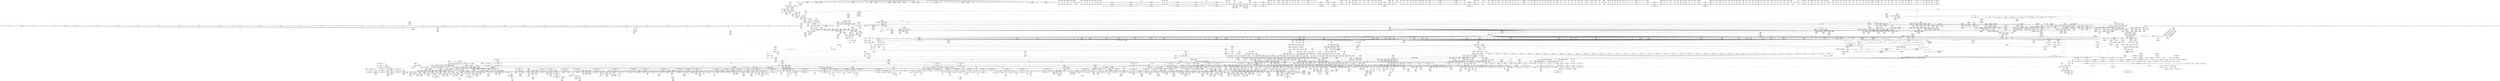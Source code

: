 digraph {
	CE0x6fb9290 [shape=record,shape=Mrecord,label="{CE0x6fb9290|tomoyo_path_number_perm:tmp43|security/tomoyo/file.c,721}"]
	CE0x5b08a20 [shape=record,shape=Mrecord,label="{CE0x5b08a20|i32_4|*Constant*}"]
	CE0x49136d0 [shape=record,shape=Mrecord,label="{CE0x49136d0|0:_i8,_array:_GCRE_tomoyo_index2category_constant_39_x_i8_c_00_00_00_00_00_00_00_00_00_00_00_00_00_00_00_00_00_00_00_00_00_00_00_01_01_01_01_01_01_01_01_01_01_01_01_01_01_01_02_,_align_16:_elem_27::|security/tomoyo/util.c,983}"]
	CE0x710aae0 [shape=record,shape=Mrecord,label="{CE0x710aae0|i32_-1|*Constant*}"]
	CE0x5a36bd0 [shape=record,shape=Mrecord,label="{CE0x5a36bd0|srcu_read_lock:tmp|*SummSource*}"]
	CE0x3df2090 [shape=record,shape=Mrecord,label="{CE0x3df2090|24:_%struct.dentry*,_:_SCMRE_207,208_}"]
	CE0x5a50070 [shape=record,shape=Mrecord,label="{CE0x5a50070|tomoyo_init_request_info:if.end|*SummSink*}"]
	CE0x6ff2550 [shape=record,shape=Mrecord,label="{CE0x6ff2550|0:_%struct.tomoyo_obj_info*,_24:_%struct.tomoyo_path_info*,_32:_i64,_40:_i8,_72:_i8,_76:_i8,_:_SCMRE_8,16_|*MultipleSource*|security/tomoyo/file.c, 693|security/tomoyo/file.c,693|security/tomoyo/file.c,707|Function::tomoyo_init_request_info&Arg::r::}"]
	CE0x48b8b10 [shape=record,shape=Mrecord,label="{CE0x48b8b10|i64*_getelementptr_inbounds_(_12_x_i64_,_12_x_i64_*___llvm_gcov_ctr28,_i64_0,_i64_0)|*Constant*|*SummSink*}"]
	CE0x571dfe0 [shape=record,shape=Mrecord,label="{CE0x571dfe0|tomoyo_domain:tmp5|security/tomoyo/common.h,1205}"]
	CE0x5a90920 [shape=record,shape=Mrecord,label="{CE0x5a90920|rcu_lock_release:tmp1|*SummSource*}"]
	CE0x48679a0 [shape=record,shape=Mrecord,label="{CE0x48679a0|tomoyo_read_lock:tmp}"]
	CE0x5877e00 [shape=record,shape=Mrecord,label="{CE0x5877e00|COLLAPSED:_GCRE_current_task_external_global_%struct.task_struct*:_elem_0::|security/tomoyo/common.h,1205}"]
	CE0x48b8620 [shape=record,shape=Mrecord,label="{CE0x48b8620|tomoyo_domain:do.body}"]
	CE0x47bbe20 [shape=record,shape=Mrecord,label="{CE0x47bbe20|i64_25|*Constant*}"]
	CE0x7191360 [shape=record,shape=Mrecord,label="{CE0x7191360|i64*_getelementptr_inbounds_(_2_x_i64_,_2_x_i64_*___llvm_gcov_ctr53148,_i64_0,_i64_0)|*Constant*|*SummSink*}"]
	CE0x3bae1b0 [shape=record,shape=Mrecord,label="{CE0x3bae1b0|_call_void_mcount()_#3}"]
	CE0x5666990 [shape=record,shape=Mrecord,label="{CE0x5666990|i64_4|*Constant*}"]
	CE0x6fc8420 [shape=record,shape=Mrecord,label="{CE0x6fc8420|i64*_getelementptr_inbounds_(_31_x_i64_,_31_x_i64_*___llvm_gcov_ctr43150,_i64_0,_i64_29)|*Constant*|*SummSource*}"]
	CE0x5a6e760 [shape=record,shape=Mrecord,label="{CE0x5a6e760|GLOBAL:tomoyo_get_mode|*Constant*|*SummSink*}"]
	CE0x6fd2e40 [shape=record,shape=Mrecord,label="{CE0x6fd2e40|i64**_getelementptr_inbounds_(_3_x_i64*_,_3_x_i64*_*___llvm_gcda_edge_table44,_i64_0,_i64_1)|*Constant*|*SummSource*}"]
	CE0x57254f0 [shape=record,shape=Mrecord,label="{CE0x57254f0|i64_1|*Constant*}"]
	CE0x702c640 [shape=record,shape=Mrecord,label="{CE0x702c640|tomoyo_get_realpath:tmp2|*LoadInst*|security/tomoyo/file.c,151}"]
	CE0x704e830 [shape=record,shape=Mrecord,label="{CE0x704e830|srcu_read_unlock:tmp1|*SummSink*}"]
	CE0x5ac7010 [shape=record,shape=Mrecord,label="{CE0x5ac7010|tomoyo_const_part_length:sw.epilog|*SummSink*}"]
	CE0x48533f0 [shape=record,shape=Mrecord,label="{CE0x48533f0|get_current:tmp|*SummSink*}"]
	CE0x473a2f0 [shape=record,shape=Mrecord,label="{CE0x473a2f0|24:_%struct.dentry*,_:_SCMRE_5,6_}"]
	CE0x701ae90 [shape=record,shape=Mrecord,label="{CE0x701ae90|tomoyo_path_number_perm:tmp48|security/tomoyo/file.c,722|*SummSink*}"]
	CE0x718f340 [shape=record,shape=Mrecord,label="{CE0x718f340|i64*_getelementptr_inbounds_(_31_x_i64_,_31_x_i64_*___llvm_gcov_ctr43150,_i64_0,_i64_30)|*Constant*}"]
	CE0x5b470a0 [shape=record,shape=Mrecord,label="{CE0x5b470a0|i64_1|*Constant*}"]
	CE0x562efb0 [shape=record,shape=Mrecord,label="{CE0x562efb0|rcu_lock_acquire:tmp4|include/linux/rcupdate.h,418}"]
	CE0x47aad40 [shape=record,shape=Mrecord,label="{CE0x47aad40|24:_%struct.dentry*,_:_SCMRE_50,51_}"]
	CE0x49d15f0 [shape=record,shape=Mrecord,label="{CE0x49d15f0|0:_%struct.tomoyo_obj_info*,_24:_%struct.tomoyo_path_info*,_32:_i64,_40:_i8,_72:_i8,_76:_i8,_:_SCMRE_38,39_}"]
	CE0x560b930 [shape=record,shape=Mrecord,label="{CE0x560b930|0:_i8,_array:_GCRE_tomoyo_index2category_constant_39_x_i8_c_00_00_00_00_00_00_00_00_00_00_00_00_00_00_00_00_00_00_00_00_00_00_00_01_01_01_01_01_01_01_01_01_01_01_01_01_01_01_02_,_align_16:_elem_7::|security/tomoyo/util.c,983}"]
	CE0x4bcb7d0 [shape=record,shape=Mrecord,label="{CE0x4bcb7d0|tomoyo_domain:security|security/tomoyo/common.h,1205}"]
	CE0x72a5a00 [shape=record,shape=Mrecord,label="{CE0x72a5a00|tomoyo_audit_path_number_log:tmp14|security/tomoyo/file.c,233}"]
	CE0x7031380 [shape=record,shape=Mrecord,label="{CE0x7031380|tomoyo_fill_path_info:tmp|*SummSink*}"]
	CE0x701f650 [shape=record,shape=Mrecord,label="{CE0x701f650|tomoyo_const_part_length:tmp4|security/tomoyo/util.c,624|*SummSource*}"]
	CE0x5666a30 [shape=record,shape=Mrecord,label="{CE0x5666a30|tomoyo_domain:tmp9|security/tomoyo/common.h,1205}"]
	CE0x598ac70 [shape=record,shape=Mrecord,label="{CE0x598ac70|tomoyo_path_number_perm:param_type|security/tomoyo/file.c,710|*SummSink*}"]
	CE0x560a370 [shape=record,shape=Mrecord,label="{CE0x560a370|tomoyo_const_part_length:tmp22|security/tomoyo/util.c,634|*SummSource*}"]
	CE0x58dee90 [shape=record,shape=Mrecord,label="{CE0x58dee90|i64_15|*Constant*}"]
	CE0x598f610 [shape=record,shape=Mrecord,label="{CE0x598f610|i64*_getelementptr_inbounds_(_14_x_i64_,_14_x_i64_*___llvm_gcov_ctr18115,_i64_0,_i64_10)|*Constant*|*SummSink*}"]
	CE0x472b6f0 [shape=record,shape=Mrecord,label="{CE0x472b6f0|GLOBAL:tomoyo_const_part_length|*Constant*}"]
	CE0x70d2e50 [shape=record,shape=Mrecord,label="{CE0x70d2e50|tomoyo_init_request_info:conv6|security/tomoyo/util.c,1011}"]
	CE0x57d17f0 [shape=record,shape=Mrecord,label="{CE0x57d17f0|tomoyo_init_request_info:tmp2|security/tomoyo/util.c,1003}"]
	CE0x4b91d90 [shape=record,shape=Mrecord,label="{CE0x4b91d90|VOIDTB_TE_array:_GCR_.str2116_private_unnamed_addr_constant_4_x_i8_c_%lu_00_,_align_1:_elem_0:default:}"]
	CE0x5654120 [shape=record,shape=Mrecord,label="{CE0x5654120|tomoyo_file_ioctl:call|security/tomoyo/tomoyo.c,350|*SummSink*}"]
	CE0x5afcc00 [shape=record,shape=Mrecord,label="{CE0x5afcc00|srcu_read_unlock:tmp3|*SummSink*}"]
	CE0x59623e0 [shape=record,shape=Mrecord,label="{CE0x59623e0|tomoyo_path_number_perm:tmp33|security/tomoyo/file.c,715|*SummSink*}"]
	CE0x572a1d0 [shape=record,shape=Mrecord,label="{CE0x572a1d0|tomoyo_audit_path_number_log:entry}"]
	CE0x702dfa0 [shape=record,shape=Mrecord,label="{CE0x702dfa0|i1_false|*Constant*}"]
	CE0x56b6850 [shape=record,shape=Mrecord,label="{CE0x56b6850|0:_i8*,_array:_GCRE_tomoyo_mac_keywords_external_constant_42_x_i8*_:_elem_38::|security/tomoyo/file.c,233}"]
	CE0x5b08ce0 [shape=record,shape=Mrecord,label="{CE0x5b08ce0|i32_4|*Constant*|*SummSource*}"]
	CE0x3b003f0 [shape=record,shape=Mrecord,label="{CE0x3b003f0|tomoyo_const_part_length:conv2|security/tomoyo/util.c,627|*SummSink*}"]
	CE0x72f5db0 [shape=record,shape=Mrecord,label="{CE0x72f5db0|0:_i8,_array:_GCRE_tomoyo_pn2mac_constant_8_x_i8_c_02_05_07_08_12_0F_10_11_,_align_1:_elem_3::|security/tomoyo/file.c,701}"]
	CE0x48bec80 [shape=record,shape=Mrecord,label="{CE0x48bec80|tomoyo_audit_path_number_log:param|security/tomoyo/file.c,213|*SummSink*}"]
	CE0x56fe170 [shape=record,shape=Mrecord,label="{CE0x56fe170|tomoyo_path_number_perm:tmp31|security/tomoyo/file.c,710|*SummSource*}"]
	CE0x56a6300 [shape=record,shape=Mrecord,label="{CE0x56a6300|GLOBAL:__llvm_gcov_ctr32134|Global_var:__llvm_gcov_ctr32134|*SummSource*}"]
	CE0x709f770 [shape=record,shape=Mrecord,label="{CE0x709f770|tomoyo_init_request_info:mode5|security/tomoyo/util.c,1011|*SummSource*}"]
	CE0x72f67d0 [shape=record,shape=Mrecord,label="{CE0x72f67d0|tomoyo_path_number_perm:call1|security/tomoyo/file.c,704|*SummSink*}"]
	CE0x6fe2190 [shape=record,shape=Mrecord,label="{CE0x6fe2190|tomoyo_print_ulong:tmp24}"]
	CE0x7177bd0 [shape=record,shape=Mrecord,label="{CE0x7177bd0|tomoyo_path_number_perm:tmp9|security/tomoyo/file.c,702}"]
	CE0x59d3640 [shape=record,shape=Mrecord,label="{CE0x59d3640|tomoyo_path_number_perm:number14|security/tomoyo/file.c,713}"]
	CE0x729ca40 [shape=record,shape=Mrecord,label="{CE0x729ca40|i64*_getelementptr_inbounds_(_22_x_i64_,_22_x_i64_*___llvm_gcov_ctr9,_i64_0,_i64_5)|*Constant*}"]
	CE0x4bcc2b0 [shape=record,shape=Mrecord,label="{CE0x4bcc2b0|128:_i8*,_1208:_%struct.file*,_:_CMRE_5,6_}"]
	CE0x59af3b0 [shape=record,shape=Mrecord,label="{CE0x59af3b0|tomoyo_audit_path_number_log:r|Function::tomoyo_audit_path_number_log&Arg::r::|*SummSource*}"]
	CE0x59ae060 [shape=record,shape=Mrecord,label="{CE0x59ae060|tomoyo_get_realpath:tmp1}"]
	CE0x58c6870 [shape=record,shape=Mrecord,label="{CE0x58c6870|i64_19|*Constant*}"]
	CE0x5697880 [shape=record,shape=Mrecord,label="{CE0x5697880|GLOBAL:tomoyo_ss|Global_var:tomoyo_ss}"]
	CE0x47781d0 [shape=record,shape=Mrecord,label="{CE0x47781d0|24:_%struct.dentry*,_:_SCMRE_85,86_}"]
	CE0x703e030 [shape=record,shape=Mrecord,label="{CE0x703e030|tomoyo_get_realpath:if.end}"]
	CE0x579df40 [shape=record,shape=Mrecord,label="{CE0x579df40|tomoyo_const_part_length:tmp9|security/tomoyo/util.c,626|*SummSource*}"]
	CE0x4a8cdd0 [shape=record,shape=Mrecord,label="{CE0x4a8cdd0|24:_%struct.dentry*,_:_SCMRE_168,169_}"]
	CE0x3cf94b0 [shape=record,shape=Mrecord,label="{CE0x3cf94b0|24:_%struct.dentry*,_:_SCMRE_55,56_}"]
	CE0x7246e50 [shape=record,shape=Mrecord,label="{CE0x7246e50|tomoyo_read_lock:call|security/tomoyo/common.h,1097}"]
	CE0x6fb8910 [shape=record,shape=Mrecord,label="{CE0x6fb8910|i64*_getelementptr_inbounds_(_22_x_i64_,_22_x_i64_*___llvm_gcov_ctr9,_i64_0,_i64_19)|*Constant*|*SummSource*}"]
	CE0x58173d0 [shape=record,shape=Mrecord,label="{CE0x58173d0|rcu_lock_release:tmp4|include/linux/rcupdate.h,423}"]
	CE0x5773e30 [shape=record,shape=Mrecord,label="{CE0x5773e30|i64*_getelementptr_inbounds_(_4_x_i64_,_4_x_i64_*___llvm_gcov_ctr33,_i64_0,_i64_1)|*Constant*|*SummSink*}"]
	CE0x5bcc310 [shape=record,shape=Mrecord,label="{CE0x5bcc310|__llvm_gcov_indirect_counter_increment:tmp1|*SummSource*}"]
	CE0x57a5d90 [shape=record,shape=Mrecord,label="{CE0x57a5d90|i64*_getelementptr_inbounds_(_31_x_i64_,_31_x_i64_*___llvm_gcov_ctr43150,_i64_0,_i64_9)|*Constant*|*SummSink*}"]
	CE0x3b02360 [shape=record,shape=Mrecord,label="{CE0x3b02360|0:_i8,_array:_GCRE_tomoyo_index2category_constant_39_x_i8_c_00_00_00_00_00_00_00_00_00_00_00_00_00_00_00_00_00_00_00_00_00_00_00_01_01_01_01_01_01_01_01_01_01_01_01_01_01_01_02_,_align_16:_elem_4::|security/tomoyo/util.c,983}"]
	CE0x554e670 [shape=record,shape=Mrecord,label="{CE0x554e670|i32_1205|*Constant*|*SummSource*}"]
	CE0x6ffa760 [shape=record,shape=Mrecord,label="{CE0x6ffa760|tomoyo_print_ulong:entry|*SummSource*}"]
	CE0x5741cc0 [shape=record,shape=Mrecord,label="{CE0x5741cc0|tomoyo_domain:tmp3}"]
	CE0x57ddce0 [shape=record,shape=Mrecord,label="{CE0x57ddce0|i64*_getelementptr_inbounds_(_31_x_i64_,_31_x_i64_*___llvm_gcov_ctr43150,_i64_0,_i64_28)|*Constant*}"]
	CE0x70ec880 [shape=record,shape=Mrecord,label="{CE0x70ec880|_call_void_mcount()_#3|*SummSource*}"]
	CE0x47fe9e0 [shape=record,shape=Mrecord,label="{CE0x47fe9e0|i64**_getelementptr_inbounds_(_3_x_i64*_,_3_x_i64*_*___llvm_gcda_edge_table29,_i64_0,_i64_2)|*Constant*|*SummSource*}"]
	CE0x47bbe90 [shape=record,shape=Mrecord,label="{CE0x47bbe90|i64_25|*Constant*|*SummSource*}"]
	CE0x70400b0 [shape=record,shape=Mrecord,label="{CE0x70400b0|tomoyo_path_number_perm:retval.0|*SummSink*}"]
	CE0x7191b80 [shape=record,shape=Mrecord,label="{CE0x7191b80|tomoyo_print_ulong:if.end|*SummSink*}"]
	CE0x49ad5c0 [shape=record,shape=Mrecord,label="{CE0x49ad5c0|GLOBAL:tomoyo_pn2mac|Global_var:tomoyo_pn2mac}"]
	CE0x48b8690 [shape=record,shape=Mrecord,label="{CE0x48b8690|tomoyo_domain:do.body|*SummSource*}"]
	CE0x5a17340 [shape=record,shape=Mrecord,label="{CE0x5a17340|tomoyo_init_request_info:type|security/tomoyo/util.c,1009|*SummSource*}"]
	CE0x55a6440 [shape=record,shape=Mrecord,label="{CE0x55a6440|tomoyo_domain:do.end|*SummSource*}"]
	CE0x591d5c0 [shape=record,shape=Mrecord,label="{CE0x591d5c0|tomoyo_get_mode:tmp5|security/tomoyo/util.c,978|*SummSource*}"]
	CE0x49e8950 [shape=record,shape=Mrecord,label="{CE0x49e8950|24:_%struct.dentry*,_:_SCMRE_110,111_}"]
	CE0x59e66d0 [shape=record,shape=Mrecord,label="{CE0x59e66d0|i64*_getelementptr_inbounds_(_31_x_i64_,_31_x_i64_*___llvm_gcov_ctr43150,_i64_0,_i64_9)|*Constant*|*SummSource*}"]
	CE0x4915240 [shape=record,shape=Mrecord,label="{CE0x4915240|tomoyo_const_part_length:conv20|security/tomoyo/util.c,644|*SummSink*}"]
	CE0x49bd020 [shape=record,shape=Mrecord,label="{CE0x49bd020|tomoyo_path_number_perm:tmp7|security/tomoyo/file.c,701|*SummSource*}"]
	"CONST[source:0(mediator),value:0(static)][purpose:{operation}][SnkIdx:2]"
	CE0x574a720 [shape=record,shape=Mrecord,label="{CE0x574a720|tomoyo_path_number_perm:tmp5|security/tomoyo/file.c,695|*SummSink*}"]
	CE0x702e0b0 [shape=record,shape=Mrecord,label="{CE0x702e0b0|tomoyo_fill_path_info:cmp|security/tomoyo/util.c,667|*SummSource*}"]
	CE0x5aee030 [shape=record,shape=Mrecord,label="{CE0x5aee030|i32_2|*Constant*}"]
	CE0x47bccc0 [shape=record,shape=Mrecord,label="{CE0x47bccc0|tomoyo_const_part_length:tmp42|security/tomoyo/util.c,644|*SummSink*}"]
	CE0x4a81d80 [shape=record,shape=Mrecord,label="{CE0x4a81d80|tomoyo_get_mode:cmp11|security/tomoyo/util.c,985|*SummSource*}"]
	CE0x4abe5e0 [shape=record,shape=Mrecord,label="{CE0x4abe5e0|tomoyo_fill_path_info:frombool10|security/tomoyo/util.c,668}"]
	CE0x56cef60 [shape=record,shape=Mrecord,label="{CE0x56cef60|tomoyo_get_mode:tmp}"]
	CE0x7031040 [shape=record,shape=Mrecord,label="{CE0x7031040|tomoyo_fill_path_info:tmp11|security/tomoyo/util.c,667}"]
	CE0x5ad5440 [shape=record,shape=Mrecord,label="{CE0x5ad5440|tomoyo_path_number_perm:if.end4}"]
	CE0x70946b0 [shape=record,shape=Mrecord,label="{CE0x70946b0|i64_3|*Constant*|*SummSink*}"]
	CE0x7293370 [shape=record,shape=Mrecord,label="{CE0x7293370|tomoyo_get_mode:tmp2|security/tomoyo/util.c,978|*SummSource*}"]
	CE0x49d5080 [shape=record,shape=Mrecord,label="{CE0x49d5080|tomoyo_get_mode:conv|security/tomoyo/util.c,982|*SummSource*}"]
	CE0x6fc2800 [shape=record,shape=Mrecord,label="{CE0x6fc2800|tomoyo_path_number_perm:tmp44|security/tomoyo/file.c,721|*SummSink*}"]
	CE0x3cba4e0 [shape=record,shape=Mrecord,label="{CE0x3cba4e0|i64_0|*Constant*}"]
	CE0x718ec60 [shape=record,shape=Mrecord,label="{CE0x718ec60|tomoyo_const_part_length:retval.0|*SummSink*}"]
	CE0x598b190 [shape=record,shape=Mrecord,label="{CE0x598b190|i8_2|*Constant*|*SummSink*}"]
	CE0x65fd700 [shape=record,shape=Mrecord,label="{CE0x65fd700|128:_i8*,_1208:_%struct.file*,_:_CMRE_32,33_}"]
	CE0x56ca920 [shape=record,shape=Mrecord,label="{CE0x56ca920|tomoyo_init_request_info:tmp3|security/tomoyo/util.c,1004|*SummSource*}"]
	CE0x59a52d0 [shape=record,shape=Mrecord,label="{CE0x59a52d0|_call_void___llvm_gcov_indirect_counter_increment114(i32*___llvm_gcov_global_state_pred45,_i64**_getelementptr_inbounds_(_3_x_i64*_,_3_x_i64*_*___llvm_gcda_edge_table44,_i64_0,_i64_2)),_!dbg_!38930|security/tomoyo/util.c,640|*SummSink*}"]
	CE0x7081950 [shape=record,shape=Mrecord,label="{CE0x7081950|tomoyo_domain:entry|*SummSink*}"]
	CE0x5b273a0 [shape=record,shape=Mrecord,label="{CE0x5b273a0|tomoyo_init_request_info:profile3|security/tomoyo/util.c,1008}"]
	CE0x3ddf4f0 [shape=record,shape=Mrecord,label="{CE0x3ddf4f0|tomoyo_const_part_length:tmp39|security/tomoyo/util.c,644}"]
	CE0x599c550 [shape=record,shape=Mrecord,label="{CE0x599c550|tomoyo_add_slash:tmp2|*LoadInst*|security/tomoyo/file.c,131|*SummSource*}"]
	CE0x3c4a650 [shape=record,shape=Mrecord,label="{CE0x3c4a650|tomoyo_audit_path_number_log:tmp6|security/tomoyo/file.c,225|*SummSink*}"]
	CE0x49d5bb0 [shape=record,shape=Mrecord,label="{CE0x49d5bb0|tomoyo_fill_path_info:tmp5|security/tomoyo/util.c,667|*SummSource*}"]
	CE0x481eaa0 [shape=record,shape=Mrecord,label="{CE0x481eaa0|tomoyo_file_ioctl:tmp2}"]
	CE0x5a7e270 [shape=record,shape=Mrecord,label="{CE0x5a7e270|srcu_read_lock:bb|*SummSource*}"]
	CE0x5bd7900 [shape=record,shape=Mrecord,label="{CE0x5bd7900|tomoyo_domain:tmp18|security/tomoyo/common.h,1205|*SummSink*}"]
	CE0x5774840 [shape=record,shape=Mrecord,label="{CE0x5774840|rcu_lock_release:tmp3}"]
	CE0x59a1560 [shape=record,shape=Mrecord,label="{CE0x59a1560|tomoyo_add_slash:entry|*SummSink*}"]
	CE0x55a8ca0 [shape=record,shape=Mrecord,label="{CE0x55a8ca0|tomoyo_fill_path_info:tmp1|*SummSource*}"]
	CE0x5663810 [shape=record,shape=Mrecord,label="{CE0x5663810|_call_void___llvm_gcov_indirect_counter_increment(i32*___llvm_gcov_global_state_pred30,_i64**_getelementptr_inbounds_(_3_x_i64*_,_3_x_i64*_*___llvm_gcda_edge_table29,_i64_0,_i64_0)),_!dbg_!38917|security/tomoyo/file.c,228}"]
	CE0x5a0ff70 [shape=record,shape=Mrecord,label="{CE0x5a0ff70|_ret_i32_%retval.0,_!dbg_!38935|security/tomoyo/util.c,988|*SummSource*}"]
	CE0x481f0a0 [shape=record,shape=Mrecord,label="{CE0x481f0a0|24:_%struct.dentry*,_:_SCMRE_69,70_}"]
	CE0x498a990 [shape=record,shape=Mrecord,label="{CE0x498a990|i64_16|*Constant*|*SummSource*}"]
	CE0x3df1f60 [shape=record,shape=Mrecord,label="{CE0x3df1f60|24:_%struct.dentry*,_:_SCMRE_206,207_}"]
	CE0x3c9ed30 [shape=record,shape=Mrecord,label="{CE0x3c9ed30|tomoyo_fill_path_info:name1|security/tomoyo/util.c,663|*SummSink*}"]
	CE0x3c252b0 [shape=record,shape=Mrecord,label="{CE0x3c252b0|i64_24|*Constant*}"]
	CE0x3da3080 [shape=record,shape=Mrecord,label="{CE0x3da3080|tomoyo_fill_path_info:idxprom|security/tomoyo/util.c,667}"]
	CE0x5be4f70 [shape=record,shape=Mrecord,label="{CE0x5be4f70|tomoyo_path_number_perm:path1|security/tomoyo/file.c,694}"]
	CE0x7246c90 [shape=record,shape=Mrecord,label="{CE0x7246c90|i32_1|*Constant*}"]
	CE0x702f650 [shape=record,shape=Mrecord,label="{CE0x702f650|tomoyo_domain:tmp11|security/tomoyo/common.h,1205}"]
	CE0x49793d0 [shape=record,shape=Mrecord,label="{CE0x49793d0|tomoyo_path_number_perm:cmp|security/tomoyo/file.c,702|*SummSink*}"]
	CE0x57fa660 [shape=record,shape=Mrecord,label="{CE0x57fa660|tomoyo_read_unlock:tmp1|*SummSink*}"]
	CE0x65fbc50 [shape=record,shape=Mrecord,label="{CE0x65fbc50|tomoyo_domain:cred|security/tomoyo/common.h,1205|*SummSink*}"]
	CE0x47a1d10 [shape=record,shape=Mrecord,label="{CE0x47a1d10|tomoyo_get_mode:tmp4|security/tomoyo/util.c,978|*SummSink*}"]
	CE0x47f6830 [shape=record,shape=Mrecord,label="{CE0x47f6830|24:_%struct.dentry*,_:_SCMRE_52,53_}"]
	CE0x5be2840 [shape=record,shape=Mrecord,label="{CE0x5be2840|tomoyo_fill_path_info:tmp5|security/tomoyo/util.c,667}"]
	"CONST[source:1(input),value:2(dynamic)][purpose:{object}][SrcIdx:13]"
	CE0x3c1d040 [shape=record,shape=Mrecord,label="{CE0x3c1d040|tomoyo_audit_path_number_log:tmp15|security/tomoyo/file.c,235|*SummSource*}"]
	CE0x6fb9180 [shape=record,shape=Mrecord,label="{CE0x6fb9180|i64_17|*Constant*|*SummSource*}"]
	CE0x5b9c180 [shape=record,shape=Mrecord,label="{CE0x5b9c180|tomoyo_get_realpath:if.then}"]
	CE0x4afcc50 [shape=record,shape=Mrecord,label="{CE0x4afcc50|i32_64|*Constant*|*SummSource*}"]
	CE0x6fd4150 [shape=record,shape=Mrecord,label="{CE0x6fd4150|i64*_getelementptr_inbounds_(_5_x_i64_,_5_x_i64_*___llvm_gcov_ctr28130,_i64_0,_i64_3)|*Constant*|*SummSource*}"]
	CE0x3c7fde0 [shape=record,shape=Mrecord,label="{CE0x3c7fde0|_call_void_srcu_read_unlock(%struct.srcu_struct*_tomoyo_ss,_i32_%idx)_#9,_!dbg_!38903|security/tomoyo/common.h,1109|*SummSink*}"]
	CE0x72c6b60 [shape=record,shape=Mrecord,label="{CE0x72c6b60|tomoyo_get_mode:tmp11|security/tomoyo/util.c,982|*SummSource*}"]
	CE0x3b00bd0 [shape=record,shape=Mrecord,label="{CE0x3b00bd0|tomoyo_const_part_length:tmp18|security/tomoyo/util.c,627}"]
	CE0x3b9c650 [shape=record,shape=Mrecord,label="{CE0x3b9c650|_ret_void,_!dbg_!38908|include/linux/rcupdate.h,424}"]
	CE0x6fd43b0 [shape=record,shape=Mrecord,label="{CE0x6fd43b0|_call_void_mcount()_#3|*SummSink*}"]
	CE0x725fb90 [shape=record,shape=Mrecord,label="{CE0x725fb90|128:_i8*,_1208:_%struct.file*,_:_CMRE_88,89_|*MultipleSource*|security/tomoyo/common.h,1205|security/tomoyo/common.h,1205}"]
	CE0x57d7800 [shape=record,shape=Mrecord,label="{CE0x57d7800|i64_7|*Constant*}"]
	CE0x5bcfe50 [shape=record,shape=Mrecord,label="{CE0x5bcfe50|tomoyo_path_number_perm:error.0|*SummSink*}"]
	CE0x56cabd0 [shape=record,shape=Mrecord,label="{CE0x56cabd0|tomoyo_path_number_perm:bb}"]
	CE0x4931300 [shape=record,shape=Mrecord,label="{CE0x4931300|i32_0|*Constant*}"]
	CE0x5be2a60 [shape=record,shape=Mrecord,label="{CE0x5be2a60|i64*_getelementptr_inbounds_(_5_x_i64_,_5_x_i64_*___llvm_gcov_ctr28130,_i64_0,_i64_3)|*Constant*}"]
	CE0x4aa9fd0 [shape=record,shape=Mrecord,label="{CE0x4aa9fd0|24:_%struct.dentry*,_:_SCMRE_195,196_}"]
	CE0x47bac10 [shape=record,shape=Mrecord,label="{CE0x47bac10|24:_%struct.dentry*,_:_SCMRE_105,106_}"]
	CE0x4957210 [shape=record,shape=Mrecord,label="{CE0x4957210|tomoyo_const_part_length:sw.epilog}"]
	CE0x566bf00 [shape=record,shape=Mrecord,label="{CE0x566bf00|tomoyo_const_part_length:tmp33|security/tomoyo/util.c,642}"]
	CE0x576ed50 [shape=record,shape=Mrecord,label="{CE0x576ed50|GLOBAL:__llvm_gcov_indirect_counter_increment114|*Constant*}"]
	CE0x55f9910 [shape=record,shape=Mrecord,label="{CE0x55f9910|GLOBAL:tomoyo_path_number_perm|*Constant*}"]
	CE0x4739c70 [shape=record,shape=Mrecord,label="{CE0x4739c70|i64_4|*Constant*|*SummSource*}"]
	CE0x72ae800 [shape=record,shape=Mrecord,label="{CE0x72ae800|tomoyo_get_mode:cmp|security/tomoyo/util.c,982|*SummSource*}"]
	CE0x4a09430 [shape=record,shape=Mrecord,label="{CE0x4a09430|24:_%struct.dentry*,_:_SCMRE_128,132_|*MultipleSource*|security/tomoyo/tomoyo.c,350|Function::tomoyo_file_ioctl&Arg::file::}"]
	CE0x4a09250 [shape=record,shape=Mrecord,label="{CE0x4a09250|24:_%struct.dentry*,_:_SCMRE_119,120_}"]
	"CONST[source:0(mediator),value:2(dynamic)][purpose:{object}][SnkIdx:1]"
	CE0x4a5f430 [shape=record,shape=Mrecord,label="{CE0x4a5f430|tomoyo_domain:tmp20|security/tomoyo/common.h,1205}"]
	CE0x3df3ed0 [shape=record,shape=Mrecord,label="{CE0x3df3ed0|_call_void___llvm_gcov_indirect_counter_increment114(i32*___llvm_gcov_global_state_pred45,_i64**_getelementptr_inbounds_(_3_x_i64*_,_3_x_i64*_*___llvm_gcda_edge_table44,_i64_0,_i64_0)),_!dbg_!38954|security/tomoyo/util.c,649}"]
	CE0x7304380 [shape=record,shape=Mrecord,label="{CE0x7304380|tomoyo_path_number_perm:tmp}"]
	CE0x55fa320 [shape=record,shape=Mrecord,label="{CE0x55fa320|24:_%struct.dentry*,_:_SCMRE_456,464_|*MultipleSource*|security/tomoyo/tomoyo.c,350|Function::tomoyo_file_ioctl&Arg::file::}"]
	CE0x56fde90 [shape=record,shape=Mrecord,label="{CE0x56fde90|i64*_getelementptr_inbounds_(_22_x_i64_,_22_x_i64_*___llvm_gcov_ctr9,_i64_0,_i64_12)|*Constant*|*SummSink*}"]
	CE0x6fc84d0 [shape=record,shape=Mrecord,label="{CE0x6fc84d0|i64*_getelementptr_inbounds_(_31_x_i64_,_31_x_i64_*___llvm_gcov_ctr43150,_i64_0,_i64_29)|*Constant*|*SummSink*}"]
	CE0x581e910 [shape=record,shape=Mrecord,label="{CE0x581e910|i64*_getelementptr_inbounds_(_6_x_i64_,_6_x_i64_*___llvm_gcov_ctr25,_i64_0,_i64_0)|*Constant*}"]
	CE0x485c7d0 [shape=record,shape=Mrecord,label="{CE0x485c7d0|__llvm_gcov_indirect_counter_increment114:tmp5|*SummSource*}"]
	CE0x7081f80 [shape=record,shape=Mrecord,label="{CE0x7081f80|GLOBAL:tomoyo_init_request_info|*Constant*|*SummSource*}"]
	CE0x5a26cb0 [shape=record,shape=Mrecord,label="{CE0x5a26cb0|tomoyo_audit_path_number_log:tmp9|security/tomoyo/file.c,228|*SummSink*}"]
	CE0x4930de0 [shape=record,shape=Mrecord,label="{CE0x4930de0|i32_1|*Constant*}"]
	CE0x71407b0 [shape=record,shape=Mrecord,label="{CE0x71407b0|tomoyo_fill_path_info:frombool|security/tomoyo/util.c,667|*SummSink*}"]
	CE0x6ff9080 [shape=record,shape=Mrecord,label="{CE0x6ff9080|tomoyo_const_part_length:tmp3|security/tomoyo/util.c,624}"]
	CE0x72877f0 [shape=record,shape=Mrecord,label="{CE0x72877f0|rcu_lock_release:bb|*SummSource*}"]
	CE0x3aa6d80 [shape=record,shape=Mrecord,label="{CE0x3aa6d80|tomoyo_get_mode:tmp15|security/tomoyo/util.c,983|*SummSink*}"]
	CE0x72703f0 [shape=record,shape=Mrecord,label="{CE0x72703f0|tomoyo_path_number_perm:tmp8|security/tomoyo/file.c,702|*SummSink*}"]
	CE0x494fd20 [shape=record,shape=Mrecord,label="{CE0x494fd20|i64*_getelementptr_inbounds_(_14_x_i64_,_14_x_i64_*___llvm_gcov_ctr18115,_i64_0,_i64_9)|*Constant*|*SummSource*}"]
	CE0x5b17b70 [shape=record,shape=Mrecord,label="{CE0x5b17b70|tomoyo_path_number_perm:if.then21}"]
	CE0x714ec30 [shape=record,shape=Mrecord,label="{CE0x714ec30|tomoyo_print_ulong:tmp24|*SummSink*}"]
	CE0x5a0f710 [shape=record,shape=Mrecord,label="{CE0x5a0f710|tomoyo_init_request_info:type|security/tomoyo/util.c,1009}"]
	CE0x7063070 [shape=record,shape=Mrecord,label="{CE0x7063070|i64*_getelementptr_inbounds_(_22_x_i64_,_22_x_i64_*___llvm_gcov_ctr9,_i64_0,_i64_21)|*Constant*|*SummSource*}"]
	CE0x72bcd70 [shape=record,shape=Mrecord,label="{CE0x72bcd70|i64_80|*Constant*|*SummSource*}"]
	CE0x4930fc0 [shape=record,shape=Mrecord,label="{CE0x4930fc0|tomoyo_audit_path_number_log:buffer|security/tomoyo/file.c, 215}"]
	CE0x5619040 [shape=record,shape=Mrecord,label="{CE0x5619040|tomoyo_print_ulong:tmp19|security/tomoyo/util.c,244|*SummSink*}"]
	CE0x3b70ec0 [shape=record,shape=Mrecord,label="{CE0x3b70ec0|i32_0|*Constant*}"]
	CE0x6fe9590 [shape=record,shape=Mrecord,label="{CE0x6fe9590|_ret_i1_%retval.0,_!dbg_!38916|security/tomoyo/file.c,156|*SummSink*}"]
	CE0x5b33d50 [shape=record,shape=Mrecord,label="{CE0x5b33d50|tomoyo_print_ulong:call19|security/tomoyo/util.c,246|*SummSink*}"]
	CE0x5729db0 [shape=record,shape=Mrecord,label="{CE0x5729db0|tomoyo_path_number_perm:call15|security/tomoyo/file.c,716|*SummSink*}"]
	CE0x3b01b60 [shape=record,shape=Mrecord,label="{CE0x3b01b60|tomoyo_fill_path_info:name1|security/tomoyo/util.c,663}"]
	CE0x6ff2b20 [shape=record,shape=Mrecord,label="{CE0x6ff2b20|tomoyo_path_number_perm:cleanup|*SummSource*}"]
	CE0x590e7d0 [shape=record,shape=Mrecord,label="{CE0x590e7d0|_call_void_tomoyo_check_acl(%struct.tomoyo_request_info*_%r,_i1_(%struct.tomoyo_request_info*,_%struct.tomoyo_acl_info*)*_tomoyo_check_path_number_acl)_#9,_!dbg_!38950|security/tomoyo/file.c,715}"]
	CE0x5656fc0 [shape=record,shape=Mrecord,label="{CE0x5656fc0|tomoyo_print_ulong:tmp20|security/tomoyo/util.c,246}"]
	CE0x7031120 [shape=record,shape=Mrecord,label="{CE0x7031120|tomoyo_fill_path_info:tmp11|security/tomoyo/util.c,667|*SummSink*}"]
	CE0x70f3490 [shape=record,shape=Mrecord,label="{CE0x70f3490|tomoyo_add_slash:tmp3|security/tomoyo/file.c,131}"]
	CE0x5a14d30 [shape=record,shape=Mrecord,label="{CE0x5a14d30|tomoyo_get_realpath:tmp9|security/tomoyo/file.c,155|*SummSource*}"]
	CE0x5a65830 [shape=record,shape=Mrecord,label="{CE0x5a65830|tomoyo_audit_path_number_log:path_number3|security/tomoyo/file.c,231|*SummSink*}"]
	CE0x70635c0 [shape=record,shape=Mrecord,label="{CE0x70635c0|tomoyo_path_number_perm:tmp51|security/tomoyo/file.c,724|*SummSink*}"]
	CE0x4a73c00 [shape=record,shape=Mrecord,label="{CE0x4a73c00|tomoyo_get_mode:mode.0|*SummSink*}"]
	CE0x5bf6ea0 [shape=record,shape=Mrecord,label="{CE0x5bf6ea0|i32_9|*Constant*}"]
	CE0x5951af0 [shape=record,shape=Mrecord,label="{CE0x5951af0|tomoyo_const_part_length:tmp32|security/tomoyo/util.c,641|*SummSource*}"]
	CE0x4bcc530 [shape=record,shape=Mrecord,label="{CE0x4bcc530|128:_i8*,_1208:_%struct.file*,_:_CMRE_7,8_}"]
	CE0x59cfa50 [shape=record,shape=Mrecord,label="{CE0x59cfa50|tomoyo_path_number_perm:tmp36|security/tomoyo/file.c,717|*SummSink*}"]
	CE0x5a7ebb0 [shape=record,shape=Mrecord,label="{CE0x5a7ebb0|tomoyo_fill_path_info:tmp9|security/tomoyo/util.c,667}"]
	CE0x489c040 [shape=record,shape=Mrecord,label="{CE0x489c040|i64*_getelementptr_inbounds_(_5_x_i64_,_5_x_i64_*___llvm_gcov_ctr32134,_i64_0,_i64_3)|*Constant*|*SummSource*}"]
	CE0x488bc90 [shape=record,shape=Mrecord,label="{CE0x488bc90|i64**_getelementptr_inbounds_(_3_x_i64*_,_3_x_i64*_*___llvm_gcda_edge_table44,_i64_0,_i64_2)|*Constant*|*SummSink*}"]
	CE0x70dbf60 [shape=record,shape=Mrecord,label="{CE0x70dbf60|_call_void_tomoyo_fill_path_info(%struct.tomoyo_path_info*_%buf)_#9,_!dbg_!38913|security/tomoyo/file.c,152|*SummSource*}"]
	CE0x6fc7500 [shape=record,shape=Mrecord,label="{CE0x6fc7500|tomoyo_const_part_length:tmp49|security/tomoyo/util.c,649|*SummSource*}"]
	CE0x7156000 [shape=record,shape=Mrecord,label="{CE0x7156000|tomoyo_print_ulong:tmp26|security/tomoyo/util.c,247|*SummSource*}"]
	CE0x58c7440 [shape=record,shape=Mrecord,label="{CE0x58c7440|0:_%struct.tomoyo_obj_info*,_24:_%struct.tomoyo_path_info*,_32:_i64,_40:_i8,_72:_i8,_76:_i8,_:_SCMRE_57,58_}"]
	CE0x714ff80 [shape=record,shape=Mrecord,label="{CE0x714ff80|0:_i8*,_array:_GCRE_tomoyo_mac_keywords_external_constant_42_x_i8*_:_elem_25::|security/tomoyo/file.c,233}"]
	CE0x473a080 [shape=record,shape=Mrecord,label="{CE0x473a080|tomoyo_file_ioctl:file|Function::tomoyo_file_ioctl&Arg::file::|*SummSink*}"]
	CE0x5b275a0 [shape=record,shape=Mrecord,label="{CE0x5b275a0|tomoyo_init_request_info:profile3|security/tomoyo/util.c,1008|*SummSink*}"]
	CE0x560b130 [shape=record,shape=Mrecord,label="{CE0x560b130|_ret_i32_%retval.0,_!dbg_!38957|security/tomoyo/util.c,652|*SummSource*}"]
	CE0x6fc8840 [shape=record,shape=Mrecord,label="{CE0x6fc8840|tomoyo_const_part_length:tmp51|security/tomoyo/util.c,651|*SummSource*}"]
	CE0x49ca270 [shape=record,shape=Mrecord,label="{CE0x49ca270|__llvm_gcov_indirect_counter_increment114:tmp1|*SummSource*}"]
	CE0x57b86f0 [shape=record,shape=Mrecord,label="{CE0x57b86f0|i64_9|*Constant*}"]
	CE0x48896d0 [shape=record,shape=Mrecord,label="{CE0x48896d0|tomoyo_print_ulong:tmp7|security/tomoyo/util.c,240|*SummSink*}"]
	CE0x59a14b0 [shape=record,shape=Mrecord,label="{CE0x59a14b0|tomoyo_add_slash:entry|*SummSource*}"]
	CE0x3da2700 [shape=record,shape=Mrecord,label="{CE0x3da2700|__llvm_gcov_indirect_counter_increment:counter}"]
	CE0x704f7a0 [shape=record,shape=Mrecord,label="{CE0x704f7a0|tomoyo_print_ulong:tmp9|security/tomoyo/util.c,241|*SummSink*}"]
	CE0x702c5d0 [shape=record,shape=Mrecord,label="{CE0x702c5d0|tomoyo_get_realpath:name|security/tomoyo/file.c,150|*SummSink*}"]
	CE0x4a8d160 [shape=record,shape=Mrecord,label="{CE0x4a8d160|24:_%struct.dentry*,_:_SCMRE_171,172_}"]
	CE0x70b0a90 [shape=record,shape=Mrecord,label="{CE0x70b0a90|tomoyo_audit_path_number_log:tmp16|security/tomoyo/file.c,235|*SummSink*}"]
	CE0x5b8c020 [shape=record,shape=Mrecord,label="{CE0x5b8c020|i8*_getelementptr_inbounds_(_45_x_i8_,_45_x_i8_*_.str13,_i32_0,_i32_0)|*Constant*|*SummSink*}"]
	CE0x704f190 [shape=record,shape=Mrecord,label="{CE0x704f190|srcu_read_unlock:tmp2}"]
	CE0x49e8f90 [shape=record,shape=Mrecord,label="{CE0x49e8f90|24:_%struct.dentry*,_:_SCMRE_117,118_}"]
	CE0x7188660 [shape=record,shape=Mrecord,label="{CE0x7188660|srcu_read_lock:sp|Function::srcu_read_lock&Arg::sp::|*SummSink*}"]
	CE0x72a5840 [shape=record,shape=Mrecord,label="{CE0x72a5840|0:_i8*,_array:_GCRE_tomoyo_mac_keywords_external_constant_42_x_i8*_:_elem_41::|security/tomoyo/file.c,233}"]
	CE0x3c80450 [shape=record,shape=Mrecord,label="{CE0x3c80450|srcu_read_unlock:entry}"]
	CE0x560b3d0 [shape=record,shape=Mrecord,label="{CE0x560b3d0|0:_i8,_array:_GCRE_tomoyo_index2category_constant_39_x_i8_c_00_00_00_00_00_00_00_00_00_00_00_00_00_00_00_00_00_00_00_00_00_00_00_01_01_01_01_01_01_01_01_01_01_01_01_01_01_01_02_,_align_16:_elem_5::|security/tomoyo/util.c,983}"]
	CE0x5774200 [shape=record,shape=Mrecord,label="{CE0x5774200|tomoyo_const_part_length:tmp6|security/tomoyo/util.c,625|*SummSource*}"]
	CE0x730edf0 [shape=record,shape=Mrecord,label="{CE0x730edf0|i64*_getelementptr_inbounds_(_4_x_i64_,_4_x_i64_*___llvm_gcov_ctr33,_i64_0,_i64_0)|*Constant*|*SummSource*}"]
	CE0x7190d70 [shape=record,shape=Mrecord,label="{CE0x7190d70|srcu_read_unlock:tmp3}"]
	CE0x57800c0 [shape=record,shape=Mrecord,label="{CE0x57800c0|tomoyo_domain:tmp16|security/tomoyo/common.h,1205}"]
	CE0x5afca20 [shape=record,shape=Mrecord,label="{CE0x5afca20|srcu_read_unlock:tmp3|*SummSource*}"]
	CE0x70600d0 [shape=record,shape=Mrecord,label="{CE0x70600d0|i64*_getelementptr_inbounds_(_12_x_i64_,_12_x_i64_*___llvm_gcov_ctr28,_i64_0,_i64_8)|*Constant*|*SummSource*}"]
	CE0x5968850 [shape=record,shape=Mrecord,label="{CE0x5968850|i8*_undef|*Constant*|*SummSink*}"]
	CE0x47d4120 [shape=record,shape=Mrecord,label="{CE0x47d4120|i64*_getelementptr_inbounds_(_22_x_i64_,_22_x_i64_*___llvm_gcov_ctr9,_i64_0,_i64_8)|*Constant*|*SummSource*}"]
	CE0x4a31900 [shape=record,shape=Mrecord,label="{CE0x4a31900|24:_%struct.dentry*,_:_SCMRE_138,139_}"]
	CE0x5aace30 [shape=record,shape=Mrecord,label="{CE0x5aace30|i32_0|*Constant*}"]
	CE0x5a60ba0 [shape=record,shape=Mrecord,label="{CE0x5a60ba0|tomoyo_init_request_info:tmp12|security/tomoyo/util.c,1010|*SummSink*}"]
	CE0x57a77c0 [shape=record,shape=Mrecord,label="{CE0x57a77c0|i64_5|*Constant*|*SummSink*}"]
	CE0x701b280 [shape=record,shape=Mrecord,label="{CE0x701b280|tomoyo_path_number_perm:error.1|*SummSink*}"]
	CE0x599c680 [shape=record,shape=Mrecord,label="{CE0x599c680|tomoyo_audit_path_number_log:tmp3|security/tomoyo/file.c,215|*SummSink*}"]
	CE0x598fe20 [shape=record,shape=Mrecord,label="{CE0x598fe20|tomoyo_print_ulong:tmp21|security/tomoyo/util.c,246|*SummSink*}"]
	CE0x5958db0 [shape=record,shape=Mrecord,label="{CE0x5958db0|GLOBAL:tomoyo_read_unlock|*Constant*|*SummSource*}"]
	CE0x6fd3010 [shape=record,shape=Mrecord,label="{CE0x6fd3010|_ret_void}"]
	CE0x5759410 [shape=record,shape=Mrecord,label="{CE0x5759410|GLOBAL:tomoyo_add_slash|*Constant*}"]
	CE0x4956720 [shape=record,shape=Mrecord,label="{CE0x4956720|__llvm_gcov_indirect_counter_increment114:bb4}"]
	CE0x472c070 [shape=record,shape=Mrecord,label="{CE0x472c070|i64*_null|*Constant*}"]
	CE0x48a7bc0 [shape=record,shape=Mrecord,label="{CE0x48a7bc0|tomoyo_path_number_perm:if.then3|*SummSource*}"]
	CE0x65fc2a0 [shape=record,shape=Mrecord,label="{CE0x65fc2a0|i32_22|*Constant*}"]
	CE0x4a69590 [shape=record,shape=Mrecord,label="{CE0x4a69590|tomoyo_get_mode:idxprom6|security/tomoyo/util.c,983|*SummSink*}"]
	CE0x5932bb0 [shape=record,shape=Mrecord,label="{CE0x5932bb0|COLLAPSED:_GCMRE___llvm_gcov_ctr26_internal_global_6_x_i64_zeroinitializer:_elem_0:default:}"]
	CE0x560b1a0 [shape=record,shape=Mrecord,label="{CE0x560b1a0|_ret_i32_%retval.0,_!dbg_!38957|security/tomoyo/util.c,652|*SummSink*}"]
	CE0x4835f00 [shape=record,shape=Mrecord,label="{CE0x4835f00|i32_0|*Constant*|*SummSink*}"]
	CE0x5663400 [shape=record,shape=Mrecord,label="{CE0x5663400|tomoyo_audit_path_number_log:tmp7|security/tomoyo/file.c,225|*SummSource*}"]
	CE0x577fda0 [shape=record,shape=Mrecord,label="{CE0x577fda0|tomoyo_audit_path_number_log:name|security/tomoyo/file.c,235}"]
	CE0x58b48d0 [shape=record,shape=Mrecord,label="{CE0x58b48d0|tomoyo_add_slash:tmp4|security/tomoyo/file.c,131|*SummSource*}"]
	CE0x56958b0 [shape=record,shape=Mrecord,label="{CE0x56958b0|tomoyo_fill_path_info:frombool|security/tomoyo/util.c,667}"]
	CE0x3b30230 [shape=record,shape=Mrecord,label="{CE0x3b30230|tomoyo_fill_path_info:hash|security/tomoyo/util.c,669}"]
	CE0x39bb290 [shape=record,shape=Mrecord,label="{CE0x39bb290|i64_4|*Constant*}"]
	CE0x48e26f0 [shape=record,shape=Mrecord,label="{CE0x48e26f0|tomoyo_domain:tmp5|security/tomoyo/common.h,1205|*SummSource*}"]
	CE0x3cb9dc0 [shape=record,shape=Mrecord,label="{CE0x3cb9dc0|srcu_read_lock:dep_map|include/linux/srcu.h,222|*SummSource*}"]
	CE0x5bbea30 [shape=record,shape=Mrecord,label="{CE0x5bbea30|128:_i8*,_1208:_%struct.file*,_:_CMRE_8,16_|*MultipleSource*|security/tomoyo/common.h,1205|security/tomoyo/common.h,1205}"]
	CE0x5951e10 [shape=record,shape=Mrecord,label="{CE0x5951e10|__llvm_gcov_indirect_counter_increment114:exit|*SummSink*}"]
	CE0x6fc6880 [shape=record,shape=Mrecord,label="{CE0x6fc6880|i64*_getelementptr_inbounds_(_22_x_i64_,_22_x_i64_*___llvm_gcov_ctr9,_i64_0,_i64_19)|*Constant*}"]
	CE0x70f3c10 [shape=record,shape=Mrecord,label="{CE0x70f3c10|tomoyo_init_request_info:conv6|security/tomoyo/util.c,1011|*SummSink*}"]
	CE0x7247170 [shape=record,shape=Mrecord,label="{CE0x7247170|tomoyo_read_lock:call|security/tomoyo/common.h,1097|*SummSource*}"]
	CE0x48d7150 [shape=record,shape=Mrecord,label="{CE0x48d7150|tomoyo_const_part_length:sw.bb9|*SummSource*}"]
	CE0x47bc630 [shape=record,shape=Mrecord,label="{CE0x47bc630|tomoyo_const_part_length:tmp41|security/tomoyo/util.c,644|*SummSource*}"]
	CE0x579f540 [shape=record,shape=Mrecord,label="{CE0x579f540|tomoyo_domain:tmp4|security/tomoyo/common.h,1205}"]
	CE0x5abb5f0 [shape=record,shape=Mrecord,label="{CE0x5abb5f0|i32_-1|*Constant*}"]
	CE0x702ca50 [shape=record,shape=Mrecord,label="{CE0x702ca50|tomoyo_get_realpath:tmp2|*LoadInst*|security/tomoyo/file.c,151|*SummSink*}"]
	CE0x3df2ff0 [shape=record,shape=Mrecord,label="{CE0x3df2ff0|tomoyo_const_part_length:tmp47|security/tomoyo/util.c,646}"]
	CE0x4a321a0 [shape=record,shape=Mrecord,label="{CE0x4a321a0|24:_%struct.dentry*,_:_SCMRE_152,153_}"]
	CE0x5744300 [shape=record,shape=Mrecord,label="{CE0x5744300|tomoyo_get_realpath:retval.0|*SummSink*}"]
	CE0x48362b0 [shape=record,shape=Mrecord,label="{CE0x48362b0|tomoyo_file_ioctl:f_path|security/tomoyo/tomoyo.c,350|*SummSink*}"]
	CE0x6fb6a70 [shape=record,shape=Mrecord,label="{CE0x6fb6a70|tomoyo_add_slash:tobool|security/tomoyo/file.c,131|*SummSource*}"]
	CE0x5928c10 [shape=record,shape=Mrecord,label="{CE0x5928c10|tomoyo_path_number_perm:operation|security/tomoyo/file.c,711|*SummSink*}"]
	CE0x5b48920 [shape=record,shape=Mrecord,label="{CE0x5b48920|tomoyo_path_number_perm:tmp41|security/tomoyo/file.c,718|*SummSink*}"]
	CE0x4a8b5f0 [shape=record,shape=Mrecord,label="{CE0x4a8b5f0|24:_%struct.dentry*,_:_SCMRE_187,188_}"]
	CE0x487aa90 [shape=record,shape=Mrecord,label="{CE0x487aa90|tomoyo_print_ulong:if.else16|*SummSource*}"]
	CE0x3b5b100 [shape=record,shape=Mrecord,label="{CE0x3b5b100|tomoyo_print_ulong:cmp11|security/tomoyo/util.c,243|*SummSource*}"]
	CE0x3b46230 [shape=record,shape=Mrecord,label="{CE0x3b46230|i64*_getelementptr_inbounds_(_6_x_i64_,_6_x_i64_*___llvm_gcov_ctr26,_i64_0,_i64_5)|*Constant*|*SummSource*}"]
	CE0x710b5b0 [shape=record,shape=Mrecord,label="{CE0x710b5b0|tomoyo_fill_path_info:tmp9|security/tomoyo/util.c,667|*SummSource*}"]
	CE0x6fd3080 [shape=record,shape=Mrecord,label="{CE0x6fd3080|_ret_void|*SummSource*}"]
	CE0x72ee9d0 [shape=record,shape=Mrecord,label="{CE0x72ee9d0|i64*_getelementptr_inbounds_(_2_x_i64_,_2_x_i64_*___llvm_gcov_ctr31,_i64_0,_i64_0)|*Constant*|*SummSource*}"]
	CE0x48243e0 [shape=record,shape=Mrecord,label="{CE0x48243e0|tomoyo_const_part_length:tmp34|security/tomoyo/util.c,642|*SummSource*}"]
	CE0x5969a80 [shape=record,shape=Mrecord,label="{CE0x5969a80|GLOBAL:__srcu_read_lock|*Constant*|*SummSource*}"]
	CE0x5b3b2f0 [shape=record,shape=Mrecord,label="{CE0x5b3b2f0|GLOBAL:kfree|*Constant*}"]
	CE0x3c1cbd0 [shape=record,shape=Mrecord,label="{CE0x3c1cbd0|tomoyo_audit_path_number_log:filename|security/tomoyo/file.c,235|*SummSource*}"]
	CE0x4b92240 [shape=record,shape=Mrecord,label="{CE0x4b92240|rcu_lock_acquire:tmp2|*SummSource*}"]
	CE0x5bf6b10 [shape=record,shape=Mrecord,label="{CE0x5bf6b10|_ret_void,_!dbg_!38904|security/tomoyo/common.h,1110}"]
	CE0x4792e40 [shape=record,shape=Mrecord,label="{CE0x4792e40|24:_%struct.dentry*,_:_SCMRE_62,63_}"]
	CE0x5be2dd0 [shape=record,shape=Mrecord,label="{CE0x5be2dd0|tomoyo_fill_path_info:tmp8|security/tomoyo/util.c,667}"]
	CE0x5b52580 [shape=record,shape=Mrecord,label="{CE0x5b52580|tomoyo_get_realpath:buf|Function::tomoyo_get_realpath&Arg::buf::}"]
	CE0x702f350 [shape=record,shape=Mrecord,label="{CE0x702f350|VOIDTB_TE:_CE_2048,2096_|*MultipleSource*|security/tomoyo/util.c,1010|Function::tomoyo_get_mode&Arg::ns::}"]
	CE0x4956c20 [shape=record,shape=Mrecord,label="{CE0x4956c20|tomoyo_const_part_length:tmp10|security/tomoyo/util.c,626|*SummSink*}"]
	CE0x58226e0 [shape=record,shape=Mrecord,label="{CE0x58226e0|tomoyo_print_ulong:if.end20|*SummSource*}"]
	CE0x4abe730 [shape=record,shape=Mrecord,label="{CE0x4abe730|tomoyo_fill_path_info:entry|*SummSink*}"]
	CE0x48bf190 [shape=record,shape=Mrecord,label="{CE0x48bf190|tomoyo_domain:bb}"]
	CE0x5a9d4e0 [shape=record,shape=Mrecord,label="{CE0x5a9d4e0|tomoyo_audit_path_number_log:tmp12|security/tomoyo/file.c,231}"]
	CE0x5a90b50 [shape=record,shape=Mrecord,label="{CE0x5a90b50|tomoyo_const_part_length:inc|security/tomoyo/util.c,628|*SummSource*}"]
	CE0x5afd6f0 [shape=record,shape=Mrecord,label="{CE0x5afd6f0|tomoyo_print_ulong:tmp12|security/tomoyo/util.c,242}"]
	CE0x59d3840 [shape=record,shape=Mrecord,label="{CE0x59d3840|tomoyo_path_number_perm:tmp34|security/tomoyo/file.c,715|*SummSource*}"]
	CE0x4824980 [shape=record,shape=Mrecord,label="{CE0x4824980|tomoyo_const_part_length:if.end18|*SummSource*}"]
	CE0x56fe1e0 [shape=record,shape=Mrecord,label="{CE0x56fe1e0|tomoyo_path_number_perm:tmp31|security/tomoyo/file.c,710|*SummSink*}"]
	CE0x499ef20 [shape=record,shape=Mrecord,label="{CE0x499ef20|tomoyo_path_number_perm:tmp14|security/tomoyo/file.c,701|*SummSink*}"]
	CE0x55fa020 [shape=record,shape=Mrecord,label="{CE0x55fa020|24:_%struct.dentry*,_:_SCMRE_440,448_|*MultipleSource*|security/tomoyo/tomoyo.c,350|Function::tomoyo_file_ioctl&Arg::file::}"]
	CE0x57907b0 [shape=record,shape=Mrecord,label="{CE0x57907b0|tomoyo_get_mode:default_config|security/tomoyo/util.c,986}"]
	CE0x5877540 [shape=record,shape=Mrecord,label="{CE0x5877540|_ret_%struct.task_struct*_%tmp4,_!dbg_!38905|./arch/x86/include/asm/current.h,14|*SummSource*}"]
	CE0x47212e0 [shape=record,shape=Mrecord,label="{CE0x47212e0|i64_1|*Constant*}"]
	CE0x70db9b0 [shape=record,shape=Mrecord,label="{CE0x70db9b0|tomoyo_read_unlock:tmp2|*SummSink*}"]
	CE0x3c3ef70 [shape=record,shape=Mrecord,label="{CE0x3c3ef70|tomoyo_fill_path_info:hash|security/tomoyo/util.c,669|*SummSink*}"]
	CE0x6f9eae0 [shape=record,shape=Mrecord,label="{CE0x6f9eae0|128:_i8*,_1208:_%struct.file*,_:_CMRE_80,88_|*MultipleSource*|security/tomoyo/common.h,1205|security/tomoyo/common.h,1205}"]
	CE0x599f570 [shape=record,shape=Mrecord,label="{CE0x599f570|tomoyo_read_unlock:tmp|*SummSource*}"]
	CE0x72bca00 [shape=record,shape=Mrecord,label="{CE0x72bca00|tomoyo_path_number_perm:do.end}"]
	CE0x56691d0 [shape=record,shape=Mrecord,label="{CE0x56691d0|24:_%struct.dentry*,_:_SCMRE_312,313_}"]
	CE0x57d15a0 [shape=record,shape=Mrecord,label="{CE0x57d15a0|tomoyo_init_request_info:tmp1|*SummSink*}"]
	CE0x48ceb40 [shape=record,shape=Mrecord,label="{CE0x48ceb40|tomoyo_get_mode:idxprom3|security/tomoyo/util.c,983|*SummSink*}"]
	CE0x7190c90 [shape=record,shape=Mrecord,label="{CE0x7190c90|srcu_read_unlock:tmp2|*SummSource*}"]
	CE0x481ebd0 [shape=record,shape=Mrecord,label="{CE0x481ebd0|i64_1|*Constant*}"]
	CE0x3b16220 [shape=record,shape=Mrecord,label="{CE0x3b16220|tomoyo_get_mode:if.end|*SummSink*}"]
	CE0x56caa90 [shape=record,shape=Mrecord,label="{CE0x56caa90|tomoyo_init_request_info:tmp3|security/tomoyo/util.c,1004|*SummSink*}"]
	CE0x562f860 [shape=record,shape=Mrecord,label="{CE0x562f860|rcu_lock_acquire:bb}"]
	CE0x5bb8a00 [shape=record,shape=Mrecord,label="{CE0x5bb8a00|tomoyo_const_part_length:if.then27|*SummSource*}"]
	CE0x4925980 [shape=record,shape=Mrecord,label="{CE0x4925980|rcu_lock_release:entry|*SummSource*}"]
	CE0x3b00780 [shape=record,shape=Mrecord,label="{CE0x3b00780|__llvm_gcov_indirect_counter_increment114:tmp2|*SummSink*}"]
	CE0x47bc6f0 [shape=record,shape=Mrecord,label="{CE0x47bc6f0|tomoyo_const_part_length:tmp41|security/tomoyo/util.c,644|*SummSink*}"]
	CE0x4a49720 [shape=record,shape=Mrecord,label="{CE0x4a49720|tomoyo_const_part_length:tmp46|security/tomoyo/util.c,646}"]
	CE0x58c77c0 [shape=record,shape=Mrecord,label="{CE0x58c77c0|0:_%struct.tomoyo_obj_info*,_24:_%struct.tomoyo_path_info*,_32:_i64,_40:_i8,_72:_i8,_76:_i8,_:_SCMRE_59,60_}"]
	CE0x3b67ca0 [shape=record,shape=Mrecord,label="{CE0x3b67ca0|i64*_getelementptr_inbounds_(_6_x_i64_,_6_x_i64_*___llvm_gcov_ctr25,_i64_0,_i64_3)|*Constant*}"]
	CE0x5629010 [shape=record,shape=Mrecord,label="{CE0x5629010|0:_%struct.tomoyo_obj_info*,_24:_%struct.tomoyo_path_info*,_32:_i64,_40:_i8,_72:_i8,_76:_i8,_:_SCMRE_73,74_|*MultipleSource*|security/tomoyo/file.c, 693|security/tomoyo/file.c,693|security/tomoyo/file.c,707|Function::tomoyo_init_request_info&Arg::r::}"]
	CE0x5afd5e0 [shape=record,shape=Mrecord,label="{CE0x5afd5e0|i64*_getelementptr_inbounds_(_14_x_i64_,_14_x_i64_*___llvm_gcov_ctr18115,_i64_0,_i64_6)|*Constant*}"]
	CE0x489bc80 [shape=record,shape=Mrecord,label="{CE0x489bc80|tomoyo_path_number_perm:tmp4|security/tomoyo/file.c,694|*SummSource*}"]
	CE0x4aaa230 [shape=record,shape=Mrecord,label="{CE0x4aaa230|24:_%struct.dentry*,_:_SCMRE_197,198_}"]
	CE0x57ec080 [shape=record,shape=Mrecord,label="{CE0x57ec080|0:_i8,_array:_GCRE_tomoyo_pn2mac_constant_8_x_i8_c_02_05_07_08_12_0F_10_11_,_align_1:_elem_4::|security/tomoyo/file.c,701}"]
	CE0x57aa5f0 [shape=record,shape=Mrecord,label="{CE0x57aa5f0|i32_50|*Constant*|*SummSource*}"]
	CE0x4839a10 [shape=record,shape=Mrecord,label="{CE0x4839a10|i64_20|*Constant*|*SummSink*}"]
	CE0x72ae2f0 [shape=record,shape=Mrecord,label="{CE0x72ae2f0|rcu_lock_acquire:tmp3|*SummSource*}"]
	CE0x47f6d50 [shape=record,shape=Mrecord,label="{CE0x47f6d50|tomoyo_file_ioctl:bb|*SummSource*}"]
	CE0x48e4590 [shape=record,shape=Mrecord,label="{CE0x48e4590|24:_%struct.dentry*,_:_SCMRE_60,61_}"]
	CE0x5b3b1a0 [shape=record,shape=Mrecord,label="{CE0x5b3b1a0|0:_i8*,_8:_i32,_12:_i16,_14:_i8,_15:_i8,_:_SCMRE_12,14_|*MultipleSource*|security/tomoyo/file.c, 698|Function::tomoyo_get_realpath&Arg::buf::|Function::tomoyo_add_slash&Arg::buf::|security/tomoyo/file.c,718}"]
	CE0x7140c20 [shape=record,shape=Mrecord,label="{CE0x7140c20|tomoyo_fill_path_info:const_len6|security/tomoyo/util.c,668}"]
	CE0x3aa6980 [shape=record,shape=Mrecord,label="{CE0x3aa6980|i64*_getelementptr_inbounds_(_12_x_i64_,_12_x_i64_*___llvm_gcov_ctr31133,_i64_0,_i64_6)|*Constant*|*SummSink*}"]
	CE0x5b33c40 [shape=record,shape=Mrecord,label="{CE0x5b33c40|tomoyo_print_ulong:call19|security/tomoyo/util.c,246|*SummSource*}"]
	CE0x3afff00 [shape=record,shape=Mrecord,label="{CE0x3afff00|__llvm_gcov_indirect_counter_increment114:tmp2}"]
	CE0x7020830 [shape=record,shape=Mrecord,label="{CE0x7020830|tomoyo_const_part_length:while.body|*SummSink*}"]
	CE0x57dfd10 [shape=record,shape=Mrecord,label="{CE0x57dfd10|GLOBAL:__llvm_gcov_ctr18115|Global_var:__llvm_gcov_ctr18115|*SummSource*}"]
	CE0x70ecdc0 [shape=record,shape=Mrecord,label="{CE0x70ecdc0|tomoyo_init_request_info:tmp5|security/tomoyo/util.c,1004|*SummSource*}"]
	CE0x58c66c0 [shape=record,shape=Mrecord,label="{CE0x58c66c0|i32_55|*Constant*|*SummSink*}"]
	CE0x47fcbb0 [shape=record,shape=Mrecord,label="{CE0x47fcbb0|i64*_getelementptr_inbounds_(_14_x_i64_,_14_x_i64_*___llvm_gcov_ctr18115,_i64_0,_i64_3)|*Constant*|*SummSource*}"]
	CE0x718e710 [shape=record,shape=Mrecord,label="{CE0x718e710|tomoyo_const_part_length:tmp51|security/tomoyo/util.c,651|*SummSink*}"]
	CE0x5656b60 [shape=record,shape=Mrecord,label="{CE0x5656b60|VOIDTB_TE_array:_GCR_.str4118_private_unnamed_addr_constant_6_x_i8_c_0x%lX_00_,_align_1:_elem_0:default:}"]
	CE0x7093c00 [shape=record,shape=Mrecord,label="{CE0x7093c00|tomoyo_path_number_perm:path1|security/tomoyo/file.c,694|*SummSink*}"]
	CE0x3bd5800 [shape=record,shape=Mrecord,label="{CE0x3bd5800|_call_void_rcu_lock_release(%struct.lockdep_map*_%dep_map)_#9,_!dbg_!38905|include/linux/srcu.h,236|*SummSink*}"]
	CE0x4aa19d0 [shape=record,shape=Mrecord,label="{CE0x4aa19d0|i64*_getelementptr_inbounds_(_12_x_i64_,_12_x_i64_*___llvm_gcov_ctr28,_i64_0,_i64_10)|*Constant*|*SummSource*}"]
	CE0x4835940 [shape=record,shape=Mrecord,label="{CE0x4835940|tomoyo_file_ioctl:tmp3|*SummSink*}"]
	CE0x6ffa020 [shape=record,shape=Mrecord,label="{CE0x6ffa020|GLOBAL:tomoyo_print_ulong|*Constant*|*SummSource*}"]
	CE0x72f61c0 [shape=record,shape=Mrecord,label="{CE0x72f61c0|i64*_getelementptr_inbounds_(_5_x_i64_,_5_x_i64_*___llvm_gcov_ctr32134,_i64_0,_i64_4)|*Constant*|*SummSink*}"]
	CE0x59515f0 [shape=record,shape=Mrecord,label="{CE0x59515f0|tomoyo_const_part_length:tmp31|security/tomoyo/util.c,641|*SummSource*}"]
	CE0x3a8d8f0 [shape=record,shape=Mrecord,label="{CE0x3a8d8f0|i32_0|*Constant*}"]
	CE0x3d49560 [shape=record,shape=Mrecord,label="{CE0x3d49560|tomoyo_fill_path_info:call2|security/tomoyo/util.c,666}"]
	CE0x58dfc40 [shape=record,shape=Mrecord,label="{CE0x58dfc40|GLOBAL:__llvm_gcov_ctr43150|Global_var:__llvm_gcov_ctr43150|*SummSink*}"]
	CE0x703fff0 [shape=record,shape=Mrecord,label="{CE0x703fff0|tomoyo_path_number_perm:retval.0|*SummSource*}"]
	CE0x49de960 [shape=record,shape=Mrecord,label="{CE0x49de960|i64_4|*Constant*}"]
	CE0x56b6690 [shape=record,shape=Mrecord,label="{CE0x56b6690|0:_i8*,_array:_GCRE_tomoyo_mac_keywords_external_constant_42_x_i8*_:_elem_37::|security/tomoyo/file.c,233}"]
	CE0x65f4200 [shape=record,shape=Mrecord,label="{CE0x65f4200|__llvm_gcov_indirect_counter_increment:tmp}"]
	CE0x3b43590 [shape=record,shape=Mrecord,label="{CE0x3b43590|i32_92|*Constant*|*SummSource*}"]
	CE0x5a91450 [shape=record,shape=Mrecord,label="{CE0x5a91450|tomoyo_const_part_length:tmp16|security/tomoyo/util.c,627}"]
	CE0x6ff8220 [shape=record,shape=Mrecord,label="{CE0x6ff8220|_call_void_lock_acquire(%struct.lockdep_map*_%map,_i32_0,_i32_0,_i32_2,_i32_0,_%struct.lockdep_map*_null,_i64_ptrtoint_(i8*_blockaddress(_rcu_lock_acquire,_%__here)_to_i64))_#9,_!dbg_!38907|include/linux/rcupdate.h,418|*SummSink*}"]
	CE0x56a6550 [shape=record,shape=Mrecord,label="{CE0x56a6550|%struct.dentry*_null|*Constant*|*SummSink*}"]
	CE0x65f40c0 [shape=record,shape=Mrecord,label="{CE0x65f40c0|tomoyo_fill_path_info:call|security/tomoyo/util.c,664}"]
	CE0x70b0e70 [shape=record,shape=Mrecord,label="{CE0x70b0e70|tomoyo_audit_path_number_log:arraydecay8|security/tomoyo/file.c,235|*SummSink*}"]
	CE0x4a5f5b0 [shape=record,shape=Mrecord,label="{CE0x4a5f5b0|tomoyo_domain:tmp20|security/tomoyo/common.h,1205|*SummSource*}"]
	CE0x7124a20 [shape=record,shape=Mrecord,label="{CE0x7124a20|_call_void_lock_release(%struct.lockdep_map*_%map,_i32_1,_i64_ptrtoint_(i8*_blockaddress(_rcu_lock_release,_%__here)_to_i64))_#9,_!dbg_!38907|include/linux/rcupdate.h,423|*SummSink*}"]
	CE0x58230d0 [shape=record,shape=Mrecord,label="{CE0x58230d0|tomoyo_get_mode:return}"]
	CE0x5926b50 [shape=record,shape=Mrecord,label="{CE0x5926b50|tomoyo_path_number_perm:tmp40|security/tomoyo/file.c,718|*SummSink*}"]
	CE0x5652520 [shape=record,shape=Mrecord,label="{CE0x5652520|tomoyo_path_number_perm:tmp25|security/tomoyo/file.c,708}"]
	CE0x59adab0 [shape=record,shape=Mrecord,label="{CE0x59adab0|0:_i32,_:_GCMR___llvm_gcov_global_state_pred30_internal_unnamed_addr_global_i32_-1:_elem_0:default:}"]
	CE0x5664690 [shape=record,shape=Mrecord,label="{CE0x5664690|i64_7|*Constant*}"]
	CE0x710b0b0 [shape=record,shape=Mrecord,label="{CE0x710b0b0|tomoyo_fill_path_info:arrayidx|security/tomoyo/util.c,667|*SummSink*}"]
	CE0x599dab0 [shape=record,shape=Mrecord,label="{CE0x599dab0|i64*_getelementptr_inbounds_(_12_x_i64_,_12_x_i64_*___llvm_gcov_ctr31133,_i64_0,_i64_11)|*Constant*}"]
	CE0x3b00f00 [shape=record,shape=Mrecord,label="{CE0x3b00f00|tomoyo_const_part_length:tmp19|security/tomoyo/util.c,628}"]
	CE0x49163c0 [shape=record,shape=Mrecord,label="{CE0x49163c0|tomoyo_const_part_length:tmp37|security/tomoyo/util.c,644}"]
	CE0x57441f0 [shape=record,shape=Mrecord,label="{CE0x57441f0|tomoyo_get_realpath:retval.0|*SummSource*}"]
	CE0x702f230 [shape=record,shape=Mrecord,label="{CE0x702f230|VOIDTB_TE:_CE_0,2048_|*MultipleSource*|security/tomoyo/util.c,1010|Function::tomoyo_get_mode&Arg::ns::}"]
	CE0x4a6a4d0 [shape=record,shape=Mrecord,label="{CE0x4a6a4d0|tomoyo_get_mode:mode.0|*SummSource*}"]
	CE0x729c550 [shape=record,shape=Mrecord,label="{CE0x729c550|tomoyo_init_request_info:tobool|security/tomoyo/util.c,1004|*SummSink*}"]
	CE0x57335d0 [shape=record,shape=Mrecord,label="{CE0x57335d0|_call_void_tomoyo_add_slash(%struct.tomoyo_path_info*_%buf)_#9,_!dbg_!38934|security/tomoyo/file.c,709|*SummSource*}"]
	CE0x49de030 [shape=record,shape=Mrecord,label="{CE0x49de030|tomoyo_get_mode:add|security/tomoyo/util.c,984}"]
	CE0x72dbf20 [shape=record,shape=Mrecord,label="{CE0x72dbf20|tomoyo_const_part_length:tobool|security/tomoyo/util.c,624|*SummSource*}"]
	CE0x481f280 [shape=record,shape=Mrecord,label="{CE0x481f280|24:_%struct.dentry*,_:_SCMRE_71,72_}"]
	CE0x56753a0 [shape=record,shape=Mrecord,label="{CE0x56753a0|tomoyo_path_number_perm:entry|*SummSink*}"]
	CE0x560a540 [shape=record,shape=Mrecord,label="{CE0x560a540|i64*_getelementptr_inbounds_(_31_x_i64_,_31_x_i64_*___llvm_gcov_ctr43150,_i64_0,_i64_16)|*Constant*|*SummSink*}"]
	CE0x3b9c7d0 [shape=record,shape=Mrecord,label="{CE0x3b9c7d0|_ret_void,_!dbg_!38908|include/linux/rcupdate.h,424|*SummSource*}"]
	CE0x65fe380 [shape=record,shape=Mrecord,label="{CE0x65fe380|128:_i8*,_1208:_%struct.file*,_:_CMRE_42,43_}"]
	CE0x57a56a0 [shape=record,shape=Mrecord,label="{CE0x57a56a0|tomoyo_const_part_length:len.0|*SummSink*}"]
	CE0x5926f40 [shape=record,shape=Mrecord,label="{CE0x5926f40|tomoyo_path_number_perm:name|security/tomoyo/file.c,718|*SummSink*}"]
	CE0x582abc0 [shape=record,shape=Mrecord,label="{CE0x582abc0|tomoyo_get_mode:tmp25|security/tomoyo/util.c,987}"]
	CE0x59c7f50 [shape=record,shape=Mrecord,label="{CE0x59c7f50|i64*_getelementptr_inbounds_(_31_x_i64_,_31_x_i64_*___llvm_gcov_ctr43150,_i64_0,_i64_0)|*Constant*|*SummSource*}"]
	CE0x4abeba0 [shape=record,shape=Mrecord,label="{CE0x4abeba0|tomoyo_fill_path_info:ptr|Function::tomoyo_fill_path_info&Arg::ptr::|*SummSink*}"]
	CE0x703dce0 [shape=record,shape=Mrecord,label="{CE0x703dce0|tomoyo_path_number_perm:tmp2|security/tomoyo/file.c,693}"]
	CE0x729e570 [shape=record,shape=Mrecord,label="{CE0x729e570|tomoyo_const_part_length:add29|security/tomoyo/util.c,646|*SummSource*}"]
	CE0x57dfe60 [shape=record,shape=Mrecord,label="{CE0x57dfe60|i64_0|*Constant*}"]
	CE0x5b08240 [shape=record,shape=Mrecord,label="{CE0x5b08240|i1_false|*Constant*}"]
	CE0x7094310 [shape=record,shape=Mrecord,label="{CE0x7094310|tomoyo_path_number_perm:tmp12|*LoadInst*|security/tomoyo/file.c,702|*SummSink*}"]
	CE0x5b3ad60 [shape=record,shape=Mrecord,label="{CE0x5b3ad60|0:_i8*,_8:_i32,_12:_i16,_14:_i8,_15:_i8,_:_SCMRE_0,8_|*MultipleSource*|security/tomoyo/file.c, 698|Function::tomoyo_get_realpath&Arg::buf::|Function::tomoyo_add_slash&Arg::buf::|security/tomoyo/file.c,718}"]
	CE0x574a820 [shape=record,shape=Mrecord,label="{CE0x574a820|tomoyo_path_number_perm:tmp6|security/tomoyo/file.c,695}"]
	CE0x47bbf00 [shape=record,shape=Mrecord,label="{CE0x47bbf00|i64_25|*Constant*|*SummSink*}"]
	CE0x3c3f610 [shape=record,shape=Mrecord,label="{CE0x3c3f610|tomoyo_fill_path_info:land.rhs}"]
	CE0x3bd4ba0 [shape=record,shape=Mrecord,label="{CE0x3bd4ba0|tomoyo_print_ulong:tmp6|security/tomoyo/util.c,240|*SummSource*}"]
	CE0x5bbf7e0 [shape=record,shape=Mrecord,label="{CE0x5bbf7e0|128:_i8*,_1208:_%struct.file*,_:_CMRE_26,27_}"]
	CE0x6f9e310 [shape=record,shape=Mrecord,label="{CE0x6f9e310|128:_i8*,_1208:_%struct.file*,_:_CMRE_51,52_}"]
	CE0x59cf990 [shape=record,shape=Mrecord,label="{CE0x59cf990|tomoyo_path_number_perm:tmp36|security/tomoyo/file.c,717|*SummSource*}"]
	CE0x5780130 [shape=record,shape=Mrecord,label="{CE0x5780130|tomoyo_domain:tmp16|security/tomoyo/common.h,1205|*SummSource*}"]
	CE0x48246b0 [shape=record,shape=Mrecord,label="{CE0x48246b0|__llvm_gcov_indirect_counter_increment114:tmp|*SummSource*}"]
	CE0x5a042a0 [shape=record,shape=Mrecord,label="{CE0x5a042a0|tomoyo_init_request_info:conv|security/tomoyo/util.c,1010|*SummSource*}"]
	CE0x58def00 [shape=record,shape=Mrecord,label="{CE0x58def00|i64_15|*Constant*|*SummSource*}"]
	CE0x55fda40 [shape=record,shape=Mrecord,label="{CE0x55fda40|tomoyo_path_number_perm:type|Function::tomoyo_path_number_perm&Arg::type::}"]
	CE0x5554670 [shape=record,shape=Mrecord,label="{CE0x5554670|i64*_getelementptr_inbounds_(_11_x_i64_,_11_x_i64_*___llvm_gcov_ctr54147,_i64_0,_i64_0)|*Constant*|*SummSource*}"]
	CE0x4a5ff90 [shape=record,shape=Mrecord,label="{CE0x4a5ff90|tomoyo_domain:call3|security/tomoyo/common.h,1205|*SummSource*}"]
	CE0x5685c20 [shape=record,shape=Mrecord,label="{CE0x5685c20|__llvm_gcov_indirect_counter_increment:exit}"]
	CE0x57ddc00 [shape=record,shape=Mrecord,label="{CE0x57ddc00|i64**_getelementptr_inbounds_(_3_x_i64*_,_3_x_i64*_*___llvm_gcda_edge_table44,_i64_0,_i64_0)|*Constant*|*SummSource*}"]
	CE0x59f1d10 [shape=record,shape=Mrecord,label="{CE0x59f1d10|tomoyo_domain:call|security/tomoyo/common.h,1205|*SummSource*}"]
	CE0x57e0460 [shape=record,shape=Mrecord,label="{CE0x57e0460|%struct.lockdep_map*_null|*Constant*|*SummSource*}"]
	CE0x488a710 [shape=record,shape=Mrecord,label="{CE0x488a710|tomoyo_print_ulong:if.then13}"]
	CE0x487a750 [shape=record,shape=Mrecord,label="{CE0x487a750|GLOBAL:__srcu_read_unlock|*Constant*|*SummSource*}"]
	CE0x4aed840 [shape=record,shape=Mrecord,label="{CE0x4aed840|tomoyo_path_number_perm:tmp42|security/tomoyo/file.c,721|*SummSink*}"]
	CE0x58aa1a0 [shape=record,shape=Mrecord,label="{CE0x58aa1a0|tomoyo_domain:tmp22|security/tomoyo/common.h,1205}"]
	CE0x70757f0 [shape=record,shape=Mrecord,label="{CE0x70757f0|GLOBAL:current_task|Global_var:current_task|*SummSink*}"]
	CE0x4956990 [shape=record,shape=Mrecord,label="{CE0x4956990|tomoyo_const_part_length:tmp10|security/tomoyo/util.c,626|*SummSource*}"]
	CE0x47d4970 [shape=record,shape=Mrecord,label="{CE0x47d4970|_ret_%struct.tomoyo_domain_info*_%tmp23,_!dbg_!38929|security/tomoyo/common.h,1205|*SummSink*}"]
	CE0x4824370 [shape=record,shape=Mrecord,label="{CE0x4824370|tomoyo_const_part_length:tmp34|security/tomoyo/util.c,642}"]
	CE0x55ed7a0 [shape=record,shape=Mrecord,label="{CE0x55ed7a0|24:_%struct.dentry*,_:_SCMRE_344,360_|*MultipleSource*|security/tomoyo/tomoyo.c,350|Function::tomoyo_file_ioctl&Arg::file::}"]
	CE0x49935b0 [shape=record,shape=Mrecord,label="{CE0x49935b0|get_current:tmp3|*SummSource*}"]
	CE0x4a55cc0 [shape=record,shape=Mrecord,label="{CE0x4a55cc0|tomoyo_domain:tmp23|security/tomoyo/common.h,1205|*SummSink*}"]
	CE0x49e8d10 [shape=record,shape=Mrecord,label="{CE0x49e8d10|24:_%struct.dentry*,_:_SCMRE_114,115_}"]
	CE0x7155f90 [shape=record,shape=Mrecord,label="{CE0x7155f90|i64*_getelementptr_inbounds_(_14_x_i64_,_14_x_i64_*___llvm_gcov_ctr18115,_i64_0,_i64_13)|*Constant*|*SummSink*}"]
	CE0x3c9e960 [shape=record,shape=Mrecord,label="{CE0x3c9e960|tomoyo_fill_path_info:tmp4|security/tomoyo/util.c,667}"]
	CE0x4aaa100 [shape=record,shape=Mrecord,label="{CE0x4aaa100|24:_%struct.dentry*,_:_SCMRE_196,197_}"]
	CE0x49dde40 [shape=record,shape=Mrecord,label="{CE0x49dde40|tomoyo_get_mode:tmp16|security/tomoyo/util.c,983|*SummSink*}"]
	CE0x599ffd0 [shape=record,shape=Mrecord,label="{CE0x599ffd0|i64*_getelementptr_inbounds_(_12_x_i64_,_12_x_i64_*___llvm_gcov_ctr31133,_i64_0,_i64_11)|*Constant*|*SummSink*}"]
	CE0x5bb97b0 [shape=record,shape=Mrecord,label="{CE0x5bb97b0|__llvm_gcov_indirect_counter_increment114:predecessor|Function::__llvm_gcov_indirect_counter_increment114&Arg::predecessor::|*SummSink*}"]
	CE0x5677270 [shape=record,shape=Mrecord,label="{CE0x5677270|_ret_i32_%retval.0,_!dbg_!38967|security/tomoyo/file.c,724|*SummSink*}"]
	CE0x7035760 [shape=record,shape=Mrecord,label="{CE0x7035760|tomoyo_const_part_length:conv14|security/tomoyo/util.c,641|*SummSource*}"]
	CE0x7226980 [shape=record,shape=Mrecord,label="{CE0x7226980|tomoyo_path_number_perm:call2|security/tomoyo/file.c,705}"]
	CE0x55a5c20 [shape=record,shape=Mrecord,label="{CE0x55a5c20|__llvm_gcov_indirect_counter_increment:bb|*SummSource*}"]
	CE0x3b67df0 [shape=record,shape=Mrecord,label="{CE0x3b67df0|i64*_getelementptr_inbounds_(_6_x_i64_,_6_x_i64_*___llvm_gcov_ctr25,_i64_0,_i64_5)|*Constant*|*SummSource*}"]
	CE0x5652480 [shape=record,shape=Mrecord,label="{CE0x5652480|i64_9|*Constant*|*SummSink*}"]
	CE0x48207a0 [shape=record,shape=Mrecord,label="{CE0x48207a0|i64_176|*Constant*}"]
	CE0x58e0280 [shape=record,shape=Mrecord,label="{CE0x58e0280|rcu_lock_acquire:tmp5|include/linux/rcupdate.h,418|*SummSource*}"]
	CE0x3bab270 [shape=record,shape=Mrecord,label="{CE0x3bab270|srcu_read_unlock:dep_map|include/linux/srcu.h,236|*SummSink*}"]
	CE0x49504c0 [shape=record,shape=Mrecord,label="{CE0x49504c0|i64*_getelementptr_inbounds_(_11_x_i64_,_11_x_i64_*___llvm_gcov_ctr54147,_i64_0,_i64_1)|*Constant*}"]
	CE0x65f4af0 [shape=record,shape=Mrecord,label="{CE0x65f4af0|i8_1|*Constant*}"]
	CE0x3cefaf0 [shape=record,shape=Mrecord,label="{CE0x3cefaf0|srcu_read_unlock:sp|Function::srcu_read_unlock&Arg::sp::|*SummSource*}"]
	CE0x5a26b10 [shape=record,shape=Mrecord,label="{CE0x5a26b10|tomoyo_audit_path_number_log:tmp9|security/tomoyo/file.c,228|*SummSource*}"]
	CE0x4979ab0 [shape=record,shape=Mrecord,label="{CE0x4979ab0|tomoyo_path_number_perm:cmp|security/tomoyo/file.c,702}"]
	CE0x598c430 [shape=record,shape=Mrecord,label="{CE0x598c430|tomoyo_path_number_perm:tmp22|security/tomoyo/file.c,705|*SummSink*}"]
	CE0x730b010 [shape=record,shape=Mrecord,label="{CE0x730b010|tomoyo_fill_path_info:is_dir|security/tomoyo/util.c,667}"]
	CE0x4abe870 [shape=record,shape=Mrecord,label="{CE0x4abe870|i64*_getelementptr_inbounds_(_6_x_i64_,_6_x_i64_*___llvm_gcov_ctr25,_i64_0,_i64_4)|*Constant*}"]
	CE0x70f3a50 [shape=record,shape=Mrecord,label="{CE0x70f3a50|tomoyo_init_request_info:conv6|security/tomoyo/util.c,1011|*SummSource*}"]
	CE0x3dac520 [shape=record,shape=Mrecord,label="{CE0x3dac520|tomoyo_file_ioctl:tmp2|*SummSource*}"]
	CE0x58df420 [shape=record,shape=Mrecord,label="{CE0x58df420|tomoyo_path_number_perm:tmp35|security/tomoyo/file.c,717}"]
	CE0x3b17100 [shape=record,shape=Mrecord,label="{CE0x3b17100|tomoyo_get_mode:if.then2|*SummSource*}"]
	CE0x59bef30 [shape=record,shape=Mrecord,label="{CE0x59bef30|tomoyo_print_ulong:conv2|security/tomoyo/util.c,240|*SummSource*}"]
	CE0x710e2f0 [shape=record,shape=Mrecord,label="{CE0x710e2f0|tomoyo_const_part_length:conv20|security/tomoyo/util.c,644}"]
	CE0x7181d50 [shape=record,shape=Mrecord,label="{CE0x7181d50|tomoyo_init_request_info:r|Function::tomoyo_init_request_info&Arg::r::}"]
	CE0x59264a0 [shape=record,shape=Mrecord,label="{CE0x59264a0|tomoyo_path_number_perm:tmp39|security/tomoyo/file.c,718|*SummSink*}"]
	CE0x49ad7d0 [shape=record,shape=Mrecord,label="{CE0x49ad7d0|tomoyo_path_number_perm:tmp6|security/tomoyo/file.c,695|*SummSink*}"]
	CE0x5877020 [shape=record,shape=Mrecord,label="{CE0x5877020|GLOBAL:get_current|*Constant*|*SummSink*}"]
	CE0x5b3fd20 [shape=record,shape=Mrecord,label="{CE0x5b3fd20|tomoyo_get_mode:if.then}"]
	CE0x5a90d50 [shape=record,shape=Mrecord,label="{CE0x5a90d50|tomoyo_const_part_length:add|security/tomoyo/util.c,634}"]
	CE0x4990600 [shape=record,shape=Mrecord,label="{CE0x4990600|tomoyo_const_part_length:tmp43|security/tomoyo/util.c,644|*SummSource*}"]
	CE0x498a540 [shape=record,shape=Mrecord,label="{CE0x498a540|_call_void_mcount()_#3}"]
	CE0x5733050 [shape=record,shape=Mrecord,label="{CE0x5733050|tomoyo_path_number_perm:tmp30|security/tomoyo/file.c,709}"]
	CE0x65fd340 [shape=record,shape=Mrecord,label="{CE0x65fd340|128:_i8*,_1208:_%struct.file*,_:_CMRE_29,30_}"]
	CE0x7150140 [shape=record,shape=Mrecord,label="{CE0x7150140|0:_i8*,_array:_GCRE_tomoyo_mac_keywords_external_constant_42_x_i8*_:_elem_26::|security/tomoyo/file.c,233}"]
	CE0x3bd4f40 [shape=record,shape=Mrecord,label="{CE0x3bd4f40|srcu_read_unlock:dep_map|include/linux/srcu.h,236|*SummSource*}"]
	CE0x5a90fe0 [shape=record,shape=Mrecord,label="{CE0x5a90fe0|i64*_getelementptr_inbounds_(_4_x_i64_,_4_x_i64_*___llvm_gcov_ctr33,_i64_0,_i64_1)|*Constant*}"]
	CE0x4820ab0 [shape=record,shape=Mrecord,label="{CE0x4820ab0|i32_8|*Constant*|*SummSink*}"]
	CE0x4739d50 [shape=record,shape=Mrecord,label="{CE0x4739d50|tomoyo_path_number_perm:tmp13|security/tomoyo/file.c,701}"]
	CE0x5761ef0 [shape=record,shape=Mrecord,label="{CE0x5761ef0|tomoyo_get_mode:tmp22|security/tomoyo/util.c,986}"]
	CE0x730fc80 [shape=record,shape=Mrecord,label="{CE0x730fc80|rcu_lock_acquire:tmp1|*SummSink*}"]
	CE0x4b60700 [shape=record,shape=Mrecord,label="{CE0x4b60700|i64_7|*Constant*}"]
	CE0x5aac630 [shape=record,shape=Mrecord,label="{CE0x5aac630|rcu_lock_acquire:map|Function::rcu_lock_acquire&Arg::map::|*SummSink*}"]
	CE0x4750760 [shape=record,shape=Mrecord,label="{CE0x4750760|tomoyo_get_mode:tmp26|security/tomoyo/util.c,987}"]
	CE0x4a69fe0 [shape=record,shape=Mrecord,label="{CE0x4a69fe0|tomoyo_get_mode:tmp17|security/tomoyo/util.c,983|*SummSource*}"]
	CE0x4a320b0 [shape=record,shape=Mrecord,label="{CE0x4a320b0|24:_%struct.dentry*,_:_SCMRE_151,152_}"]
	CE0x3dde510 [shape=record,shape=Mrecord,label="{CE0x3dde510|i64_23|*Constant*}"]
	CE0x5bf6fa0 [shape=record,shape=Mrecord,label="{CE0x5bf6fa0|i32_9|*Constant*|*SummSource*}"]
	CE0x591d9b0 [shape=record,shape=Mrecord,label="{CE0x591d9b0|tomoyo_domain:land.lhs.true|*SummSource*}"]
	CE0x57d79e0 [shape=record,shape=Mrecord,label="{CE0x57d79e0|tomoyo_path_number_perm:tmp19|security/tomoyo/file.c,705}"]
	CE0x5929040 [shape=record,shape=Mrecord,label="{CE0x5929040|tomoyo_path_number_perm:param10|security/tomoyo/file.c,712}"]
	CE0x3baa8f0 [shape=record,shape=Mrecord,label="{CE0x3baa8f0|_call_void___srcu_read_unlock(%struct.srcu_struct*_%sp,_i32_%idx)_#9,_!dbg_!38906|include/linux/srcu.h,237|*SummSink*}"]
	CE0x6ff8580 [shape=record,shape=Mrecord,label="{CE0x6ff8580|tomoyo_const_part_length:tmp8|security/tomoyo/util.c,626|*SummSource*}"]
	CE0x701a7f0 [shape=record,shape=Mrecord,label="{CE0x701a7f0|tomoyo_path_number_perm:tmp47|security/tomoyo/file.c,722|*SummSource*}"]
	CE0x709fa60 [shape=record,shape=Mrecord,label="{CE0x709fa60|GLOBAL:__llvm_gcov_ctr25|Global_var:__llvm_gcov_ctr25|*SummSource*}"]
	CE0x70823b0 [shape=record,shape=Mrecord,label="{CE0x70823b0|_call_void_mcount()_#3|*SummSink*}"]
	CE0x7270030 [shape=record,shape=Mrecord,label="{CE0x7270030|i64_2|*Constant*|*SummSink*}"]
	CE0x729e630 [shape=record,shape=Mrecord,label="{CE0x729e630|tomoyo_const_part_length:add29|security/tomoyo/util.c,646|*SummSink*}"]
	CE0x5932c20 [shape=record,shape=Mrecord,label="{CE0x5932c20|tomoyo_add_slash:tmp|*SummSource*}"]
	CE0x5877330 [shape=record,shape=Mrecord,label="{CE0x5877330|get_current:entry|*SummSource*}"]
	CE0x59e1070 [shape=record,shape=Mrecord,label="{CE0x59e1070|tomoyo_get_realpath:call|security/tomoyo/file.c,150|*SummSink*}"]
	CE0x59e11a0 [shape=record,shape=Mrecord,label="{CE0x59e11a0|GLOBAL:tomoyo_realpath_from_path|*Constant*|*SummSource*}"]
	CE0x70d3390 [shape=record,shape=Mrecord,label="{CE0x70d3390|i64*_getelementptr_inbounds_(_6_x_i64_,_6_x_i64_*___llvm_gcov_ctr25,_i64_0,_i64_4)|*Constant*|*SummSource*}"]
	CE0x48359b0 [shape=record,shape=Mrecord,label="{CE0x48359b0|_call_void_mcount()_#3}"]
	CE0x598fc80 [shape=record,shape=Mrecord,label="{CE0x598fc80|tomoyo_print_ulong:tmp21|security/tomoyo/util.c,246|*SummSource*}"]
	CE0x72bc3c0 [shape=record,shape=Mrecord,label="{CE0x72bc3c0|tomoyo_read_lock:tmp2|*SummSink*}"]
	CE0x56f7510 [shape=record,shape=Mrecord,label="{CE0x56f7510|tomoyo_path_number_perm:buf|security/tomoyo/file.c, 698|*SummSink*}"]
	CE0x498aac0 [shape=record,shape=Mrecord,label="{CE0x498aac0|i64_16|*Constant*|*SummSink*}"]
	CE0x58aae50 [shape=record,shape=Mrecord,label="{CE0x58aae50|tomoyo_get_mode:tmp12|security/tomoyo/util.c,982|*SummSource*}"]
	CE0x5bbf6a0 [shape=record,shape=Mrecord,label="{CE0x5bbf6a0|128:_i8*,_1208:_%struct.file*,_:_CMRE_25,26_}"]
	CE0x5932660 [shape=record,shape=Mrecord,label="{CE0x5932660|tomoyo_path_number_perm:tmp3|security/tomoyo/file.c,694|*SummSource*}"]
	CE0x6fe26f0 [shape=record,shape=Mrecord,label="{CE0x6fe26f0|tomoyo_print_ulong:tmp24|*SummSource*}"]
	CE0x4a095c0 [shape=record,shape=Mrecord,label="{CE0x4a095c0|24:_%struct.dentry*,_:_SCMRE_136,137_}"]
	CE0x3c4ad70 [shape=record,shape=Mrecord,label="{CE0x3c4ad70|tomoyo_audit_path_number_log:tmp|*SummSink*}"]
	CE0x70d3100 [shape=record,shape=Mrecord,label="{CE0x70d3100|_ret_void,_!dbg_!38929|security/tomoyo/util.c,670|*SummSource*}"]
	CE0x65fd980 [shape=record,shape=Mrecord,label="{CE0x65fd980|128:_i8*,_1208:_%struct.file*,_:_CMRE_34,35_}"]
	CE0x3db1bc0 [shape=record,shape=Mrecord,label="{CE0x3db1bc0|tomoyo_file_ioctl:entry}"]
	CE0x4763840 [shape=record,shape=Mrecord,label="{CE0x4763840|24:_%struct.dentry*,_:_SCMRE_4,5_}"]
	CE0x5a6e4e0 [shape=record,shape=Mrecord,label="{CE0x5a6e4e0|tomoyo_get_mode:entry}"]
	CE0x5bd7d30 [shape=record,shape=Mrecord,label="{CE0x5bd7d30|tomoyo_domain:tmp19|security/tomoyo/common.h,1205}"]
	CE0x5afd170 [shape=record,shape=Mrecord,label="{CE0x5afd170|_call_void_mcount()_#3}"]
	CE0x3df3190 [shape=record,shape=Mrecord,label="{CE0x3df3190|tomoyo_const_part_length:tmp47|security/tomoyo/util.c,646|*SummSource*}"]
	CE0x56673c0 [shape=record,shape=Mrecord,label="{CE0x56673c0|i64*_getelementptr_inbounds_(_4_x_i64_,_4_x_i64_*___llvm_gcov_ctr33,_i64_0,_i64_3)|*Constant*|*SummSink*}"]
	CE0x5943ed0 [shape=record,shape=Mrecord,label="{CE0x5943ed0|tomoyo_fill_path_info:const_len|security/tomoyo/util.c,666|*SummSource*}"]
	CE0x4a5ddc0 [shape=record,shape=Mrecord,label="{CE0x4a5ddc0|24:_%struct.dentry*,_:_SCMRE_165,166_}"]
	CE0x49ca200 [shape=record,shape=Mrecord,label="{CE0x49ca200|__llvm_gcov_indirect_counter_increment114:tmp1}"]
	CE0x5abbd80 [shape=record,shape=Mrecord,label="{CE0x5abbd80|tomoyo_audit_path_number_log:tmp12|security/tomoyo/file.c,231|*SummSource*}"]
	CE0x580a150 [shape=record,shape=Mrecord,label="{CE0x580a150|tomoyo_add_slash:tmp5|security/tomoyo/file.c,131|*SummSink*}"]
	CE0x48335f0 [shape=record,shape=Mrecord,label="{CE0x48335f0|_call_void_mcount()_#3}"]
	CE0x3cb9b50 [shape=record,shape=Mrecord,label="{CE0x3cb9b50|srcu_read_lock:dep_map|include/linux/srcu.h,222}"]
	CE0x5b3f960 [shape=record,shape=Mrecord,label="{CE0x5b3f960|tomoyo_fill_path_info:tmp6|security/tomoyo/util.c,667|*SummSource*}"]
	CE0x70712b0 [shape=record,shape=Mrecord,label="{CE0x70712b0|tomoyo_init_request_info:mode|security/tomoyo/util.c,1010|*SummSink*}"]
	CE0x5b082b0 [shape=record,shape=Mrecord,label="{CE0x5b082b0|tomoyo_get_realpath:tmp10|security/tomoyo/file.c,155}"]
	CE0x48209e0 [shape=record,shape=Mrecord,label="{CE0x48209e0|i32_8|*Constant*|*SummSource*}"]
	CE0x4a81d10 [shape=record,shape=Mrecord,label="{CE0x4a81d10|tomoyo_get_mode:cmp11|security/tomoyo/util.c,985}"]
	CE0x3ace870 [shape=record,shape=Mrecord,label="{CE0x3ace870|GLOBAL:tomoyo_supervisor|*Constant*|*SummSink*}"]
	CE0x3c0b400 [shape=record,shape=Mrecord,label="{CE0x3c0b400|tomoyo_audit_path_number_log:param6|security/tomoyo/file.c,235|*SummSource*}"]
	CE0x5a100d0 [shape=record,shape=Mrecord,label="{CE0x5a100d0|tomoyo_path_number_perm:do.body|*SummSink*}"]
	CE0x47d4710 [shape=record,shape=Mrecord,label="{CE0x47d4710|tomoyo_path_number_perm:tmp23|security/tomoyo/file.c,706}"]
	CE0x7101f50 [shape=record,shape=Mrecord,label="{CE0x7101f50|tomoyo_path_number_perm:tmp3|security/tomoyo/file.c,694}"]
	CE0x5add6c0 [shape=record,shape=Mrecord,label="{CE0x5add6c0|GLOBAL:tomoyo_domain|*Constant*|*SummSource*}"]
	CE0x5addef0 [shape=record,shape=Mrecord,label="{CE0x5addef0|i64*_getelementptr_inbounds_(_5_x_i64_,_5_x_i64_*___llvm_gcov_ctr32134,_i64_0,_i64_4)|*Constant*}"]
	CE0x5a6e610 [shape=record,shape=Mrecord,label="{CE0x5a6e610|GLOBAL:tomoyo_get_mode|*Constant*|*SummSource*}"]
	CE0x47646f0 [shape=record,shape=Mrecord,label="{CE0x47646f0|tomoyo_print_ulong:tmp4|security/tomoyo/util.c,239|*SummSource*}"]
	CE0x56769e0 [shape=record,shape=Mrecord,label="{CE0x56769e0|i64_7|*Constant*|*SummSink*}"]
	CE0x57a7970 [shape=record,shape=Mrecord,label="{CE0x57a7970|srcu_read_lock:tmp1}"]
	CE0x4a5d900 [shape=record,shape=Mrecord,label="{CE0x4a5d900|24:_%struct.dentry*,_:_SCMRE_161,162_}"]
	CE0x7270180 [shape=record,shape=Mrecord,label="{CE0x7270180|i64_0|*Constant*}"]
	CE0x3ab4170 [shape=record,shape=Mrecord,label="{CE0x3ab4170|tomoyo_add_slash:tmp8|security/tomoyo/file.c,132|*SummSink*}"]
	CE0x3b69900 [shape=record,shape=Mrecord,label="{CE0x3b69900|tomoyo_get_mode:tmp1|*SummSink*}"]
	CE0x3a8d230 [shape=record,shape=Mrecord,label="{CE0x3a8d230|GLOBAL:tomoyo_index2category|Global_var:tomoyo_index2category}"]
	CE0x70da8f0 [shape=record,shape=Mrecord,label="{CE0x70da8f0|tomoyo_audit_path_number_log:arrayidx5|security/tomoyo/file.c,233|*SummSource*}"]
	CE0x4792f80 [shape=record,shape=Mrecord,label="{CE0x4792f80|24:_%struct.dentry*,_:_SCMRE_63,64_}"]
	CE0x3c8e5f0 [shape=record,shape=Mrecord,label="{CE0x3c8e5f0|tomoyo_print_ulong:tmp7|security/tomoyo/util.c,240|*SummSource*}"]
	CE0x4a5d310 [shape=record,shape=Mrecord,label="{CE0x4a5d310|24:_%struct.dentry*,_:_SCMRE_156,157_}"]
	CE0x4a08bd0 [shape=record,shape=Mrecord,label="{CE0x4a08bd0|24:_%struct.dentry*,_:_SCMRE_480,488_|*MultipleSource*|security/tomoyo/tomoyo.c,350|Function::tomoyo_file_ioctl&Arg::file::}"]
	CE0x5666ad0 [shape=record,shape=Mrecord,label="{CE0x5666ad0|tomoyo_domain:tmp9|security/tomoyo/common.h,1205|*SummSink*}"]
	CE0x49565d0 [shape=record,shape=Mrecord,label="{CE0x49565d0|__llvm_gcov_indirect_counter_increment114:bb|*SummSink*}"]
	CE0x5ac4990 [shape=record,shape=Mrecord,label="{CE0x5ac4990|tomoyo_domain:tmp12|security/tomoyo/common.h,1205|*SummSource*}"]
	CE0x4739e50 [shape=record,shape=Mrecord,label="{CE0x4739e50|tomoyo_path_number_perm:tmp13|security/tomoyo/file.c,701|*SummSource*}"]
	CE0x3baac20 [shape=record,shape=Mrecord,label="{CE0x3baac20|tomoyo_print_ulong:tmp3|security/tomoyo/util.c,239|*SummSink*}"]
	CE0x71888a0 [shape=record,shape=Mrecord,label="{CE0x71888a0|0:_%struct.tomoyo_obj_info*,_24:_%struct.tomoyo_path_info*,_32:_i64,_40:_i8,_72:_i8,_76:_i8,_:_SCMRE_39,40_}"]
	CE0x6fe1cc0 [shape=record,shape=Mrecord,label="{CE0x6fe1cc0|tomoyo_print_ulong:tmp23|*SummSource*}"]
	CE0x3b9ce20 [shape=record,shape=Mrecord,label="{CE0x3b9ce20|tomoyo_print_ulong:conv10|security/tomoyo/util.c,243|*SummSource*}"]
	CE0x580aa50 [shape=record,shape=Mrecord,label="{CE0x580aa50|i64*_getelementptr_inbounds_(_6_x_i64_,_6_x_i64_*___llvm_gcov_ctr26,_i64_0,_i64_3)|*Constant*}"]
	CE0x5b337e0 [shape=record,shape=Mrecord,label="{CE0x5b337e0|tomoyo_print_ulong:conv18|security/tomoyo/util.c,246|*SummSource*}"]
	CE0x70310b0 [shape=record,shape=Mrecord,label="{CE0x70310b0|tomoyo_fill_path_info:tmp11|security/tomoyo/util.c,667|*SummSource*}"]
	CE0x3c25100 [shape=record,shape=Mrecord,label="{CE0x3c25100|tomoyo_const_part_length:cmp25|security/tomoyo/util.c,644|*SummSink*}"]
	CE0x5a5ef10 [shape=record,shape=Mrecord,label="{CE0x5a5ef10|tomoyo_audit_path_number_log:arraydecay|security/tomoyo/file.c,231}"]
	CE0x5b16f80 [shape=record,shape=Mrecord,label="{CE0x5b16f80|tomoyo_init_request_info:profile2|security/tomoyo/util.c,1007}"]
	CE0x4b92740 [shape=record,shape=Mrecord,label="{CE0x4b92740|i64*_getelementptr_inbounds_(_14_x_i64_,_14_x_i64_*___llvm_gcov_ctr18115,_i64_0,_i64_0)|*Constant*|*SummSink*}"]
	CE0x6fe9a60 [shape=record,shape=Mrecord,label="{CE0x6fe9a60|tomoyo_path_number_perm:if.end22}"]
	CE0x5b473d0 [shape=record,shape=Mrecord,label="{CE0x5b473d0|__llvm_gcov_indirect_counter_increment:tmp6}"]
	CE0x7075fb0 [shape=record,shape=Mrecord,label="{CE0x7075fb0|tomoyo_const_part_length:lor.lhs.false}"]
	CE0x5aedc20 [shape=record,shape=Mrecord,label="{CE0x5aedc20|tomoyo_init_request_info:tmp10|security/tomoyo/util.c,1006|*SummSource*}"]
	CE0x65e9130 [shape=record,shape=Mrecord,label="{CE0x65e9130|tomoyo_print_ulong:tmp17|security/tomoyo/util.c,243|*SummSink*}"]
	CE0x70f3800 [shape=record,shape=Mrecord,label="{CE0x70f3800|tomoyo_get_realpath:return|*SummSource*}"]
	CE0x566cc30 [shape=record,shape=Mrecord,label="{CE0x566cc30|tomoyo_const_part_length:if.end28}"]
	CE0x55edd40 [shape=record,shape=Mrecord,label="{CE0x55edd40|24:_%struct.dentry*,_:_SCMRE_376,384_|*MultipleSource*|security/tomoyo/tomoyo.c,350|Function::tomoyo_file_ioctl&Arg::file::}"]
	CE0x5877750 [shape=record,shape=Mrecord,label="{CE0x5877750|_ret_%struct.task_struct*_%tmp4,_!dbg_!38905|./arch/x86/include/asm/current.h,14}"]
	CE0x598f6f0 [shape=record,shape=Mrecord,label="{CE0x598f6f0|tomoyo_print_ulong:tmp20|security/tomoyo/util.c,246|*SummSink*}"]
	CE0x487a0d0 [shape=record,shape=Mrecord,label="{CE0x487a0d0|_call_void_lock_acquire(%struct.lockdep_map*_%map,_i32_0,_i32_0,_i32_2,_i32_0,_%struct.lockdep_map*_null,_i64_ptrtoint_(i8*_blockaddress(_rcu_lock_acquire,_%__here)_to_i64))_#9,_!dbg_!38907|include/linux/rcupdate.h,418}"]
	CE0x5967fe0 [shape=record,shape=Mrecord,label="{CE0x5967fe0|rcu_lock_acquire:tmp6|*SummSink*}"]
	CE0x65e8db0 [shape=record,shape=Mrecord,label="{CE0x65e8db0|tomoyo_print_ulong:tmp17|security/tomoyo/util.c,243}"]
	CE0x7141580 [shape=record,shape=Mrecord,label="{CE0x7141580|tomoyo_fill_path_info:const_len6|security/tomoyo/util.c,668|*SummSource*}"]
	CE0x5a4e140 [shape=record,shape=Mrecord,label="{CE0x5a4e140|i64*_getelementptr_inbounds_(_12_x_i64_,_12_x_i64_*___llvm_gcov_ctr28,_i64_0,_i64_11)|*Constant*|*SummSource*}"]
	CE0x481efb0 [shape=record,shape=Mrecord,label="{CE0x481efb0|24:_%struct.dentry*,_:_SCMRE_68,69_}"]
	CE0x599dc00 [shape=record,shape=Mrecord,label="{CE0x599dc00|tomoyo_get_mode:tmp27|security/tomoyo/util.c,988|*SummSource*}"]
	CE0x59f6cd0 [shape=record,shape=Mrecord,label="{CE0x59f6cd0|tomoyo_const_part_length:bb}"]
	CE0x3b67b40 [shape=record,shape=Mrecord,label="{CE0x3b67b40|i8*_null|*Constant*|*SummSink*}"]
	CE0x6fe9440 [shape=record,shape=Mrecord,label="{CE0x6fe9440|_ret_i1_%retval.0,_!dbg_!38916|security/tomoyo/file.c,156|*SummSource*}"]
	CE0x560b340 [shape=record,shape=Mrecord,label="{CE0x560b340|tomoyo_fill_path_info:conv3|security/tomoyo/util.c,666}"]
	CE0x5a3dac0 [shape=record,shape=Mrecord,label="{CE0x5a3dac0|tomoyo_const_part_length:conv|security/tomoyo/util.c,626|*SummSource*}"]
	CE0x4958fe0 [shape=record,shape=Mrecord,label="{CE0x4958fe0|GLOBAL:__llvm_gcov_ctr31133|Global_var:__llvm_gcov_ctr31133|*SummSink*}"]
	CE0x4a60230 [shape=record,shape=Mrecord,label="{CE0x4a60230|GLOBAL:get_current|*Constant*}"]
	CE0x4836320 [shape=record,shape=Mrecord,label="{CE0x4836320|24:_%struct.dentry*,_:_SCMRE_1,2_}"]
	CE0x4a5d570 [shape=record,shape=Mrecord,label="{CE0x4a5d570|24:_%struct.dentry*,_:_SCMRE_158,159_}"]
	CE0x702cb10 [shape=record,shape=Mrecord,label="{CE0x702cb10|i8*_null|*Constant*}"]
	CE0x5774a20 [shape=record,shape=Mrecord,label="{CE0x5774a20|tomoyo_const_part_length:tmp16|security/tomoyo/util.c,627|*SummSink*}"]
	CE0x3c656b0 [shape=record,shape=Mrecord,label="{CE0x3c656b0|tomoyo_fill_path_info:call11|security/tomoyo/util.c,669}"]
	CE0x48240f0 [shape=record,shape=Mrecord,label="{CE0x48240f0|i64*_getelementptr_inbounds_(_31_x_i64_,_31_x_i64_*___llvm_gcov_ctr43150,_i64_0,_i64_21)|*Constant*|*SummSource*}"]
	CE0x5695e30 [shape=record,shape=Mrecord,label="{CE0x5695e30|__llvm_gcov_indirect_counter_increment:tmp3}"]
	CE0x3ddecf0 [shape=record,shape=Mrecord,label="{CE0x3ddecf0|tomoyo_const_part_length:tmp37|security/tomoyo/util.c,644|*SummSource*}"]
	CE0x7032190 [shape=record,shape=Mrecord,label="{CE0x7032190|0:_%struct.tomoyo_obj_info*,_24:_%struct.tomoyo_path_info*,_32:_i64,_40:_i8,_72:_i8,_76:_i8,_:_SCMRE_54,55_}"]
	CE0x3a8dcb0 [shape=record,shape=Mrecord,label="{CE0x3a8dcb0|tomoyo_get_mode:if.then13}"]
	CE0x579ebf0 [shape=record,shape=Mrecord,label="{CE0x579ebf0|GLOBAL:__llvm_gcov_global_state_pred45|Global_var:__llvm_gcov_global_state_pred45|*SummSource*}"]
	CE0x59a1370 [shape=record,shape=Mrecord,label="{CE0x59a1370|GLOBAL:tomoyo_add_slash|*Constant*|*SummSource*}"]
	CE0x3dde8f0 [shape=record,shape=Mrecord,label="{CE0x3dde8f0|tomoyo_const_part_length:tmp36|security/tomoyo/util.c,644|*SummSink*}"]
	CE0x499e4d0 [shape=record,shape=Mrecord,label="{CE0x499e4d0|tomoyo_path_number_perm:do.end|*SummSource*}"]
	CE0x4aa0580 [shape=record,shape=Mrecord,label="{CE0x4aa0580|tomoyo_const_part_length:incdec.ptr7|security/tomoyo/util.c,631}"]
	CE0x6fc8540 [shape=record,shape=Mrecord,label="{CE0x6fc8540|tomoyo_const_part_length:tmp50|security/tomoyo/util.c,651|*SummSink*}"]
	CE0x4a31800 [shape=record,shape=Mrecord,label="{CE0x4a31800|24:_%struct.dentry*,_:_SCMRE_137,138_}"]
	CE0x590e030 [shape=record,shape=Mrecord,label="{CE0x590e030|i64*_getelementptr_inbounds_(_22_x_i64_,_22_x_i64_*___llvm_gcov_ctr9,_i64_0,_i64_13)|*Constant*|*SummSink*}"]
	CE0x6f71980 [shape=record,shape=Mrecord,label="{CE0x6f71980|0:_i8*,_array:_GCRE_tomoyo_mac_keywords_external_constant_42_x_i8*_:_elem_0::|security/tomoyo/file.c,233}"]
	CE0x56568e0 [shape=record,shape=Mrecord,label="{CE0x56568e0|tomoyo_print_ulong:call15|security/tomoyo/util.c,244|*SummSource*}"]
	CE0x70ecb90 [shape=record,shape=Mrecord,label="{CE0x70ecb90|tomoyo_init_request_info:tmp4|security/tomoyo/util.c,1004|*SummSink*}"]
	CE0x70b1130 [shape=record,shape=Mrecord,label="{CE0x70b1130|tomoyo_audit_path_number_log:call|security/tomoyo/file.c,233|*SummSource*}"]
	CE0x714f720 [shape=record,shape=Mrecord,label="{CE0x714f720|i64*_getelementptr_inbounds_(_14_x_i64_,_14_x_i64_*___llvm_gcov_ctr18115,_i64_0,_i64_13)|*Constant*}"]
	CE0x4a55990 [shape=record,shape=Mrecord,label="{CE0x4a55990|tomoyo_get_mode:tmp14|security/tomoyo/util.c,983|*SummSink*}"]
	CE0x598a620 [shape=record,shape=Mrecord,label="{CE0x598a620|i32_5|*Constant*}"]
	CE0x48d7020 [shape=record,shape=Mrecord,label="{CE0x48d7020|tomoyo_const_part_length:sw.bb9}"]
	CE0x554dc70 [shape=record,shape=Mrecord,label="{CE0x554dc70|i8*_getelementptr_inbounds_(_25_x_i8_,_25_x_i8_*_.str12,_i32_0,_i32_0)|*Constant*|*SummSink*}"]
	CE0x5ac4540 [shape=record,shape=Mrecord,label="{CE0x5ac4540|tomoyo_fill_path_info:conv|security/tomoyo/util.c,664}"]
	CE0x5668e30 [shape=record,shape=Mrecord,label="{CE0x5668e30|24:_%struct.dentry*,_:_SCMRE_296,304_|*MultipleSource*|security/tomoyo/tomoyo.c,350|Function::tomoyo_file_ioctl&Arg::file::}"]
	CE0x5774670 [shape=record,shape=Mrecord,label="{CE0x5774670|rcu_lock_release:tmp2|*SummSource*}"]
	CE0x48e4680 [shape=record,shape=Mrecord,label="{CE0x48e4680|24:_%struct.dentry*,_:_SCMRE_61,62_}"]
	CE0x73049a0 [shape=record,shape=Mrecord,label="{CE0x73049a0|tomoyo_init_request_info:tmp8|security/tomoyo/util.c,1005|*SummSource*}"]
	CE0x6fb6fa0 [shape=record,shape=Mrecord,label="{CE0x6fb6fa0|GLOBAL:tomoyo_fill_path_info|*Constant*|*SummSource*}"]
	CE0x3b71ac0 [shape=record,shape=Mrecord,label="{CE0x3b71ac0|rcu_lock_release:map|Function::rcu_lock_release&Arg::map::|*SummSource*}"]
	CE0x3b30750 [shape=record,shape=Mrecord,label="{CE0x3b30750|__llvm_gcov_indirect_counter_increment:bb4|*SummSource*}"]
	CE0x710d830 [shape=record,shape=Mrecord,label="{CE0x710d830|tomoyo_const_part_length:tmp35|security/tomoyo/util.c,643|*SummSink*}"]
	CE0x4765020 [shape=record,shape=Mrecord,label="{CE0x4765020|tomoyo_print_ulong:tmp12|security/tomoyo/util.c,242|*SummSource*}"]
	CE0x7156800 [shape=record,shape=Mrecord,label="{CE0x7156800|tomoyo_print_ulong:tmp27|security/tomoyo/util.c,247|*SummSink*}"]
	CE0x59d3780 [shape=record,shape=Mrecord,label="{CE0x59d3780|tomoyo_path_number_perm:tmp34|security/tomoyo/file.c,715}"]
	CE0x5ad53d0 [shape=record,shape=Mrecord,label="{CE0x5ad53d0|tomoyo_path_number_perm:out|*SummSink*}"]
	CE0x3c43a20 [shape=record,shape=Mrecord,label="{CE0x3c43a20|_ret_void|*SummSource*}"]
	CE0x3dac590 [shape=record,shape=Mrecord,label="{CE0x3dac590|tomoyo_file_ioctl:tmp2|*SummSink*}"]
	CE0x5bcfd70 [shape=record,shape=Mrecord,label="{CE0x5bcfd70|tomoyo_path_number_perm:error.0}"]
	CE0x7260a90 [shape=record,shape=Mrecord,label="{CE0x7260a90|128:_i8*,_1208:_%struct.file*,_:_CMRE_152,160_|*MultipleSource*|security/tomoyo/common.h,1205|security/tomoyo/common.h,1205}"]
	CE0x5619590 [shape=record,shape=Mrecord,label="{CE0x5619590|tomoyo_print_ulong:conv14|security/tomoyo/util.c,244|*SummSink*}"]
	CE0x55a52c0 [shape=record,shape=Mrecord,label="{CE0x55a52c0|GLOBAL:full_name_hash|*Constant*}"]
	CE0x48bf0b0 [shape=record,shape=Mrecord,label="{CE0x48bf0b0|tomoyo_domain:do.body|*SummSink*}"]
	CE0x487a960 [shape=record,shape=Mrecord,label="{CE0x487a960|tomoyo_print_ulong:if.else16}"]
	CE0x3b2fcb0 [shape=record,shape=Mrecord,label="{CE0x3b2fcb0|GLOBAL:tomoyo_const_part_length|*Constant*}"]
	CE0x57488a0 [shape=record,shape=Mrecord,label="{CE0x57488a0|tomoyo_domain:tmp6|security/tomoyo/common.h,1205|*SummSink*}"]
	CE0x5bb8b30 [shape=record,shape=Mrecord,label="{CE0x5bb8b30|tomoyo_const_part_length:if.then27|*SummSink*}"]
	CE0x49e8550 [shape=record,shape=Mrecord,label="{CE0x49e8550|tomoyo_path_number_perm:tmp11|security/tomoyo/file.c,702|*SummSink*}"]
	CE0x59362a0 [shape=record,shape=Mrecord,label="{CE0x59362a0|tomoyo_path_number_perm:param12|security/tomoyo/file.c,713|*SummSink*}"]
	CE0x579f7c0 [shape=record,shape=Mrecord,label="{CE0x579f7c0|tomoyo_get_mode:call|security/tomoyo/util.c,980|*SummSink*}"]
	CE0x582a0f0 [shape=record,shape=Mrecord,label="{CE0x582a0f0|tomoyo_get_mode:default_config|security/tomoyo/util.c,986|*SummSink*}"]
	CE0x72dc310 [shape=record,shape=Mrecord,label="{CE0x72dc310|__llvm_gcov_indirect_counter_increment114:counter|*SummSink*}"]
	CE0x702d300 [shape=record,shape=Mrecord,label="{CE0x702d300|tomoyo_fill_path_info:conv4|security/tomoyo/util.c,667}"]
	CE0x5a91370 [shape=record,shape=Mrecord,label="{CE0x5a91370|tomoyo_const_part_length:tmp15|security/tomoyo/util.c,627}"]
	CE0x5b26de0 [shape=record,shape=Mrecord,label="{CE0x5b26de0|tomoyo_init_request_info:ns|security/tomoyo/util.c,1010}"]
	CE0x58ca9f0 [shape=record,shape=Mrecord,label="{CE0x58ca9f0|rcu_lock_acquire:entry|*SummSource*}"]
	CE0x3bab630 [shape=record,shape=Mrecord,label="{CE0x3bab630|tomoyo_print_ulong:tmp13|security/tomoyo/util.c,242|*SummSink*}"]
	CE0x72f6710 [shape=record,shape=Mrecord,label="{CE0x72f6710|tomoyo_path_number_perm:call1|security/tomoyo/file.c,704|*SummSource*}"]
	CE0x59438d0 [shape=record,shape=Mrecord,label="{CE0x59438d0|i32_6|*Constant*|*SummSink*}"]
	CE0x5a75e00 [shape=record,shape=Mrecord,label="{CE0x5a75e00|tomoyo_init_request_info:tmp11|security/tomoyo/util.c,1007|*SummSource*}"]
	CE0x5a91610 [shape=record,shape=Mrecord,label="{CE0x5a91610|tomoyo_const_part_length:tmp15|security/tomoyo/util.c,627|*SummSource*}"]
	CE0x57aa290 [shape=record,shape=Mrecord,label="{CE0x57aa290|i32_50|*Constant*}"]
	CE0x55e4460 [shape=record,shape=Mrecord,label="{CE0x55e4460|tomoyo_domain:tmp7|security/tomoyo/common.h,1205|*SummSink*}"]
	CE0x72f2a80 [shape=record,shape=Mrecord,label="{CE0x72f2a80|tomoyo_audit_path_number_log:tmp17|security/tomoyo/file.c,236}"]
	CE0x714ebc0 [shape=record,shape=Mrecord,label="{CE0x714ebc0|i64*_getelementptr_inbounds_(_14_x_i64_,_14_x_i64_*___llvm_gcov_ctr18115,_i64_0,_i64_12)|*Constant*|*SummSink*}"]
	CE0x49e8c20 [shape=record,shape=Mrecord,label="{CE0x49e8c20|24:_%struct.dentry*,_:_SCMRE_113,114_}"]
	CE0x6ff1ef0 [shape=record,shape=Mrecord,label="{CE0x6ff1ef0|tomoyo_path_number_perm:obj5|security/tomoyo/file.c,707}"]
	CE0x5bcd390 [shape=record,shape=Mrecord,label="{CE0x5bcd390|tomoyo_fill_path_info:idxprom|security/tomoyo/util.c,667|*SummSource*}"]
	CE0x5b481a0 [shape=record,shape=Mrecord,label="{CE0x5b481a0|0:_i8*,_8:_i32,_12:_i16,_14:_i8,_15:_i8,_:_SCMRE_15,16_|*MultipleSource*|security/tomoyo/file.c, 698|Function::tomoyo_get_realpath&Arg::buf::|Function::tomoyo_add_slash&Arg::buf::|security/tomoyo/file.c,718}"]
	CE0x57a5e00 [shape=record,shape=Mrecord,label="{CE0x57a5e00|tomoyo_const_part_length:tmp19|security/tomoyo/util.c,628|*SummSink*}"]
	CE0x49def80 [shape=record,shape=Mrecord,label="{CE0x49def80|%struct.dentry*_null|*Constant*|*SummSource*}"]
	CE0x7081bf0 [shape=record,shape=Mrecord,label="{CE0x7081bf0|_ret_%struct.tomoyo_domain_info*_%tmp23,_!dbg_!38929|security/tomoyo/common.h,1205|*SummSource*}"]
	CE0x59e1210 [shape=record,shape=Mrecord,label="{CE0x59e1210|GLOBAL:tomoyo_realpath_from_path|*Constant*|*SummSink*}"]
	CE0x4750900 [shape=record,shape=Mrecord,label="{CE0x4750900|tomoyo_get_mode:tmp26|security/tomoyo/util.c,987|*SummSource*}"]
	CE0x4990d20 [shape=record,shape=Mrecord,label="{CE0x4990d20|i64*_getelementptr_inbounds_(_31_x_i64_,_31_x_i64_*___llvm_gcov_ctr43150,_i64_0,_i64_26)|*Constant*}"]
	CE0x6fc5d60 [shape=record,shape=Mrecord,label="{CE0x6fc5d60|tomoyo_path_number_perm:cmp19|security/tomoyo/file.c,721|*SummSink*}"]
	CE0x4820d50 [shape=record,shape=Mrecord,label="{CE0x4820d50|24:_%struct.dentry*,_:_SCMRE_90,91_}"]
	CE0x71250d0 [shape=record,shape=Mrecord,label="{CE0x71250d0|tomoyo_const_part_length:tmp2|security/tomoyo/util.c,624}"]
	CE0x5b278e0 [shape=record,shape=Mrecord,label="{CE0x5b278e0|tomoyo_path_number_perm:if.then21|*SummSink*}"]
	CE0x7292f00 [shape=record,shape=Mrecord,label="{CE0x7292f00|tomoyo_fill_path_info:tmp3|security/tomoyo/util.c,667|*SummSource*}"]
	CE0x6fb6650 [shape=record,shape=Mrecord,label="{CE0x6fb6650|i64*_getelementptr_inbounds_(_6_x_i64_,_6_x_i64_*___llvm_gcov_ctr25,_i64_0,_i64_3)|*Constant*|*SummSink*}"]
	CE0x70a02b0 [shape=record,shape=Mrecord,label="{CE0x70a02b0|tomoyo_read_lock:tmp|*SummSink*}"]
	CE0x5654060 [shape=record,shape=Mrecord,label="{CE0x5654060|tomoyo_file_ioctl:call|security/tomoyo/tomoyo.c,350|*SummSource*}"]
	CE0x709f9f0 [shape=record,shape=Mrecord,label="{CE0x709f9f0|GLOBAL:__llvm_gcov_ctr25|Global_var:__llvm_gcov_ctr25}"]
	CE0x485c630 [shape=record,shape=Mrecord,label="{CE0x485c630|tomoyo_const_part_length:incdec.ptr19|security/tomoyo/util.c,643|*SummSource*}"]
	CE0x702f4b0 [shape=record,shape=Mrecord,label="{CE0x702f4b0|VOIDTB_TE:_CE_2096,2272_|*MultipleSource*|security/tomoyo/util.c,1010|Function::tomoyo_get_mode&Arg::ns::}"]
	CE0x59adc20 [shape=record,shape=Mrecord,label="{CE0x59adc20|_call_void_mcount()_#3|*SummSource*}"]
	CE0x3c1c520 [shape=record,shape=Mrecord,label="{CE0x3c1c520|tomoyo_audit_path_number_log:path_number7|security/tomoyo/file.c,235}"]
	CE0x57dfd80 [shape=record,shape=Mrecord,label="{CE0x57dfd80|GLOBAL:__llvm_gcov_ctr18115|Global_var:__llvm_gcov_ctr18115|*SummSink*}"]
	CE0x3d22050 [shape=record,shape=Mrecord,label="{CE0x3d22050|i32_4|*Constant*}"]
	CE0x4764370 [shape=record,shape=Mrecord,label="{CE0x4764370|get_current:bb|*SummSource*}"]
	CE0x488b150 [shape=record,shape=Mrecord,label="{CE0x488b150|tomoyo_const_part_length:len.0}"]
	CE0x47d7940 [shape=record,shape=Mrecord,label="{CE0x47d7940|i32_2|*Constant*|*SummSource*}"]
	CE0x599c260 [shape=record,shape=Mrecord,label="{CE0x599c260|tomoyo_add_slash:is_dir|security/tomoyo/file.c,131|*SummSource*}"]
	CE0x6ff9b40 [shape=record,shape=Mrecord,label="{CE0x6ff9b40|tomoyo_print_ulong:buffer|Function::tomoyo_print_ulong&Arg::buffer::}"]
	CE0x5553e00 [shape=record,shape=Mrecord,label="{CE0x5553e00|tomoyo_domain:tobool1|security/tomoyo/common.h,1205|*SummSink*}"]
	CE0x496ad40 [shape=record,shape=Mrecord,label="{CE0x496ad40|0:_%struct.tomoyo_obj_info*,_24:_%struct.tomoyo_path_info*,_32:_i64,_40:_i8,_72:_i8,_76:_i8,_:_SCMRE_61,62_}"]
	CE0x5a6ea00 [shape=record,shape=Mrecord,label="{CE0x5a6ea00|tomoyo_get_mode:ns|Function::tomoyo_get_mode&Arg::ns::|*SummSource*}"]
	CE0x5afd050 [shape=record,shape=Mrecord,label="{CE0x5afd050|i64_2|*Constant*}"]
	CE0x3b71860 [shape=record,shape=Mrecord,label="{CE0x3b71860|tomoyo_print_ulong:tmp16|security/tomoyo/util.c,243}"]
	CE0x3ab4390 [shape=record,shape=Mrecord,label="{CE0x3ab4390|tomoyo_add_slash:tmp}"]
	CE0x714eb10 [shape=record,shape=Mrecord,label="{CE0x714eb10|i64*_getelementptr_inbounds_(_14_x_i64_,_14_x_i64_*___llvm_gcov_ctr18115,_i64_0,_i64_12)|*Constant*|*SummSource*}"]
	CE0x562f090 [shape=record,shape=Mrecord,label="{CE0x562f090|rcu_lock_acquire:tmp4|include/linux/rcupdate.h,418|*SummSink*}"]
	CE0x57d16f0 [shape=record,shape=Mrecord,label="{CE0x57d16f0|_call_void_mcount()_#3|*SummSource*}"]
	CE0x55d5570 [shape=record,shape=Mrecord,label="{CE0x55d5570|24:_%struct.dentry*,_:_SCMRE_316,317_}"]
	CE0x3a8bfa0 [shape=record,shape=Mrecord,label="{CE0x3a8bfa0|tomoyo_add_slash:bb|*SummSink*}"]
	CE0x47fc1a0 [shape=record,shape=Mrecord,label="{CE0x47fc1a0|tomoyo_print_ulong:tmp1}"]
	CE0x48f2bc0 [shape=record,shape=Mrecord,label="{CE0x48f2bc0|tomoyo_audit_path_number_log:tmp1|*SummSource*}"]
	CE0x70eca90 [shape=record,shape=Mrecord,label="{CE0x70eca90|tomoyo_init_request_info:tmp5|security/tomoyo/util.c,1004}"]
	CE0x3b16dd0 [shape=record,shape=Mrecord,label="{CE0x3b16dd0|GLOBAL:rcu_lock_acquire|*Constant*|*SummSource*}"]
	CE0x56dda20 [shape=record,shape=Mrecord,label="{CE0x56dda20|i64*_getelementptr_inbounds_(_2_x_i64_,_2_x_i64_*___llvm_gcov_ctr53148,_i64_0,_i64_1)|*Constant*|*SummSource*}"]
	CE0x5a90eb0 [shape=record,shape=Mrecord,label="{CE0x5a90eb0|tomoyo_const_part_length:inc|security/tomoyo/util.c,628|*SummSink*}"]
	CE0x5990260 [shape=record,shape=Mrecord,label="{CE0x5990260|tomoyo_print_ulong:conv17|security/tomoyo/util.c,246|*SummSource*}"]
	CE0x3df1870 [shape=record,shape=Mrecord,label="{CE0x3df1870|24:_%struct.dentry*,_:_SCMRE_200,201_}"]
	CE0x3c8ebc0 [shape=record,shape=Mrecord,label="{CE0x3c8ebc0|tomoyo_print_ulong:if.then|*SummSource*}"]
	CE0x47aabe0 [shape=record,shape=Mrecord,label="{CE0x47aabe0|24:_%struct.dentry*,_:_SCMRE_49,50_}"]
	CE0x580a400 [shape=record,shape=Mrecord,label="{CE0x580a400|tomoyo_read_unlock:tmp3}"]
	CE0x729c430 [shape=record,shape=Mrecord,label="{CE0x729c430|tomoyo_init_request_info:tmp7|security/tomoyo/util.c,1005}"]
	CE0x5774bd0 [shape=record,shape=Mrecord,label="{CE0x5774bd0|tomoyo_const_part_length:tmp17|security/tomoyo/util.c,627}"]
	CE0x59e5fb0 [shape=record,shape=Mrecord,label="{CE0x59e5fb0|rcu_lock_release:tmp5|include/linux/rcupdate.h,423|*SummSink*}"]
	CE0x473a360 [shape=record,shape=Mrecord,label="{CE0x473a360|24:_%struct.dentry*,_:_SCMRE_8,9_}"]
	CE0x57c6410 [shape=record,shape=Mrecord,label="{CE0x57c6410|tomoyo_read_lock:bb|*SummSink*}"]
	CE0x4aed990 [shape=record,shape=Mrecord,label="{CE0x4aed990|tomoyo_path_number_perm:conv18|security/tomoyo/file.c,721}"]
	CE0x57e0650 [shape=record,shape=Mrecord,label="{CE0x57e0650|%struct.lockdep_map*_null|*Constant*|*SummSink*}"]
	CE0x72dc830 [shape=record,shape=Mrecord,label="{CE0x72dc830|GLOBAL:__llvm_gcov_indirect_counter_increment114|*Constant*|*SummSink*}"]
	CE0x5698090 [shape=record,shape=Mrecord,label="{CE0x5698090|tomoyo_read_lock:entry}"]
	CE0x49c9b50 [shape=record,shape=Mrecord,label="{CE0x49c9b50|__llvm_gcov_indirect_counter_increment114:tmp}"]
	CE0x5928a50 [shape=record,shape=Mrecord,label="{CE0x5928a50|tomoyo_path_number_perm:operation|security/tomoyo/file.c,711|*SummSource*}"]
	CE0x5741f60 [shape=record,shape=Mrecord,label="{CE0x5741f60|tomoyo_domain:tmp3|*SummSink*}"]
	CE0x48208e0 [shape=record,shape=Mrecord,label="{CE0x48208e0|i64_176|*Constant*|*SummSink*}"]
	CE0x5961d70 [shape=record,shape=Mrecord,label="{CE0x5961d70|tomoyo_path_number_perm:param10|security/tomoyo/file.c,712|*SummSink*}"]
	CE0x581ec60 [shape=record,shape=Mrecord,label="{CE0x581ec60|tomoyo_get_realpath:return}"]
	CE0x47ba260 [shape=record,shape=Mrecord,label="{CE0x47ba260|tomoyo_file_ioctl:entry|*SummSink*}"]
	CE0x48a7ad0 [shape=record,shape=Mrecord,label="{CE0x48a7ad0|tomoyo_path_number_perm:if.then3}"]
	CE0x5926a00 [shape=record,shape=Mrecord,label="{CE0x5926a00|tomoyo_path_number_perm:tmp40|security/tomoyo/file.c,718|*SummSource*}"]
	CE0x6fb93e0 [shape=record,shape=Mrecord,label="{CE0x6fb93e0|tomoyo_path_number_perm:tmp43|security/tomoyo/file.c,721|*SummSource*}"]
	CE0x70a7390 [shape=record,shape=Mrecord,label="{CE0x70a7390|0:_%struct.tomoyo_obj_info*,_24:_%struct.tomoyo_path_info*,_32:_i64,_40:_i8,_72:_i8,_76:_i8,_:_SCMRE_35,36_}"]
	CE0x5554560 [shape=record,shape=Mrecord,label="{CE0x5554560|COLLAPSED:_GCMRE___llvm_gcov_ctr54147_internal_global_11_x_i64_zeroinitializer:_elem_0:default:}"]
	CE0x5be5a70 [shape=record,shape=Mrecord,label="{CE0x5be5a70|GLOBAL:__llvm_gcov_ctr9|Global_var:__llvm_gcov_ctr9|*SummSink*}"]
	CE0x72ae360 [shape=record,shape=Mrecord,label="{CE0x72ae360|rcu_lock_acquire:tmp3|*SummSink*}"]
	CE0x6f9e090 [shape=record,shape=Mrecord,label="{CE0x6f9e090|128:_i8*,_1208:_%struct.file*,_:_CMRE_49,50_}"]
	CE0x5667eb0 [shape=record,shape=Mrecord,label="{CE0x5667eb0|rcu_lock_release:tmp7|*SummSource*}"]
	CE0x47fe370 [shape=record,shape=Mrecord,label="{CE0x47fe370|_ret_void,_!dbg_!38907|include/linux/srcu.h,238|*SummSink*}"]
	CE0x70a0010 [shape=record,shape=Mrecord,label="{CE0x70a0010|tomoyo_get_realpath:tmp5|security/tomoyo/file.c,151}"]
	CE0x3da2b00 [shape=record,shape=Mrecord,label="{CE0x3da2b00|GLOBAL:__llvm_gcov_ctr28130|Global_var:__llvm_gcov_ctr28130|*SummSink*}"]
	CE0x47d4a60 [shape=record,shape=Mrecord,label="{CE0x47d4a60|tomoyo_init_request_info:domain.addr.0}"]
	CE0x56975c0 [shape=record,shape=Mrecord,label="{CE0x56975c0|tomoyo_path_number_perm:obj|security/tomoyo/file.c, 694|*SummSink*}"]
	CE0x4990ed0 [shape=record,shape=Mrecord,label="{CE0x4990ed0|tomoyo_const_part_length:tmp44|security/tomoyo/util.c,645|*SummSource*}"]
	CE0x3ad6c60 [shape=record,shape=Mrecord,label="{CE0x3ad6c60|__llvm_gcov_indirect_counter_increment:predecessor|Function::__llvm_gcov_indirect_counter_increment&Arg::predecessor::|*SummSink*}"]
	CE0x5652250 [shape=record,shape=Mrecord,label="{CE0x5652250|tomoyo_path_number_perm:tmp26|security/tomoyo/file.c,708|*SummSink*}"]
	CE0x5822480 [shape=record,shape=Mrecord,label="{CE0x5822480|__llvm_gcov_indirect_counter_increment:tmp6|*SummSink*}"]
	CE0x579de50 [shape=record,shape=Mrecord,label="{CE0x579de50|rcu_lock_release:tmp3|*SummSink*}"]
	CE0x3b03470 [shape=record,shape=Mrecord,label="{CE0x3b03470|tomoyo_add_slash:tmp11|*LoadInst*|security/tomoyo/file.c,136}"]
	CE0x56b5f90 [shape=record,shape=Mrecord,label="{CE0x56b5f90|0:_i8*,_array:_GCRE_tomoyo_mac_keywords_external_constant_42_x_i8*_:_elem_33::|security/tomoyo/file.c,233}"]
	CE0x4a8b390 [shape=record,shape=Mrecord,label="{CE0x4a8b390|24:_%struct.dentry*,_:_SCMRE_185,186_}"]
	CE0x7070970 [shape=record,shape=Mrecord,label="{CE0x7070970|tomoyo_get_realpath:tmp1|*SummSource*}"]
	CE0x4765210 [shape=record,shape=Mrecord,label="{CE0x4765210|i32_3|*Constant*}"]
	CE0x5618bc0 [shape=record,shape=Mrecord,label="{CE0x5618bc0|tomoyo_print_ulong:tmp19|security/tomoyo/util.c,244}"]
	CE0x7177240 [shape=record,shape=Mrecord,label="{CE0x7177240|tomoyo_path_number_perm:obj|security/tomoyo/file.c, 694}"]
	CE0x730f950 [shape=record,shape=Mrecord,label="{CE0x730f950|tomoyo_const_part_length:incdec.ptr|security/tomoyo/util.c,626|*SummSink*}"]
	CE0x481f400 [shape=record,shape=Mrecord,label="{CE0x481f400|24:_%struct.dentry*,_:_SCMRE_76,77_}"]
	CE0x48314d0 [shape=record,shape=Mrecord,label="{CE0x48314d0|tomoyo_fill_path_info:const_len|security/tomoyo/util.c,666}"]
	CE0x6ff2ab0 [shape=record,shape=Mrecord,label="{CE0x6ff2ab0|tomoyo_path_number_perm:cleanup}"]
	CE0x47f6cb0 [shape=record,shape=Mrecord,label="{CE0x47f6cb0|tomoyo_path_number_perm:path1|security/tomoyo/file.c,694|*SummSource*}"]
	CE0x70b0bf0 [shape=record,shape=Mrecord,label="{CE0x70b0bf0|tomoyo_audit_path_number_log:arraydecay8|security/tomoyo/file.c,235}"]
	CE0x65f4fc0 [shape=record,shape=Mrecord,label="{CE0x65f4fc0|_call_void_lockdep_rcu_suspicious(i8*_getelementptr_inbounds_(_25_x_i8_,_25_x_i8_*_.str12,_i32_0,_i32_0),_i32_1205,_i8*_getelementptr_inbounds_(_45_x_i8_,_45_x_i8_*_.str13,_i32_0,_i32_0))_#9,_!dbg_!38917|security/tomoyo/common.h,1205|*SummSource*}"]
	CE0x4a31ed0 [shape=record,shape=Mrecord,label="{CE0x4a31ed0|24:_%struct.dentry*,_:_SCMRE_149,150_}"]
	CE0x7191710 [shape=record,shape=Mrecord,label="{CE0x7191710|get_current:tmp4|./arch/x86/include/asm/current.h,14|*SummSink*}"]
	CE0x560ae10 [shape=record,shape=Mrecord,label="{CE0x560ae10|tomoyo_get_mode:idxprom|security/tomoyo/util.c,981}"]
	CE0x485c840 [shape=record,shape=Mrecord,label="{CE0x485c840|__llvm_gcov_indirect_counter_increment114:tmp5|*SummSink*}"]
	CE0x554e170 [shape=record,shape=Mrecord,label="{CE0x554e170|GLOBAL:lockdep_rcu_suspicious|*Constant*|*SummSource*}"]
	CE0x49e8e00 [shape=record,shape=Mrecord,label="{CE0x49e8e00|24:_%struct.dentry*,_:_SCMRE_115,116_}"]
	CE0x56b6a10 [shape=record,shape=Mrecord,label="{CE0x56b6a10|0:_i8*,_array:_GCRE_tomoyo_mac_keywords_external_constant_42_x_i8*_:_elem_39::|security/tomoyo/file.c,233}"]
	CE0x5697440 [shape=record,shape=Mrecord,label="{CE0x5697440|tomoyo_path_number_perm:r|security/tomoyo/file.c, 693|*SummSource*}"]
	CE0x3a8ba30 [shape=record,shape=Mrecord,label="{CE0x3a8ba30|tomoyo_get_realpath:tmp12|security/tomoyo/file.c,156|*SummSource*}"]
	CE0x5a9cc10 [shape=record,shape=Mrecord,label="{CE0x5a9cc10|_ret_void,_!dbg_!38931|security/tomoyo/util.c,247|*SummSink*}"]
	CE0x5b17be0 [shape=record,shape=Mrecord,label="{CE0x5b17be0|tomoyo_path_number_perm:if.then21|*SummSource*}"]
	CE0x3bd5b70 [shape=record,shape=Mrecord,label="{CE0x3bd5b70|tomoyo_print_ulong:if.end21|*SummSource*}"]
	CE0x72ae110 [shape=record,shape=Mrecord,label="{CE0x72ae110|rcu_lock_acquire:tmp3}"]
	CE0x58dfd70 [shape=record,shape=Mrecord,label="{CE0x58dfd70|tomoyo_const_part_length:tmp3|security/tomoyo/util.c,624|*SummSource*}"]
	CE0x6fc6230 [shape=record,shape=Mrecord,label="{CE0x6fc6230|i64_18|*Constant*|*SummSink*}"]
	CE0x5651cc0 [shape=record,shape=Mrecord,label="{CE0x5651cc0|tomoyo_path_number_perm:conv|security/tomoyo/file.c,708|*SummSink*}"]
	CE0x59af8d0 [shape=record,shape=Mrecord,label="{CE0x59af8d0|_ret_i32_%call,_!dbg_!38932|security/tomoyo/file.c,236|*SummSink*}"]
	CE0x472b550 [shape=record,shape=Mrecord,label="{CE0x472b550|tomoyo_fill_path_info:call2|security/tomoyo/util.c,666|*SummSink*}"]
	CE0x5b9bfc0 [shape=record,shape=Mrecord,label="{CE0x5b9bfc0|_call_void_mcount()_#3}"]
	CE0x582aae0 [shape=record,shape=Mrecord,label="{CE0x582aae0|tomoyo_get_mode:mode.1|*SummSink*}"]
	CE0x485c3b0 [shape=record,shape=Mrecord,label="{CE0x485c3b0|tomoyo_const_part_length:incdec.ptr19|security/tomoyo/util.c,643}"]
	CE0x71504c0 [shape=record,shape=Mrecord,label="{CE0x71504c0|0:_i8*,_array:_GCRE_tomoyo_mac_keywords_external_constant_42_x_i8*_:_elem_28::|security/tomoyo/file.c,233}"]
	CE0x59c80c0 [shape=record,shape=Mrecord,label="{CE0x59c80c0|tomoyo_const_part_length:tmp|*SummSource*}"]
	CE0x5822aa0 [shape=record,shape=Mrecord,label="{CE0x5822aa0|GLOBAL:tomoyo_policy_loaded|Global_var:tomoyo_policy_loaded|*SummSource*}"]
	CE0x4b92690 [shape=record,shape=Mrecord,label="{CE0x4b92690|i64*_getelementptr_inbounds_(_14_x_i64_,_14_x_i64_*___llvm_gcov_ctr18115,_i64_0,_i64_0)|*Constant*|*SummSource*}"]
	CE0x59424b0 [shape=record,shape=Mrecord,label="{CE0x59424b0|tomoyo_const_part_length:tmp12|security/tomoyo/util.c,626|*SummSink*}"]
	CE0x3dd0c20 [shape=record,shape=Mrecord,label="{CE0x3dd0c20|tomoyo_file_ioctl:bb}"]
	CE0x4778090 [shape=record,shape=Mrecord,label="{CE0x4778090|24:_%struct.dentry*,_:_SCMRE_84,85_}"]
	CE0x5666850 [shape=record,shape=Mrecord,label="{CE0x5666850|tomoyo_domain:tmp10|security/tomoyo/common.h,1205}"]
	CE0x5abb380 [shape=record,shape=Mrecord,label="{CE0x5abb380|i8*_undef|*Constant*}"]
	CE0x5676b70 [shape=record,shape=Mrecord,label="{CE0x5676b70|i64_6|*Constant*}"]
	CE0x58ae5d0 [shape=record,shape=Mrecord,label="{CE0x58ae5d0|tomoyo_audit_path_number_log:tmp4|security/tomoyo/file.c,222|*SummSink*}"]
	CE0x5762830 [shape=record,shape=Mrecord,label="{CE0x5762830|i64*_getelementptr_inbounds_(_12_x_i64_,_12_x_i64_*___llvm_gcov_ctr31133,_i64_0,_i64_9)|*Constant*|*SummSink*}"]
	CE0x59684b0 [shape=record,shape=Mrecord,label="{CE0x59684b0|rcu_lock_acquire:tmp7|*SummSink*}"]
	CE0x5bb9480 [shape=record,shape=Mrecord,label="{CE0x5bb9480|__llvm_gcov_indirect_counter_increment114:entry|*SummSink*}"]
	CE0x47ba850 [shape=record,shape=Mrecord,label="{CE0x47ba850|24:_%struct.dentry*,_:_SCMRE_101,102_}"]
	CE0x56ce410 [shape=record,shape=Mrecord,label="{CE0x56ce410|srcu_read_unlock:tmp|*SummSource*}"]
	CE0x5b8c5b0 [shape=record,shape=Mrecord,label="{CE0x5b8c5b0|tomoyo_domain:tmp17|security/tomoyo/common.h,1205|*SummSource*}"]
	CE0x5668a60 [shape=record,shape=Mrecord,label="{CE0x5668a60|24:_%struct.dentry*,_:_SCMRE_280,288_|*MultipleSource*|security/tomoyo/tomoyo.c,350|Function::tomoyo_file_ioctl&Arg::file::}"]
	CE0x498a920 [shape=record,shape=Mrecord,label="{CE0x498a920|i64_16|*Constant*}"]
	CE0x4833a40 [shape=record,shape=Mrecord,label="{CE0x4833a40|srcu_read_lock:tmp2|*SummSink*}"]
	CE0x3b00620 [shape=record,shape=Mrecord,label="{CE0x3b00620|__llvm_gcov_indirect_counter_increment114:tmp2|*SummSource*}"]
	CE0x70a6fa0 [shape=record,shape=Mrecord,label="{CE0x70a6fa0|0:_%struct.tomoyo_obj_info*,_24:_%struct.tomoyo_path_info*,_32:_i64,_40:_i8,_72:_i8,_76:_i8,_:_SCMRE_32,33_}"]
	CE0x48bf730 [shape=record,shape=Mrecord,label="{CE0x48bf730|tomoyo_audit_path_number_log:tmp6|security/tomoyo/file.c,225}"]
	CE0x5a5ef80 [shape=record,shape=Mrecord,label="{CE0x5a5ef80|tomoyo_audit_path_number_log:arraydecay|security/tomoyo/file.c,231|*SummSource*}"]
	CE0x5b08810 [shape=record,shape=Mrecord,label="{CE0x5b08810|i1_false|*Constant*|*SummSink*}"]
	CE0x5a16ec0 [shape=record,shape=Mrecord,label="{CE0x5a16ec0|tomoyo_init_request_info:tmp11|security/tomoyo/util.c,1007|*SummSink*}"]
	CE0x5bcd400 [shape=record,shape=Mrecord,label="{CE0x5bcd400|tomoyo_fill_path_info:idxprom|security/tomoyo/util.c,667|*SummSink*}"]
	CE0x703f790 [shape=record,shape=Mrecord,label="{CE0x703f790|tomoyo_path_number_perm:tmp50|security/tomoyo/file.c,723|*SummSource*}"]
	CE0x59a1d20 [shape=record,shape=Mrecord,label="{CE0x59a1d20|_ret_void,_!dbg_!38913|security/tomoyo/file.c,138|*SummSink*}"]
	CE0x48394e0 [shape=record,shape=Mrecord,label="{CE0x48394e0|__llvm_gcov_indirect_counter_increment114:tmp5}"]
	CE0x499e7f0 [shape=record,shape=Mrecord,label="{CE0x499e7f0|tomoyo_path_number_perm:if.end|*SummSource*}"]
	CE0x58c7280 [shape=record,shape=Mrecord,label="{CE0x58c7280|0:_%struct.tomoyo_obj_info*,_24:_%struct.tomoyo_path_info*,_32:_i64,_40:_i8,_72:_i8,_76:_i8,_:_SCMRE_56,57_}"]
	CE0x5bd7780 [shape=record,shape=Mrecord,label="{CE0x5bd7780|tomoyo_domain:tmp18|security/tomoyo/common.h,1205}"]
	CE0x4734e70 [shape=record,shape=Mrecord,label="{CE0x4734e70|24:_%struct.dentry*,_:_SCMRE_99,100_}"]
	CE0x7124b90 [shape=record,shape=Mrecord,label="{CE0x7124b90|i32_1|*Constant*}"]
	CE0x5761c00 [shape=record,shape=Mrecord,label="{CE0x5761c00|tomoyo_get_mode:tmp21|security/tomoyo/util.c,985|*SummSource*}"]
	CE0x5958f20 [shape=record,shape=Mrecord,label="{CE0x5958f20|tomoyo_read_unlock:entry}"]
	CE0x57d7b10 [shape=record,shape=Mrecord,label="{CE0x57d7b10|tomoyo_path_number_perm:tmp19|security/tomoyo/file.c,705|*SummSource*}"]
	CE0x7177760 [shape=record,shape=Mrecord,label="{CE0x7177760|_ret_i32_%call,_!dbg_!38907|include/linux/srcu.h,223|*SummSink*}"]
	CE0x5a91220 [shape=record,shape=Mrecord,label="{CE0x5a91220|rcu_lock_release:tmp1|*SummSink*}"]
	CE0x55a9d50 [shape=record,shape=Mrecord,label="{CE0x55a9d50|tomoyo_path_number_perm:tmp|*SummSink*}"]
	CE0x70b6a10 [shape=record,shape=Mrecord,label="{CE0x70b6a10|GLOBAL:tomoyo_pn2mac|Global_var:tomoyo_pn2mac}"]
	CE0x3c1c750 [shape=record,shape=Mrecord,label="{CE0x3c1c750|tomoyo_audit_path_number_log:path_number7|security/tomoyo/file.c,235|*SummSink*}"]
	CE0x4842280 [shape=record,shape=Mrecord,label="{CE0x4842280|24:_%struct.dentry*,_:_SCMRE_48,49_}"]
	CE0x48b9150 [shape=record,shape=Mrecord,label="{CE0x48b9150|tomoyo_get_mode:tmp3|security/tomoyo/util.c,978|*SummSource*}"]
	CE0x57d7be0 [shape=record,shape=Mrecord,label="{CE0x57d7be0|tomoyo_path_number_perm:tmp19|security/tomoyo/file.c,705|*SummSink*}"]
	CE0x4764820 [shape=record,shape=Mrecord,label="{CE0x4764820|tomoyo_print_ulong:tmp4|security/tomoyo/util.c,239|*SummSink*}"]
	CE0x49ddb90 [shape=record,shape=Mrecord,label="{CE0x49ddb90|tomoyo_get_mode:tmp16|security/tomoyo/util.c,983|*SummSource*}"]
	CE0x57a7c80 [shape=record,shape=Mrecord,label="{CE0x57a7c80|i64*_getelementptr_inbounds_(_11_x_i64_,_11_x_i64_*___llvm_gcov_ctr54147,_i64_0,_i64_6)|*Constant*|*SummSource*}"]
	CE0x4b925b0 [shape=record,shape=Mrecord,label="{CE0x4b925b0|COLLAPSED:_GCMRE___llvm_gcov_ctr18115_internal_global_14_x_i64_zeroinitializer:_elem_0:default:}"]
	CE0x705f840 [shape=record,shape=Mrecord,label="{CE0x705f840|tomoyo_path_number_perm:tmp54|security/tomoyo/file.c,724|*SummSink*}"]
	CE0x47fce60 [shape=record,shape=Mrecord,label="{CE0x47fce60|GLOBAL:rcu_lock_release|*Constant*|*SummSource*}"]
	CE0x4a31d20 [shape=record,shape=Mrecord,label="{CE0x4a31d20|24:_%struct.dentry*,_:_SCMRE_424,428_|*MultipleSource*|security/tomoyo/tomoyo.c,350|Function::tomoyo_file_ioctl&Arg::file::}"]
	CE0x49bd930 [shape=record,shape=Mrecord,label="{CE0x49bd930|tomoyo_path_number_perm:tmp17|security/tomoyo/file.c,703|*SummSource*}"]
	CE0x47d4370 [shape=record,shape=Mrecord,label="{CE0x47d4370|i64*_getelementptr_inbounds_(_22_x_i64_,_22_x_i64_*___llvm_gcov_ctr9,_i64_0,_i64_8)|*Constant*|*SummSink*}"]
	CE0x4a09520 [shape=record,shape=Mrecord,label="{CE0x4a09520|24:_%struct.dentry*,_:_SCMRE_132,136_|*MultipleSource*|security/tomoyo/tomoyo.c,350|Function::tomoyo_file_ioctl&Arg::file::}"]
	CE0x3b43650 [shape=record,shape=Mrecord,label="{CE0x3b43650|i32_92|*Constant*|*SummSink*}"]
	CE0x4823a80 [shape=record,shape=Mrecord,label="{CE0x4823a80|__llvm_gcov_indirect_counter_increment114:pred|*SummSource*}"]
	CE0x3c30f90 [shape=record,shape=Mrecord,label="{CE0x3c30f90|tomoyo_add_slash:tmp12|security/tomoyo/file.c,138|*SummSource*}"]
	CE0x4a21bc0 [shape=record,shape=Mrecord,label="{CE0x4a21bc0|__llvm_gcov_indirect_counter_increment:exit|*SummSink*}"]
	CE0x579e760 [shape=record,shape=Mrecord,label="{CE0x579e760|tomoyo_const_part_length:tmp20|security/tomoyo/util.c,628|*SummSink*}"]
	CE0x3d92cc0 [shape=record,shape=Mrecord,label="{CE0x3d92cc0|24:_%struct.dentry*,_:_SCMRE_32,40_|*MultipleSource*|security/tomoyo/tomoyo.c,350|Function::tomoyo_file_ioctl&Arg::file::}"]
	CE0x70fa780 [shape=record,shape=Mrecord,label="{CE0x70fa780|0:_%struct.tomoyo_obj_info*,_24:_%struct.tomoyo_path_info*,_32:_i64,_40:_i8,_72:_i8,_76:_i8,_:_SCMRE_28,29_}"]
	CE0x4a21c50 [shape=record,shape=Mrecord,label="{CE0x4a21c50|__llvm_gcov_indirect_counter_increment:bb}"]
	CE0x3b715e0 [shape=record,shape=Mrecord,label="{CE0x3b715e0|tomoyo_print_ulong:tmp15|security/tomoyo/util.c,243|*SummSource*}"]
	CE0x58aea60 [shape=record,shape=Mrecord,label="{CE0x58aea60|tomoyo_audit_path_number_log:tmp5|security/tomoyo/file.c,222}"]
	CE0x72f2ba0 [shape=record,shape=Mrecord,label="{CE0x72f2ba0|tomoyo_audit_path_number_log:tmp17|security/tomoyo/file.c,236|*SummSource*}"]
	CE0x7070e60 [shape=record,shape=Mrecord,label="{CE0x7070e60|tomoyo_init_request_info:conv|security/tomoyo/util.c,1010|*SummSink*}"]
	CE0x3d21320 [shape=record,shape=Mrecord,label="{CE0x3d21320|tomoyo_fill_path_info:tmp13|*LoadInst*|security/tomoyo/util.c,668|*SummSink*}"]
	CE0x481f4f0 [shape=record,shape=Mrecord,label="{CE0x481f4f0|24:_%struct.dentry*,_:_SCMRE_77,78_}"]
	CE0x59a0230 [shape=record,shape=Mrecord,label="{CE0x59a0230|tomoyo_get_mode:tmp28|security/tomoyo/util.c,988}"]
	CE0x472c240 [shape=record,shape=Mrecord,label="{CE0x472c240|i64*_getelementptr_inbounds_(_5_x_i64_,_5_x_i64_*___llvm_gcov_ctr28130,_i64_0,_i64_0)|*Constant*|*SummSink*}"]
	CE0x562f7d0 [shape=record,shape=Mrecord,label="{CE0x562f7d0|rcu_lock_acquire:__here|*SummSink*}"]
	CE0x4950820 [shape=record,shape=Mrecord,label="{CE0x4950820|GLOBAL:tomoyo_profile|*Constant*|*SummSink*}"]
	CE0x3c9e3e0 [shape=record,shape=Mrecord,label="{CE0x3c9e3e0|tomoyo_const_part_length:entry|*SummSource*}"]
	CE0x48d69d0 [shape=record,shape=Mrecord,label="{CE0x48d69d0|i32_1|*Constant*}"]
	CE0x3b68080 [shape=record,shape=Mrecord,label="{CE0x3b68080|i64*_getelementptr_inbounds_(_6_x_i64_,_6_x_i64_*___llvm_gcov_ctr25,_i64_0,_i64_5)|*Constant*|*SummSink*}"]
	CE0x5990510 [shape=record,shape=Mrecord,label="{CE0x5990510|tomoyo_print_ulong:conv18|security/tomoyo/util.c,246}"]
	CE0x56b6bd0 [shape=record,shape=Mrecord,label="{CE0x56b6bd0|0:_i8*,_array:_GCRE_tomoyo_mac_keywords_external_constant_42_x_i8*_:_elem_40::|security/tomoyo/file.c,233}"]
	CE0x5b486a0 [shape=record,shape=Mrecord,label="{CE0x5b486a0|tomoyo_path_number_perm:tmp41|security/tomoyo/file.c,718|*SummSource*}"]
	CE0x7156c40 [shape=record,shape=Mrecord,label="{CE0x7156c40|srcu_read_unlock:bb|*SummSource*}"]
	CE0x58aa380 [shape=record,shape=Mrecord,label="{CE0x58aa380|tomoyo_domain:tmp22|security/tomoyo/common.h,1205|*SummSource*}"]
	CE0x65fd480 [shape=record,shape=Mrecord,label="{CE0x65fd480|128:_i8*,_1208:_%struct.file*,_:_CMRE_30,31_}"]
	CE0x3e07000 [shape=record,shape=Mrecord,label="{CE0x3e07000|24:_%struct.dentry*,_:_SCMRE_216,224_|*MultipleSource*|security/tomoyo/tomoyo.c,350|Function::tomoyo_file_ioctl&Arg::file::}"]
	CE0x5697b90 [shape=record,shape=Mrecord,label="{CE0x5697b90|srcu_read_lock:sp|Function::srcu_read_lock&Arg::sp::}"]
	CE0x49ad440 [shape=record,shape=Mrecord,label="{CE0x49ad440|tomoyo_get_realpath:tmp}"]
	CE0x6ff9a60 [shape=record,shape=Mrecord,label="{CE0x6ff9a60|tomoyo_print_ulong:entry|*SummSink*}"]
	CE0x488b900 [shape=record,shape=Mrecord,label="{CE0x488b900|i64**_getelementptr_inbounds_(_3_x_i64*_,_3_x_i64*_*___llvm_gcda_edge_table44,_i64_0,_i64_2)|*Constant*}"]
	CE0x65fdac0 [shape=record,shape=Mrecord,label="{CE0x65fdac0|128:_i8*,_1208:_%struct.file*,_:_CMRE_35,36_}"]
	CE0x3a8d520 [shape=record,shape=Mrecord,label="{CE0x3a8d520|i64*_getelementptr_inbounds_(_31_x_i64_,_31_x_i64_*___llvm_gcov_ctr43150,_i64_0,_i64_4)|*Constant*|*SummSink*}"]
	CE0x3bab1a0 [shape=record,shape=Mrecord,label="{CE0x3bab1a0|_call_void_rcu_lock_release(%struct.lockdep_map*_%dep_map)_#9,_!dbg_!38905|include/linux/srcu.h,236}"]
	CE0x4a8b260 [shape=record,shape=Mrecord,label="{CE0x4a8b260|24:_%struct.dentry*,_:_SCMRE_184,185_}"]
	CE0x5be2710 [shape=record,shape=Mrecord,label="{CE0x5be2710|tomoyo_fill_path_info:tmp7|security/tomoyo/util.c,667|*SummSource*}"]
	CE0x4a8b130 [shape=record,shape=Mrecord,label="{CE0x4a8b130|24:_%struct.dentry*,_:_SCMRE_183,184_}"]
	CE0x56fe720 [shape=record,shape=Mrecord,label="{CE0x56fe720|tomoyo_path_number_perm:tmp32|security/tomoyo/file.c,710}"]
	CE0x6ff9c20 [shape=record,shape=Mrecord,label="{CE0x6ff9c20|tomoyo_print_ulong:buffer|Function::tomoyo_print_ulong&Arg::buffer::|*SummSink*}"]
	CE0x55f0200 [shape=record,shape=Mrecord,label="{CE0x55f0200|24:_%struct.dentry*,_:_SCMRE_408,416_|*MultipleSource*|security/tomoyo/tomoyo.c,350|Function::tomoyo_file_ioctl&Arg::file::}"]
	CE0x4778a10 [shape=record,shape=Mrecord,label="{CE0x4778a10|24:_%struct.dentry*,_:_SCMRE_7,8_}"]
	CE0x47f65e0 [shape=record,shape=Mrecord,label="{CE0x47f65e0|tomoyo_file_ioctl:f_path|security/tomoyo/tomoyo.c,350}"]
	CE0x5a0f5d0 [shape=record,shape=Mrecord,label="{CE0x5a0f5d0|i32_10|*Constant*|*SummSink*}"]
	CE0x598c140 [shape=record,shape=Mrecord,label="{CE0x598c140|tomoyo_path_number_perm:tmp22|security/tomoyo/file.c,705}"]
	CE0x5a27350 [shape=record,shape=Mrecord,label="{CE0x5a27350|i64*_getelementptr_inbounds_(_12_x_i64_,_12_x_i64_*___llvm_gcov_ctr28,_i64_0,_i64_11)|*Constant*}"]
	CE0x5741c50 [shape=record,shape=Mrecord,label="{CE0x5741c50|tomoyo_domain:tmp2|*SummSink*}"]
	CE0x56961d0 [shape=record,shape=Mrecord,label="{CE0x56961d0|tomoyo_fill_path_info:tmp12|security/tomoyo/util.c,667}"]
	CE0x5732b50 [shape=record,shape=Mrecord,label="{CE0x5732b50|tomoyo_path_number_perm:tmp29|security/tomoyo/file.c,709}"]
	CE0x4853a30 [shape=record,shape=Mrecord,label="{CE0x4853a30|tomoyo_print_ulong:if.end|*SummSource*}"]
	CE0x5aee670 [shape=record,shape=Mrecord,label="{CE0x5aee670|tomoyo_path_number_perm:if.end4|*SummSink*}"]
	CE0x5af42a0 [shape=record,shape=Mrecord,label="{CE0x5af42a0|i32_4|*Constant*|*SummSink*}"]
	CE0x57332a0 [shape=record,shape=Mrecord,label="{CE0x57332a0|tomoyo_path_number_perm:tmp30|security/tomoyo/file.c,709|*SummSink*}"]
	CE0x5696460 [shape=record,shape=Mrecord,label="{CE0x5696460|i64*_getelementptr_inbounds_(_4_x_i64_,_4_x_i64_*___llvm_gcov_ctr24,_i64_0,_i64_1)|*Constant*|*SummSink*}"]
	CE0x4a32380 [shape=record,shape=Mrecord,label="{CE0x4a32380|24:_%struct.dentry*,_:_SCMRE_154,155_}"]
	CE0x57c1550 [shape=record,shape=Mrecord,label="{CE0x57c1550|i64*_getelementptr_inbounds_(_22_x_i64_,_22_x_i64_*___llvm_gcov_ctr9,_i64_0,_i64_11)|*Constant*}"]
	CE0x566c380 [shape=record,shape=Mrecord,label="{CE0x566c380|i64*_getelementptr_inbounds_(_31_x_i64_,_31_x_i64_*___llvm_gcov_ctr43150,_i64_0,_i64_21)|*Constant*}"]
	CE0x4a5f3c0 [shape=record,shape=Mrecord,label="{CE0x4a5f3c0|tomoyo_domain:tmp19|security/tomoyo/common.h,1205|*SummSink*}"]
	CE0x6fd2f20 [shape=record,shape=Mrecord,label="{CE0x6fd2f20|__llvm_gcov_indirect_counter_increment114:counters|Function::__llvm_gcov_indirect_counter_increment114&Arg::counters::|*SummSink*}"]
	CE0x3b5a9c0 [shape=record,shape=Mrecord,label="{CE0x3b5a9c0|get_current:bb}"]
	CE0x3df2d70 [shape=record,shape=Mrecord,label="{CE0x3df2d70|i64*_getelementptr_inbounds_(_31_x_i64_,_31_x_i64_*___llvm_gcov_ctr43150,_i64_0,_i64_27)|*Constant*|*SummSource*}"]
	CE0x5a03c90 [shape=record,shape=Mrecord,label="{CE0x5a03c90|tomoyo_get_mode:profile|Function::tomoyo_get_mode&Arg::profile::|*SummSink*}"]
	CE0x4afccc0 [shape=record,shape=Mrecord,label="{CE0x4afccc0|i32_64|*Constant*|*SummSink*}"]
	CE0x47ba360 [shape=record,shape=Mrecord,label="{CE0x47ba360|24:_%struct.dentry*,_:_SCMRE_72,73_}"]
	CE0x57d13d0 [shape=record,shape=Mrecord,label="{CE0x57d13d0|tomoyo_path_number_perm:tmp21|security/tomoyo/file.c,705|*SummSource*}"]
	CE0x57802d0 [shape=record,shape=Mrecord,label="{CE0x57802d0|tomoyo_domain:tmp16|security/tomoyo/common.h,1205|*SummSink*}"]
	CE0x582aef0 [shape=record,shape=Mrecord,label="{CE0x582aef0|i64*_getelementptr_inbounds_(_12_x_i64_,_12_x_i64_*___llvm_gcov_ctr31133,_i64_0,_i64_10)|*Constant*}"]
	CE0x7293890 [shape=record,shape=Mrecord,label="{CE0x7293890|tomoyo_fill_path_info:arrayidx|security/tomoyo/util.c,667}"]
	CE0x5629560 [shape=record,shape=Mrecord,label="{CE0x5629560|0:_%struct.tomoyo_obj_info*,_24:_%struct.tomoyo_path_info*,_32:_i64,_40:_i8,_72:_i8,_76:_i8,_:_SCMRE_75,76_|*MultipleSource*|security/tomoyo/file.c, 693|security/tomoyo/file.c,693|security/tomoyo/file.c,707|Function::tomoyo_init_request_info&Arg::r::}"]
	CE0x485bf80 [shape=record,shape=Mrecord,label="{CE0x485bf80|__llvm_gcov_indirect_counter_increment114:tmp3|*SummSource*}"]
	CE0x47baa30 [shape=record,shape=Mrecord,label="{CE0x47baa30|24:_%struct.dentry*,_:_SCMRE_103,104_}"]
	CE0x70d9d60 [shape=record,shape=Mrecord,label="{CE0x70d9d60|tomoyo_audit_path_number_log:idxprom4|security/tomoyo/file.c,233}"]
	CE0x56ead00 [shape=record,shape=Mrecord,label="{CE0x56ead00|i32_3|*Constant*}"]
	CE0x577fee0 [shape=record,shape=Mrecord,label="{CE0x577fee0|i64*_getelementptr_inbounds_(_11_x_i64_,_11_x_i64_*___llvm_gcov_ctr54147,_i64_0,_i64_8)|*Constant*|*SummSource*}"]
	CE0x47ba450 [shape=record,shape=Mrecord,label="{CE0x47ba450|24:_%struct.dentry*,_:_SCMRE_73,74_}"]
	CE0x702dc90 [shape=record,shape=Mrecord,label="{CE0x702dc90|i32_47|*Constant*|*SummSink*}"]
	CE0x5744130 [shape=record,shape=Mrecord,label="{CE0x5744130|tomoyo_get_realpath:retval.0}"]
	CE0x57a79e0 [shape=record,shape=Mrecord,label="{CE0x57a79e0|srcu_read_lock:tmp1|*SummSource*}"]
	CE0x7157100 [shape=record,shape=Mrecord,label="{CE0x7157100|i64*_getelementptr_inbounds_(_2_x_i64_,_2_x_i64_*___llvm_gcov_ctr32,_i64_0,_i64_0)|*Constant*|*SummSink*}"]
	CE0x4aa1020 [shape=record,shape=Mrecord,label="{CE0x4aa1020|tomoyo_const_part_length:cmp12|security/tomoyo/util.c,641|*SummSink*}"]
	CE0x48241a0 [shape=record,shape=Mrecord,label="{CE0x48241a0|i64*_getelementptr_inbounds_(_31_x_i64_,_31_x_i64_*___llvm_gcov_ctr43150,_i64_0,_i64_21)|*Constant*|*SummSink*}"]
	CE0x3bd51f0 [shape=record,shape=Mrecord,label="{CE0x3bd51f0|_call_void_rcu_lock_release(%struct.lockdep_map*_%dep_map)_#9,_!dbg_!38905|include/linux/srcu.h,236|*SummSource*}"]
	CE0x4aa0400 [shape=record,shape=Mrecord,label="{CE0x4aa0400|tomoyo_const_part_length:incdec.ptr19|security/tomoyo/util.c,643|*SummSink*}"]
	CE0x48e2c00 [shape=record,shape=Mrecord,label="{CE0x48e2c00|tomoyo_audit_path_number_log:bb}"]
	CE0x49ad8d0 [shape=record,shape=Mrecord,label="{CE0x49ad8d0|tomoyo_path_number_perm:tmp6|security/tomoyo/file.c,695}"]
	CE0x7188f60 [shape=record,shape=Mrecord,label="{CE0x7188f60|0:_%struct.tomoyo_obj_info*,_24:_%struct.tomoyo_path_info*,_32:_i64,_40:_i8,_72:_i8,_76:_i8,_:_SCMRE_43,44_}"]
	CE0x59f1790 [shape=record,shape=Mrecord,label="{CE0x59f1790|GLOBAL:tomoyo_domain|*Constant*}"]
	CE0x47e6000 [shape=record,shape=Mrecord,label="{CE0x47e6000|tomoyo_add_slash:tmp7|security/tomoyo/file.c,132}"]
	CE0x3cf0040 [shape=record,shape=Mrecord,label="{CE0x3cf0040|tomoyo_audit_path_number_log:param|security/tomoyo/file.c,213}"]
	CE0x48d6820 [shape=record,shape=Mrecord,label="{CE0x48d6820|tomoyo_const_part_length:filename.addr.0|*SummSink*}"]
	CE0x72ae080 [shape=record,shape=Mrecord,label="{CE0x72ae080|tomoyo_get_mode:tmp9|security/tomoyo/util.c,981|*SummSink*}"]
	CE0x5942dc0 [shape=record,shape=Mrecord,label="{CE0x5942dc0|tomoyo_const_part_length:cmp15|security/tomoyo/util.c,641|*SummSink*}"]
	CE0x5886b40 [shape=record,shape=Mrecord,label="{CE0x5886b40|tomoyo_path_number_perm:tmp38|security/tomoyo/file.c,717|*SummSource*}"]
	CE0x5731060 [shape=record,shape=Mrecord,label="{CE0x5731060|GLOBAL:__llvm_gcov_indirect_counter_increment|*Constant*}"]
	CE0x4a55270 [shape=record,shape=Mrecord,label="{CE0x4a55270|_ret_void,_!dbg_!38908|include/linux/rcupdate.h,419|*SummSource*}"]
	CE0x582be60 [shape=record,shape=Mrecord,label="{CE0x582be60|tomoyo_add_slash:is_dir|security/tomoyo/file.c,131}"]
	CE0x5bf7370 [shape=record,shape=Mrecord,label="{CE0x5bf7370|tomoyo_path_number_perm:mode|security/tomoyo/file.c,721|*SummSink*}"]
	CE0x5be30e0 [shape=record,shape=Mrecord,label="{CE0x5be30e0|tomoyo_fill_path_info:tmp8|security/tomoyo/util.c,667|*SummSink*}"]
	CE0x5a4f680 [shape=record,shape=Mrecord,label="{CE0x5a4f680|i64*_getelementptr_inbounds_(_5_x_i64_,_5_x_i64_*___llvm_gcov_ctr32134,_i64_0,_i64_0)|*Constant*|*SummSource*}"]
	CE0x65e93f0 [shape=record,shape=Mrecord,label="{CE0x65e93f0|tomoyo_fill_path_info:call|security/tomoyo/util.c,664}"]
	CE0x59c8940 [shape=record,shape=Mrecord,label="{CE0x59c8940|tomoyo_const_part_length:conv11|security/tomoyo/util.c,641|*SummSource*}"]
	CE0x3c3f950 [shape=record,shape=Mrecord,label="{CE0x3c3f950|i64*_getelementptr_inbounds_(_5_x_i64_,_5_x_i64_*___llvm_gcov_ctr28130,_i64_0,_i64_0)|*Constant*}"]
	CE0x57d7660 [shape=record,shape=Mrecord,label="{CE0x57d7660|i64_6|*Constant*|*SummSink*}"]
	CE0x579eb80 [shape=record,shape=Mrecord,label="{CE0x579eb80|GLOBAL:__llvm_gcov_global_state_pred45|Global_var:__llvm_gcov_global_state_pred45}"]
	CE0x3c0b130 [shape=record,shape=Mrecord,label="{CE0x3c0b130|tomoyo_audit_path_number_log:tmp17|security/tomoyo/file.c,236|*SummSink*}"]
	CE0x47783b0 [shape=record,shape=Mrecord,label="{CE0x47783b0|24:_%struct.dentry*,_:_SCMRE_87,88_}"]
	CE0x3bab490 [shape=record,shape=Mrecord,label="{CE0x3bab490|tomoyo_print_ulong:tmp13|security/tomoyo/util.c,242|*SummSource*}"]
	CE0x56569f0 [shape=record,shape=Mrecord,label="{CE0x56569f0|tomoyo_print_ulong:call15|security/tomoyo/util.c,244|*SummSink*}"]
	CE0x59a03d0 [shape=record,shape=Mrecord,label="{CE0x59a03d0|tomoyo_get_mode:tmp28|security/tomoyo/util.c,988|*SummSource*}"]
	CE0x55edf10 [shape=record,shape=Mrecord,label="{CE0x55edf10|24:_%struct.dentry*,_:_SCMRE_384,392_|*MultipleSource*|security/tomoyo/tomoyo.c,350|Function::tomoyo_file_ioctl&Arg::file::}"]
	CE0x7303f00 [shape=record,shape=Mrecord,label="{CE0x7303f00|i64*_getelementptr_inbounds_(_2_x_i64_,_2_x_i64_*___llvm_gcov_ctr22,_i64_0,_i64_1)|*Constant*|*SummSource*}"]
	CE0x5a10030 [shape=record,shape=Mrecord,label="{CE0x5a10030|i64*_getelementptr_inbounds_(_2_x_i64_,_2_x_i64_*___llvm_gcov_ctr22,_i64_0,_i64_0)|*Constant*}"]
	CE0x56fe970 [shape=record,shape=Mrecord,label="{CE0x56fe970|tomoyo_path_number_perm:tmp32|security/tomoyo/file.c,710|*SummSink*}"]
	CE0x6ff2800 [shape=record,shape=Mrecord,label="{CE0x6ff2800|_call_void_tomoyo_fill_path_info(%struct.tomoyo_path_info*_%buf)_#9,_!dbg_!38913|security/tomoyo/file.c,152}"]
	CE0x701c5d0 [shape=record,shape=Mrecord,label="{CE0x701c5d0|i64*_getelementptr_inbounds_(_22_x_i64_,_22_x_i64_*___llvm_gcov_ctr9,_i64_0,_i64_20)|*Constant*|*SummSource*}"]
	CE0x6ffa5f0 [shape=record,shape=Mrecord,label="{CE0x6ffa5f0|tomoyo_print_ulong:entry}"]
	CE0x59a1760 [shape=record,shape=Mrecord,label="{CE0x59a1760|tomoyo_add_slash:buf|Function::tomoyo_add_slash&Arg::buf::|*SummSource*}"]
	CE0x7292fe0 [shape=record,shape=Mrecord,label="{CE0x7292fe0|GLOBAL:__llvm_gcov_ctr28130|Global_var:__llvm_gcov_ctr28130}"]
	CE0x4739ce0 [shape=record,shape=Mrecord,label="{CE0x4739ce0|i64_4|*Constant*|*SummSink*}"]
	CE0x70760e0 [shape=record,shape=Mrecord,label="{CE0x70760e0|tomoyo_const_part_length:lor.lhs.false|*SummSource*}"]
	CE0x7020250 [shape=record,shape=Mrecord,label="{CE0x7020250|__llvm_gcov_indirect_counter_increment114:exit|*SummSource*}"]
	CE0x3a8d420 [shape=record,shape=Mrecord,label="{CE0x3a8d420|tomoyo_get_mode:idxprom3|security/tomoyo/util.c,983|*SummSource*}"]
	CE0x55a90e0 [shape=record,shape=Mrecord,label="{CE0x55a90e0|tomoyo_domain:tmp8|security/tomoyo/common.h,1205|*SummSink*}"]
	CE0x4925a50 [shape=record,shape=Mrecord,label="{CE0x4925a50|rcu_lock_release:entry|*SummSink*}"]
	CE0x5774f00 [shape=record,shape=Mrecord,label="{CE0x5774f00|tomoyo_const_part_length:tmp17|security/tomoyo/util.c,627|*SummSource*}"]
	CE0x4853850 [shape=record,shape=Mrecord,label="{CE0x4853850|tomoyo_print_ulong:bb|*SummSink*}"]
	CE0x5675520 [shape=record,shape=Mrecord,label="{CE0x5675520|i8_4|*Constant*|*SummSource*}"]
	CE0x5629730 [shape=record,shape=Mrecord,label="{CE0x5629730|0:_%struct.tomoyo_obj_info*,_24:_%struct.tomoyo_path_info*,_32:_i64,_40:_i8,_72:_i8,_76:_i8,_:_SCMRE_76,77_|*MultipleSource*|security/tomoyo/file.c, 693|security/tomoyo/file.c,693|security/tomoyo/file.c,707|Function::tomoyo_init_request_info&Arg::r::}"]
	CE0x5765340 [shape=record,shape=Mrecord,label="{CE0x5765340|tomoyo_const_part_length:tmp31|security/tomoyo/util.c,641}"]
	CE0x489bd70 [shape=record,shape=Mrecord,label="{CE0x489bd70|tomoyo_path_number_perm:tmp4|security/tomoyo/file.c,694|*SummSink*}"]
	CE0x487a240 [shape=record,shape=Mrecord,label="{CE0x487a240|tomoyo_print_ulong:tmp|*SummSink*}"]
	CE0x57d7970 [shape=record,shape=Mrecord,label="{CE0x57d7970|tomoyo_path_number_perm:tmp20|security/tomoyo/file.c,705}"]
	CE0x3cefca0 [shape=record,shape=Mrecord,label="{CE0x3cefca0|srcu_read_unlock:idx|Function::srcu_read_unlock&Arg::idx::}"]
	CE0x3a8b510 [shape=record,shape=Mrecord,label="{CE0x3a8b510|tomoyo_get_realpath:tmp5|security/tomoyo/file.c,151|*SummSink*}"]
	CE0x3baddc0 [shape=record,shape=Mrecord,label="{CE0x3baddc0|__llvm_gcov_indirect_counter_increment:tmp5|*SummSink*}"]
	CE0x5b341b0 [shape=record,shape=Mrecord,label="{CE0x5b341b0|i64*_getelementptr_inbounds_(_14_x_i64_,_14_x_i64_*___llvm_gcov_ctr18115,_i64_0,_i64_11)|*Constant*}"]
	CE0x57a6080 [shape=record,shape=Mrecord,label="{CE0x57a6080|tomoyo_const_part_length:tmp20|security/tomoyo/util.c,628|*SummSource*}"]
	CE0x57c1110 [shape=record,shape=Mrecord,label="{CE0x57c1110|tomoyo_path_number_perm:tmp28|security/tomoyo/file.c,708}"]
	CE0x3a75620 [shape=record,shape=Mrecord,label="{CE0x3a75620|24:_%struct.dentry*,_:_SCMRE_9,10_}"]
	CE0x5725cf0 [shape=record,shape=Mrecord,label="{CE0x5725cf0|tomoyo_const_part_length:tmp26|security/tomoyo/util.c,641|*SummSink*}"]
	CE0x5b33a60 [shape=record,shape=Mrecord,label="{CE0x5b33a60|tomoyo_print_ulong:call19|security/tomoyo/util.c,246}"]
	CE0x5abc2e0 [shape=record,shape=Mrecord,label="{CE0x5abc2e0|tomoyo_print_ulong:value|Function::tomoyo_print_ulong&Arg::value::}"]
	CE0x7125bd0 [shape=record,shape=Mrecord,label="{CE0x7125bd0|tomoyo_const_part_length:while.end}"]
	CE0x39bc270 [shape=record,shape=Mrecord,label="{CE0x39bc270|tomoyo_domain:tmp10|security/tomoyo/common.h,1205|*SummSink*}"]
	CE0x3a8d590 [shape=record,shape=Mrecord,label="{CE0x3a8d590|tomoyo_const_part_length:tmp8|security/tomoyo/util.c,626|*SummSink*}"]
	CE0x5653e20 [shape=record,shape=Mrecord,label="{CE0x5653e20|tomoyo_file_ioctl:conv|security/tomoyo/tomoyo.c,350|*SummSource*}"]
	CE0x7226760 [shape=record,shape=Mrecord,label="{CE0x7226760|GLOBAL:tomoyo_get_realpath|*Constant*}"]
	CE0x47acca0 [shape=record,shape=Mrecord,label="{CE0x47acca0|tomoyo_file_ioctl:tmp|*SummSource*}"]
	CE0x499e900 [shape=record,shape=Mrecord,label="{CE0x499e900|tomoyo_init_request_info:tobool|security/tomoyo/util.c,1004}"]
	CE0x4a600c0 [shape=record,shape=Mrecord,label="{CE0x4a600c0|tomoyo_domain:call3|security/tomoyo/common.h,1205|*SummSink*}"]
	CE0x4835350 [shape=record,shape=Mrecord,label="{CE0x4835350|0:_i8,_array:_GCRE_tomoyo_index2category_constant_39_x_i8_c_00_00_00_00_00_00_00_00_00_00_00_00_00_00_00_00_00_00_00_00_00_00_00_01_01_01_01_01_01_01_01_01_01_01_01_01_01_01_02_,_align_16:_elem_20::|security/tomoyo/util.c,983}"]
	CE0x55a9960 [shape=record,shape=Mrecord,label="{CE0x55a9960|tomoyo_domain:do.end}"]
	CE0x70b06e0 [shape=record,shape=Mrecord,label="{CE0x70b06e0|tomoyo_audit_path_number_log:tmp16|security/tomoyo/file.c,235}"]
	CE0x3b43af0 [shape=record,shape=Mrecord,label="{CE0x3b43af0|i64_18|*Constant*}"]
	CE0x7188560 [shape=record,shape=Mrecord,label="{CE0x7188560|srcu_read_lock:sp|Function::srcu_read_lock&Arg::sp::|*SummSource*}"]
	CE0x3ab4020 [shape=record,shape=Mrecord,label="{CE0x3ab4020|tomoyo_add_slash:tmp8|security/tomoyo/file.c,132|*SummSource*}"]
	CE0x59a10a0 [shape=record,shape=Mrecord,label="{CE0x59a10a0|srcu_read_lock:bb}"]
	CE0x5685df0 [shape=record,shape=Mrecord,label="{CE0x5685df0|tomoyo_print_ulong:conv3|security/tomoyo/util.c,241|*SummSource*}"]
	CE0x47637d0 [shape=record,shape=Mrecord,label="{CE0x47637d0|24:_%struct.dentry*,_:_SCMRE_2,3_}"]
	CE0x729c8f0 [shape=record,shape=Mrecord,label="{CE0x729c8f0|tomoyo_path_number_perm:tmp16|security/tomoyo/file.c,701|*SummSink*}"]
	CE0x598f680 [shape=record,shape=Mrecord,label="{CE0x598f680|tomoyo_print_ulong:tmp20|security/tomoyo/util.c,246|*SummSource*}"]
	CE0x57c62c0 [shape=record,shape=Mrecord,label="{CE0x57c62c0|tomoyo_read_lock:bb|*SummSource*}"]
	CE0x48e2570 [shape=record,shape=Mrecord,label="{CE0x48e2570|tomoyo_audit_path_number_log:operation|security/tomoyo/file.c,213}"]
	CE0x3d49d00 [shape=record,shape=Mrecord,label="{CE0x3d49d00|tomoyo_fill_path_info:conv|security/tomoyo/util.c,664}"]
	CE0x59a1e20 [shape=record,shape=Mrecord,label="{CE0x59a1e20|i64*_getelementptr_inbounds_(_22_x_i64_,_22_x_i64_*___llvm_gcov_ctr9,_i64_0,_i64_12)|*Constant*|*SummSource*}"]
	CE0x47a20c0 [shape=record,shape=Mrecord,label="{CE0x47a20c0|tomoyo_domain:land.lhs.true2}"]
	CE0x65fbfb0 [shape=record,shape=Mrecord,label="{CE0x65fbfb0|tomoyo_domain:tmp21|security/tomoyo/common.h,1205}"]
	CE0x71826a0 [shape=record,shape=Mrecord,label="{CE0x71826a0|tomoyo_path_number_perm:tmp15|security/tomoyo/file.c,701|*SummSink*}"]
	CE0x3c80150 [shape=record,shape=Mrecord,label="{CE0x3c80150|tomoyo_audit_path_number_log:buffer|security/tomoyo/file.c, 215|*SummSink*}"]
	CE0x47ab6c0 [shape=record,shape=Mrecord,label="{CE0x47ab6c0|i32_1|*Constant*|*SummSource*}"]
	CE0x55a6510 [shape=record,shape=Mrecord,label="{CE0x55a6510|tomoyo_domain:do.end|*SummSink*}"]
	CE0x472bdd0 [shape=record,shape=Mrecord,label="{CE0x472bdd0|0:_i64*,_array:_GCR___llvm_gcda_edge_table29_internal_unnamed_addr_constant_3_x_i64*_i64*_getelementptr_inbounds_(_12_x_i64_,_12_x_i64_*___llvm_gcov_ctr28,_i64_0,_i64_1),_i64*_getelementptr_inbounds_(_12_x_i64_,_12_x_i64_*___llvm_gcov_ctr28,_i64_0,_i64_6),_i64*_getelementptr_inbounds_(_12_x_i64_,_12_x_i64_*___llvm_gcov_ctr28,_i64_0,_i64_7)_:_elem_0::}"]
	CE0x481f6d0 [shape=record,shape=Mrecord,label="{CE0x481f6d0|24:_%struct.dentry*,_:_SCMRE_79,80_}"]
	CE0x5b3f5a0 [shape=record,shape=Mrecord,label="{CE0x5b3f5a0|tomoyo_get_mode:conv|security/tomoyo/util.c,982|*SummSink*}"]
	CE0x489c6e0 [shape=record,shape=Mrecord,label="{CE0x489c6e0|tomoyo_path_number_perm:dentry|security/tomoyo/file.c,702|*SummSink*}"]
	CE0x5bbeb70 [shape=record,shape=Mrecord,label="{CE0x5bbeb70|128:_i8*,_1208:_%struct.file*,_:_CMRE_16,20_|*MultipleSource*|security/tomoyo/common.h,1205|security/tomoyo/common.h,1205}"]
	CE0x3b9cb70 [shape=record,shape=Mrecord,label="{CE0x3b9cb70|VOIDTB_TE_array:_GCR_.str3117_private_unnamed_addr_constant_5_x_i8_c_0%lo_00_,_align_1:_elem_0:default:}"]
	CE0x70fa8b0 [shape=record,shape=Mrecord,label="{CE0x70fa8b0|0:_%struct.tomoyo_obj_info*,_24:_%struct.tomoyo_path_info*,_32:_i64,_40:_i8,_72:_i8,_76:_i8,_:_SCMRE_29,30_}"]
	CE0x3aceb60 [shape=record,shape=Mrecord,label="{CE0x3aceb60|i8*_getelementptr_inbounds_(_15_x_i8_,_15_x_i8_*_.str3,_i32_0,_i32_0)|*Constant*}"]
	CE0x5bd2bd0 [shape=record,shape=Mrecord,label="{CE0x5bd2bd0|tomoyo_get_realpath:bb}"]
	CE0x496b280 [shape=record,shape=Mrecord,label="{CE0x496b280|0:_%struct.tomoyo_obj_info*,_24:_%struct.tomoyo_path_info*,_32:_i64,_40:_i8,_72:_i8,_76:_i8,_:_SCMRE_64,72_|*MultipleSource*|security/tomoyo/file.c, 693|security/tomoyo/file.c,693|security/tomoyo/file.c,707|Function::tomoyo_init_request_info&Arg::r::}"]
	CE0x72ae750 [shape=record,shape=Mrecord,label="{CE0x72ae750|tomoyo_get_mode:cmp|security/tomoyo/util.c,982}"]
	CE0x5664c50 [shape=record,shape=Mrecord,label="{CE0x5664c50|tomoyo_get_mode:tmp19|security/tomoyo/util.c,985|*SummSource*}"]
	CE0x48420d0 [shape=record,shape=Mrecord,label="{CE0x48420d0|0:_i8,_array:_GCRE_tomoyo_pn2mac_constant_8_x_i8_c_02_05_07_08_12_0F_10_11_,_align_1:_elem_6::|security/tomoyo/file.c,701}"]
	CE0x5abb8d0 [shape=record,shape=Mrecord,label="{CE0x5abb8d0|tomoyo_const_part_length:while.end|*SummSink*}"]
	CE0x5be2b50 [shape=record,shape=Mrecord,label="{CE0x5be2b50|tomoyo_fill_path_info:tmp6|security/tomoyo/util.c,667}"]
	CE0x59516b0 [shape=record,shape=Mrecord,label="{CE0x59516b0|tomoyo_const_part_length:tmp31|security/tomoyo/util.c,641|*SummSink*}"]
	CE0x3ab3ec0 [shape=record,shape=Mrecord,label="{CE0x3ab3ec0|tomoyo_add_slash:tmp8|security/tomoyo/file.c,132}"]
	CE0x72f6400 [shape=record,shape=Mrecord,label="{CE0x72f6400|tomoyo_init_request_info:tmp9|security/tomoyo/util.c,1006|*SummSource*}"]
	CE0x473a420 [shape=record,shape=Mrecord,label="{CE0x473a420|24:_%struct.dentry*,_:_SCMRE_6,7_}"]
	CE0x58b4860 [shape=record,shape=Mrecord,label="{CE0x58b4860|GLOBAL:__llvm_gcov_ctr26|Global_var:__llvm_gcov_ctr26|*SummSink*}"]
	CE0x47a1a90 [shape=record,shape=Mrecord,label="{CE0x47a1a90|tomoyo_fill_path_info:cmp|security/tomoyo/util.c,667}"]
	CE0x703e0f0 [shape=record,shape=Mrecord,label="{CE0x703e0f0|tomoyo_get_realpath:if.end|*SummSource*}"]
	CE0x49d6000 [shape=record,shape=Mrecord,label="{CE0x49d6000|i64*_getelementptr_inbounds_(_12_x_i64_,_12_x_i64_*___llvm_gcov_ctr31133,_i64_0,_i64_0)|*Constant*|*SummSink*}"]
	CE0x49586e0 [shape=record,shape=Mrecord,label="{CE0x49586e0|VOIDTB_TE:_CE_2272,6368_|*MultipleSource*|security/tomoyo/util.c,1010|Function::tomoyo_get_mode&Arg::ns::}"]
	CE0x72c7470 [shape=record,shape=Mrecord,label="{CE0x72c7470|tomoyo_const_part_length:filename|Function::tomoyo_const_part_length&Arg::filename::|*SummSource*}"]
	CE0x4aa99e0 [shape=record,shape=Mrecord,label="{CE0x4aa99e0|24:_%struct.dentry*,_:_SCMRE_190,191_}"]
	CE0x566cb10 [shape=record,shape=Mrecord,label="{CE0x566cb10|tomoyo_const_part_length:sw.bb9|*SummSink*}"]
	CE0x7286b20 [shape=record,shape=Mrecord,label="{CE0x7286b20|tomoyo_const_part_length:tmp52|security/tomoyo/util.c,652|*SummSink*}"]
	CE0x3aa6410 [shape=record,shape=Mrecord,label="{CE0x3aa6410|tomoyo_fill_path_info:tobool|security/tomoyo/util.c,667|*SummSource*}"]
	CE0x56868c0 [shape=record,shape=Mrecord,label="{CE0x56868c0|tomoyo_fill_path_info:name1|security/tomoyo/util.c,663}"]
	CE0x7034ec0 [shape=record,shape=Mrecord,label="{CE0x7034ec0|tomoyo_const_part_length:if.end6|*SummSink*}"]
	CE0x4983df0 [shape=record,shape=Mrecord,label="{CE0x4983df0|_call_void_lockdep_rcu_suspicious(i8*_getelementptr_inbounds_(_25_x_i8_,_25_x_i8_*_.str12,_i32_0,_i32_0),_i32_1205,_i8*_getelementptr_inbounds_(_45_x_i8_,_45_x_i8_*_.str13,_i32_0,_i32_0))_#9,_!dbg_!38917|security/tomoyo/common.h,1205|*SummSink*}"]
	CE0x49dd630 [shape=record,shape=Mrecord,label="{CE0x49dd630|0:_i8,_array:_GCRE_tomoyo_index2category_constant_39_x_i8_c_00_00_00_00_00_00_00_00_00_00_00_00_00_00_00_00_00_00_00_00_00_00_00_01_01_01_01_01_01_01_01_01_01_01_01_01_01_01_02_,_align_16:_elem_38::|security/tomoyo/util.c,983}"]
	CE0x729e500 [shape=record,shape=Mrecord,label="{CE0x729e500|tomoyo_const_part_length:add29|security/tomoyo/util.c,646}"]
	CE0x5a14cc0 [shape=record,shape=Mrecord,label="{CE0x5a14cc0|tomoyo_get_realpath:tmp9|security/tomoyo/file.c,155}"]
	CE0x7085a70 [shape=record,shape=Mrecord,label="{CE0x7085a70|i64*_getelementptr_inbounds_(_31_x_i64_,_31_x_i64_*___llvm_gcov_ctr43150,_i64_0,_i64_3)|*Constant*|*SummSink*}"]
	CE0x702d090 [shape=record,shape=Mrecord,label="{CE0x702d090|__llvm_gcov_indirect_counter_increment:tmp1}"]
	CE0x7156bd0 [shape=record,shape=Mrecord,label="{CE0x7156bd0|srcu_read_unlock:bb}"]
	CE0x56538a0 [shape=record,shape=Mrecord,label="{CE0x56538a0|_ret_i32_%retval.0,_!dbg_!38967|security/tomoyo/file.c,724}"]
	CE0x730aa80 [shape=record,shape=Mrecord,label="{CE0x730aa80|tomoyo_fill_path_info:tmp12|security/tomoyo/util.c,667|*SummSource*}"]
	CE0x5a4fbb0 [shape=record,shape=Mrecord,label="{CE0x5a4fbb0|GLOBAL:__llvm_gcov_ctr26|Global_var:__llvm_gcov_ctr26}"]
	CE0x70315b0 [shape=record,shape=Mrecord,label="{CE0x70315b0|tomoyo_init_request_info:tmp5|security/tomoyo/util.c,1004|*SummSink*}"]
	CE0x5817440 [shape=record,shape=Mrecord,label="{CE0x5817440|rcu_lock_release:tmp4|include/linux/rcupdate.h,423|*SummSource*}"]
	CE0x710b290 [shape=record,shape=Mrecord,label="{CE0x710b290|tomoyo_fill_path_info:tmp9|security/tomoyo/util.c,667}"]
	CE0x3b02da0 [shape=record,shape=Mrecord,label="{CE0x3b02da0|tomoyo_add_slash:name|security/tomoyo/file.c,136}"]
	CE0x5967d30 [shape=record,shape=Mrecord,label="{CE0x5967d30|i64*_getelementptr_inbounds_(_4_x_i64_,_4_x_i64_*___llvm_gcov_ctr24,_i64_0,_i64_3)|*Constant*|*SummSink*}"]
	CE0x7260310 [shape=record,shape=Mrecord,label="{CE0x7260310|128:_i8*,_1208:_%struct.file*,_:_CMRE_120,128_|*MultipleSource*|security/tomoyo/common.h,1205|security/tomoyo/common.h,1205}"]
	CE0x4a6a2a0 [shape=record,shape=Mrecord,label="{CE0x4a6a2a0|tomoyo_get_mode:tmp17|security/tomoyo/util.c,983|*SummSink*}"]
	CE0x3c24720 [shape=record,shape=Mrecord,label="{CE0x3c24720|tomoyo_const_part_length:conv24|security/tomoyo/util.c,644|*SummSink*}"]
	CE0x48e29a0 [shape=record,shape=Mrecord,label="{CE0x48e29a0|tomoyo_domain:tmp6|security/tomoyo/common.h,1205}"]
	CE0x591d6a0 [shape=record,shape=Mrecord,label="{CE0x591d6a0|tomoyo_get_mode:tmp5|security/tomoyo/util.c,978|*SummSink*}"]
	CE0x48f2fd0 [shape=record,shape=Mrecord,label="{CE0x48f2fd0|_call_void_mcount()_#3|*SummSource*}"]
	CE0x6ff2100 [shape=record,shape=Mrecord,label="{CE0x6ff2100|tomoyo_path_number_perm:obj5|security/tomoyo/file.c,707|*SummSink*}"]
	CE0x5a6e0a0 [shape=record,shape=Mrecord,label="{CE0x5a6e0a0|tomoyo_init_request_info:call4|security/tomoyo/util.c,1010|*SummSink*}"]
	CE0x5ac4c30 [shape=record,shape=Mrecord,label="{CE0x5ac4c30|tomoyo_domain:tmp13|security/tomoyo/common.h,1205}"]
	CE0x473a0f0 [shape=record,shape=Mrecord,label="{CE0x473a0f0|i32_1|*Constant*|*SummSink*}"]
	CE0x70709e0 [shape=record,shape=Mrecord,label="{CE0x70709e0|_call_void_mcount()_#3}"]
	CE0x5a3e7c0 [shape=record,shape=Mrecord,label="{CE0x5a3e7c0|i32_49|*Constant*}"]
	CE0x47baee0 [shape=record,shape=Mrecord,label="{CE0x47baee0|24:_%struct.dentry*,_:_SCMRE_108,109_}"]
	CE0x49419d0 [shape=record,shape=Mrecord,label="{CE0x49419d0|0:_i8,_array:_GCRE_tomoyo_index2category_constant_39_x_i8_c_00_00_00_00_00_00_00_00_00_00_00_00_00_00_00_00_00_00_00_00_00_00_00_01_01_01_01_01_01_01_01_01_01_01_01_01_01_01_02_,_align_16:_elem_34::|security/tomoyo/util.c,983}"]
	CE0x485c2b0 [shape=record,shape=Mrecord,label="{CE0x485c2b0|i64_1|*Constant*}"]
	CE0x7086230 [shape=record,shape=Mrecord,label="{CE0x7086230|rcu_lock_acquire:tmp1}"]
	CE0x5b52370 [shape=record,shape=Mrecord,label="{CE0x5b52370|_ret_i1_%retval.0,_!dbg_!38916|security/tomoyo/file.c,156}"]
	CE0x7156070 [shape=record,shape=Mrecord,label="{CE0x7156070|tomoyo_print_ulong:tmp26|security/tomoyo/util.c,247|*SummSink*}"]
	CE0x3c31ad0 [shape=record,shape=Mrecord,label="{CE0x3c31ad0|tomoyo_audit_path_number_log:sw.epilog|*SummSource*}"]
	CE0x3c319c0 [shape=record,shape=Mrecord,label="{CE0x3c319c0|tomoyo_audit_path_number_log:sw.epilog}"]
	CE0x4bcb760 [shape=record,shape=Mrecord,label="{CE0x4bcb760|128:_i8*,_1208:_%struct.file*,_:_CMRE_0,1_}"]
	CE0x3c43ee0 [shape=record,shape=Mrecord,label="{CE0x3c43ee0|tomoyo_get_mode:tmp10|security/tomoyo/util.c,982|*SummSink*}"]
	CE0x56c3650 [shape=record,shape=Mrecord,label="{CE0x56c3650|get_current:tmp1}"]
	CE0x7191180 [shape=record,shape=Mrecord,label="{CE0x7191180|tomoyo_print_ulong:tmp2|security/tomoyo/util.c,239}"]
	CE0x5bd2070 [shape=record,shape=Mrecord,label="{CE0x5bd2070|__llvm_gcov_indirect_counter_increment:counters|Function::__llvm_gcov_indirect_counter_increment&Arg::counters::}"]
	CE0x72f6960 [shape=record,shape=Mrecord,label="{CE0x72f6960|GLOBAL:tomoyo_read_lock|*Constant*}"]
	CE0x70f3550 [shape=record,shape=Mrecord,label="{CE0x70f3550|tomoyo_add_slash:tobool|security/tomoyo/file.c,131}"]
	CE0x472b850 [shape=record,shape=Mrecord,label="{CE0x472b850|GLOBAL:tomoyo_const_part_length|*Constant*|*SummSource*}"]
	CE0x5a67760 [shape=record,shape=Mrecord,label="{CE0x5a67760|40:_%struct.tomoyo_policy_namespace*,_48:_i8,_:_GCRE_tomoyo_kernel_domain_external_global_%struct.tomoyo_domain_info_40,48_|*MultipleSource*|security/tomoyo/util.c,1005|security/tomoyo/util.c,1007|Function::tomoyo_init_request_info&Arg::domain::}"]
	CE0x495b620 [shape=record,shape=Mrecord,label="{CE0x495b620|tomoyo_const_part_length:if.then17}"]
	CE0x7085c50 [shape=record,shape=Mrecord,label="{CE0x7085c50|tomoyo_const_part_length:tmp7|security/tomoyo/util.c,625}"]
	CE0x49792d0 [shape=record,shape=Mrecord,label="{CE0x49792d0|_ret_i32_%conv6,_!dbg_!38926|security/tomoyo/util.c,1011|*SummSink*}"]
	CE0x5b3ed60 [shape=record,shape=Mrecord,label="{CE0x5b3ed60|i32_6|*Constant*|*SummSource*}"]
	CE0x4925820 [shape=record,shape=Mrecord,label="{CE0x4925820|rcu_lock_release:entry}"]
	CE0x5663e30 [shape=record,shape=Mrecord,label="{CE0x5663e30|tomoyo_add_slash:return}"]
	CE0x5b3f710 [shape=record,shape=Mrecord,label="{CE0x5b3f710|i32_255|*Constant*}"]
	CE0x57c6b20 [shape=record,shape=Mrecord,label="{CE0x57c6b20|tomoyo_get_realpath:tmp4|security/tomoyo/file.c,151|*SummSink*}"]
	CE0x5663880 [shape=record,shape=Mrecord,label="{CE0x5663880|_call_void___llvm_gcov_indirect_counter_increment(i32*___llvm_gcov_global_state_pred30,_i64**_getelementptr_inbounds_(_3_x_i64*_,_3_x_i64*_*___llvm_gcda_edge_table29,_i64_0,_i64_0)),_!dbg_!38917|security/tomoyo/file.c,228|*SummSource*}"]
	CE0x72bcf10 [shape=record,shape=Mrecord,label="{CE0x72bcf10|tomoyo_path_number_perm:bb|*SummSink*}"]
	CE0x729e2b0 [shape=record,shape=Mrecord,label="{CE0x729e2b0|tomoyo_const_part_length:return}"]
	CE0x6fd3bd0 [shape=record,shape=Mrecord,label="{CE0x6fd3bd0|tomoyo_get_mode:arrayidx|security/tomoyo/util.c,981}"]
	CE0x6ff2610 [shape=record,shape=Mrecord,label="{CE0x6ff2610|0:_%struct.tomoyo_obj_info*,_24:_%struct.tomoyo_path_info*,_32:_i64,_40:_i8,_72:_i8,_76:_i8,_:_SCMRE_16,24_|*MultipleSource*|security/tomoyo/file.c, 693|security/tomoyo/file.c,693|security/tomoyo/file.c,707|Function::tomoyo_init_request_info&Arg::r::}"]
	CE0x3b921e0 [shape=record,shape=Mrecord,label="{CE0x3b921e0|tomoyo_get_mode:tmp13|security/tomoyo/util.c,982|*SummSource*}"]
	CE0x5742510 [shape=record,shape=Mrecord,label="{CE0x5742510|tomoyo_get_mode:tmp3|security/tomoyo/util.c,978|*SummSink*}"]
	CE0x5933190 [shape=record,shape=Mrecord,label="{CE0x5933190|tomoyo_path_number_perm:tmp18|security/tomoyo/file.c,703|*SummSink*}"]
	CE0x55a9600 [shape=record,shape=Mrecord,label="{CE0x55a9600|tomoyo_get_mode:tmp7|security/tomoyo/util.c,979|*SummSink*}"]
	CE0x7076210 [shape=record,shape=Mrecord,label="{CE0x7076210|tomoyo_const_part_length:lor.lhs.false|*SummSink*}"]
	CE0x7030810 [shape=record,shape=Mrecord,label="{CE0x7030810|tomoyo_fill_path_info:tmp10|*SummSink*}"]
	CE0x55d57d0 [shape=record,shape=Mrecord,label="{CE0x55d57d0|24:_%struct.dentry*,_:_SCMRE_318,319_}"]
	CE0x3b917a0 [shape=record,shape=Mrecord,label="{CE0x3b917a0|tomoyo_get_mode:arrayidx4|security/tomoyo/util.c,983|*SummSink*}"]
	CE0x4a8b720 [shape=record,shape=Mrecord,label="{CE0x4a8b720|24:_%struct.dentry*,_:_SCMRE_188,189_}"]
	CE0x4a8aed0 [shape=record,shape=Mrecord,label="{CE0x4a8aed0|24:_%struct.dentry*,_:_SCMRE_181,182_}"]
	CE0x6fd2eb0 [shape=record,shape=Mrecord,label="{CE0x6fd2eb0|i64**_getelementptr_inbounds_(_3_x_i64*_,_3_x_i64*_*___llvm_gcda_edge_table44,_i64_0,_i64_1)|*Constant*|*SummSink*}"]
	CE0x554e1e0 [shape=record,shape=Mrecord,label="{CE0x554e1e0|GLOBAL:lockdep_rcu_suspicious|*Constant*|*SummSink*}"]
	CE0x55fd710 [shape=record,shape=Mrecord,label="{CE0x55fd710|tomoyo_path_number_perm:path|Function::tomoyo_path_number_perm&Arg::path::}"]
	CE0x47fc760 [shape=record,shape=Mrecord,label="{CE0x47fc760|_call_void_mcount()_#3|*SummSource*}"]
	CE0x495a5a0 [shape=record,shape=Mrecord,label="{CE0x495a5a0|_call_void_lock_release(%struct.lockdep_map*_%map,_i32_1,_i64_ptrtoint_(i8*_blockaddress(_rcu_lock_release,_%__here)_to_i64))_#9,_!dbg_!38907|include/linux/rcupdate.h,423}"]
	CE0x3bae680 [shape=record,shape=Mrecord,label="{CE0x3bae680|srcu_read_unlock:tmp|*SummSink*}"]
	CE0x3aa6580 [shape=record,shape=Mrecord,label="{CE0x3aa6580|tomoyo_fill_path_info:tobool|security/tomoyo/util.c,667|*SummSink*}"]
	CE0x591d4b0 [shape=record,shape=Mrecord,label="{CE0x591d4b0|i64*_getelementptr_inbounds_(_11_x_i64_,_11_x_i64_*___llvm_gcov_ctr54147,_i64_0,_i64_1)|*Constant*|*SummSink*}"]
	CE0x5a5ec40 [shape=record,shape=Mrecord,label="{CE0x5a5ec40|tomoyo_audit_path_number_log:tmp11|security/tomoyo/file.c,231|*SummSink*}"]
	CE0x56c3320 [shape=record,shape=Mrecord,label="{CE0x56c3320|GLOBAL:lock_acquire|*Constant*|*SummSink*}"]
	CE0x4924d00 [shape=record,shape=Mrecord,label="{CE0x4924d00|tomoyo_print_ulong:cmp4|security/tomoyo/util.c,241|*SummSource*}"]
	CE0x65fd840 [shape=record,shape=Mrecord,label="{CE0x65fd840|128:_i8*,_1208:_%struct.file*,_:_CMRE_33,34_}"]
	CE0x7063bc0 [shape=record,shape=Mrecord,label="{CE0x7063bc0|tomoyo_path_number_perm:tmp52|security/tomoyo/file.c,724}"]
	CE0x3dd1100 [shape=record,shape=Mrecord,label="{CE0x3dd1100|24:_%struct.dentry*,_:_SCMRE_11,12_}"]
	CE0x57520c0 [shape=record,shape=Mrecord,label="{CE0x57520c0|tomoyo_path_number_perm:tmp9|security/tomoyo/file.c,702|*SummSink*}"]
	CE0x58deb90 [shape=record,shape=Mrecord,label="{CE0x58deb90|tomoyo_path_number_perm:cmp16|security/tomoyo/file.c,717}"]
	CE0x5a4dbb0 [shape=record,shape=Mrecord,label="{CE0x5a4dbb0|i8_3|*Constant*|*SummSink*}"]
	CE0x5968440 [shape=record,shape=Mrecord,label="{CE0x5968440|rcu_lock_acquire:tmp7|*SummSource*}"]
	CE0x6fc8120 [shape=record,shape=Mrecord,label="{CE0x6fc8120|tomoyo_const_part_length:tmp50|security/tomoyo/util.c,651|*SummSource*}"]
	CE0x7304b30 [shape=record,shape=Mrecord,label="{CE0x7304b30|tomoyo_path_number_perm:do.cond}"]
	CE0x4889ae0 [shape=record,shape=Mrecord,label="{CE0x4889ae0|tomoyo_const_part_length:tmp9|security/tomoyo/util.c,626|*SummSink*}"]
	CE0x70b0580 [shape=record,shape=Mrecord,label="{CE0x70b0580|tomoyo_audit_path_number_log:name|security/tomoyo/file.c,235|*SummSink*}"]
	CE0x560b680 [shape=record,shape=Mrecord,label="{CE0x560b680|0:_i8,_array:_GCRE_tomoyo_index2category_constant_39_x_i8_c_00_00_00_00_00_00_00_00_00_00_00_00_00_00_00_00_00_00_00_00_00_00_00_01_01_01_01_01_01_01_01_01_01_01_01_01_01_01_02_,_align_16:_elem_6::|security/tomoyo/util.c,983}"]
	CE0x5835880 [shape=record,shape=Mrecord,label="{CE0x5835880|i64*_getelementptr_inbounds_(_22_x_i64_,_22_x_i64_*___llvm_gcov_ctr9,_i64_0,_i64_11)|*Constant*|*SummSource*}"]
	CE0x6f9e590 [shape=record,shape=Mrecord,label="{CE0x6f9e590|128:_i8*,_1208:_%struct.file*,_:_CMRE_56,64_|*MultipleSource*|security/tomoyo/common.h,1205|security/tomoyo/common.h,1205}"]
	CE0x57311e0 [shape=record,shape=Mrecord,label="{CE0x57311e0|tomoyo_audit_path_number_log:tmp3|security/tomoyo/file.c,215|*SummSource*}"]
	CE0x3c852b0 [shape=record,shape=Mrecord,label="{CE0x3c852b0|__llvm_gcov_indirect_counter_increment:counters|Function::__llvm_gcov_indirect_counter_increment&Arg::counters::|*SummSource*}"]
	CE0x56957d0 [shape=record,shape=Mrecord,label="{CE0x56957d0|i32_3|*Constant*}"]
	CE0x49411c0 [shape=record,shape=Mrecord,label="{CE0x49411c0|0:_i8,_array:_GCRE_tomoyo_index2category_constant_39_x_i8_c_00_00_00_00_00_00_00_00_00_00_00_00_00_00_00_00_00_00_00_00_00_00_00_01_01_01_01_01_01_01_01_01_01_01_01_01_01_01_02_,_align_16:_elem_31::|security/tomoyo/util.c,983}"]
	CE0x578fb30 [shape=record,shape=Mrecord,label="{CE0x578fb30|tomoyo_get_mode:tmp23|security/tomoyo/util.c,986|*SummSource*}"]
	CE0x70b0840 [shape=record,shape=Mrecord,label="{CE0x70b0840|tomoyo_audit_path_number_log:tmp16|security/tomoyo/file.c,235|*SummSource*}"]
	CE0x4835600 [shape=record,shape=Mrecord,label="{CE0x4835600|0:_i8,_array:_GCRE_tomoyo_index2category_constant_39_x_i8_c_00_00_00_00_00_00_00_00_00_00_00_00_00_00_00_00_00_00_00_00_00_00_00_01_01_01_01_01_01_01_01_01_01_01_01_01_01_01_02_,_align_16:_elem_21::|security/tomoyo/util.c,983}"]
	CE0x58a9fc0 [shape=record,shape=Mrecord,label="{CE0x58a9fc0|128:_i8*,_1208:_%struct.file*,_:_CMRE_168,176_|*MultipleSource*|security/tomoyo/common.h,1205|security/tomoyo/common.h,1205}"]
	CE0x5817580 [shape=record,shape=Mrecord,label="{CE0x5817580|tomoyo_const_part_length:tmp18|security/tomoyo/util.c,627|*SummSink*}"]
	CE0x576efe0 [shape=record,shape=Mrecord,label="{CE0x576efe0|GLOBAL:__llvm_gcov_indirect_counter_increment114|*Constant*|*SummSource*}"]
	CE0x3c43cf0 [shape=record,shape=Mrecord,label="{CE0x3c43cf0|tomoyo_get_mode:tmp10|security/tomoyo/util.c,982}"]
	CE0x4a5db60 [shape=record,shape=Mrecord,label="{CE0x4a5db60|24:_%struct.dentry*,_:_SCMRE_163,164_}"]
	CE0x57a5160 [shape=record,shape=Mrecord,label="{CE0x57a5160|_call_void_mcount()_#3|*SummSource*}"]
	CE0x718f6d0 [shape=record,shape=Mrecord,label="{CE0x718f6d0|i64*_getelementptr_inbounds_(_31_x_i64_,_31_x_i64_*___llvm_gcov_ctr43150,_i64_0,_i64_30)|*Constant*|*SummSink*}"]
	CE0x4734970 [shape=record,shape=Mrecord,label="{CE0x4734970|24:_%struct.dentry*,_:_SCMRE_94,95_}"]
	CE0x5a0f4a0 [shape=record,shape=Mrecord,label="{CE0x5a0f4a0|i32_10|*Constant*|*SummSource*}"]
	CE0x55a5170 [shape=record,shape=Mrecord,label="{CE0x55a5170|tomoyo_print_ulong:bb|*SummSource*}"]
	CE0x71912b0 [shape=record,shape=Mrecord,label="{CE0x71912b0|tomoyo_print_ulong:tmp2|security/tomoyo/util.c,239|*SummSink*}"]
	CE0x718f620 [shape=record,shape=Mrecord,label="{CE0x718f620|i64*_getelementptr_inbounds_(_31_x_i64_,_31_x_i64_*___llvm_gcov_ctr43150,_i64_0,_i64_30)|*Constant*|*SummSource*}"]
	CE0x59f1580 [shape=record,shape=Mrecord,label="{CE0x59f1580|tomoyo_init_request_info:call|security/tomoyo/util.c,1005|*SummSource*}"]
	CE0x5a03860 [shape=record,shape=Mrecord,label="{CE0x5a03860|tomoyo_get_mode:index|Function::tomoyo_get_mode&Arg::index::}"]
	CE0x3c85bd0 [shape=record,shape=Mrecord,label="{CE0x3c85bd0|__llvm_gcov_indirect_counter_increment:entry}"]
	CE0x598a690 [shape=record,shape=Mrecord,label="{CE0x598a690|i32_5|*Constant*|*SummSource*}"]
	CE0x65f3e80 [shape=record,shape=Mrecord,label="{CE0x65f3e80|tomoyo_fill_path_info:tmp2|*LoadInst*|security/tomoyo/util.c,663|*SummSource*}"]
	CE0x3df1970 [shape=record,shape=Mrecord,label="{CE0x3df1970|24:_%struct.dentry*,_:_SCMRE_201,202_}"]
	CE0x4bcc720 [shape=record,shape=Mrecord,label="{CE0x4bcc720|tomoyo_domain:tmp21|security/tomoyo/common.h,1205|*SummSink*}"]
	CE0x4833300 [shape=record,shape=Mrecord,label="{CE0x4833300|srcu_read_lock:tmp3|*SummSource*}"]
	CE0x729c680 [shape=record,shape=Mrecord,label="{CE0x729c680|i64_2|*Constant*}"]
	CE0x72a60c0 [shape=record,shape=Mrecord,label="{CE0x72a60c0|VOIDTB_TE_array:_GCE_.str3_private_unnamed_addr_constant_15_x_i8_c_file_%s_%s_%s_0A_00_,_align_1:_elem_0:default:}"]
	CE0x5663c00 [shape=record,shape=Mrecord,label="{CE0x5663c00|tomoyo_add_slash:return|*SummSource*}"]
	CE0x59e5cc0 [shape=record,shape=Mrecord,label="{CE0x59e5cc0|rcu_lock_release:tmp5|include/linux/rcupdate.h,423}"]
	CE0x4950e20 [shape=record,shape=Mrecord,label="{CE0x4950e20|_call_void___llvm_gcov_indirect_counter_increment(i32*___llvm_gcov_global_state_pred30,_i64**_getelementptr_inbounds_(_3_x_i64*_,_3_x_i64*_*___llvm_gcda_edge_table29,_i64_0,_i64_1)),_!dbg_!38911|security/tomoyo/file.c,222}"]
	CE0x481ea30 [shape=record,shape=Mrecord,label="{CE0x481ea30|i64*_getelementptr_inbounds_(_2_x_i64_,_2_x_i64_*___llvm_gcov_ctr40189,_i64_0,_i64_1)|*Constant*|*SummSource*}"]
	CE0x55f0330 [shape=record,shape=Mrecord,label="{CE0x55f0330|24:_%struct.dentry*,_:_SCMRE_416,424_|*MultipleSource*|security/tomoyo/tomoyo.c,350|Function::tomoyo_file_ioctl&Arg::file::}"]
	CE0x4a80f30 [shape=record,shape=Mrecord,label="{CE0x4a80f30|i32_39|*Constant*}"]
	CE0x5bb8880 [shape=record,shape=Mrecord,label="{CE0x5bb8880|tomoyo_const_part_length:if.then27}"]
	CE0x72606d0 [shape=record,shape=Mrecord,label="{CE0x72606d0|128:_i8*,_1208:_%struct.file*,_:_CMRE_136,144_|*MultipleSource*|security/tomoyo/common.h,1205|security/tomoyo/common.h,1205}"]
	CE0x59c7e70 [shape=record,shape=Mrecord,label="{CE0x59c7e70|COLLAPSED:_GCMRE___llvm_gcov_ctr43150_internal_global_31_x_i64_zeroinitializer:_elem_0:default:}"]
	CE0x578fa10 [shape=record,shape=Mrecord,label="{CE0x578fa10|tomoyo_get_mode:tmp23|security/tomoyo/util.c,986}"]
	CE0x47f61e0 [shape=record,shape=Mrecord,label="{CE0x47f61e0|24:_%struct.dentry*,_:_SCMRE_12,13_}"]
	CE0x65fc130 [shape=record,shape=Mrecord,label="{CE0x65fc130|tomoyo_domain:tmp21|security/tomoyo/common.h,1205|*SummSource*}"]
	CE0x3baded0 [shape=record,shape=Mrecord,label="{CE0x3baded0|tomoyo_print_ulong:tmp1|*SummSource*}"]
	CE0x6fd4780 [shape=record,shape=Mrecord,label="{CE0x6fd4780|tomoyo_fill_path_info:conv3|security/tomoyo/util.c,666}"]
	CE0x729c060 [shape=record,shape=Mrecord,label="{CE0x729c060|tomoyo_path_number_perm:tmp1}"]
	CE0x5663d90 [shape=record,shape=Mrecord,label="{CE0x5663d90|tomoyo_add_slash:if.end|*SummSink*}"]
	CE0x3cb9c80 [shape=record,shape=Mrecord,label="{CE0x3cb9c80|_call_void_rcu_lock_acquire(%struct.lockdep_map*_%dep_map)_#9,_!dbg_!38906|include/linux/srcu.h,222|*SummSource*}"]
	CE0x49160e0 [shape=record,shape=Mrecord,label="{CE0x49160e0|i64_22|*Constant*}"]
	CE0x47ad2a0 [shape=record,shape=Mrecord,label="{CE0x47ad2a0|tomoyo_path_number_perm:tmp24|security/tomoyo/file.c,706|*SummSource*}"]
	CE0x3c3ea70 [shape=record,shape=Mrecord,label="{CE0x3c3ea70|GLOBAL:full_name_hash|*Constant*|*SummSource*}"]
	CE0x5554450 [shape=record,shape=Mrecord,label="{CE0x5554450|i64*_getelementptr_inbounds_(_11_x_i64_,_11_x_i64_*___llvm_gcov_ctr54147,_i64_0,_i64_0)|*Constant*}"]
	CE0x5748770 [shape=record,shape=Mrecord,label="{CE0x5748770|tomoyo_domain:tmp6|security/tomoyo/common.h,1205|*SummSource*}"]
	CE0x5a3e8e0 [shape=record,shape=Mrecord,label="{CE0x5a3e8e0|i32_49|*Constant*|*SummSource*}"]
	CE0x5abb6d0 [shape=record,shape=Mrecord,label="{CE0x5abb6d0|tomoyo_const_part_length:if.then17|*SummSink*}"]
	CE0x56757a0 [shape=record,shape=Mrecord,label="{CE0x56757a0|tomoyo_path_number_perm:path|Function::tomoyo_path_number_perm&Arg::path::|*SummSink*}"]
	CE0x729ee40 [shape=record,shape=Mrecord,label="{CE0x729ee40|tomoyo_const_part_length:cmp3|security/tomoyo/util.c,627|*SummSink*}"]
	CE0x58aac00 [shape=record,shape=Mrecord,label="{CE0x58aac00|tomoyo_get_mode:tmp12|security/tomoyo/util.c,982}"]
	CE0x7058240 [shape=record,shape=Mrecord,label="{CE0x7058240|tomoyo_const_part_length:if.then|*SummSource*}"]
	CE0x59a1bd0 [shape=record,shape=Mrecord,label="{CE0x59a1bd0|_ret_void,_!dbg_!38913|security/tomoyo/file.c,138|*SummSource*}"]
	CE0x3b45950 [shape=record,shape=Mrecord,label="{CE0x3b45950|_call_void_tomoyo_fill_path_info(%struct.tomoyo_path_info*_%buf)_#9,_!dbg_!38911|security/tomoyo/file.c,137|*SummSource*}"]
	CE0x3a8d4b0 [shape=record,shape=Mrecord,label="{CE0x3a8d4b0|i64*_getelementptr_inbounds_(_31_x_i64_,_31_x_i64_*___llvm_gcov_ctr43150,_i64_0,_i64_4)|*Constant*|*SummSource*}"]
	CE0x5676d60 [shape=record,shape=Mrecord,label="{CE0x5676d60|i64_6|*Constant*|*SummSource*}"]
	CE0x3a8ddb0 [shape=record,shape=Mrecord,label="{CE0x3a8ddb0|tomoyo_get_mode:if.then13|*SummSource*}"]
	CE0x5afcdf0 [shape=record,shape=Mrecord,label="{CE0x5afcdf0|tomoyo_print_ulong:conv|security/tomoyo/util.c,239|*SummSink*}"]
	CE0x59cf4e0 [shape=record,shape=Mrecord,label="{CE0x59cf4e0|tomoyo_path_number_perm:tmp35|security/tomoyo/file.c,717|*SummSource*}"]
	CE0x4979650 [shape=record,shape=Mrecord,label="{CE0x4979650|tomoyo_init_request_info:tmp8|security/tomoyo/util.c,1005|*SummSink*}"]
	CE0x3b71eb0 [shape=record,shape=Mrecord,label="{CE0x3b71eb0|tomoyo_print_ulong:if.else|*SummSink*}"]
	CE0x5743fc0 [shape=record,shape=Mrecord,label="{CE0x5743fc0|i1_true|*Constant*|*SummSource*}"]
	CE0x560a4b0 [shape=record,shape=Mrecord,label="{CE0x560a4b0|i64*_getelementptr_inbounds_(_31_x_i64_,_31_x_i64_*___llvm_gcov_ctr43150,_i64_0,_i64_16)|*Constant*|*SummSource*}"]
	CE0x3d21a40 [shape=record,shape=Mrecord,label="{CE0x3d21a40|tomoyo_fill_path_info:conv7|security/tomoyo/util.c,668|*SummSink*}"]
	CE0x56cec20 [shape=record,shape=Mrecord,label="{CE0x56cec20|tomoyo_fill_path_info:conv3|security/tomoyo/util.c,666|*SummSource*}"]
	CE0x730ecc0 [shape=record,shape=Mrecord,label="{CE0x730ecc0|get_current:tmp|*SummSource*}"]
	CE0x49251b0 [shape=record,shape=Mrecord,label="{CE0x49251b0|rcu_lock_acquire:indirectgoto}"]
	CE0x3ad6340 [shape=record,shape=Mrecord,label="{CE0x3ad6340|i64*_getelementptr_inbounds_(_6_x_i64_,_6_x_i64_*___llvm_gcov_ctr26,_i64_0,_i64_4)|*Constant*}"]
	CE0x5951bb0 [shape=record,shape=Mrecord,label="{CE0x5951bb0|tomoyo_const_part_length:tmp32|security/tomoyo/util.c,641|*SummSink*}"]
	CE0x591cff0 [shape=record,shape=Mrecord,label="{CE0x591cff0|tomoyo_get_mode:tmp7|security/tomoyo/util.c,979}"]
	CE0x7124fa0 [shape=record,shape=Mrecord,label="{CE0x7124fa0|i64_2|*Constant*}"]
	CE0x4a8d880 [shape=record,shape=Mrecord,label="{CE0x4a8d880|24:_%struct.dentry*,_:_SCMRE_177,178_}"]
	CE0x70206f0 [shape=record,shape=Mrecord,label="{CE0x70206f0|tomoyo_const_part_length:while.body|*SummSource*}"]
	CE0x4a49850 [shape=record,shape=Mrecord,label="{CE0x4a49850|i64*_getelementptr_inbounds_(_31_x_i64_,_31_x_i64_*___llvm_gcov_ctr43150,_i64_0,_i64_27)|*Constant*}"]
	CE0x6f9e8b0 [shape=record,shape=Mrecord,label="{CE0x6f9e8b0|128:_i8*,_1208:_%struct.file*,_:_CMRE_72,80_|*MultipleSource*|security/tomoyo/common.h,1205|security/tomoyo/common.h,1205}"]
	CE0x72ae470 [shape=record,shape=Mrecord,label="{CE0x72ae470|_call_void_mcount()_#3}"]
	CE0x70a7320 [shape=record,shape=Mrecord,label="{CE0x70a7320|0:_%struct.tomoyo_obj_info*,_24:_%struct.tomoyo_path_info*,_32:_i64,_40:_i8,_72:_i8,_76:_i8,_:_SCMRE_34,35_}"]
	CE0x7082160 [shape=record,shape=Mrecord,label="{CE0x7082160|_call_void_mcount()_#3}"]
	CE0x5be5250 [shape=record,shape=Mrecord,label="{CE0x5be5250|tomoyo_get_realpath:tmp3|security/tomoyo/file.c,151|*SummSink*}"]
	CE0x59f1bc0 [shape=record,shape=Mrecord,label="{CE0x59f1bc0|_call_void_mcount()_#3|*SummSink*}"]
	CE0x3da23c0 [shape=record,shape=Mrecord,label="{CE0x3da23c0|tomoyo_fill_path_info:tmp5|security/tomoyo/util.c,667}"]
	CE0x3c438d0 [shape=record,shape=Mrecord,label="{CE0x3c438d0|i64**_getelementptr_inbounds_(_3_x_i64*_,_3_x_i64*_*___llvm_gcda_edge_table29,_i64_0,_i64_1)|*Constant*|*SummSink*}"]
	"CONST[source:0(mediator),value:0(static)][purpose:{operation}][SnkIdx:3]"
	CE0x3badf40 [shape=record,shape=Mrecord,label="{CE0x3badf40|tomoyo_print_ulong:tmp1|*SummSink*}"]
	CE0x3c8dcb0 [shape=record,shape=Mrecord,label="{CE0x3c8dcb0|_call_void_mcount()_#3|*SummSource*}"]
	CE0x48f97e0 [shape=record,shape=Mrecord,label="{CE0x48f97e0|tomoyo_domain:tmp4|security/tomoyo/common.h,1205|*SummSource*}"]
	CE0x5be2fd0 [shape=record,shape=Mrecord,label="{CE0x5be2fd0|tomoyo_fill_path_info:tmp8|security/tomoyo/util.c,667|*SummSource*}"]
	CE0x59f7360 [shape=record,shape=Mrecord,label="{CE0x59f7360|tomoyo_const_part_length:tmp28|security/tomoyo/util.c,641}"]
	CE0x701fc30 [shape=record,shape=Mrecord,label="{CE0x701fc30|i64*_getelementptr_inbounds_(_4_x_i64_,_4_x_i64_*___llvm_gcov_ctr33,_i64_0,_i64_3)|*Constant*}"]
	CE0x5675990 [shape=record,shape=Mrecord,label="{CE0x5675990|tomoyo_path_number_perm:number|Function::tomoyo_path_number_perm&Arg::number::}"]
	CE0x3c0aef0 [shape=record,shape=Mrecord,label="{CE0x3c0aef0|tomoyo_read_unlock:tmp}"]
	CE0x5762380 [shape=record,shape=Mrecord,label="{CE0x5762380|i64*_getelementptr_inbounds_(_12_x_i64_,_12_x_i64_*___llvm_gcov_ctr31133,_i64_0,_i64_9)|*Constant*}"]
	CE0x72aeef0 [shape=record,shape=Mrecord,label="{CE0x72aeef0|COLLAPSED:_GCMRE___llvm_gcov_ctr31133_internal_global_12_x_i64_zeroinitializer:_elem_0:default:}"]
	CE0x47b7110 [shape=record,shape=Mrecord,label="{CE0x47b7110|0:_i8,_array:_GCRE_tomoyo_pn2mac_constant_8_x_i8_c_02_05_07_08_12_0F_10_11_,_align_1:_elem_7::|security/tomoyo/file.c,701}"]
	CE0x4ad3820 [shape=record,shape=Mrecord,label="{CE0x4ad3820|tomoyo_path_number_perm:tmp53|security/tomoyo/file.c,724}"]
	CE0x5bf6d40 [shape=record,shape=Mrecord,label="{CE0x5bf6d40|_ret_void,_!dbg_!38904|security/tomoyo/common.h,1110|*SummSink*}"]
	CE0x56647b0 [shape=record,shape=Mrecord,label="{CE0x56647b0|tomoyo_get_mode:tmp18|security/tomoyo/util.c,985|*SummSource*}"]
	CE0x4a31a30 [shape=record,shape=Mrecord,label="{CE0x4a31a30|24:_%struct.dentry*,_:_SCMRE_139,140_}"]
	CE0x5be4e40 [shape=record,shape=Mrecord,label="{CE0x5be4e40|i32_8|*Constant*}"]
	CE0x59f1640 [shape=record,shape=Mrecord,label="{CE0x59f1640|tomoyo_init_request_info:call|security/tomoyo/util.c,1005|*SummSink*}"]
	CE0x4aaa360 [shape=record,shape=Mrecord,label="{CE0x4aaa360|24:_%struct.dentry*,_:_SCMRE_198,199_}"]
	CE0x5bd8370 [shape=record,shape=Mrecord,label="{CE0x5bd8370|tomoyo_domain:tmp19|security/tomoyo/common.h,1205|*SummSource*}"]
	CE0x48f3740 [shape=record,shape=Mrecord,label="{CE0x48f3740|i64*_getelementptr_inbounds_(_12_x_i64_,_12_x_i64_*___llvm_gcov_ctr28,_i64_0,_i64_9)|*Constant*|*SummSource*}"]
	CE0x59a1800 [shape=record,shape=Mrecord,label="{CE0x59a1800|tomoyo_add_slash:buf|Function::tomoyo_add_slash&Arg::buf::|*SummSink*}"]
	CE0x4b67280 [shape=record,shape=Mrecord,label="{CE0x4b67280|GLOBAL:tomoyo_mac_keywords|Global_var:tomoyo_mac_keywords|*SummSource*}"]
	CE0x481f190 [shape=record,shape=Mrecord,label="{CE0x481f190|24:_%struct.dentry*,_:_SCMRE_70,71_}"]
	CE0x5ac4ac0 [shape=record,shape=Mrecord,label="{CE0x5ac4ac0|tomoyo_domain:tmp12|security/tomoyo/common.h,1205|*SummSink*}"]
	CE0x55e4b40 [shape=record,shape=Mrecord,label="{CE0x55e4b40|i64*_getelementptr_inbounds_(_11_x_i64_,_11_x_i64_*___llvm_gcov_ctr54147,_i64_0,_i64_6)|*Constant*}"]
	CE0x582a9b0 [shape=record,shape=Mrecord,label="{CE0x582a9b0|tomoyo_get_mode:mode.1|*SummSource*}"]
	CE0x3b716f0 [shape=record,shape=Mrecord,label="{CE0x3b716f0|tomoyo_print_ulong:tmp15|security/tomoyo/util.c,243|*SummSink*}"]
	CE0x55ee0e0 [shape=record,shape=Mrecord,label="{CE0x55ee0e0|24:_%struct.dentry*,_:_SCMRE_392,396_|*MultipleSource*|security/tomoyo/tomoyo.c,350|Function::tomoyo_file_ioctl&Arg::file::}"]
	CE0x3a72ac0 [shape=record,shape=Mrecord,label="{CE0x3a72ac0|0:_i8,_array:_GCRE_tomoyo_index2category_constant_39_x_i8_c_00_00_00_00_00_00_00_00_00_00_00_00_00_00_00_00_00_00_00_00_00_00_00_01_01_01_01_01_01_01_01_01_01_01_01_01_01_01_02_,_align_16:_elem_9::|security/tomoyo/util.c,983}"]
	CE0x3dac3f0 [shape=record,shape=Mrecord,label="{CE0x3dac3f0|i64*_getelementptr_inbounds_(_2_x_i64_,_2_x_i64_*___llvm_gcov_ctr40189,_i64_0,_i64_1)|*Constant*|*SummSink*}"]
	CE0x5732bc0 [shape=record,shape=Mrecord,label="{CE0x5732bc0|tomoyo_path_number_perm:tmp29|security/tomoyo/file.c,709|*SummSource*}"]
	CE0x4958eb0 [shape=record,shape=Mrecord,label="{CE0x4958eb0|GLOBAL:__llvm_gcov_ctr31133|Global_var:__llvm_gcov_ctr31133|*SummSource*}"]
	CE0x5707d70 [shape=record,shape=Mrecord,label="{CE0x5707d70|tomoyo_domain:tobool1|security/tomoyo/common.h,1205}"]
	CE0x70b6df0 [shape=record,shape=Mrecord,label="{CE0x70b6df0|tomoyo_audit_path_number_log:arrayidx|security/tomoyo/file.c,234}"]
	CE0x5675ac0 [shape=record,shape=Mrecord,label="{CE0x5675ac0|tomoyo_path_number_perm:number|Function::tomoyo_path_number_perm&Arg::number::|*SummSource*}"]
	CE0x58c78c0 [shape=record,shape=Mrecord,label="{CE0x58c78c0|0:_%struct.tomoyo_obj_info*,_24:_%struct.tomoyo_path_info*,_32:_i64,_40:_i8,_72:_i8,_76:_i8,_:_SCMRE_60,61_}"]
	CE0x70a74c0 [shape=record,shape=Mrecord,label="{CE0x70a74c0|_call_void_mcount()_#3|*SummSink*}"]
	CE0x4722090 [shape=record,shape=Mrecord,label="{CE0x4722090|tomoyo_print_ulong:conv7|security/tomoyo/util.c,242|*SummSink*}"]
	CE0x7076870 [shape=record,shape=Mrecord,label="{CE0x7076870|COLLAPSED:_GCMRE___llvm_gcov_ctr24_internal_global_4_x_i64_zeroinitializer:_elem_0:default:}"]
	CE0x5725ea0 [shape=record,shape=Mrecord,label="{CE0x5725ea0|tomoyo_const_part_length:tmp27|security/tomoyo/util.c,641}"]
	CE0x7101eb0 [shape=record,shape=Mrecord,label="{CE0x7101eb0|tomoyo_path_number_perm:tmp2|security/tomoyo/file.c,693|*SummSink*}"]
	CE0x3baad80 [shape=record,shape=Mrecord,label="{CE0x3baad80|tomoyo_print_ulong:tmp3|security/tomoyo/util.c,239|*SummSource*}"]
	CE0x3b2f720 [shape=record,shape=Mrecord,label="{CE0x3b2f720|__llvm_gcov_indirect_counter_increment:tmp3|*SummSource*}"]
	CE0x5962370 [shape=record,shape=Mrecord,label="{CE0x5962370|tomoyo_path_number_perm:tmp33|security/tomoyo/file.c,715|*SummSource*}"]
	CE0x59afa00 [shape=record,shape=Mrecord,label="{CE0x59afa00|tomoyo_path_number_perm:cmp16|security/tomoyo/file.c,717|*SummSink*}"]
	CE0x48428f0 [shape=record,shape=Mrecord,label="{CE0x48428f0|tomoyo_file_ioctl:file|Function::tomoyo_file_ioctl&Arg::file::}"]
	CE0x57fa5f0 [shape=record,shape=Mrecord,label="{CE0x57fa5f0|tomoyo_read_unlock:tmp1|*SummSource*}"]
	CE0x3acec60 [shape=record,shape=Mrecord,label="{CE0x3acec60|i8*_getelementptr_inbounds_(_15_x_i8_,_15_x_i8_*_.str3,_i32_0,_i32_0)|*Constant*|*SummSource*}"]
	CE0x3dd1040 [shape=record,shape=Mrecord,label="{CE0x3dd1040|24:_%struct.dentry*,_:_SCMRE_10,11_}"]
	CE0x70f38d0 [shape=record,shape=Mrecord,label="{CE0x70f38d0|tomoyo_get_realpath:return|*SummSink*}"]
	CE0x57d1490 [shape=record,shape=Mrecord,label="{CE0x57d1490|tomoyo_path_number_perm:tmp21|security/tomoyo/file.c,705|*SummSink*}"]
	CE0x5b27270 [shape=record,shape=Mrecord,label="{CE0x5b27270|i32_8|*Constant*}"]
	CE0x5743dd0 [shape=record,shape=Mrecord,label="{CE0x5743dd0|i1_true|*Constant*}"]
	CE0x3bab030 [shape=record,shape=Mrecord,label="{CE0x3bab030|srcu_read_unlock:dep_map|include/linux/srcu.h,236}"]
	CE0x4b60690 [shape=record,shape=Mrecord,label="{CE0x4b60690|i64_8|*Constant*}"]
	CE0x5667350 [shape=record,shape=Mrecord,label="{CE0x5667350|rcu_lock_release:tmp6}"]
	CE0x48f98b0 [shape=record,shape=Mrecord,label="{CE0x48f98b0|tomoyo_domain:tmp4|security/tomoyo/common.h,1205|*SummSink*}"]
	CE0x57a9800 [shape=record,shape=Mrecord,label="{CE0x57a9800|tomoyo_const_part_length:tmp5|security/tomoyo/util.c,624|*SummSource*}"]
	CE0x70ecfe0 [shape=record,shape=Mrecord,label="{CE0x70ecfe0|tomoyo_read_lock:entry|*SummSink*}"]
	CE0x48b8e90 [shape=record,shape=Mrecord,label="{CE0x48b8e90|tomoyo_get_mode:tobool|security/tomoyo/util.c,978|*SummSink*}"]
	CE0x3baa780 [shape=record,shape=Mrecord,label="{CE0x3baa780|_ret_void,_!dbg_!38908|include/linux/rcupdate.h,424|*SummSink*}"]
	CE0x49adde0 [shape=record,shape=Mrecord,label="{CE0x49adde0|tomoyo_path_number_perm:lor.lhs.false|*SummSource*}"]
	CE0x3b45b60 [shape=record,shape=Mrecord,label="{CE0x3b45b60|_ret_void,_!dbg_!38929|security/tomoyo/util.c,670}"]
	CE0x5bcc860 [shape=record,shape=Mrecord,label="{CE0x5bcc860|tomoyo_fill_path_info:call|security/tomoyo/util.c,664|*SummSource*}"]
	CE0x5619730 [shape=record,shape=Mrecord,label="{CE0x5619730|tomoyo_print_ulong:call15|security/tomoyo/util.c,244}"]
	CE0x5bd7710 [shape=record,shape=Mrecord,label="{CE0x5bd7710|tomoyo_domain:tmp17|security/tomoyo/common.h,1205|*SummSink*}"]
	CE0x4839550 [shape=record,shape=Mrecord,label="{CE0x4839550|__llvm_gcov_indirect_counter_increment114:tmp3}"]
	CE0x70eae60 [shape=record,shape=Mrecord,label="{CE0x70eae60|0:_i8*,_array:_GCRE_tomoyo_mac_keywords_external_constant_42_x_i8*_:_elem_4::|security/tomoyo/file.c,233}"]
	CE0x5943a20 [shape=record,shape=Mrecord,label="{CE0x5943a20|tomoyo_get_mode:tmp9|security/tomoyo/util.c,981}"]
	CE0x5b27530 [shape=record,shape=Mrecord,label="{CE0x5b27530|i32_10|*Constant*}"]
	CE0x4764490 [shape=record,shape=Mrecord,label="{CE0x4764490|get_current:bb|*SummSink*}"]
	CE0x5a60750 [shape=record,shape=Mrecord,label="{CE0x5a60750|tomoyo_init_request_info:ns|security/tomoyo/util.c,1010|*SummSource*}"]
	CE0x49e86a0 [shape=record,shape=Mrecord,label="{CE0x49e86a0|tomoyo_path_number_perm:dentry|security/tomoyo/file.c,702}"]
	CE0x499e9d0 [shape=record,shape=Mrecord,label="{CE0x499e9d0|tomoyo_init_request_info:tobool|security/tomoyo/util.c,1004|*SummSource*}"]
	CE0x3b45ea0 [shape=record,shape=Mrecord,label="{CE0x3b45ea0|i64*_getelementptr_inbounds_(_6_x_i64_,_6_x_i64_*___llvm_gcov_ctr26,_i64_0,_i64_5)|*Constant*}"]
	CE0x5abc4c0 [shape=record,shape=Mrecord,label="{CE0x5abc4c0|tomoyo_print_ulong:type|Function::tomoyo_print_ulong&Arg::type::}"]
	CE0x714f870 [shape=record,shape=Mrecord,label="{CE0x714f870|tomoyo_print_ulong:tmp26|security/tomoyo/util.c,247}"]
	CE0x70715d0 [shape=record,shape=Mrecord,label="{CE0x70715d0|tomoyo_init_request_info:mode5|security/tomoyo/util.c,1011}"]
	CE0x3da32b0 [shape=record,shape=Mrecord,label="{CE0x3da32b0|i64*_getelementptr_inbounds_(_5_x_i64_,_5_x_i64_*___llvm_gcov_ctr28130,_i64_0,_i64_0)|*Constant*}"]
	CE0x47b7570 [shape=record,shape=Mrecord,label="{CE0x47b7570|tomoyo_get_realpath:name|security/tomoyo/file.c,150}"]
	CE0x48f35a0 [shape=record,shape=Mrecord,label="{CE0x48f35a0|_call_void___llvm_gcov_indirect_counter_increment(i32*___llvm_gcov_global_state_pred30,_i64**_getelementptr_inbounds_(_3_x_i64*_,_3_x_i64*_*___llvm_gcda_edge_table29,_i64_0,_i64_2)),_!dbg_!38915|security/tomoyo/file.c,225|*SummSink*}"]
	CE0x702cf20 [shape=record,shape=Mrecord,label="{CE0x702cf20|i32_-1|*Constant*|*SummSink*}"]
	CE0x7075aa0 [shape=record,shape=Mrecord,label="{CE0x7075aa0|i64*_getelementptr_inbounds_(_4_x_i64_,_4_x_i64_*___llvm_gcov_ctr24,_i64_0,_i64_2)|*Constant*|*SummSource*}"]
	CE0x3a7ba20 [shape=record,shape=Mrecord,label="{CE0x3a7ba20|i64*_getelementptr_inbounds_(_2_x_i64_,_2_x_i64_*___llvm_gcov_ctr40189,_i64_0,_i64_0)|*Constant*|*SummSource*}"]
	CE0x702eff0 [shape=record,shape=Mrecord,label="{CE0x702eff0|tomoyo_domain:tobool|security/tomoyo/common.h,1205|*SummSink*}"]
	CE0x5887330 [shape=record,shape=Mrecord,label="{CE0x5887330|i64*_getelementptr_inbounds_(_22_x_i64_,_22_x_i64_*___llvm_gcov_ctr9,_i64_0,_i64_16)|*Constant*|*SummSink*}"]
	CE0x47fcc60 [shape=record,shape=Mrecord,label="{CE0x47fcc60|i64*_getelementptr_inbounds_(_14_x_i64_,_14_x_i64_*___llvm_gcov_ctr18115,_i64_0,_i64_3)|*Constant*|*SummSink*}"]
	CE0x6fd2620 [shape=record,shape=Mrecord,label="{CE0x6fd2620|tomoyo_const_part_length:bb|*SummSink*}"]
	CE0x59f5f30 [shape=record,shape=Mrecord,label="{CE0x59f5f30|rcu_lock_release:indirectgoto|*SummSink*}"]
	CE0x6fb70a0 [shape=record,shape=Mrecord,label="{CE0x6fb70a0|GLOBAL:tomoyo_fill_path_info|*Constant*|*SummSink*}"]
	CE0x5667600 [shape=record,shape=Mrecord,label="{CE0x5667600|rcu_lock_release:tmp6|*SummSource*}"]
	CE0x6ffa4f0 [shape=record,shape=Mrecord,label="{CE0x6ffa4f0|GLOBAL:tomoyo_print_ulong|*Constant*}"]
	CE0x49e8860 [shape=record,shape=Mrecord,label="{CE0x49e8860|24:_%struct.dentry*,_:_SCMRE_109,110_}"]
	CE0x59cf5b0 [shape=record,shape=Mrecord,label="{CE0x59cf5b0|tomoyo_path_number_perm:tmp35|security/tomoyo/file.c,717|*SummSink*}"]
	CE0x5ad4fc0 [shape=record,shape=Mrecord,label="{CE0x5ad4fc0|GLOBAL:tomoyo_realpath_from_path|*Constant*}"]
	CE0x39bb430 [shape=record,shape=Mrecord,label="{CE0x39bb430|tomoyo_print_ulong:tmp8|security/tomoyo/util.c,241|*SummSink*}"]
	CE0x4b60320 [shape=record,shape=Mrecord,label="{CE0x4b60320|tomoyo_const_part_length:cmp3|security/tomoyo/util.c,627|*SummSource*}"]
	CE0x58c5b20 [shape=record,shape=Mrecord,label="{CE0x58c5b20|tomoyo_const_part_length:tmp13|security/tomoyo/util.c,626|*SummSource*}"]
	CE0x3c24120 [shape=record,shape=Mrecord,label="{CE0x3c24120|tomoyo_const_part_length:tmp39|security/tomoyo/util.c,644|*SummSink*}"]
	CE0x72dbc30 [shape=record,shape=Mrecord,label="{CE0x72dbc30|__llvm_gcov_indirect_counter_increment114:counter}"]
	CE0x3b43c20 [shape=record,shape=Mrecord,label="{CE0x3b43c20|tomoyo_const_part_length:tmp25|security/tomoyo/util.c,641}"]
	CE0x4afcff0 [shape=record,shape=Mrecord,label="{CE0x4afcff0|tomoyo_print_ulong:buffer_len|Function::tomoyo_print_ulong&Arg::buffer_len::|*SummSource*}"]
	CE0x3b03310 [shape=record,shape=Mrecord,label="{CE0x3b03310|tomoyo_add_slash:name|security/tomoyo/file.c,136|*SummSink*}"]
	CE0x5aad060 [shape=record,shape=Mrecord,label="{CE0x5aad060|i32_9|*Constant*}"]
	CE0x55fa1f0 [shape=record,shape=Mrecord,label="{CE0x55fa1f0|24:_%struct.dentry*,_:_SCMRE_448,456_|*MultipleSource*|security/tomoyo/tomoyo.c,350|Function::tomoyo_file_ioctl&Arg::file::}"]
	CE0x714ee20 [shape=record,shape=Mrecord,label="{CE0x714ee20|tomoyo_print_ulong:tmp25|*SummSource*}"]
	CE0x5afcd30 [shape=record,shape=Mrecord,label="{CE0x5afcd30|tomoyo_print_ulong:conv|security/tomoyo/util.c,239|*SummSource*}"]
	CE0x39bb5a0 [shape=record,shape=Mrecord,label="{CE0x39bb5a0|tomoyo_print_ulong:tmp8|security/tomoyo/util.c,241}"]
	CE0x3df1e30 [shape=record,shape=Mrecord,label="{CE0x3df1e30|24:_%struct.dentry*,_:_SCMRE_205,206_}"]
	CE0x4931160 [shape=record,shape=Mrecord,label="{CE0x4931160|tomoyo_domain:call|security/tomoyo/common.h,1205}"]
	CE0x55ef8b0 [shape=record,shape=Mrecord,label="{CE0x55ef8b0|24:_%struct.dentry*,_:_SCMRE_397,398_}"]
	CE0x729bff0 [shape=record,shape=Mrecord,label="{CE0x729bff0|i64_1|*Constant*}"]
	CE0x65f4610 [shape=record,shape=Mrecord,label="{CE0x65f4610|tomoyo_fill_path_info:land.end|*SummSink*}"]
	CE0x5a9d380 [shape=record,shape=Mrecord,label="{CE0x5a9d380|tomoyo_audit_path_number_log:number|security/tomoyo/file.c,231|*SummSink*}"]
	CE0x55a8e80 [shape=record,shape=Mrecord,label="{CE0x55a8e80|_call_void_mcount()_#3}"]
	CE0x5618ea0 [shape=record,shape=Mrecord,label="{CE0x5618ea0|tomoyo_print_ulong:tmp19|security/tomoyo/util.c,244|*SummSource*}"]
	CE0x7156390 [shape=record,shape=Mrecord,label="{CE0x7156390|tomoyo_print_ulong:tmp27|security/tomoyo/util.c,247}"]
	CE0x47e5900 [shape=record,shape=Mrecord,label="{CE0x47e5900|tomoyo_fill_path_info:land.end}"]
	CE0x7150a00 [shape=record,shape=Mrecord,label="{CE0x7150a00|0:_i8*,_array:_GCRE_tomoyo_mac_keywords_external_constant_42_x_i8*_:_elem_31::|security/tomoyo/file.c,233}"]
	CE0x5926430 [shape=record,shape=Mrecord,label="{CE0x5926430|tomoyo_path_number_perm:tmp39|security/tomoyo/file.c,718|*SummSource*}"]
	CE0x5a65c90 [shape=record,shape=Mrecord,label="{CE0x5a65c90|GLOBAL:tomoyo_print_ulong|*Constant*|*SummSink*}"]
	CE0x7094560 [shape=record,shape=Mrecord,label="{CE0x7094560|i64_3|*Constant*|*SummSource*}"]
	CE0x499ee60 [shape=record,shape=Mrecord,label="{CE0x499ee60|tomoyo_path_number_perm:tmp14|security/tomoyo/file.c,701|*SummSource*}"]
	CE0x70632f0 [shape=record,shape=Mrecord,label="{CE0x70632f0|i64*_getelementptr_inbounds_(_22_x_i64_,_22_x_i64_*___llvm_gcov_ctr9,_i64_0,_i64_21)|*Constant*|*SummSink*}"]
	CE0x5876ef0 [shape=record,shape=Mrecord,label="{CE0x5876ef0|GLOBAL:get_current|*Constant*|*SummSource*}"]
	CE0x58caaf0 [shape=record,shape=Mrecord,label="{CE0x58caaf0|rcu_lock_acquire:map|Function::rcu_lock_acquire&Arg::map::|*SummSource*}"]
	CE0x55a94e0 [shape=record,shape=Mrecord,label="{CE0x55a94e0|i64*_getelementptr_inbounds_(_12_x_i64_,_12_x_i64_*___llvm_gcov_ctr31133,_i64_0,_i64_3)|*Constant*|*SummSource*}"]
	CE0x6fc5eb0 [shape=record,shape=Mrecord,label="{CE0x6fc5eb0|i64_18|*Constant*}"]
	CE0x56f6de0 [shape=record,shape=Mrecord,label="{CE0x56f6de0|tomoyo_init_request_info:tmp1}"]
	CE0x5b087a0 [shape=record,shape=Mrecord,label="{CE0x5b087a0|i1_false|*Constant*|*SummSource*}"]
	CE0x59c8050 [shape=record,shape=Mrecord,label="{CE0x59c8050|i64*_getelementptr_inbounds_(_31_x_i64_,_31_x_i64_*___llvm_gcov_ctr43150,_i64_0,_i64_0)|*Constant*|*SummSink*}"]
	CE0x5aedd70 [shape=record,shape=Mrecord,label="{CE0x5aedd70|tomoyo_init_request_info:tmp10|security/tomoyo/util.c,1006|*SummSink*}"]
	CE0x56dd010 [shape=record,shape=Mrecord,label="{CE0x56dd010|i64_ptrtoint_(i8*_blockaddress(_rcu_lock_acquire,_%__here)_to_i64)|*Constant*|*SummSource*}"]
	CE0x57746e0 [shape=record,shape=Mrecord,label="{CE0x57746e0|rcu_lock_release:tmp2|*SummSink*}"]
	CE0x70603a0 [shape=record,shape=Mrecord,label="{CE0x70603a0|tomoyo_init_request_info:if.end}"]
	CE0x599d0e0 [shape=record,shape=Mrecord,label="{CE0x599d0e0|tomoyo_get_mode:retval.0}"]
	CE0x3b71c90 [shape=record,shape=Mrecord,label="{CE0x3b71c90|_call_void___srcu_read_unlock(%struct.srcu_struct*_%sp,_i32_%idx)_#9,_!dbg_!38906|include/linux/srcu.h,237}"]
	CE0x590e1c0 [shape=record,shape=Mrecord,label="{CE0x590e1c0|tomoyo_path_number_perm:tmp34|security/tomoyo/file.c,715|*SummSink*}"]
	CE0x48bf6c0 [shape=record,shape=Mrecord,label="{CE0x48bf6c0|i64*_getelementptr_inbounds_(_12_x_i64_,_12_x_i64_*___llvm_gcov_ctr28,_i64_0,_i64_9)|*Constant*|*SummSink*}"]
	CE0x5b9bb10 [shape=record,shape=Mrecord,label="{CE0x5b9bb10|_call_void_mcount()_#3|*SummSource*}"]
	CE0x4834890 [shape=record,shape=Mrecord,label="{CE0x4834890|0:_i8,_array:_GCRE_tomoyo_index2category_constant_39_x_i8_c_00_00_00_00_00_00_00_00_00_00_00_00_00_00_00_00_00_00_00_00_00_00_00_01_01_01_01_01_01_01_01_01_01_01_01_01_01_01_02_,_align_16:_elem_16::|security/tomoyo/util.c,983}"]
	CE0x5932720 [shape=record,shape=Mrecord,label="{CE0x5932720|tomoyo_path_number_perm:tmp3|security/tomoyo/file.c,694|*SummSink*}"]
	CE0x3b712b0 [shape=record,shape=Mrecord,label="{CE0x3b712b0|tomoyo_print_ulong:tmp14|security/tomoyo/util.c,243|*SummSource*}"]
	CE0x49ad520 [shape=record,shape=Mrecord,label="{CE0x49ad520|tomoyo_get_realpath:tmp|*SummSource*}"]
	CE0x59cff60 [shape=record,shape=Mrecord,label="{CE0x59cff60|tomoyo_path_number_perm:tmp37|security/tomoyo/file.c,717|*SummSink*}"]
	CE0x3c43940 [shape=record,shape=Mrecord,label="{CE0x3c43940|__llvm_gcov_indirect_counter_increment:counters|Function::__llvm_gcov_indirect_counter_increment&Arg::counters::|*SummSink*}"]
	CE0x5b17050 [shape=record,shape=Mrecord,label="{CE0x5b17050|tomoyo_init_request_info:profile2|security/tomoyo/util.c,1007|*SummSource*}"]
	CE0x3d4a170 [shape=record,shape=Mrecord,label="{CE0x3d4a170|tomoyo_fill_path_info:tmp7|security/tomoyo/util.c,667}"]
	CE0x57a7f10 [shape=record,shape=Mrecord,label="{CE0x57a7f10|tomoyo_domain:tmp14|security/tomoyo/common.h,1205|*SummSource*}"]
	CE0x6ff1fb0 [shape=record,shape=Mrecord,label="{CE0x6ff1fb0|tomoyo_path_number_perm:obj5|security/tomoyo/file.c,707|*SummSource*}"]
	CE0x5a9cf40 [shape=record,shape=Mrecord,label="{CE0x5a9cf40|tomoyo_audit_path_number_log:idxprom|security/tomoyo/file.c,234|*SummSink*}"]
	CE0x58777f0 [shape=record,shape=Mrecord,label="{CE0x58777f0|_ret_%struct.task_struct*_%tmp4,_!dbg_!38905|./arch/x86/include/asm/current.h,14|*SummSink*}"]
	CE0x70818e0 [shape=record,shape=Mrecord,label="{CE0x70818e0|tomoyo_domain:entry|*SummSource*}"]
	CE0x4925ce0 [shape=record,shape=Mrecord,label="{CE0x4925ce0|tomoyo_print_ulong:tmp}"]
	CE0x48866b0 [shape=record,shape=Mrecord,label="{CE0x48866b0|srcu_read_lock:entry|*SummSink*}"]
	CE0x7076800 [shape=record,shape=Mrecord,label="{CE0x7076800|rcu_lock_acquire:tmp}"]
	CE0x3bd5c80 [shape=record,shape=Mrecord,label="{CE0x3bd5c80|tomoyo_print_ulong:if.end21|*SummSink*}"]
	CE0x7226cb0 [shape=record,shape=Mrecord,label="{CE0x7226cb0|i64*_getelementptr_inbounds_(_2_x_i64_,_2_x_i64_*___llvm_gcov_ctr31,_i64_0,_i64_1)|*Constant*}"]
	CE0x48cf490 [shape=record,shape=Mrecord,label="{CE0x48cf490|i64*_getelementptr_inbounds_(_2_x_i64_,_2_x_i64_*___llvm_gcov_ctr23,_i64_0,_i64_1)|*Constant*|*SummSink*}"]
	CE0x5abc140 [shape=record,shape=Mrecord,label="{CE0x5abc140|tomoyo_audit_path_number_log:idxprom|security/tomoyo/file.c,234}"]
	CE0x4a81740 [shape=record,shape=Mrecord,label="{CE0x4a81740|i32_39|*Constant*|*SummSink*}"]
	CE0x72bc520 [shape=record,shape=Mrecord,label="{CE0x72bc520|tomoyo_read_lock:tmp3}"]
	CE0x5b9b790 [shape=record,shape=Mrecord,label="{CE0x5b9b790|GLOBAL:__llvm_gcov_indirect_counter_increment|*Constant*|*SummSource*}"]
	CE0x703e490 [shape=record,shape=Mrecord,label="{CE0x703e490|i64*_getelementptr_inbounds_(_22_x_i64_,_22_x_i64_*___llvm_gcov_ctr9,_i64_0,_i64_5)|*Constant*|*SummSource*}"]
	CE0x56c28d0 [shape=record,shape=Mrecord,label="{CE0x56c28d0|i64*_getelementptr_inbounds_(_2_x_i64_,_2_x_i64_*___llvm_gcov_ctr53148,_i64_0,_i64_1)|*Constant*}"]
	CE0x71821d0 [shape=record,shape=Mrecord,label="{CE0x71821d0|tomoyo_init_request_info:tmp4|security/tomoyo/util.c,1004}"]
	CE0x58c6590 [shape=record,shape=Mrecord,label="{CE0x58c6590|i32_55|*Constant*|*SummSource*}"]
	CE0x718eba0 [shape=record,shape=Mrecord,label="{CE0x718eba0|tomoyo_const_part_length:retval.0|*SummSource*}"]
	CE0x71910a0 [shape=record,shape=Mrecord,label="{CE0x71910a0|tomoyo_print_ulong:cmp|security/tomoyo/util.c,239|*SummSink*}"]
	CE0x704edf0 [shape=record,shape=Mrecord,label="{CE0x704edf0|i64*_getelementptr_inbounds_(_2_x_i64_,_2_x_i64_*___llvm_gcov_ctr32,_i64_0,_i64_1)|*Constant*|*SummSource*}"]
	CE0x5877b10 [shape=record,shape=Mrecord,label="{CE0x5877b10|i32_78|*Constant*}"]
	CE0x59f63e0 [shape=record,shape=Mrecord,label="{CE0x59f63e0|i64*_getelementptr_inbounds_(_4_x_i64_,_4_x_i64_*___llvm_gcov_ctr24,_i64_0,_i64_3)|*Constant*}"]
	CE0x5961c10 [shape=record,shape=Mrecord,label="{CE0x5961c10|tomoyo_path_number_perm:param10|security/tomoyo/file.c,712|*SummSource*}"]
	CE0x6fd2520 [shape=record,shape=Mrecord,label="{CE0x6fd2520|tomoyo_const_part_length:bb|*SummSource*}"]
	CE0x5619410 [shape=record,shape=Mrecord,label="{CE0x5619410|tomoyo_print_ulong:conv14|security/tomoyo/util.c,244}"]
	CE0x5ac4720 [shape=record,shape=Mrecord,label="{CE0x5ac4720|tomoyo_fill_path_info:call2|security/tomoyo/util.c,666}"]
	CE0x70710c0 [shape=record,shape=Mrecord,label="{CE0x70710c0|tomoyo_init_request_info:mode|security/tomoyo/util.c,1010|*SummSource*}"]
	CE0x4912c10 [shape=record,shape=Mrecord,label="{CE0x4912c10|0:_i8,_array:_GCRE_tomoyo_index2category_constant_39_x_i8_c_00_00_00_00_00_00_00_00_00_00_00_00_00_00_00_00_00_00_00_00_00_00_00_01_01_01_01_01_01_01_01_01_01_01_01_01_01_01_02_,_align_16:_elem_23::|security/tomoyo/util.c,983}"]
	CE0x3c80570 [shape=record,shape=Mrecord,label="{CE0x3c80570|srcu_read_unlock:entry|*SummSource*}"]
	CE0x5935ba0 [shape=record,shape=Mrecord,label="{CE0x5935ba0|tomoyo_path_number_perm:filename|security/tomoyo/file.c,712|*SummSink*}"]
	CE0x6fd4340 [shape=record,shape=Mrecord,label="{CE0x6fd4340|_call_void_mcount()_#3|*SummSource*}"]
	CE0x72aede0 [shape=record,shape=Mrecord,label="{CE0x72aede0|i64*_getelementptr_inbounds_(_12_x_i64_,_12_x_i64_*___llvm_gcov_ctr31133,_i64_0,_i64_0)|*Constant*}"]
	CE0x5729fc0 [shape=record,shape=Mrecord,label="{CE0x5729fc0|GLOBAL:tomoyo_audit_path_number_log|*Constant*|*SummSource*}"]
	CE0x49dd380 [shape=record,shape=Mrecord,label="{CE0x49dd380|0:_i8,_array:_GCRE_tomoyo_index2category_constant_39_x_i8_c_00_00_00_00_00_00_00_00_00_00_00_00_00_00_00_00_00_00_00_00_00_00_00_01_01_01_01_01_01_01_01_01_01_01_01_01_01_01_02_,_align_16:_elem_37::|security/tomoyo/util.c,983}"]
	CE0x57de400 [shape=record,shape=Mrecord,label="{CE0x57de400|tomoyo_const_part_length:tmp49|security/tomoyo/util.c,649}"]
	CE0x4734d80 [shape=record,shape=Mrecord,label="{CE0x4734d80|24:_%struct.dentry*,_:_SCMRE_98,99_}"]
	CE0x3b01770 [shape=record,shape=Mrecord,label="{CE0x3b01770|__llvm_gcov_indirect_counter_increment:tmp6|*SummSource*}"]
	CE0x5a204f0 [shape=record,shape=Mrecord,label="{CE0x5a204f0|i64*_getelementptr_inbounds_(_12_x_i64_,_12_x_i64_*___llvm_gcov_ctr28,_i64_0,_i64_10)|*Constant*|*SummSink*}"]
	CE0x59ae310 [shape=record,shape=Mrecord,label="{CE0x59ae310|_call_void_mcount()_#3|*SummSource*}"]
	CE0x4734c90 [shape=record,shape=Mrecord,label="{CE0x4734c90|24:_%struct.dentry*,_:_SCMRE_97,98_}"]
	CE0x57618e0 [shape=record,shape=Mrecord,label="{CE0x57618e0|tomoyo_get_mode:tmp20|security/tomoyo/util.c,985|*SummSink*}"]
	CE0x730ab90 [shape=record,shape=Mrecord,label="{CE0x730ab90|tomoyo_fill_path_info:tmp12|security/tomoyo/util.c,667|*SummSink*}"]
	CE0x4a697e0 [shape=record,shape=Mrecord,label="{CE0x4a697e0|tomoyo_get_mode:arrayidx8|security/tomoyo/util.c,983}"]
	CE0x498a680 [shape=record,shape=Mrecord,label="{CE0x498a680|_call_void_mcount()_#3|*SummSink*}"]
	CE0x4852f60 [shape=record,shape=Mrecord,label="{CE0x4852f60|tomoyo_print_ulong:tmp3|security/tomoyo/util.c,239}"]
	CE0x7168e10 [shape=record,shape=Mrecord,label="{CE0x7168e10|0:_%struct.tomoyo_obj_info*,_24:_%struct.tomoyo_path_info*,_32:_i64,_40:_i8,_72:_i8,_76:_i8,_:_SCMRE_45,46_}"]
	CE0x55fdab0 [shape=record,shape=Mrecord,label="{CE0x55fdab0|tomoyo_path_number_perm:type|Function::tomoyo_path_number_perm&Arg::type::|*SummSource*}"]
	CE0x6fb6bc0 [shape=record,shape=Mrecord,label="{CE0x6fb6bc0|tomoyo_add_slash:tobool|security/tomoyo/file.c,131|*SummSink*}"]
	CE0x72bc2e0 [shape=record,shape=Mrecord,label="{CE0x72bc2e0|tomoyo_read_lock:tmp2}"]
	CE0x4a48a50 [shape=record,shape=Mrecord,label="{CE0x4a48a50|tomoyo_const_part_length:tmp45|security/tomoyo/util.c,645|*SummSource*}"]
	CE0x71770a0 [shape=record,shape=Mrecord,label="{CE0x71770a0|tomoyo_path_number_perm:tmp1|*SummSink*}"]
	CE0x701a860 [shape=record,shape=Mrecord,label="{CE0x701a860|tomoyo_path_number_perm:tmp47|security/tomoyo/file.c,722|*SummSink*}"]
	CE0x3b9ca00 [shape=record,shape=Mrecord,label="{CE0x3b9ca00|tomoyo_print_ulong:call8|security/tomoyo/util.c,242|*SummSink*}"]
	CE0x48f2c30 [shape=record,shape=Mrecord,label="{CE0x48f2c30|tomoyo_audit_path_number_log:tmp1|*SummSink*}"]
	CE0x65fbb90 [shape=record,shape=Mrecord,label="{CE0x65fbb90|tomoyo_domain:cred|security/tomoyo/common.h,1205|*SummSource*}"]
	CE0x3b032a0 [shape=record,shape=Mrecord,label="{CE0x3b032a0|tomoyo_add_slash:name|security/tomoyo/file.c,136|*SummSource*}"]
	CE0x5bba010 [shape=record,shape=Mrecord,label="{CE0x5bba010|i64_2|*Constant*}"]
	CE0x57c0fc0 [shape=record,shape=Mrecord,label="{CE0x57c0fc0|tomoyo_path_number_perm:tmp27|security/tomoyo/file.c,708|*SummSink*}"]
	CE0x488a9b0 [shape=record,shape=Mrecord,label="{CE0x488a9b0|tomoyo_print_ulong:if.then13|*SummSink*}"]
	CE0x5b3b840 [shape=record,shape=Mrecord,label="{CE0x5b3b840|0:_i8*,_8:_i32,_12:_i16,_14:_i8,_15:_i8,_:_SCMRE_14,15_|*MultipleSource*|security/tomoyo/file.c, 698|Function::tomoyo_get_realpath&Arg::buf::|Function::tomoyo_add_slash&Arg::buf::|security/tomoyo/file.c,718}"]
	CE0x4993840 [shape=record,shape=Mrecord,label="{CE0x4993840|tomoyo_print_ulong:tmp10|security/tomoyo/util.c,241}"]
	CE0x6f8b5e0 [shape=record,shape=Mrecord,label="{CE0x6f8b5e0|tomoyo_fill_path_info:tmp}"]
	CE0x710ade0 [shape=record,shape=Mrecord,label="{CE0x710ade0|tomoyo_fill_path_info:arrayidx|security/tomoyo/util.c,667|*SummSource*}"]
	CE0x570e390 [shape=record,shape=Mrecord,label="{CE0x570e390|tomoyo_audit_path_number_log:tmp2|security/tomoyo/file.c,213|*SummSink*}"]
	CE0x3cafae0 [shape=record,shape=Mrecord,label="{CE0x3cafae0|i32_2|*Constant*}"]
	CE0x472b250 [shape=record,shape=Mrecord,label="{CE0x472b250|tomoyo_fill_path_info:tmp8|security/tomoyo/util.c,667}"]
	CE0x3df2420 [shape=record,shape=Mrecord,label="{CE0x3df2420|24:_%struct.dentry*,_:_SCMRE_210,211_}"]
	CE0x56adcb0 [shape=record,shape=Mrecord,label="{CE0x56adcb0|0:_i8,_array:_GCRE_tomoyo_pn2mac_constant_8_x_i8_c_02_05_07_08_12_0F_10_11_,_align_1:_elem_0::|security/tomoyo/file.c,701}"]
	CE0x5ac70e0 [shape=record,shape=Mrecord,label="{CE0x5ac70e0|tomoyo_const_part_length:while.cond}"]
	CE0x57d1010 [shape=record,shape=Mrecord,label="{CE0x57d1010|tomoyo_path_number_perm:tmp20|security/tomoyo/file.c,705|*SummSink*}"]
	CE0x4a699f0 [shape=record,shape=Mrecord,label="{CE0x4a699f0|tomoyo_get_mode:add|security/tomoyo/util.c,984|*SummSink*}"]
	CE0x65f4860 [shape=record,shape=Mrecord,label="{CE0x65f4860|tomoyo_get_mode:tmp|*SummSink*}"]
	CE0x59c8a90 [shape=record,shape=Mrecord,label="{CE0x59c8a90|tomoyo_const_part_length:conv11|security/tomoyo/util.c,641|*SummSink*}"]
	CE0x48bf8b0 [shape=record,shape=Mrecord,label="{CE0x48bf8b0|tomoyo_audit_path_number_log:tmp6|security/tomoyo/file.c,225|*SummSource*}"]
	CE0x4aa0d40 [shape=record,shape=Mrecord,label="{CE0x4aa0d40|tomoyo_const_part_length:cmp12|security/tomoyo/util.c,641}"]
	CE0x5aee260 [shape=record,shape=Mrecord,label="{CE0x5aee260|tomoyo_init_request_info:domain1|security/tomoyo/util.c,1006}"]
	CE0x57d1110 [shape=record,shape=Mrecord,label="{CE0x57d1110|tomoyo_path_number_perm:tmp21|security/tomoyo/file.c,705}"]
	CE0x4889a70 [shape=record,shape=Mrecord,label="{CE0x4889a70|tomoyo_print_ulong:conv2|security/tomoyo/util.c,240}"]
	CE0x7293f40 [shape=record,shape=Mrecord,label="{CE0x7293f40|tomoyo_get_mode:if.then2|*SummSink*}"]
	CE0x47fe200 [shape=record,shape=Mrecord,label="{CE0x47fe200|_ret_void,_!dbg_!38907|include/linux/srcu.h,238|*SummSource*}"]
	CE0x4879da0 [shape=record,shape=Mrecord,label="{CE0x4879da0|rcu_lock_acquire:tmp5|include/linux/rcupdate.h,418|*SummSink*}"]
	CE0x70fa5e0 [shape=record,shape=Mrecord,label="{CE0x70fa5e0|0:_%struct.tomoyo_obj_info*,_24:_%struct.tomoyo_path_info*,_32:_i64,_40:_i8,_72:_i8,_76:_i8,_:_SCMRE_26,27_}"]
	CE0x5a0f780 [shape=record,shape=Mrecord,label="{CE0x5a0f780|tomoyo_init_request_info:type|security/tomoyo/util.c,1009|*SummSink*}"]
	CE0x3b43b60 [shape=record,shape=Mrecord,label="{CE0x3b43b60|i64_17|*Constant*}"]
	CE0x57a7640 [shape=record,shape=Mrecord,label="{CE0x57a7640|i64_5|*Constant*|*SummSource*}"]
	CE0x5943d30 [shape=record,shape=Mrecord,label="{CE0x5943d30|tomoyo_fill_path_info:const_len|security/tomoyo/util.c,666|*SummSink*}"]
	CE0x4721f10 [shape=record,shape=Mrecord,label="{CE0x4721f10|tomoyo_print_ulong:conv7|security/tomoyo/util.c,242}"]
	CE0x6f9dcd0 [shape=record,shape=Mrecord,label="{CE0x6f9dcd0|128:_i8*,_1208:_%struct.file*,_:_CMRE_46,47_}"]
	CE0x3c85ad0 [shape=record,shape=Mrecord,label="{CE0x3c85ad0|GLOBAL:__llvm_gcov_indirect_counter_increment|*Constant*|*SummSink*}"]
	CE0x7287a60 [shape=record,shape=Mrecord,label="{CE0x7287a60|rcu_lock_release:indirectgoto}"]
	CE0x56ad180 [shape=record,shape=Mrecord,label="{CE0x56ad180|tomoyo_path_number_perm:call|security/tomoyo/file.c,701}"]
	CE0x3b71de0 [shape=record,shape=Mrecord,label="{CE0x3b71de0|tomoyo_print_ulong:if.else|*SummSource*}"]
	CE0x3a75530 [shape=record,shape=Mrecord,label="{CE0x3a75530|24:_%struct.dentry*,_:_SCMRE_59,60_}"]
	CE0x49257b0 [shape=record,shape=Mrecord,label="{CE0x49257b0|tomoyo_print_ulong:call|security/tomoyo/util.c,240|*SummSink*}"]
	CE0x4792610 [shape=record,shape=Mrecord,label="{CE0x4792610|24:_%struct.dentry*,_:_SCMRE_57,58_}"]
	CE0x59d00b0 [shape=record,shape=Mrecord,label="{CE0x59d00b0|tomoyo_path_number_perm:tmp38|security/tomoyo/file.c,717}"]
	CE0x4763060 [shape=record,shape=Mrecord,label="{CE0x4763060|24:_%struct.dentry*,_:_SCMRE_82,83_}"]
	CE0x49906c0 [shape=record,shape=Mrecord,label="{CE0x49906c0|tomoyo_const_part_length:tmp43|security/tomoyo/util.c,644|*SummSink*}"]
	CE0x47bb9f0 [shape=record,shape=Mrecord,label="{CE0x47bb9f0|i64_24|*Constant*|*SummSource*}"]
	CE0x58a9de0 [shape=record,shape=Mrecord,label="{CE0x58a9de0|128:_i8*,_1208:_%struct.file*,_:_CMRE_160,168_|*MultipleSource*|security/tomoyo/common.h,1205|security/tomoyo/common.h,1205}"]
	CE0x582bd90 [shape=record,shape=Mrecord,label="{CE0x582bd90|tomoyo_add_slash:tmp2|*LoadInst*|security/tomoyo/file.c,131}"]
	CE0x5629300 [shape=record,shape=Mrecord,label="{CE0x5629300|0:_%struct.tomoyo_obj_info*,_24:_%struct.tomoyo_path_info*,_32:_i64,_40:_i8,_72:_i8,_76:_i8,_:_SCMRE_74,75_|*MultipleSource*|security/tomoyo/file.c, 693|security/tomoyo/file.c,693|security/tomoyo/file.c,707|Function::tomoyo_init_request_info&Arg::r::}"]
	CE0x5aac570 [shape=record,shape=Mrecord,label="{CE0x5aac570|rcu_lock_acquire:map|Function::rcu_lock_acquire&Arg::map::}"]
	CE0x481edd0 [shape=record,shape=Mrecord,label="{CE0x481edd0|tomoyo_file_ioctl:tmp1|*SummSource*}"]
	CE0x70859c0 [shape=record,shape=Mrecord,label="{CE0x70859c0|i64*_getelementptr_inbounds_(_31_x_i64_,_31_x_i64_*___llvm_gcov_ctr43150,_i64_0,_i64_3)|*Constant*|*SummSource*}"]
	CE0x3b00e40 [shape=record,shape=Mrecord,label="{CE0x3b00e40|tomoyo_const_part_length:tmp18|security/tomoyo/util.c,627|*SummSource*}"]
	CE0x3caf250 [shape=record,shape=Mrecord,label="{CE0x3caf250|i8*_null|*Constant*}"]
	CE0x495b410 [shape=record,shape=Mrecord,label="{CE0x495b410|tomoyo_const_part_length:if.then5|*SummSource*}"]
	CE0x729f0b0 [shape=record,shape=Mrecord,label="{CE0x729f0b0|tomoyo_const_part_length:cmp3|security/tomoyo/util.c,627}"]
	CE0x57ddc70 [shape=record,shape=Mrecord,label="{CE0x57ddc70|i64**_getelementptr_inbounds_(_3_x_i64*_,_3_x_i64*_*___llvm_gcda_edge_table44,_i64_0,_i64_0)|*Constant*|*SummSink*}"]
	CE0x3c85c90 [shape=record,shape=Mrecord,label="{CE0x3c85c90|_call_void___llvm_gcov_indirect_counter_increment(i32*___llvm_gcov_global_state_pred30,_i64**_getelementptr_inbounds_(_3_x_i64*_,_3_x_i64*_*___llvm_gcda_edge_table29,_i64_0,_i64_1)),_!dbg_!38911|security/tomoyo/file.c,222|*SummSink*}"]
	CE0x729e7c0 [shape=record,shape=Mrecord,label="{CE0x729e7c0|i32_0|*Constant*}"]
	CE0x3cbab60 [shape=record,shape=Mrecord,label="{CE0x3cbab60|tomoyo_fill_path_info:land.end|*SummSource*}"]
	CE0x59a1ad0 [shape=record,shape=Mrecord,label="{CE0x59a1ad0|_ret_void,_!dbg_!38913|security/tomoyo/file.c,138}"]
	CE0x5631290 [shape=record,shape=Mrecord,label="{CE0x5631290|tomoyo_audit_path_number_log:tmp4|security/tomoyo/file.c,222|*SummSource*}"]
	CE0x3acef30 [shape=record,shape=Mrecord,label="{CE0x3acef30|tomoyo_read_unlock:bb|*SummSink*}"]
	CE0x59594a0 [shape=record,shape=Mrecord,label="{CE0x59594a0|tomoyo_read_unlock:idx|Function::tomoyo_read_unlock&Arg::idx::|*SummSource*}"]
	CE0x5ac4410 [shape=record,shape=Mrecord,label="{CE0x5ac4410|i64*_getelementptr_inbounds_(_2_x_i64_,_2_x_i64_*___llvm_gcov_ctr23,_i64_0,_i64_0)|*Constant*|*SummSink*}"]
	CE0x4a48ef0 [shape=record,shape=Mrecord,label="{CE0x4a48ef0|tomoyo_const_part_length:tmp45|security/tomoyo/util.c,645|*SummSink*}"]
	CE0x5abb660 [shape=record,shape=Mrecord,label="{CE0x5abb660|__llvm_gcov_indirect_counter_increment114:exit}"]
	CE0x5a14fa0 [shape=record,shape=Mrecord,label="{CE0x5a14fa0|tomoyo_get_realpath:tmp9|security/tomoyo/file.c,155|*SummSink*}"]
	CE0x48a8290 [shape=record,shape=Mrecord,label="{CE0x48a8290|GLOBAL:tomoyo_pn2mac|Global_var:tomoyo_pn2mac|*SummSink*}"]
	CE0x703ff80 [shape=record,shape=Mrecord,label="{CE0x703ff80|tomoyo_path_number_perm:retval.0}"]
	CE0x6f9e6d0 [shape=record,shape=Mrecord,label="{CE0x6f9e6d0|128:_i8*,_1208:_%struct.file*,_:_CMRE_64,72_|*MultipleSource*|security/tomoyo/common.h,1205|security/tomoyo/common.h,1205}"]
	CE0x5959100 [shape=record,shape=Mrecord,label="{CE0x5959100|tomoyo_read_unlock:entry|*SummSink*}"]
	CE0x65f46f0 [shape=record,shape=Mrecord,label="{CE0x65f46f0|tomoyo_fill_path_info:bb}"]
	CE0x5836220 [shape=record,shape=Mrecord,label="{CE0x5836220|tomoyo_path_number_perm:if.end9}"]
	CE0x5bb9300 [shape=record,shape=Mrecord,label="{CE0x5bb9300|__llvm_gcov_indirect_counter_increment114:entry}"]
	CE0x7058370 [shape=record,shape=Mrecord,label="{CE0x7058370|tomoyo_const_part_length:if.then|*SummSink*}"]
	CE0x4a31fc0 [shape=record,shape=Mrecord,label="{CE0x4a31fc0|24:_%struct.dentry*,_:_SCMRE_150,151_}"]
	CE0x7058900 [shape=record,shape=Mrecord,label="{CE0x7058900|tomoyo_const_part_length:tmp23|security/tomoyo/util.c,634}"]
	CE0x4a81950 [shape=record,shape=Mrecord,label="{CE0x4a81950|tomoyo_get_mode:conv10|security/tomoyo/util.c,985|*SummSource*}"]
	CE0x48bef50 [shape=record,shape=Mrecord,label="{CE0x48bef50|tomoyo_audit_path_number_log:path_number|security/tomoyo/file.c,213}"]
	CE0x5677200 [shape=record,shape=Mrecord,label="{CE0x5677200|_ret_i32_%retval.0,_!dbg_!38967|security/tomoyo/file.c,724|*SummSource*}"]
	CE0x49509d0 [shape=record,shape=Mrecord,label="{CE0x49509d0|tomoyo_audit_path_number_log:conv|security/tomoyo/file.c,216|*SummSource*}"]
	CE0x57a5880 [shape=record,shape=Mrecord,label="{CE0x57a5880|tomoyo_const_part_length:incdec.ptr|security/tomoyo/util.c,626}"]
	CE0x4993650 [shape=record,shape=Mrecord,label="{CE0x4993650|get_current:tmp3|*SummSink*}"]
	CE0x5790aa0 [shape=record,shape=Mrecord,label="{CE0x5790aa0|tomoyo_get_mode:tmp24|security/tomoyo/util.c,986}"]
	CE0x72939f0 [shape=record,shape=Mrecord,label="{CE0x72939f0|tomoyo_fill_path_info:conv4|security/tomoyo/util.c,667}"]
	CE0x70a6de0 [shape=record,shape=Mrecord,label="{CE0x70a6de0|0:_%struct.tomoyo_obj_info*,_24:_%struct.tomoyo_path_info*,_32:_i64,_40:_i8,_72:_i8,_76:_i8,_:_SCMRE_31,32_}"]
	CE0x48e22e0 [shape=record,shape=Mrecord,label="{CE0x48e22e0|tomoyo_audit_path_number_log:path_number|security/tomoyo/file.c,213|*SummSource*}"]
	CE0x4992e70 [shape=record,shape=Mrecord,label="{CE0x4992e70|i64*_getelementptr_inbounds_(_14_x_i64_,_14_x_i64_*___llvm_gcov_ctr18115,_i64_0,_i64_3)|*Constant*}"]
	CE0x4764680 [shape=record,shape=Mrecord,label="{CE0x4764680|tomoyo_print_ulong:tmp4|security/tomoyo/util.c,239}"]
	CE0x3b69890 [shape=record,shape=Mrecord,label="{CE0x3b69890|tomoyo_get_mode:tmp1|*SummSource*}"]
	CE0x56a6970 [shape=record,shape=Mrecord,label="{CE0x56a6970|GLOBAL:tomoyo_get_realpath|*Constant*|*SummSource*}"]
	CE0x5697aa0 [shape=record,shape=Mrecord,label="{CE0x5697aa0|GLOBAL:tomoyo_ss|Global_var:tomoyo_ss|*SummSink*}"]
	CE0x47a1590 [shape=record,shape=Mrecord,label="{CE0x47a1590|tomoyo_get_mode:tmp7|security/tomoyo/util.c,979|*SummSource*}"]
	CE0x5b52db0 [shape=record,shape=Mrecord,label="{CE0x5b52db0|tomoyo_path_number_perm:if.end9|*SummSource*}"]
	CE0x3df1d00 [shape=record,shape=Mrecord,label="{CE0x3df1d00|24:_%struct.dentry*,_:_SCMRE_204,205_}"]
	CE0x701ac80 [shape=record,shape=Mrecord,label="{CE0x701ac80|tomoyo_path_number_perm:tmp48|security/tomoyo/file.c,722}"]
	CE0x3b9cf90 [shape=record,shape=Mrecord,label="{CE0x3b9cf90|tomoyo_print_ulong:conv10|security/tomoyo/util.c,243|*SummSink*}"]
	CE0x4853920 [shape=record,shape=Mrecord,label="{CE0x4853920|tomoyo_print_ulong:if.end}"]
	CE0x6ff9ad0 [shape=record,shape=Mrecord,label="{CE0x6ff9ad0|i32_64|*Constant*}"]
	CE0x5a60f20 [shape=record,shape=Mrecord,label="{CE0x5a60f20|tomoyo_init_request_info:call4|security/tomoyo/util.c,1010|*SummSource*}"]
	CE0x3b91ec0 [shape=record,shape=Mrecord,label="{CE0x3b91ec0|tomoyo_get_mode:tmp12|security/tomoyo/util.c,982|*SummSink*}"]
	CE0x5a206e0 [shape=record,shape=Mrecord,label="{CE0x5a206e0|tomoyo_audit_path_number_log:tmp8|security/tomoyo/file.c,228|*SummSource*}"]
	CE0x55efc40 [shape=record,shape=Mrecord,label="{CE0x55efc40|24:_%struct.dentry*,_:_SCMRE_400,401_}"]
	CE0x6ff8ea0 [shape=record,shape=Mrecord,label="{CE0x6ff8ea0|GLOBAL:__llvm_gcov_ctr43150|Global_var:__llvm_gcov_ctr43150}"]
	CE0x3b44060 [shape=record,shape=Mrecord,label="{CE0x3b44060|tomoyo_const_part_length:tmp25|security/tomoyo/util.c,641|*SummSink*}"]
	CE0x5726200 [shape=record,shape=Mrecord,label="{CE0x5726200|tomoyo_const_part_length:tmp27|security/tomoyo/util.c,641|*SummSource*}"]
	CE0x5bcfde0 [shape=record,shape=Mrecord,label="{CE0x5bcfde0|tomoyo_path_number_perm:error.0|*SummSource*}"]
	CE0x4734ab0 [shape=record,shape=Mrecord,label="{CE0x4734ab0|24:_%struct.dentry*,_:_SCMRE_95,96_}"]
	CE0x4956170 [shape=record,shape=Mrecord,label="{CE0x4956170|tomoyo_const_part_length:tmp2|security/tomoyo/util.c,624|*SummSource*}"]
	CE0x3c64d00 [shape=record,shape=Mrecord,label="{CE0x3c64d00|tomoyo_fill_path_info:is_patterned|security/tomoyo/util.c,668|*SummSource*}"]
	CE0x47a1e80 [shape=record,shape=Mrecord,label="{CE0x47a1e80|tomoyo_get_mode:tmp5|security/tomoyo/util.c,978}"]
	CE0x5bbecb0 [shape=record,shape=Mrecord,label="{CE0x5bbecb0|128:_i8*,_1208:_%struct.file*,_:_CMRE_20,21_}"]
	CE0x701b410 [shape=record,shape=Mrecord,label="{CE0x701b410|i64*_getelementptr_inbounds_(_22_x_i64_,_22_x_i64_*___llvm_gcov_ctr9,_i64_0,_i64_20)|*Constant*}"]
	CE0x59d2f60 [shape=record,shape=Mrecord,label="{CE0x59d2f60|tomoyo_path_number_perm:path_number|security/tomoyo/file.c,711|*SummSource*}"]
	CE0x4751780 [shape=record,shape=Mrecord,label="{CE0x4751780|tomoyo_get_mode:conv15|security/tomoyo/util.c,987|*SummSource*}"]
	CE0x3acedd0 [shape=record,shape=Mrecord,label="{CE0x3acedd0|tomoyo_read_unlock:bb|*SummSource*}"]
	CE0x48cede0 [shape=record,shape=Mrecord,label="{CE0x48cede0|GLOBAL:tomoyo_index2category|Global_var:tomoyo_index2category|*SummSource*}"]
	CE0x598abd0 [shape=record,shape=Mrecord,label="{CE0x598abd0|tomoyo_path_number_perm:param_type|security/tomoyo/file.c,710|*SummSource*}"]
	CE0x57b8180 [shape=record,shape=Mrecord,label="{CE0x57b8180|tomoyo_path_number_perm:cmp6|security/tomoyo/file.c,708|*SummSource*}"]
	CE0x47653b0 [shape=record,shape=Mrecord,label="{CE0x47653b0|tomoyo_print_ulong:tmp13|security/tomoyo/util.c,242}"]
	CE0x570df80 [shape=record,shape=Mrecord,label="{CE0x570df80|tomoyo_get_mode:tobool|security/tomoyo/util.c,978|*SummSource*}"]
	CE0x5742330 [shape=record,shape=Mrecord,label="{CE0x5742330|GLOBAL:__srcu_read_lock|*Constant*|*SummSink*}"]
	CE0x7169350 [shape=record,shape=Mrecord,label="{CE0x7169350|0:_%struct.tomoyo_obj_info*,_24:_%struct.tomoyo_path_info*,_32:_i64,_40:_i8,_72:_i8,_76:_i8,_:_SCMRE_48,49_}"]
	CE0x55e4870 [shape=record,shape=Mrecord,label="{CE0x55e4870|srcu_read_lock:tmp1|*SummSink*}"]
	CE0x3d49f60 [shape=record,shape=Mrecord,label="{CE0x3d49f60|tomoyo_fill_path_info:conv|security/tomoyo/util.c,664|*SummSource*}"]
	CE0x7082070 [shape=record,shape=Mrecord,label="{CE0x7082070|tomoyo_read_lock:tmp3|*SummSink*}"]
	CE0x3acecd0 [shape=record,shape=Mrecord,label="{CE0x3acecd0|i8*_getelementptr_inbounds_(_15_x_i8_,_15_x_i8_*_.str3,_i32_0,_i32_0)|*Constant*|*SummSink*}"]
	CE0x49c9f70 [shape=record,shape=Mrecord,label="{CE0x49c9f70|tomoyo_const_part_length:tmp1|*SummSink*}"]
	CE0x6f9de10 [shape=record,shape=Mrecord,label="{CE0x6f9de10|128:_i8*,_1208:_%struct.file*,_:_CMRE_47,48_}"]
	CE0x5b33ec0 [shape=record,shape=Mrecord,label="{CE0x5b33ec0|VOIDTB_TE_array:_GCR_.str5119_private_unnamed_addr_constant_9_x_i8_c_type(%u)_00_,_align_1:_elem_0:default:}"]
	CE0x5a6e8d0 [shape=record,shape=Mrecord,label="{CE0x5a6e8d0|tomoyo_get_mode:entry|*SummSink*}"]
	CE0x7177970 [shape=record,shape=Mrecord,label="{CE0x7177970|i64_0|*Constant*|*SummSink*}"]
	CE0x709f8c0 [shape=record,shape=Mrecord,label="{CE0x709f8c0|tomoyo_init_request_info:mode5|security/tomoyo/util.c,1011|*SummSink*}"]
	CE0x6fe9740 [shape=record,shape=Mrecord,label="{CE0x6fe9740|tomoyo_init_request_info:tmp7|security/tomoyo/util.c,1005|*SummSink*}"]
	CE0x3cf0310 [shape=record,shape=Mrecord,label="{CE0x3cf0310|srcu_read_unlock:idx|Function::srcu_read_unlock&Arg::idx::|*SummSource*}"]
	CE0x56ca3b0 [shape=record,shape=Mrecord,label="{CE0x56ca3b0|%struct.tomoyo_domain_info*_null|*Constant*}"]
	CE0x72dcae0 [shape=record,shape=Mrecord,label="{CE0x72dcae0|i32_51|*Constant*|*SummSink*}"]
	CE0x55ee2b0 [shape=record,shape=Mrecord,label="{CE0x55ee2b0|24:_%struct.dentry*,_:_SCMRE_396,397_}"]
	CE0x577ffc0 [shape=record,shape=Mrecord,label="{CE0x577ffc0|tomoyo_domain:tmp15|security/tomoyo/common.h,1205|*SummSink*}"]
	CE0x57de210 [shape=record,shape=Mrecord,label="{CE0x57de210|tomoyo_const_part_length:tmp48|security/tomoyo/util.c,649|*SummSink*}"]
	CE0x71719d0 [shape=record,shape=Mrecord,label="{CE0x71719d0|tomoyo_init_request_info:index|Function::tomoyo_init_request_info&Arg::index::|*SummSink*}"]
	CE0x3c65530 [shape=record,shape=Mrecord,label="{CE0x3c65530|tomoyo_fill_path_info:frombool10|security/tomoyo/util.c,668|*SummSink*}"]
	CE0x73048e0 [shape=record,shape=Mrecord,label="{CE0x73048e0|tomoyo_init_request_info:tmp8|security/tomoyo/util.c,1005}"]
	CE0x3c8df70 [shape=record,shape=Mrecord,label="{CE0x3c8df70|rcu_lock_release:__here|*SummSource*}"]
	CE0x5a4fdd0 [shape=record,shape=Mrecord,label="{CE0x5a4fdd0|tomoyo_init_request_info:bb}"]
	CE0x72aeab0 [shape=record,shape=Mrecord,label="{CE0x72aeab0|i64_2|*Constant*}"]
	CE0x56ca820 [shape=record,shape=Mrecord,label="{CE0x56ca820|tomoyo_init_request_info:tmp3|security/tomoyo/util.c,1004}"]
	CE0x48bf560 [shape=record,shape=Mrecord,label="{CE0x48bf560|i64**_getelementptr_inbounds_(_3_x_i64*_,_3_x_i64*_*___llvm_gcda_edge_table29,_i64_0,_i64_2)|*Constant*|*SummSink*}"]
	CE0x47d7a10 [shape=record,shape=Mrecord,label="{CE0x47d7a10|i32_2|*Constant*|*SummSink*}"]
	CE0x3e07260 [shape=record,shape=Mrecord,label="{CE0x3e07260|24:_%struct.dentry*,_:_SCMRE_232,240_|*MultipleSource*|security/tomoyo/tomoyo.c,350|Function::tomoyo_file_ioctl&Arg::file::}"]
	CE0x714eca0 [shape=record,shape=Mrecord,label="{CE0x714eca0|tomoyo_print_ulong:tmp25}"]
	CE0x5731c30 [shape=record,shape=Mrecord,label="{CE0x5731c30|__llvm_gcov_indirect_counter_increment:predecessor|Function::__llvm_gcov_indirect_counter_increment&Arg::predecessor::}"]
	CE0x4a55820 [shape=record,shape=Mrecord,label="{CE0x4a55820|i64*_getelementptr_inbounds_(_12_x_i64_,_12_x_i64_*___llvm_gcov_ctr31133,_i64_0,_i64_6)|*Constant*}"]
	CE0x5968260 [shape=record,shape=Mrecord,label="{CE0x5968260|rcu_lock_acquire:tmp7}"]
	CE0x591d170 [shape=record,shape=Mrecord,label="{CE0x591d170|tomoyo_domain:tmp2|*SummSource*}"]
	"CONST[source:1(input),value:2(dynamic)][purpose:{operation}][SrcIdx:14]"
	CE0x3c91190 [shape=record,shape=Mrecord,label="{CE0x3c91190|tomoyo_path_number_perm:tobool|security/tomoyo/file.c,702|*SummSource*}"]
	CE0x3ab3a40 [shape=record,shape=Mrecord,label="{CE0x3ab3a40|tomoyo_add_slash:tmp7|security/tomoyo/file.c,132|*SummSink*}"]
	CE0x4990870 [shape=record,shape=Mrecord,label="{CE0x4990870|tomoyo_const_part_length:tmp44|security/tomoyo/util.c,645}"]
	CE0x4b927b0 [shape=record,shape=Mrecord,label="{CE0x4b927b0|tomoyo_print_ulong:tmp|*SummSource*}"]
	CE0x70a7160 [shape=record,shape=Mrecord,label="{CE0x70a7160|0:_%struct.tomoyo_obj_info*,_24:_%struct.tomoyo_path_info*,_32:_i64,_40:_i8,_72:_i8,_76:_i8,_:_SCMRE_33,34_}"]
	CE0x39bc140 [shape=record,shape=Mrecord,label="{CE0x39bc140|tomoyo_domain:tmp10|security/tomoyo/common.h,1205|*SummSource*}"]
	CE0x4762f70 [shape=record,shape=Mrecord,label="{CE0x4762f70|24:_%struct.dentry*,_:_SCMRE_81,82_}"]
	CE0x70b75f0 [shape=record,shape=Mrecord,label="{CE0x70b75f0|tomoyo_audit_path_number_log:tmp13|security/tomoyo/file.c,234|*SummSink*}"]
	CE0x5a26f80 [shape=record,shape=Mrecord,label="{CE0x5a26f80|i8_1|*Constant*}"]
	CE0x5abb2c0 [shape=record,shape=Mrecord,label="{CE0x5abb2c0|rcu_lock_release:tmp7|*SummSink*}"]
	CE0x47f62d0 [shape=record,shape=Mrecord,label="{CE0x47f62d0|24:_%struct.dentry*,_:_SCMRE_13,14_}"]
	CE0x5774600 [shape=record,shape=Mrecord,label="{CE0x5774600|rcu_lock_release:tmp2}"]
	CE0x730f200 [shape=record,shape=Mrecord,label="{CE0x730f200|i64*_getelementptr_inbounds_(_4_x_i64_,_4_x_i64_*___llvm_gcov_ctr24,_i64_0,_i64_2)|*Constant*}"]
	CE0x599d250 [shape=record,shape=Mrecord,label="{CE0x599d250|tomoyo_get_mode:and|security/tomoyo/util.c,987|*SummSink*}"]
	CE0x5969bb0 [shape=record,shape=Mrecord,label="{CE0x5969bb0|0:_i32,_8:_%struct.srcu_struct_array*,_16:_i32,_20:_i32,_24:_i32,_32:_i8*,_40:_%struct.lock_class_key*,_48:_2_x_%struct.lock_class*_,_64:_i8*,_72:_i32,_80:_i64,_88:_i8,_96:_%struct.callback_head*,_104:_%struct.callback_head**,_112:_%struct.callback_head*,_120:_%struct.callback_head**,_128:_%struct.callback_head*,_136:_%struct.callback_head**,_144:_%struct.callback_head*,_152:_%struct.callback_head**,_160:_i64,_168:_%struct.list_head*,_176:_%struct.list_head*,_184:_void_(%struct.work_struct*)*,_192:_%struct.lock_class_key*,_200:_2_x_%struct.lock_class*_,_216:_i8*,_224:_i32,_232:_i64,_240:_%struct.list_head*,_248:_%struct.list_head*,_256:_i64,_264:_%struct.tvec_base*,_272:_void_(i64)*,_280:_i64,_288:_i32,_292:_i32,_296:_i8*,_304:_16_x_i8_,_320:_%struct.lock_class_key*,_328:_2_x_%struct.lock_class*_,_344:_i8*,_352:_i32,_360:_i64,_368:_%struct.workqueue_struct*,_376:_i32,_384:_%struct.lock_class_key*,_392:_2_x_%struct.lock_class*_,_408:_i8*,_416:_i32,_424:_i64,_:_GCE_tomoyo_ss_global_%struct.srcu_struct_i32_-300,_%struct.srcu_struct_array*_tomoyo_ss_srcu_array,_%struct.spinlock_%union.anon.14_%struct.raw_spinlock_%struct.arch_spinlock_zeroinitializer,_i32_-559067475,_i32_-1,_i8*_inttoptr_(i64_-1_to_i8*),_%struct.lockdep_map_%struct.lock_class_key*_null,_2_x_%struct.lock_class*_zeroinitializer,_i8*_getelementptr_inbounds_(_21_x_i8_,_21_x_i8_*_.str171,_i32_0,_i32_0),_i32_0,_i64_0_,_i8_0,_%struct.rcu_batch_%struct.callback_head*_null,_%struct.callback_head**_bitcast_(i8*_getelementptr_(i8,_i8*_bitcast_(%struct.srcu_struct*_tomoyo_ss_to_i8*),_i64_96)_to_%struct.callback_head**)_,_%struct.rcu_batch_%struct.callback_head*_null,_%struct.callback_head**_bitcast_(i8*_getelementptr_(i8,_i8*_bitcast_(%struct.srcu_struct*_tomoyo_ss_to_i8*),_i64_112)_to_%struct.callback_head**)_,_%struct.rcu_batch_%struct.callback_head*_null,_%struct.callback_head**_bitcast_(i8*_getelementptr_(i8,_i8*_bitcast_(%struct.srcu_struct*_tomoyo_ss_to_i8*),_i64_128)_to_%struct.callback_head**)_,_%struct.rcu_batch_%struct.callback_head*_null,_%struct.callback_head**_bitcast_(i8*_getelementptr_(i8,_i8*_bitcast_(%struct.srcu_struct*_tomoyo_ss_to_i8*),_i64_144)_to_%struct.callback_head**)_,_%struct.delayed_work_%struct.work_struct_%struct.atomic64_t_i64_137438953424_,_%struct.list_head_%struct.list_head*_bitcast_(i8*_getelementptr_(i8,_i8*_bitcast_(%struct.srcu_struct*_tomoyo_ss_to_i8*),_i64_168)_to_%struct.list_head*),_%struct.list_head*_bitcast_(i8*_getelementptr_(i8,_i8*_bitcast_(%struct.srcu_struct*_tomoyo_ss_to_i8*),_i64_168)_to_%struct.list_head*)_,_void_(%struct.work_struct*)*_process_srcu,_%struct.lockdep_map_%struct.lock_class_key*_bitcast_(i8*_getelementptr_(i8,_i8*_bitcast_(%struct.srcu_struct*_tomoyo_ss_to_i8*),_i64_160)_to_%struct.lock_class_key*),_2_x_%struct.lock_class*_zeroinitializer,_i8*_getelementptr_inbounds_(_22_x_i8_,_22_x_i8_*_.str1172,_i32_0,_i32_0),_i32_0,_i64_0_,_%struct.timer_list_%struct.list_head_%struct.list_head*_null,_%struct.list_head*_inttoptr_(i64_1953723489_to_%struct.list_head*)_,_i64_0,_%struct.tvec_base*_bitcast_(i8*_getelementptr_(i8,_i8*_bitcast_(%struct.tvec_base*_boot_tvec_bases_to_i8*),_i64_2)_to_%struct.tvec_base*),_void_(i64)*_delayed_work_timer_fn,_i64_ptrtoint_(i8*_getelementptr_(i8,_i8*_bitcast_(%struct.srcu_struct*_tomoyo_ss_to_i8*),_i64_160)_to_i64),_i32_-1,_i32_0,_i8*_null,_16_x_i8_zeroinitializer,_%struct.lockdep_map_%struct.lock_class_key*_bitcast_(_29_x_i8_*_.str2173_to_%struct.lock_class_key*),_2_x_%struct.lock_class*_zeroinitializer,_i8*_getelementptr_inbounds_(_29_x_i8_,_29_x_i8_*_.str2173,_i32_0,_i32_0),_i32_0,_i64_0_,_%struct.workqueue_struct*_null,_i32_0_,_%struct.lockdep_map_%struct.lock_class_key*_null,_2_x_%struct.lock_class*_zeroinitializer,_i8*_getelementptr_inbounds_(_10_x_i8_,_10_x_i8_*_.str3174,_i32_0,_i32_0),_i32_0,_i64_0_,_align_8:_elem_0:default:}"]
	CE0x730b5a0 [shape=record,shape=Mrecord,label="{CE0x730b5a0|tomoyo_fill_path_info:is_dir|security/tomoyo/util.c,667|*SummSink*}"]
	CE0x57a5b10 [shape=record,shape=Mrecord,label="{CE0x57a5b10|i64*_getelementptr_inbounds_(_4_x_i64_,_4_x_i64_*___llvm_gcov_ctr33,_i64_0,_i64_2)|*Constant*|*SummSource*}"]
	CE0x4931200 [shape=record,shape=Mrecord,label="{CE0x4931200|tomoyo_domain:call|security/tomoyo/common.h,1205|*SummSink*}"]
	CE0x56ca510 [shape=record,shape=Mrecord,label="{CE0x56ca510|%struct.tomoyo_domain_info*_null|*Constant*|*SummSource*}"]
	CE0x3cba180 [shape=record,shape=Mrecord,label="{CE0x3cba180|GLOBAL:rcu_lock_acquire|*Constant*}"]
	CE0x3b463b0 [shape=record,shape=Mrecord,label="{CE0x3b463b0|i64*_getelementptr_inbounds_(_6_x_i64_,_6_x_i64_*___llvm_gcov_ctr26,_i64_0,_i64_5)|*Constant*|*SummSink*}"]
	CE0x5695f40 [shape=record,shape=Mrecord,label="{CE0x5695f40|tomoyo_fill_path_info:tmp11|security/tomoyo/util.c,667}"]
	CE0x3c1d1a0 [shape=record,shape=Mrecord,label="{CE0x3c1d1a0|tomoyo_audit_path_number_log:tmp15|security/tomoyo/file.c,235|*SummSink*}"]
	CE0x7172200 [shape=record,shape=Mrecord,label="{CE0x7172200|tomoyo_init_request_info:domain|Function::tomoyo_init_request_info&Arg::domain::|*SummSink*}"]
	CE0x5bd2640 [shape=record,shape=Mrecord,label="{CE0x5bd2640|tomoyo_get_realpath:tmp6|security/tomoyo/file.c,151|*SummSink*}"]
	CE0x3c8e060 [shape=record,shape=Mrecord,label="{CE0x3c8e060|rcu_lock_release:__here|*SummSink*}"]
	CE0x4836110 [shape=record,shape=Mrecord,label="{CE0x4836110|tomoyo_file_ioctl:tmp3}"]
	CE0x6fc6670 [shape=record,shape=Mrecord,label="{CE0x6fc6670|tomoyo_path_number_perm:tmp46|security/tomoyo/file.c,721|*SummSource*}"]
	CE0x5bb95f0 [shape=record,shape=Mrecord,label="{CE0x5bb95f0|__llvm_gcov_indirect_counter_increment114:predecessor|Function::__llvm_gcov_indirect_counter_increment114&Arg::predecessor::|*SummSource*}"]
	CE0x57a51d0 [shape=record,shape=Mrecord,label="{CE0x57a51d0|_call_void_mcount()_#3|*SummSink*}"]
	CE0x57b8240 [shape=record,shape=Mrecord,label="{CE0x57b8240|tomoyo_path_number_perm:cmp6|security/tomoyo/file.c,708|*SummSink*}"]
	CE0x5b34450 [shape=record,shape=Mrecord,label="{CE0x5b34450|rcu_lock_acquire:indirectgoto|*SummSink*}"]
	CE0x568f660 [shape=record,shape=Mrecord,label="{CE0x568f660|tomoyo_const_part_length:tmp14|security/tomoyo/util.c,626|*SummSource*}"]
	CE0x56dcbf0 [shape=record,shape=Mrecord,label="{CE0x56dcbf0|rcu_lock_release:indirectgoto|*SummSource*}"]
	CE0x3a73310 [shape=record,shape=Mrecord,label="{CE0x3a73310|0:_i8,_array:_GCRE_tomoyo_index2category_constant_39_x_i8_c_00_00_00_00_00_00_00_00_00_00_00_00_00_00_00_00_00_00_00_00_00_00_00_01_01_01_01_01_01_01_01_01_01_01_01_01_01_01_02_,_align_16:_elem_12::|security/tomoyo/util.c,983}"]
	CE0x71775c0 [shape=record,shape=Mrecord,label="{CE0x71775c0|_ret_i32_%call,_!dbg_!38907|include/linux/srcu.h,223|*SummSource*}"]
	CE0x582b8c0 [shape=record,shape=Mrecord,label="{CE0x582b8c0|tomoyo_get_realpath:tmp7|security/tomoyo/file.c,152|*SummSink*}"]
	CE0x7031670 [shape=record,shape=Mrecord,label="{CE0x7031670|tomoyo_init_request_info:tmp6|security/tomoyo/util.c,1004}"]
	CE0x56a6a30 [shape=record,shape=Mrecord,label="{CE0x56a6a30|GLOBAL:tomoyo_get_realpath|*Constant*|*SummSink*}"]
	CE0x5b27460 [shape=record,shape=Mrecord,label="{CE0x5b27460|tomoyo_init_request_info:profile3|security/tomoyo/util.c,1008|*SummSource*}"]
	CE0x3ace510 [shape=record,shape=Mrecord,label="{CE0x3ace510|tomoyo_audit_path_number_log:call|security/tomoyo/file.c,233|*SummSink*}"]
	CE0x57a52e0 [shape=record,shape=Mrecord,label="{CE0x57a52e0|i64*_getelementptr_inbounds_(_4_x_i64_,_4_x_i64_*___llvm_gcov_ctr33,_i64_0,_i64_2)|*Constant*}"]
	CE0x4abdf40 [shape=record,shape=Mrecord,label="{CE0x4abdf40|tomoyo_add_slash:if.then|*SummSink*}"]
	CE0x4a8d620 [shape=record,shape=Mrecord,label="{CE0x4a8d620|24:_%struct.dentry*,_:_SCMRE_175,176_}"]
	CE0x3c4ade0 [shape=record,shape=Mrecord,label="{CE0x3c4ade0|tomoyo_audit_path_number_log:tmp1}"]
	CE0x49dd0d0 [shape=record,shape=Mrecord,label="{CE0x49dd0d0|0:_i8,_array:_GCRE_tomoyo_index2category_constant_39_x_i8_c_00_00_00_00_00_00_00_00_00_00_00_00_00_00_00_00_00_00_00_00_00_00_00_01_01_01_01_01_01_01_01_01_01_01_01_01_01_01_02_,_align_16:_elem_36::|security/tomoyo/util.c,983}"]
	CE0x57b8470 [shape=record,shape=Mrecord,label="{CE0x57b8470|i64_10|*Constant*}"]
	CE0x4aa9c40 [shape=record,shape=Mrecord,label="{CE0x4aa9c40|24:_%struct.dentry*,_:_SCMRE_192,193_}"]
	CE0x6fc7f70 [shape=record,shape=Mrecord,label="{CE0x6fc7f70|i64*_getelementptr_inbounds_(_31_x_i64_,_31_x_i64_*___llvm_gcov_ctr43150,_i64_0,_i64_29)|*Constant*}"]
	CE0x70eb1d0 [shape=record,shape=Mrecord,label="{CE0x70eb1d0|0:_i8*,_array:_GCRE_tomoyo_mac_keywords_external_constant_42_x_i8*_:_elem_7::|security/tomoyo/file.c,233}"]
	CE0x494f810 [shape=record,shape=Mrecord,label="{CE0x494f810|tomoyo_print_ulong:tmp18|security/tomoyo/util.c,244}"]
	CE0x5a5f140 [shape=record,shape=Mrecord,label="{CE0x5a5f140|tomoyo_audit_path_number_log:arraydecay|security/tomoyo/file.c,231|*SummSink*}"]
	CE0x5add780 [shape=record,shape=Mrecord,label="{CE0x5add780|GLOBAL:tomoyo_domain|*Constant*|*SummSink*}"]
	CE0x5668c60 [shape=record,shape=Mrecord,label="{CE0x5668c60|24:_%struct.dentry*,_:_SCMRE_288,292_|*MultipleSource*|security/tomoyo/tomoyo.c,350|Function::tomoyo_file_ioctl&Arg::file::}"]
	CE0x72469f0 [shape=record,shape=Mrecord,label="{CE0x72469f0|tomoyo_path_number_perm:tmp1|*SummSource*}"]
	CE0x59d3170 [shape=record,shape=Mrecord,label="{CE0x59d3170|tomoyo_path_number_perm:operation|security/tomoyo/file.c,711}"]
	CE0x702c0e0 [shape=record,shape=Mrecord,label="{CE0x702c0e0|tomoyo_fill_path_info:entry}"]
	CE0x4841ed0 [shape=record,shape=Mrecord,label="{CE0x4841ed0|0:_i8,_array:_GCRE_tomoyo_pn2mac_constant_8_x_i8_c_02_05_07_08_12_0F_10_11_,_align_1:_elem_5::|security/tomoyo/file.c,701}"]
	CE0x48f99b0 [shape=record,shape=Mrecord,label="{CE0x48f99b0|tomoyo_audit_path_number_log:operation|security/tomoyo/file.c,213|*SummSource*}"]
	CE0x5944440 [shape=record,shape=Mrecord,label="{CE0x5944440|tomoyo_print_ulong:if.end20|*SummSink*}"]
	CE0x7125a80 [shape=record,shape=Mrecord,label="{CE0x7125a80|tomoyo_const_part_length:if.then17|*SummSource*}"]
	CE0x3ad6950 [shape=record,shape=Mrecord,label="{CE0x3ad6950|tomoyo_add_slash:tmp9|security/tomoyo/file.c,136|*SummSink*}"]
	CE0x5742680 [shape=record,shape=Mrecord,label="{CE0x5742680|GLOBAL:__llvm_gcov_ctr31133|Global_var:__llvm_gcov_ctr31133}"]
	CE0x5bcc5c0 [shape=record,shape=Mrecord,label="{CE0x5bcc5c0|__llvm_gcov_indirect_counter_increment:tmp2}"]
	CE0x59f52c0 [shape=record,shape=Mrecord,label="{CE0x59f52c0|get_current:tmp4|./arch/x86/include/asm/current.h,14}"]
	CE0x4a69ca0 [shape=record,shape=Mrecord,label="{CE0x4a69ca0|tomoyo_get_mode:config7|security/tomoyo/util.c,983|*SummSource*}"]
	CE0x4991610 [shape=record,shape=Mrecord,label="{CE0x4991610|i64*_getelementptr_inbounds_(_31_x_i64_,_31_x_i64_*___llvm_gcov_ctr43150,_i64_0,_i64_26)|*Constant*|*SummSink*}"]
	CE0x4a8d3c0 [shape=record,shape=Mrecord,label="{CE0x4a8d3c0|24:_%struct.dentry*,_:_SCMRE_173,174_}"]
	CE0x7031410 [shape=record,shape=Mrecord,label="{CE0x7031410|i64_1|*Constant*}"]
	CE0x4959140 [shape=record,shape=Mrecord,label="{CE0x4959140|tomoyo_domain:if.then}"]
	CE0x590e840 [shape=record,shape=Mrecord,label="{CE0x590e840|_call_void_tomoyo_check_acl(%struct.tomoyo_request_info*_%r,_i1_(%struct.tomoyo_request_info*,_%struct.tomoyo_acl_info*)*_tomoyo_check_path_number_acl)_#9,_!dbg_!38950|security/tomoyo/file.c,715|*SummSource*}"]
	CE0x70da150 [shape=record,shape=Mrecord,label="{CE0x70da150|tomoyo_audit_path_number_log:idxprom4|security/tomoyo/file.c,233|*SummSink*}"]
	CE0x709fbc0 [shape=record,shape=Mrecord,label="{CE0x709fbc0|GLOBAL:__llvm_gcov_ctr25|Global_var:__llvm_gcov_ctr25|*SummSink*}"]
	CE0x5af4ee0 [shape=record,shape=Mrecord,label="{CE0x5af4ee0|tomoyo_path_number_perm:if.then8|*SummSource*}"]
	CE0x59f2250 [shape=record,shape=Mrecord,label="{CE0x59f2250|tomoyo_path_number_perm:do.body|*SummSource*}"]
	CE0x55a9590 [shape=record,shape=Mrecord,label="{CE0x55a9590|i64*_getelementptr_inbounds_(_12_x_i64_,_12_x_i64_*___llvm_gcov_ctr31133,_i64_0,_i64_3)|*Constant*|*SummSink*}"]
	CE0x7150840 [shape=record,shape=Mrecord,label="{CE0x7150840|0:_i8*,_array:_GCRE_tomoyo_mac_keywords_external_constant_42_x_i8*_:_elem_30::|security/tomoyo/file.c,233}"]
	CE0x5a65730 [shape=record,shape=Mrecord,label="{CE0x5a65730|tomoyo_audit_path_number_log:path_number3|security/tomoyo/file.c,231|*SummSource*}"]
	CE0x4839d40 [shape=record,shape=Mrecord,label="{CE0x4839d40|tomoyo_const_part_length:tmp29|security/tomoyo/util.c,641|*SummSink*}"]
	CE0x5928860 [shape=record,shape=Mrecord,label="{CE0x5928860|tomoyo_path_number_perm:path_number11|security/tomoyo/file.c,712}"]
	CE0x56cac70 [shape=record,shape=Mrecord,label="{CE0x56cac70|tomoyo_path_number_perm:bb|*SummSource*}"]
	CE0x4912ec0 [shape=record,shape=Mrecord,label="{CE0x4912ec0|0:_i8,_array:_GCRE_tomoyo_index2category_constant_39_x_i8_c_00_00_00_00_00_00_00_00_00_00_00_00_00_00_00_00_00_00_00_00_00_00_00_01_01_01_01_01_01_01_01_01_01_01_01_01_01_01_02_,_align_16:_elem_24::|security/tomoyo/util.c,983}"]
	CE0x56519e0 [shape=record,shape=Mrecord,label="{CE0x56519e0|tomoyo_path_number_perm:conv|security/tomoyo/file.c,708|*SummSource*}"]
	CE0x7082340 [shape=record,shape=Mrecord,label="{CE0x7082340|_call_void_mcount()_#3|*SummSource*}"]
	CE0x7086030 [shape=record,shape=Mrecord,label="{CE0x7086030|i64*_getelementptr_inbounds_(_4_x_i64_,_4_x_i64_*___llvm_gcov_ctr33,_i64_0,_i64_3)|*Constant*|*SummSource*}"]
	CE0x3affde0 [shape=record,shape=Mrecord,label="{CE0x3affde0|__llvm_gcov_indirect_counter_increment114:tmp1|*SummSink*}"]
	CE0x5b9b960 [shape=record,shape=Mrecord,label="{CE0x5b9b960|tomoyo_get_realpath:tmp1|*SummSink*}"]
	CE0x5a3e9b0 [shape=record,shape=Mrecord,label="{CE0x5a3e9b0|i32_49|*Constant*|*SummSink*}"]
	CE0x4792c70 [shape=record,shape=Mrecord,label="{CE0x4792c70|24:_%struct.dentry*,_:_SCMRE_15,16_}"]
	CE0x4bcc3f0 [shape=record,shape=Mrecord,label="{CE0x4bcc3f0|128:_i8*,_1208:_%struct.file*,_:_CMRE_6,7_}"]
	CE0x5697a30 [shape=record,shape=Mrecord,label="{CE0x5697a30|GLOBAL:tomoyo_ss|Global_var:tomoyo_ss|*SummSource*}"]
	CE0x5a15350 [shape=record,shape=Mrecord,label="{CE0x5a15350|i64*_getelementptr_inbounds_(_6_x_i64_,_6_x_i64_*___llvm_gcov_ctr25,_i64_0,_i64_4)|*Constant*|*SummSink*}"]
	CE0x6f9e450 [shape=record,shape=Mrecord,label="{CE0x6f9e450|128:_i8*,_1208:_%struct.file*,_:_CMRE_52,56_|*MultipleSource*|security/tomoyo/common.h,1205|security/tomoyo/common.h,1205}"]
	CE0x4991560 [shape=record,shape=Mrecord,label="{CE0x4991560|i64*_getelementptr_inbounds_(_31_x_i64_,_31_x_i64_*___llvm_gcov_ctr43150,_i64_0,_i64_26)|*Constant*|*SummSource*}"]
	CE0x4833960 [shape=record,shape=Mrecord,label="{CE0x4833960|srcu_read_lock:tmp2}"]
	CE0x49d5340 [shape=record,shape=Mrecord,label="{CE0x49d5340|tomoyo_fill_path_info:conv7|security/tomoyo/util.c,668}"]
	CE0x489c620 [shape=record,shape=Mrecord,label="{CE0x489c620|tomoyo_path_number_perm:dentry|security/tomoyo/file.c,702|*SummSource*}"]
	CE0x57a9a30 [shape=record,shape=Mrecord,label="{CE0x57a9a30|tomoyo_const_part_length:tmp6|security/tomoyo/util.c,625}"]
	CE0x5631000 [shape=record,shape=Mrecord,label="{CE0x5631000|i64*_getelementptr_inbounds_(_12_x_i64_,_12_x_i64_*___llvm_gcov_ctr28,_i64_0,_i64_8)|*Constant*|*SummSink*}"]
	CE0x5be5400 [shape=record,shape=Mrecord,label="{CE0x5be5400|tomoyo_get_realpath:tmp3|security/tomoyo/file.c,151|*SummSource*}"]
	CE0x56ad740 [shape=record,shape=Mrecord,label="{CE0x56ad740|tomoyo_init_request_info:tmp2|security/tomoyo/util.c,1003|*SummSink*}"]
	CE0x5553d70 [shape=record,shape=Mrecord,label="{CE0x5553d70|tomoyo_domain:tobool1|security/tomoyo/common.h,1205|*SummSource*}"]
	CE0x4853550 [shape=record,shape=Mrecord,label="{CE0x4853550|GLOBAL:current_task|Global_var:current_task}"]
	CE0x56755e0 [shape=record,shape=Mrecord,label="{CE0x56755e0|i8_4|*Constant*|*SummSink*}"]
	CE0x59f7630 [shape=record,shape=Mrecord,label="{CE0x59f7630|tomoyo_const_part_length:tmp28|security/tomoyo/util.c,641|*SummSource*}"]
	CE0x5748e30 [shape=record,shape=Mrecord,label="{CE0x5748e30|tomoyo_audit_path_number_log:sw.bb}"]
	CE0x47c6620 [shape=record,shape=Mrecord,label="{CE0x47c6620|i64*_getelementptr_inbounds_(_4_x_i64_,_4_x_i64_*___llvm_gcov_ctr24,_i64_0,_i64_0)|*Constant*|*SummSource*}"]
	CE0x3e07340 [shape=record,shape=Mrecord,label="{CE0x3e07340|24:_%struct.dentry*,_:_SCMRE_240,248_|*MultipleSource*|security/tomoyo/tomoyo.c,350|Function::tomoyo_file_ioctl&Arg::file::}"]
	CE0x49310c0 [shape=record,shape=Mrecord,label="{CE0x49310c0|tomoyo_audit_path_number_log:buffer|security/tomoyo/file.c, 215|*SummSource*}"]
	CE0x70db940 [shape=record,shape=Mrecord,label="{CE0x70db940|tomoyo_read_unlock:tmp2|*SummSource*}"]
	CE0x59f21b0 [shape=record,shape=Mrecord,label="{CE0x59f21b0|tomoyo_path_number_perm:do.body}"]
	CE0x705fd40 [shape=record,shape=Mrecord,label="{CE0x705fd40|tomoyo_init_request_info:if.then|*SummSource*}"]
	CE0x56eb3b0 [shape=record,shape=Mrecord,label="{CE0x56eb3b0|i32_3|*Constant*|*SummSource*}"]
	CE0x4838fd0 [shape=record,shape=Mrecord,label="{CE0x4838fd0|tomoyo_const_part_length:incdec.ptr7|security/tomoyo/util.c,631|*SummSink*}"]
	CE0x703df30 [shape=record,shape=Mrecord,label="{CE0x703df30|tomoyo_path_number_perm:tmp2|security/tomoyo/file.c,693|*SummSource*}"]
	CE0x4956830 [shape=record,shape=Mrecord,label="{CE0x4956830|__llvm_gcov_indirect_counter_increment114:bb4|*SummSource*}"]
	CE0x58df380 [shape=record,shape=Mrecord,label="{CE0x58df380|i64_14|*Constant*|*SummSink*}"]
	CE0x7150680 [shape=record,shape=Mrecord,label="{CE0x7150680|0:_i8*,_array:_GCRE_tomoyo_mac_keywords_external_constant_42_x_i8*_:_elem_29::|security/tomoyo/file.c,233}"]
	CE0x56968b0 [shape=record,shape=Mrecord,label="{CE0x56968b0|tomoyo_fill_path_info:tmp1}"]
	CE0x495b3a0 [shape=record,shape=Mrecord,label="{CE0x495b3a0|tomoyo_const_part_length:if.then5}"]
	CE0x72bc7d0 [shape=record,shape=Mrecord,label="{CE0x72bc7d0|tomoyo_path_number_perm:if.then|*SummSource*}"]
	CE0x48350a0 [shape=record,shape=Mrecord,label="{CE0x48350a0|0:_i8,_array:_GCRE_tomoyo_index2category_constant_39_x_i8_c_00_00_00_00_00_00_00_00_00_00_00_00_00_00_00_00_00_00_00_00_00_00_00_01_01_01_01_01_01_01_01_01_01_01_01_01_01_01_02_,_align_16:_elem_19::|security/tomoyo/util.c,983}"]
	CE0x702c720 [shape=record,shape=Mrecord,label="{CE0x702c720|tomoyo_get_realpath:name1|security/tomoyo/file.c,151|*SummSource*}"]
	CE0x48339d0 [shape=record,shape=Mrecord,label="{CE0x48339d0|srcu_read_lock:tmp2|*SummSource*}"]
	CE0x6fd3b60 [shape=record,shape=Mrecord,label="{CE0x6fd3b60|tomoyo_get_mode:config|security/tomoyo/util.c,981|*SummSink*}"]
	CE0x5a26980 [shape=record,shape=Mrecord,label="{CE0x5a26980|tomoyo_audit_path_number_log:tmp9|security/tomoyo/file.c,228}"]
	CE0x4764210 [shape=record,shape=Mrecord,label="{CE0x4764210|GLOBAL:__srcu_read_unlock|*Constant*|*SummSink*}"]
	CE0x6fd44c0 [shape=record,shape=Mrecord,label="{CE0x6fd44c0|GLOBAL:tomoyo_policy_loaded|Global_var:tomoyo_policy_loaded}"]
	CE0x5664700 [shape=record,shape=Mrecord,label="{CE0x5664700|tomoyo_get_mode:tmp18|security/tomoyo/util.c,985}"]
	CE0x5935ad0 [shape=record,shape=Mrecord,label="{CE0x5935ad0|tomoyo_path_number_perm:filename|security/tomoyo/file.c,712|*SummSource*}"]
	CE0x3c9e100 [shape=record,shape=Mrecord,label="{CE0x3c9e100|GLOBAL:tomoyo_const_part_length|*Constant*|*SummSink*}"]
	CE0x4867d90 [shape=record,shape=Mrecord,label="{CE0x4867d90|tomoyo_path_number_perm:do.cond|*SummSink*}"]
	CE0x3dde5f0 [shape=record,shape=Mrecord,label="{CE0x3dde5f0|i64_23|*Constant*|*SummSink*}"]
	CE0x72475a0 [shape=record,shape=Mrecord,label="{CE0x72475a0|i64_2|*Constant*}"]
	CE0x4874fa0 [shape=record,shape=Mrecord,label="{CE0x4874fa0|24:_%struct.dentry*,_:_SCMRE_16,24_|*MultipleSource*|security/tomoyo/tomoyo.c,350|Function::tomoyo_file_ioctl&Arg::file::}"]
	CE0x3ace6d0 [shape=record,shape=Mrecord,label="{CE0x3ace6d0|GLOBAL:tomoyo_supervisor|*Constant*}"]
	CE0x59ae3d0 [shape=record,shape=Mrecord,label="{CE0x59ae3d0|_call_void_mcount()_#3|*SummSink*}"]
	CE0x560bbe0 [shape=record,shape=Mrecord,label="{CE0x560bbe0|0:_i8,_array:_GCRE_tomoyo_index2category_constant_39_x_i8_c_00_00_00_00_00_00_00_00_00_00_00_00_00_00_00_00_00_00_00_00_00_00_00_01_01_01_01_01_01_01_01_01_01_01_01_01_01_01_02_,_align_16:_elem_8::|security/tomoyo/util.c,983}"]
	CE0x5be58e0 [shape=record,shape=Mrecord,label="{CE0x5be58e0|GLOBAL:__llvm_gcov_ctr9|Global_var:__llvm_gcov_ctr9|*SummSource*}"]
	CE0x704f670 [shape=record,shape=Mrecord,label="{CE0x704f670|tomoyo_print_ulong:tmp9|security/tomoyo/util.c,241|*SummSource*}"]
	CE0x5a9c900 [shape=record,shape=Mrecord,label="{CE0x5a9c900|_ret_void,_!dbg_!38931|security/tomoyo/util.c,247}"]
	CE0x72f2e70 [shape=record,shape=Mrecord,label="{CE0x72f2e70|tomoyo_read_unlock:bb}"]
	CE0x49d5da0 [shape=record,shape=Mrecord,label="{CE0x49d5da0|tomoyo_fill_path_info:tmp6|security/tomoyo/util.c,667}"]
	CE0x7131720 [shape=record,shape=Mrecord,label="{CE0x7131720|0:_i8*,_array:_GCRE_tomoyo_mac_keywords_external_constant_42_x_i8*_:_elem_24::|security/tomoyo/file.c,233}"]
	CE0x5a908b0 [shape=record,shape=Mrecord,label="{CE0x5a908b0|rcu_lock_release:tmp1}"]
	CE0x48f3190 [shape=record,shape=Mrecord,label="{CE0x48f3190|srcu_read_lock:call|include/linux/srcu.h,220}"]
	CE0x7191c90 [shape=record,shape=Mrecord,label="{CE0x7191c90|tomoyo_print_ulong:if.else}"]
	CE0x7286e20 [shape=record,shape=Mrecord,label="{CE0x7286e20|tomoyo_const_part_length:tmp53|security/tomoyo/util.c,652|*SummSource*}"]
	CE0x6ff7fb0 [shape=record,shape=Mrecord,label="{CE0x6ff7fb0|i64*_getelementptr_inbounds_(_2_x_i64_,_2_x_i64_*___llvm_gcov_ctr53148,_i64_0,_i64_1)|*Constant*|*SummSink*}"]
	CE0x72ee960 [shape=record,shape=Mrecord,label="{CE0x72ee960|i64*_getelementptr_inbounds_(_2_x_i64_,_2_x_i64_*___llvm_gcov_ctr31,_i64_0,_i64_0)|*Constant*}"]
	CE0x3ad6f40 [shape=record,shape=Mrecord,label="{CE0x3ad6f40|tomoyo_add_slash:if.then|*SummSource*}"]
	CE0x5be2190 [shape=record,shape=Mrecord,label="{CE0x5be2190|tomoyo_fill_path_info:const_len6|security/tomoyo/util.c,668}"]
	CE0x57440c0 [shape=record,shape=Mrecord,label="{CE0x57440c0|i1_true|*Constant*|*SummSink*}"]
	CE0x59f5250 [shape=record,shape=Mrecord,label="{CE0x59f5250|_call_void_mcount()_#3|*SummSink*}"]
	CE0x55effa0 [shape=record,shape=Mrecord,label="{CE0x55effa0|24:_%struct.dentry*,_:_SCMRE_403,404_}"]
	CE0x5962520 [shape=record,shape=Mrecord,label="{CE0x5962520|tomoyo_path_number_perm:path_number13|security/tomoyo/file.c,713|*SummSource*}"]
	CE0x3dd0890 [shape=record,shape=Mrecord,label="{CE0x3dd0890|24:_%struct.dentry*,_:_SCMRE_67,68_}"]
	CE0x701ad40 [shape=record,shape=Mrecord,label="{CE0x701ad40|tomoyo_path_number_perm:tmp48|security/tomoyo/file.c,722|*SummSource*}"]
	CE0x48e21a0 [shape=record,shape=Mrecord,label="{CE0x48e21a0|tomoyo_get_mode:tmp4|security/tomoyo/util.c,978|*SummSource*}"]
	CE0x5816e40 [shape=record,shape=Mrecord,label="{CE0x5816e40|tomoyo_const_part_length:tmp4|security/tomoyo/util.c,624}"]
	CE0x5967cc0 [shape=record,shape=Mrecord,label="{CE0x5967cc0|rcu_lock_acquire:tmp6}"]
	CE0x489bef0 [shape=record,shape=Mrecord,label="{CE0x489bef0|i8_0|*Constant*}"]
	CE0x3b5b270 [shape=record,shape=Mrecord,label="{CE0x3b5b270|tomoyo_print_ulong:cmp11|security/tomoyo/util.c,243}"]
	CE0x5a65250 [shape=record,shape=Mrecord,label="{CE0x5a65250|tomoyo_audit_path_number_log:param2|security/tomoyo/file.c,231|*SummSink*}"]
	CE0x5928510 [shape=record,shape=Mrecord,label="{CE0x5928510|tomoyo_path_number_perm:path_number11|security/tomoyo/file.c,712|*SummSource*}"]
	CE0x70eb4d0 [shape=record,shape=Mrecord,label="{CE0x70eb4d0|0:_i8*,_array:_GCRE_tomoyo_mac_keywords_external_constant_42_x_i8*_:_elem_9::|security/tomoyo/file.c,233}"]
	CE0x3da29a0 [shape=record,shape=Mrecord,label="{CE0x3da29a0|__llvm_gcov_indirect_counter_increment:counter|*SummSink*}"]
	CE0x5b3ee40 [shape=record,shape=Mrecord,label="{CE0x5b3ee40|tomoyo_get_mode:config|security/tomoyo/util.c,981}"]
	CE0x55f00d0 [shape=record,shape=Mrecord,label="{CE0x55f00d0|24:_%struct.dentry*,_:_SCMRE_404,408_|*MultipleSource*|security/tomoyo/tomoyo.c,350|Function::tomoyo_file_ioctl&Arg::file::}"]
	CE0x49ad760 [shape=record,shape=Mrecord,label="{CE0x49ad760|tomoyo_path_number_perm:tmp6|security/tomoyo/file.c,695|*SummSource*}"]
	CE0x5751cf0 [shape=record,shape=Mrecord,label="{CE0x5751cf0|tomoyo_path_number_perm:tmp10|security/tomoyo/file.c,702|*SummSource*}"]
	CE0x3cafb50 [shape=record,shape=Mrecord,label="{CE0x3cafb50|_call_void___llvm_gcov_indirect_counter_increment114(i32*___llvm_gcov_global_state_pred45,_i64**_getelementptr_inbounds_(_3_x_i64*_,_3_x_i64*_*___llvm_gcda_edge_table44,_i64_0,_i64_2)),_!dbg_!38930|security/tomoyo/util.c,640}"]
	CE0x577ff50 [shape=record,shape=Mrecord,label="{CE0x577ff50|i64*_getelementptr_inbounds_(_11_x_i64_,_11_x_i64_*___llvm_gcov_ctr54147,_i64_0,_i64_8)|*Constant*|*SummSink*}"]
	CE0x7085ae0 [shape=record,shape=Mrecord,label="{CE0x7085ae0|tomoyo_const_part_length:tmp6|security/tomoyo/util.c,625|*SummSink*}"]
	CE0x55efb90 [shape=record,shape=Mrecord,label="{CE0x55efb90|24:_%struct.dentry*,_:_SCMRE_399,400_}"]
	CE0x5b48420 [shape=record,shape=Mrecord,label="{CE0x5b48420|tomoyo_path_number_perm:tmp41|security/tomoyo/file.c,718}"]
	CE0x5a916e0 [shape=record,shape=Mrecord,label="{CE0x5a916e0|tomoyo_const_part_length:tmp15|security/tomoyo/util.c,627|*SummSink*}"]
	CE0x5bd77f0 [shape=record,shape=Mrecord,label="{CE0x5bd77f0|tomoyo_domain:tmp18|security/tomoyo/common.h,1205|*SummSource*}"]
	CE0x55f9e50 [shape=record,shape=Mrecord,label="{CE0x55f9e50|24:_%struct.dentry*,_:_SCMRE_436,440_|*MultipleSource*|security/tomoyo/tomoyo.c,350|Function::tomoyo_file_ioctl&Arg::file::}"]
	CE0x570dc70 [shape=record,shape=Mrecord,label="{CE0x570dc70|tomoyo_get_mode:tmp2|security/tomoyo/util.c,978|*SummSink*}"]
	CE0x495ad00 [shape=record,shape=Mrecord,label="{CE0x495ad00|tomoyo_const_part_length:tmp34|security/tomoyo/util.c,642|*SummSink*}"]
	CE0x5bd2400 [shape=record,shape=Mrecord,label="{CE0x5bd2400|tomoyo_get_realpath:tmp6|security/tomoyo/file.c,151}"]
	CE0x55efd40 [shape=record,shape=Mrecord,label="{CE0x55efd40|24:_%struct.dentry*,_:_SCMRE_401,402_}"]
	CE0x49c98d0 [shape=record,shape=Mrecord,label="{CE0x49c98d0|0:_i64*,_array:_GCR___llvm_gcda_edge_table44_internal_unnamed_addr_constant_3_x_i64*_i64*_getelementptr_inbounds_(_31_x_i64_,_31_x_i64_*___llvm_gcov_ctr43150,_i64_0,_i64_10),_i64*_getelementptr_inbounds_(_31_x_i64_,_31_x_i64_*___llvm_gcov_ctr43150,_i64_0,_i64_11),_i64*_getelementptr_inbounds_(_31_x_i64_,_31_x_i64_*___llvm_gcov_ctr43150,_i64_0,_i64_15)_:_elem_0::}"]
	CE0x3b92360 [shape=record,shape=Mrecord,label="{CE0x3b92360|tomoyo_get_mode:tmp13|security/tomoyo/util.c,982|*SummSink*}"]
	CE0x598afd0 [shape=record,shape=Mrecord,label="{CE0x598afd0|i8_2|*Constant*|*SummSource*}"]
	CE0x3b16390 [shape=record,shape=Mrecord,label="{CE0x3b16390|tomoyo_get_mode:if.then2}"]
	CE0x5663a40 [shape=record,shape=Mrecord,label="{CE0x5663a40|_call_void___llvm_gcov_indirect_counter_increment(i32*___llvm_gcov_global_state_pred30,_i64**_getelementptr_inbounds_(_3_x_i64*_,_3_x_i64*_*___llvm_gcda_edge_table29,_i64_0,_i64_0)),_!dbg_!38917|security/tomoyo/file.c,228|*SummSink*}"]
	CE0x71919d0 [shape=record,shape=Mrecord,label="{CE0x71919d0|get_current:tmp2|*SummSource*}"]
	CE0x47bcc00 [shape=record,shape=Mrecord,label="{CE0x47bcc00|tomoyo_const_part_length:tmp42|security/tomoyo/util.c,644|*SummSource*}"]
	CE0x57a55e0 [shape=record,shape=Mrecord,label="{CE0x57a55e0|tomoyo_const_part_length:len.0|*SummSource*}"]
	CE0x5942360 [shape=record,shape=Mrecord,label="{CE0x5942360|tomoyo_const_part_length:tmp12|security/tomoyo/util.c,626|*SummSource*}"]
	CE0x55d5350 [shape=record,shape=Mrecord,label="{CE0x55d5350|24:_%struct.dentry*,_:_SCMRE_314,315_}"]
	CE0x4ad3ae0 [shape=record,shape=Mrecord,label="{CE0x4ad3ae0|tomoyo_path_number_perm:tmp54|security/tomoyo/file.c,724}"]
	CE0x579fe10 [shape=record,shape=Mrecord,label="{CE0x579fe10|i64*_getelementptr_inbounds_(_12_x_i64_,_12_x_i64_*___llvm_gcov_ctr28,_i64_0,_i64_0)|*Constant*|*SummSource*}"]
	CE0x730ad00 [shape=record,shape=Mrecord,label="{CE0x730ad00|i32_3|*Constant*}"]
	CE0x4941470 [shape=record,shape=Mrecord,label="{CE0x4941470|0:_i8,_array:_GCRE_tomoyo_index2category_constant_39_x_i8_c_00_00_00_00_00_00_00_00_00_00_00_00_00_00_00_00_00_00_00_00_00_00_00_01_01_01_01_01_01_01_01_01_01_01_01_01_01_01_02_,_align_16:_elem_32::|security/tomoyo/util.c,983}"]
	CE0x4a5f750 [shape=record,shape=Mrecord,label="{CE0x4a5f750|tomoyo_domain:tmp20|security/tomoyo/common.h,1205|*SummSink*}"]
	CE0x5b3fa70 [shape=record,shape=Mrecord,label="{CE0x5b3fa70|tomoyo_fill_path_info:tmp6|security/tomoyo/util.c,667|*SummSink*}"]
	CE0x5bcf9b0 [shape=record,shape=Mrecord,label="{CE0x5bcf9b0|i32_-12|*Constant*|*SummSource*}"]
	CE0x57076f0 [shape=record,shape=Mrecord,label="{CE0x57076f0|tomoyo_audit_path_number_log:tmp3|security/tomoyo/file.c,215}"]
	CE0x49d55e0 [shape=record,shape=Mrecord,label="{CE0x49d55e0|tomoyo_fill_path_info:cmp8|security/tomoyo/util.c,668}"]
	CE0x59f6280 [shape=record,shape=Mrecord,label="{CE0x59f6280|%struct.lockdep_map*_null|*Constant*}"]
	CE0x3df3e60 [shape=record,shape=Mrecord,label="{CE0x3df3e60|i32_4|*Constant*}"]
	CE0x3c90ae0 [shape=record,shape=Mrecord,label="{CE0x3c90ae0|tomoyo_read_lock:tmp1|*SummSource*}"]
	CE0x3b02060 [shape=record,shape=Mrecord,label="{CE0x3b02060|0:_i8,_array:_GCRE_tomoyo_index2category_constant_39_x_i8_c_00_00_00_00_00_00_00_00_00_00_00_00_00_00_00_00_00_00_00_00_00_00_00_01_01_01_01_01_01_01_01_01_01_01_01_01_01_01_02_,_align_16:_elem_3::|security/tomoyo/util.c,983}"]
	CE0x4915180 [shape=record,shape=Mrecord,label="{CE0x4915180|tomoyo_const_part_length:conv20|security/tomoyo/util.c,644|*SummSource*}"]
	CE0x7058f30 [shape=record,shape=Mrecord,label="{CE0x7058f30|tomoyo_const_part_length:tmp23|security/tomoyo/util.c,634|*SummSink*}"]
	CE0x5653ff0 [shape=record,shape=Mrecord,label="{CE0x5653ff0|tomoyo_file_ioctl:call|security/tomoyo/tomoyo.c,350}"]
	CE0x5a7e3e0 [shape=record,shape=Mrecord,label="{CE0x5a7e3e0|srcu_read_lock:bb|*SummSink*}"]
	CE0x65e9020 [shape=record,shape=Mrecord,label="{CE0x65e9020|tomoyo_print_ulong:tmp17|security/tomoyo/util.c,243|*SummSource*}"]
	CE0x3a8b3d0 [shape=record,shape=Mrecord,label="{CE0x3a8b3d0|tomoyo_get_realpath:tmp5|security/tomoyo/file.c,151|*SummSource*}"]
	CE0x3d4a020 [shape=record,shape=Mrecord,label="{CE0x3d4a020|tomoyo_fill_path_info:conv|security/tomoyo/util.c,664|*SummSink*}"]
	CE0x5942d20 [shape=record,shape=Mrecord,label="{CE0x5942d20|tomoyo_const_part_length:cmp15|security/tomoyo/util.c,641|*SummSource*}"]
	CE0x55b3e30 [shape=record,shape=Mrecord,label="{CE0x55b3e30|tomoyo_domain:tmp15|security/tomoyo/common.h,1205}"]
	CE0x6fc2fb0 [shape=record,shape=Mrecord,label="{CE0x6fc2fb0|tomoyo_path_number_perm:conv18|security/tomoyo/file.c,721|*SummSink*}"]
	CE0x485d280 [shape=record,shape=Mrecord,label="{CE0x485d280|__llvm_gcov_indirect_counter_increment114:predecessor|Function::__llvm_gcov_indirect_counter_increment114&Arg::predecessor::}"]
	CE0x71416f0 [shape=record,shape=Mrecord,label="{CE0x71416f0|tomoyo_fill_path_info:const_len6|security/tomoyo/util.c,668|*SummSink*}"]
	CE0x5a271b0 [shape=record,shape=Mrecord,label="{CE0x5a271b0|i8_1|*Constant*|*SummSink*}"]
	CE0x5bd2530 [shape=record,shape=Mrecord,label="{CE0x5bd2530|tomoyo_get_realpath:tmp6|security/tomoyo/file.c,151|*SummSource*}"]
	CE0x48d66c0 [shape=record,shape=Mrecord,label="{CE0x48d66c0|tomoyo_const_part_length:filename.addr.0|*SummSource*}"]
	CE0x701f710 [shape=record,shape=Mrecord,label="{CE0x701f710|tomoyo_const_part_length:tmp4|security/tomoyo/util.c,624|*SummSink*}"]
	CE0x596a100 [shape=record,shape=Mrecord,label="{CE0x596a100|VOIDTB_TE:_CE_6392,6400_|*MultipleSource*|security/tomoyo/util.c,1010|Function::tomoyo_get_mode&Arg::ns::}"]
	CE0x3e075c0 [shape=record,shape=Mrecord,label="{CE0x3e075c0|24:_%struct.dentry*,_:_SCMRE_256,264_|*MultipleSource*|security/tomoyo/tomoyo.c,350|Function::tomoyo_file_ioctl&Arg::file::}"]
	CE0x59687e0 [shape=record,shape=Mrecord,label="{CE0x59687e0|i8*_undef|*Constant*|*SummSource*}"]
	CE0x3b70da0 [shape=record,shape=Mrecord,label="{CE0x3b70da0|_call_void_mcount()_#3|*SummSink*}"]
	CE0x714efc0 [shape=record,shape=Mrecord,label="{CE0x714efc0|tomoyo_print_ulong:tmp25|*SummSink*}"]
	CE0x4aa9d70 [shape=record,shape=Mrecord,label="{CE0x4aa9d70|24:_%struct.dentry*,_:_SCMRE_193,194_}"]
	CE0x5aba690 [shape=record,shape=Mrecord,label="{CE0x5aba690|_call_void_mcount()_#3|*SummSink*}"]
	CE0x571e840 [shape=record,shape=Mrecord,label="{CE0x571e840|tomoyo_domain:land.lhs.true}"]
	CE0x72c71a0 [shape=record,shape=Mrecord,label="{CE0x72c71a0|tomoyo_const_part_length:entry|*SummSink*}"]
	CE0x5a4da20 [shape=record,shape=Mrecord,label="{CE0x5a4da20|i8_2|*Constant*}"]
	CE0x70eaed0 [shape=record,shape=Mrecord,label="{CE0x70eaed0|0:_i8*,_array:_GCRE_tomoyo_mac_keywords_external_constant_42_x_i8*_:_elem_5::|security/tomoyo/file.c,233}"]
	CE0x47f6790 [shape=record,shape=Mrecord,label="{CE0x47f6790|24:_%struct.dentry*,_:_SCMRE_51,52_}"]
	CE0x5968570 [shape=record,shape=Mrecord,label="{CE0x5968570|i8*_undef|*Constant*}"]
	CE0x729e370 [shape=record,shape=Mrecord,label="{CE0x729e370|tomoyo_const_part_length:return|*SummSource*}"]
	CE0x65e95a0 [shape=record,shape=Mrecord,label="{CE0x65e95a0|tomoyo_get_mode:if.end14|*SummSource*}"]
	CE0x72f6470 [shape=record,shape=Mrecord,label="{CE0x72f6470|tomoyo_init_request_info:tmp9|security/tomoyo/util.c,1006|*SummSink*}"]
	CE0x702e010 [shape=record,shape=Mrecord,label="{CE0x702e010|tomoyo_fill_path_info:cmp|security/tomoyo/util.c,667}"]
	CE0x65fc610 [shape=record,shape=Mrecord,label="{CE0x65fc610|i32_22|*Constant*|*SummSink*}"]
	CE0x3cf9570 [shape=record,shape=Mrecord,label="{CE0x3cf9570|24:_%struct.dentry*,_:_SCMRE_56,57_}"]
	CE0x4979260 [shape=record,shape=Mrecord,label="{CE0x4979260|_ret_i32_%conv6,_!dbg_!38926|security/tomoyo/util.c,1011|*SummSource*}"]
	CE0x4bcc170 [shape=record,shape=Mrecord,label="{CE0x4bcc170|128:_i8*,_1208:_%struct.file*,_:_CMRE_4,5_}"]
	CE0x3c31610 [shape=record,shape=Mrecord,label="{CE0x3c31610|tomoyo_add_slash:tmp13|security/tomoyo/file.c,138|*SummSource*}"]
	CE0x580a370 [shape=record,shape=Mrecord,label="{CE0x580a370|tomoyo_add_slash:tmp6|security/tomoyo/file.c,131|*SummSource*}"]
	CE0x5b72780 [shape=record,shape=Mrecord,label="{CE0x5b72780|_call_void_kfree(i8*_%tmp41)_#9,_!dbg_!38956|security/tomoyo/file.c,718}"]
	CE0x5b8c3e0 [shape=record,shape=Mrecord,label="{CE0x5b8c3e0|tomoyo_domain:tmp17|security/tomoyo/common.h,1205}"]
	CE0x7031e10 [shape=record,shape=Mrecord,label="{CE0x7031e10|0:_%struct.tomoyo_obj_info*,_24:_%struct.tomoyo_path_info*,_32:_i64,_40:_i8,_72:_i8,_76:_i8,_:_SCMRE_52,53_}"]
	CE0x4913170 [shape=record,shape=Mrecord,label="{CE0x4913170|0:_i8,_array:_GCRE_tomoyo_index2category_constant_39_x_i8_c_00_00_00_00_00_00_00_00_00_00_00_00_00_00_00_00_00_00_00_00_00_00_00_01_01_01_01_01_01_01_01_01_01_01_01_01_01_01_02_,_align_16:_elem_25::|security/tomoyo/util.c,983}"]
	CE0x5629900 [shape=record,shape=Mrecord,label="{CE0x5629900|0:_%struct.tomoyo_obj_info*,_24:_%struct.tomoyo_path_info*,_32:_i64,_40:_i8,_72:_i8,_76:_i8,_:_SCMRE_77,78_|*MultipleSource*|security/tomoyo/file.c, 693|security/tomoyo/file.c,693|security/tomoyo/file.c,707|Function::tomoyo_init_request_info&Arg::r::}"]
	CE0x4a69460 [shape=record,shape=Mrecord,label="{CE0x4a69460|tomoyo_get_mode:idxprom6|security/tomoyo/util.c,983|*SummSource*}"]
	CE0x566cd60 [shape=record,shape=Mrecord,label="{CE0x566cd60|tomoyo_const_part_length:if.end28|*SummSource*}"]
	CE0x5667670 [shape=record,shape=Mrecord,label="{CE0x5667670|rcu_lock_release:tmp6|*SummSink*}"]
	CE0x5686850 [shape=record,shape=Mrecord,label="{CE0x5686850|_call_void_mcount()_#3}"]
	CE0x6f3fd70 [shape=record,shape=Mrecord,label="{CE0x6f3fd70|tomoyo_domain:tmp12|security/tomoyo/common.h,1205}"]
	CE0x59431f0 [shape=record,shape=Mrecord,label="{CE0x59431f0|i64_19|*Constant*|*SummSink*}"]
	CE0x3c242d0 [shape=record,shape=Mrecord,label="{CE0x3c242d0|tomoyo_const_part_length:conv24|security/tomoyo/util.c,644}"]
	CE0x6fb6d90 [shape=record,shape=Mrecord,label="{CE0x6fb6d90|tomoyo_add_slash:tmp3|security/tomoyo/file.c,131|*SummSink*}"]
	CE0x48f9df0 [shape=record,shape=Mrecord,label="{CE0x48f9df0|tomoyo_get_mode:call|security/tomoyo/util.c,980|*SummSource*}"]
	CE0x5bcfd00 [shape=record,shape=Mrecord,label="{CE0x5bcfd00|_call_void_tomoyo_read_unlock(i32_%call1)_#9,_!dbg_!38957|security/tomoyo/file.c,720}"]
	CE0x55203b0 [shape=record,shape=Mrecord,label="{CE0x55203b0|tomoyo_path_number_perm:call2|security/tomoyo/file.c,705|*SummSource*}"]
	CE0x57a7d30 [shape=record,shape=Mrecord,label="{CE0x57a7d30|i64*_getelementptr_inbounds_(_11_x_i64_,_11_x_i64_*___llvm_gcov_ctr54147,_i64_0,_i64_6)|*Constant*|*SummSink*}"]
	CE0x4993df0 [shape=record,shape=Mrecord,label="{CE0x4993df0|tomoyo_print_ulong:tmp11|security/tomoyo/util.c,241}"]
	CE0x48f33e0 [shape=record,shape=Mrecord,label="{CE0x48f33e0|_call_void___llvm_gcov_indirect_counter_increment(i32*___llvm_gcov_global_state_pred30,_i64**_getelementptr_inbounds_(_3_x_i64*_,_3_x_i64*_*___llvm_gcda_edge_table29,_i64_0,_i64_2)),_!dbg_!38915|security/tomoyo/file.c,225}"]
	CE0x7247610 [shape=record,shape=Mrecord,label="{CE0x7247610|i64_2|*Constant*|*SummSource*}"]
	CE0x5652190 [shape=record,shape=Mrecord,label="{CE0x5652190|tomoyo_path_number_perm:tmp26|security/tomoyo/file.c,708|*SummSource*}"]
	CE0x65f4270 [shape=record,shape=Mrecord,label="{CE0x65f4270|__llvm_gcov_indirect_counter_increment:tmp|*SummSource*}"]
	CE0x4a8ab70 [shape=record,shape=Mrecord,label="{CE0x4a8ab70|24:_%struct.dentry*,_:_SCMRE_178,179_}"]
	CE0x48444d0 [shape=record,shape=Mrecord,label="{CE0x48444d0|_call_void_mcount()_#3|*SummSink*}"]
	CE0x7071000 [shape=record,shape=Mrecord,label="{CE0x7071000|tomoyo_init_request_info:mode|security/tomoyo/util.c,1010}"]
	CE0x6fc7e40 [shape=record,shape=Mrecord,label="{CE0x6fc7e40|tomoyo_const_part_length:tmp50|security/tomoyo/util.c,651}"]
	CE0x5bbf920 [shape=record,shape=Mrecord,label="{CE0x5bbf920|128:_i8*,_1208:_%struct.file*,_:_CMRE_27,28_}"]
	CE0x70fa4b0 [shape=record,shape=Mrecord,label="{CE0x70fa4b0|0:_%struct.tomoyo_obj_info*,_24:_%struct.tomoyo_path_info*,_32:_i64,_40:_i8,_72:_i8,_76:_i8,_:_SCMRE_25,26_}"]
	CE0x5697550 [shape=record,shape=Mrecord,label="{CE0x5697550|tomoyo_path_number_perm:obj|security/tomoyo/file.c, 694|*SummSource*}"]
	CE0x59a15d0 [shape=record,shape=Mrecord,label="{CE0x59a15d0|tomoyo_add_slash:buf|Function::tomoyo_add_slash&Arg::buf::}"]
	CE0x5761d80 [shape=record,shape=Mrecord,label="{CE0x5761d80|tomoyo_get_mode:tmp21|security/tomoyo/util.c,985|*SummSink*}"]
	CE0x4833120 [shape=record,shape=Mrecord,label="{CE0x4833120|srcu_read_lock:tmp3}"]
	CE0x58360c0 [shape=record,shape=Mrecord,label="{CE0x58360c0|i64_1|*Constant*}"]
	CE0x49de860 [shape=record,shape=Mrecord,label="{CE0x49de860|tomoyo_path_number_perm:tmp14|security/tomoyo/file.c,701}"]
	CE0x5877bc0 [shape=record,shape=Mrecord,label="{CE0x5877bc0|i32_78|*Constant*|*SummSink*}"]
	CE0x585e120 [shape=record,shape=Mrecord,label="{CE0x585e120|tomoyo_add_slash:tmp5|security/tomoyo/file.c,131}"]
	CE0x5742140 [shape=record,shape=Mrecord,label="{CE0x5742140|GLOBAL:__srcu_read_lock|*Constant*}"]
	CE0x55f9c80 [shape=record,shape=Mrecord,label="{CE0x55f9c80|24:_%struct.dentry*,_:_SCMRE_432,436_|*MultipleSource*|security/tomoyo/tomoyo.c,350|Function::tomoyo_file_ioctl&Arg::file::}"]
	CE0x49256a0 [shape=record,shape=Mrecord,label="{CE0x49256a0|tomoyo_print_ulong:call|security/tomoyo/util.c,240|*SummSource*}"]
	CE0x576e330 [shape=record,shape=Mrecord,label="{CE0x576e330|tomoyo_const_part_length:tmp14|security/tomoyo/util.c,626|*SummSink*}"]
	CE0x72c7240 [shape=record,shape=Mrecord,label="{CE0x72c7240|tomoyo_const_part_length:filename|Function::tomoyo_const_part_length&Arg::filename::}"]
	CE0x57650d0 [shape=record,shape=Mrecord,label="{CE0x57650d0|tomoyo_const_part_length:tmp30|security/tomoyo/util.c,641|*SummSource*}"]
	CE0x3d21180 [shape=record,shape=Mrecord,label="{CE0x3d21180|tomoyo_fill_path_info:tmp13|*LoadInst*|security/tomoyo/util.c,668}"]
	CE0x7131020 [shape=record,shape=Mrecord,label="{CE0x7131020|0:_i8*,_array:_GCRE_tomoyo_mac_keywords_external_constant_42_x_i8*_:_elem_20::|security/tomoyo/file.c,233}"]
	CE0x701cab0 [shape=record,shape=Mrecord,label="{CE0x701cab0|tomoyo_path_number_perm:tmp49|security/tomoyo/file.c,723|*SummSource*}"]
	CE0x58caa80 [shape=record,shape=Mrecord,label="{CE0x58caa80|rcu_lock_acquire:entry|*SummSink*}"]
	CE0x3dd05c0 [shape=record,shape=Mrecord,label="{CE0x3dd05c0|24:_%struct.dentry*,_:_SCMRE_64,65_}"]
	CE0x596a3a0 [shape=record,shape=Mrecord,label="{CE0x596a3a0|tomoyo_domain:if.end}"]
	CE0x57ebe30 [shape=record,shape=Mrecord,label="{CE0x57ebe30|0:_i8,_array:_GCRE_tomoyo_pn2mac_constant_8_x_i8_c_02_05_07_08_12_0F_10_11_,_align_1:_elem_1::|security/tomoyo/file.c,701}"]
	CE0x5bd8200 [shape=record,shape=Mrecord,label="{CE0x5bd8200|i64*_getelementptr_inbounds_(_11_x_i64_,_11_x_i64_*___llvm_gcov_ctr54147,_i64_0,_i64_10)|*Constant*}"]
	CE0x4a8ada0 [shape=record,shape=Mrecord,label="{CE0x4a8ada0|24:_%struct.dentry*,_:_SCMRE_180,181_}"]
	CE0x5bba080 [shape=record,shape=Mrecord,label="{CE0x5bba080|tomoyo_fill_path_info:tmp3|security/tomoyo/util.c,667}"]
	CE0x481ee40 [shape=record,shape=Mrecord,label="{CE0x481ee40|tomoyo_file_ioctl:tmp1}"]
	CE0x704e5f0 [shape=record,shape=Mrecord,label="{CE0x704e5f0|i64*_getelementptr_inbounds_(_2_x_i64_,_2_x_i64_*___llvm_gcov_ctr32,_i64_0,_i64_1)|*Constant*}"]
	CE0x57b7ce0 [shape=record,shape=Mrecord,label="{CE0x57b7ce0|tomoyo_path_number_perm:tmp25|security/tomoyo/file.c,708|*SummSource*}"]
	CE0x495b090 [shape=record,shape=Mrecord,label="{CE0x495b090|GLOBAL:lock_release|*Constant*|*SummSource*}"]
	CE0x5b72910 [shape=record,shape=Mrecord,label="{CE0x5b72910|GLOBAL:kfree|*Constant*|*SummSource*}"]
	CE0x72bce30 [shape=record,shape=Mrecord,label="{CE0x72bce30|i64_80|*Constant*|*SummSink*}"]
	CE0x4722230 [shape=record,shape=Mrecord,label="{CE0x4722230|tomoyo_print_ulong:call8|security/tomoyo/util.c,242}"]
	CE0x582b1d0 [shape=record,shape=Mrecord,label="{CE0x582b1d0|i64*_getelementptr_inbounds_(_12_x_i64_,_12_x_i64_*___llvm_gcov_ctr31133,_i64_0,_i64_10)|*Constant*|*SummSource*}"]
	CE0x56523a0 [shape=record,shape=Mrecord,label="{CE0x56523a0|tomoyo_path_number_perm:tmp27|security/tomoyo/file.c,708}"]
	CE0x47e6070 [shape=record,shape=Mrecord,label="{CE0x47e6070|tomoyo_add_slash:tmp7|security/tomoyo/file.c,132|*SummSource*}"]
	CE0x554e3d0 [shape=record,shape=Mrecord,label="{CE0x554e3d0|i32_1205|*Constant*}"]
	CE0x499e600 [shape=record,shape=Mrecord,label="{CE0x499e600|tomoyo_path_number_perm:do.end|*SummSink*}"]
	CE0x70a0320 [shape=record,shape=Mrecord,label="{CE0x70a0320|tomoyo_read_lock:tmp1}"]
	CE0x65f4e90 [shape=record,shape=Mrecord,label="{CE0x65f4e90|_call_void_lockdep_rcu_suspicious(i8*_getelementptr_inbounds_(_25_x_i8_,_25_x_i8_*_.str12,_i32_0,_i32_0),_i32_1205,_i8*_getelementptr_inbounds_(_45_x_i8_,_45_x_i8_*_.str13,_i32_0,_i32_0))_#9,_!dbg_!38917|security/tomoyo/common.h,1205}"]
	CE0x47632c0 [shape=record,shape=Mrecord,label="{CE0x47632c0|tomoyo_file_ioctl:tmp1|*SummSink*}"]
	CE0x55e42e0 [shape=record,shape=Mrecord,label="{CE0x55e42e0|tomoyo_domain:tmp7|security/tomoyo/common.h,1205|*SummSource*}"]
	CE0x5748ea0 [shape=record,shape=Mrecord,label="{CE0x5748ea0|tomoyo_audit_path_number_log:sw.bb|*SummSource*}"]
	CE0x5823250 [shape=record,shape=Mrecord,label="{CE0x5823250|tomoyo_get_mode:return|*SummSource*}"]
	CE0x5969fc0 [shape=record,shape=Mrecord,label="{CE0x5969fc0|VOIDTB_TE:_CE_6384,6388_|*MultipleSource*|security/tomoyo/util.c,1010|Function::tomoyo_get_mode&Arg::ns::}"]
	CE0x4925270 [shape=record,shape=Mrecord,label="{CE0x4925270|rcu_lock_acquire:indirectgoto|*SummSource*}"]
	CE0x56de230 [shape=record,shape=Mrecord,label="{CE0x56de230|tomoyo_const_part_length:lor.lhs.false23|*SummSource*}"]
	CE0x7181e70 [shape=record,shape=Mrecord,label="{CE0x7181e70|tomoyo_init_request_info:r|Function::tomoyo_init_request_info&Arg::r::|*SummSource*}"]
	CE0x5a90840 [shape=record,shape=Mrecord,label="{CE0x5a90840|i64_1|*Constant*}"]
	CE0x5a5eae0 [shape=record,shape=Mrecord,label="{CE0x5a5eae0|tomoyo_audit_path_number_log:tmp11|security/tomoyo/file.c,231|*SummSource*}"]
	CE0x596a300 [shape=record,shape=Mrecord,label="{CE0x596a300|tomoyo_domain:bb|*SummSink*}"]
	CE0x701ca40 [shape=record,shape=Mrecord,label="{CE0x701ca40|tomoyo_path_number_perm:tmp49|security/tomoyo/file.c,723}"]
	CE0x3dde580 [shape=record,shape=Mrecord,label="{CE0x3dde580|i64_23|*Constant*|*SummSource*}"]
	CE0x4ad3150 [shape=record,shape=Mrecord,label="{CE0x4ad3150|tomoyo_path_number_perm:tmp52|security/tomoyo/file.c,724|*SummSink*}"]
	CE0x7247260 [shape=record,shape=Mrecord,label="{CE0x7247260|tomoyo_path_number_perm:cmp|security/tomoyo/file.c,702|*SummSource*}"]
	CE0x7286c80 [shape=record,shape=Mrecord,label="{CE0x7286c80|tomoyo_const_part_length:tmp53|security/tomoyo/util.c,652}"]
	CE0x5abc820 [shape=record,shape=Mrecord,label="{CE0x5abc820|tomoyo_print_ulong:type|Function::tomoyo_print_ulong&Arg::type::|*SummSink*}"]
	CE0x47ba760 [shape=record,shape=Mrecord,label="{CE0x47ba760|24:_%struct.dentry*,_:_SCMRE_100,101_}"]
	CE0x48b90e0 [shape=record,shape=Mrecord,label="{CE0x48b90e0|tomoyo_get_mode:tmp3|security/tomoyo/util.c,978}"]
	CE0x4ba19a0 [shape=record,shape=Mrecord,label="{CE0x4ba19a0|COLLAPSED:_GCMRE___llvm_gcov_ctr53148_internal_global_2_x_i64_zeroinitializer:_elem_0:default:}"]
	CE0x5816cd0 [shape=record,shape=Mrecord,label="{CE0x5816cd0|tomoyo_const_part_length:tmp3|security/tomoyo/util.c,624|*SummSink*}"]
	CE0x56eaf10 [shape=record,shape=Mrecord,label="{CE0x56eaf10|tomoyo_path_number_perm:param|security/tomoyo/file.c,711|*SummSource*}"]
	CE0x5a6e860 [shape=record,shape=Mrecord,label="{CE0x5a6e860|tomoyo_get_mode:entry|*SummSource*}"]
	CE0x3a73870 [shape=record,shape=Mrecord,label="{CE0x3a73870|0:_i8,_array:_GCRE_tomoyo_index2category_constant_39_x_i8_c_00_00_00_00_00_00_00_00_00_00_00_00_00_00_00_00_00_00_00_00_00_00_00_01_01_01_01_01_01_01_01_01_01_01_01_01_01_01_02_,_align_16:_elem_14::|security/tomoyo/util.c,983}"]
	CE0x472c160 [shape=record,shape=Mrecord,label="{CE0x472c160|i64*_getelementptr_inbounds_(_5_x_i64_,_5_x_i64_*___llvm_gcov_ctr28130,_i64_0,_i64_0)|*Constant*|*SummSource*}"]
	CE0x4834b40 [shape=record,shape=Mrecord,label="{CE0x4834b40|0:_i8,_array:_GCRE_tomoyo_index2category_constant_39_x_i8_c_00_00_00_00_00_00_00_00_00_00_00_00_00_00_00_00_00_00_00_00_00_00_00_01_01_01_01_01_01_01_01_01_01_01_01_01_01_01_02_,_align_16:_elem_17::|security/tomoyo/util.c,983}"]
	CE0x3d21e20 [shape=record,shape=Mrecord,label="{CE0x3d21e20|tomoyo_fill_path_info:cmp8|security/tomoyo/util.c,668|*SummSource*}"]
	CE0x5630cc0 [shape=record,shape=Mrecord,label="{CE0x5630cc0|tomoyo_fill_path_info:land.rhs}"]
	CE0x70da0e0 [shape=record,shape=Mrecord,label="{CE0x70da0e0|tomoyo_audit_path_number_log:idxprom4|security/tomoyo/file.c,233|*SummSource*}"]
	CE0x3badc60 [shape=record,shape=Mrecord,label="{CE0x3badc60|__llvm_gcov_indirect_counter_increment:tmp5|*SummSource*}"]
	CE0x57a7900 [shape=record,shape=Mrecord,label="{CE0x57a7900|i64_1|*Constant*}"]
	CE0x5631220 [shape=record,shape=Mrecord,label="{CE0x5631220|tomoyo_audit_path_number_log:tmp4|security/tomoyo/file.c,222}"]
	CE0x5b474c0 [shape=record,shape=Mrecord,label="{CE0x5b474c0|i64*_getelementptr_inbounds_(_5_x_i64_,_5_x_i64_*___llvm_gcov_ctr28130,_i64_0,_i64_4)|*Constant*}"]
	CE0x57b7ae0 [shape=record,shape=Mrecord,label="{CE0x57b7ae0|tomoyo_path_number_perm:tmp25|security/tomoyo/file.c,708|*SummSink*}"]
	CE0x47fcdf0 [shape=record,shape=Mrecord,label="{CE0x47fcdf0|GLOBAL:rcu_lock_release|*Constant*|*SummSink*}"]
	CE0x48357f0 [shape=record,shape=Mrecord,label="{CE0x48357f0|i64*_getelementptr_inbounds_(_2_x_i64_,_2_x_i64_*___llvm_gcov_ctr40189,_i64_0,_i64_0)|*Constant*|*SummSink*}"]
	CE0x4950270 [shape=record,shape=Mrecord,label="{CE0x4950270|tomoyo_domain:tmp1|*SummSink*}"]
	CE0x57a80b0 [shape=record,shape=Mrecord,label="{CE0x57a80b0|tomoyo_domain:tmp14|security/tomoyo/common.h,1205|*SummSink*}"]
	CE0x5af4e70 [shape=record,shape=Mrecord,label="{CE0x5af4e70|tomoyo_path_number_perm:if.then8}"]
	CE0x4915870 [shape=record,shape=Mrecord,label="{CE0x4915870|tomoyo_const_part_length:cmp21|security/tomoyo/util.c,644|*SummSource*}"]
	CE0x6ff9bb0 [shape=record,shape=Mrecord,label="{CE0x6ff9bb0|tomoyo_print_ulong:buffer|Function::tomoyo_print_ulong&Arg::buffer::|*SummSource*}"]
	CE0x5943130 [shape=record,shape=Mrecord,label="{CE0x5943130|i64_19|*Constant*|*SummSource*}"]
	CE0x5822240 [shape=record,shape=Mrecord,label="{CE0x5822240|tomoyo_get_mode:idxprom|security/tomoyo/util.c,981|*SummSink*}"]
	CE0x4a73040 [shape=record,shape=Mrecord,label="{CE0x4a73040|tomoyo_get_mode:tmp17|security/tomoyo/util.c,983}"]
	CE0x5a26ff0 [shape=record,shape=Mrecord,label="{CE0x5a26ff0|i8_1|*Constant*|*SummSource*}"]
	CE0x561ff00 [shape=record,shape=Mrecord,label="{CE0x561ff00|tomoyo_init_request_info:tmp6|security/tomoyo/util.c,1004|*SummSink*}"]
	CE0x5a4ffd0 [shape=record,shape=Mrecord,label="{CE0x5a4ffd0|tomoyo_init_request_info:if.end|*SummSource*}"]
	CE0x3b03230 [shape=record,shape=Mrecord,label="{CE0x3b03230|tomoyo_add_slash:tmp10|security/tomoyo/file.c,136|*SummSink*}"]
	CE0x4aa9b10 [shape=record,shape=Mrecord,label="{CE0x4aa9b10|24:_%struct.dentry*,_:_SCMRE_191,192_}"]
	CE0x57dddd0 [shape=record,shape=Mrecord,label="{CE0x57dddd0|tomoyo_const_part_length:tmp48|security/tomoyo/util.c,649|*SummSource*}"]
	CE0x5836050 [shape=record,shape=Mrecord,label="{CE0x5836050|tomoyo_init_request_info:tmp|*SummSink*}"]
	CE0x5817b50 [shape=record,shape=Mrecord,label="{CE0x5817b50|tomoyo_const_part_length:tmp19|security/tomoyo/util.c,628|*SummSource*}"]
	CE0x72bc900 [shape=record,shape=Mrecord,label="{CE0x72bc900|tomoyo_path_number_perm:if.then|*SummSink*}"]
	CE0x47bbc60 [shape=record,shape=Mrecord,label="{CE0x47bbc60|tomoyo_const_part_length:tmp41|security/tomoyo/util.c,644}"]
	CE0x56ddf90 [shape=record,shape=Mrecord,label="{CE0x56ddf90|tomoyo_const_part_length:sw.bb|*SummSink*}"]
	CE0x59a0040 [shape=record,shape=Mrecord,label="{CE0x59a0040|tomoyo_get_mode:tmp27|security/tomoyo/util.c,988|*SummSink*}"]
	CE0x5bf6930 [shape=record,shape=Mrecord,label="{CE0x5bf6930|tomoyo_read_unlock:idx|Function::tomoyo_read_unlock&Arg::idx::|*SummSink*}"]
	CE0x72266c0 [shape=record,shape=Mrecord,label="{CE0x72266c0|_ret_i32_%call,_!dbg_!38902|security/tomoyo/common.h,1097|*SummSink*}"]
	CE0x582a680 [shape=record,shape=Mrecord,label="{CE0x582a680|tomoyo_get_mode:mode.1}"]
	CE0x3b304a0 [shape=record,shape=Mrecord,label="{CE0x3b304a0|__llvm_gcov_indirect_counter_increment:bb4}"]
	CE0x6f719f0 [shape=record,shape=Mrecord,label="{CE0x6f719f0|0:_i8*,_array:_GCRE_tomoyo_mac_keywords_external_constant_42_x_i8*_:_elem_1::|security/tomoyo/file.c,233}"]
	CE0x3bd4ca0 [shape=record,shape=Mrecord,label="{CE0x3bd4ca0|i32_2|*Constant*}"]
	CE0x7058150 [shape=record,shape=Mrecord,label="{CE0x7058150|tomoyo_const_part_length:if.then}"]
	CE0x3a75c40 [shape=record,shape=Mrecord,label="{CE0x3a75c40|i64*_getelementptr_inbounds_(_2_x_i64_,_2_x_i64_*___llvm_gcov_ctr40189,_i64_0,_i64_0)|*Constant*}"]
	CE0x3b71570 [shape=record,shape=Mrecord,label="{CE0x3b71570|tomoyo_print_ulong:tmp15|security/tomoyo/util.c,243}"]
	CE0x58aa560 [shape=record,shape=Mrecord,label="{CE0x58aa560|tomoyo_domain:tmp22|security/tomoyo/common.h,1205|*SummSink*}"]
	CE0x5ad47a0 [shape=record,shape=Mrecord,label="{CE0x5ad47a0|tomoyo_get_mode:tmp1}"]
	CE0x72dc6c0 [shape=record,shape=Mrecord,label="{CE0x72dc6c0|i32_50|*Constant*|*SummSink*}"]
	CE0x3b00930 [shape=record,shape=Mrecord,label="{CE0x3b00930|i64*_null|*Constant*}"]
	CE0x57d78d0 [shape=record,shape=Mrecord,label="{CE0x57d78d0|i64_7|*Constant*|*SummSource*}"]
	CE0x72bcb30 [shape=record,shape=Mrecord,label="{CE0x72bcb30|i64_80|*Constant*}"]
	CE0x4a81f30 [shape=record,shape=Mrecord,label="{CE0x4a81f30|tomoyo_get_mode:cmp11|security/tomoyo/util.c,985|*SummSink*}"]
	CE0x3d211f0 [shape=record,shape=Mrecord,label="{CE0x3d211f0|tomoyo_fill_path_info:tmp13|*LoadInst*|security/tomoyo/util.c,668|*SummSource*}"]
	CE0x47fd2f0 [shape=record,shape=Mrecord,label="{CE0x47fd2f0|tomoyo_print_ulong:if.then6|*SummSink*}"]
	CE0x55a5870 [shape=record,shape=Mrecord,label="{CE0x55a5870|tomoyo_print_ulong:cmp|security/tomoyo/util.c,239}"]
	CE0x3b5a4e0 [shape=record,shape=Mrecord,label="{CE0x3b5a4e0|i64_7|*Constant*}"]
	CE0x4950b90 [shape=record,shape=Mrecord,label="{CE0x4950b90|tomoyo_audit_path_number_log:conv|security/tomoyo/file.c,216|*SummSink*}"]
	CE0x4a08d70 [shape=record,shape=Mrecord,label="{CE0x4a08d70|24:_%struct.dentry*,_:_SCMRE_488,496_|*MultipleSource*|security/tomoyo/tomoyo.c,350|Function::tomoyo_file_ioctl&Arg::file::}"]
	CE0x71313a0 [shape=record,shape=Mrecord,label="{CE0x71313a0|0:_i8*,_array:_GCRE_tomoyo_mac_keywords_external_constant_42_x_i8*_:_elem_22::|security/tomoyo/file.c,233}"]
	CE0x3b035c0 [shape=record,shape=Mrecord,label="{CE0x3b035c0|tomoyo_add_slash:tmp11|*LoadInst*|security/tomoyo/file.c,136|*SummSource*}"]
	CE0x56fc8f0 [shape=record,shape=Mrecord,label="{CE0x56fc8f0|GLOBAL:__llvm_gcov_global_state_pred30|Global_var:__llvm_gcov_global_state_pred30|*SummSource*}"]
	CE0x5bcce00 [shape=record,shape=Mrecord,label="{CE0x5bcce00|tomoyo_fill_path_info:tmp13|*LoadInst*|security/tomoyo/util.c,668}"]
	CE0x730fa90 [shape=record,shape=Mrecord,label="{CE0x730fa90|i64*_getelementptr_inbounds_(_4_x_i64_,_4_x_i64_*___llvm_gcov_ctr24,_i64_0,_i64_1)|*Constant*}"]
	CE0x5b727f0 [shape=record,shape=Mrecord,label="{CE0x5b727f0|_call_void_kfree(i8*_%tmp41)_#9,_!dbg_!38956|security/tomoyo/file.c,718|*SummSink*}"]
	CE0x48399a0 [shape=record,shape=Mrecord,label="{CE0x48399a0|i64_20|*Constant*|*SummSource*}"]
	CE0x6fd3c40 [shape=record,shape=Mrecord,label="{CE0x6fd3c40|tomoyo_get_mode:arrayidx|security/tomoyo/util.c,981|*SummSource*}"]
	CE0x5a8b6b0 [shape=record,shape=Mrecord,label="{CE0x5a8b6b0|__llvm_gcov_indirect_counter_increment114:counters|Function::__llvm_gcov_indirect_counter_increment114&Arg::counters::}"]
	CE0x4bcb870 [shape=record,shape=Mrecord,label="{CE0x4bcb870|tomoyo_domain:security|security/tomoyo/common.h,1205|*SummSource*}"]
	CE0x6fd3d70 [shape=record,shape=Mrecord,label="{CE0x6fd3d70|tomoyo_get_mode:arrayidx|security/tomoyo/util.c,981|*SummSink*}"]
	CE0x3c3f7e0 [shape=record,shape=Mrecord,label="{CE0x3c3f7e0|tomoyo_fill_path_info:bb}"]
	CE0x3e06da0 [shape=record,shape=Mrecord,label="{CE0x3e06da0|24:_%struct.dentry*,_:_SCMRE_214,215_}"]
	CE0x5b8bef0 [shape=record,shape=Mrecord,label="{CE0x5b8bef0|i8*_getelementptr_inbounds_(_45_x_i8_,_45_x_i8_*_.str13,_i32_0,_i32_0)|*Constant*}"]
	CE0x4a31c80 [shape=record,shape=Mrecord,label="{CE0x4a31c80|24:_%struct.dentry*,_:_SCMRE_146,147_}"]
	CE0x495b020 [shape=record,shape=Mrecord,label="{CE0x495b020|GLOBAL:lock_release|*Constant*}"]
	CE0x4a8b4c0 [shape=record,shape=Mrecord,label="{CE0x4a8b4c0|24:_%struct.dentry*,_:_SCMRE_186,187_}"]
	CE0x5a4e2e0 [shape=record,shape=Mrecord,label="{CE0x5a4e2e0|i64*_getelementptr_inbounds_(_12_x_i64_,_12_x_i64_*___llvm_gcov_ctr28,_i64_0,_i64_11)|*Constant*|*SummSink*}"]
	CE0x702c9e0 [shape=record,shape=Mrecord,label="{CE0x702c9e0|tomoyo_get_realpath:tmp2|*LoadInst*|security/tomoyo/file.c,151|*SummSource*}"]
	CE0x65fc4e0 [shape=record,shape=Mrecord,label="{CE0x65fc4e0|i32_22|*Constant*|*SummSource*}"]
	CE0x70d2ad0 [shape=record,shape=Mrecord,label="{CE0x70d2ad0|tomoyo_init_request_info:tmp13|*LoadInst*|security/tomoyo/util.c,1011}"]
	CE0x4a8cca0 [shape=record,shape=Mrecord,label="{CE0x4a8cca0|24:_%struct.dentry*,_:_SCMRE_167,168_}"]
	CE0x59e5480 [shape=record,shape=Mrecord,label="{CE0x59e5480|rcu_lock_release:tmp4|include/linux/rcupdate.h,423|*SummSink*}"]
	CE0x5a9d1c0 [shape=record,shape=Mrecord,label="{CE0x5a9d1c0|tomoyo_audit_path_number_log:number|security/tomoyo/file.c,231|*SummSource*}"]
	CE0x49d5cc0 [shape=record,shape=Mrecord,label="{CE0x49d5cc0|tomoyo_fill_path_info:tmp5|security/tomoyo/util.c,667|*SummSink*}"]
	CE0x596a4a0 [shape=record,shape=Mrecord,label="{CE0x596a4a0|tomoyo_audit_path_number_log:name|security/tomoyo/file.c,235|*SummSource*}"]
	CE0x4bcbbb0 [shape=record,shape=Mrecord,label="{CE0x4bcbbb0|128:_i8*,_1208:_%struct.file*,_:_CMRE_1,2_}"]
	CE0x7081e10 [shape=record,shape=Mrecord,label="{CE0x7081e10|GLOBAL:tomoyo_init_request_info|*Constant*}"]
	CE0x5a5e9e0 [shape=record,shape=Mrecord,label="{CE0x5a5e9e0|tomoyo_audit_path_number_log:tmp11|security/tomoyo/file.c,231}"]
	CE0x3aa73f0 [shape=record,shape=Mrecord,label="{CE0x3aa73f0|tomoyo_get_mode:if.then13|*SummSink*}"]
	CE0x71720c0 [shape=record,shape=Mrecord,label="{CE0x71720c0|tomoyo_init_request_info:domain|Function::tomoyo_init_request_info&Arg::domain::|*SummSource*}"]
	CE0x3c65a60 [shape=record,shape=Mrecord,label="{CE0x3c65a60|tomoyo_fill_path_info:call11|security/tomoyo/util.c,669|*SummSink*}"]
	CE0x5ac67f0 [shape=record,shape=Mrecord,label="{CE0x5ac67f0|tomoyo_const_part_length:tmp11|security/tomoyo/util.c,626|*SummSource*}"]
	CE0x71825e0 [shape=record,shape=Mrecord,label="{CE0x71825e0|tomoyo_path_number_perm:tmp15|security/tomoyo/file.c,701|*SummSource*}"]
	CE0x3c90ce0 [shape=record,shape=Mrecord,label="{CE0x3c90ce0|i64*_getelementptr_inbounds_(_2_x_i64_,_2_x_i64_*___llvm_gcov_ctr22,_i64_0,_i64_1)|*Constant*}"]
	CE0x3b02950 [shape=record,shape=Mrecord,label="{CE0x3b02950|tomoyo_add_slash:tmp9|security/tomoyo/file.c,136|*SummSource*}"]
	CE0x570e8f0 [shape=record,shape=Mrecord,label="{CE0x570e8f0|tomoyo_audit_path_number_log:sw.default|*SummSource*}"]
	CE0x5877c30 [shape=record,shape=Mrecord,label="{CE0x5877c30|i32_78|*Constant*|*SummSource*}"]
	CE0x488b4b0 [shape=record,shape=Mrecord,label="{CE0x488b4b0|__llvm_gcov_indirect_counter_increment114:tmp6|*SummSource*}"]
	CE0x5822f20 [shape=record,shape=Mrecord,label="{CE0x5822f20|tomoyo_fill_path_info:tobool|security/tomoyo/util.c,667}"]
	CE0x48cee50 [shape=record,shape=Mrecord,label="{CE0x48cee50|GLOBAL:tomoyo_index2category|Global_var:tomoyo_index2category|*SummSink*}"]
	CE0x3a72db0 [shape=record,shape=Mrecord,label="{CE0x3a72db0|0:_i8,_array:_GCRE_tomoyo_index2category_constant_39_x_i8_c_00_00_00_00_00_00_00_00_00_00_00_00_00_00_00_00_00_00_00_00_00_00_00_01_01_01_01_01_01_01_01_01_01_01_01_01_01_01_02_,_align_16:_elem_10::|security/tomoyo/util.c,983}"]
	CE0x576e4f0 [shape=record,shape=Mrecord,label="{CE0x576e4f0|tomoyo_const_part_length:conv2|security/tomoyo/util.c,627}"]
	CE0x72dca40 [shape=record,shape=Mrecord,label="{CE0x72dca40|i32_51|*Constant*|*SummSource*}"]
	CE0x70f1c40 [shape=record,shape=Mrecord,label="{CE0x70f1c40|0:_i8*,_array:_GCRE_tomoyo_mac_keywords_external_constant_42_x_i8*_:_elem_16::|security/tomoyo/file.c,233}"]
	CE0x5886d90 [shape=record,shape=Mrecord,label="{CE0x5886d90|i64*_getelementptr_inbounds_(_22_x_i64_,_22_x_i64_*___llvm_gcov_ctr9,_i64_0,_i64_16)|*Constant*}"]
	CE0x6fc86a0 [shape=record,shape=Mrecord,label="{CE0x6fc86a0|tomoyo_const_part_length:tmp51|security/tomoyo/util.c,651}"]
	CE0x729c830 [shape=record,shape=Mrecord,label="{CE0x729c830|tomoyo_path_number_perm:tmp16|security/tomoyo/file.c,701|*SummSource*}"]
	CE0x3df3f90 [shape=record,shape=Mrecord,label="{CE0x3df3f90|_call_void___llvm_gcov_indirect_counter_increment114(i32*___llvm_gcov_global_state_pred45,_i64**_getelementptr_inbounds_(_3_x_i64*_,_3_x_i64*_*___llvm_gcda_edge_table44,_i64_0,_i64_0)),_!dbg_!38954|security/tomoyo/util.c,649|*SummSource*}"]
	CE0x585e010 [shape=record,shape=Mrecord,label="{CE0x585e010|tomoyo_add_slash:tmp4|security/tomoyo/file.c,131|*SummSink*}"]
	CE0x568f390 [shape=record,shape=Mrecord,label="{CE0x568f390|tomoyo_const_part_length:tmp14|security/tomoyo/util.c,626}"]
	CE0x572a080 [shape=record,shape=Mrecord,label="{CE0x572a080|GLOBAL:tomoyo_audit_path_number_log|*Constant*|*SummSink*}"]
	CE0x488bd00 [shape=record,shape=Mrecord,label="{CE0x488bd00|tomoyo_const_part_length:incdec.ptr10|security/tomoyo/util.c,640|*SummSource*}"]
	CE0x702fa50 [shape=record,shape=Mrecord,label="{CE0x702fa50|tomoyo_domain:tmp11|security/tomoyo/common.h,1205|*SummSink*}"]
	CE0x5969e20 [shape=record,shape=Mrecord,label="{CE0x5969e20|VOIDTB_TE:_CE_6368,6376_|*MultipleSource*|security/tomoyo/util.c,1010|Function::tomoyo_get_mode&Arg::ns::}"]
	CE0x65fdfc0 [shape=record,shape=Mrecord,label="{CE0x65fdfc0|128:_i8*,_1208:_%struct.file*,_:_CMRE_39,40_}"]
	CE0x5695d50 [shape=record,shape=Mrecord,label="{CE0x5695d50|__llvm_gcov_indirect_counter_increment:tmp5}"]
	CE0x4aed780 [shape=record,shape=Mrecord,label="{CE0x4aed780|tomoyo_path_number_perm:tmp42|security/tomoyo/file.c,721|*SummSource*}"]
	CE0x499e890 [shape=record,shape=Mrecord,label="{CE0x499e890|%struct.tomoyo_domain_info*_null|*Constant*}"]
	CE0x6f71c20 [shape=record,shape=Mrecord,label="{CE0x6f71c20|0:_i8*,_array:_GCRE_tomoyo_mac_keywords_external_constant_42_x_i8*_:_elem_3::|security/tomoyo/file.c,233}"]
	CE0x4924de0 [shape=record,shape=Mrecord,label="{CE0x4924de0|tomoyo_print_ulong:cmp4|security/tomoyo/util.c,241}"]
	CE0x5a81de0 [shape=record,shape=Mrecord,label="{CE0x5a81de0|tomoyo_const_part_length:tmp1|*SummSource*}"]
	CE0x72dbd90 [shape=record,shape=Mrecord,label="{CE0x72dbd90|__llvm_gcov_indirect_counter_increment114:counter|*SummSource*}"]
	CE0x48b9280 [shape=record,shape=Mrecord,label="{CE0x48b9280|tomoyo_audit_path_number_log:sw.bb1|*SummSource*}"]
	CE0x70f18c0 [shape=record,shape=Mrecord,label="{CE0x70f18c0|0:_i8*,_array:_GCRE_tomoyo_mac_keywords_external_constant_42_x_i8*_:_elem_14::|security/tomoyo/file.c,233}"]
	CE0x59bf060 [shape=record,shape=Mrecord,label="{CE0x59bf060|tomoyo_print_ulong:conv2|security/tomoyo/util.c,240|*SummSink*}"]
	CE0x5926e80 [shape=record,shape=Mrecord,label="{CE0x5926e80|tomoyo_path_number_perm:name|security/tomoyo/file.c,718|*SummSource*}"]
	CE0x49c97f0 [shape=record,shape=Mrecord,label="{CE0x49c97f0|__llvm_gcov_indirect_counter_increment114:pred|*SummSink*}"]
	CE0x729e910 [shape=record,shape=Mrecord,label="{CE0x729e910|rcu_lock_release:tmp|*SummSource*}"]
	CE0x59f5380 [shape=record,shape=Mrecord,label="{CE0x59f5380|get_current:tmp4|./arch/x86/include/asm/current.h,14|*SummSource*}"]
	CE0x4886190 [shape=record,shape=Mrecord,label="{CE0x4886190|0:_%struct.tomoyo_obj_info*,_24:_%struct.tomoyo_path_info*,_32:_i64,_40:_i8,_72:_i8,_76:_i8,_:_SCMRE_24,25_}"]
	CE0x494f700 [shape=record,shape=Mrecord,label="{CE0x494f700|i64*_getelementptr_inbounds_(_14_x_i64_,_14_x_i64_*___llvm_gcov_ctr18115,_i64_0,_i64_9)|*Constant*}"]
	CE0x5be50c0 [shape=record,shape=Mrecord,label="{CE0x5be50c0|i32_2|*Constant*}"]
	CE0x7130ca0 [shape=record,shape=Mrecord,label="{CE0x7130ca0|0:_i8*,_array:_GCRE_tomoyo_mac_keywords_external_constant_42_x_i8*_:_elem_18::|security/tomoyo/file.c,233}"]
	CE0x582b760 [shape=record,shape=Mrecord,label="{CE0x582b760|tomoyo_get_realpath:tmp7|security/tomoyo/file.c,152|*SummSource*}"]
	CE0x4a8d290 [shape=record,shape=Mrecord,label="{CE0x4a8d290|24:_%struct.dentry*,_:_SCMRE_172,173_}"]
	CE0x5a4e550 [shape=record,shape=Mrecord,label="{CE0x5a4e550|tomoyo_audit_path_number_log:tmp10|security/tomoyo/file.c,231|*SummSink*}"]
	CE0x4afcef0 [shape=record,shape=Mrecord,label="{CE0x4afcef0|tomoyo_print_ulong:buffer_len|Function::tomoyo_print_ulong&Arg::buffer_len::}"]
	CE0x5bb9370 [shape=record,shape=Mrecord,label="{CE0x5bb9370|__llvm_gcov_indirect_counter_increment114:entry|*SummSource*}"]
	CE0x4a5d7d0 [shape=record,shape=Mrecord,label="{CE0x4a5d7d0|24:_%struct.dentry*,_:_SCMRE_160,161_}"]
	CE0x3b5a800 [shape=record,shape=Mrecord,label="{CE0x3b5a800|tomoyo_print_ulong:tmp14|security/tomoyo/util.c,243}"]
	CE0x5a6e940 [shape=record,shape=Mrecord,label="{CE0x5a6e940|tomoyo_get_mode:ns|Function::tomoyo_get_mode&Arg::ns::}"]
	CE0x6f9e1d0 [shape=record,shape=Mrecord,label="{CE0x6f9e1d0|128:_i8*,_1208:_%struct.file*,_:_CMRE_50,51_}"]
	CE0x496b0c0 [shape=record,shape=Mrecord,label="{CE0x496b0c0|0:_%struct.tomoyo_obj_info*,_24:_%struct.tomoyo_path_info*,_32:_i64,_40:_i8,_72:_i8,_76:_i8,_:_SCMRE_63,64_}"]
	CE0x7040240 [shape=record,shape=Mrecord,label="{CE0x7040240|i64*_getelementptr_inbounds_(_22_x_i64_,_22_x_i64_*___llvm_gcov_ctr9,_i64_0,_i64_21)|*Constant*}"]
	CE0x5b08570 [shape=record,shape=Mrecord,label="{CE0x5b08570|tomoyo_get_realpath:tmp10|security/tomoyo/file.c,155|*SummSink*}"]
	CE0x57e09d0 [shape=record,shape=Mrecord,label="{CE0x57e09d0|tomoyo_print_ulong:tmp11|security/tomoyo/util.c,241|*SummSource*}"]
	CE0x3b5b2e0 [shape=record,shape=Mrecord,label="{CE0x3b5b2e0|tomoyo_print_ulong:cmp11|security/tomoyo/util.c,243|*SummSink*}"]
	CE0x572a2d0 [shape=record,shape=Mrecord,label="{CE0x572a2d0|tomoyo_audit_path_number_log:entry|*SummSource*}"]
	CE0x5630200 [shape=record,shape=Mrecord,label="{CE0x5630200|rcu_lock_acquire:bb|*SummSink*}"]
	CE0x4993b50 [shape=record,shape=Mrecord,label="{CE0x4993b50|tomoyo_print_ulong:tmp10|security/tomoyo/util.c,241|*SummSource*}"]
	CE0x702d810 [shape=record,shape=Mrecord,label="{CE0x702d810|i32_47|*Constant*}"]
	CE0x3b16780 [shape=record,shape=Mrecord,label="{CE0x3b16780|rcu_lock_acquire:entry}"]
	CE0x581ea30 [shape=record,shape=Mrecord,label="{CE0x581ea30|i64*_getelementptr_inbounds_(_6_x_i64_,_6_x_i64_*___llvm_gcov_ctr25,_i64_0,_i64_0)|*Constant*|*SummSource*}"]
	CE0x47b75e0 [shape=record,shape=Mrecord,label="{CE0x47b75e0|tomoyo_get_realpath:tobool|security/tomoyo/file.c,151}"]
	CE0x3b01ea0 [shape=record,shape=Mrecord,label="{CE0x3b01ea0|0:_i8,_array:_GCRE_tomoyo_index2category_constant_39_x_i8_c_00_00_00_00_00_00_00_00_00_00_00_00_00_00_00_00_00_00_00_00_00_00_00_01_01_01_01_01_01_01_01_01_01_01_01_01_01_01_02_,_align_16:_elem_1::|security/tomoyo/util.c,983}"]
	CE0x58870e0 [shape=record,shape=Mrecord,label="{CE0x58870e0|i64*_getelementptr_inbounds_(_22_x_i64_,_22_x_i64_*___llvm_gcov_ctr9,_i64_0,_i64_16)|*Constant*|*SummSource*}"]
	CE0x5aad640 [shape=record,shape=Mrecord,label="{CE0x5aad640|srcu_read_lock:tmp|*SummSink*}"]
	CE0x3df1aa0 [shape=record,shape=Mrecord,label="{CE0x3df1aa0|24:_%struct.dentry*,_:_SCMRE_202,203_}"]
	CE0x57fa580 [shape=record,shape=Mrecord,label="{CE0x57fa580|tomoyo_read_unlock:tmp1}"]
	CE0x5a3ebd0 [shape=record,shape=Mrecord,label="{CE0x5a3ebd0|_call_void___llvm_gcov_indirect_counter_increment114(i32*___llvm_gcov_global_state_pred45,_i64**_getelementptr_inbounds_(_3_x_i64*_,_3_x_i64*_*___llvm_gcda_edge_table44,_i64_0,_i64_1)),_!dbg_!38927|security/tomoyo/util.c,634|*SummSource*}"]
	CE0x4a5d6a0 [shape=record,shape=Mrecord,label="{CE0x4a5d6a0|24:_%struct.dentry*,_:_SCMRE_159,160_}"]
	CE0x3c24fd0 [shape=record,shape=Mrecord,label="{CE0x3c24fd0|tomoyo_const_part_length:cmp25|security/tomoyo/util.c,644|*SummSource*}"]
	CE0x7086130 [shape=record,shape=Mrecord,label="{CE0x7086130|rcu_lock_acquire:tmp|*SummSink*}"]
	CE0x4824880 [shape=record,shape=Mrecord,label="{CE0x4824880|tomoyo_const_part_length:if.end18}"]
	CE0x5a5f2a0 [shape=record,shape=Mrecord,label="{CE0x5a5f2a0|tomoyo_audit_path_number_log:param2|security/tomoyo/file.c,231}"]
	CE0x56f70c0 [shape=record,shape=Mrecord,label="{CE0x56f70c0|_call_void_mcount()_#3}"]
	CE0x57ebf80 [shape=record,shape=Mrecord,label="{CE0x57ebf80|0:_i8,_array:_GCRE_tomoyo_pn2mac_constant_8_x_i8_c_02_05_07_08_12_0F_10_11_,_align_1:_elem_2::|security/tomoyo/file.c,701}"]
	CE0x4a5d440 [shape=record,shape=Mrecord,label="{CE0x4a5d440|24:_%struct.dentry*,_:_SCMRE_157,158_}"]
	CE0x55fe9b0 [shape=record,shape=Mrecord,label="{CE0x55fe9b0|_call_void___llvm_gcov_indirect_counter_increment114(i32*___llvm_gcov_global_state_pred45,_i64**_getelementptr_inbounds_(_3_x_i64*_,_3_x_i64*_*___llvm_gcda_edge_table44,_i64_0,_i64_0)),_!dbg_!38954|security/tomoyo/util.c,649|*SummSink*}"]
	CE0x572a430 [shape=record,shape=Mrecord,label="{CE0x572a430|tomoyo_audit_path_number_log:entry|*SummSink*}"]
	CE0x58aaa90 [shape=record,shape=Mrecord,label="{CE0x58aaa90|tomoyo_get_mode:tmp11|security/tomoyo/util.c,982|*SummSink*}"]
	CE0x5686270 [shape=record,shape=Mrecord,label="{CE0x5686270|srcu_read_unlock:tmp1|*SummSource*}"]
	CE0x7035820 [shape=record,shape=Mrecord,label="{CE0x7035820|tomoyo_const_part_length:conv14|security/tomoyo/util.c,641|*SummSink*}"]
	CE0x48cf120 [shape=record,shape=Mrecord,label="{CE0x48cf120|tomoyo_get_mode:arrayidx4|security/tomoyo/util.c,983}"]
	CE0x3e06c70 [shape=record,shape=Mrecord,label="{CE0x3e06c70|24:_%struct.dentry*,_:_SCMRE_213,214_}"]
	CE0x709fdb0 [shape=record,shape=Mrecord,label="{CE0x709fdb0|tomoyo_get_realpath:tobool|security/tomoyo/file.c,151|*SummSource*}"]
	CE0x4aedf90 [shape=record,shape=Mrecord,label="{CE0x4aedf90|i32_9|*Constant*|*SummSink*}"]
	CE0x4885c10 [shape=record,shape=Mrecord,label="{CE0x4885c10|0:_%struct.tomoyo_obj_info*,_24:_%struct.tomoyo_path_info*,_32:_i64,_40:_i8,_72:_i8,_76:_i8,_:_SCMRE_44,45_}"]
	CE0x47c6c30 [shape=record,shape=Mrecord,label="{CE0x47c6c30|tomoyo_print_ulong:if.else9|*SummSink*}"]
	CE0x5aee580 [shape=record,shape=Mrecord,label="{CE0x5aee580|tomoyo_init_request_info:domain1|security/tomoyo/util.c,1006|*SummSource*}"]
	CE0x3a7b730 [shape=record,shape=Mrecord,label="{CE0x3a7b730|COLLAPSED:_GCMRE___llvm_gcov_ctr40189_internal_global_2_x_i64_zeroinitializer:_elem_0:default:}"]
	CE0x7227040 [shape=record,shape=Mrecord,label="{CE0x7227040|tomoyo_path_number_perm:if.end22|*SummSource*}"]
	CE0x59329d0 [shape=record,shape=Mrecord,label="{CE0x59329d0|i64*_getelementptr_inbounds_(_6_x_i64_,_6_x_i64_*___llvm_gcov_ctr26,_i64_0,_i64_0)|*Constant*|*SummSink*}"]
	CE0x5a36820 [shape=record,shape=Mrecord,label="{CE0x5a36820|tomoyo_domain:tmp8|security/tomoyo/common.h,1205}"]
	CE0x49841e0 [shape=record,shape=Mrecord,label="{CE0x49841e0|i8*_getelementptr_inbounds_(_25_x_i8_,_25_x_i8_*_.str12,_i32_0,_i32_0)|*Constant*}"]
	CE0x59adff0 [shape=record,shape=Mrecord,label="{CE0x59adff0|tomoyo_get_realpath:tmp|*SummSink*}"]
	CE0x47d4780 [shape=record,shape=Mrecord,label="{CE0x47d4780|tomoyo_path_number_perm:tmp23|security/tomoyo/file.c,706|*SummSource*}"]
	CE0x70634e0 [shape=record,shape=Mrecord,label="{CE0x70634e0|tomoyo_path_number_perm:tmp51|security/tomoyo/file.c,724}"]
	CE0x5a7e5f0 [shape=record,shape=Mrecord,label="{CE0x5a7e5f0|tomoyo_const_part_length:filename|Function::tomoyo_const_part_length&Arg::filename::|*SummSink*}"]
	CE0x5ac4280 [shape=record,shape=Mrecord,label="{CE0x5ac4280|i64*_getelementptr_inbounds_(_2_x_i64_,_2_x_i64_*___llvm_gcov_ctr23,_i64_0,_i64_0)|*Constant*|*SummSource*}"]
	CE0x3b43f90 [shape=record,shape=Mrecord,label="{CE0x3b43f90|tomoyo_const_part_length:tmp25|security/tomoyo/util.c,641|*SummSource*}"]
	CE0x3c03b60 [shape=record,shape=Mrecord,label="{CE0x3c03b60|_call_void_tomoyo_fill_path_info(%struct.tomoyo_path_info*_%buf)_#9,_!dbg_!38911|security/tomoyo/file.c,137}"]
	CE0x5886c00 [shape=record,shape=Mrecord,label="{CE0x5886c00|tomoyo_path_number_perm:tmp38|security/tomoyo/file.c,717|*SummSink*}"]
	CE0x3b01f10 [shape=record,shape=Mrecord,label="{CE0x3b01f10|0:_i8,_array:_GCRE_tomoyo_index2category_constant_39_x_i8_c_00_00_00_00_00_00_00_00_00_00_00_00_00_00_00_00_00_00_00_00_00_00_00_01_01_01_01_01_01_01_01_01_01_01_01_01_01_01_02_,_align_16:_elem_2::|security/tomoyo/util.c,983}"]
	CE0x48cf2a0 [shape=record,shape=Mrecord,label="{CE0x48cf2a0|i64*_getelementptr_inbounds_(_2_x_i64_,_2_x_i64_*___llvm_gcov_ctr23,_i64_0,_i64_1)|*Constant*|*SummSource*}"]
	CE0x47c6b20 [shape=record,shape=Mrecord,label="{CE0x47c6b20|tomoyo_print_ulong:if.else9|*SummSource*}"]
	CE0x3c85660 [shape=record,shape=Mrecord,label="{CE0x3c85660|srcu_read_unlock:sp|Function::srcu_read_unlock&Arg::sp::}"]
	CE0x58c5be0 [shape=record,shape=Mrecord,label="{CE0x58c5be0|tomoyo_const_part_length:tmp13|security/tomoyo/util.c,626|*SummSink*}"]
	CE0x7156fa0 [shape=record,shape=Mrecord,label="{CE0x7156fa0|i64*_getelementptr_inbounds_(_2_x_i64_,_2_x_i64_*___llvm_gcov_ctr32,_i64_0,_i64_0)|*Constant*|*SummSource*}"]
	CE0x49ad230 [shape=record,shape=Mrecord,label="{CE0x49ad230|i64*_getelementptr_inbounds_(_6_x_i64_,_6_x_i64_*___llvm_gcov_ctr25,_i64_0,_i64_0)|*Constant*|*SummSink*}"]
	CE0x5773ce0 [shape=record,shape=Mrecord,label="{CE0x5773ce0|i64*_getelementptr_inbounds_(_4_x_i64_,_4_x_i64_*___llvm_gcov_ctr33,_i64_0,_i64_1)|*Constant*|*SummSource*}"]
	CE0x7287780 [shape=record,shape=Mrecord,label="{CE0x7287780|rcu_lock_release:bb}"]
	CE0x70b0d40 [shape=record,shape=Mrecord,label="{CE0x70b0d40|tomoyo_audit_path_number_log:arraydecay8|security/tomoyo/file.c,235|*SummSource*}"]
	CE0x5695c40 [shape=record,shape=Mrecord,label="{CE0x5695c40|i64*_null|*Constant*|*SummSink*}"]
	CE0x3c9eea0 [shape=record,shape=Mrecord,label="{CE0x3c9eea0|tomoyo_fill_path_info:name1|security/tomoyo/util.c,663|*SummSource*}"]
	CE0x4924bf0 [shape=record,shape=Mrecord,label="{CE0x4924bf0|i64_5|*Constant*}"]
	CE0x3b71f70 [shape=record,shape=Mrecord,label="{CE0x3b71f70|tomoyo_print_ulong:if.end21}"]
	CE0x715b340 [shape=record,shape=Mrecord,label="{CE0x715b340|i64*_getelementptr_inbounds_(_2_x_i64_,_2_x_i64_*___llvm_gcov_ctr32,_i64_0,_i64_0)|*Constant*}"]
	CE0x5aee0a0 [shape=record,shape=Mrecord,label="{CE0x5aee0a0|i32_0|*Constant*}"]
	CE0x4b673e0 [shape=record,shape=Mrecord,label="{CE0x4b673e0|GLOBAL:tomoyo_mac_keywords|Global_var:tomoyo_mac_keywords|*SummSink*}"]
	CE0x598a750 [shape=record,shape=Mrecord,label="{CE0x598a750|i32_5|*Constant*|*SummSink*}"]
	CE0x5a36b60 [shape=record,shape=Mrecord,label="{CE0x5a36b60|COLLAPSED:_GCMRE___llvm_gcov_ctr23_internal_global_2_x_i64_zeroinitializer:_elem_0:default:}"]
	CE0x70b7100 [shape=record,shape=Mrecord,label="{CE0x70b7100|tomoyo_audit_path_number_log:arrayidx|security/tomoyo/file.c,234|*SummSink*}"]
	CE0x72931a0 [shape=record,shape=Mrecord,label="{CE0x72931a0|tomoyo_fill_path_info:tmp3|security/tomoyo/util.c,667|*SummSink*}"]
	CE0x3c8edc0 [shape=record,shape=Mrecord,label="{CE0x3c8edc0|tomoyo_print_ulong:if.else9}"]
	CE0x488af80 [shape=record,shape=Mrecord,label="{CE0x488af80|tomoyo_const_part_length:add|security/tomoyo/util.c,634|*SummSource*}"]
	CE0x3baaf30 [shape=record,shape=Mrecord,label="{CE0x3baaf30|i32_9|*Constant*}"]
	CE0x3e069c0 [shape=record,shape=Mrecord,label="{CE0x3e069c0|24:_%struct.dentry*,_:_SCMRE_211,212_}"]
	CE0x3a8be90 [shape=record,shape=Mrecord,label="{CE0x3a8be90|tomoyo_add_slash:bb|*SummSource*}"]
	CE0x7226f30 [shape=record,shape=Mrecord,label="{CE0x7226f30|i64*_getelementptr_inbounds_(_2_x_i64_,_2_x_i64_*___llvm_gcov_ctr31,_i64_0,_i64_1)|*Constant*|*SummSource*}"]
	CE0x5ac68c0 [shape=record,shape=Mrecord,label="{CE0x5ac68c0|tomoyo_const_part_length:tmp11|security/tomoyo/util.c,626|*SummSink*}"]
	CE0x598c5c0 [shape=record,shape=Mrecord,label="{CE0x598c5c0|i64*_getelementptr_inbounds_(_22_x_i64_,_22_x_i64_*___llvm_gcov_ctr9,_i64_0,_i64_8)|*Constant*}"]
	CE0x48bebe0 [shape=record,shape=Mrecord,label="{CE0x48bebe0|tomoyo_audit_path_number_log:param|security/tomoyo/file.c,213|*SummSource*}"]
	CE0x4721680 [shape=record,shape=Mrecord,label="{CE0x4721680|i64*_getelementptr_inbounds_(_2_x_i64_,_2_x_i64_*___llvm_gcov_ctr53148,_i64_0,_i64_0)|*Constant*|*SummSource*}"]
	CE0x4a8d4f0 [shape=record,shape=Mrecord,label="{CE0x4a8d4f0|24:_%struct.dentry*,_:_SCMRE_174,175_}"]
	CE0x3da2830 [shape=record,shape=Mrecord,label="{CE0x3da2830|__llvm_gcov_indirect_counter_increment:counter|*SummSource*}"]
	CE0x3a8bbb0 [shape=record,shape=Mrecord,label="{CE0x3a8bbb0|tomoyo_get_realpath:tmp12|security/tomoyo/file.c,156|*SummSink*}"]
	CE0x5bcca20 [shape=record,shape=Mrecord,label="{CE0x5bcca20|tomoyo_fill_path_info:call|security/tomoyo/util.c,664|*SummSink*}"]
	CE0x496af00 [shape=record,shape=Mrecord,label="{CE0x496af00|0:_%struct.tomoyo_obj_info*,_24:_%struct.tomoyo_path_info*,_32:_i64,_40:_i8,_72:_i8,_76:_i8,_:_SCMRE_62,63_}"]
	CE0x72c7820 [shape=record,shape=Mrecord,label="{CE0x72c7820|i64_1|*Constant*}"]
	CE0x7293c20 [shape=record,shape=Mrecord,label="{CE0x7293c20|tomoyo_fill_path_info:tmp1|*SummSink*}"]
	CE0x701c850 [shape=record,shape=Mrecord,label="{CE0x701c850|i64*_getelementptr_inbounds_(_22_x_i64_,_22_x_i64_*___llvm_gcov_ctr9,_i64_0,_i64_20)|*Constant*|*SummSink*}"]
	CE0x5b52690 [shape=record,shape=Mrecord,label="{CE0x5b52690|tomoyo_get_realpath:buf|Function::tomoyo_get_realpath&Arg::buf::|*SummSink*}"]
	CE0x56c9fa0 [shape=record,shape=Mrecord,label="{CE0x56c9fa0|tomoyo_read_lock:call|security/tomoyo/common.h,1097|*SummSink*}"]
	CE0x725ff50 [shape=record,shape=Mrecord,label="{CE0x725ff50|128:_i8*,_1208:_%struct.file*,_:_CMRE_104,112_|*MultipleSource*|security/tomoyo/common.h,1205|security/tomoyo/common.h,1205}"]
	CE0x5790740 [shape=record,shape=Mrecord,label="{CE0x5790740|i32_5|*Constant*}"]
	CE0x5b9bd70 [shape=record,shape=Mrecord,label="{CE0x5b9bd70|tomoyo_add_slash:tmp1}"]
	CE0x6ff8f60 [shape=record,shape=Mrecord,label="{CE0x6ff8f60|GLOBAL:__llvm_gcov_ctr43150|Global_var:__llvm_gcov_ctr43150|*SummSource*}"]
	CE0x5942620 [shape=record,shape=Mrecord,label="{CE0x5942620|tomoyo_const_part_length:tmp13|security/tomoyo/util.c,626}"]
	CE0x3c31000 [shape=record,shape=Mrecord,label="{CE0x3c31000|tomoyo_add_slash:tmp12|security/tomoyo/file.c,138}"]
	CE0x70dc460 [shape=record,shape=Mrecord,label="{CE0x70dc460|i64*_getelementptr_inbounds_(_2_x_i64_,_2_x_i64_*___llvm_gcov_ctr22,_i64_0,_i64_0)|*Constant*|*SummSink*}"]
	CE0x70dbcf0 [shape=record,shape=Mrecord,label="{CE0x70dbcf0|tomoyo_get_realpath:tmp8|security/tomoyo/file.c,152|*SummSink*}"]
	CE0x55e4190 [shape=record,shape=Mrecord,label="{CE0x55e4190|tomoyo_domain:tmp7|security/tomoyo/common.h,1205}"]
	CE0x56c3520 [shape=record,shape=Mrecord,label="{CE0x56c3520|rcu_lock_acquire:__here}"]
	CE0x70b0fd0 [shape=record,shape=Mrecord,label="{CE0x70b0fd0|tomoyo_audit_path_number_log:call|security/tomoyo/file.c,233}"]
	CE0x7171b10 [shape=record,shape=Mrecord,label="{CE0x7171b10|tomoyo_get_realpath:if.end|*SummSink*}"]
	CE0x581e160 [shape=record,shape=Mrecord,label="{CE0x581e160|i64*_getelementptr_inbounds_(_2_x_i64_,_2_x_i64_*___llvm_gcov_ctr31,_i64_0,_i64_1)|*Constant*|*SummSink*}"]
	CE0x3c65bd0 [shape=record,shape=Mrecord,label="{CE0x3c65bd0|GLOBAL:full_name_hash|*Constant*}"]
	CE0x56b6150 [shape=record,shape=Mrecord,label="{CE0x56b6150|0:_i8*,_array:_GCRE_tomoyo_mac_keywords_external_constant_42_x_i8*_:_elem_34::|security/tomoyo/file.c,233}"]
	CE0x49506a0 [shape=record,shape=Mrecord,label="{CE0x49506a0|GLOBAL:tomoyo_profile|*Constant*|*SummSource*}"]
	CE0x7030b50 [shape=record,shape=Mrecord,label="{CE0x7030b50|i64*_getelementptr_inbounds_(_5_x_i64_,_5_x_i64_*___llvm_gcov_ctr28130,_i64_0,_i64_4)|*Constant*|*SummSource*}"]
	CE0x71772e0 [shape=record,shape=Mrecord,label="{CE0x71772e0|tomoyo_path_number_perm:r|security/tomoyo/file.c, 693}"]
	CE0x4867720 [shape=record,shape=Mrecord,label="{CE0x4867720|i64*_getelementptr_inbounds_(_22_x_i64_,_22_x_i64_*___llvm_gcov_ctr9,_i64_0,_i64_0)|*Constant*|*SummSource*}"]
	CE0x5a60a90 [shape=record,shape=Mrecord,label="{CE0x5a60a90|tomoyo_init_request_info:tmp12|security/tomoyo/util.c,1010|*SummSource*}"]
	CE0x57b80c0 [shape=record,shape=Mrecord,label="{CE0x57b80c0|tomoyo_path_number_perm:cmp6|security/tomoyo/file.c,708}"]
	CE0x5958d40 [shape=record,shape=Mrecord,label="{CE0x5958d40|GLOBAL:tomoyo_read_unlock|*Constant*|*SummSink*}"]
	CE0x3c31500 [shape=record,shape=Mrecord,label="{CE0x3c31500|tomoyo_add_slash:tmp13|security/tomoyo/file.c,138}"]
	CE0x57e0ae0 [shape=record,shape=Mrecord,label="{CE0x57e0ae0|tomoyo_print_ulong:tmp11|security/tomoyo/util.c,241|*SummSink*}"]
	CE0x57dd880 [shape=record,shape=Mrecord,label="{CE0x57dd880|i64**_getelementptr_inbounds_(_3_x_i64*_,_3_x_i64*_*___llvm_gcda_edge_table44,_i64_0,_i64_0)|*Constant*}"]
	CE0x56188b0 [shape=record,shape=Mrecord,label="{CE0x56188b0|tomoyo_print_ulong:tmp18|security/tomoyo/util.c,244|*SummSource*}"]
	CE0x5a0fb80 [shape=record,shape=Mrecord,label="{CE0x5a0fb80|_ret_i32_%retval.0,_!dbg_!38935|security/tomoyo/util.c,988|*SummSink*}"]
	CE0x47ba940 [shape=record,shape=Mrecord,label="{CE0x47ba940|24:_%struct.dentry*,_:_SCMRE_102,103_}"]
	CE0x70d2b40 [shape=record,shape=Mrecord,label="{CE0x70d2b40|tomoyo_init_request_info:tmp13|*LoadInst*|security/tomoyo/util.c,1011|*SummSource*}"]
	CE0x58f3bb0 [shape=record,shape=Mrecord,label="{CE0x58f3bb0|tomoyo_path_number_perm:tmp33|security/tomoyo/file.c,715}"]
	CE0x3cafc10 [shape=record,shape=Mrecord,label="{CE0x3cafc10|_call_void___llvm_gcov_indirect_counter_increment114(i32*___llvm_gcov_global_state_pred45,_i64**_getelementptr_inbounds_(_3_x_i64*_,_3_x_i64*_*___llvm_gcda_edge_table44,_i64_0,_i64_2)),_!dbg_!38930|security/tomoyo/util.c,640|*SummSource*}"]
	CE0x4bcb5a0 [shape=record,shape=Mrecord,label="{CE0x4bcb5a0|tomoyo_domain:security|security/tomoyo/common.h,1205|*SummSink*}"]
	CE0x3ad63b0 [shape=record,shape=Mrecord,label="{CE0x3ad63b0|i64*_getelementptr_inbounds_(_6_x_i64_,_6_x_i64_*___llvm_gcov_ctr26,_i64_0,_i64_4)|*Constant*|*SummSource*}"]
	CE0x6fc2cd0 [shape=record,shape=Mrecord,label="{CE0x6fc2cd0|tomoyo_path_number_perm:tmp45|security/tomoyo/file.c,721|*SummSink*}"]
	CE0x5674ff0 [shape=record,shape=Mrecord,label="{CE0x5674ff0|GLOBAL:tomoyo_path_number_perm|*Constant*|*SummSink*}"]
	CE0x3c1cd90 [shape=record,shape=Mrecord,label="{CE0x3c1cd90|tomoyo_audit_path_number_log:filename|security/tomoyo/file.c,235|*SummSink*}"]
	CE0x5944030 [shape=record,shape=Mrecord,label="{CE0x5944030|GLOBAL:tomoyo_policy_loaded|Global_var:tomoyo_policy_loaded|*SummSink*}"]
	CE0x56ad490 [shape=record,shape=Mrecord,label="{CE0x56ad490|_call_void_mcount()_#3|*SummSink*}"]
	CE0x5a4e4e0 [shape=record,shape=Mrecord,label="{CE0x5a4e4e0|tomoyo_audit_path_number_log:tmp10|security/tomoyo/file.c,231|*SummSource*}"]
	CE0x4722580 [shape=record,shape=Mrecord,label="{CE0x4722580|tomoyo_print_ulong:call8|security/tomoyo/util.c,242|*SummSource*}"]
	CE0x65e8c40 [shape=record,shape=Mrecord,label="{CE0x65e8c40|tomoyo_print_ulong:tmp16|security/tomoyo/util.c,243|*SummSink*}"]
	CE0x599d840 [shape=record,shape=Mrecord,label="{CE0x599d840|tomoyo_get_mode:tmp27|security/tomoyo/util.c,988}"]
	CE0x4950cf0 [shape=record,shape=Mrecord,label="{CE0x4950cf0|i32_5|*Constant*}"]
	CE0x59593a0 [shape=record,shape=Mrecord,label="{CE0x59593a0|tomoyo_read_unlock:idx|Function::tomoyo_read_unlock&Arg::idx::}"]
	CE0x72dc150 [shape=record,shape=Mrecord,label="{CE0x72dc150|tomoyo_const_part_length:tobool|security/tomoyo/util.c,624|*SummSink*}"]
	CE0x3dd06b0 [shape=record,shape=Mrecord,label="{CE0x3dd06b0|24:_%struct.dentry*,_:_SCMRE_65,66_}"]
	CE0x56a63c0 [shape=record,shape=Mrecord,label="{CE0x56a63c0|GLOBAL:__llvm_gcov_ctr32134|Global_var:__llvm_gcov_ctr32134|*SummSink*}"]
	CE0x55d5a60 [shape=record,shape=Mrecord,label="{CE0x55d5a60|24:_%struct.dentry*,_:_SCMRE_320,324_|*MultipleSource*|security/tomoyo/tomoyo.c,350|Function::tomoyo_file_ioctl&Arg::file::}"]
	CE0x718f4a0 [shape=record,shape=Mrecord,label="{CE0x718f4a0|tomoyo_const_part_length:tmp52|security/tomoyo/util.c,652|*SummSource*}"]
	CE0x48315f0 [shape=record,shape=Mrecord,label="{CE0x48315f0|tomoyo_fill_path_info:tobool|security/tomoyo/util.c,667}"]
	CE0x5bf6b80 [shape=record,shape=Mrecord,label="{CE0x5bf6b80|_ret_void,_!dbg_!38904|security/tomoyo/common.h,1110|*SummSource*}"]
	CE0x3cf07d0 [shape=record,shape=Mrecord,label="{CE0x3cf07d0|tomoyo_audit_path_number_log:sw.bb1}"]
	CE0x5761a50 [shape=record,shape=Mrecord,label="{CE0x5761a50|tomoyo_get_mode:tmp21|security/tomoyo/util.c,985}"]
	CE0x57a7e10 [shape=record,shape=Mrecord,label="{CE0x57a7e10|tomoyo_domain:tmp14|security/tomoyo/common.h,1205}"]
	CE0x5bd2c70 [shape=record,shape=Mrecord,label="{CE0x5bd2c70|tomoyo_get_realpath:bb|*SummSource*}"]
	CE0x56b6310 [shape=record,shape=Mrecord,label="{CE0x56b6310|0:_i8*,_array:_GCRE_tomoyo_mac_keywords_external_constant_42_x_i8*_:_elem_35::|security/tomoyo/file.c,233}"]
	CE0x55fd170 [shape=record,shape=Mrecord,label="{CE0x55fd170|tomoyo_file_ioctl:cmd|Function::tomoyo_file_ioctl&Arg::cmd::|*SummSource*}"]
	CE0x4940c60 [shape=record,shape=Mrecord,label="{CE0x4940c60|0:_i8,_array:_GCRE_tomoyo_index2category_constant_39_x_i8_c_00_00_00_00_00_00_00_00_00_00_00_00_00_00_00_00_00_00_00_00_00_00_00_01_01_01_01_01_01_01_01_01_01_01_01_01_01_01_02_,_align_16:_elem_29::|security/tomoyo/util.c,983}"]
	CE0x6fc7a20 [shape=record,shape=Mrecord,label="{CE0x6fc7a20|tomoyo_const_part_length:tmp49|security/tomoyo/util.c,649|*SummSink*}"]
	CE0x718ee10 [shape=record,shape=Mrecord,label="{CE0x718ee10|tomoyo_const_part_length:tmp52|security/tomoyo/util.c,652}"]
	CE0x4a5fbf0 [shape=record,shape=Mrecord,label="{CE0x4a5fbf0|tomoyo_domain:call3|security/tomoyo/common.h,1205}"]
	CE0x3c0b2a0 [shape=record,shape=Mrecord,label="{CE0x3c0b2a0|tomoyo_audit_path_number_log:param6|security/tomoyo/file.c,235}"]
	CE0x6ffa390 [shape=record,shape=Mrecord,label="{CE0x6ffa390|_call_void_tomoyo_print_ulong(i8*_%arraydecay,_i32_64,_i64_%tmp12,_i8_zeroext_%radix.0)_#9,_!dbg_!38923|security/tomoyo/file.c,231|*SummSink*}"]
	CE0x47c64d0 [shape=record,shape=Mrecord,label="{CE0x47c64d0|i64*_getelementptr_inbounds_(_4_x_i64_,_4_x_i64_*___llvm_gcov_ctr24,_i64_0,_i64_0)|*Constant*}"]
	CE0x56dedc0 [shape=record,shape=Mrecord,label="{CE0x56dedc0|i64*_getelementptr_inbounds_(_31_x_i64_,_31_x_i64_*___llvm_gcov_ctr43150,_i64_0,_i64_16)|*Constant*}"]
	CE0x70da7a0 [shape=record,shape=Mrecord,label="{CE0x70da7a0|tomoyo_audit_path_number_log:arrayidx5|security/tomoyo/file.c,233}"]
	CE0x4940f10 [shape=record,shape=Mrecord,label="{CE0x4940f10|0:_i8,_array:_GCRE_tomoyo_index2category_constant_39_x_i8_c_00_00_00_00_00_00_00_00_00_00_00_00_00_00_00_00_00_00_00_00_00_00_00_01_01_01_01_01_01_01_01_01_01_01_01_01_01_01_02_,_align_16:_elem_30::|security/tomoyo/util.c,983}"]
	CE0x5664f40 [shape=record,shape=Mrecord,label="{CE0x5664f40|tomoyo_get_mode:tmp20|security/tomoyo/util.c,985}"]
	CE0x5abc450 [shape=record,shape=Mrecord,label="{CE0x5abc450|tomoyo_print_ulong:value|Function::tomoyo_print_ulong&Arg::value::|*SummSink*}"]
	CE0x560b2d0 [shape=record,shape=Mrecord,label="{CE0x560b2d0|i32_2|*Constant*}"]
	CE0x599cc60 [shape=record,shape=Mrecord,label="{CE0x599cc60|tomoyo_get_mode:conv15|security/tomoyo/util.c,987|*SummSink*}"]
	CE0x6fe1a30 [shape=record,shape=Mrecord,label="{CE0x6fe1a30|i64*_getelementptr_inbounds_(_14_x_i64_,_14_x_i64_*___llvm_gcov_ctr18115,_i64_0,_i64_11)|*Constant*|*SummSource*}"]
	CE0x55edb70 [shape=record,shape=Mrecord,label="{CE0x55edb70|24:_%struct.dentry*,_:_SCMRE_368,372_|*MultipleSource*|security/tomoyo/tomoyo.c,350|Function::tomoyo_file_ioctl&Arg::file::}"]
	CE0x4ba1930 [shape=record,shape=Mrecord,label="{CE0x4ba1930|get_current:tmp}"]
	CE0x5651ec0 [shape=record,shape=Mrecord,label="{CE0x5651ec0|tomoyo_path_number_perm:tmp26|security/tomoyo/file.c,708}"]
	CE0x6fe1bc0 [shape=record,shape=Mrecord,label="{CE0x6fe1bc0|tomoyo_print_ulong:tmp23}"]
	CE0x59c8650 [shape=record,shape=Mrecord,label="{CE0x59c8650|tomoyo_const_part_length:conv11|security/tomoyo/util.c,641}"]
	CE0x4a31b90 [shape=record,shape=Mrecord,label="{CE0x4a31b90|24:_%struct.dentry*,_:_SCMRE_145,146_}"]
	CE0x730b850 [shape=record,shape=Mrecord,label="{CE0x730b850|tomoyo_fill_path_info:frombool|security/tomoyo/util.c,667|*SummSource*}"]
	CE0x4a55da0 [shape=record,shape=Mrecord,label="{CE0x4a55da0|tomoyo_get_mode:if.end}"]
	CE0x72adde0 [shape=record,shape=Mrecord,label="{CE0x72adde0|tomoyo_get_mode:tmp9|security/tomoyo/util.c,981|*SummSource*}"]
	CE0x585e270 [shape=record,shape=Mrecord,label="{CE0x585e270|tomoyo_add_slash:tmp5|security/tomoyo/file.c,131|*SummSource*}"]
	CE0x6fe1b50 [shape=record,shape=Mrecord,label="{CE0x6fe1b50|tomoyo_print_ulong:tmp22|*SummSink*}"]
	CE0x7020480 [shape=record,shape=Mrecord,label="{CE0x7020480|__llvm_gcov_indirect_counter_increment114:bb}"]
	CE0x58c70c0 [shape=record,shape=Mrecord,label="{CE0x58c70c0|0:_%struct.tomoyo_obj_info*,_24:_%struct.tomoyo_path_info*,_32:_i64,_40:_i8,_72:_i8,_76:_i8,_:_SCMRE_55,56_}"]
	CE0x48b8cc0 [shape=record,shape=Mrecord,label="{CE0x48b8cc0|tomoyo_audit_path_number_log:tmp|*SummSource*}"]
	CE0x5630d30 [shape=record,shape=Mrecord,label="{CE0x5630d30|tomoyo_fill_path_info:land.rhs|*SummSource*}"]
	CE0x47bc000 [shape=record,shape=Mrecord,label="{CE0x47bc000|tomoyo_const_part_length:tmp40|security/tomoyo/util.c,644}"]
	CE0x57d0f50 [shape=record,shape=Mrecord,label="{CE0x57d0f50|tomoyo_path_number_perm:tmp20|security/tomoyo/file.c,705|*SummSource*}"]
	CE0x47bab20 [shape=record,shape=Mrecord,label="{CE0x47bab20|24:_%struct.dentry*,_:_SCMRE_104,105_}"]
	CE0x4765090 [shape=record,shape=Mrecord,label="{CE0x4765090|tomoyo_print_ulong:tmp12|security/tomoyo/util.c,242|*SummSink*}"]
	CE0x58f3e60 [shape=record,shape=Mrecord,label="{CE0x58f3e60|tomoyo_path_number_perm:number14|security/tomoyo/file.c,713|*SummSink*}"]
	CE0x55b4730 [shape=record,shape=Mrecord,label="{CE0x55b4730|tomoyo_file_ioctl:bb|*SummSink*}"]
	CE0x5733110 [shape=record,shape=Mrecord,label="{CE0x5733110|tomoyo_path_number_perm:tmp30|security/tomoyo/file.c,709|*SummSource*}"]
	CE0x5697720 [shape=record,shape=Mrecord,label="{CE0x5697720|tomoyo_path_number_perm:buf|security/tomoyo/file.c, 698}"]
	CE0x70d3090 [shape=record,shape=Mrecord,label="{CE0x70d3090|_ret_void,_!dbg_!38929|security/tomoyo/util.c,670}"]
	CE0x3c7fb30 [shape=record,shape=Mrecord,label="{CE0x3c7fb30|GLOBAL:srcu_read_unlock|*Constant*|*SummSink*}"]
	CE0x5b8b8c0 [shape=record,shape=Mrecord,label="{CE0x5b8b8c0|i32_1205|*Constant*|*SummSink*}"]
	CE0x7188da0 [shape=record,shape=Mrecord,label="{CE0x7188da0|0:_%struct.tomoyo_obj_info*,_24:_%struct.tomoyo_path_info*,_32:_i64,_40:_i8,_72:_i8,_76:_i8,_:_SCMRE_42,43_}"]
	CE0x56b64d0 [shape=record,shape=Mrecord,label="{CE0x56b64d0|0:_i8*,_array:_GCRE_tomoyo_mac_keywords_external_constant_42_x_i8*_:_elem_36::|security/tomoyo/file.c,233}"]
	CE0x57b7be0 [shape=record,shape=Mrecord,label="{CE0x57b7be0|i64_9|*Constant*|*SummSource*}"]
	CE0x56966f0 [shape=record,shape=Mrecord,label="{CE0x56966f0|i64_1|*Constant*}"]
	CE0x3baa880 [shape=record,shape=Mrecord,label="{CE0x3baa880|_call_void___srcu_read_unlock(%struct.srcu_struct*_%sp,_i32_%idx)_#9,_!dbg_!38906|include/linux/srcu.h,237|*SummSource*}"]
	CE0x7191960 [shape=record,shape=Mrecord,label="{CE0x7191960|get_current:tmp2}"]
	CE0x5b47640 [shape=record,shape=Mrecord,label="{CE0x5b47640|tomoyo_fill_path_info:tmp10}"]
	CE0x5958eb0 [shape=record,shape=Mrecord,label="{CE0x5958eb0|tomoyo_read_unlock:entry|*SummSource*}"]
	CE0x3ddef60 [shape=record,shape=Mrecord,label="{CE0x3ddef60|tomoyo_const_part_length:tmp38|security/tomoyo/util.c,644}"]
	CE0x599f7f0 [shape=record,shape=Mrecord,label="{CE0x599f7f0|tomoyo_read_unlock:tmp|*SummSink*}"]
	CE0x4a08f70 [shape=record,shape=Mrecord,label="{CE0x4a08f70|24:_%struct.dentry*,_:_SCMRE_496,504_|*MultipleSource*|security/tomoyo/tomoyo.c,350|Function::tomoyo_file_ioctl&Arg::file::}"]
	CE0x70306a0 [shape=record,shape=Mrecord,label="{CE0x70306a0|i64*_getelementptr_inbounds_(_5_x_i64_,_5_x_i64_*___llvm_gcov_ctr28130,_i64_0,_i64_4)|*Constant*}"]
	CE0x48a7d30 [shape=record,shape=Mrecord,label="{CE0x48a7d30|GLOBAL:srcu_read_unlock|*Constant*}"]
	CE0x49d1270 [shape=record,shape=Mrecord,label="{CE0x49d1270|0:_%struct.tomoyo_obj_info*,_24:_%struct.tomoyo_path_info*,_32:_i64,_40:_i8,_72:_i8,_76:_i8,_:_SCMRE_36,37_}"]
	CE0x70fae60 [shape=record,shape=Mrecord,label="{CE0x70fae60|tomoyo_path_number_perm:cleanup|*SummSink*}"]
	CE0x4820e40 [shape=record,shape=Mrecord,label="{CE0x4820e40|24:_%struct.dentry*,_:_SCMRE_91,92_}"]
	CE0x57ddfe0 [shape=record,shape=Mrecord,label="{CE0x57ddfe0|i64*_getelementptr_inbounds_(_31_x_i64_,_31_x_i64_*___llvm_gcov_ctr43150,_i64_0,_i64_28)|*Constant*|*SummSource*}"]
	CE0x4b91f90 [shape=record,shape=Mrecord,label="{CE0x4b91f90|tomoyo_print_ulong:conv3|security/tomoyo/util.c,241}"]
	CE0x5695840 [shape=record,shape=Mrecord,label="{CE0x5695840|tomoyo_fill_path_info:is_dir|security/tomoyo/util.c,667}"]
	CE0x562f020 [shape=record,shape=Mrecord,label="{CE0x562f020|rcu_lock_acquire:tmp4|include/linux/rcupdate.h,418|*SummSource*}"]
	CE0x488aab0 [shape=record,shape=Mrecord,label="{CE0x488aab0|__llvm_gcov_indirect_counter_increment114:tmp6}"]
	CE0x47ad430 [shape=record,shape=Mrecord,label="{CE0x47ad430|tomoyo_path_number_perm:tmp24|security/tomoyo/file.c,706|*SummSink*}"]
	CE0x48a8160 [shape=record,shape=Mrecord,label="{CE0x48a8160|GLOBAL:tomoyo_pn2mac|Global_var:tomoyo_pn2mac|*SummSource*}"]
	CE0x7177900 [shape=record,shape=Mrecord,label="{CE0x7177900|i64_0|*Constant*|*SummSource*}"]
	CE0x5b73350 [shape=record,shape=Mrecord,label="{CE0x5b73350|GLOBAL:kfree|*Constant*|*SummSink*}"]
	CE0x5969e90 [shape=record,shape=Mrecord,label="{CE0x5969e90|VOIDTB_TE:_CE_6376,6384_|*MultipleSource*|security/tomoyo/util.c,1010|Function::tomoyo_get_mode&Arg::ns::}"]
	CE0x49563a0 [shape=record,shape=Mrecord,label="{CE0x49563a0|tomoyo_const_part_length:tmp2|security/tomoyo/util.c,624|*SummSink*}"]
	CE0x70304d0 [shape=record,shape=Mrecord,label="{CE0x70304d0|tomoyo_fill_path_info:tmp10}"]
	CE0x725fd70 [shape=record,shape=Mrecord,label="{CE0x725fd70|128:_i8*,_1208:_%struct.file*,_:_CMRE_96,104_|*MultipleSource*|security/tomoyo/common.h,1205|security/tomoyo/common.h,1205}"]
	CE0x4aa0e70 [shape=record,shape=Mrecord,label="{CE0x4aa0e70|tomoyo_const_part_length:cmp12|security/tomoyo/util.c,641|*SummSource*}"]
	CE0x4abeaa0 [shape=record,shape=Mrecord,label="{CE0x4abeaa0|tomoyo_fill_path_info:ptr|Function::tomoyo_fill_path_info&Arg::ptr::|*SummSource*}"]
	CE0x4842460 [shape=record,shape=Mrecord,label="{CE0x4842460|tomoyo_path_number_perm:tmp11|security/tomoyo/file.c,702}"]
	CE0x5bf7160 [shape=record,shape=Mrecord,label="{CE0x5bf7160|tomoyo_path_number_perm:mode|security/tomoyo/file.c,721}"]
	CE0x47e5db0 [shape=record,shape=Mrecord,label="{CE0x47e5db0|i64*_getelementptr_inbounds_(_6_x_i64_,_6_x_i64_*___llvm_gcov_ctr26,_i64_0,_i64_3)|*Constant*|*SummSink*}"]
	CE0x3c31760 [shape=record,shape=Mrecord,label="{CE0x3c31760|tomoyo_add_slash:tmp13|security/tomoyo/file.c,138|*SummSink*}"]
	CE0x4aa21d0 [shape=record,shape=Mrecord,label="{CE0x4aa21d0|i64**_getelementptr_inbounds_(_3_x_i64*_,_3_x_i64*_*___llvm_gcda_edge_table29,_i64_0,_i64_0)|*Constant*}"]
	CE0x5664dd0 [shape=record,shape=Mrecord,label="{CE0x5664dd0|tomoyo_get_mode:tmp19|security/tomoyo/util.c,985|*SummSink*}"]
	CE0x5bbfa60 [shape=record,shape=Mrecord,label="{CE0x5bbfa60|128:_i8*,_1208:_%struct.file*,_:_CMRE_28,29_}"]
	CE0x70359d0 [shape=record,shape=Mrecord,label="{CE0x70359d0|i32_55|*Constant*}"]
	CE0x5664410 [shape=record,shape=Mrecord,label="{CE0x5664410|i64_8|*Constant*|*SummSink*}"]
	CE0x56fc410 [shape=record,shape=Mrecord,label="{CE0x56fc410|GLOBAL:tomoyo_domain.__warned|Global_var:tomoyo_domain.__warned|*SummSource*}"]
	CE0x495b500 [shape=record,shape=Mrecord,label="{CE0x495b500|tomoyo_const_part_length:if.then5|*SummSink*}"]
	CE0x6f9da50 [shape=record,shape=Mrecord,label="{CE0x6f9da50|128:_i8*,_1208:_%struct.file*,_:_CMRE_44,45_}"]
	CE0x6ffa1d0 [shape=record,shape=Mrecord,label="{CE0x6ffa1d0|_call_void_tomoyo_print_ulong(i8*_%arraydecay,_i32_64,_i64_%tmp12,_i8_zeroext_%radix.0)_#9,_!dbg_!38923|security/tomoyo/file.c,231|*SummSource*}"]
	CE0x5835ad0 [shape=record,shape=Mrecord,label="{CE0x5835ad0|i64*_getelementptr_inbounds_(_22_x_i64_,_22_x_i64_*___llvm_gcov_ctr9,_i64_0,_i64_11)|*Constant*|*SummSink*}"]
	CE0x3d21910 [shape=record,shape=Mrecord,label="{CE0x3d21910|tomoyo_fill_path_info:conv7|security/tomoyo/util.c,668|*SummSource*}"]
	CE0x3dde7e0 [shape=record,shape=Mrecord,label="{CE0x3dde7e0|tomoyo_const_part_length:tmp36|security/tomoyo/util.c,644|*SummSource*}"]
	CE0x5729b60 [shape=record,shape=Mrecord,label="{CE0x5729b60|tomoyo_path_number_perm:call15|security/tomoyo/file.c,716}"]
	CE0x48f9640 [shape=record,shape=Mrecord,label="{CE0x48f9640|i64_0|*Constant*}"]
	CE0x3c7fe50 [shape=record,shape=Mrecord,label="{CE0x3c7fe50|srcu_read_unlock:entry|*SummSink*}"]
	CE0x4853780 [shape=record,shape=Mrecord,label="{CE0x4853780|_call_void_mcount()_#3}"]
	CE0x5a4de60 [shape=record,shape=Mrecord,label="{CE0x5a4de60|tomoyo_audit_path_number_log:radix.0|*SummSink*}"]
	CE0x5abc350 [shape=record,shape=Mrecord,label="{CE0x5abc350|tomoyo_print_ulong:value|Function::tomoyo_print_ulong&Arg::value::|*SummSource*}"]
	CE0x59e0f90 [shape=record,shape=Mrecord,label="{CE0x59e0f90|tomoyo_get_realpath:call|security/tomoyo/file.c,150|*SummSource*}"]
	CE0x5545ba0 [shape=record,shape=Mrecord,label="{CE0x5545ba0|GLOBAL:tomoyo_mac_keywords|Global_var:tomoyo_mac_keywords}"]
	CE0x57617b0 [shape=record,shape=Mrecord,label="{CE0x57617b0|tomoyo_get_mode:tmp20|security/tomoyo/util.c,985|*SummSource*}"]
	CE0x7181f30 [shape=record,shape=Mrecord,label="{CE0x7181f30|tomoyo_init_request_info:r|Function::tomoyo_init_request_info&Arg::r::|*SummSink*}"]
	CE0x4763250 [shape=record,shape=Mrecord,label="{CE0x4763250|i64*_getelementptr_inbounds_(_2_x_i64_,_2_x_i64_*___llvm_gcov_ctr40189,_i64_0,_i64_1)|*Constant*}"]
	CE0x4844540 [shape=record,shape=Mrecord,label="{CE0x4844540|i32_0|*Constant*}"]
	CE0x70200b0 [shape=record,shape=Mrecord,label="{CE0x70200b0|tomoyo_const_part_length:inc|security/tomoyo/util.c,628}"]
	CE0x3b45a10 [shape=record,shape=Mrecord,label="{CE0x3b45a10|_call_void_tomoyo_fill_path_info(%struct.tomoyo_path_info*_%buf)_#9,_!dbg_!38911|security/tomoyo/file.c,137|*SummSink*}"]
	CE0x5bd7630 [shape=record,shape=Mrecord,label="{CE0x5bd7630|i64*_getelementptr_inbounds_(_11_x_i64_,_11_x_i64_*___llvm_gcov_ctr54147,_i64_0,_i64_9)|*Constant*|*SummSource*}"]
	CE0x5be26a0 [shape=record,shape=Mrecord,label="{CE0x5be26a0|tomoyo_fill_path_info:tmp7|security/tomoyo/util.c,667}"]
	CE0x3cba210 [shape=record,shape=Mrecord,label="{CE0x3cba210|GLOBAL:rcu_lock_acquire|*Constant*|*SummSink*}"]
	CE0x5554750 [shape=record,shape=Mrecord,label="{CE0x5554750|i64*_getelementptr_inbounds_(_11_x_i64_,_11_x_i64_*___llvm_gcov_ctr54147,_i64_0,_i64_0)|*Constant*|*SummSink*}"]
	CE0x5bbf330 [shape=record,shape=Mrecord,label="{CE0x5bbf330|128:_i8*,_1208:_%struct.file*,_:_CMRE_22,23_}"]
	CE0x7191110 [shape=record,shape=Mrecord,label="{CE0x7191110|GLOBAL:__llvm_gcov_ctr18115|Global_var:__llvm_gcov_ctr18115}"]
	CE0x7150300 [shape=record,shape=Mrecord,label="{CE0x7150300|0:_i8*,_array:_GCRE_tomoyo_mac_keywords_external_constant_42_x_i8*_:_elem_27::|security/tomoyo/file.c,233}"]
	CE0x59e5e40 [shape=record,shape=Mrecord,label="{CE0x59e5e40|rcu_lock_release:tmp5|include/linux/rcupdate.h,423|*SummSource*}"]
	CE0x3c8dec0 [shape=record,shape=Mrecord,label="{CE0x3c8dec0|i32_1|*Constant*}"]
	CE0x5be5390 [shape=record,shape=Mrecord,label="{CE0x5be5390|tomoyo_get_realpath:tmp3|security/tomoyo/file.c,151}"]
	CE0x3da2250 [shape=record,shape=Mrecord,label="{CE0x3da2250|tomoyo_fill_path_info:tmp4|security/tomoyo/util.c,667|*SummSource*}"]
	CE0x7270320 [shape=record,shape=Mrecord,label="{CE0x7270320|tomoyo_path_number_perm:tmp8|security/tomoyo/file.c,702|*SummSource*}"]
	CE0x572a540 [shape=record,shape=Mrecord,label="{CE0x572a540|tomoyo_audit_path_number_log:r|Function::tomoyo_audit_path_number_log&Arg::r::}"]
	CE0x4915740 [shape=record,shape=Mrecord,label="{CE0x4915740|tomoyo_const_part_length:cmp21|security/tomoyo/util.c,644}"]
	CE0x4792b80 [shape=record,shape=Mrecord,label="{CE0x4792b80|24:_%struct.dentry*,_:_SCMRE_14,15_}"]
	CE0x702c820 [shape=record,shape=Mrecord,label="{CE0x702c820|tomoyo_get_realpath:name1|security/tomoyo/file.c,151|*SummSink*}"]
	CE0x47782c0 [shape=record,shape=Mrecord,label="{CE0x47782c0|24:_%struct.dentry*,_:_SCMRE_86,87_}"]
	CE0x57c1400 [shape=record,shape=Mrecord,label="{CE0x57c1400|tomoyo_path_number_perm:tmp28|security/tomoyo/file.c,708|*SummSink*}"]
	CE0x55ff4d0 [shape=record,shape=Mrecord,label="{CE0x55ff4d0|tomoyo_const_part_length:tmp48|security/tomoyo/util.c,649}"]
	CE0x72dc9d0 [shape=record,shape=Mrecord,label="{CE0x72dc9d0|i32_51|*Constant*}"]
	CE0x3c31270 [shape=record,shape=Mrecord,label="{CE0x3c31270|tomoyo_add_slash:tmp12|security/tomoyo/file.c,138|*SummSink*}"]
	CE0x4a69e70 [shape=record,shape=Mrecord,label="{CE0x4a69e70|tomoyo_get_mode:arrayidx8|security/tomoyo/util.c,983|*SummSink*}"]
	CE0x3ddf380 [shape=record,shape=Mrecord,label="{CE0x3ddf380|tomoyo_const_part_length:tmp38|security/tomoyo/util.c,644|*SummSink*}"]
	CE0x7094460 [shape=record,shape=Mrecord,label="{CE0x7094460|%struct.dentry*_null|*Constant*}"]
	CE0x5667740 [shape=record,shape=Mrecord,label="{CE0x5667740|i32_92|*Constant*}"]
	CE0x3aa6a60 [shape=record,shape=Mrecord,label="{CE0x3aa6a60|tomoyo_get_mode:tmp15|security/tomoyo/util.c,983}"]
	CE0x6fb8ec0 [shape=record,shape=Mrecord,label="{CE0x6fb8ec0|tomoyo_path_number_perm:tmp47|security/tomoyo/file.c,722}"]
	CE0x48b8be0 [shape=record,shape=Mrecord,label="{CE0x48b8be0|tomoyo_audit_path_number_log:tmp}"]
	CE0x598f560 [shape=record,shape=Mrecord,label="{CE0x598f560|i64*_getelementptr_inbounds_(_14_x_i64_,_14_x_i64_*___llvm_gcov_ctr18115,_i64_0,_i64_10)|*Constant*|*SummSource*}"]
	CE0x47bc120 [shape=record,shape=Mrecord,label="{CE0x47bc120|tomoyo_const_part_length:tmp40|security/tomoyo/util.c,644|*SummSource*}"]
	CE0x59d34d0 [shape=record,shape=Mrecord,label="{CE0x59d34d0|tomoyo_path_number_perm:path_number11|security/tomoyo/file.c,712|*SummSink*}"]
	CE0x5a0fce0 [shape=record,shape=Mrecord,label="{CE0x5a0fce0|tomoyo_init_request_info:conv|security/tomoyo/util.c,1010}"]
	CE0x5a60a20 [shape=record,shape=Mrecord,label="{CE0x5a60a20|tomoyo_init_request_info:tmp12|security/tomoyo/util.c,1010}"]
	CE0x4931600 [shape=record,shape=Mrecord,label="{CE0x4931600|tomoyo_audit_path_number_log:tmp5|security/tomoyo/file.c,222|*SummSource*}"]
	CE0x70dc290 [shape=record,shape=Mrecord,label="{CE0x70dc290|i64*_getelementptr_inbounds_(_2_x_i64_,_2_x_i64_*___llvm_gcov_ctr22,_i64_0,_i64_0)|*Constant*|*SummSource*}"]
	CE0x55a5d80 [shape=record,shape=Mrecord,label="{CE0x55a5d80|__llvm_gcov_indirect_counter_increment:bb|*SummSink*}"]
	CE0x5bcd4c0 [shape=record,shape=Mrecord,label="{CE0x5bcd4c0|tomoyo_fill_path_info:arrayidx|security/tomoyo/util.c,667}"]
	CE0x715b1a0 [shape=record,shape=Mrecord,label="{CE0x715b1a0|srcu_read_unlock:bb|*SummSink*}"]
	CE0x579e460 [shape=record,shape=Mrecord,label="{CE0x579e460|_call_void_mcount()_#3}"]
	CE0x7093ab0 [shape=record,shape=Mrecord,label="{CE0x7093ab0|tomoyo_path_number_perm:idxprom|security/tomoyo/file.c,701|*SummSink*}"]
	CE0x5877d90 [shape=record,shape=Mrecord,label="{CE0x5877d90|tomoyo_domain:cred|security/tomoyo/common.h,1205}"]
	CE0x571dd10 [shape=record,shape=Mrecord,label="{CE0x571dd10|tomoyo_get_mode:tmp8|security/tomoyo/util.c,979|*SummSink*}"]
	CE0x47930c0 [shape=record,shape=Mrecord,label="{CE0x47930c0|tomoyo_file_ioctl:tmp}"]
	CE0x48fa1c0 [shape=record,shape=Mrecord,label="{CE0x48fa1c0|tomoyo_audit_path_number_log:bb|*SummSource*}"]
	CE0x57c6a10 [shape=record,shape=Mrecord,label="{CE0x57c6a10|tomoyo_get_realpath:tmp4|security/tomoyo/file.c,151|*SummSource*}"]
	CE0x56dd170 [shape=record,shape=Mrecord,label="{CE0x56dd170|i64_ptrtoint_(i8*_blockaddress(_rcu_lock_acquire,_%__here)_to_i64)|*Constant*|*SummSink*}"]
	CE0x72a5d80 [shape=record,shape=Mrecord,label="{CE0x72a5d80|tomoyo_audit_path_number_log:tmp14|security/tomoyo/file.c,233|*SummSink*}"]
	CE0x5751db0 [shape=record,shape=Mrecord,label="{CE0x5751db0|tomoyo_path_number_perm:tmp10|security/tomoyo/file.c,702|*SummSink*}"]
	CE0x6fb6d20 [shape=record,shape=Mrecord,label="{CE0x6fb6d20|tomoyo_add_slash:tmp3|security/tomoyo/file.c,131|*SummSource*}"]
	CE0x591da50 [shape=record,shape=Mrecord,label="{CE0x591da50|tomoyo_domain:land.lhs.true|*SummSink*}"]
	CE0x55b3d70 [shape=record,shape=Mrecord,label="{CE0x55b3d70|i64*_getelementptr_inbounds_(_12_x_i64_,_12_x_i64_*___llvm_gcov_ctr31133,_i64_0,_i64_3)|*Constant*}"]
	CE0x56dd7c0 [shape=record,shape=Mrecord,label="{CE0x56dd7c0|i64*_getelementptr_inbounds_(_4_x_i64_,_4_x_i64_*___llvm_gcov_ctr24,_i64_0,_i64_3)|*Constant*|*SummSource*}"]
	CE0x5630170 [shape=record,shape=Mrecord,label="{CE0x5630170|rcu_lock_acquire:bb|*SummSource*}"]
	CE0x59af860 [shape=record,shape=Mrecord,label="{CE0x59af860|_ret_i32_%call,_!dbg_!38932|security/tomoyo/file.c,236|*SummSource*}"]
	CE0x5b338f0 [shape=record,shape=Mrecord,label="{CE0x5b338f0|tomoyo_print_ulong:conv18|security/tomoyo/util.c,246|*SummSink*}"]
	CE0x710aa00 [shape=record,shape=Mrecord,label="{CE0x710aa00|__llvm_gcov_indirect_counter_increment:pred|*SummSink*}"]
	CE0x5a4f830 [shape=record,shape=Mrecord,label="{CE0x5a4f830|i64*_getelementptr_inbounds_(_5_x_i64_,_5_x_i64_*___llvm_gcov_ctr32134,_i64_0,_i64_0)|*Constant*|*SummSink*}"]
	CE0x702d730 [shape=record,shape=Mrecord,label="{CE0x702d730|tomoyo_fill_path_info:conv4|security/tomoyo/util.c,667|*SummSink*}"]
	CE0x6fe1e60 [shape=record,shape=Mrecord,label="{CE0x6fe1e60|tomoyo_print_ulong:tmp23|*SummSink*}"]
	CE0x574a6b0 [shape=record,shape=Mrecord,label="{CE0x574a6b0|tomoyo_path_number_perm:tmp5|security/tomoyo/file.c,695|*SummSource*}"]
	CE0x6fe90b0 [shape=record,shape=Mrecord,label="{CE0x6fe90b0|tomoyo_get_realpath:path|Function::tomoyo_get_realpath&Arg::path::}"]
	CE0x49d1c00 [shape=record,shape=Mrecord,label="{CE0x49d1c00|tomoyo_path_number_perm:if.end22|*SummSink*}"]
	CE0x5a4dd50 [shape=record,shape=Mrecord,label="{CE0x5a4dd50|tomoyo_audit_path_number_log:radix.0|*SummSource*}"]
	CE0x6f9df50 [shape=record,shape=Mrecord,label="{CE0x6f9df50|128:_i8*,_1208:_%struct.file*,_:_CMRE_48,49_}"]
	CE0x47fd220 [shape=record,shape=Mrecord,label="{CE0x47fd220|tomoyo_print_ulong:if.then6|*SummSource*}"]
	CE0x5758850 [shape=record,shape=Mrecord,label="{CE0x5758850|tomoyo_add_slash:entry}"]
	CE0x59a08e0 [shape=record,shape=Mrecord,label="{CE0x59a08e0|tomoyo_get_mode:tmp28|security/tomoyo/util.c,988|*SummSink*}"]
	CE0x599d710 [shape=record,shape=Mrecord,label="{CE0x599d710|tomoyo_get_mode:retval.0|*SummSink*}"]
	CE0x7182330 [shape=record,shape=Mrecord,label="{CE0x7182330|tomoyo_init_request_info:tmp4|security/tomoyo/util.c,1004|*SummSource*}"]
	CE0x3a7af40 [shape=record,shape=Mrecord,label="{CE0x3a7af40|24:_%struct.dentry*,_:_SCMRE_0,1_}"]
	CE0x4a324b0 [shape=record,shape=Mrecord,label="{CE0x4a324b0|24:_%struct.dentry*,_:_SCMRE_155,156_}"]
	CE0x4867530 [shape=record,shape=Mrecord,label="{CE0x4867530|tomoyo_path_number_perm:if.then3|*SummSink*}"]
	CE0x5a20960 [shape=record,shape=Mrecord,label="{CE0x5a20960|tomoyo_audit_path_number_log:tmp8|security/tomoyo/file.c,228|*SummSink*}"]
	CE0x5741dc0 [shape=record,shape=Mrecord,label="{CE0x5741dc0|tomoyo_domain:tmp3|*SummSource*}"]
	CE0x6fd3de0 [shape=record,shape=Mrecord,label="{CE0x6fd3de0|i64*_getelementptr_inbounds_(_5_x_i64_,_5_x_i64_*___llvm_gcov_ctr28130,_i64_0,_i64_3)|*Constant*}"]
	CE0x5b26ea0 [shape=record,shape=Mrecord,label="{CE0x5b26ea0|tomoyo_init_request_info:ns|security/tomoyo/util.c,1010|*SummSink*}"]
	CE0x3ad6b00 [shape=record,shape=Mrecord,label="{CE0x3ad6b00|__llvm_gcov_indirect_counter_increment:predecessor|Function::__llvm_gcov_indirect_counter_increment&Arg::predecessor::|*SummSource*}"]
	CE0x6f71ac0 [shape=record,shape=Mrecord,label="{CE0x6f71ac0|0:_i8*,_array:_GCRE_tomoyo_mac_keywords_external_constant_42_x_i8*_:_elem_2::|security/tomoyo/file.c,233}"]
	CE0x7081d50 [shape=record,shape=Mrecord,label="{CE0x7081d50|tomoyo_path_number_perm:call|security/tomoyo/file.c,701|*SummSink*}"]
	CE0x5a8bb80 [shape=record,shape=Mrecord,label="{CE0x5a8bb80|i64**_getelementptr_inbounds_(_3_x_i64*_,_3_x_i64*_*___llvm_gcda_edge_table44,_i64_0,_i64_1)|*Constant*}"]
	CE0x56ad9a0 [shape=record,shape=Mrecord,label="{CE0x56ad9a0|tomoyo_path_number_perm:arrayidx|security/tomoyo/file.c,701|*SummSink*}"]
	CE0x4886500 [shape=record,shape=Mrecord,label="{CE0x4886500|srcu_read_lock:entry}"]
	CE0x710b700 [shape=record,shape=Mrecord,label="{CE0x710b700|tomoyo_fill_path_info:tmp9|security/tomoyo/util.c,667|*SummSink*}"]
	CE0x59f6a60 [shape=record,shape=Mrecord,label="{CE0x59f6a60|tomoyo_const_part_length:if.end|*SummSource*}"]
	CE0x59d2ef0 [shape=record,shape=Mrecord,label="{CE0x59d2ef0|tomoyo_path_number_perm:path_number|security/tomoyo/file.c,711}"]
	CE0x598f990 [shape=record,shape=Mrecord,label="{CE0x598f990|tomoyo_print_ulong:tmp21|security/tomoyo/util.c,246}"]
	CE0x47fc7d0 [shape=record,shape=Mrecord,label="{CE0x47fc7d0|_call_void_mcount()_#3|*SummSink*}"]
	CE0x579f3c0 [shape=record,shape=Mrecord,label="{CE0x579f3c0|i64_3|*Constant*}"]
	CE0x598f7f0 [shape=record,shape=Mrecord,label="{CE0x598f7f0|tomoyo_print_ulong:tmp22}"]
	CE0x5a65410 [shape=record,shape=Mrecord,label="{CE0x5a65410|tomoyo_audit_path_number_log:path_number3|security/tomoyo/file.c,231}"]
	CE0x57aa120 [shape=record,shape=Mrecord,label="{CE0x57aa120|tomoyo_const_part_length:conv8|security/tomoyo/util.c,632|*SummSink*}"]
	CE0x4a55b90 [shape=record,shape=Mrecord,label="{CE0x4a55b90|tomoyo_domain:tmp23|security/tomoyo/common.h,1205|*SummSource*}"]
	CE0x49e8490 [shape=record,shape=Mrecord,label="{CE0x49e8490|tomoyo_path_number_perm:tmp11|security/tomoyo/file.c,702|*SummSource*}"]
	CE0x58f4290 [shape=record,shape=Mrecord,label="{CE0x58f4290|i64*_getelementptr_inbounds_(_22_x_i64_,_22_x_i64_*___llvm_gcov_ctr9,_i64_0,_i64_13)|*Constant*|*SummSource*}"]
	CE0x58b4710 [shape=record,shape=Mrecord,label="{CE0x58b4710|GLOBAL:__llvm_gcov_ctr26|Global_var:__llvm_gcov_ctr26|*SummSource*}"]
	CE0x4956a60 [shape=record,shape=Mrecord,label="{CE0x4956a60|tomoyo_const_part_length:conv|security/tomoyo/util.c,626}"]
	CE0x5a9cd70 [shape=record,shape=Mrecord,label="{CE0x5a9cd70|tomoyo_audit_path_number_log:idxprom|security/tomoyo/file.c,234|*SummSource*}"]
	CE0x5742060 [shape=record,shape=Mrecord,label="{CE0x5742060|srcu_read_lock:call|include/linux/srcu.h,220|*SummSink*}"]
	CE0x7304030 [shape=record,shape=Mrecord,label="{CE0x7304030|i64*_getelementptr_inbounds_(_2_x_i64_,_2_x_i64_*___llvm_gcov_ctr22,_i64_0,_i64_1)|*Constant*|*SummSink*}"]
	CE0x3b03050 [shape=record,shape=Mrecord,label="{CE0x3b03050|tomoyo_add_slash:tmp10|security/tomoyo/file.c,136|*SummSource*}"]
	CE0x582b040 [shape=record,shape=Mrecord,label="{CE0x582b040|tomoyo_get_mode:tmp25|security/tomoyo/util.c,987|*SummSource*}"]
	CE0x58defc0 [shape=record,shape=Mrecord,label="{CE0x58defc0|i64_15|*Constant*|*SummSink*}"]
	CE0x55b43c0 [shape=record,shape=Mrecord,label="{CE0x55b43c0|i64*_getelementptr_inbounds_(_11_x_i64_,_11_x_i64_*___llvm_gcov_ctr54147,_i64_0,_i64_8)|*Constant*}"]
	CE0x3b460a0 [shape=record,shape=Mrecord,label="{CE0x3b460a0|tomoyo_fill_path_info:ptr|Function::tomoyo_fill_path_info&Arg::ptr::}"]
	CE0x3dd0af0 [shape=record,shape=Mrecord,label="{CE0x3dd0af0|i64_1|*Constant*|*SummSink*}"]
	CE0x5be4f00 [shape=record,shape=Mrecord,label="{CE0x5be4f00|i32_0|*Constant*}"]
	CE0x57748d0 [shape=record,shape=Mrecord,label="{CE0x57748d0|tomoyo_const_part_length:tmp16|security/tomoyo/util.c,627|*SummSource*}"]
	CE0x47c61a0 [shape=record,shape=Mrecord,label="{CE0x47c61a0|tomoyo_const_part_length:tmp8|security/tomoyo/util.c,626}"]
	CE0x4912960 [shape=record,shape=Mrecord,label="{CE0x4912960|0:_i8,_array:_GCRE_tomoyo_index2category_constant_39_x_i8_c_00_00_00_00_00_00_00_00_00_00_00_00_00_00_00_00_00_00_00_00_00_00_00_01_01_01_01_01_01_01_01_01_01_01_01_01_01_01_02_,_align_16:_elem_22::|security/tomoyo/util.c,983}"]
	CE0x65f3fe0 [shape=record,shape=Mrecord,label="{CE0x65f3fe0|tomoyo_fill_path_info:tmp2|*LoadInst*|security/tomoyo/util.c,663|*SummSink*}"]
	CE0x57a9fd0 [shape=record,shape=Mrecord,label="{CE0x57a9fd0|tomoyo_const_part_length:conv8|security/tomoyo/util.c,632|*SummSource*}"]
	CE0x3c03a00 [shape=record,shape=Mrecord,label="{CE0x3c03a00|tomoyo_add_slash:call|security/tomoyo/file.c,136|*SummSink*}"]
	CE0x3c031c0 [shape=record,shape=Mrecord,label="{CE0x3c031c0|tomoyo_add_slash:tmp11|*LoadInst*|security/tomoyo/file.c,136|*SummSink*}"]
	CE0x5762780 [shape=record,shape=Mrecord,label="{CE0x5762780|i64*_getelementptr_inbounds_(_12_x_i64_,_12_x_i64_*___llvm_gcov_ctr31133,_i64_0,_i64_9)|*Constant*|*SummSource*}"]
	CE0x5b3fc60 [shape=record,shape=Mrecord,label="{CE0x5b3fc60|tomoyo_get_mode:bb|*SummSource*}"]
	CE0x70ceaa0 [shape=record,shape=Mrecord,label="{CE0x70ceaa0|tomoyo_const_part_length:tmp24|security/tomoyo/util.c,640|*SummSource*}"]
	CE0x5b083f0 [shape=record,shape=Mrecord,label="{CE0x5b083f0|tomoyo_get_realpath:tmp10|security/tomoyo/file.c,155|*SummSource*}"]
	CE0x55d5930 [shape=record,shape=Mrecord,label="{CE0x55d5930|24:_%struct.dentry*,_:_SCMRE_319,320_}"]
	CE0x4a74150 [shape=record,shape=Mrecord,label="{CE0x4a74150|tomoyo_get_mode:conv5|security/tomoyo/util.c,983|*SummSource*}"]
	CE0x7156660 [shape=record,shape=Mrecord,label="{CE0x7156660|tomoyo_print_ulong:tmp27|security/tomoyo/util.c,247|*SummSource*}"]
	CE0x3c439b0 [shape=record,shape=Mrecord,label="{CE0x3c439b0|_ret_void}"]
	CE0x5668060 [shape=record,shape=Mrecord,label="{CE0x5668060|tomoyo_const_part_length:tmp21|security/tomoyo/util.c,631|*SummSink*}"]
	CE0x495a610 [shape=record,shape=Mrecord,label="{CE0x495a610|_call_void_lock_release(%struct.lockdep_map*_%map,_i32_1,_i64_ptrtoint_(i8*_blockaddress(_rcu_lock_release,_%__here)_to_i64))_#9,_!dbg_!38907|include/linux/rcupdate.h,423|*SummSource*}"]
	CE0x58f3fc0 [shape=record,shape=Mrecord,label="{CE0x58f3fc0|i64*_getelementptr_inbounds_(_22_x_i64_,_22_x_i64_*___llvm_gcov_ctr9,_i64_0,_i64_13)|*Constant*}"]
	CE0x5944990 [shape=record,shape=Mrecord,label="{CE0x5944990|tomoyo_get_mode:bb}"]
	CE0x4a8ac70 [shape=record,shape=Mrecord,label="{CE0x4a8ac70|24:_%struct.dentry*,_:_SCMRE_179,180_}"]
	CE0x56eae40 [shape=record,shape=Mrecord,label="{CE0x56eae40|tomoyo_path_number_perm:param|security/tomoyo/file.c,711}"]
	CE0x582a3c0 [shape=record,shape=Mrecord,label="{CE0x582a3c0|tomoyo_get_mode:tmp24|security/tomoyo/util.c,986|*SummSource*}"]
	CE0x65fdd40 [shape=record,shape=Mrecord,label="{CE0x65fdd40|128:_i8*,_1208:_%struct.file*,_:_CMRE_37,38_}"]
	CE0x578fff0 [shape=record,shape=Mrecord,label="{CE0x578fff0|tomoyo_get_mode:tmp23|security/tomoyo/util.c,986|*SummSink*}"]
	CE0x5553f70 [shape=record,shape=Mrecord,label="{CE0x5553f70|i64_5|*Constant*}"]
	CE0x5664580 [shape=record,shape=Mrecord,label="{CE0x5664580|tomoyo_get_mode:tmp19|security/tomoyo/util.c,985}"]
	CE0x3c4a330 [shape=record,shape=Mrecord,label="{CE0x3c4a330|GLOBAL:__llvm_gcov_ctr54147|Global_var:__llvm_gcov_ctr54147}"]
	CE0x58e0c30 [shape=record,shape=Mrecord,label="{CE0x58e0c30|_call_void_mcount()_#3|*SummSource*}"]
	CE0x730b120 [shape=record,shape=Mrecord,label="{CE0x730b120|tomoyo_fill_path_info:is_dir|security/tomoyo/util.c,667|*SummSource*}"]
	CE0x5b26fd0 [shape=record,shape=Mrecord,label="{CE0x5b26fd0|tomoyo_get_mode:index|Function::tomoyo_get_mode&Arg::index::|*SummSource*}"]
	CE0x56693a0 [shape=record,shape=Mrecord,label="{CE0x56693a0|24:_%struct.dentry*,_:_SCMRE_313,314_}"]
	CE0x3dac2c0 [shape=record,shape=Mrecord,label="{CE0x3dac2c0|_call_void_mcount()_#3|*SummSource*}"]
	CE0x5677540 [shape=record,shape=Mrecord,label="{CE0x5677540|_ret_i32_%call,_!dbg_!38908|security/tomoyo/tomoyo.c,350|*SummSource*}"]
	CE0x58220b0 [shape=record,shape=Mrecord,label="{CE0x58220b0|tomoyo_get_mode:idxprom|security/tomoyo/util.c,981|*SummSource*}"]
	CE0x65fdc00 [shape=record,shape=Mrecord,label="{CE0x65fdc00|128:_i8*,_1208:_%struct.file*,_:_CMRE_36,37_}"]
	CE0x4867a80 [shape=record,shape=Mrecord,label="{CE0x4867a80|tomoyo_read_lock:tmp|*SummSource*}"]
	CE0x4916150 [shape=record,shape=Mrecord,label="{CE0x4916150|i64_22|*Constant*|*SummSource*}"]
	CE0x4824210 [shape=record,shape=Mrecord,label="{CE0x4824210|tomoyo_const_part_length:tmp33|security/tomoyo/util.c,642|*SummSink*}"]
	CE0x3b02f00 [shape=record,shape=Mrecord,label="{CE0x3b02f00|tomoyo_add_slash:tmp10|security/tomoyo/file.c,136}"]
	CE0x6fe8ea0 [shape=record,shape=Mrecord,label="{CE0x6fe8ea0|tomoyo_get_realpath:buf|Function::tomoyo_get_realpath&Arg::buf::|*SummSource*}"]
	CE0x4a5f2a0 [shape=record,shape=Mrecord,label="{CE0x4a5f2a0|i64*_getelementptr_inbounds_(_11_x_i64_,_11_x_i64_*___llvm_gcov_ctr54147,_i64_0,_i64_10)|*Constant*|*SummSource*}"]
	CE0x49de3c0 [shape=record,shape=Mrecord,label="{CE0x49de3c0|i64*_getelementptr_inbounds_(_6_x_i64_,_6_x_i64_*___llvm_gcov_ctr25,_i64_0,_i64_3)|*Constant*|*SummSource*}"]
	CE0x70dbfd0 [shape=record,shape=Mrecord,label="{CE0x70dbfd0|_call_void_tomoyo_fill_path_info(%struct.tomoyo_path_info*_%buf)_#9,_!dbg_!38913|security/tomoyo/file.c,152|*SummSink*}"]
	CE0x47fe0b0 [shape=record,shape=Mrecord,label="{CE0x47fe0b0|_ret_void,_!dbg_!38907|include/linux/srcu.h,238}"]
	CE0x4823820 [shape=record,shape=Mrecord,label="{CE0x4823820|__llvm_gcov_indirect_counter_increment114:bb4|*SummSink*}"]
	CE0x4993490 [shape=record,shape=Mrecord,label="{CE0x4993490|get_current:tmp3}"]
	CE0x702ef10 [shape=record,shape=Mrecord,label="{CE0x702ef10|tomoyo_domain:tobool|security/tomoyo/common.h,1205}"]
	CE0x55a5790 [shape=record,shape=Mrecord,label="{CE0x55a5790|tomoyo_print_ulong:cmp|security/tomoyo/util.c,239|*SummSource*}"]
	CE0x3cba0f0 [shape=record,shape=Mrecord,label="{CE0x3cba0f0|_call_void_rcu_lock_acquire(%struct.lockdep_map*_%dep_map)_#9,_!dbg_!38906|include/linux/srcu.h,222|*SummSink*}"]
	CE0x59af6c0 [shape=record,shape=Mrecord,label="{CE0x59af6c0|_ret_i32_%call,_!dbg_!38932|security/tomoyo/file.c,236}"]
	CE0x6fc62f0 [shape=record,shape=Mrecord,label="{CE0x6fc62f0|tomoyo_path_number_perm:tmp44|security/tomoyo/file.c,721}"]
	CE0x56fcd00 [shape=record,shape=Mrecord,label="{CE0x56fcd00|tomoyo_add_slash:if.end|*SummSource*}"]
	CE0x570e230 [shape=record,shape=Mrecord,label="{CE0x570e230|tomoyo_audit_path_number_log:tmp2|security/tomoyo/file.c,213|*SummSource*}"]
	CE0x47a2200 [shape=record,shape=Mrecord,label="{CE0x47a2200|tomoyo_domain:land.lhs.true2|*SummSource*}"]
	CE0x5add8d0 [shape=record,shape=Mrecord,label="{CE0x5add8d0|tomoyo_domain:entry}"]
	CE0x4ad3950 [shape=record,shape=Mrecord,label="{CE0x4ad3950|tomoyo_path_number_perm:tmp53|security/tomoyo/file.c,724|*SummSink*}"]
	CE0x5742980 [shape=record,shape=Mrecord,label="{CE0x5742980|i64*_getelementptr_inbounds_(_12_x_i64_,_12_x_i64_*___llvm_gcov_ctr28,_i64_0,_i64_0)|*Constant*}"]
	CE0x70ecf30 [shape=record,shape=Mrecord,label="{CE0x70ecf30|tomoyo_read_lock:entry|*SummSource*}"]
	CE0x57e07a0 [shape=record,shape=Mrecord,label="{CE0x57e07a0|i64_ptrtoint_(i8*_blockaddress(_rcu_lock_acquire,_%__here)_to_i64)|*Constant*}"]
	CE0x3d4a590 [shape=record,shape=Mrecord,label="{CE0x3d4a590|tomoyo_fill_path_info:tmp}"]
	CE0x49e8ef0 [shape=record,shape=Mrecord,label="{CE0x49e8ef0|24:_%struct.dentry*,_:_SCMRE_116,117_}"]
	CE0x5926e10 [shape=record,shape=Mrecord,label="{CE0x5926e10|tomoyo_path_number_perm:name|security/tomoyo/file.c,718}"]
	CE0x5b08920 [shape=record,shape=Mrecord,label="{CE0x5b08920|i64*_getelementptr_inbounds_(_6_x_i64_,_6_x_i64_*___llvm_gcov_ctr25,_i64_0,_i64_5)|*Constant*}"]
	CE0x726faf0 [shape=record,shape=Mrecord,label="{CE0x726faf0|tomoyo_init_request_info:domain|Function::tomoyo_init_request_info&Arg::domain::}"]
	CE0x59d3540 [shape=record,shape=Mrecord,label="{CE0x59d3540|tomoyo_path_number_perm:path_number13|security/tomoyo/file.c,713|*SummSink*}"]
	CE0x72604f0 [shape=record,shape=Mrecord,label="{CE0x72604f0|128:_i8*,_1208:_%struct.file*,_:_CMRE_128,136_|*MultipleSource*|security/tomoyo/common.h,1205|security/tomoyo/common.h,1205}"]
	CE0x4bcbda0 [shape=record,shape=Mrecord,label="{CE0x4bcbda0|tomoyo_domain:tmp23|security/tomoyo/common.h,1205}"]
	CE0x4820b20 [shape=record,shape=Mrecord,label="{CE0x4820b20|24:_%struct.dentry*,_:_SCMRE_88,89_}"]
	CE0x3aa68d0 [shape=record,shape=Mrecord,label="{CE0x3aa68d0|i64*_getelementptr_inbounds_(_12_x_i64_,_12_x_i64_*___llvm_gcov_ctr31133,_i64_0,_i64_6)|*Constant*|*SummSource*}"]
	CE0x5bd76a0 [shape=record,shape=Mrecord,label="{CE0x5bd76a0|i64*_getelementptr_inbounds_(_11_x_i64_,_11_x_i64_*___llvm_gcov_ctr54147,_i64_0,_i64_9)|*Constant*|*SummSink*}"]
	CE0x5663540 [shape=record,shape=Mrecord,label="{CE0x5663540|tomoyo_audit_path_number_log:tmp7|security/tomoyo/file.c,225|*SummSink*}"]
	CE0x6fc2950 [shape=record,shape=Mrecord,label="{CE0x6fc2950|tomoyo_path_number_perm:tmp45|security/tomoyo/file.c,721}"]
	CE0x56ad380 [shape=record,shape=Mrecord,label="{CE0x56ad380|tomoyo_path_number_perm:call|security/tomoyo/file.c,701|*SummSource*}"]
	CE0x702de00 [shape=record,shape=Mrecord,label="{CE0x702de00|tomoyo_fill_path_info:cmp|security/tomoyo/util.c,667|*SummSink*}"]
	CE0x5733560 [shape=record,shape=Mrecord,label="{CE0x5733560|_call_void_tomoyo_add_slash(%struct.tomoyo_path_info*_%buf)_#9,_!dbg_!38934|security/tomoyo/file.c,709}"]
	CE0x3c65060 [shape=record,shape=Mrecord,label="{CE0x3c65060|tomoyo_fill_path_info:is_patterned|security/tomoyo/util.c,668|*SummSink*}"]
	CE0x5b9bc10 [shape=record,shape=Mrecord,label="{CE0x5b9bc10|_call_void_mcount()_#3|*SummSink*}"]
	CE0x4bcbf10 [shape=record,shape=Mrecord,label="{CE0x4bcbf10|128:_i8*,_1208:_%struct.file*,_:_CMRE_3,4_}"]
	CE0x554e030 [shape=record,shape=Mrecord,label="{CE0x554e030|GLOBAL:lockdep_rcu_suspicious|*Constant*}"]
	CE0x7075900 [shape=record,shape=Mrecord,label="{CE0x7075900|%struct.task_struct*_(%struct.task_struct**)*_asm_movq_%gs:$_1:P_,$0_,_r,im,_dirflag_,_fpsr_,_flags_}"]
	CE0x55d5cc0 [shape=record,shape=Mrecord,label="{CE0x55d5cc0|24:_%struct.dentry*,_:_SCMRE_328,336_|*MultipleSource*|security/tomoyo/tomoyo.c,350|Function::tomoyo_file_ioctl&Arg::file::}"]
	CE0x496b440 [shape=record,shape=Mrecord,label="{CE0x496b440|0:_%struct.tomoyo_obj_info*,_24:_%struct.tomoyo_path_info*,_32:_i64,_40:_i8,_72:_i8,_76:_i8,_:_SCMRE_72,73_|*MultipleSource*|security/tomoyo/file.c, 693|security/tomoyo/file.c,693|security/tomoyo/file.c,707|Function::tomoyo_init_request_info&Arg::r::}"]
	CE0x3c1c8b0 [shape=record,shape=Mrecord,label="{CE0x3c1c8b0|tomoyo_audit_path_number_log:filename|security/tomoyo/file.c,235}"]
	CE0x3c8e140 [shape=record,shape=Mrecord,label="{CE0x3c8e140|i64*_getelementptr_inbounds_(_4_x_i64_,_4_x_i64_*___llvm_gcov_ctr33,_i64_0,_i64_0)|*Constant*}"]
	CE0x56fe7e0 [shape=record,shape=Mrecord,label="{CE0x56fe7e0|tomoyo_path_number_perm:tmp32|security/tomoyo/file.c,710|*SummSource*}"]
	CE0x3d49a60 [shape=record,shape=Mrecord,label="{CE0x3d49a60|__llvm_gcov_indirect_counter_increment:tmp2|*SummSource*}"]
	CE0x48b8c50 [shape=record,shape=Mrecord,label="{CE0x48b8c50|COLLAPSED:_GCMRE___llvm_gcov_ctr28_internal_global_12_x_i64_zeroinitializer:_elem_0:default:}"]
	CE0x55d5b90 [shape=record,shape=Mrecord,label="{CE0x55d5b90|24:_%struct.dentry*,_:_SCMRE_324,328_|*MultipleSource*|security/tomoyo/tomoyo.c,350|Function::tomoyo_file_ioctl&Arg::file::}"]
	CE0x5a4fa60 [shape=record,shape=Mrecord,label="{CE0x5a4fa60|tomoyo_add_slash:tmp4|security/tomoyo/file.c,131}"]
	CE0x5707fa0 [shape=record,shape=Mrecord,label="{CE0x5707fa0|i64*_getelementptr_inbounds_(_12_x_i64_,_12_x_i64_*___llvm_gcov_ctr28,_i64_0,_i64_9)|*Constant*}"]
	CE0x55fd340 [shape=record,shape=Mrecord,label="{CE0x55fd340|tomoyo_file_ioctl:cmd|Function::tomoyo_file_ioctl&Arg::cmd::|*SummSink*}"]
	CE0x5663f50 [shape=record,shape=Mrecord,label="{CE0x5663f50|i64_8|*Constant*}"]
	CE0x47e5820 [shape=record,shape=Mrecord,label="{CE0x47e5820|tomoyo_fill_path_info:land.rhs|*SummSink*}"]
	CE0x5a3dd80 [shape=record,shape=Mrecord,label="{CE0x5a3dd80|tomoyo_const_part_length:cmp|security/tomoyo/util.c,626}"]
	CE0x6fc33f0 [shape=record,shape=Mrecord,label="{CE0x6fc33f0|tomoyo_path_number_perm:cmp19|security/tomoyo/file.c,721|*SummSource*}"]
	CE0x7315340 [shape=record,shape=Mrecord,label="{CE0x7315340|24:_%struct.dentry*,_:_SCMRE_53,54_}"]
	CE0x6f9db90 [shape=record,shape=Mrecord,label="{CE0x6f9db90|128:_i8*,_1208:_%struct.file*,_:_CMRE_45,46_}"]
	CE0x48e2850 [shape=record,shape=Mrecord,label="{CE0x48e2850|tomoyo_domain:tmp5|security/tomoyo/common.h,1205|*SummSink*}"]
	CE0x4abe150 [shape=record,shape=Mrecord,label="{CE0x4abe150|i64*_getelementptr_inbounds_(_6_x_i64_,_6_x_i64_*___llvm_gcov_ctr26,_i64_0,_i64_0)|*Constant*|*SummSource*}"]
	CE0x55e4660 [shape=record,shape=Mrecord,label="{CE0x55e4660|i64*_getelementptr_inbounds_(_2_x_i64_,_2_x_i64_*___llvm_gcov_ctr23,_i64_0,_i64_1)|*Constant*}"]
	CE0x4aa9860 [shape=record,shape=Mrecord,label="{CE0x4aa9860|24:_%struct.dentry*,_:_SCMRE_189,190_}"]
	CE0x705fbf0 [shape=record,shape=Mrecord,label="{CE0x705fbf0|tomoyo_init_request_info:if.then}"]
	CE0x56f6c70 [shape=record,shape=Mrecord,label="{CE0x56f6c70|tomoyo_init_request_info:entry|*SummSource*}"]
	CE0x6fd4b80 [shape=record,shape=Mrecord,label="{CE0x6fd4b80|tomoyo_get_mode:if.then|*SummSource*}"]
	CE0x487aba0 [shape=record,shape=Mrecord,label="{CE0x487aba0|tomoyo_print_ulong:if.else16|*SummSink*}"]
	CE0x70eac40 [shape=record,shape=Mrecord,label="{CE0x70eac40|tomoyo_fill_path_info:const_len|security/tomoyo/util.c,666}"]
	CE0x5b3b0e0 [shape=record,shape=Mrecord,label="{CE0x5b3b0e0|0:_i8*,_8:_i32,_12:_i16,_14:_i8,_15:_i8,_:_SCMRE_8,12_|*MultipleSource*|security/tomoyo/file.c, 698|Function::tomoyo_get_realpath&Arg::buf::|Function::tomoyo_add_slash&Arg::buf::|security/tomoyo/file.c,718}"]
	CE0x4821020 [shape=record,shape=Mrecord,label="{CE0x4821020|24:_%struct.dentry*,_:_SCMRE_93,94_}"]
	CE0x71689a0 [shape=record,shape=Mrecord,label="{CE0x71689a0|tomoyo_init_request_info:tmp|*SummSource*}"]
	CE0x5695bd0 [shape=record,shape=Mrecord,label="{CE0x5695bd0|i64*_null|*Constant*|*SummSource*}"]
	CE0x6fd3190 [shape=record,shape=Mrecord,label="{CE0x6fd3190|_ret_void|*SummSink*}"]
	CE0x7168930 [shape=record,shape=Mrecord,label="{CE0x7168930|COLLAPSED:_GCMRE___llvm_gcov_ctr32134_internal_global_5_x_i64_zeroinitializer:_elem_0:default:}"]
	CE0x4993c80 [shape=record,shape=Mrecord,label="{CE0x4993c80|tomoyo_print_ulong:tmp10|security/tomoyo/util.c,241|*SummSink*}"]
	CE0x3c9eab0 [shape=record,shape=Mrecord,label="{CE0x3c9eab0|i64_0|*Constant*}"]
	CE0x3b45cb0 [shape=record,shape=Mrecord,label="{CE0x3b45cb0|tomoyo_fill_path_info:entry}"]
	CE0x5619480 [shape=record,shape=Mrecord,label="{CE0x5619480|tomoyo_print_ulong:conv14|security/tomoyo/util.c,244|*SummSource*}"]
	CE0x71827f0 [shape=record,shape=Mrecord,label="{CE0x71827f0|tomoyo_path_number_perm:tmp16|security/tomoyo/file.c,701}"]
	CE0x7293e60 [shape=record,shape=Mrecord,label="{CE0x7293e60|_call_void_mcount()_#3|*SummSink*}"]
	CE0x58dec00 [shape=record,shape=Mrecord,label="{CE0x58dec00|tomoyo_path_number_perm:cmp16|security/tomoyo/file.c,717|*SummSource*}"]
	CE0x4979910 [shape=record,shape=Mrecord,label="{CE0x4979910|tomoyo_init_request_info:call|security/tomoyo/util.c,1005}"]
	CE0x3d49780 [shape=record,shape=Mrecord,label="{CE0x3d49780|tomoyo_fill_path_info:call2|security/tomoyo/util.c,666|*SummSource*}"]
	CE0x7034fe0 [shape=record,shape=Mrecord,label="{CE0x7034fe0|tomoyo_const_part_length:if.end}"]
	CE0x73043f0 [shape=record,shape=Mrecord,label="{CE0x73043f0|COLLAPSED:_GCMRE___llvm_gcov_ctr9_internal_global_22_x_i64_zeroinitializer:_elem_0:default:}"]
	CE0x3b16aa0 [shape=record,shape=Mrecord,label="{CE0x3b16aa0|i32_255|*Constant*|*SummSource*}"]
	CE0x5990370 [shape=record,shape=Mrecord,label="{CE0x5990370|tomoyo_print_ulong:conv17|security/tomoyo/util.c,246|*SummSink*}"]
	CE0x3df21c0 [shape=record,shape=Mrecord,label="{CE0x3df21c0|24:_%struct.dentry*,_:_SCMRE_208,209_}"]
	CE0x4a5f350 [shape=record,shape=Mrecord,label="{CE0x4a5f350|i64*_getelementptr_inbounds_(_11_x_i64_,_11_x_i64_*___llvm_gcov_ctr54147,_i64_0,_i64_10)|*Constant*|*SummSink*}"]
	CE0x599c7e0 [shape=record,shape=Mrecord,label="{CE0x599c7e0|tomoyo_audit_path_number_log:conv|security/tomoyo/file.c,216}"]
	CE0x72a5bc0 [shape=record,shape=Mrecord,label="{CE0x72a5bc0|tomoyo_audit_path_number_log:tmp14|security/tomoyo/file.c,233|*SummSource*}"]
	CE0x6fb9110 [shape=record,shape=Mrecord,label="{CE0x6fb9110|i64_17|*Constant*}"]
	CE0x7063550 [shape=record,shape=Mrecord,label="{CE0x7063550|tomoyo_path_number_perm:tmp51|security/tomoyo/file.c,724|*SummSource*}"]
	CE0x3c0ad10 [shape=record,shape=Mrecord,label="{CE0x3c0ad10|i64*_getelementptr_inbounds_(_2_x_i64_,_2_x_i64_*___llvm_gcov_ctr31,_i64_0,_i64_0)|*Constant*|*SummSink*}"]
	CE0x59cfea0 [shape=record,shape=Mrecord,label="{CE0x59cfea0|tomoyo_path_number_perm:tmp37|security/tomoyo/file.c,717|*SummSource*}"]
	CE0x49c9d60 [shape=record,shape=Mrecord,label="{CE0x49c9d60|_call_void_mcount()_#3}"]
	CE0x3a735c0 [shape=record,shape=Mrecord,label="{CE0x3a735c0|0:_i8,_array:_GCRE_tomoyo_index2category_constant_39_x_i8_c_00_00_00_00_00_00_00_00_00_00_00_00_00_00_00_00_00_00_00_00_00_00_00_01_01_01_01_01_01_01_01_01_01_01_01_01_01_01_02_,_align_16:_elem_13::|security/tomoyo/util.c,983}"]
	CE0x598c370 [shape=record,shape=Mrecord,label="{CE0x598c370|tomoyo_path_number_perm:tmp22|security/tomoyo/file.c,705|*SummSource*}"]
	CE0x55fd440 [shape=record,shape=Mrecord,label="{CE0x55fd440|tomoyo_path_number_perm:type|Function::tomoyo_path_number_perm&Arg::type::|*SummSink*}"]
	CE0x71016f0 [shape=record,shape=Mrecord,label="{CE0x71016f0|_ret_i32_%conv6,_!dbg_!38926|security/tomoyo/util.c,1011}"]
	CE0x57253d0 [shape=record,shape=Mrecord,label="{CE0x57253d0|tomoyo_const_part_length:tmp|*SummSink*}"]
	CE0x3b68640 [shape=record,shape=Mrecord,label="{CE0x3b68640|tomoyo_get_realpath:tmp11|security/tomoyo/file.c,156|*SummSink*}"]
	CE0x599cf60 [shape=record,shape=Mrecord,label="{CE0x599cf60|tomoyo_get_mode:and|security/tomoyo/util.c,987|*SummSource*}"]
	CE0x5629ad0 [shape=record,shape=Mrecord,label="{CE0x5629ad0|tomoyo_path_number_perm:conv|security/tomoyo/file.c,708}"]
	CE0x55a5410 [shape=record,shape=Mrecord,label="{CE0x55a5410|tomoyo_fill_path_info:call11|security/tomoyo/util.c,669}"]
	CE0x71311e0 [shape=record,shape=Mrecord,label="{CE0x71311e0|0:_i8*,_array:_GCRE_tomoyo_mac_keywords_external_constant_42_x_i8*_:_elem_21::|security/tomoyo/file.c,233}"]
	CE0x71887f0 [shape=record,shape=Mrecord,label="{CE0x71887f0|_ret_i32_%call,_!dbg_!38907|include/linux/srcu.h,223}"]
	CE0x70b7420 [shape=record,shape=Mrecord,label="{CE0x70b7420|tomoyo_audit_path_number_log:tmp13|security/tomoyo/file.c,234}"]
	CE0x71688c0 [shape=record,shape=Mrecord,label="{CE0x71688c0|tomoyo_init_request_info:tmp}"]
	CE0x56cee80 [shape=record,shape=Mrecord,label="{CE0x56cee80|tomoyo_get_mode:if.then|*SummSink*}"]
	CE0x55fa490 [shape=record,shape=Mrecord,label="{CE0x55fa490|24:_%struct.dentry*,_:_SCMRE_464,472_|*MultipleSource*|security/tomoyo/tomoyo.c,350|Function::tomoyo_file_ioctl&Arg::file::}"]
	CE0x48d6f20 [shape=record,shape=Mrecord,label="{CE0x48d6f20|tomoyo_const_part_length:while.cond|*SummSink*}"]
	CE0x5667f60 [shape=record,shape=Mrecord,label="{CE0x5667f60|tomoyo_const_part_length:tmp21|security/tomoyo/util.c,631}"]
	CE0x3cba3d0 [shape=record,shape=Mrecord,label="{CE0x3cba3d0|GLOBAL:__llvm_gcov_ctr28130|Global_var:__llvm_gcov_ctr28130|*SummSource*}"]
	CE0x55204c0 [shape=record,shape=Mrecord,label="{CE0x55204c0|tomoyo_path_number_perm:call2|security/tomoyo/file.c,705|*SummSink*}"]
	CE0x4a32290 [shape=record,shape=Mrecord,label="{CE0x4a32290|24:_%struct.dentry*,_:_SCMRE_153,154_}"]
	CE0x4739a50 [shape=record,shape=Mrecord,label="{CE0x4739a50|tomoyo_path_number_perm:tobool|security/tomoyo/file.c,702|*SummSink*}"]
	CE0x72c6840 [shape=record,shape=Mrecord,label="{CE0x72c6840|tomoyo_get_mode:tmp11|security/tomoyo/util.c,982}"]
	CE0x3c64ea0 [shape=record,shape=Mrecord,label="{CE0x3c64ea0|tomoyo_fill_path_info:frombool10|security/tomoyo/util.c,668}"]
	CE0x48536a0 [shape=record,shape=Mrecord,label="{CE0x48536a0|GLOBAL:current_task|Global_var:current_task|*SummSource*}"]
	CE0x70b7490 [shape=record,shape=Mrecord,label="{CE0x70b7490|tomoyo_audit_path_number_log:tmp13|security/tomoyo/file.c,234|*SummSource*}"]
	CE0x702d620 [shape=record,shape=Mrecord,label="{CE0x702d620|tomoyo_fill_path_info:conv4|security/tomoyo/util.c,667|*SummSource*}"]
	CE0x72dbe50 [shape=record,shape=Mrecord,label="{CE0x72dbe50|tomoyo_const_part_length:tobool|security/tomoyo/util.c,624}"]
	CE0x4991680 [shape=record,shape=Mrecord,label="{CE0x4991680|tomoyo_const_part_length:tmp44|security/tomoyo/util.c,645|*SummSink*}"]
	CE0x5669000 [shape=record,shape=Mrecord,label="{CE0x5669000|24:_%struct.dentry*,_:_SCMRE_304,312_|*MultipleSource*|security/tomoyo/tomoyo.c,350|Function::tomoyo_file_ioctl&Arg::file::}"]
	CE0x4823950 [shape=record,shape=Mrecord,label="{CE0x4823950|__llvm_gcov_indirect_counter_increment114:pred}"]
	CE0x59f5ff0 [shape=record,shape=Mrecord,label="{CE0x59f5ff0|rcu_lock_release:__here}"]
	CE0x6fb8b20 [shape=record,shape=Mrecord,label="{CE0x6fb8b20|i64*_getelementptr_inbounds_(_22_x_i64_,_22_x_i64_*___llvm_gcov_ctr9,_i64_0,_i64_19)|*Constant*|*SummSink*}"]
	CE0x6fc3100 [shape=record,shape=Mrecord,label="{CE0x6fc3100|tomoyo_path_number_perm:cmp19|security/tomoyo/file.c,721}"]
	CE0x48672d0 [shape=record,shape=Mrecord,label="{CE0x48672d0|tomoyo_init_request_info:domain.addr.0|*SummSource*}"]
	CE0x49d1430 [shape=record,shape=Mrecord,label="{CE0x49d1430|0:_%struct.tomoyo_obj_info*,_24:_%struct.tomoyo_path_info*,_32:_i64,_40:_i8,_72:_i8,_76:_i8,_:_SCMRE_37,38_}"]
	CE0x3ddedb0 [shape=record,shape=Mrecord,label="{CE0x3ddedb0|tomoyo_const_part_length:tmp37|security/tomoyo/util.c,644|*SummSink*}"]
	CE0x5b9be50 [shape=record,shape=Mrecord,label="{CE0x5b9be50|tomoyo_add_slash:tmp1|*SummSink*}"]
	CE0x5ae3bb0 [shape=record,shape=Mrecord,label="{CE0x5ae3bb0|tomoyo_path_number_perm:if.end4|*SummSource*}"]
	CE0x59f6110 [shape=record,shape=Mrecord,label="{CE0x59f6110|i32_2|*Constant*}"]
	CE0x5732c30 [shape=record,shape=Mrecord,label="{CE0x5732c30|tomoyo_path_number_perm:tmp29|security/tomoyo/file.c,709|*SummSink*}"]
	CE0x705fed0 [shape=record,shape=Mrecord,label="{CE0x705fed0|i64*_getelementptr_inbounds_(_12_x_i64_,_12_x_i64_*___llvm_gcov_ctr28,_i64_0,_i64_8)|*Constant*}"]
	CE0x65fde80 [shape=record,shape=Mrecord,label="{CE0x65fde80|128:_i8*,_1208:_%struct.file*,_:_CMRE_38,39_}"]
	CE0x5968cf0 [shape=record,shape=Mrecord,label="{CE0x5968cf0|GLOBAL:lock_acquire|*Constant*}"]
	CE0x5877430 [shape=record,shape=Mrecord,label="{CE0x5877430|get_current:entry|*SummSink*}"]
	CE0x5af4d80 [shape=record,shape=Mrecord,label="{CE0x5af4d80|tomoyo_init_request_info:profile2|security/tomoyo/util.c,1007|*SummSink*}"]
	CE0x4abe360 [shape=record,shape=Mrecord,label="{CE0x4abe360|tomoyo_fill_path_info:is_patterned|security/tomoyo/util.c,668}"]
	CE0x488b320 [shape=record,shape=Mrecord,label="{CE0x488b320|__llvm_gcov_indirect_counter_increment114:tmp6|*SummSink*}"]
	CE0x56ce330 [shape=record,shape=Mrecord,label="{CE0x56ce330|srcu_read_unlock:tmp}"]
	CE0x3e07480 [shape=record,shape=Mrecord,label="{CE0x3e07480|24:_%struct.dentry*,_:_SCMRE_248,256_|*MultipleSource*|security/tomoyo/tomoyo.c,350|Function::tomoyo_file_ioctl&Arg::file::}"]
	CE0x56f6a20 [shape=record,shape=Mrecord,label="{CE0x56f6a20|GLOBAL:tomoyo_init_request_info|*Constant*|*SummSink*}"]
	CE0x3bd4e40 [shape=record,shape=Mrecord,label="{CE0x3bd4e40|tomoyo_print_ulong:tmp7|security/tomoyo/util.c,240}"]
	CE0x3aa70d0 [shape=record,shape=Mrecord,label="{CE0x3aa70d0|GLOBAL:__llvm_gcov_ctr28130|Global_var:__llvm_gcov_ctr28130}"]
	CE0x7075c20 [shape=record,shape=Mrecord,label="{CE0x7075c20|i64*_getelementptr_inbounds_(_4_x_i64_,_4_x_i64_*___llvm_gcov_ctr24,_i64_0,_i64_2)|*Constant*|*SummSink*}"]
	CE0x3d21bc0 [shape=record,shape=Mrecord,label="{CE0x3d21bc0|tomoyo_fill_path_info:cmp8|security/tomoyo/util.c,668}"]
	CE0x3c64bf0 [shape=record,shape=Mrecord,label="{CE0x3c64bf0|tomoyo_fill_path_info:is_patterned|security/tomoyo/util.c,668}"]
	CE0x48cf7f0 [shape=record,shape=Mrecord,label="{CE0x48cf7f0|tomoyo_domain:if.end|*SummSink*}"]
	CE0x488a5e0 [shape=record,shape=Mrecord,label="{CE0x488a5e0|i64*_getelementptr_inbounds_(_4_x_i64_,_4_x_i64_*___llvm_gcov_ctr24,_i64_0,_i64_0)|*Constant*|*SummSink*}"]
	CE0x4a8d750 [shape=record,shape=Mrecord,label="{CE0x4a8d750|24:_%struct.dentry*,_:_SCMRE_176,177_}"]
	CE0x56eb340 [shape=record,shape=Mrecord,label="{CE0x56eb340|tomoyo_path_number_perm:param|security/tomoyo/file.c,711|*SummSink*}"]
	CE0x59bee70 [shape=record,shape=Mrecord,label="{CE0x59bee70|i32_4|*Constant*}"]
	CE0x701cb20 [shape=record,shape=Mrecord,label="{CE0x701cb20|tomoyo_path_number_perm:tmp49|security/tomoyo/file.c,723|*SummSink*}"]
	CE0x47bbab0 [shape=record,shape=Mrecord,label="{CE0x47bbab0|i64_24|*Constant*|*SummSink*}"]
	CE0x70862a0 [shape=record,shape=Mrecord,label="{CE0x70862a0|rcu_lock_acquire:tmp1|*SummSource*}"]
	CE0x4839770 [shape=record,shape=Mrecord,label="{CE0x4839770|tomoyo_const_part_length:tmp30|security/tomoyo/util.c,641}"]
	CE0x70f1700 [shape=record,shape=Mrecord,label="{CE0x70f1700|0:_i8*,_array:_GCRE_tomoyo_mac_keywords_external_constant_42_x_i8*_:_elem_13::|security/tomoyo/file.c,233}"]
	CE0x6fc6170 [shape=record,shape=Mrecord,label="{CE0x6fc6170|i64_18|*Constant*|*SummSource*}"]
	CE0x5ac4210 [shape=record,shape=Mrecord,label="{CE0x5ac4210|i64*_getelementptr_inbounds_(_2_x_i64_,_2_x_i64_*___llvm_gcov_ctr23,_i64_0,_i64_0)|*Constant*}"]
	CE0x4750e40 [shape=record,shape=Mrecord,label="{CE0x4750e40|tomoyo_get_mode:tmp26|security/tomoyo/util.c,987|*SummSink*}"]
	CE0x4a72f30 [shape=record,shape=Mrecord,label="{CE0x4a72f30|tomoyo_get_mode:add|security/tomoyo/util.c,984|*SummSource*}"]
	CE0x70a6c20 [shape=record,shape=Mrecord,label="{CE0x70a6c20|0:_%struct.tomoyo_obj_info*,_24:_%struct.tomoyo_path_info*,_32:_i64,_40:_i8,_72:_i8,_76:_i8,_:_SCMRE_30,31_}"]
	CE0x4a8cf00 [shape=record,shape=Mrecord,label="{CE0x4a8cf00|24:_%struct.dentry*,_:_SCMRE_169,170_}"]
	CE0x72bc680 [shape=record,shape=Mrecord,label="{CE0x72bc680|tomoyo_read_lock:tmp3|*SummSource*}"]
	CE0x56642e0 [shape=record,shape=Mrecord,label="{CE0x56642e0|i64_8|*Constant*|*SummSource*}"]
	CE0x56773e0 [shape=record,shape=Mrecord,label="{CE0x56773e0|_ret_i32_%call,_!dbg_!38908|security/tomoyo/tomoyo.c,350}"]
	CE0x47f6b30 [shape=record,shape=Mrecord,label="{CE0x47f6b30|i8_0|*Constant*|*SummSink*}"]
	CE0x3b17040 [shape=record,shape=Mrecord,label="{CE0x3b17040|_call_void_rcu_lock_acquire(%struct.lockdep_map*_%dep_map)_#9,_!dbg_!38906|include/linux/srcu.h,222}"]
	CE0x5abafe0 [shape=record,shape=Mrecord,label="{CE0x5abafe0|tomoyo_const_part_length:tmp7|security/tomoyo/util.c,625|*SummSource*}"]
	CE0x4916210 [shape=record,shape=Mrecord,label="{CE0x4916210|i64_22|*Constant*|*SummSink*}"]
	CE0x47b7650 [shape=record,shape=Mrecord,label="{CE0x47b7650|tomoyo_get_realpath:name|security/tomoyo/file.c,150|*SummSource*}"]
	CE0x5733690 [shape=record,shape=Mrecord,label="{CE0x5733690|_call_void_tomoyo_add_slash(%struct.tomoyo_path_info*_%buf)_#9,_!dbg_!38934|security/tomoyo/file.c,709|*SummSink*}"]
	CE0x56648b0 [shape=record,shape=Mrecord,label="{CE0x56648b0|tomoyo_get_mode:tmp18|security/tomoyo/util.c,985|*SummSink*}"]
	CE0x5b8c540 [shape=record,shape=Mrecord,label="{CE0x5b8c540|i64*_getelementptr_inbounds_(_11_x_i64_,_11_x_i64_*___llvm_gcov_ctr54147,_i64_0,_i64_9)|*Constant*}"]
	CE0x56ca040 [shape=record,shape=Mrecord,label="{CE0x56ca040|GLOBAL:srcu_read_lock|*Constant*}"]
	CE0x599f500 [shape=record,shape=Mrecord,label="{CE0x599f500|COLLAPSED:_GCMRE___llvm_gcov_ctr31_internal_global_2_x_i64_zeroinitializer:_elem_0:default:}"]
	CE0x3bd55c0 [shape=record,shape=Mrecord,label="{CE0x3bd55c0|tomoyo_print_ulong:tmp5|security/tomoyo/util.c,239|*SummSink*}"]
	CE0x3c7fd70 [shape=record,shape=Mrecord,label="{CE0x3c7fd70|GLOBAL:srcu_read_unlock|*Constant*|*SummSource*}"]
	CE0x59f7240 [shape=record,shape=Mrecord,label="{CE0x59f7240|tomoyo_const_part_length:tmp27|security/tomoyo/util.c,641|*SummSink*}"]
	CE0x4959260 [shape=record,shape=Mrecord,label="{CE0x4959260|tomoyo_domain:if.then|*SummSource*}"]
	CE0x7226620 [shape=record,shape=Mrecord,label="{CE0x7226620|_ret_i32_%call,_!dbg_!38902|security/tomoyo/common.h,1097|*SummSource*}"]
	CE0x70ec710 [shape=record,shape=Mrecord,label="{CE0x70ec710|_call_void_mcount()_#3}"]
	CE0x702db80 [shape=record,shape=Mrecord,label="{CE0x702db80|i32_47|*Constant*|*SummSource*}"]
	CE0x3b5aaa0 [shape=record,shape=Mrecord,label="{CE0x3b5aaa0|GLOBAL:__srcu_read_unlock|*Constant*}"]
	CE0x3df1bd0 [shape=record,shape=Mrecord,label="{CE0x3df1bd0|24:_%struct.dentry*,_:_SCMRE_203,204_}"]
	CE0x701f7f0 [shape=record,shape=Mrecord,label="{CE0x701f7f0|tomoyo_const_part_length:tmp5|security/tomoyo/util.c,624}"]
	CE0x49bd8c0 [shape=record,shape=Mrecord,label="{CE0x49bd8c0|tomoyo_path_number_perm:tmp17|security/tomoyo/file.c,703}"]
	CE0x59f76f0 [shape=record,shape=Mrecord,label="{CE0x59f76f0|tomoyo_const_part_length:tmp28|security/tomoyo/util.c,641|*SummSink*}"]
	CE0x5a36af0 [shape=record,shape=Mrecord,label="{CE0x5a36af0|srcu_read_lock:tmp}"]
	CE0x48a79d0 [shape=record,shape=Mrecord,label="{CE0x48a79d0|tomoyo_path_number_perm:if.end|*SummSink*}"]
	CE0x55efa50 [shape=record,shape=Mrecord,label="{CE0x55efa50|24:_%struct.dentry*,_:_SCMRE_398,399_}"]
	CE0x3c7fd00 [shape=record,shape=Mrecord,label="{CE0x3c7fd00|_call_void_srcu_read_unlock(%struct.srcu_struct*_tomoyo_ss,_i32_%idx)_#9,_!dbg_!38903|security/tomoyo/common.h,1109|*SummSource*}"]
	CE0x3b5a660 [shape=record,shape=Mrecord,label="{CE0x3b5a660|tomoyo_print_ulong:tmp14|security/tomoyo/util.c,243|*SummSink*}"]
	CE0x57a9f60 [shape=record,shape=Mrecord,label="{CE0x57a9f60|tomoyo_const_part_length:conv8|security/tomoyo/util.c,632}"]
	CE0x70204f0 [shape=record,shape=Mrecord,label="{CE0x70204f0|__llvm_gcov_indirect_counter_increment114:bb|*SummSource*}"]
	CE0x3ad6660 [shape=record,shape=Mrecord,label="{CE0x3ad6660|i64*_getelementptr_inbounds_(_6_x_i64_,_6_x_i64_*___llvm_gcov_ctr26,_i64_0,_i64_4)|*Constant*|*SummSink*}"]
	CE0x5bbf070 [shape=record,shape=Mrecord,label="{CE0x5bbf070|128:_i8*,_1208:_%struct.file*,_:_CMRE_21,22_}"]
	CE0x47b7930 [shape=record,shape=Mrecord,label="{CE0x47b7930|tomoyo_path_number_perm:do.cond|*SummSource*}"]
	CE0x5b26cb0 [shape=record,shape=Mrecord,label="{CE0x5b26cb0|i32_3|*Constant*}"]
	CE0x48e2410 [shape=record,shape=Mrecord,label="{CE0x48e2410|tomoyo_audit_path_number_log:path_number|security/tomoyo/file.c,213|*SummSink*}"]
	CE0x57b85a0 [shape=record,shape=Mrecord,label="{CE0x57b85a0|i64_10|*Constant*|*SummSink*}"]
	CE0x5abbee0 [shape=record,shape=Mrecord,label="{CE0x5abbee0|tomoyo_audit_path_number_log:tmp12|security/tomoyo/file.c,231|*SummSink*}"]
	CE0x4a69670 [shape=record,shape=Mrecord,label="{CE0x4a69670|tomoyo_get_mode:config7|security/tomoyo/util.c,983|*SummSink*}"]
	CE0x3b16c20 [shape=record,shape=Mrecord,label="{CE0x3b16c20|i32_255|*Constant*|*SummSink*}"]
	CE0x7075eb0 [shape=record,shape=Mrecord,label="{CE0x7075eb0|tomoyo_const_part_length:if.end28|*SummSink*}"]
	CE0x5a8ae80 [shape=record,shape=Mrecord,label="{CE0x5a8ae80|i64_6|*Constant*}"]
	CE0x55548c0 [shape=record,shape=Mrecord,label="{CE0x55548c0|i32_0|*Constant*|*SummSource*}"]
	CE0x65e96c0 [shape=record,shape=Mrecord,label="{CE0x65e96c0|tomoyo_get_mode:if.end14|*SummSink*}"]
	CE0x702f180 [shape=record,shape=Mrecord,label="{CE0x702f180|COLLAPSED:_CRE:_elem_0:default:}"]
	CE0x5a4fe40 [shape=record,shape=Mrecord,label="{CE0x5a4fe40|tomoyo_init_request_info:bb|*SummSource*}"]
	CE0x4764f00 [shape=record,shape=Mrecord,label="{CE0x4764f00|i64*_getelementptr_inbounds_(_14_x_i64_,_14_x_i64_*___llvm_gcov_ctr18115,_i64_0,_i64_6)|*Constant*|*SummSource*}"]
	CE0x70a7450 [shape=record,shape=Mrecord,label="{CE0x70a7450|_call_void_mcount()_#3|*SummSource*}"]
	CE0x5a3eab0 [shape=record,shape=Mrecord,label="{CE0x5a3eab0|_call_void___llvm_gcov_indirect_counter_increment114(i32*___llvm_gcov_global_state_pred45,_i64**_getelementptr_inbounds_(_3_x_i64*_,_3_x_i64*_*___llvm_gcda_edge_table44,_i64_0,_i64_1)),_!dbg_!38927|security/tomoyo/util.c,634}"]
	CE0x65fe4c0 [shape=record,shape=Mrecord,label="{CE0x65fe4c0|128:_i8*,_1208:_%struct.file*,_:_CMRE_43,44_}"]
	CE0x598a8e0 [shape=record,shape=Mrecord,label="{CE0x598a8e0|i8_2|*Constant*}"]
	CE0x59f6bb0 [shape=record,shape=Mrecord,label="{CE0x59f6bb0|tomoyo_const_part_length:if.end|*SummSink*}"]
	CE0x48a84e0 [shape=record,shape=Mrecord,label="{CE0x48a84e0|tomoyo_path_number_perm:arrayidx|security/tomoyo/file.c,701}"]
	CE0x4a552e0 [shape=record,shape=Mrecord,label="{CE0x4a552e0|_ret_void,_!dbg_!38908|include/linux/rcupdate.h,419|*SummSink*}"]
	CE0x4836240 [shape=record,shape=Mrecord,label="{CE0x4836240|tomoyo_file_ioctl:f_path|security/tomoyo/tomoyo.c,350|*SummSource*}"]
	CE0x3da30f0 [shape=record,shape=Mrecord,label="{CE0x3da30f0|tomoyo_fill_path_info:sub|security/tomoyo/util.c,667}"]
	CE0x3c03310 [shape=record,shape=Mrecord,label="{CE0x3c03310|tomoyo_add_slash:call|security/tomoyo/file.c,136}"]
	CE0x6ff2980 [shape=record,shape=Mrecord,label="{CE0x6ff2980|tomoyo_get_realpath:tmp8|security/tomoyo/file.c,152|*SummSource*}"]
	CE0x4734ba0 [shape=record,shape=Mrecord,label="{CE0x4734ba0|24:_%struct.dentry*,_:_SCMRE_96,97_}"]
	CE0x4b76630 [shape=record,shape=Mrecord,label="{CE0x4b76630|tomoyo_add_slash:if.then}"]
	CE0x3a8d2a0 [shape=record,shape=Mrecord,label="{CE0x3a8d2a0|tomoyo_get_mode:idxprom3|security/tomoyo/util.c,983}"]
	CE0x5a75620 [shape=record,shape=Mrecord,label="{CE0x5a75620|40:_%struct.tomoyo_policy_namespace*,_48:_i8,_:_GCRE_tomoyo_kernel_domain_external_global_%struct.tomoyo_domain_info_48,49_|*MultipleSource*|security/tomoyo/util.c,1005|security/tomoyo/util.c,1007|Function::tomoyo_init_request_info&Arg::domain::}"]
	CE0x3c24660 [shape=record,shape=Mrecord,label="{CE0x3c24660|tomoyo_const_part_length:conv24|security/tomoyo/util.c,644|*SummSource*}"]
	CE0x730b290 [shape=record,shape=Mrecord,label="{CE0x730b290|tomoyo_fill_path_info:frombool|security/tomoyo/util.c,667}"]
	CE0x47d47f0 [shape=record,shape=Mrecord,label="{CE0x47d47f0|tomoyo_path_number_perm:tmp23|security/tomoyo/file.c,706|*SummSink*}"]
	CE0x7169190 [shape=record,shape=Mrecord,label="{CE0x7169190|0:_%struct.tomoyo_obj_info*,_24:_%struct.tomoyo_path_info*,_32:_i64,_40:_i8,_72:_i8,_76:_i8,_:_SCMRE_47,48_}"]
	CE0x5942cb0 [shape=record,shape=Mrecord,label="{CE0x5942cb0|tomoyo_const_part_length:cmp15|security/tomoyo/util.c,641}"]
	CE0x3bd58e0 [shape=record,shape=Mrecord,label="{CE0x3bd58e0|GLOBAL:rcu_lock_release|*Constant*}"]
	CE0x5743b20 [shape=record,shape=Mrecord,label="{CE0x5743b20|0:_i8,_:_GCMR_tomoyo_domain.__warned_internal_global_i8_0,_section_.data.unlikely_,_align_1:_elem_0:default:}"]
	CE0x56dd8e0 [shape=record,shape=Mrecord,label="{CE0x56dd8e0|get_current:tmp1|*SummSink*}"]
	CE0x55b38a0 [shape=record,shape=Mrecord,label="{CE0x55b38a0|tomoyo_domain:tmp2}"]
	CE0x4867260 [shape=record,shape=Mrecord,label="{CE0x4867260|tomoyo_init_request_info:domain.addr.0|*SummSink*}"]
	CE0x56f7300 [shape=record,shape=Mrecord,label="{CE0x56f7300|tomoyo_path_number_perm:buf|security/tomoyo/file.c, 698|*SummSource*}"]
	CE0x3da3010 [shape=record,shape=Mrecord,label="{CE0x3da3010|i32_1|*Constant*}"]
	CE0x4831c50 [shape=record,shape=Mrecord,label="{CE0x4831c50|tomoyo_print_ulong:conv|security/tomoyo/util.c,239}"]
	CE0x3b018e0 [shape=record,shape=Mrecord,label="{CE0x3b018e0|tomoyo_print_ulong:if.end20}"]
	CE0x56a6710 [shape=record,shape=Mrecord,label="{CE0x56a6710|i64_3|*Constant*}"]
	CE0x65fe100 [shape=record,shape=Mrecord,label="{CE0x65fe100|128:_i8*,_1208:_%struct.file*,_:_CMRE_40,41_}"]
	CE0x489c830 [shape=record,shape=Mrecord,label="{CE0x489c830|tomoyo_path_number_perm:tmp12|*LoadInst*|security/tomoyo/file.c,702}"]
	CE0x7031c50 [shape=record,shape=Mrecord,label="{CE0x7031c50|0:_%struct.tomoyo_obj_info*,_24:_%struct.tomoyo_path_info*,_32:_i64,_40:_i8,_72:_i8,_76:_i8,_:_SCMRE_51,52_}"]
	CE0x7131560 [shape=record,shape=Mrecord,label="{CE0x7131560|0:_i8*,_array:_GCRE_tomoyo_mac_keywords_external_constant_42_x_i8*_:_elem_23::|security/tomoyo/file.c,233}"]
	CE0x5b47de0 [shape=record,shape=Mrecord,label="{CE0x5b47de0|tomoyo_fill_path_info:tmp|*SummSource*}"]
	CE0x5685f60 [shape=record,shape=Mrecord,label="{CE0x5685f60|tomoyo_print_ulong:conv3|security/tomoyo/util.c,241|*SummSink*}"]
	CE0x6fd2820 [shape=record,shape=Mrecord,label="{CE0x6fd2820|tomoyo_const_part_length:sw.bb|*SummSource*}"]
	CE0x481eb60 [shape=record,shape=Mrecord,label="{CE0x481eb60|tomoyo_file_ioctl:tmp|*SummSink*}"]
	CE0x710d6c0 [shape=record,shape=Mrecord,label="{CE0x710d6c0|tomoyo_const_part_length:tmp35|security/tomoyo/util.c,643|*SummSource*}"]
	CE0x70f3330 [shape=record,shape=Mrecord,label="{CE0x70f3330|tomoyo_add_slash:tmp2|*LoadInst*|security/tomoyo/file.c,131|*SummSink*}"]
	CE0x59626e0 [shape=record,shape=Mrecord,label="{CE0x59626e0|tomoyo_path_number_perm:path_number13|security/tomoyo/file.c,713}"]
	CE0x56eb200 [shape=record,shape=Mrecord,label="{CE0x56eb200|i32_3|*Constant*|*SummSink*}"]
	CE0x58df270 [shape=record,shape=Mrecord,label="{CE0x58df270|i64_14|*Constant*}"]
	CE0x7177cd0 [shape=record,shape=Mrecord,label="{CE0x7177cd0|tomoyo_path_number_perm:tmp9|security/tomoyo/file.c,702|*SummSource*}"]
	CE0x47c5b10 [shape=record,shape=Mrecord,label="{CE0x47c5b10|tomoyo_print_ulong:tmp6|security/tomoyo/util.c,240}"]
	CE0x47638e0 [shape=record,shape=Mrecord,label="{CE0x47638e0|24:_%struct.dentry*,_:_SCMRE_3,4_}"]
	CE0x5631760 [shape=record,shape=Mrecord,label="{CE0x5631760|tomoyo_audit_path_number_log:bb|*SummSink*}"]
	CE0x3a8be20 [shape=record,shape=Mrecord,label="{CE0x3a8be20|tomoyo_add_slash:bb}"]
	CE0x39bb220 [shape=record,shape=Mrecord,label="{CE0x39bb220|tomoyo_print_ulong:cmp4|security/tomoyo/util.c,241|*SummSink*}"]
	CE0x582b6f0 [shape=record,shape=Mrecord,label="{CE0x582b6f0|tomoyo_get_realpath:tmp7|security/tomoyo/file.c,152}"]
	CE0x4a8b000 [shape=record,shape=Mrecord,label="{CE0x4a8b000|24:_%struct.dentry*,_:_SCMRE_182,183_}"]
	CE0x3b5aff0 [shape=record,shape=Mrecord,label="{CE0x3b5aff0|i64_8|*Constant*}"]
	CE0x729c4a0 [shape=record,shape=Mrecord,label="{CE0x729c4a0|tomoyo_init_request_info:tmp7|security/tomoyo/util.c,1005|*SummSource*}"]
	CE0x47bad00 [shape=record,shape=Mrecord,label="{CE0x47bad00|24:_%struct.dentry*,_:_SCMRE_106,107_}"]
	CE0x3ddf2c0 [shape=record,shape=Mrecord,label="{CE0x3ddf2c0|tomoyo_const_part_length:tmp38|security/tomoyo/util.c,644|*SummSource*}"]
	CE0x55d56a0 [shape=record,shape=Mrecord,label="{CE0x55d56a0|24:_%struct.dentry*,_:_SCMRE_317,318_}"]
	CE0x3a73060 [shape=record,shape=Mrecord,label="{CE0x3a73060|0:_i8,_array:_GCRE_tomoyo_index2category_constant_39_x_i8_c_00_00_00_00_00_00_00_00_00_00_00_00_00_00_00_00_00_00_00_00_00_00_00_01_01_01_01_01_01_01_01_01_01_01_01_01_01_01_02_,_align_16:_elem_11::|security/tomoyo/util.c,983}"]
	CE0x65e8b30 [shape=record,shape=Mrecord,label="{CE0x65e8b30|tomoyo_print_ulong:tmp16|security/tomoyo/util.c,243|*SummSource*}"]
	CE0x57c0f00 [shape=record,shape=Mrecord,label="{CE0x57c0f00|tomoyo_path_number_perm:tmp27|security/tomoyo/file.c,708|*SummSource*}"]
	CE0x5a4e470 [shape=record,shape=Mrecord,label="{CE0x5a4e470|tomoyo_audit_path_number_log:tmp10|security/tomoyo/file.c,231}"]
	CE0x7031fd0 [shape=record,shape=Mrecord,label="{CE0x7031fd0|0:_%struct.tomoyo_obj_info*,_24:_%struct.tomoyo_path_info*,_32:_i64,_40:_i8,_72:_i8,_76:_i8,_:_SCMRE_53,54_}"]
	CE0x72878b0 [shape=record,shape=Mrecord,label="{CE0x72878b0|rcu_lock_release:bb|*SummSink*}"]
	CE0x4835b50 [shape=record,shape=Mrecord,label="{CE0x4835b50|tomoyo_file_ioctl:tmp3|*SummSource*}"]
	CE0x6fc6440 [shape=record,shape=Mrecord,label="{CE0x6fc6440|tomoyo_path_number_perm:tmp46|security/tomoyo/file.c,721}"]
	CE0x3ad6a40 [shape=record,shape=Mrecord,label="{CE0x3ad6a40|__llvm_gcov_indirect_counter_increment:entry|*SummSink*}"]
	CE0x580a630 [shape=record,shape=Mrecord,label="{CE0x580a630|tomoyo_read_unlock:tmp3|*SummSink*}"]
	CE0x3bae710 [shape=record,shape=Mrecord,label="{CE0x3bae710|__llvm_gcov_indirect_counter_increment:bb4|*SummSink*}"]
	CE0x48f9ed0 [shape=record,shape=Mrecord,label="{CE0x48f9ed0|GLOBAL:tomoyo_profile|*Constant*}"]
	CE0x47fe970 [shape=record,shape=Mrecord,label="{CE0x47fe970|i64**_getelementptr_inbounds_(_3_x_i64*_,_3_x_i64*_*___llvm_gcda_edge_table29,_i64_0,_i64_2)|*Constant*}"]
	CE0x59f1b20 [shape=record,shape=Mrecord,label="{CE0x59f1b20|_call_void_mcount()_#3|*SummSource*}"]
	CE0x3c3ed70 [shape=record,shape=Mrecord,label="{CE0x3c3ed70|tomoyo_fill_path_info:hash|security/tomoyo/util.c,669}"]
	CE0x7191a40 [shape=record,shape=Mrecord,label="{CE0x7191a40|get_current:tmp2|*SummSink*}"]
	CE0x4a09340 [shape=record,shape=Mrecord,label="{CE0x4a09340|24:_%struct.dentry*,_:_SCMRE_120,128_|*MultipleSource*|security/tomoyo/tomoyo.c,350|Function::tomoyo_file_ioctl&Arg::file::}"]
	CE0x5bf7060 [shape=record,shape=Mrecord,label="{CE0x5bf7060|tomoyo_path_number_perm:tmp42|security/tomoyo/file.c,721}"]
	CE0x4a488b0 [shape=record,shape=Mrecord,label="{CE0x4a488b0|tomoyo_const_part_length:tmp45|security/tomoyo/util.c,645}"]
	CE0x48cefb0 [shape=record,shape=Mrecord,label="{CE0x48cefb0|0:_i8,_array:_GCRE_tomoyo_index2category_constant_39_x_i8_c_00_00_00_00_00_00_00_00_00_00_00_00_00_00_00_00_00_00_00_00_00_00_00_01_01_01_01_01_01_01_01_01_01_01_01_01_01_01_02_,_align_16:_elem_0::|security/tomoyo/util.c,983}"]
	CE0x5b9c1f0 [shape=record,shape=Mrecord,label="{CE0x5b9c1f0|tomoyo_get_realpath:if.then|*SummSource*}"]
	CE0x5abc040 [shape=record,shape=Mrecord,label="{CE0x5abc040|_call_void_tomoyo_print_ulong(i8*_%arraydecay,_i32_64,_i64_%tmp12,_i8_zeroext_%radix.0)_#9,_!dbg_!38923|security/tomoyo/file.c,231}"]
	CE0x5a65990 [shape=record,shape=Mrecord,label="{CE0x5a65990|tomoyo_audit_path_number_log:number|security/tomoyo/file.c,231}"]
	CE0x566c530 [shape=record,shape=Mrecord,label="{CE0x566c530|tomoyo_const_part_length:tmp33|security/tomoyo/util.c,642|*SummSource*}"]
	CE0x5bcf8b0 [shape=record,shape=Mrecord,label="{CE0x5bcf8b0|i32_-12|*Constant*}"]
	CE0x5a04230 [shape=record,shape=Mrecord,label="{CE0x5a04230|i32_9|*Constant*}"]
	CE0x56ca190 [shape=record,shape=Mrecord,label="{CE0x56ca190|GLOBAL:srcu_read_lock|*Constant*|*SummSource*}"]
	CE0x5abb250 [shape=record,shape=Mrecord,label="{CE0x5abb250|tomoyo_const_part_length:tmp7|security/tomoyo/util.c,625|*SummSink*}"]
	CE0x4aede60 [shape=record,shape=Mrecord,label="{CE0x4aede60|tomoyo_path_number_perm:tmp44|security/tomoyo/file.c,721|*SummSource*}"]
	CE0x5675250 [shape=record,shape=Mrecord,label="{CE0x5675250|tomoyo_path_number_perm:entry|*SummSource*}"]
	CE0x72ae930 [shape=record,shape=Mrecord,label="{CE0x72ae930|tomoyo_fill_path_info:tmp3|security/tomoyo/util.c,667}"]
	CE0x5a3e690 [shape=record,shape=Mrecord,label="{CE0x5a3e690|i32_48|*Constant*|*SummSink*}"]
	CE0x48e44a0 [shape=record,shape=Mrecord,label="{CE0x48e44a0|24:_%struct.dentry*,_:_SCMRE_147,148_}"]
	CE0x579ecb0 [shape=record,shape=Mrecord,label="{CE0x579ecb0|GLOBAL:__llvm_gcov_global_state_pred45|Global_var:__llvm_gcov_global_state_pred45|*SummSink*}"]
	CE0x702c260 [shape=record,shape=Mrecord,label="{CE0x702c260|GLOBAL:tomoyo_fill_path_info|*Constant*}"]
	CE0x5620050 [shape=record,shape=Mrecord,label="{CE0x5620050|i64*_getelementptr_inbounds_(_5_x_i64_,_5_x_i64_*___llvm_gcov_ctr32134,_i64_0,_i64_3)|*Constant*}"]
	CE0x7169510 [shape=record,shape=Mrecord,label="{CE0x7169510|0:_%struct.tomoyo_obj_info*,_24:_%struct.tomoyo_path_info*,_32:_i64,_40:_i8,_72:_i8,_76:_i8,_:_SCMRE_49,50_}"]
	CE0x59263c0 [shape=record,shape=Mrecord,label="{CE0x59263c0|tomoyo_path_number_perm:tmp39|security/tomoyo/file.c,718}"]
	CE0x5968e30 [shape=record,shape=Mrecord,label="{CE0x5968e30|GLOBAL:lock_acquire|*Constant*|*SummSource*}"]
	CE0x5675460 [shape=record,shape=Mrecord,label="{CE0x5675460|i8_4|*Constant*}"]
	CE0x5a36660 [shape=record,shape=Mrecord,label="{CE0x5a36660|GLOBAL:tomoyo_domain.__warned|Global_var:tomoyo_domain.__warned|*SummSink*}"]
	CE0x56ad670 [shape=record,shape=Mrecord,label="{CE0x56ad670|tomoyo_init_request_info:tmp2|security/tomoyo/util.c,1003|*SummSource*}"]
	CE0x710acb0 [shape=record,shape=Mrecord,label="{CE0x710acb0|i32_-1|*Constant*|*SummSource*}"]
	CE0x5936150 [shape=record,shape=Mrecord,label="{CE0x5936150|tomoyo_path_number_perm:param12|security/tomoyo/file.c,713|*SummSource*}"]
	CE0x55b40d0 [shape=record,shape=Mrecord,label="{CE0x55b40d0|tomoyo_domain:tmp15|security/tomoyo/common.h,1205|*SummSource*}"]
	CE0x598ab60 [shape=record,shape=Mrecord,label="{CE0x598ab60|tomoyo_path_number_perm:param_type|security/tomoyo/file.c,710}"]
	CE0x4824540 [shape=record,shape=Mrecord,label="{CE0x4824540|__llvm_gcov_indirect_counter_increment114:tmp|*SummSink*}"]
	CE0x3c03840 [shape=record,shape=Mrecord,label="{CE0x3c03840|tomoyo_add_slash:call|security/tomoyo/file.c,136|*SummSource*}"]
	CE0x48f3040 [shape=record,shape=Mrecord,label="{CE0x48f3040|_call_void_mcount()_#3|*SummSink*}"]
	CE0x72f6390 [shape=record,shape=Mrecord,label="{CE0x72f6390|tomoyo_init_request_info:tmp9|security/tomoyo/util.c,1006}"]
	CE0x6ff2870 [shape=record,shape=Mrecord,label="{CE0x6ff2870|tomoyo_get_realpath:tmp8|security/tomoyo/file.c,152}"]
	CE0x57806c0 [shape=record,shape=Mrecord,label="{CE0x57806c0|srcu_read_lock:tmp3|*SummSink*}"]
	CE0x59901f0 [shape=record,shape=Mrecord,label="{CE0x59901f0|tomoyo_print_ulong:conv17|security/tomoyo/util.c,246}"]
	CE0x5a3eca0 [shape=record,shape=Mrecord,label="{CE0x5a3eca0|_call_void___llvm_gcov_indirect_counter_increment114(i32*___llvm_gcov_global_state_pred45,_i64**_getelementptr_inbounds_(_3_x_i64*_,_3_x_i64*_*___llvm_gcda_edge_table44,_i64_0,_i64_1)),_!dbg_!38927|security/tomoyo/util.c,634|*SummSink*}"]
	CE0x56a6480 [shape=record,shape=Mrecord,label="{CE0x56a6480|i64_0|*Constant*}"]
	CE0x48e2b00 [shape=record,shape=Mrecord,label="{CE0x48e2b00|tomoyo_audit_path_number_log:sw.bb1|*SummSink*}"]
	CE0x3b01f80 [shape=record,shape=Mrecord,label="{CE0x3b01f80|0:_i8,_array:_GCRE_tomoyo_index2category_constant_39_x_i8_c_00_00_00_00_00_00_00_00_00_00_00_00_00_00_00_00_00_00_00_00_00_00_00_01_01_01_01_01_01_01_01_01_01_01_01_01_01_01_02_,_align_16:_elem_35::|security/tomoyo/util.c,983}"]
	CE0x48af030 [shape=record,shape=Mrecord,label="{CE0x48af030|i32_1|*Constant*}"]
	CE0x4834df0 [shape=record,shape=Mrecord,label="{CE0x4834df0|0:_i8,_array:_GCRE_tomoyo_index2category_constant_39_x_i8_c_00_00_00_00_00_00_00_00_00_00_00_00_00_00_00_00_00_00_00_00_00_00_00_01_01_01_01_01_01_01_01_01_01_01_01_01_01_01_02_,_align_16:_elem_18::|security/tomoyo/util.c,983}"]
	CE0x7150bc0 [shape=record,shape=Mrecord,label="{CE0x7150bc0|0:_i8*,_array:_GCRE_tomoyo_mac_keywords_external_constant_42_x_i8*_:_elem_32::|security/tomoyo/file.c,233}"]
	CE0x7171960 [shape=record,shape=Mrecord,label="{CE0x7171960|tomoyo_init_request_info:index|Function::tomoyo_init_request_info&Arg::index::|*SummSource*}"]
	CE0x3c43360 [shape=record,shape=Mrecord,label="{CE0x3c43360|_call_void_srcu_read_unlock(%struct.srcu_struct*_tomoyo_ss,_i32_%idx)_#9,_!dbg_!38903|security/tomoyo/common.h,1109}"]
	CE0x494fdd0 [shape=record,shape=Mrecord,label="{CE0x494fdd0|i64*_getelementptr_inbounds_(_14_x_i64_,_14_x_i64_*___llvm_gcov_ctr18115,_i64_0,_i64_9)|*Constant*|*SummSink*}"]
	CE0x4a730b0 [shape=record,shape=Mrecord,label="{CE0x4a730b0|tomoyo_get_mode:idxprom6|security/tomoyo/util.c,983}"]
	CE0x5bd0190 [shape=record,shape=Mrecord,label="{CE0x5bd0190|GLOBAL:tomoyo_read_unlock|*Constant*}"]
	CE0x6fd2740 [shape=record,shape=Mrecord,label="{CE0x6fd2740|tomoyo_const_part_length:sw.bb}"]
	CE0x5b08e40 [shape=record,shape=Mrecord,label="{CE0x5b08e40|tomoyo_path_number_perm:if.then8|*SummSink*}"]
	CE0x7030d80 [shape=record,shape=Mrecord,label="{CE0x7030d80|i64*_getelementptr_inbounds_(_5_x_i64_,_5_x_i64_*___llvm_gcov_ctr28130,_i64_0,_i64_4)|*Constant*|*SummSink*}"]
	CE0x5620b80 [shape=record,shape=Mrecord,label="{CE0x5620b80|tomoyo_path_number_perm:lor.lhs.false|*SummSink*}"]
	CE0x5a650f0 [shape=record,shape=Mrecord,label="{CE0x5a650f0|tomoyo_audit_path_number_log:param2|security/tomoyo/file.c,231|*SummSource*}"]
	CE0x4a815c0 [shape=record,shape=Mrecord,label="{CE0x4a815c0|i32_39|*Constant*|*SummSource*}"]
	CE0x4a226f0 [shape=record,shape=Mrecord,label="{CE0x4a226f0|tomoyo_domain:tmp|*SummSink*}"]
	CE0x3d21490 [shape=record,shape=Mrecord,label="{CE0x3d21490|tomoyo_fill_path_info:conv7|security/tomoyo/util.c,668}"]
	CE0x5729c60 [shape=record,shape=Mrecord,label="{CE0x5729c60|tomoyo_path_number_perm:call15|security/tomoyo/file.c,716|*SummSource*}"]
	CE0x7020640 [shape=record,shape=Mrecord,label="{CE0x7020640|tomoyo_const_part_length:while.body}"]
	CE0x5a8bd10 [shape=record,shape=Mrecord,label="{CE0x5a8bd10|__llvm_gcov_indirect_counter_increment114:counters|Function::__llvm_gcov_indirect_counter_increment114&Arg::counters::|*SummSource*}"]
	CE0x49ad630 [shape=record,shape=Mrecord,label="{CE0x49ad630|tomoyo_path_number_perm:idxprom|security/tomoyo/file.c,701}"]
	CE0x5adde80 [shape=record,shape=Mrecord,label="{CE0x5adde80|i64*_getelementptr_inbounds_(_5_x_i64_,_5_x_i64_*___llvm_gcov_ctr32134,_i64_0,_i64_4)|*Constant*|*SummSource*}"]
	CE0x4839930 [shape=record,shape=Mrecord,label="{CE0x4839930|i64_20|*Constant*}"]
	CE0x5a75f80 [shape=record,shape=Mrecord,label="{CE0x5a75f80|tomoyo_path_number_perm:out}"]
	CE0x49ca9d0 [shape=record,shape=Mrecord,label="{CE0x49ca9d0|0:_i32,_:_GCMR___llvm_gcov_global_state_pred45_internal_unnamed_addr_global_i32_-1:_elem_0:default:}"]
	CE0x5a03770 [shape=record,shape=Mrecord,label="{CE0x5a03770|tomoyo_get_mode:ns|Function::tomoyo_get_mode&Arg::ns::|*SummSink*}"]
	CE0x4abe030 [shape=record,shape=Mrecord,label="{CE0x4abe030|i64*_getelementptr_inbounds_(_6_x_i64_,_6_x_i64_*___llvm_gcov_ctr26,_i64_0,_i64_0)|*Constant*}"]
	CE0x70768e0 [shape=record,shape=Mrecord,label="{CE0x70768e0|rcu_lock_acquire:tmp|*SummSource*}"]
	CE0x57628a0 [shape=record,shape=Mrecord,label="{CE0x57628a0|tomoyo_get_mode:tmp22|security/tomoyo/util.c,986|*SummSink*}"]
	CE0x5a9ca50 [shape=record,shape=Mrecord,label="{CE0x5a9ca50|_ret_void,_!dbg_!38931|security/tomoyo/util.c,247|*SummSource*}"]
	CE0x7188be0 [shape=record,shape=Mrecord,label="{CE0x7188be0|0:_%struct.tomoyo_obj_info*,_24:_%struct.tomoyo_path_info*,_32:_i64,_40:_i8,_72:_i8,_76:_i8,_:_SCMRE_41,42_}"]
	CE0x4831f90 [shape=record,shape=Mrecord,label="{CE0x4831f90|tomoyo_fill_path_info:idxprom|security/tomoyo/util.c,667}"]
	CE0x701b150 [shape=record,shape=Mrecord,label="{CE0x701b150|tomoyo_path_number_perm:error.1}"]
	CE0x56ce3a0 [shape=record,shape=Mrecord,label="{CE0x56ce3a0|COLLAPSED:_GCMRE___llvm_gcov_ctr32_internal_global_2_x_i64_zeroinitializer:_elem_0:default:}"]
	CE0x730a840 [shape=record,shape=Mrecord,label="{CE0x730a840|tomoyo_fill_path_info:tmp12|security/tomoyo/util.c,667}"]
	CE0x55a9860 [shape=record,shape=Mrecord,label="{CE0x55a9860|tomoyo_domain:land.lhs.true2|*SummSink*}"]
	CE0x55a5f60 [shape=record,shape=Mrecord,label="{CE0x55a5f60|__llvm_gcov_indirect_counter_increment:pred|*SummSource*}"]
	CE0x47f6a70 [shape=record,shape=Mrecord,label="{CE0x47f6a70|i8_0|*Constant*|*SummSource*}"]
	CE0x5a03b10 [shape=record,shape=Mrecord,label="{CE0x5a03b10|tomoyo_get_mode:profile|Function::tomoyo_get_mode&Arg::profile::|*SummSource*}"]
	CE0x5742880 [shape=record,shape=Mrecord,label="{CE0x5742880|tomoyo_audit_path_number_log:sw.default|*SummSink*}"]
	CE0x7031a90 [shape=record,shape=Mrecord,label="{CE0x7031a90|0:_%struct.tomoyo_obj_info*,_24:_%struct.tomoyo_path_info*,_32:_i64,_40:_i8,_72:_i8,_76:_i8,_:_SCMRE_50,51_}"]
	CE0x3da2520 [shape=record,shape=Mrecord,label="{CE0x3da2520|tomoyo_fill_path_info:tmp4|security/tomoyo/util.c,667|*SummSink*}"]
	CE0x6ff80f0 [shape=record,shape=Mrecord,label="{CE0x6ff80f0|_call_void_lock_acquire(%struct.lockdep_map*_%map,_i32_0,_i32_0,_i32_2,_i32_0,_%struct.lockdep_map*_null,_i64_ptrtoint_(i8*_blockaddress(_rcu_lock_acquire,_%__here)_to_i64))_#9,_!dbg_!38907|include/linux/rcupdate.h,418|*SummSource*}"]
	CE0x55a8c30 [shape=record,shape=Mrecord,label="{CE0x55a8c30|tomoyo_fill_path_info:tmp1}"]
	CE0x5a75d90 [shape=record,shape=Mrecord,label="{CE0x5a75d90|tomoyo_init_request_info:tmp11|security/tomoyo/util.c,1007}"]
	CE0x5675100 [shape=record,shape=Mrecord,label="{CE0x5675100|tomoyo_path_number_perm:entry}"]
	CE0x5697e80 [shape=record,shape=Mrecord,label="{CE0x5697e80|GLOBAL:tomoyo_read_lock|*Constant*|*SummSink*}"]
	CE0x4886440 [shape=record,shape=Mrecord,label="{CE0x4886440|GLOBAL:srcu_read_lock|*Constant*|*SummSink*}"]
	CE0x5b9bde0 [shape=record,shape=Mrecord,label="{CE0x5b9bde0|tomoyo_add_slash:tmp1|*SummSource*}"]
	CE0x48e1f80 [shape=record,shape=Mrecord,label="{CE0x48e1f80|tomoyo_get_mode:tmp4|security/tomoyo/util.c,978}"]
	CE0x5b48b50 [shape=record,shape=Mrecord,label="{CE0x5b48b50|_call_void_kfree(i8*_%tmp41)_#9,_!dbg_!38956|security/tomoyo/file.c,718|*SummSource*}"]
	CE0x56ca6d0 [shape=record,shape=Mrecord,label="{CE0x56ca6d0|%struct.tomoyo_domain_info*_null|*Constant*|*SummSink*}"]
	CE0x49d5f20 [shape=record,shape=Mrecord,label="{CE0x49d5f20|i64*_getelementptr_inbounds_(_12_x_i64_,_12_x_i64_*___llvm_gcov_ctr31133,_i64_0,_i64_0)|*Constant*|*SummSource*}"]
	CE0x48345e0 [shape=record,shape=Mrecord,label="{CE0x48345e0|0:_i8,_array:_GCRE_tomoyo_index2category_constant_39_x_i8_c_00_00_00_00_00_00_00_00_00_00_00_00_00_00_00_00_00_00_00_00_00_00_00_01_01_01_01_01_01_01_01_01_01_01_01_01_01_01_02_,_align_16:_elem_15::|security/tomoyo/util.c,983}"]
	CE0x579f350 [shape=record,shape=Mrecord,label="{CE0x579f350|i64_2|*Constant*}"]
	CE0x701b1c0 [shape=record,shape=Mrecord,label="{CE0x701b1c0|tomoyo_path_number_perm:error.1|*SummSource*}"]
	CE0x3ad6e50 [shape=record,shape=Mrecord,label="{CE0x3ad6e50|tomoyo_add_slash:return|*SummSink*}"]
	CE0x4a81aa0 [shape=record,shape=Mrecord,label="{CE0x4a81aa0|tomoyo_get_mode:conv10|security/tomoyo/util.c,985|*SummSink*}"]
	CE0x3c1cef0 [shape=record,shape=Mrecord,label="{CE0x3c1cef0|tomoyo_audit_path_number_log:tmp15|security/tomoyo/file.c,235}"]
	CE0x49ad4b0 [shape=record,shape=Mrecord,label="{CE0x49ad4b0|COLLAPSED:_GCMRE___llvm_gcov_ctr25_internal_global_6_x_i64_zeroinitializer:_elem_0:default:}"]
	CE0x4842850 [shape=record,shape=Mrecord,label="{CE0x4842850|tomoyo_file_ioctl:file|Function::tomoyo_file_ioctl&Arg::file::|*SummSource*}"]
	CE0x55a97f0 [shape=record,shape=Mrecord,label="{CE0x55a97f0|tomoyo_get_mode:tmp8|security/tomoyo/util.c,979}"]
	CE0x5bcd1c0 [shape=record,shape=Mrecord,label="{CE0x5bcd1c0|tomoyo_fill_path_info:sub|security/tomoyo/util.c,667|*SummSource*}"]
	CE0x72bc350 [shape=record,shape=Mrecord,label="{CE0x72bc350|tomoyo_read_lock:tmp2|*SummSource*}"]
	CE0x4867a10 [shape=record,shape=Mrecord,label="{CE0x4867a10|COLLAPSED:_GCMRE___llvm_gcov_ctr22_internal_global_2_x_i64_zeroinitializer:_elem_0:default:}"]
	CE0x5a4db40 [shape=record,shape=Mrecord,label="{CE0x5a4db40|i8_3|*Constant*|*SummSource*}"]
	CE0x7294000 [shape=record,shape=Mrecord,label="{CE0x7294000|tomoyo_get_mode:if.end9}"]
	CE0x5afd480 [shape=record,shape=Mrecord,label="{CE0x5afd480|_call_void_mcount()_#3|*SummSource*}"]
	CE0x5a81d70 [shape=record,shape=Mrecord,label="{CE0x5a81d70|tomoyo_const_part_length:tmp1}"]
	CE0x4867630 [shape=record,shape=Mrecord,label="{CE0x4867630|i64*_getelementptr_inbounds_(_22_x_i64_,_22_x_i64_*___llvm_gcov_ctr9,_i64_0,_i64_0)|*Constant*}"]
	CE0x596a230 [shape=record,shape=Mrecord,label="{CE0x596a230|tomoyo_domain:bb|*SummSource*}"]
	CE0x6fe9120 [shape=record,shape=Mrecord,label="{CE0x6fe9120|tomoyo_get_realpath:path|Function::tomoyo_get_realpath&Arg::path::|*SummSource*}"]
	CE0x72f66a0 [shape=record,shape=Mrecord,label="{CE0x72f66a0|tomoyo_path_number_perm:call1|security/tomoyo/file.c,704}"]
	CE0x70d3200 [shape=record,shape=Mrecord,label="{CE0x70d3200|_ret_void,_!dbg_!38929|security/tomoyo/util.c,670|*SummSink*}"]
	CE0x579f750 [shape=record,shape=Mrecord,label="{CE0x579f750|tomoyo_get_mode:call|security/tomoyo/util.c,980}"]
	CE0x70cef20 [shape=record,shape=Mrecord,label="{CE0x70cef20|tomoyo_const_part_length:tmp24|security/tomoyo/util.c,640|*SummSink*}"]
	CE0x4931760 [shape=record,shape=Mrecord,label="{CE0x4931760|tomoyo_audit_path_number_log:tmp5|security/tomoyo/file.c,222|*SummSink*}"]
	CE0x6fd48d0 [shape=record,shape=Mrecord,label="{CE0x6fd48d0|i32_2|*Constant*}"]
	CE0x5951820 [shape=record,shape=Mrecord,label="{CE0x5951820|tomoyo_const_part_length:tmp32|security/tomoyo/util.c,641}"]
	CE0x6fe1ae0 [shape=record,shape=Mrecord,label="{CE0x6fe1ae0|i64*_getelementptr_inbounds_(_14_x_i64_,_14_x_i64_*___llvm_gcov_ctr18115,_i64_0,_i64_11)|*Constant*|*SummSink*}"]
	CE0x494f130 [shape=record,shape=Mrecord,label="{CE0x494f130|rcu_lock_acquire:__here|*SummSource*}"]
	CE0x5653490 [shape=record,shape=Mrecord,label="{CE0x5653490|tomoyo_path_number_perm:number|Function::tomoyo_path_number_perm&Arg::number::|*SummSink*}"]
	CE0x4984350 [shape=record,shape=Mrecord,label="{CE0x4984350|i8*_getelementptr_inbounds_(_25_x_i8_,_25_x_i8_*_.str12,_i32_0,_i32_0)|*Constant*|*SummSource*}"]
	CE0x495b140 [shape=record,shape=Mrecord,label="{CE0x495b140|GLOBAL:lock_release|*Constant*|*SummSink*}"]
	CE0x5790930 [shape=record,shape=Mrecord,label="{CE0x5790930|tomoyo_get_mode:default_config|security/tomoyo/util.c,986|*SummSource*}"]
	CE0x6fe92e0 [shape=record,shape=Mrecord,label="{CE0x6fe92e0|tomoyo_get_realpath:path|Function::tomoyo_get_realpath&Arg::path::|*SummSink*}"]
	CE0x3b92030 [shape=record,shape=Mrecord,label="{CE0x3b92030|tomoyo_get_mode:tmp13|security/tomoyo/util.c,982}"]
	CE0x3c8eca0 [shape=record,shape=Mrecord,label="{CE0x3c8eca0|tomoyo_print_ulong:if.then|*SummSink*}"]
	CE0x55d5ea0 [shape=record,shape=Mrecord,label="{CE0x55d5ea0|24:_%struct.dentry*,_:_SCMRE_336,344_|*MultipleSource*|security/tomoyo/tomoyo.c,350|Function::tomoyo_file_ioctl&Arg::file::}"]
	CE0x55b3660 [shape=record,shape=Mrecord,label="{CE0x55b3660|tomoyo_domain:tmp1}"]
	CE0x4721350 [shape=record,shape=Mrecord,label="{CE0x4721350|get_current:tmp1|*SummSource*}"]
	CE0x47ba540 [shape=record,shape=Mrecord,label="{CE0x47ba540|24:_%struct.dentry*,_:_SCMRE_74,75_}"]
	CE0x47d7de0 [shape=record,shape=Mrecord,label="{CE0x47d7de0|_ret_i32_%call,_!dbg_!38908|security/tomoyo/tomoyo.c,350|*SummSink*}"]
	CE0x49e8b30 [shape=record,shape=Mrecord,label="{CE0x49e8b30|24:_%struct.dentry*,_:_SCMRE_112,113_}"]
	CE0x48cf6f0 [shape=record,shape=Mrecord,label="{CE0x48cf6f0|tomoyo_domain:if.end|*SummSource*}"]
	CE0x591cd00 [shape=record,shape=Mrecord,label="{CE0x591cd00|tomoyo_get_mode:tmp6|security/tomoyo/util.c,978|*SummSource*}"]
	CE0x65f3bd0 [shape=record,shape=Mrecord,label="{CE0x65f3bd0|tomoyo_fill_path_info:tmp2|*LoadInst*|security/tomoyo/util.c,663}"]
	CE0x4762e80 [shape=record,shape=Mrecord,label="{CE0x4762e80|24:_%struct.dentry*,_:_SCMRE_80,81_}"]
	CE0x65f42e0 [shape=record,shape=Mrecord,label="{CE0x65f42e0|__llvm_gcov_indirect_counter_increment:tmp|*SummSink*}"]
	CE0x72ae600 [shape=record,shape=Mrecord,label="{CE0x72ae600|tomoyo_get_mode:cmp|security/tomoyo/util.c,982|*SummSink*}"]
	CE0x7181ce0 [shape=record,shape=Mrecord,label="{CE0x7181ce0|tomoyo_init_request_info:entry|*SummSink*}"]
	CE0x5653ef0 [shape=record,shape=Mrecord,label="{CE0x5653ef0|tomoyo_file_ioctl:conv|security/tomoyo/tomoyo.c,350|*SummSink*}"]
	CE0x5928650 [shape=record,shape=Mrecord,label="{CE0x5928650|tomoyo_path_number_perm:filename|security/tomoyo/file.c,712}"]
	CE0x6fe25a0 [shape=record,shape=Mrecord,label="{CE0x6fe25a0|i64*_getelementptr_inbounds_(_14_x_i64_,_14_x_i64_*___llvm_gcov_ctr18115,_i64_0,_i64_12)|*Constant*}"]
	CE0x4824ab0 [shape=record,shape=Mrecord,label="{CE0x4824ab0|tomoyo_const_part_length:if.end18|*SummSink*}"]
	CE0x579e380 [shape=record,shape=Mrecord,label="{CE0x579e380|rcu_lock_release:tmp3|*SummSource*}"]
	CE0x4a09140 [shape=record,shape=Mrecord,label="{CE0x4a09140|24:_%struct.dentry*,_:_SCMRE_504,512_|*MultipleSource*|security/tomoyo/tomoyo.c,350|Function::tomoyo_file_ioctl&Arg::file::}"]
	CE0x5abc690 [shape=record,shape=Mrecord,label="{CE0x5abc690|tomoyo_print_ulong:type|Function::tomoyo_print_ulong&Arg::type::|*SummSource*}"]
	CE0x3e06ed0 [shape=record,shape=Mrecord,label="{CE0x3e06ed0|24:_%struct.dentry*,_:_SCMRE_215,216_}"]
	CE0x5a907d0 [shape=record,shape=Mrecord,label="{CE0x5a907d0|rcu_lock_release:tmp|*SummSink*}"]
	CE0x5935f90 [shape=record,shape=Mrecord,label="{CE0x5935f90|tomoyo_path_number_perm:param12|security/tomoyo/file.c,713}"]
	CE0x65fe240 [shape=record,shape=Mrecord,label="{CE0x65fe240|128:_i8*,_1208:_%struct.file*,_:_CMRE_41,42_}"]
	CE0x48f9cd0 [shape=record,shape=Mrecord,label="{CE0x48f9cd0|tomoyo_audit_path_number_log:tmp2|security/tomoyo/file.c,213}"]
	CE0x3cefb90 [shape=record,shape=Mrecord,label="{CE0x3cefb90|srcu_read_unlock:sp|Function::srcu_read_unlock&Arg::sp::|*SummSink*}"]
	CE0x59bf480 [shape=record,shape=Mrecord,label="{CE0x59bf480|i32_0|*Constant*}"]
	CE0x49159e0 [shape=record,shape=Mrecord,label="{CE0x49159e0|tomoyo_const_part_length:cmp21|security/tomoyo/util.c,644|*SummSink*}"]
	CE0x70ec990 [shape=record,shape=Mrecord,label="{CE0x70ec990|_call_void_mcount()_#3|*SummSink*}"]
	CE0x7168fd0 [shape=record,shape=Mrecord,label="{CE0x7168fd0|0:_%struct.tomoyo_obj_info*,_24:_%struct.tomoyo_path_info*,_32:_i64,_40:_i8,_72:_i8,_76:_i8,_:_SCMRE_46,47_}"]
	CE0x4aaa490 [shape=record,shape=Mrecord,label="{CE0x4aaa490|24:_%struct.dentry*,_:_SCMRE_199,200_}"]
	CE0x3b160f0 [shape=record,shape=Mrecord,label="{CE0x3b160f0|tomoyo_get_mode:if.end|*SummSource*}"]
	CE0x57624f0 [shape=record,shape=Mrecord,label="{CE0x57624f0|tomoyo_get_mode:tmp22|security/tomoyo/util.c,986|*SummSource*}"]
	CE0x55a6610 [shape=record,shape=Mrecord,label="{CE0x55a6610|tomoyo_domain:tmp}"]
	CE0x4ad2fb0 [shape=record,shape=Mrecord,label="{CE0x4ad2fb0|tomoyo_path_number_perm:tmp52|security/tomoyo/file.c,724|*SummSource*}"]
	CE0x55fcfa0 [shape=record,shape=Mrecord,label="{CE0x55fcfa0|tomoyo_file_ioctl:cmd|Function::tomoyo_file_ioctl&Arg::cmd::}"]
	CE0x3db19b0 [shape=record,shape=Mrecord,label="{CE0x3db19b0|24:_%struct.dentry*,_:_SCMRE_40,48_|*MultipleSource*|security/tomoyo/tomoyo.c,350|Function::tomoyo_file_ioctl&Arg::file::}"]
	CE0x57c6ed0 [shape=record,shape=Mrecord,label="{CE0x57c6ed0|tomoyo_get_realpath:tobool|security/tomoyo/file.c,151|*SummSink*}"]
	CE0x5731ca0 [shape=record,shape=Mrecord,label="{CE0x5731ca0|__llvm_gcov_indirect_counter_increment:entry|*SummSource*}"]
	CE0x702f8d0 [shape=record,shape=Mrecord,label="{CE0x702f8d0|tomoyo_domain:tmp11|security/tomoyo/common.h,1205|*SummSource*}"]
	CE0x3cb9d50 [shape=record,shape=Mrecord,label="{CE0x3cb9d50|srcu_read_lock:dep_map|include/linux/srcu.h,222|*SummSink*}"]
	CE0x702c6b0 [shape=record,shape=Mrecord,label="{CE0x702c6b0|tomoyo_get_realpath:name1|security/tomoyo/file.c,151}"]
	CE0x599ddb0 [shape=record,shape=Mrecord,label="{CE0x599ddb0|i64*_getelementptr_inbounds_(_12_x_i64_,_12_x_i64_*___llvm_gcov_ctr31133,_i64_0,_i64_11)|*Constant*|*SummSource*}"]
	CE0x714fb70 [shape=record,shape=Mrecord,label="{CE0x714fb70|i64*_getelementptr_inbounds_(_14_x_i64_,_14_x_i64_*___llvm_gcov_ctr18115,_i64_0,_i64_13)|*Constant*|*SummSource*}"]
	CE0x48a85f0 [shape=record,shape=Mrecord,label="{CE0x48a85f0|tomoyo_path_number_perm:arrayidx|security/tomoyo/file.c,701|*SummSource*}"]
	CE0x7093a10 [shape=record,shape=Mrecord,label="{CE0x7093a10|tomoyo_path_number_perm:idxprom|security/tomoyo/file.c,701|*SummSource*}"]
	CE0x56a6ba0 [shape=record,shape=Mrecord,label="{CE0x56a6ba0|tomoyo_get_realpath:entry}"]
	CE0x72608b0 [shape=record,shape=Mrecord,label="{CE0x72608b0|128:_i8*,_1208:_%struct.file*,_:_CMRE_144,152_|*MultipleSource*|security/tomoyo/common.h,1205|security/tomoyo/common.h,1205}"]
	CE0x56deb10 [shape=record,shape=Mrecord,label="{CE0x56deb10|tomoyo_const_part_length:tmp22|security/tomoyo/util.c,634}"]
	CE0x49d6070 [shape=record,shape=Mrecord,label="{CE0x49d6070|tomoyo_get_mode:tmp|*SummSource*}"]
	CE0x4b5fbe0 [shape=record,shape=Mrecord,label="{CE0x4b5fbe0|tomoyo_const_part_length:tmp}"]
	CE0x47c6d40 [shape=record,shape=Mrecord,label="{CE0x47c6d40|tomoyo_print_ulong:if.then6}"]
	CE0x56962e0 [shape=record,shape=Mrecord,label="{CE0x56962e0|i64*_getelementptr_inbounds_(_4_x_i64_,_4_x_i64_*___llvm_gcov_ctr24,_i64_0,_i64_1)|*Constant*|*SummSource*}"]
	CE0x59af470 [shape=record,shape=Mrecord,label="{CE0x59af470|tomoyo_audit_path_number_log:r|Function::tomoyo_audit_path_number_log&Arg::r::|*SummSink*}"]
	CE0x5a4dc50 [shape=record,shape=Mrecord,label="{CE0x5a4dc50|tomoyo_audit_path_number_log:radix.0}"]
	CE0x4839150 [shape=record,shape=Mrecord,label="{CE0x4839150|tomoyo_const_part_length:filename.addr.0}"]
	CE0x5b34350 [shape=record,shape=Mrecord,label="{CE0x5b34350|tomoyo_print_ulong:tmp22|*SummSource*}"]
	CE0x7086db0 [shape=record,shape=Mrecord,label="{CE0x7086db0|tomoyo_const_part_length:tmp11|security/tomoyo/util.c,626}"]
	CE0x3c3ee90 [shape=record,shape=Mrecord,label="{CE0x3c3ee90|tomoyo_fill_path_info:hash|security/tomoyo/util.c,669|*SummSource*}"]
	CE0x599d5e0 [shape=record,shape=Mrecord,label="{CE0x599d5e0|tomoyo_get_mode:retval.0|*SummSource*}"]
	CE0x3c3eb30 [shape=record,shape=Mrecord,label="{CE0x3c3eb30|GLOBAL:full_name_hash|*Constant*|*SummSink*}"]
	CE0x5a3dc10 [shape=record,shape=Mrecord,label="{CE0x5a3dc10|tomoyo_const_part_length:conv|security/tomoyo/util.c,626|*SummSink*}"]
	CE0x4a69c30 [shape=record,shape=Mrecord,label="{CE0x4a69c30|tomoyo_get_mode:config7|security/tomoyo/util.c,983}"]
	CE0x6fc6730 [shape=record,shape=Mrecord,label="{CE0x6fc6730|tomoyo_path_number_perm:tmp46|security/tomoyo/file.c,721|*SummSink*}"]
	CE0x3c4ab80 [shape=record,shape=Mrecord,label="{CE0x3c4ab80|tomoyo_audit_path_number_log:tmp7|security/tomoyo/file.c,225}"]
	CE0x3da2cb0 [shape=record,shape=Mrecord,label="{CE0x3da2cb0|tomoyo_fill_path_info:tmp4|security/tomoyo/util.c,667}"]
	CE0x4a21a60 [shape=record,shape=Mrecord,label="{CE0x4a21a60|__llvm_gcov_indirect_counter_increment:exit|*SummSource*}"]
	CE0x3c853b0 [shape=record,shape=Mrecord,label="{CE0x3c853b0|i64**_getelementptr_inbounds_(_3_x_i64*_,_3_x_i64*_*___llvm_gcda_edge_table29,_i64_0,_i64_1)|*Constant*|*SummSource*}"]
	CE0x3c9e2a0 [shape=record,shape=Mrecord,label="{CE0x3c9e2a0|tomoyo_const_part_length:entry}"]
	CE0x730f0d0 [shape=record,shape=Mrecord,label="{CE0x730f0d0|rcu_lock_release:tmp}"]
	CE0x5bcc470 [shape=record,shape=Mrecord,label="{CE0x5bcc470|__llvm_gcov_indirect_counter_increment:tmp1|*SummSink*}"]
	CE0x4839b10 [shape=record,shape=Mrecord,label="{CE0x4839b10|tomoyo_const_part_length:tmp29|security/tomoyo/util.c,641}"]
	CE0x5554170 [shape=record,shape=Mrecord,label="{CE0x5554170|tomoyo_get_mode:tmp8|security/tomoyo/util.c,979|*SummSource*}"]
	CE0x4820f30 [shape=record,shape=Mrecord,label="{CE0x4820f30|24:_%struct.dentry*,_:_SCMRE_92,93_}"]
	CE0x5944100 [shape=record,shape=Mrecord,label="{CE0x5944100|0:_i8,_:_GCRE_tomoyo_policy_loaded_global_i8_0,_align_1:_elem_0:default:}"]
	CE0x3df22f0 [shape=record,shape=Mrecord,label="{CE0x3df22f0|24:_%struct.dentry*,_:_SCMRE_209,210_}"]
	CE0x70602e0 [shape=record,shape=Mrecord,label="{CE0x70602e0|tomoyo_init_request_info:bb|*SummSink*}"]
	CE0x498b0e0 [shape=record,shape=Mrecord,label="{CE0x498b0e0|tomoyo_path_number_perm:lor.lhs.false}"]
	CE0x7081a10 [shape=record,shape=Mrecord,label="{CE0x7081a10|_ret_%struct.tomoyo_domain_info*_%tmp23,_!dbg_!38929|security/tomoyo/common.h,1205}"]
	CE0x3c90b50 [shape=record,shape=Mrecord,label="{CE0x3c90b50|tomoyo_read_lock:tmp1|*SummSink*}"]
	CE0x56fcab0 [shape=record,shape=Mrecord,label="{CE0x56fcab0|GLOBAL:__llvm_gcov_global_state_pred30|Global_var:__llvm_gcov_global_state_pred30|*SummSink*}"]
	CE0x49d4f10 [shape=record,shape=Mrecord,label="{CE0x49d4f10|tomoyo_get_mode:conv|security/tomoyo/util.c,982}"]
	CE0x5a20560 [shape=record,shape=Mrecord,label="{CE0x5a20560|tomoyo_audit_path_number_log:tmp8|security/tomoyo/file.c,228}"]
	CE0x7058a10 [shape=record,shape=Mrecord,label="{CE0x7058a10|tomoyo_const_part_length:tmp23|security/tomoyo/util.c,634|*SummSource*}"]
	CE0x65fd5c0 [shape=record,shape=Mrecord,label="{CE0x65fd5c0|128:_i8*,_1208:_%struct.file*,_:_CMRE_31,32_}"]
	CE0x3aa6f70 [shape=record,shape=Mrecord,label="{CE0x3aa6f70|tomoyo_get_mode:tmp14|security/tomoyo/util.c,983|*SummSource*}"]
	CE0x3c43d60 [shape=record,shape=Mrecord,label="{CE0x3c43d60|tomoyo_get_mode:tmp10|security/tomoyo/util.c,982|*SummSource*}"]
	CE0x4a5da30 [shape=record,shape=Mrecord,label="{CE0x4a5da30|24:_%struct.dentry*,_:_SCMRE_162,163_}"]
	CE0x56c3860 [shape=record,shape=Mrecord,label="{CE0x56c3860|i64_1|*Constant*}"]
	CE0x488bdf0 [shape=record,shape=Mrecord,label="{CE0x488bdf0|tomoyo_const_part_length:incdec.ptr10|security/tomoyo/util.c,640|*SummSink*}"]
	CE0x55a5eb0 [shape=record,shape=Mrecord,label="{CE0x55a5eb0|__llvm_gcov_indirect_counter_increment:pred}"]
	CE0x3d4a600 [shape=record,shape=Mrecord,label="{CE0x3d4a600|COLLAPSED:_GCMRE___llvm_gcov_ctr28130_internal_global_5_x_i64_zeroinitializer:_elem_0:default:}"]
	CE0x56de0b0 [shape=record,shape=Mrecord,label="{CE0x56de0b0|tomoyo_const_part_length:lor.lhs.false23}"]
	CE0x5b733c0 [shape=record,shape=Mrecord,label="{CE0x5b733c0|COLLAPSED:_GCMRE_.str2_private_unnamed_addr_constant_2_x_i8_c_/_00_,_align_1:_elem_0:default:}"]
	CE0x3c91320 [shape=record,shape=Mrecord,label="{CE0x3c91320|tomoyo_path_number_perm:tmp12|*LoadInst*|security/tomoyo/file.c,702|*SummSource*}"]
	CE0x580a570 [shape=record,shape=Mrecord,label="{CE0x580a570|tomoyo_read_unlock:tmp3|*SummSource*}"]
	CE0x4b5fb00 [shape=record,shape=Mrecord,label="{CE0x4b5fb00|tomoyo_const_part_length:lor.lhs.false23|*SummSink*}"]
	CE0x3b2f7e0 [shape=record,shape=Mrecord,label="{CE0x3b2f7e0|__llvm_gcov_indirect_counter_increment:tmp3|*SummSink*}"]
	CE0x5668890 [shape=record,shape=Mrecord,label="{CE0x5668890|24:_%struct.dentry*,_:_SCMRE_264,280_|*MultipleSource*|security/tomoyo/tomoyo.c,350|Function::tomoyo_file_ioctl&Arg::file::}"]
	CE0x499efe0 [shape=record,shape=Mrecord,label="{CE0x499efe0|tomoyo_path_number_perm:tmp15|security/tomoyo/file.c,701}"]
	CE0x70f3f20 [shape=record,shape=Mrecord,label="{CE0x70f3f20|tomoyo_read_lock:bb}"]
	CE0x72bc730 [shape=record,shape=Mrecord,label="{CE0x72bc730|tomoyo_path_number_perm:if.then}"]
	CE0x5aedb60 [shape=record,shape=Mrecord,label="{CE0x5aedb60|tomoyo_init_request_info:tmp10|security/tomoyo/util.c,1006}"]
	CE0x7270280 [shape=record,shape=Mrecord,label="{CE0x7270280|tomoyo_path_number_perm:tmp8|security/tomoyo/file.c,702}"]
	CE0x59e0ec0 [shape=record,shape=Mrecord,label="{CE0x59e0ec0|tomoyo_get_realpath:call|security/tomoyo/file.c,150}"]
	CE0x3b91560 [shape=record,shape=Mrecord,label="{CE0x3b91560|tomoyo_get_mode:arrayidx4|security/tomoyo/util.c,983|*SummSource*}"]
	CE0x7188a20 [shape=record,shape=Mrecord,label="{CE0x7188a20|0:_%struct.tomoyo_obj_info*,_24:_%struct.tomoyo_path_info*,_32:_i64,_40:_i8,_72:_i8,_76:_i8,_:_SCMRE_40,41_}"]
	CE0x5a20320 [shape=record,shape=Mrecord,label="{CE0x5a20320|i64**_getelementptr_inbounds_(_3_x_i64*_,_3_x_i64*_*___llvm_gcda_edge_table29,_i64_0,_i64_0)|*Constant*|*SummSource*}"]
	CE0x7130ae0 [shape=record,shape=Mrecord,label="{CE0x7130ae0|0:_i8*,_array:_GCRE_tomoyo_mac_keywords_external_constant_42_x_i8*_:_elem_17::|security/tomoyo/file.c,233}"]
	CE0x55547c0 [shape=record,shape=Mrecord,label="{CE0x55547c0|tomoyo_domain:tmp|*SummSource*}"]
	CE0x3acea00 [shape=record,shape=Mrecord,label="{CE0x3acea00|GLOBAL:tomoyo_supervisor|*Constant*|*SummSource*}"]
	CE0x57b84e0 [shape=record,shape=Mrecord,label="{CE0x57b84e0|i64_10|*Constant*|*SummSource*}"]
	CE0x5631860 [shape=record,shape=Mrecord,label="{CE0x5631860|tomoyo_audit_path_number_log:sw.default}"]
	CE0x70eb050 [shape=record,shape=Mrecord,label="{CE0x70eb050|0:_i8*,_array:_GCRE_tomoyo_mac_keywords_external_constant_42_x_i8*_:_elem_6::|security/tomoyo/file.c,233}"]
	CE0x3ad68e0 [shape=record,shape=Mrecord,label="{CE0x3ad68e0|tomoyo_add_slash:tmp9|security/tomoyo/file.c,136}"]
	CE0x7030540 [shape=record,shape=Mrecord,label="{CE0x7030540|tomoyo_fill_path_info:tmp10|*SummSource*}"]
	CE0x57fa2d0 [shape=record,shape=Mrecord,label="{CE0x57fa2d0|tomoyo_add_slash:if.end}"]
	CE0x559e100 [shape=record,shape=Mrecord,label="{CE0x559e100|tomoyo_get_mode:arrayidx8|security/tomoyo/util.c,983|*SummSource*}"]
	CE0x5bcffd0 [shape=record,shape=Mrecord,label="{CE0x5bcffd0|_call_void_tomoyo_read_unlock(i32_%call1)_#9,_!dbg_!38957|security/tomoyo/file.c,720|*SummSource*}"]
	CE0x3d49bc0 [shape=record,shape=Mrecord,label="{CE0x3d49bc0|__llvm_gcov_indirect_counter_increment:tmp2|*SummSink*}"]
	CE0x709fc30 [shape=record,shape=Mrecord,label="{CE0x709fc30|tomoyo_get_realpath:tmp4|security/tomoyo/file.c,151}"]
	CE0x58179a0 [shape=record,shape=Mrecord,label="{CE0x58179a0|i64*_getelementptr_inbounds_(_31_x_i64_,_31_x_i64_*___llvm_gcov_ctr43150,_i64_0,_i64_9)|*Constant*}"]
	CE0x3a739e0 [shape=record,shape=Mrecord,label="{CE0x3a739e0|0:_i8,_array:_GCRE_tomoyo_index2category_constant_39_x_i8_c_00_00_00_00_00_00_00_00_00_00_00_00_00_00_00_00_00_00_00_00_00_00_00_01_01_01_01_01_01_01_01_01_01_01_01_01_01_01_02_,_align_16:_elem_28::|security/tomoyo/util.c,983}"]
	CE0x591d3b0 [shape=record,shape=Mrecord,label="{CE0x591d3b0|i64*_getelementptr_inbounds_(_11_x_i64_,_11_x_i64_*___llvm_gcov_ctr54147,_i64_0,_i64_1)|*Constant*|*SummSource*}"]
	CE0x55e4cb0 [shape=record,shape=Mrecord,label="{CE0x55e4cb0|tomoyo_domain:tmp13|security/tomoyo/common.h,1205|*SummSource*}"]
	CE0x70eb350 [shape=record,shape=Mrecord,label="{CE0x70eb350|0:_i8*,_array:_GCRE_tomoyo_mac_keywords_external_constant_42_x_i8*_:_elem_8::|security/tomoyo/file.c,233}"]
	CE0x59689a0 [shape=record,shape=Mrecord,label="{CE0x59689a0|tomoyo_const_part_length:return|*SummSink*}"]
	CE0x488b040 [shape=record,shape=Mrecord,label="{CE0x488b040|tomoyo_const_part_length:add|security/tomoyo/util.c,634|*SummSink*}"]
	CE0x56099d0 [shape=record,shape=Mrecord,label="{CE0x56099d0|tomoyo_const_part_length:tmp10|security/tomoyo/util.c,626}"]
	CE0x47a18a0 [shape=record,shape=Mrecord,label="{CE0x47a18a0|i1_false|*Constant*}"]
	CE0x3c65370 [shape=record,shape=Mrecord,label="{CE0x3c65370|tomoyo_fill_path_info:frombool10|security/tomoyo/util.c,668|*SummSource*}"]
	CE0x70f1a80 [shape=record,shape=Mrecord,label="{CE0x70f1a80|0:_i8*,_array:_GCRE_tomoyo_mac_keywords_external_constant_42_x_i8*_:_elem_15::|security/tomoyo/file.c,233}"]
	CE0x56f6b70 [shape=record,shape=Mrecord,label="{CE0x56f6b70|tomoyo_init_request_info:entry}"]
	CE0x5ade1c0 [shape=record,shape=Mrecord,label="{CE0x5ade1c0|tomoyo_path_number_perm:out|*SummSource*}"]
	CE0x3b682e0 [shape=record,shape=Mrecord,label="{CE0x3b682e0|tomoyo_get_realpath:tmp11|security/tomoyo/file.c,156}"]
	CE0x5bba9a0 [shape=record,shape=Mrecord,label="{CE0x5bba9a0|tomoyo_get_mode:if.end9|*SummSource*}"]
	CE0x5967f70 [shape=record,shape=Mrecord,label="{CE0x5967f70|rcu_lock_acquire:tmp6|*SummSource*}"]
	CE0x56fdf50 [shape=record,shape=Mrecord,label="{CE0x56fdf50|tomoyo_path_number_perm:tmp31|security/tomoyo/file.c,710}"]
	CE0x4a5dc90 [shape=record,shape=Mrecord,label="{CE0x4a5dc90|24:_%struct.dentry*,_:_SCMRE_164,165_}"]
	CE0x4a5def0 [shape=record,shape=Mrecord,label="{CE0x4a5def0|24:_%struct.dentry*,_:_SCMRE_166,167_}"]
	CE0x703f6d0 [shape=record,shape=Mrecord,label="{CE0x703f6d0|tomoyo_path_number_perm:tmp50|security/tomoyo/file.c,723}"]
	CE0x590e930 [shape=record,shape=Mrecord,label="{CE0x590e930|_call_void_tomoyo_check_acl(%struct.tomoyo_request_info*_%r,_i1_(%struct.tomoyo_request_info*,_%struct.tomoyo_acl_info*)*_tomoyo_check_path_number_acl)_#9,_!dbg_!38950|security/tomoyo/file.c,715|*SummSink*}"]
	CE0x70daa40 [shape=record,shape=Mrecord,label="{CE0x70daa40|tomoyo_audit_path_number_log:arrayidx5|security/tomoyo/file.c,233|*SummSink*}"]
	CE0x3dde6c0 [shape=record,shape=Mrecord,label="{CE0x3dde6c0|tomoyo_const_part_length:tmp36|security/tomoyo/util.c,644}"]
	CE0x704ef80 [shape=record,shape=Mrecord,label="{CE0x704ef80|i64*_getelementptr_inbounds_(_2_x_i64_,_2_x_i64_*___llvm_gcov_ctr32,_i64_0,_i64_1)|*Constant*|*SummSink*}"]
	CE0x5725c30 [shape=record,shape=Mrecord,label="{CE0x5725c30|tomoyo_const_part_length:tmp26|security/tomoyo/util.c,641|*SummSource*}"]
	CE0x65f3e10 [shape=record,shape=Mrecord,label="{CE0x65f3e10|tomoyo_fill_path_info:tmp2|*LoadInst*|security/tomoyo/util.c,663}"]
	CE0x3b9cd10 [shape=record,shape=Mrecord,label="{CE0x3b9cd10|tomoyo_print_ulong:conv10|security/tomoyo/util.c,243}"]
	CE0x59bf1d0 [shape=record,shape=Mrecord,label="{CE0x59bf1d0|tomoyo_print_ulong:call|security/tomoyo/util.c,240}"]
	CE0x56a6ca0 [shape=record,shape=Mrecord,label="{CE0x56a6ca0|tomoyo_get_realpath:entry|*SummSource*}"]
	CE0x571e110 [shape=record,shape=Mrecord,label="{CE0x571e110|GLOBAL:__llvm_gcov_ctr54147|Global_var:__llvm_gcov_ctr54147|*SummSink*}"]
	CE0x3c1c590 [shape=record,shape=Mrecord,label="{CE0x3c1c590|tomoyo_audit_path_number_log:path_number7|security/tomoyo/file.c,235|*SummSource*}"]
	CE0x5817180 [shape=record,shape=Mrecord,label="{CE0x5817180|i64*_getelementptr_inbounds_(_4_x_i64_,_4_x_i64_*___llvm_gcov_ctr33,_i64_0,_i64_2)|*Constant*|*SummSink*}"]
	CE0x71773e0 [shape=record,shape=Mrecord,label="{CE0x71773e0|tomoyo_path_number_perm:r|security/tomoyo/file.c, 693|*SummSink*}"]
	CE0x4931a30 [shape=record,shape=Mrecord,label="{CE0x4931a30|_call_void___llvm_gcov_indirect_counter_increment(i32*___llvm_gcov_global_state_pred30,_i64**_getelementptr_inbounds_(_3_x_i64*_,_3_x_i64*_*___llvm_gcda_edge_table29,_i64_0,_i64_2)),_!dbg_!38915|security/tomoyo/file.c,225|*SummSource*}"]
	CE0x5774090 [shape=record,shape=Mrecord,label="{CE0x5774090|i64*_getelementptr_inbounds_(_31_x_i64_,_31_x_i64_*___llvm_gcov_ctr43150,_i64_0,_i64_3)|*Constant*}"]
	CE0x5a50130 [shape=record,shape=Mrecord,label="{CE0x5a50130|i64*_getelementptr_inbounds_(_5_x_i64_,_5_x_i64_*___llvm_gcov_ctr32134,_i64_0,_i64_0)|*Constant*}"]
	CE0x3b68350 [shape=record,shape=Mrecord,label="{CE0x3b68350|tomoyo_get_realpath:tmp11|security/tomoyo/file.c,156|*SummSource*}"]
	CE0x5ad4a10 [shape=record,shape=Mrecord,label="{CE0x5ad4a10|_call_void_mcount()_#3}"]
	CE0x4820810 [shape=record,shape=Mrecord,label="{CE0x4820810|i64_176|*Constant*|*SummSource*}"]
	CE0x4763150 [shape=record,shape=Mrecord,label="{CE0x4763150|24:_%struct.dentry*,_:_SCMRE_83,84_}"]
	CE0x7293a60 [shape=record,shape=Mrecord,label="{CE0x7293a60|i32_47|*Constant*}"]
	CE0x4957340 [shape=record,shape=Mrecord,label="{CE0x4957340|tomoyo_const_part_length:sw.epilog|*SummSource*}"]
	CE0x7287360 [shape=record,shape=Mrecord,label="{CE0x7287360|tomoyo_const_part_length:tmp53|security/tomoyo/util.c,652|*SummSink*}"]
	CE0x730f810 [shape=record,shape=Mrecord,label="{CE0x730f810|tomoyo_const_part_length:incdec.ptr|security/tomoyo/util.c,626|*SummSource*}"]
	CE0x4a80e50 [shape=record,shape=Mrecord,label="{CE0x4a80e50|tomoyo_get_mode:conv5|security/tomoyo/util.c,983|*SummSink*}"]
	CE0x58362c0 [shape=record,shape=Mrecord,label="{CE0x58362c0|tomoyo_path_number_perm:if.end9|*SummSink*}"]
	CE0x7177a80 [shape=record,shape=Mrecord,label="{CE0x7177a80|tomoyo_path_number_perm:tmp10|security/tomoyo/file.c,702}"]
	CE0x5a0f7f0 [shape=record,shape=Mrecord,label="{CE0x5a0f7f0|tomoyo_get_mode:index|Function::tomoyo_get_mode&Arg::index::|*SummSink*}"]
	CE0x49dd8e0 [shape=record,shape=Mrecord,label="{CE0x49dd8e0|tomoyo_get_mode:tmp16|security/tomoyo/util.c,983}"]
	CE0x580a900 [shape=record,shape=Mrecord,label="{CE0x580a900|tomoyo_add_slash:tmp6|security/tomoyo/file.c,131|*SummSink*}"]
	CE0x4bcbc20 [shape=record,shape=Mrecord,label="{CE0x4bcbc20|128:_i8*,_1208:_%struct.file*,_:_CMRE_2,3_}"]
	CE0x4b5fe50 [shape=record,shape=Mrecord,label="{CE0x4b5fe50|i64*_getelementptr_inbounds_(_31_x_i64_,_31_x_i64_*___llvm_gcov_ctr43150,_i64_0,_i64_0)|*Constant*}"]
	CE0x4820c60 [shape=record,shape=Mrecord,label="{CE0x4820c60|24:_%struct.dentry*,_:_SCMRE_89,90_}"]
	CE0x495b210 [shape=record,shape=Mrecord,label="{CE0x495b210|i64_ptrtoint_(i8*_blockaddress(_rcu_lock_release,_%__here)_to_i64)|*Constant*}"]
	CE0x4875090 [shape=record,shape=Mrecord,label="{CE0x4875090|24:_%struct.dentry*,_:_SCMRE_24,32_|*MultipleSource*|security/tomoyo/tomoyo.c,350|Function::tomoyo_file_ioctl&Arg::file::}"]
	CE0x702cc60 [shape=record,shape=Mrecord,label="{CE0x702cc60|i8*_null|*Constant*|*SummSource*}"]
	CE0x4abe980 [shape=record,shape=Mrecord,label="{CE0x4abe980|tomoyo_fill_path_info:ptr|Function::tomoyo_fill_path_info&Arg::ptr::}"]
	CE0x56caa20 [shape=record,shape=Mrecord,label="{CE0x56caa20|GLOBAL:__llvm_gcov_ctr32134|Global_var:__llvm_gcov_ctr32134}"]
	CE0x4aa1cb0 [shape=record,shape=Mrecord,label="{CE0x4aa1cb0|i64*_getelementptr_inbounds_(_12_x_i64_,_12_x_i64_*___llvm_gcov_ctr28,_i64_0,_i64_10)|*Constant*}"]
	CE0x4b921d0 [shape=record,shape=Mrecord,label="{CE0x4b921d0|rcu_lock_acquire:tmp2}"]
	CE0x4aa06a0 [shape=record,shape=Mrecord,label="{CE0x4aa06a0|tomoyo_const_part_length:incdec.ptr7|security/tomoyo/util.c,631|*SummSource*}"]
	CE0x5656e50 [shape=record,shape=Mrecord,label="{CE0x5656e50|i64*_getelementptr_inbounds_(_14_x_i64_,_14_x_i64_*___llvm_gcov_ctr18115,_i64_0,_i64_10)|*Constant*}"]
	CE0x70fa650 [shape=record,shape=Mrecord,label="{CE0x70fa650|0:_%struct.tomoyo_obj_info*,_24:_%struct.tomoyo_path_info*,_32:_i64,_40:_i8,_72:_i8,_76:_i8,_:_SCMRE_27,28_}"]
	CE0x57a7da0 [shape=record,shape=Mrecord,label="{CE0x57a7da0|tomoyo_domain:tmp13|security/tomoyo/common.h,1205|*SummSink*}"]
	CE0x3d21ee0 [shape=record,shape=Mrecord,label="{CE0x3d21ee0|tomoyo_fill_path_info:cmp8|security/tomoyo/util.c,668|*SummSink*}"]
	CE0x55f9ae0 [shape=record,shape=Mrecord,label="{CE0x55f9ae0|24:_%struct.dentry*,_:_SCMRE_428,432_|*MultipleSource*|security/tomoyo/tomoyo.c,350|Function::tomoyo_file_ioctl&Arg::file::}"]
	CE0x6fc2ef0 [shape=record,shape=Mrecord,label="{CE0x6fc2ef0|tomoyo_path_number_perm:conv18|security/tomoyo/file.c,721|*SummSource*}"]
	CE0x5aee3f0 [shape=record,shape=Mrecord,label="{CE0x5aee3f0|tomoyo_init_request_info:domain1|security/tomoyo/util.c,1006|*SummSink*}"]
	CE0x4721f80 [shape=record,shape=Mrecord,label="{CE0x4721f80|tomoyo_print_ulong:conv7|security/tomoyo/util.c,242|*SummSource*}"]
	CE0x4aedac0 [shape=record,shape=Mrecord,label="{CE0x4aedac0|tomoyo_path_number_perm:tmp43|security/tomoyo/file.c,721|*SummSink*}"]
	CE0x4a21fd0 [shape=record,shape=Mrecord,label="{CE0x4a21fd0|tomoyo_domain:tmp9|security/tomoyo/common.h,1205|*SummSource*}"]
	CE0x560a5b0 [shape=record,shape=Mrecord,label="{CE0x560a5b0|tomoyo_const_part_length:tmp22|security/tomoyo/util.c,634|*SummSink*}"]
	CE0x703e6e0 [shape=record,shape=Mrecord,label="{CE0x703e6e0|i64*_getelementptr_inbounds_(_22_x_i64_,_22_x_i64_*___llvm_gcov_ctr9,_i64_0,_i64_5)|*Constant*|*SummSink*}"]
	CE0x72dcd00 [shape=record,shape=Mrecord,label="{CE0x72dcd00|i32_48|*Constant*|*SummSource*}"]
	CE0x5765190 [shape=record,shape=Mrecord,label="{CE0x5765190|tomoyo_const_part_length:tmp30|security/tomoyo/util.c,641|*SummSink*}"]
	CE0x56c38d0 [shape=record,shape=Mrecord,label="{CE0x56c38d0|srcu_read_unlock:tmp1}"]
	CE0x491f5a0 [shape=record,shape=Mrecord,label="{CE0x491f5a0|tomoyo_const_part_length:cmp|security/tomoyo/util.c,626|*SummSource*}"]
	CE0x55ed970 [shape=record,shape=Mrecord,label="{CE0x55ed970|24:_%struct.dentry*,_:_SCMRE_360,368_|*MultipleSource*|security/tomoyo/tomoyo.c,350|Function::tomoyo_file_ioctl&Arg::file::}"]
	CE0x3df3630 [shape=record,shape=Mrecord,label="{CE0x3df3630|tomoyo_const_part_length:tmp47|security/tomoyo/util.c,646|*SummSink*}"]
	CE0x582a510 [shape=record,shape=Mrecord,label="{CE0x582a510|tomoyo_get_mode:tmp24|security/tomoyo/util.c,986|*SummSink*}"]
	CE0x3aa74d0 [shape=record,shape=Mrecord,label="{CE0x3aa74d0|tomoyo_get_mode:if.end14}"]
	CE0x3c3f680 [shape=record,shape=Mrecord,label="{CE0x3c3f680|tomoyo_fill_path_info:land.end}"]
	CE0x3b00330 [shape=record,shape=Mrecord,label="{CE0x3b00330|tomoyo_const_part_length:conv2|security/tomoyo/util.c,627|*SummSource*}"]
	CE0x59cfbe0 [shape=record,shape=Mrecord,label="{CE0x59cfbe0|tomoyo_path_number_perm:tmp37|security/tomoyo/file.c,717}"]
	"CONST[source:1(input),value:2(dynamic)][purpose:{object}][SrcIdx:16]"
	CE0x599cef0 [shape=record,shape=Mrecord,label="{CE0x599cef0|tomoyo_get_mode:and|security/tomoyo/util.c,987}"]
	CE0x488bc20 [shape=record,shape=Mrecord,label="{CE0x488bc20|i64**_getelementptr_inbounds_(_3_x_i64*_,_3_x_i64*_*___llvm_gcda_edge_table44,_i64_0,_i64_2)|*Constant*|*SummSource*}"]
	CE0x3e06b40 [shape=record,shape=Mrecord,label="{CE0x3e06b40|24:_%struct.dentry*,_:_SCMRE_212,213_}"]
	CE0x5697f40 [shape=record,shape=Mrecord,label="{CE0x5697f40|GLOBAL:tomoyo_read_lock|*Constant*|*SummSource*}"]
	"CONST[source:0(mediator),value:2(dynamic)][purpose:{subject}][SnkIdx:0]"
	CE0x58771f0 [shape=record,shape=Mrecord,label="{CE0x58771f0|get_current:entry}"]
	CE0x70f1540 [shape=record,shape=Mrecord,label="{CE0x70f1540|0:_i8*,_array:_GCRE_tomoyo_mac_keywords_external_constant_42_x_i8*_:_elem_12::|security/tomoyo/file.c,233}"]
	CE0x570de50 [shape=record,shape=Mrecord,label="{CE0x570de50|tomoyo_get_mode:tobool|security/tomoyo/util.c,978}"]
	CE0x4941720 [shape=record,shape=Mrecord,label="{CE0x4941720|0:_i8,_array:_GCRE_tomoyo_index2category_constant_39_x_i8_c_00_00_00_00_00_00_00_00_00_00_00_00_00_00_00_00_00_00_00_00_00_00_00_01_01_01_01_01_01_01_01_01_01_01_01_01_01_01_02_,_align_16:_elem_33::|security/tomoyo/util.c,983}"]
	CE0x7315430 [shape=record,shape=Mrecord,label="{CE0x7315430|24:_%struct.dentry*,_:_SCMRE_54,55_}"]
	CE0x5be2780 [shape=record,shape=Mrecord,label="{CE0x5be2780|tomoyo_fill_path_info:tmp7|security/tomoyo/util.c,667|*SummSink*}"]
	CE0x3cf0720 [shape=record,shape=Mrecord,label="{CE0x3cf0720|tomoyo_audit_path_number_log:sw.bb|*SummSink*}"]
	CE0x57594e0 [shape=record,shape=Mrecord,label="{CE0x57594e0|GLOBAL:tomoyo_add_slash|*Constant*|*SummSink*}"]
	CE0x5bd0090 [shape=record,shape=Mrecord,label="{CE0x5bd0090|_call_void_tomoyo_read_unlock(i32_%call1)_#9,_!dbg_!38957|security/tomoyo/file.c,720|*SummSink*}"]
	CE0x59327e0 [shape=record,shape=Mrecord,label="{CE0x59327e0|tomoyo_path_number_perm:tmp4|security/tomoyo/file.c,694}"]
	CE0x59f78a0 [shape=record,shape=Mrecord,label="{CE0x59f78a0|tomoyo_const_part_length:conv14|security/tomoyo/util.c,641}"]
	CE0x5bf7260 [shape=record,shape=Mrecord,label="{CE0x5bf7260|tomoyo_path_number_perm:mode|security/tomoyo/file.c,721|*SummSource*}"]
	CE0x48320a0 [shape=record,shape=Mrecord,label="{CE0x48320a0|tomoyo_fill_path_info:sub|security/tomoyo/util.c,667}"]
	CE0x4a55090 [shape=record,shape=Mrecord,label="{CE0x4a55090|_ret_void,_!dbg_!38908|include/linux/rcupdate.h,419}"]
	CE0x3c85970 [shape=record,shape=Mrecord,label="{CE0x3c85970|_call_void___llvm_gcov_indirect_counter_increment(i32*___llvm_gcov_global_state_pred30,_i64**_getelementptr_inbounds_(_3_x_i64*_,_3_x_i64*_*___llvm_gcda_edge_table29,_i64_0,_i64_1)),_!dbg_!38911|security/tomoyo/file.c,222|*SummSource*}"]
	CE0x5a4da90 [shape=record,shape=Mrecord,label="{CE0x5a4da90|i8_3|*Constant*}"]
	CE0x5a03a00 [shape=record,shape=Mrecord,label="{CE0x5a03a00|tomoyo_get_mode:profile|Function::tomoyo_get_mode&Arg::profile::}"]
	CE0x7093b90 [shape=record,shape=Mrecord,label="{CE0x7093b90|tomoyo_path_number_perm:tmp5|security/tomoyo/file.c,695}"]
	CE0x5a60cf0 [shape=record,shape=Mrecord,label="{CE0x5a60cf0|tomoyo_init_request_info:call4|security/tomoyo/util.c,1010}"]
	CE0x4751600 [shape=record,shape=Mrecord,label="{CE0x4751600|tomoyo_get_mode:conv15|security/tomoyo/util.c,987}"]
	CE0x4750580 [shape=record,shape=Mrecord,label="{CE0x4750580|i64*_getelementptr_inbounds_(_12_x_i64_,_12_x_i64_*___llvm_gcov_ctr31133,_i64_0,_i64_10)|*Constant*|*SummSink*}"]
	CE0x705f780 [shape=record,shape=Mrecord,label="{CE0x705f780|tomoyo_path_number_perm:tmp54|security/tomoyo/file.c,724|*SummSource*}"]
	CE0x5a8adf0 [shape=record,shape=Mrecord,label="{CE0x5a8adf0|tomoyo_const_part_length:cmp|security/tomoyo/util.c,626|*SummSink*}"]
	CE0x57c1340 [shape=record,shape=Mrecord,label="{CE0x57c1340|tomoyo_path_number_perm:tmp28|security/tomoyo/file.c,708|*SummSource*}"]
	CE0x703f8e0 [shape=record,shape=Mrecord,label="{CE0x703f8e0|tomoyo_path_number_perm:tmp50|security/tomoyo/file.c,723|*SummSink*}"]
	CE0x4ad3890 [shape=record,shape=Mrecord,label="{CE0x4ad3890|tomoyo_path_number_perm:tmp53|security/tomoyo/file.c,724|*SummSource*}"]
	CE0x6fb7220 [shape=record,shape=Mrecord,label="{CE0x6fb7220|tomoyo_fill_path_info:entry|*SummSource*}"]
	CE0x4afd090 [shape=record,shape=Mrecord,label="{CE0x4afd090|tomoyo_print_ulong:buffer_len|Function::tomoyo_print_ulong&Arg::buffer_len::|*SummSink*}"]
	CE0x47ba630 [shape=record,shape=Mrecord,label="{CE0x47ba630|24:_%struct.dentry*,_:_SCMRE_75,76_}"]
	CE0x72dcbe0 [shape=record,shape=Mrecord,label="{CE0x72dcbe0|i32_48|*Constant*}"]
	CE0x4a49a00 [shape=record,shape=Mrecord,label="{CE0x4a49a00|tomoyo_const_part_length:tmp46|security/tomoyo/util.c,646|*SummSource*}"]
	CE0x5b8bf60 [shape=record,shape=Mrecord,label="{CE0x5b8bf60|i8*_getelementptr_inbounds_(_45_x_i8_,_45_x_i8_*_.str13,_i32_0,_i32_0)|*Constant*|*SummSource*}"]
	CE0x4835670 [shape=record,shape=Mrecord,label="{CE0x4835670|tomoyo_get_mode:conv5|security/tomoyo/util.c,983}"]
	CE0x4a553c0 [shape=record,shape=Mrecord,label="{CE0x4a553c0|tomoyo_get_mode:tmp14|security/tomoyo/util.c,983}"]
	CE0x560afc0 [shape=record,shape=Mrecord,label="{CE0x560afc0|_ret_i32_%retval.0,_!dbg_!38957|security/tomoyo/util.c,652}"]
	CE0x56680d0 [shape=record,shape=Mrecord,label="{CE0x56680d0|tomoyo_const_part_length:tmp21|security/tomoyo/util.c,631|*SummSource*}"]
	CE0x3bd4b30 [shape=record,shape=Mrecord,label="{CE0x3bd4b30|tomoyo_print_ulong:tmp6|security/tomoyo/util.c,240|*SummSink*}"]
	CE0x718eb30 [shape=record,shape=Mrecord,label="{CE0x718eb30|tomoyo_const_part_length:retval.0}"]
	CE0x3c9f2b0 [shape=record,shape=Mrecord,label="{CE0x3c9f2b0|tomoyo_fill_path_info:bb|*SummSink*}"]
	CE0x3c31c20 [shape=record,shape=Mrecord,label="{CE0x3c31c20|tomoyo_audit_path_number_log:sw.epilog|*SummSink*}"]
	CE0x3c85090 [shape=record,shape=Mrecord,label="{CE0x3c85090|i64**_getelementptr_inbounds_(_3_x_i64*_,_3_x_i64*_*___llvm_gcda_edge_table29,_i64_0,_i64_1)|*Constant*}"]
	CE0x5780810 [shape=record,shape=Mrecord,label="{CE0x5780810|_call_void_mcount()_#3}"]
	CE0x5bcfc90 [shape=record,shape=Mrecord,label="{CE0x5bcfc90|i32_-12|*Constant*|*SummSink*}"]
	CE0x59be710 [shape=record,shape=Mrecord,label="{CE0x59be710|i64*_getelementptr_inbounds_(_2_x_i64_,_2_x_i64_*___llvm_gcov_ctr53148,_i64_0,_i64_0)|*Constant*}"]
	CE0x3b43dd0 [shape=record,shape=Mrecord,label="{CE0x3b43dd0|tomoyo_const_part_length:tmp26|security/tomoyo/util.c,641}"]
	CE0x47badf0 [shape=record,shape=Mrecord,label="{CE0x47badf0|24:_%struct.dentry*,_:_SCMRE_107,108_}"]
	CE0x710d600 [shape=record,shape=Mrecord,label="{CE0x710d600|tomoyo_const_part_length:tmp35|security/tomoyo/util.c,643}"]
	CE0x488a8e0 [shape=record,shape=Mrecord,label="{CE0x488a8e0|tomoyo_print_ulong:if.then13|*SummSource*}"]
	CE0x3ddf7c0 [shape=record,shape=Mrecord,label="{CE0x3ddf7c0|tomoyo_const_part_length:tmp39|security/tomoyo/util.c,644|*SummSource*}"]
	CE0x4b922b0 [shape=record,shape=Mrecord,label="{CE0x4b922b0|rcu_lock_acquire:tmp2|*SummSink*}"]
	CE0x3b00a10 [shape=record,shape=Mrecord,label="{CE0x3b00a10|tomoyo_const_part_length:tmp17|security/tomoyo/util.c,627|*SummSink*}"]
	CE0x6ff8390 [shape=record,shape=Mrecord,label="{CE0x6ff8390|i32_0|*Constant*}"]
	CE0x58f3d90 [shape=record,shape=Mrecord,label="{CE0x58f3d90|tomoyo_path_number_perm:number14|security/tomoyo/file.c,713|*SummSource*}"]
	CE0x4839660 [shape=record,shape=Mrecord,label="{CE0x4839660|__llvm_gcov_indirect_counter_increment114:tmp3|*SummSink*}"]
	CE0x4832210 [shape=record,shape=Mrecord,label="{CE0x4832210|tomoyo_fill_path_info:sub|security/tomoyo/util.c,667|*SummSink*}"]
	CE0x6fc2c10 [shape=record,shape=Mrecord,label="{CE0x6fc2c10|tomoyo_path_number_perm:tmp45|security/tomoyo/file.c,721|*SummSource*}"]
	CE0x58c7600 [shape=record,shape=Mrecord,label="{CE0x58c7600|0:_%struct.tomoyo_obj_info*,_24:_%struct.tomoyo_path_info*,_32:_i64,_40:_i8,_72:_i8,_76:_i8,_:_SCMRE_58,59_}"]
	CE0x7034dd0 [shape=record,shape=Mrecord,label="{CE0x7034dd0|tomoyo_const_part_length:if.end6|*SummSource*}"]
	CE0x56f6e50 [shape=record,shape=Mrecord,label="{CE0x56f6e50|tomoyo_init_request_info:tmp1|*SummSource*}"]
	CE0x3bd5490 [shape=record,shape=Mrecord,label="{CE0x3bd5490|tomoyo_print_ulong:tmp5|security/tomoyo/util.c,239|*SummSource*}"]
	CE0x481f5e0 [shape=record,shape=Mrecord,label="{CE0x481f5e0|24:_%struct.dentry*,_:_SCMRE_78,79_}"]
	CE0x4843ea0 [shape=record,shape=Mrecord,label="{CE0x4843ea0|tomoyo_file_ioctl:entry|*SummSource*}"]
	CE0x3c9f1c0 [shape=record,shape=Mrecord,label="{CE0x3c9f1c0|tomoyo_fill_path_info:bb|*SummSource*}"]
	CE0x39bb610 [shape=record,shape=Mrecord,label="{CE0x39bb610|tomoyo_print_ulong:tmp8|security/tomoyo/util.c,241|*SummSource*}"]
	CE0x49e8a40 [shape=record,shape=Mrecord,label="{CE0x49e8a40|24:_%struct.dentry*,_:_SCMRE_111,112_}"]
	CE0x552c130 [shape=record,shape=Mrecord,label="{CE0x552c130|tomoyo_init_request_info:if.then|*SummSink*}"]
	CE0x3b71b80 [shape=record,shape=Mrecord,label="{CE0x3b71b80|rcu_lock_release:map|Function::rcu_lock_release&Arg::map::|*SummSink*}"]
	CE0x4792700 [shape=record,shape=Mrecord,label="{CE0x4792700|24:_%struct.dentry*,_:_SCMRE_58,59_}"]
	CE0x5944320 [shape=record,shape=Mrecord,label="{CE0x5944320|tomoyo_get_mode:tmp2|security/tomoyo/util.c,978}"]
	CE0x5653d50 [shape=record,shape=Mrecord,label="{CE0x5653d50|tomoyo_file_ioctl:conv|security/tomoyo/tomoyo.c,350}"]
	CE0x55efe70 [shape=record,shape=Mrecord,label="{CE0x55efe70|24:_%struct.dentry*,_:_SCMRE_402,403_}"]
	CE0x590eab0 [shape=record,shape=Mrecord,label="{CE0x590eab0|GLOBAL:tomoyo_audit_path_number_log|*Constant*}"]
	CE0x489c250 [shape=record,shape=Mrecord,label="{CE0x489c250|i64*_getelementptr_inbounds_(_5_x_i64_,_5_x_i64_*___llvm_gcov_ctr32134,_i64_0,_i64_3)|*Constant*|*SummSink*}"]
	CE0x4a31de0 [shape=record,shape=Mrecord,label="{CE0x4a31de0|24:_%struct.dentry*,_:_SCMRE_148,149_}"]
	CE0x3bd5d40 [shape=record,shape=Mrecord,label="{CE0x3bd5d40|tomoyo_print_ulong:if.then}"]
	CE0x4764fb0 [shape=record,shape=Mrecord,label="{CE0x4764fb0|i64*_getelementptr_inbounds_(_14_x_i64_,_14_x_i64_*___llvm_gcov_ctr18115,_i64_0,_i64_6)|*Constant*|*SummSink*}"]
	CE0x59a18f0 [shape=record,shape=Mrecord,label="{CE0x59a18f0|i64*_getelementptr_inbounds_(_22_x_i64_,_22_x_i64_*___llvm_gcov_ctr9,_i64_0,_i64_12)|*Constant*}"]
	CE0x5a20390 [shape=record,shape=Mrecord,label="{CE0x5a20390|i64**_getelementptr_inbounds_(_3_x_i64*_,_3_x_i64*_*___llvm_gcda_edge_table29,_i64_0,_i64_0)|*Constant*|*SummSink*}"]
	CE0x4764900 [shape=record,shape=Mrecord,label="{CE0x4764900|tomoyo_print_ulong:tmp5|security/tomoyo/util.c,239}"]
	CE0x4aa9ea0 [shape=record,shape=Mrecord,label="{CE0x4aa9ea0|24:_%struct.dentry*,_:_SCMRE_194,195_}"]
	CE0x3dd07a0 [shape=record,shape=Mrecord,label="{CE0x3dd07a0|24:_%struct.dentry*,_:_SCMRE_66,67_}"]
	CE0x4925000 [shape=record,shape=Mrecord,label="{CE0x4925000|%struct.task_struct*_(%struct.task_struct**)*_asm_movq_%gs:$_1:P_,$0_,_r,im,_dirflag_,_fpsr_,_flags_|*SummSource*}"]
	CE0x5abb7d0 [shape=record,shape=Mrecord,label="{CE0x5abb7d0|tomoyo_const_part_length:while.end|*SummSource*}"]
	CE0x7086f60 [shape=record,shape=Mrecord,label="{CE0x7086f60|tomoyo_const_part_length:tmp12|security/tomoyo/util.c,626}"]
	CE0x4839c30 [shape=record,shape=Mrecord,label="{CE0x4839c30|tomoyo_const_part_length:tmp29|security/tomoyo/util.c,641|*SummSource*}"]
	CE0x4990340 [shape=record,shape=Mrecord,label="{CE0x4990340|tomoyo_const_part_length:tmp43|security/tomoyo/util.c,644}"]
	CE0x7190d00 [shape=record,shape=Mrecord,label="{CE0x7190d00|srcu_read_unlock:tmp2|*SummSink*}"]
	CE0x70ed050 [shape=record,shape=Mrecord,label="{CE0x70ed050|_ret_i32_%call,_!dbg_!38902|security/tomoyo/common.h,1097}"]
	CE0x7304460 [shape=record,shape=Mrecord,label="{CE0x7304460|tomoyo_path_number_perm:tmp|*SummSource*}"]
	CE0x5a0ff00 [shape=record,shape=Mrecord,label="{CE0x5a0ff00|_ret_i32_%retval.0,_!dbg_!38935|security/tomoyo/util.c,988}"]
	CE0x49bd9a0 [shape=record,shape=Mrecord,label="{CE0x49bd9a0|tomoyo_path_number_perm:tmp17|security/tomoyo/file.c,703|*SummSink*}"]
	CE0x704f600 [shape=record,shape=Mrecord,label="{CE0x704f600|tomoyo_print_ulong:tmp9|security/tomoyo/util.c,241}"]
	CE0x599c4e0 [shape=record,shape=Mrecord,label="{CE0x599c4e0|tomoyo_add_slash:is_dir|security/tomoyo/file.c,131|*SummSink*}"]
	CE0x4aa16f0 [shape=record,shape=Mrecord,label="{CE0x4aa16f0|srcu_read_lock:call|include/linux/srcu.h,220|*SummSource*}"]
	CE0x71717f0 [shape=record,shape=Mrecord,label="{CE0x71717f0|tomoyo_init_request_info:index|Function::tomoyo_init_request_info&Arg::index::}"]
	CE0x7260130 [shape=record,shape=Mrecord,label="{CE0x7260130|128:_i8*,_1208:_%struct.file*,_:_CMRE_112,120_|*MultipleSource*|security/tomoyo/common.h,1205|security/tomoyo/common.h,1205}"]
	CE0x5abac50 [shape=record,shape=Mrecord,label="{CE0x5abac50|i64_ptrtoint_(i8*_blockaddress(_rcu_lock_release,_%__here)_to_i64)|*Constant*|*SummSink*}"]
	CE0x70eb750 [shape=record,shape=Mrecord,label="{CE0x70eb750|0:_i8*,_array:_GCRE_tomoyo_mac_keywords_external_constant_42_x_i8*_:_elem_11::|security/tomoyo/file.c,233}"]
	CE0x4a73fe0 [shape=record,shape=Mrecord,label="{CE0x4a73fe0|tomoyo_get_mode:conv10|security/tomoyo/util.c,985}"]
	CE0x5944880 [shape=record,shape=Mrecord,label="{CE0x5944880|tomoyo_get_mode:return|*SummSink*}"]
	CE0x5926940 [shape=record,shape=Mrecord,label="{CE0x5926940|tomoyo_path_number_perm:tmp40|security/tomoyo/file.c,718}"]
	CE0x3caf150 [shape=record,shape=Mrecord,label="{CE0x3caf150|_call_void_mcount()_#3|*SummSource*}"]
	CE0x47bc8a0 [shape=record,shape=Mrecord,label="{CE0x47bc8a0|tomoyo_const_part_length:tmp42|security/tomoyo/util.c,644}"]
	CE0x580a2a0 [shape=record,shape=Mrecord,label="{CE0x580a2a0|tomoyo_add_slash:tmp6|security/tomoyo/file.c,131}"]
	CE0x7034ca0 [shape=record,shape=Mrecord,label="{CE0x7034ca0|tomoyo_const_part_length:if.end6}"]
	CE0x70eaa60 [shape=record,shape=Mrecord,label="{CE0x70eaa60|tomoyo_fill_path_info:conv3|security/tomoyo/util.c,666|*SummSink*}"]
	CE0x3a8b8d0 [shape=record,shape=Mrecord,label="{CE0x3a8b8d0|tomoyo_get_realpath:tmp12|security/tomoyo/file.c,156}"]
	CE0x49250e0 [shape=record,shape=Mrecord,label="{CE0x49250e0|%struct.task_struct*_(%struct.task_struct**)*_asm_movq_%gs:$_1:P_,$0_,_r,im,_dirflag_,_fpsr_,_flags_|*SummSink*}"]
	CE0x70f3740 [shape=record,shape=Mrecord,label="{CE0x70f3740|tomoyo_get_realpath:bb|*SummSink*}"]
	CE0x3df2e90 [shape=record,shape=Mrecord,label="{CE0x3df2e90|tomoyo_const_part_length:tmp46|security/tomoyo/util.c,646|*SummSink*}"]
	CE0x70d2d00 [shape=record,shape=Mrecord,label="{CE0x70d2d00|tomoyo_init_request_info:tmp13|*LoadInst*|security/tomoyo/util.c,1011|*SummSink*}"]
	CE0x58df110 [shape=record,shape=Mrecord,label="{CE0x58df110|tomoyo_path_number_perm:tmp36|security/tomoyo/file.c,717}"]
	CE0x4913420 [shape=record,shape=Mrecord,label="{CE0x4913420|0:_i8,_array:_GCRE_tomoyo_index2category_constant_39_x_i8_c_00_00_00_00_00_00_00_00_00_00_00_00_00_00_00_00_00_00_00_00_00_00_00_01_01_01_01_01_01_01_01_01_01_01_01_01_01_01_02_,_align_16:_elem_26::|security/tomoyo/util.c,983}"]
	CE0x591ce80 [shape=record,shape=Mrecord,label="{CE0x591ce80|tomoyo_get_mode:tmp6|security/tomoyo/util.c,978|*SummSink*}"]
	CE0x7130e60 [shape=record,shape=Mrecord,label="{CE0x7130e60|0:_i8*,_array:_GCRE_tomoyo_mac_keywords_external_constant_42_x_i8*_:_elem_19::|security/tomoyo/file.c,233}"]
	CE0x5b3edd0 [shape=record,shape=Mrecord,label="{CE0x5b3edd0|tomoyo_get_mode:config|security/tomoyo/util.c,981|*SummSource*}"]
	CE0x3aa6be0 [shape=record,shape=Mrecord,label="{CE0x3aa6be0|tomoyo_get_mode:tmp15|security/tomoyo/util.c,983|*SummSource*}"]
	CE0x7304310 [shape=record,shape=Mrecord,label="{CE0x7304310|i64*_getelementptr_inbounds_(_22_x_i64_,_22_x_i64_*___llvm_gcov_ctr9,_i64_0,_i64_0)|*Constant*|*SummSink*}"]
	CE0x702f0c0 [shape=record,shape=Mrecord,label="{CE0x702f0c0|tomoyo_domain:tobool|security/tomoyo/common.h,1205|*SummSource*}"]
	CE0x580a740 [shape=record,shape=Mrecord,label="{CE0x580a740|_call_void_mcount()_#3}"]
	CE0x496b7c0 [shape=record,shape=Mrecord,label="{CE0x496b7c0|i64_1|*Constant*|*SummSource*}"]
	CE0x5618920 [shape=record,shape=Mrecord,label="{CE0x5618920|tomoyo_print_ulong:tmp18|security/tomoyo/util.c,244|*SummSink*}"]
	CE0x5707b60 [shape=record,shape=Mrecord,label="{CE0x5707b60|tomoyo_domain:tmp8|security/tomoyo/common.h,1205|*SummSource*}"]
	CE0x5a37080 [shape=record,shape=Mrecord,label="{CE0x5a37080|i1_true|*Constant*}"]
	CE0x47b7310 [shape=record,shape=Mrecord,label="{CE0x47b7310|tomoyo_path_number_perm:tmp7|security/tomoyo/file.c,701|*SummSink*}"]
	CE0x4a089f0 [shape=record,shape=Mrecord,label="{CE0x4a089f0|24:_%struct.dentry*,_:_SCMRE_472,480_|*MultipleSource*|security/tomoyo/tomoyo.c,350|Function::tomoyo_file_ioctl&Arg::file::}"]
	CE0x49ded80 [shape=record,shape=Mrecord,label="{CE0x49ded80|tomoyo_path_number_perm:tobool|security/tomoyo/file.c,702}"]
	CE0x3c0b560 [shape=record,shape=Mrecord,label="{CE0x3c0b560|tomoyo_audit_path_number_log:param6|security/tomoyo/file.c,235|*SummSink*}"]
	CE0x5be3250 [shape=record,shape=Mrecord,label="{CE0x5be3250|i32_1|*Constant*}"]
	CE0x55d5490 [shape=record,shape=Mrecord,label="{CE0x55d5490|24:_%struct.dentry*,_:_SCMRE_315,316_}"]
	CE0x5667d00 [shape=record,shape=Mrecord,label="{CE0x5667d00|rcu_lock_release:tmp7}"]
	CE0x55b35f0 [shape=record,shape=Mrecord,label="{CE0x55b35f0|tomoyo_domain:tmp1|*SummSource*}"]
	CE0x57a98c0 [shape=record,shape=Mrecord,label="{CE0x57a98c0|tomoyo_const_part_length:tmp5|security/tomoyo/util.c,624|*SummSink*}"]
	CE0x3c248d0 [shape=record,shape=Mrecord,label="{CE0x3c248d0|tomoyo_const_part_length:cmp25|security/tomoyo/util.c,644}"]
	CE0x70db8d0 [shape=record,shape=Mrecord,label="{CE0x70db8d0|tomoyo_read_unlock:tmp2}"]
	CE0x5674ef0 [shape=record,shape=Mrecord,label="{CE0x5674ef0|GLOBAL:tomoyo_path_number_perm|*Constant*|*SummSource*}"]
	CE0x6fb91f0 [shape=record,shape=Mrecord,label="{CE0x6fb91f0|i64_17|*Constant*|*SummSink*}"]
	CE0x3c658a0 [shape=record,shape=Mrecord,label="{CE0x3c658a0|tomoyo_fill_path_info:call11|security/tomoyo/util.c,669|*SummSource*}"]
	CE0x58e0100 [shape=record,shape=Mrecord,label="{CE0x58e0100|rcu_lock_acquire:tmp5|include/linux/rcupdate.h,418}"]
	CE0x59d3020 [shape=record,shape=Mrecord,label="{CE0x59d3020|tomoyo_path_number_perm:path_number|security/tomoyo/file.c,711|*SummSink*}"]
	CE0x5653a90 [shape=record,shape=Mrecord,label="{CE0x5653a90|tomoyo_path_number_perm:path|Function::tomoyo_path_number_perm&Arg::path::|*SummSource*}"]
	CE0x47ad1e0 [shape=record,shape=Mrecord,label="{CE0x47ad1e0|tomoyo_path_number_perm:tmp24|security/tomoyo/file.c,706}"]
	CE0x5bbf560 [shape=record,shape=Mrecord,label="{CE0x5bbf560|128:_i8*,_1208:_%struct.file*,_:_CMRE_24,25_}"]
	CE0x4a6a360 [shape=record,shape=Mrecord,label="{CE0x4a6a360|tomoyo_get_mode:mode.0}"]
	CE0x5932f80 [shape=record,shape=Mrecord,label="{CE0x5932f80|tomoyo_path_number_perm:tmp18|security/tomoyo/file.c,703}"]
	CE0x56add20 [shape=record,shape=Mrecord,label="{CE0x56add20|tomoyo_path_number_perm:tmp7|security/tomoyo/file.c,701}"]
	CE0x5a6e220 [shape=record,shape=Mrecord,label="{CE0x5a6e220|GLOBAL:tomoyo_get_mode|*Constant*}"]
	CE0x70861c0 [shape=record,shape=Mrecord,label="{CE0x70861c0|i64_1|*Constant*}"]
	CE0x5bbf470 [shape=record,shape=Mrecord,label="{CE0x5bbf470|128:_i8*,_1208:_%struct.file*,_:_CMRE_23,24_}"]
	CE0x47505f0 [shape=record,shape=Mrecord,label="{CE0x47505f0|tomoyo_get_mode:tmp25|security/tomoyo/util.c,987|*SummSink*}"]
	CE0x5be5820 [shape=record,shape=Mrecord,label="{CE0x5be5820|GLOBAL:__llvm_gcov_ctr9|Global_var:__llvm_gcov_ctr9}"]
	CE0x571e730 [shape=record,shape=Mrecord,label="{CE0x571e730|tomoyo_domain:if.then|*SummSink*}"]
	CE0x7293d40 [shape=record,shape=Mrecord,label="{CE0x7293d40|_call_void_mcount()_#3|*SummSource*}"]
	CE0x4739f20 [shape=record,shape=Mrecord,label="{CE0x4739f20|tomoyo_path_number_perm:tmp13|security/tomoyo/file.c,701|*SummSink*}"]
	CE0x58b51f0 [shape=record,shape=Mrecord,label="{CE0x58b51f0|tomoyo_get_realpath:if.then|*SummSink*}"]
	CE0x3b9c240 [shape=record,shape=Mrecord,label="{CE0x3b9c240|tomoyo_print_ulong:tmp2|security/tomoyo/util.c,239|*SummSource*}"]
	"CONST[source:2(external),value:2(dynamic)][purpose:{subject}][SrcIdx:17]"
	CE0x3c8dd70 [shape=record,shape=Mrecord,label="{CE0x3c8dd70|_call_void_mcount()_#3|*SummSink*}"]
	CE0x4a31aa0 [shape=record,shape=Mrecord,label="{CE0x4a31aa0|24:_%struct.dentry*,_:_SCMRE_144,145_}"]
	CE0x56fc140 [shape=record,shape=Mrecord,label="{CE0x56fc140|GLOBAL:tomoyo_domain.__warned|Global_var:tomoyo_domain.__warned}"]
	CE0x5ac7210 [shape=record,shape=Mrecord,label="{CE0x5ac7210|tomoyo_const_part_length:while.cond|*SummSource*}"]
	CE0x4886600 [shape=record,shape=Mrecord,label="{CE0x4886600|srcu_read_lock:entry|*SummSource*}"]
	CE0x560ac50 [shape=record,shape=Mrecord,label="{CE0x560ac50|i32_6|*Constant*}"]
	CE0x3cafdc0 [shape=record,shape=Mrecord,label="{CE0x3cafdc0|tomoyo_const_part_length:incdec.ptr10|security/tomoyo/util.c,640}"]
	CE0x3e07130 [shape=record,shape=Mrecord,label="{CE0x3e07130|24:_%struct.dentry*,_:_SCMRE_224,232_|*MultipleSource*|security/tomoyo/tomoyo.c,350|Function::tomoyo_file_ioctl&Arg::file::}"]
	CE0x730f140 [shape=record,shape=Mrecord,label="{CE0x730f140|COLLAPSED:_GCMRE___llvm_gcov_ctr33_internal_global_4_x_i64_zeroinitializer:_elem_0:default:}"]
	CE0x57c6710 [shape=record,shape=Mrecord,label="{CE0x57c6710|tomoyo_add_slash:tmp|*SummSink*}"]
	CE0x6ff24e0 [shape=record,shape=Mrecord,label="{CE0x6ff24e0|0:_%struct.tomoyo_obj_info*,_24:_%struct.tomoyo_path_info*,_32:_i64,_40:_i8,_72:_i8,_76:_i8,_:_SCMRE_0,8_|*MultipleSource*|security/tomoyo/file.c, 693|security/tomoyo/file.c,693|security/tomoyo/file.c,707|Function::tomoyo_init_request_info&Arg::r::}"]
	CE0x701fad0 [shape=record,shape=Mrecord,label="{CE0x701fad0|i64_ptrtoint_(i8*_blockaddress(_rcu_lock_release,_%__here)_to_i64)|*Constant*|*SummSource*}"]
	CE0x3c4a460 [shape=record,shape=Mrecord,label="{CE0x3c4a460|GLOBAL:__llvm_gcov_ctr54147|Global_var:__llvm_gcov_ctr54147|*SummSource*}"]
	CE0x5b52200 [shape=record,shape=Mrecord,label="{CE0x5b52200|tomoyo_get_realpath:entry|*SummSink*}"]
	CE0x70ce900 [shape=record,shape=Mrecord,label="{CE0x70ce900|tomoyo_const_part_length:tmp24|security/tomoyo/util.c,640}"]
	CE0x730eed0 [shape=record,shape=Mrecord,label="{CE0x730eed0|i64*_getelementptr_inbounds_(_4_x_i64_,_4_x_i64_*___llvm_gcov_ctr33,_i64_0,_i64_0)|*Constant*|*SummSink*}"]
	CE0x499e700 [shape=record,shape=Mrecord,label="{CE0x499e700|tomoyo_path_number_perm:if.end}"]
	CE0x47bc230 [shape=record,shape=Mrecord,label="{CE0x47bc230|tomoyo_const_part_length:tmp40|security/tomoyo/util.c,644|*SummSink*}"]
	CE0x580ac40 [shape=record,shape=Mrecord,label="{CE0x580ac40|i64*_getelementptr_inbounds_(_6_x_i64_,_6_x_i64_*___llvm_gcov_ctr26,_i64_0,_i64_3)|*Constant*|*SummSource*}"]
	CE0x6fd4a40 [shape=record,shape=Mrecord,label="{CE0x6fd4a40|tomoyo_get_mode:bb|*SummSink*}"]
	CE0x5933040 [shape=record,shape=Mrecord,label="{CE0x5933040|tomoyo_path_number_perm:tmp18|security/tomoyo/file.c,703|*SummSource*}"]
	CE0x3c7fff0 [shape=record,shape=Mrecord,label="{CE0x3c7fff0|GLOBAL:__llvm_gcov_global_state_pred30|Global_var:__llvm_gcov_global_state_pred30}"]
	CE0x4a8d030 [shape=record,shape=Mrecord,label="{CE0x4a8d030|24:_%struct.dentry*,_:_SCMRE_170,171_}"]
	CE0x3c43a90 [shape=record,shape=Mrecord,label="{CE0x3c43a90|_ret_void|*SummSink*}"]
	CE0x48f9b10 [shape=record,shape=Mrecord,label="{CE0x48f9b10|tomoyo_audit_path_number_log:operation|security/tomoyo/file.c,213|*SummSink*}"]
	CE0x5bbaa70 [shape=record,shape=Mrecord,label="{CE0x5bbaa70|tomoyo_get_mode:if.end9|*SummSink*}"]
	CE0x70b6f80 [shape=record,shape=Mrecord,label="{CE0x70b6f80|tomoyo_audit_path_number_log:arrayidx|security/tomoyo/file.c,234|*SummSource*}"]
	CE0x4751590 [shape=record,shape=Mrecord,label="{CE0x4751590|i32_3|*Constant*}"]
	CE0x5944560 [shape=record,shape=Mrecord,label="{CE0x5944560|tomoyo_print_ulong:bb}"]
	CE0x4b924b0 [shape=record,shape=Mrecord,label="{CE0x4b924b0|i64*_getelementptr_inbounds_(_14_x_i64_,_14_x_i64_*___llvm_gcov_ctr18115,_i64_0,_i64_0)|*Constant*}"]
	CE0x70318a0 [shape=record,shape=Mrecord,label="{CE0x70318a0|tomoyo_init_request_info:tmp6|security/tomoyo/util.c,1004|*SummSource*}"]
	CE0x4925ac0 [shape=record,shape=Mrecord,label="{CE0x4925ac0|rcu_lock_release:map|Function::rcu_lock_release&Arg::map::}"]
	CE0x3cf03d0 [shape=record,shape=Mrecord,label="{CE0x3cf03d0|srcu_read_unlock:idx|Function::srcu_read_unlock&Arg::idx::|*SummSink*}"]
	CE0x4956330 [shape=record,shape=Mrecord,label="{CE0x4956330|i64_0|*Constant*}"]
	CE0x7086cf0 [shape=record,shape=Mrecord,label="{CE0x7086cf0|i64_5|*Constant*}"]
	CE0x3df2e20 [shape=record,shape=Mrecord,label="{CE0x3df2e20|i64*_getelementptr_inbounds_(_31_x_i64_,_31_x_i64_*___llvm_gcov_ctr43150,_i64_0,_i64_27)|*Constant*|*SummSink*}"]
	CE0x57de1a0 [shape=record,shape=Mrecord,label="{CE0x57de1a0|i64*_getelementptr_inbounds_(_31_x_i64_,_31_x_i64_*___llvm_gcov_ctr43150,_i64_0,_i64_28)|*Constant*|*SummSink*}"]
	CE0x591d780 [shape=record,shape=Mrecord,label="{CE0x591d780|tomoyo_get_mode:tmp6|security/tomoyo/util.c,978}"]
	CE0x5b46e30 [shape=record,shape=Mrecord,label="{CE0x5b46e30|i64*_getelementptr_inbounds_(_5_x_i64_,_5_x_i64_*___llvm_gcov_ctr28130,_i64_0,_i64_3)|*Constant*|*SummSink*}"]
	CE0x57a5ee0 [shape=record,shape=Mrecord,label="{CE0x57a5ee0|tomoyo_const_part_length:tmp20|security/tomoyo/util.c,628}"]
	CE0x49e9050 [shape=record,shape=Mrecord,label="{CE0x49e9050|24:_%struct.dentry*,_:_SCMRE_118,119_}"]
	CE0x3a8d700 [shape=record,shape=Mrecord,label="{CE0x3a8d700|tomoyo_const_part_length:tmp9|security/tomoyo/util.c,626}"]
	CE0x70eb650 [shape=record,shape=Mrecord,label="{CE0x70eb650|0:_i8*,_array:_GCRE_tomoyo_mac_keywords_external_constant_42_x_i8*_:_elem_10::|security/tomoyo/file.c,233}"]
	CE0x58df2e0 [shape=record,shape=Mrecord,label="{CE0x58df2e0|i64_14|*Constant*|*SummSource*}"]
	CE0x47c62d0 [shape=record,shape=Mrecord,label="{CE0x47c62d0|i64*_getelementptr_inbounds_(_31_x_i64_,_31_x_i64_*___llvm_gcov_ctr43150,_i64_0,_i64_4)|*Constant*}"]
	CE0x489bef0 -> CE0x4aaa100
	CE0x59cfbe0 -> CE0x59d00b0
	CE0x3bab1a0 -> CE0x3bd5800
	CE0x49ad760 -> CE0x574a820
	CE0x55fd170 -> CE0x55fcfa0
	CE0x5664f40 -> CE0x57618e0
	CE0x701ad40 -> CE0x701ac80
	CE0x3a8d8f0 -> CE0x3b01b60
	CE0x7304b30 -> CE0x4867d90
	CE0x702d090 -> CE0x5bcc470
	CE0x598c140 -> CE0x598c430
	CE0x59c7e70 -> CE0x47c61a0
	"CONST[source:1(input),value:2(dynamic)][purpose:{object}][SrcIdx:13]" -> CE0x4a08f70
	"CONST[source:1(input),value:2(dynamic)][purpose:{object}][SrcIdx:13]" -> CE0x3e06ed0
	CE0x72f5db0 -> CE0x70b7420
	CE0x6fc2950 -> CE0x6fc6440
	CE0x71688c0 -> CE0x56f6de0
	CE0x7270180 -> CE0x49de860
	CE0x5bcc310 -> CE0x702d090
	"CONST[source:1(input),value:2(dynamic)][purpose:{object}][SrcIdx:13]" -> CE0x3e075c0
	CE0x59a15d0 -> CE0x3b02da0
	CE0x6ff9b40 -> CE0x6ff9c20
	CE0x714eca0 -> CE0x714efc0
	"CONST[source:1(input),value:2(dynamic)][purpose:{object}][SrcIdx:13]" -> CE0x4763840
	"CONST[source:1(input),value:2(dynamic)][purpose:{object}][SrcIdx:13]" -> CE0x5668c60
	CE0x488a8e0 -> CE0x488a710
	CE0x48f33e0 -> CE0x48f35a0
	CE0x4931300 -> CE0x599d0e0
	CE0x59adc20 -> CE0x498a540
	CE0x5664c50 -> CE0x5664580
	CE0x4867a10 -> CE0x72bc2e0
	CE0x55a5790 -> CE0x55a5870
	CE0x570de50 -> CE0x48b8e90
	"CONST[source:2(external),value:2(dynamic)][purpose:{subject}][SrcIdx:17]" -> CE0x65fd980
	CE0x5629730 -> CE0x70b0fd0
	CE0x5b48b50 -> CE0x5b72780
	CE0x59bf480 -> CE0x56868c0
	"CONST[source:1(input),value:2(dynamic)][purpose:{object}][SrcIdx:13]" -> CE0x4a5ddc0
	CE0x70603a0 -> CE0x5a50070
	CE0x55d57d0 -> CE0x5b733c0
	CE0x4867630 -> CE0x7304380
	CE0x59af6c0 -> CE0x5729b60
	CE0x498a540 -> CE0x498a680
	CE0x4a5fbf0 -> CE0x4a600c0
	CE0x729bff0 -> CE0x7270280
	CE0x3cf94b0 -> CE0x5b733c0
	CE0x5631290 -> CE0x5631220
	CE0x3b71570 -> CE0x3b71860
	CE0x730f140 -> CE0x5774600
	CE0x3b018e0 -> CE0x5944440
	CE0x4a32290 -> CE0x5b733c0
	CE0x5a4fbb0 -> CE0x58b4860
	CE0x598c5c0 -> CE0x47d4710
	CE0x4993b50 -> CE0x4993840
	CE0x48a8160 -> CE0x49ad5c0
	CE0x58f3bb0 -> CE0x59623e0
	CE0x4a31a30 -> CE0x5b733c0
	CE0x598a8e0 -> CE0x598b190
	CE0x5a37080 -> CE0x57440c0
	CE0x4915740 -> CE0x49159e0
	CE0x3b92030 -> CE0x3b92360
	CE0x56ad180 -> CE0x4979ab0
	CE0x5bcc860 -> CE0x65e93f0
	CE0x5967f70 -> CE0x5967cc0
	CE0x4750760 -> CE0x4750e40
	CE0x496ad40 -> CE0x70b0fd0
	CE0x489bef0 -> CE0x6ff2550
	"CONST[source:1(input),value:2(dynamic)][purpose:{object}][SrcIdx:13]" -> CE0x4a09140
	CE0x3b03050 -> CE0x3b02f00
	CE0x72a5a00 -> CE0x70b0fd0
	CE0x489bef0 -> CE0x58c7600
	CE0x481f0a0 -> CE0x5b733c0
	CE0x57a7640 -> CE0x4924bf0
	CE0x5b8bef0 -> CE0x5b8c020
	CE0x4a488b0 -> CE0x4a48ef0
	CE0x495b210 -> CE0x5abac50
	CE0x5b27270 -> CE0x4820ab0
	CE0x72dbc30 -> CE0x4839550
	CE0x3aa70d0 -> CE0x3c9e960
	CE0x58360c0 -> CE0x56ca820
	CE0x3c658a0 -> CE0x55a5410
	CE0x599f500 -> CE0x70db8d0
	CE0x58df420 -> CE0x58df110
	CE0x489bef0 -> CE0x4762e80
	CE0x56f70c0 -> CE0x56ad490
	CE0x5707d70 -> CE0x5553e00
	CE0x55b3e30 -> CE0x577ffc0
	CE0x5a4fbb0 -> CE0x5a4fa60
	CE0x5942620 -> CE0x58c5be0
	CE0x3d21180 -> CE0x3d21490
	CE0x3a8d8f0 -> CE0x70eac40
	"CONST[source:1(input),value:2(dynamic)][purpose:{object}][SrcIdx:13]" -> CE0x3df21c0
	CE0x496b7c0 -> CE0x58360c0
	CE0x489bef0 -> CE0x481f400
	"CONST[source:2(external),value:2(dynamic)][purpose:{subject}][SrcIdx:17]" -> CE0x6f9eae0
	CE0x3da30f0 -> CE0x3da3080
	CE0x5a75620 -> CE0x5a75d90
	CE0x70d9d60 -> CE0x70da150
	CE0x4990870 -> CE0x4991680
	"CONST[source:1(input),value:2(dynamic)][purpose:{object}][SrcIdx:13]" -> CE0x55fa1f0
	CE0x701b150 -> CE0x701b280
	CE0x5554560 -> CE0x55a6610
	CE0x5a9c900 -> CE0x5a9cc10
	CE0x55a97f0 -> CE0x72aeef0
	CE0x704f670 -> CE0x704f600
	CE0x4a8b000 -> CE0x59e0ec0
	CE0x489bef0 -> CE0x7032190
	"CONST[source:1(input),value:2(dynamic)][purpose:{object}][SrcIdx:13]" -> CE0x5668890
	CE0x70da7a0 -> CE0x70daa40
	CE0x5aace30 -> CE0x3cb9b50
	CE0x59687e0 -> CE0x5968570
	CE0x7082160 -> CE0x70823b0
	CE0x6fb7220 -> CE0x3b45cb0
	CE0x59c7e70 -> CE0x5816e40
	CE0x7177240 -> CE0x4ad3820
	CE0x58aa1a0 -> CE0x58aa560
	CE0x3c4ade0 -> CE0x48b8c50
	CE0x6fd4780 -> CE0x70eaa60
	CE0x5877540 -> CE0x5877750
	CE0x4ad3890 -> CE0x4ad3820
	CE0x3dd1040 -> CE0x59e0ec0
	CE0x55e4660 -> CE0x48cf490
	CE0x72dbf20 -> CE0x72dbe50
	CE0x7168e10 -> CE0x70b0fd0
	CE0x70ce900 -> CE0x70cef20
	CE0x70b6f80 -> CE0x70b6df0
	CE0x5a36820 -> CE0x55a90e0
	CE0x59f1b20 -> CE0x48335f0
	CE0x47a1a90 -> CE0x702de00
	CE0x7181d50 -> CE0x7071000
	CE0x70b6a10 -> CE0x70b6df0
	CE0x70eb1d0 -> CE0x72a5a00
	CE0x4991560 -> CE0x4990d20
	CE0x3c43cf0 -> CE0x3c43ee0
	CE0x701fc30 -> CE0x56673c0
	"CONST[source:1(input),value:2(dynamic)][purpose:{object}][SrcIdx:13]" -> CE0x55efc40
	CE0x49bd8c0 -> CE0x5932f80
	CE0x729c060 -> CE0x73043f0
	CE0x55f0330 -> CE0x59e0ec0
	CE0x3b682e0 -> CE0x3b68640
	CE0x4930fc0 -> CE0x70b0bf0
	CE0x6fc6440 -> CE0x73043f0
	CE0x3c64ea0 -> CE0x3c65530
	CE0x7171960 -> CE0x71717f0
	CE0x4931160 -> CE0x4931200
	CE0x49de030 -> CE0x4a699f0
	CE0x4b91f90 -> CE0x4924de0
	CE0x4853550 -> CE0x70757f0
	CE0x57a9800 -> CE0x701f7f0
	CE0x718f340 -> CE0x718ee10
	CE0x3a7b730 -> CE0x481eaa0
	CE0x56ca190 -> CE0x56ca040
	CE0x7031040 -> CE0x730a840
	CE0x729e7c0 -> CE0x5a3dd80
	CE0x4739c70 -> CE0x39bb290
	CE0x55b3660 -> CE0x5554560
	"CONST[source:2(external),value:2(dynamic)][purpose:{subject}][SrcIdx:17]" -> CE0x5bbf070
	CE0x5a14cc0 -> CE0x5b082b0
	CE0x59a1760 -> CE0x59a15d0
	CE0x4886600 -> CE0x4886500
	CE0x3aceb60 -> CE0x70b0fd0
	CE0x702e0b0 -> CE0x47a1a90
	CE0x4824980 -> CE0x4824880
	CE0x47781d0 -> CE0x59e0ec0
	CE0x48b8c50 -> CE0x5695d50
	"CONST[source:1(input),value:2(dynamic)][purpose:{object}][SrcIdx:13]" -> CE0x55f00d0
	CE0x4b925b0 -> CE0x4764680
	CE0x5be50c0 -> CE0x59d3170
	CE0x3b2f720 -> CE0x5695e30
	CE0x56ce3a0 -> CE0x56ce330
	CE0x489bef0 -> CE0x7031fd0
	CE0x4957210 -> CE0x5ac7010
	CE0x5a81d70 -> CE0x59c7e70
	CE0x5b733c0 -> CE0x3c656b0
	CE0x70eb650 -> CE0x72a5a00
	CE0x702c720 -> CE0x702c6b0
	CE0x489bef0 -> CE0x4a31aa0
	CE0x4853780 -> CE0x59f5250
	CE0x59c7e70 -> CE0x6fc7e40
	CE0x48f9640 -> CE0x7177970
	CE0x4941470 -> CE0x49dd8e0
	CE0x4925820 -> CE0x4925a50
	CE0x489bef0 -> CE0x4a5ddc0
	CE0x4a60230 -> CE0x5877020
	CE0x5b3edd0 -> CE0x5b3ee40
	"CONST[source:1(input),value:2(dynamic)][purpose:{object}][SrcIdx:13]" -> CE0x481f4f0
	CE0x4956330 -> CE0x5a91450
	CE0x3c8e5f0 -> CE0x3bd4e40
	CE0x5629300 -> CE0x70b0fd0
	CE0x4b60690 -> CE0x5664410
	CE0x489bef0 -> CE0x56691d0
	CE0x55fa490 -> CE0x5b733c0
	CE0x3ab4020 -> CE0x3ab3ec0
	CE0x70fa5e0 -> "CONST[source:0(mediator),value:2(dynamic)][purpose:{object}][SnkIdx:1]"
	"CONST[source:1(input),value:2(dynamic)][purpose:{object}][SrcIdx:13]" -> CE0x3e07480
	CE0x4931300 -> CE0x702ef10
	CE0x729ca40 -> CE0x49bd8c0
	CE0x4b925b0 -> CE0x5afd6f0
	CE0x7270180 -> CE0x5651ec0
	CE0x72f6390 -> CE0x5aedb60
	CE0x489bef0 -> CE0x5629730
	CE0x4a09340 -> CE0x59e0ec0
	CE0x3dde6c0 -> CE0x49163c0
	"CONST[source:1(input),value:2(dynamic)][purpose:{object}][SrcIdx:13]" -> CE0x47ba360
	CE0x3b921e0 -> CE0x3b92030
	CE0x72c7820 -> CE0x578fa10
	CE0x3c0b2a0 -> CE0x3c0b560
	CE0x5be2710 -> CE0x5be26a0
	CE0x7293a60 -> CE0x702dc90
	CE0x5663f50 -> CE0x5664410
	CE0x5667740 -> CE0x729f0b0
	CE0x55d5cc0 -> CE0x5b733c0
	CE0x4a321a0 -> CE0x5b733c0
	CE0x4931600 -> CE0x58aea60
	CE0x48f9640 -> CE0x48e1f80
	CE0x4a09430 -> CE0x5b733c0
	CE0x582be60 -> CE0x599c4e0
	CE0x3b035c0 -> CE0x3b03470
	CE0x3ddef60 -> CE0x3ddf380
	CE0x4762e80 -> CE0x5b733c0
	CE0x3c80570 -> CE0x3c80450
	CE0x49ad5c0 -> CE0x48a8290
	CE0x3aa6a60 -> CE0x3aa6d80
	CE0x6ff24e0 -> CE0x70b0fd0
	CE0x703e0f0 -> CE0x703e030
	CE0x3dd07a0 -> CE0x5b733c0
	CE0x70b0d40 -> CE0x70b0bf0
	CE0x579f750 -> CE0x4a69c30
	CE0x47653b0 -> CE0x3bab630
	CE0x65f3bd0 -> CE0x72c7240
	CE0x58aac00 -> CE0x3b91ec0
	CE0x3ddef60 -> CE0x3ddf4f0
	CE0x5b470a0 -> CE0x65e8db0
	"CONST[source:1(input),value:2(dynamic)][purpose:{object}][SrcIdx:13]" -> CE0x55edd40
	CE0x729bff0 -> CE0x4842460
	CE0x5bd0190 -> CE0x5958d40
	CE0x6fd48d0 -> CE0x47d7a10
	CE0x5697720 -> CE0x70fa780
	CE0x4764370 -> CE0x3b5a9c0
	CE0x5748ea0 -> CE0x5748e30
	CE0x7081e10 -> CE0x56f6a20
	CE0x489bef0 -> CE0x4a5d570
	"CONST[source:1(input),value:2(dynamic)][purpose:{object}][SrcIdx:13]" -> CE0x47bad00
	CE0x4a8b130 -> CE0x5b733c0
	CE0x72c7820 -> CE0x6f3fd70
	"CONST[source:1(input),value:2(dynamic)][purpose:{object}][SrcIdx:13]" -> CE0x3df1d00
	CE0x5ac70e0 -> CE0x48d6f20
	CE0x574a6b0 -> CE0x7093b90
	CE0x48335f0 -> CE0x59f1bc0
	CE0x489bef0 -> CE0x47638e0
	CE0x473a2f0 -> CE0x59e0ec0
	"CONST[source:1(input),value:2(dynamic)][purpose:{object}][SrcIdx:13]" -> CE0x47aad40
	CE0x56ead00 -> CE0x5929040
	CE0x489bef0 -> CE0x4734970
	CE0x5a5ef10 -> CE0x6ff9b40
	CE0x579eb80 -> CE0x485d280
	CE0x3a7af40 -> CE0x59e0ec0
	CE0x3b45ea0 -> CE0x3b463b0
	CE0x5928860 -> CE0x59d34d0
	CE0x5697720 -> CE0x5b52580
	CE0x59cfbe0 -> CE0x59cff60
	CE0x71821d0 -> CE0x70eca90
	CE0x47ba630 -> CE0x59e0ec0
	CE0x3b2fcb0 -> CE0x3c9e100
	CE0x7293890 -> CE0x710b0b0
	CE0x4839150 -> CE0x57a5880
	"CONST[source:1(input),value:2(dynamic)][purpose:{object}][SrcIdx:13]" -> CE0x4a31b90
	CE0x4a8ada0 -> CE0x5b733c0
	CE0x6fc6880 -> CE0x6fb8ec0
	CE0x3bd4ba0 -> CE0x47c5b10
	CE0x5bb9300 -> CE0x5bb9480
	CE0x55fd710 -> CE0x56757a0
	CE0x3dd1100 -> CE0x5b733c0
	CE0x5762780 -> CE0x5762380
	CE0x65fbfb0 -> CE0x4bcc720
	CE0x49ca200 -> CE0x3afff00
	CE0x4a74150 -> CE0x4835670
	CE0x59f6cd0 -> CE0x6fd2620
	CE0x49e8e00 -> CE0x5b733c0
	CE0x59a18f0 -> CE0x56fdf50
	CE0x4a08bd0 -> CE0x59e0ec0
	CE0x5bf7260 -> CE0x5bf7160
	CE0x709f9f0 -> CE0x709fc30
	CE0x6ff9bb0 -> CE0x6ff9b40
	CE0x5725ea0 -> CE0x59f7360
	CE0x5695e30 -> CE0x3b2f7e0
	"CONST[source:1(input),value:2(dynamic)][purpose:{object}][SrcIdx:13]" -> CE0x4a8b4c0
	CE0x489bef0 -> CE0x71888a0
	CE0x57a7900 -> CE0x4833120
	CE0x5be58e0 -> CE0x5be5820
	CE0x55d5ea0 -> CE0x5b733c0
	CE0x496b7c0 -> CE0x5a90840
	CE0x488b150 -> CE0x729e500
	CE0x70a0320 -> CE0x4867a10
	CE0x499efe0 -> CE0x71826a0
	CE0x72ae750 -> CE0x72ae600
	CE0x3b67df0 -> CE0x5b08920
	CE0x48209e0 -> CE0x5b27270
	CE0x730f0d0 -> CE0x5a907d0
	CE0x4979260 -> CE0x71016f0
	CE0x489bef0 -> CE0x4a5dc90
	CE0x3b5b270 -> CE0x3b5a800
	CE0x5932bb0 -> CE0x3c31000
	CE0x4841ed0 -> CE0x56add20
	CE0x4a08d70 -> CE0x59e0ec0
	CE0x49c9d60 -> CE0x5aba690
	CE0x3b01f80 -> CE0x49dd8e0
	CE0x4aa16f0 -> CE0x48f3190
	CE0x5abb380 -> CE0x5968850
	CE0x58b48d0 -> CE0x5a4fa60
	"CONST[source:1(input),value:2(dynamic)][purpose:{object}][SrcIdx:13]" -> CE0x49e8860
	CE0x71772e0 -> CE0x598ab60
	CE0x3b460a0 -> CE0x5be2190
	CE0x55ee2b0 -> CE0x5b733c0
	CE0x3c8df70 -> CE0x59f5ff0
	CE0x48207a0 -> CE0x48208e0
	CE0x59a15d0 -> CE0x3b460a0
	CE0x57ec080 -> CE0x70b7420
	CE0x729e910 -> CE0x730f0d0
	CE0x48246b0 -> CE0x49c9b50
	CE0x729e2b0 -> CE0x59689a0
	CE0x489bef0 -> CE0x49e8e00
	CE0x72c7820 -> CE0x5741cc0
	"CONST[source:2(external),value:2(dynamic)][purpose:{subject}][SrcIdx:17]" -> CE0x6f9e450
	CE0x59c8650 -> CE0x59c8a90
	CE0x47f6790 -> CE0x59e0ec0
	CE0x5653d50 -> CE0x5653ef0
	CE0x49e86a0 -> CE0x489c830
	CE0x5be2190 -> CE0x5bcce00
	CE0x48e4590 -> CE0x5b733c0
	CE0x57254f0 -> CE0x568f390
	CE0x489bef0 -> CE0x4aa9ea0
	CE0x57dfe60 -> CE0x704f600
	"CONST[source:2(external),value:2(dynamic)][purpose:{subject}][SrcIdx:17]" -> CE0x65fd5c0
	CE0x4a6a360 -> CE0x4a73fe0
	"CONST[source:2(external),value:2(dynamic)][purpose:{subject}][SrcIdx:17]" -> CE0x6f9dcd0
	CE0x4820f30 -> CE0x59e0ec0
	CE0x7071000 -> CE0x70712b0
	CE0x4b5fbe0 -> CE0x57253d0
	CE0x3b00930 -> CE0x4839550
	CE0x47ba450 -> CE0x59e0ec0
	"CONST[source:1(input),value:2(dynamic)][purpose:{object}][SrcIdx:13]" -> CE0x47f6830
	"CONST[source:1(input),value:2(dynamic)][purpose:{object}][SrcIdx:13]" -> CE0x55d5930
	"CONST[source:2(external),value:2(dynamic)][purpose:{subject}][SrcIdx:17]" -> CE0x5bbf470
	CE0x5695bd0 -> CE0x3b00930
	CE0x5675460 -> CE0x56755e0
	CE0x72c7820 -> CE0x55b3660
	CE0x3aa68d0 -> CE0x4a55820
	CE0x7191960 -> CE0x4993490
	CE0x3a8ddb0 -> CE0x3a8dcb0
	CE0x496b7c0 -> CE0x5b470a0
	CE0x6ff9080 -> CE0x5816e40
	"CONST[source:1(input),value:2(dynamic)][purpose:{object}][SrcIdx:13]" -> CE0x4a31d20
	"CONST[source:1(input),value:2(dynamic)][purpose:{object}][SrcIdx:13]" -> CE0x55effa0
	"CONST[source:2(external),value:2(dynamic)][purpose:{subject}][SrcIdx:17]" -> CE0x65fe100
	CE0x5666990 -> CE0x3c43cf0
	CE0x7181d50 -> CE0x5b273a0
	CE0x489bef0 -> CE0x7031a90
	CE0x5b08240 -> CE0x5b08810
	CE0x57254f0 -> CE0x3dd0af0
	CE0x5932c20 -> CE0x3ab4390
	CE0x3b16dd0 -> CE0x3cba180
	CE0x3df3e60 -> CE0x5af42a0
	CE0x5b3ee40 -> CE0x6fd3b60
	CE0x489bef0 -> CE0x4a320b0
	CE0x70d2ad0 -> CE0x70d2d00
	CE0x729c060 -> CE0x71770a0
	CE0x5652520 -> CE0x57b7ae0
	CE0x73043f0 -> CE0x56523a0
	CE0x65f3e80 -> CE0x65f3bd0
	CE0x47f61e0 -> CE0x489c830
	CE0x3c3ed70 -> CE0x3c3ef70
	CE0x47c5b10 -> CE0x3bd4e40
	CE0x489bef0 -> CE0x473a360
	CE0x49160e0 -> CE0x3dde6c0
	CE0x5b72780 -> CE0x5b727f0
	CE0x5bf6fa0 -> CE0x5a04230
	CE0x582b040 -> CE0x582abc0
	CE0x49e8a40 -> CE0x59e0ec0
	CE0x5afd6f0 -> CE0x4765090
	CE0x70a7390 -> CE0x5a9d4e0
	CE0x3b71860 -> CE0x65e8c40
	CE0x5ad4fc0 -> CE0x59e1210
	CE0x5761ef0 -> CE0x578fa10
	CE0x57254f0 -> CE0x71250d0
	CE0x4a09520 -> CE0x5b733c0
	CE0x7247260 -> CE0x4979ab0
	CE0x5741cc0 -> CE0x5741f60
	CE0x5aee0a0 -> CE0x5b26de0
	CE0x5a60cf0 -> CE0x5a0fce0
	CE0x701c5d0 -> CE0x701b410
	CE0x5b3f710 -> CE0x72ae750
	CE0x3b43af0 -> CE0x6fc6230
	CE0x5bf6fa0 -> CE0x5aad060
	CE0x489bef0 -> CE0x49d1270
	CE0x4b925b0 -> CE0x714f870
	CE0x6fb93e0 -> CE0x6fb9290
	CE0x5553d70 -> CE0x5707d70
	CE0x5a6e940 -> CE0x702f180
	CE0x55a5f60 -> CE0x55a5eb0
	CE0x7124fa0 -> CE0x71250d0
	CE0x70fa4b0 -> CE0x3c1cef0
	CE0x4aa9c40 -> CE0x5b733c0
	CE0x5ac4c30 -> CE0x57a7da0
	CE0x49dd0d0 -> CE0x49dd8e0
	CE0x710b290 -> CE0x702d300
	CE0x702f4b0 -> CE0x579f750
	CE0x704e5f0 -> CE0x704ef80
	CE0x5774090 -> CE0x57a9a30
	CE0x48cf120 -> CE0x49dd8e0
	CE0x489bef0 -> CE0x4a31de0
	CE0x65f3e80 -> CE0x65f3e10
	"CONST[source:1(input),value:2(dynamic)][purpose:{object}][SrcIdx:13]" -> CE0x47ba940
	CE0x5b9bde0 -> CE0x5b9bd70
	CE0x5aee0a0 -> CE0x3c1c8b0
	CE0x5a6e940 -> CE0x579f750
	CE0x70db8d0 -> CE0x580a400
	CE0x7246c90 -> CE0x49e86a0
	CE0x598f990 -> CE0x4b925b0
	CE0x5b474c0 -> CE0x5695f40
	CE0x5b733c0 -> CE0x65e93f0
	CE0x4b60700 -> CE0x5a91370
	CE0x3dd07a0 -> CE0x59e0ec0
	CE0x3b30230 -> CE0x3c3ef70
	CE0x70ceaa0 -> CE0x70ce900
	CE0x4aa0e70 -> CE0x4aa0d40
	CE0x48d69d0 -> CE0x57a5880
	CE0x56a6ba0 -> CE0x5b52200
	CE0x5be26a0 -> CE0x5be2780
	CE0x70fa8b0 -> "CONST[source:0(mediator),value:2(dynamic)][purpose:{object}][SnkIdx:1]"
	CE0x59c80c0 -> CE0x4b5fbe0
	CE0x489bef0 -> CE0x7168e10
	CE0x4a5d570 -> CE0x5b733c0
	CE0x48a8160 -> CE0x70b6a10
	CE0x5b26cb0 -> CE0x56eb200
	CE0x58c77c0 -> CE0x70b0fd0
	CE0x3a75620 -> CE0x489c830
	CE0x5bcfd70 -> CE0x5bcfe50
	CE0x5bd2c70 -> CE0x5bd2bd0
	CE0x59d3640 -> CE0x58f3e60
	CE0x58f3fc0 -> CE0x590e030
	CE0x48cefb0 -> CE0x49dd8e0
	CE0x489bef0 -> CE0x7188be0
	CE0x59594a0 -> CE0x59593a0
	CE0x4836320 -> CE0x5b733c0
	CE0x72c7820 -> CE0x591d780
	CE0x7031040 -> CE0x7031120
	CE0x5b733c0 -> CE0x5619730
	"CONST[source:1(input),value:2(dynamic)][purpose:{object}][SrcIdx:13]" -> CE0x4aaa230
	CE0x5932f80 -> CE0x73043f0
	CE0x3c85660 -> CE0x3cefb90
	CE0x3c03310 -> CE0x3c03a00
	CE0x5b17b70 -> CE0x5b278e0
	CE0x6ff9ad0 -> CE0x4afccc0
	CE0x70f1a80 -> CE0x72a5a00
	CE0x3df1870 -> CE0x5b733c0
	CE0x7141580 -> CE0x5be2190
	CE0x57b7ce0 -> CE0x5652520
	CE0x5877e00 -> CE0x65fbfb0
	CE0x489bef0 -> CE0x4886190
	CE0x3c64ea0 -> CE0x5b481a0
	CE0x59c7e70 -> CE0x718ee10
	CE0x57d1110 -> CE0x598c140
	CE0x576ed50 -> CE0x72dc830
	CE0x3ad6f40 -> CE0x4b76630
	CE0x5aee0a0 -> CE0x3b02da0
	CE0x4a5dc90 -> CE0x5b733c0
	CE0x5928a50 -> CE0x59d3170
	"CONST[source:1(input),value:2(dynamic)][purpose:{object}][SrcIdx:13]" -> CE0x49e9050
	CE0x72f66a0 -> CE0x59593a0
	CE0x70204f0 -> CE0x7020480
	CE0x70a7320 -> "CONST[source:0(mediator),value:0(static)][purpose:{operation}][SnkIdx:2]"
	"CONST[source:1(input),value:2(dynamic)][purpose:{object}][SrcIdx:13]" -> CE0x49e8c20
	CE0x49d4f10 -> CE0x5b3f5a0
	CE0x554e670 -> CE0x554e3d0
	CE0x4a81950 -> CE0x4a73fe0
	CE0x5a4dd50 -> CE0x5a4dc50
	"CONST[source:2(external),value:2(dynamic)][purpose:{subject}][SrcIdx:17]" -> CE0x6f9e090
	CE0x47ba940 -> CE0x5b733c0
	CE0x5990510 -> CE0x5b338f0
	CE0x4763840 -> CE0x59e0ec0
	CE0x49e8ef0 -> CE0x59e0ec0
	CE0x4979ab0 -> CE0x7270280
	CE0x5b52580 -> CE0x702c6b0
	CE0x489bef0 -> CE0x70a6c20
	CE0x55e4660 -> CE0x4833960
	CE0x56958b0 -> CE0x5b3b840
	CE0x7191110 -> CE0x57dfd80
	CE0x5a8ae80 -> CE0x7086db0
	CE0x714eb10 -> CE0x6fe25a0
	"CONST[source:2(external),value:2(dynamic)][purpose:{subject}][SrcIdx:17]" -> CE0x5bbf560
	CE0x56ce330 -> CE0x3bae680
	CE0x57d78d0 -> CE0x3b5a4e0
	CE0x489bef0 -> CE0x3df1bd0
	CE0x5944100 -> CE0x5944320
	CE0x5b8c5b0 -> CE0x5b8c3e0
	CE0x58f3fc0 -> CE0x58f3bb0
	CE0x3bd4e40 -> CE0x48896d0
	"CONST[source:1(input),value:2(dynamic)][purpose:{object}][SrcIdx:13]" -> CE0x4a5d310
	CE0x49bd8c0 -> CE0x49bd9a0
	CE0x714f870 -> CE0x7156390
	CE0x4a5f430 -> CE0x4a5f750
	CE0x4734970 -> CE0x59e0ec0
	CE0x5663f50 -> CE0x5664700
	CE0x48f9df0 -> CE0x579f750
	CE0x4839b10 -> CE0x4839d40
	CE0x3a8d8f0 -> CE0x7140c20
	"CONST[source:1(input),value:2(dynamic)][purpose:{object}][SrcIdx:13]" -> CE0x55f0200
	CE0x4a5da30 -> CE0x5b733c0
	CE0x57b7be0 -> CE0x57b86f0
	CE0x489bef0 -> CE0x47f62d0
	CE0x489bef0 -> CE0x4a8d4f0
	CE0x489bef0 -> CE0x47ba360
	CE0x5b470a0 -> CE0x47fc1a0
	CE0x709fc30 -> CE0x57c6b20
	CE0x58360c0 -> CE0x56f6de0
	CE0x5bcd390 -> CE0x4831f90
	CE0x5b52580 -> CE0x5b52690
	CE0x572a540 -> CE0x5a5f2a0
	CE0x5a75d90 -> CE0x5629560
	CE0x582abc0 -> CE0x4750760
	"CONST[source:2(external),value:2(dynamic)][purpose:{subject}][SrcIdx:17]" -> CE0x4bcc3f0
	CE0x5be5820 -> CE0x49de860
	"CONST[source:2(external),value:2(dynamic)][purpose:{subject}][SrcIdx:17]" -> CE0x5bbf7e0
	CE0x560b340 -> CE0x70eaa60
	CE0x55a5eb0 -> CE0x702d090
	"CONST[source:1(input),value:2(dynamic)][purpose:{object}][SrcIdx:13]" -> CE0x55ef8b0
	CE0x3c9eea0 -> CE0x3b01b60
	CE0x70ecdc0 -> CE0x70eca90
	"CONST[source:2(external),value:2(dynamic)][purpose:{subject}][SrcIdx:17]" -> CE0x6f9de10
	CE0x73043f0 -> CE0x7304380
	CE0x5a6e220 -> CE0x5a6e760
	CE0x3ad6340 -> CE0x3ad68e0
	"CONST[source:1(input),value:2(dynamic)][purpose:{object}][SrcIdx:13]" -> CE0x3e06da0
	CE0x58360c0 -> CE0x57fa580
	CE0x3a72db0 -> CE0x49dd8e0
	CE0x5666990 -> CE0x4739ce0
	CE0x5b26cb0 -> CE0x5b26de0
	"CONST[source:1(input),value:2(dynamic)][purpose:{object}][SrcIdx:13]" -> CE0x4734e70
	CE0x59bef30 -> CE0x4889a70
	CE0x5be4f00 -> CE0x5935f90
	CE0x4734e70 -> CE0x59e0ec0
	"CONST[source:1(input),value:2(dynamic)][purpose:{object}][SrcIdx:13]" -> CE0x55d5350
	CE0x48b8620 -> CE0x48bf0b0
	CE0x3baa880 -> CE0x3b71c90
	CE0x701a7f0 -> CE0x6fb8ec0
	CE0x57a9fd0 -> CE0x57a9f60
	CE0x4a8aed0 -> CE0x59e0ec0
	CE0x3bd4ca0 -> CE0x4924de0
	CE0x58173d0 -> CE0x59e5cc0
	CE0x560b3d0 -> CE0x49dd8e0
	CE0x489bef0 -> CE0x496af00
	CE0x7058150 -> CE0x7058370
	CE0x70d2e50 -> CE0x71016f0
	"CONST[source:1(input),value:2(dynamic)][purpose:{object}][SrcIdx:13]" -> CE0x4a8aed0
	CE0x57d78d0 -> CE0x4b60700
	CE0x57b86f0 -> CE0x5652480
	CE0x5a65990 -> CE0x5a9d4e0
	CE0x4aa1cb0 -> CE0x5a20560
	CE0x3a75530 -> CE0x5b733c0
	CE0x489bef0 -> CE0x58c77c0
	CE0x4993840 -> CE0x4993df0
	CE0x59593a0 -> CE0x3cefca0
	CE0x3c24fd0 -> CE0x3c248d0
	"CONST[source:1(input),value:2(dynamic)][purpose:{object}][SrcIdx:13]" -> CE0x3df1970
	"CONST[source:1(input),value:2(dynamic)][purpose:{object}][SrcIdx:13]" -> CE0x48e44a0
	CE0x489bef0 -> CE0x55d5570
	CE0x579f350 -> CE0x48b90e0
	CE0x730ad00 -> CE0x730b010
	CE0x3cafdc0 -> CE0x488bdf0
	CE0x55ed7a0 -> CE0x5b733c0
	CE0x4b67280 -> CE0x5545ba0
	CE0x7169190 -> CE0x70b0fd0
	CE0x3d4a600 -> CE0x3d4a590
	CE0x3d49d00 -> CE0x3c656b0
	CE0x5926a00 -> CE0x5926940
	CE0x3b03470 -> CE0x3c031c0
	CE0x489bef0 -> CE0x496b280
	CE0x4a72f30 -> CE0x49de030
	CE0x5b27530 -> CE0x5a0f710
	CE0x4885c10 -> CE0x70b0fd0
	CE0x579f750 -> CE0x579f7c0
	CE0x5add8d0 -> CE0x7081950
	CE0x598fc80 -> CE0x598f990
	CE0x5afd5e0 -> CE0x4764fb0
	CE0x4a095c0 -> CE0x5b733c0
	CE0x47ad1e0 -> CE0x47ad430
	CE0x7292fe0 -> CE0x3da2cb0
	CE0x4aa0580 -> CE0x3cafdc0
	CE0x4a21fd0 -> CE0x5666a30
	CE0x4734c90 -> CE0x59e0ec0
	CE0x5675990 -> CE0x49d1270
	CE0x582b760 -> CE0x582b6f0
	CE0x5b3b1a0 -> CE0x5bcce00
	CE0x72bc520 -> CE0x4867a10
	CE0x4820c60 -> CE0x5b733c0
	CE0x59f5380 -> CE0x59f52c0
	CE0x489bef0 -> CE0x55d5350
	"CONST[source:1(input),value:2(dynamic)][purpose:{object}][SrcIdx:13]" -> CE0x4792b80
	CE0x4a8cca0 -> CE0x59e0ec0
	CE0x489bef0 -> CE0x4763060
	CE0x489bef0 -> CE0x4734ab0
	CE0x58360c0 -> CE0x7031670
	CE0x59e11a0 -> CE0x5ad4fc0
	CE0x489bef0 -> CE0x4aa99e0
	CE0x5933040 -> CE0x5932f80
	CE0x489bef0 -> CE0x55f0200
	CE0x3aa6410 -> CE0x48315f0
	CE0x7086f60 -> CE0x5942620
	CE0x5656e50 -> CE0x598f610
	"CONST[source:1(input),value:2(dynamic)][purpose:{object}][SrcIdx:13]" -> CE0x4792f80
	"CONST[source:1(input),value:2(dynamic)][purpose:{object}][SrcIdx:13]" -> CE0x55efe70
	CE0x5b733c0 -> CE0x70ce900
	CE0x598a620 -> CE0x598ab60
	CE0x7094460 -> CE0x49ded80
	CE0x710aae0 -> CE0x65f4200
	CE0x58b4710 -> CE0x5a4fbb0
	CE0x489bef0 -> CE0x3e07130
	CE0x5a9c900 -> CE0x5abc040
	CE0x489bef0 -> CE0x70a7390
	CE0x56eb3b0 -> CE0x56957d0
	CE0x3b01f10 -> CE0x49dd8e0
	"CONST[source:1(input),value:2(dynamic)][purpose:{object}][SrcIdx:13]" -> CE0x49e8b30
	CE0x704f190 -> CE0x7190d00
	"CONST[source:1(input),value:2(dynamic)][purpose:{object}][SrcIdx:13]" -> CE0x3db19b0
	CE0x56966f0 -> CE0x3dd0af0
	CE0x57650d0 -> CE0x4839770
	CE0x729bff0 -> CE0x47ad1e0
	CE0x5b9bd70 -> CE0x5932bb0
	CE0x48314d0 -> CE0x5943d30
	CE0x489bef0 -> CE0x47f6830
	CE0x3b00620 -> CE0x3afff00
	CE0x48a7bc0 -> CE0x48a7ad0
	CE0x489bef0 -> CE0x55fa320
	CE0x4820d50 -> CE0x5b733c0
	CE0x3d21e20 -> CE0x3d21bc0
	CE0x5618ea0 -> CE0x5618bc0
	CE0x4aa99e0 -> CE0x5b733c0
	CE0x709fa60 -> CE0x709f9f0
	CE0x489bef0 -> CE0x4a09250
	CE0x702f180 -> CE0x5790aa0
	CE0x5725c30 -> CE0x3b43dd0
	CE0x58360c0 -> CE0x70a0320
	CE0x71688c0 -> CE0x5836050
	CE0x489bef0 -> CE0x55d5490
	CE0x47acca0 -> CE0x47930c0
	CE0x729bff0 -> CE0x57c1110
	CE0x7304460 -> CE0x7304380
	CE0x3c64d00 -> CE0x4abe360
	CE0x718f340 -> CE0x718f6d0
	CE0x56add20 -> CE0x47b7310
	CE0x57311e0 -> CE0x57076f0
	CE0x5aad060 -> CE0x3cb9b50
	CE0x7293d40 -> CE0x5686850
	CE0x489bef0 -> CE0x70a7320
	CE0x5b9bb10 -> CE0x70709e0
	CE0x6fe1a30 -> CE0x5b341b0
	CE0x55efb90 -> CE0x59e0ec0
	CE0x55548c0 -> CE0x59bf480
	CE0x718f4a0 -> CE0x718ee10
	CE0x57254f0 -> CE0x7085c50
	CE0x704edf0 -> CE0x704e5f0
	CE0x702cc60 -> CE0x702cb10
	CE0x5663880 -> CE0x5663810
	CE0x7031410 -> CE0x49d5da0
	CE0x554e3d0 -> CE0x5b8b8c0
	"CONST[source:1(input),value:2(dynamic)][purpose:{object}][SrcIdx:13]" -> CE0x55fa020
	CE0x5877750 -> CE0x4a5fbf0
	CE0x5bd7d30 -> CE0x4a5f3c0
	CE0x4a31d20 -> CE0x59e0ec0
	CE0x48f3190 -> CE0x5742060
	CE0x4a5def0 -> CE0x59e0ec0
	CE0x488b150 -> CE0x70200b0
	CE0x48672d0 -> CE0x47d4a60
	CE0x5990260 -> CE0x59901f0
	CE0x3df1aa0 -> CE0x59e0ec0
	CE0x72ae2f0 -> CE0x72ae110
	CE0x4aa9860 -> CE0x5b733c0
	CE0x729bff0 -> CE0x6fc6440
	CE0x55f0200 -> CE0x5b733c0
	CE0x55efc40 -> CE0x59e0ec0
	CE0x4956330 -> CE0x3b43dd0
	CE0x59263c0 -> CE0x59264a0
	CE0x489bef0 -> CE0x49e8d10
	CE0x71504c0 -> CE0x72a5a00
	CE0x489bef0 -> CE0x3cf9570
	CE0x48f9640 -> CE0x5664580
	CE0x3c0b400 -> CE0x3c0b2a0
	CE0x6fe25a0 -> CE0x6fe2190
	CE0x72ae110 -> CE0x72ae360
	CE0x4956990 -> CE0x56099d0
	CE0x704e5f0 -> CE0x704f190
	"CONST[source:1(input),value:2(dynamic)][purpose:{object}][SrcIdx:13]" -> CE0x3e07260
	CE0x4a8ada0 -> CE0x59e0ec0
	CE0x4aaa490 -> CE0x59e0ec0
	CE0x7063bc0 -> CE0x73043f0
	CE0x4a5d310 -> CE0x5b733c0
	CE0x489bef0 -> CE0x473a2f0
	CE0x701ac80 -> CE0x73043f0
	CE0x5b3ad60 -> CE0x70b06e0
	CE0x58360c0 -> CE0x3b02f00
	CE0x3cba3d0 -> CE0x7292fe0
	CE0x73043f0 -> CE0x49bd8c0
	CE0x55e4190 -> CE0x55e4460
	CE0x5651ec0 -> CE0x56523a0
	CE0x5a03a00 -> CE0x5a03c90
	CE0x48b90e0 -> CE0x5742510
	CE0x702d810 -> CE0x702e010
	CE0x489bef0 -> CE0x3dd1100
	CE0x5932bb0 -> CE0x3ad68e0
	"CONST[source:1(input),value:2(dynamic)][purpose:{object}][SrcIdx:13]" -> CE0x4875090
	CE0x3dd0890 -> CE0x59e0ec0
	CE0x48e29a0 -> CE0x57488a0
	CE0x57a6080 -> CE0x57a5ee0
	"CONST[source:1(input),value:2(dynamic)][purpose:{object}][SrcIdx:13]" -> CE0x3d92cc0
	CE0x3e07260 -> CE0x59e0ec0
	CE0x47d4710 -> CE0x47ad1e0
	CE0x703f6d0 -> CE0x73043f0
	CE0x49ad520 -> CE0x49ad440
	CE0x4a31aa0 -> CE0x5b733c0
	CE0x4a8ac70 -> CE0x5b733c0
	CE0x5545ba0 -> CE0x70da7a0
	CE0x5b337e0 -> CE0x5990510
	CE0x48f99b0 -> CE0x48e2570
	CE0x5abc4c0 -> CE0x4b91f90
	CE0x55e4190 -> CE0x5554560
	CE0x57a79e0 -> CE0x57a7970
	CE0x3cba180 -> CE0x3cba210
	CE0x3b43f90 -> CE0x3b43c20
	CE0x7150a00 -> CE0x72a5a00
	"CONST[source:1(input),value:2(dynamic)][purpose:{object}][SrcIdx:13]" -> CE0x4821020
	"CONST[source:1(input),value:2(dynamic)][purpose:{object}][SrcIdx:13]" -> CE0x4a095c0
	CE0x72dbe50 -> CE0x71250d0
	CE0x73043f0 -> CE0x6fb8ec0
	CE0x5a3ebd0 -> CE0x5a3eab0
	CE0x485c2b0 -> CE0x488aab0
	CE0x6fb8ec0 -> CE0x701ac80
	CE0x495a5a0 -> CE0x7124a20
	CE0x489bc80 -> CE0x59327e0
	CE0x72c7470 -> CE0x72c7240
	CE0x5877e00 -> CE0x59f52c0
	CE0x703ff80 -> CE0x56538a0
	CE0x55fa020 -> CE0x5b733c0
	CE0x3aa6be0 -> CE0x3aa6a60
	CE0x5be4f70 -> CE0x7093c00
	CE0x5be4f00 -> CE0x4835f00
	CE0x49d5f20 -> CE0x72aede0
	CE0x489bef0 -> CE0x49e8c20
	CE0x47f6830 -> CE0x5b733c0
	CE0x729bff0 -> CE0x5733050
	CE0x6fd3c40 -> CE0x6fd3bd0
	CE0x562efb0 -> CE0x58e0100
	CE0x489bef0 -> CE0x4a09520
	CE0x496b7c0 -> CE0x56c3860
	CE0x5aee0a0 -> CE0x5b16f80
	CE0x7131560 -> CE0x72a5a00
	CE0x55ff4d0 -> CE0x57de400
	CE0x485c2b0 -> CE0x3dd0af0
	CE0x576e4f0 -> CE0x729f0b0
	"CONST[source:2(external),value:2(dynamic)][purpose:{subject}][SrcIdx:17]" -> CE0x6f9e1d0
	CE0x489bef0 -> CE0x49e9050
	CE0x6f8b5e0 -> CE0x56968b0
	CE0x3c252b0 -> CE0x47bc000
	CE0x489bef0 -> CE0x47badf0
	CE0x70a6c20 -> "CONST[source:0(mediator),value:2(dynamic)][purpose:{object}][SnkIdx:1]"
	CE0x3c3f950 -> CE0x472c240
	CE0x7181d50 -> CE0x7181f30
	CE0x3a8ba30 -> CE0x3a8b8d0
	CE0x5aee0a0 -> CE0x70715d0
	CE0x55edd40 -> CE0x59e0ec0
	CE0x4abe980 -> CE0x3c3ed70
	CE0x5743dd0 -> CE0x57440c0
	CE0x49d15f0 -> CE0x5a9d4e0
	CE0x481ebd0 -> CE0x3dd0af0
	CE0x4763060 -> CE0x5b733c0
	CE0x49e8b30 -> CE0x5b733c0
	CE0x72aeef0 -> CE0x582abc0
	CE0x7188a20 -> "CONST[source:0(mediator),value:0(static)][purpose:{operation}][SnkIdx:3]"
	CE0x6fb6d20 -> CE0x70f3490
	CE0x5aee0a0 -> CE0x3c0b2a0
	CE0x7177900 -> CE0x4956330
	CE0x48b8c50 -> CE0x5a20560
	CE0x39bb5a0 -> CE0x704f600
	CE0x56ca920 -> CE0x56ca820
	CE0x579f3c0 -> CE0x70946b0
	CE0x489bef0 -> CE0x4a5d440
	CE0x3ad68e0 -> CE0x3ad6950
	CE0x5a26f80 -> CE0x5a271b0
	CE0x496b7c0 -> CE0x57a7900
	CE0x4931160 -> CE0x702ef10
	"CONST[source:1(input),value:2(dynamic)][purpose:{object}][SrcIdx:13]" -> CE0x3a75620
	CE0x714ee20 -> CE0x714eca0
	CE0x5a17340 -> CE0x5a0f710
	CE0x6fc6170 -> CE0x3b43af0
	CE0x49e8c20 -> CE0x5b733c0
	CE0x4792610 -> CE0x59e0ec0
	CE0x72c7820 -> CE0x5bd7780
	CE0x57254f0 -> CE0x5951820
	CE0x57254f0 -> CE0x7286c80
	CE0x580ac40 -> CE0x580aa50
	CE0x6ff1fb0 -> CE0x6ff1ef0
	CE0x489bef0 -> CE0x4792700
	CE0x489bef0 -> CE0x47ba850
	CE0x3a8d8f0 -> CE0x5822f20
	CE0x4990340 -> CE0x59c7e70
	CE0x5aace30 -> CE0x4835f00
	CE0x3c1cef0 -> CE0x3c1d1a0
	CE0x5ac4540 -> CE0x55a5410
	CE0x489bef0 -> CE0x47f6b30
	CE0x65fbfb0 -> CE0x4bcb7d0
	CE0x48cf120 -> CE0x3b917a0
	CE0x5630d30 -> CE0x3c3f610
	CE0x489bef0 -> CE0x3e069c0
	CE0x55f9ae0 -> CE0x5b733c0
	CE0x57a5ee0 -> CE0x59c7e70
	CE0x4abe980 -> CE0x70eac40
	CE0x56188b0 -> CE0x494f810
	CE0x489bef0 -> CE0x4820f30
	CE0x7076800 -> CE0x7086130
	CE0x57fa580 -> CE0x599f500
	CE0x5bcc860 -> CE0x65f40c0
	CE0x70ec710 -> CE0x70ec990
	CE0x4a8d160 -> CE0x59e0ec0
	CE0x581e910 -> CE0x49ad230
	CE0x5926e10 -> CE0x5b48420
	CE0x481f5e0 -> CE0x59e0ec0
	CE0x70a6c20 -> CE0x70b0fd0
	CE0x5751cf0 -> CE0x7177a80
	CE0x5664580 -> CE0x5664f40
	CE0x65f40c0 -> CE0x5bcca20
	CE0x4b91d90 -> CE0x5b733c0
	CE0x57ebf80 -> CE0x56add20
	CE0x3ddecf0 -> CE0x49163c0
	CE0x59f52c0 -> CE0x7191710
	CE0x48d69d0 -> CE0x473a0f0
	"CONST[source:1(input),value:2(dynamic)][purpose:{object}][SrcIdx:13]" -> CE0x3dd05c0
	CE0x57617b0 -> CE0x5664f40
	CE0x489bef0 -> CE0x3dd0890
	CE0x4959140 -> CE0x571e730
	CE0x729e570 -> CE0x729e500
	CE0x6fd2740 -> CE0x56ddf90
	"CONST[source:1(input),value:2(dynamic)][purpose:{object}][SrcIdx:13]" -> CE0x47ba540
	CE0x6fc6880 -> CE0x6fb8b20
	CE0x65f3bd0 -> CE0x55a5410
	CE0x4aed780 -> CE0x5bf7060
	CE0x70d2b40 -> CE0x70d2ad0
	CE0x5a6e860 -> CE0x5a6e4e0
	CE0x65f4fc0 -> CE0x65f4e90
	CE0x59a14b0 -> CE0x5758850
	CE0x7177900 -> CE0x57dfe60
	CE0x5aee0a0 -> CE0x48e2570
	"CONST[source:1(input),value:2(dynamic)][purpose:{object}][SrcIdx:13]" -> CE0x4762f70
	CE0x729bff0 -> CE0x729c060
	CE0x56f6de0 -> CE0x7168930
	CE0x47d4a60 -> CE0x5b16f80
	CE0x72bc350 -> CE0x72bc2e0
	CE0x7188be0 -> CE0x70b0fd0
	CE0x4924bf0 -> CE0x39bb5a0
	CE0x58def00 -> CE0x58dee90
	CE0x3a8be90 -> CE0x3a8be20
	CE0x39bc140 -> CE0x5666850
	CE0x499e900 -> CE0x729c550
	CE0x58360c0 -> CE0x73048e0
	CE0x5abbd80 -> CE0x5a9d4e0
	CE0x4afcff0 -> CE0x4afcef0
	CE0x59cf4e0 -> CE0x58df420
	CE0x489bef0 -> CE0x47ba630
	CE0x55fda40 -> CE0x7188a20
	CE0x3b16780 -> CE0x58caa80
	CE0x70a7160 -> CE0x5a9d4e0
	CE0x3c8dec0 -> CE0x473a0f0
	CE0x3b02da0 -> CE0x3b03310
	CE0x4b925b0 -> CE0x494f810
	CE0x4aa9b10 -> CE0x5b733c0
	CE0x70200b0 -> CE0x5a90eb0
	"CONST[source:1(input),value:2(dynamic)][purpose:{object}][SrcIdx:13]" -> CE0x55efb90
	CE0x6fb6a70 -> CE0x70f3550
	CE0x5877b10 -> CE0x5877d90
	CE0x4751590 -> CE0x599cef0
	CE0x71016f0 -> CE0x49792d0
	CE0x4ad2fb0 -> CE0x7063bc0
	CE0x5877d90 -> CE0x65fbc50
	CE0x3b460a0 -> CE0x5695840
	CE0x6fe26f0 -> CE0x6fe2190
	"CONST[source:1(input),value:2(dynamic)][purpose:{object}][SrcIdx:13]" -> CE0x3a75530
	CE0x48bf190 -> CE0x596a300
	"CONST[source:1(input),value:2(dynamic)][purpose:{object}][SrcIdx:13]" -> CE0x3e07000
	CE0x489bef0 -> CE0x55d5930
	CE0x7081a10 -> CE0x4979910
	CE0x5aee0a0 -> CE0x5b273a0
	CE0x5b3ad60 -> CE0x65f3bd0
	CE0x702f180 -> CE0x4a73040
	CE0x4a8d880 -> CE0x5b733c0
	CE0x596a100 -> CE0x702f180
	CE0x4a324b0 -> CE0x59e0ec0
	CE0x4820810 -> CE0x48207a0
	CE0x56961d0 -> CE0x730ab90
	CE0x72aeef0 -> CE0x4a553c0
	CE0x47ba850 -> CE0x59e0ec0
	CE0x5a6ea00 -> CE0x5a6e940
	CE0x3b02360 -> CE0x49dd8e0
	CE0x4833960 -> CE0x4833120
	"CONST[source:1(input),value:2(dynamic)][purpose:{object}][SrcIdx:13]" -> CE0x4820e40
	"CONST[source:2(external),value:2(dynamic)][purpose:{subject}][SrcIdx:17]" -> CE0x4bcc170
	CE0x5732bc0 -> CE0x5732b50
	CE0x4a8d030 -> CE0x59e0ec0
	CE0x70a7390 -> "CONST[source:0(mediator),value:0(static)][purpose:{operation}][SnkIdx:2]"
	CE0x3ace6d0 -> CE0x3ace870
	CE0x4a81d10 -> CE0x4a81f30
	"CONST[source:1(input),value:2(dynamic)][purpose:{object}][SrcIdx:13]" -> CE0x55f9ae0
	CE0x5afd170 -> CE0x3b70da0
	CE0x3b43b60 -> CE0x6fb91f0
	CE0x5a4dc50 -> CE0x5a4de60
	CE0x702c640 -> CE0x47b75e0
	CE0x3df1970 -> CE0x5b733c0
	CE0x55ee2b0 -> CE0x59e0ec0
	CE0x58360c0 -> CE0x3c31500
	CE0x55effa0 -> CE0x5b733c0
	CE0x47a20c0 -> CE0x55a9860
	CE0x5ac4720 -> CE0x6fd4780
	CE0x55a5eb0 -> CE0x65f4200
	CE0x4b5fbe0 -> CE0x5a81d70
	CE0x5be3250 -> CE0x473a0f0
	CE0x4924d00 -> CE0x4924de0
	CE0x714ff80 -> CE0x72a5a00
	CE0x5b3f960 -> CE0x5be2b50
	CE0x7093a10 -> CE0x49ad630
	CE0x4bcb7d0 -> CE0x4bcb5a0
	CE0x5a27350 -> CE0x5a4e470
	"CONST[source:1(input),value:2(dynamic)][purpose:{object}][SrcIdx:16]" -> CE0x5b481a0
	CE0x59f7360 -> CE0x59c7e70
	CE0x6ff8390 -> CE0x4835f00
	CE0x48e1f80 -> CE0x47a1d10
	CE0x6fc62f0 -> CE0x6fc2950
	"CONST[source:1(input),value:2(dynamic)][purpose:{object}][SrcIdx:13]" -> CE0x47637d0
	CE0x562efb0 -> CE0x562f090
	CE0x5969e90 -> CE0x702f180
	CE0x58c6590 -> CE0x70359d0
	CE0x48315f0 -> CE0x72ae930
	CE0x58c6870 -> CE0x4839b10
	CE0x7156bd0 -> CE0x715b1a0
	CE0x4979910 -> CE0x47d4a60
	CE0x7031410 -> CE0x5be2dd0
	CE0x56099d0 -> CE0x4956a60
	CE0x3d21bc0 -> CE0x3d21ee0
	CE0x70b0840 -> CE0x70b06e0
	CE0x489bef0 -> CE0x3df22f0
	CE0x5b26cb0 -> CE0x582be60
	CE0x3b032a0 -> CE0x3b02da0
	CE0x47ab6c0 -> CE0x5be3250
	CE0x4750760 -> CE0x72aeef0
	CE0x489bef0 -> CE0x3e06ed0
	CE0x7177240 -> CE0x7101f50
	CE0x5731ca0 -> CE0x3c85bd0
	CE0x47bcc00 -> CE0x47bc8a0
	CE0x56a6970 -> CE0x7226760
	CE0x72aeef0 -> CE0x591cff0
	CE0x4aa1cb0 -> CE0x5a204f0
	CE0x4a49a00 -> CE0x4a49720
	CE0x3b01ea0 -> CE0x49dd8e0
	CE0x55b3d70 -> CE0x591cff0
	CE0x58360c0 -> CE0x3ab3ec0
	CE0x70b6a10 -> CE0x48a8290
	CE0x4734ba0 -> CE0x59e0ec0
	CE0x55a6440 -> CE0x55a9960
	CE0x4913170 -> CE0x49dd8e0
	CE0x56a6480 -> CE0x5a4fa60
	CE0x57a52e0 -> CE0x5817180
	CE0x70b7420 -> CE0x70b75f0
	CE0x7131720 -> CE0x72a5a00
	"CONST[source:1(input),value:2(dynamic)][purpose:{object}][SrcIdx:13]" -> CE0x4a8cdd0
	CE0x56f6e50 -> CE0x56f6de0
	CE0x56eb3b0 -> CE0x730ad00
	CE0x3b9cb70 -> CE0x4722230
	CE0x598a8e0 -> CE0x496b440
	CE0x5bcf8b0 -> CE0x5bcfc90
	"CONST[source:2(external),value:2(dynamic)][purpose:{subject}][SrcIdx:17]" -> CE0x65fde80
	CE0x5a8bb80 -> CE0x5a8b6b0
	CE0x489bef0 -> CE0x4762f70
	CE0x3bd5d40 -> CE0x3c8eca0
	CE0x5be5820 -> CE0x5be5a70
	CE0x7247610 -> CE0x5afd050
	CE0x5aedb60 -> CE0x7168930
	CE0x5b08a20 -> CE0x5af42a0
	CE0x39bb290 -> CE0x39bb5a0
	CE0x598f7f0 -> CE0x6fe1b50
	CE0x5698090 -> CE0x70ecfe0
	CE0x5886d90 -> CE0x59263c0
	CE0x5bcfde0 -> CE0x5bcfd70
	CE0x57a9a30 -> CE0x7085c50
	CE0x4aaa360 -> CE0x59e0ec0
	CE0x7270180 -> CE0x7177970
	CE0x48d69d0 -> CE0x70200b0
	CE0x58360c0 -> CE0x58aea60
	"CONST[source:1(input),value:2(dynamic)][purpose:{object}][SrcIdx:13]" -> CE0x47638e0
	CE0x5b733c0 -> CE0x59bf1d0
	CE0x4763150 -> CE0x5b733c0
	CE0x4916150 -> CE0x49160e0
	CE0x55efa50 -> CE0x5b733c0
	CE0x5774840 -> CE0x730f140
	CE0x6fc33f0 -> CE0x6fc3100
	CE0x599f570 -> CE0x3c0aef0
	CE0x56ad180 -> CE0x7081d50
	CE0x7190d70 -> CE0x5afcc00
	CE0x5be2a60 -> CE0x5b46e30
	CE0x4993df0 -> CE0x57e0ae0
	CE0x49e8d10 -> CE0x59e0ec0
	CE0x7177a80 -> CE0x4842460
	CE0x59f6280 -> CE0x57e0650
	CE0x4763060 -> CE0x59e0ec0
	CE0x714f720 -> CE0x714f870
	CE0x59c8650 -> CE0x4aa0d40
	CE0x55a5410 -> CE0x5b3b0e0
	"CONST[source:2(external),value:2(dynamic)][purpose:{subject}][SrcIdx:17]" -> CE0x5bbf920
	CE0x56fc140 -> CE0x5a36820
	CE0x4a09430 -> CE0x59e0ec0
	CE0x7270180 -> CE0x6fc62f0
	CE0x56958b0 -> CE0x71407b0
	CE0x5b08ce0 -> CE0x3df3e60
	CE0x59bf480 -> CE0x4abe360
	CE0x4a31c80 -> CE0x5b733c0
	CE0x3aceb60 -> CE0x3acecd0
	CE0x580a370 -> CE0x580a2a0
	CE0x56ce330 -> CE0x56c38d0
	CE0x7086230 -> CE0x7076870
	"CONST[source:1(input),value:2(dynamic)][purpose:{object}][SrcIdx:13]" -> CE0x47ba760
	CE0x489bef0 -> CE0x47aad40
	CE0x5a8ae80 -> CE0x57d7660
	CE0x730ad00 -> CE0x56eb200
	CE0x582b1d0 -> CE0x582aef0
	CE0x3df21c0 -> CE0x5b733c0
	"CONST[source:1(input),value:2(dynamic)][purpose:{object}][SrcIdx:13]" -> CE0x4a8ab70
	CE0x5667600 -> CE0x5667350
	CE0x59a1ad0 -> CE0x5733560
	CE0x55ef8b0 -> CE0x5b733c0
	CE0x489bef0 -> CE0x3df1e30
	CE0x48cf6f0 -> CE0x596a3a0
	CE0x5be4f00 -> CE0x59d3640
	CE0x49e8950 -> CE0x5b733c0
	CE0x5be5820 -> CE0x7177bd0
	CE0x702f650 -> CE0x702fa50
	CE0x70da7a0 -> CE0x72a5a00
	CE0x566c380 -> CE0x566bf00
	"CONST[source:1(input),value:2(dynamic)][purpose:{object}][SrcIdx:13]" -> CE0x4a5d900
	CE0x3a8d420 -> CE0x3a8d2a0
	CE0x496b7c0 -> CE0x7031410
	"CONST[source:1(input),value:2(dynamic)][purpose:{object}][SrcIdx:13]" -> CE0x481f6d0
	CE0x3da2700 -> CE0x5695e30
	CE0x702d090 -> CE0x5bcc5c0
	CE0x703f6d0 -> CE0x703f8e0
	CE0x5a10030 -> CE0x48679a0
	CE0x55efe70 -> CE0x59e0ec0
	CE0x4a09520 -> CE0x59e0ec0
	CE0x56c3860 -> CE0x56c38d0
	CE0x59bf480 -> CE0x48315f0
	CE0x70b6df0 -> CE0x70b7420
	CE0x5969a80 -> CE0x5742140
	CE0x71888a0 -> CE0x5a9d4e0
	CE0x72a60c0 -> CE0x70b0fd0
	CE0x599dab0 -> CE0x599ffd0
	CE0x4a697e0 -> CE0x4a73040
	CE0x3df3ed0 -> CE0x55fe9b0
	CE0x574a820 -> CE0x49ad7d0
	CE0x582bd90 -> CE0x70f3550
	CE0x47f62d0 -> CE0x489c830
	CE0x56fdf50 -> CE0x56fe720
	CE0x489bef0 -> CE0x3df1aa0
	CE0x4ba1930 -> CE0x56c3650
	CE0x5969fc0 -> CE0x579f750
	CE0x49ad440 -> CE0x59ae060
	CE0x59d3780 -> CE0x73043f0
	CE0x47baa30 -> CE0x5b733c0
	CE0x496b7c0 -> CE0x72c7820
	CE0x47ba360 -> CE0x5b733c0
	CE0x55efe70 -> CE0x5b733c0
	CE0x489bef0 -> CE0x47ba760
	CE0x5733110 -> CE0x5733050
	CE0x48a85f0 -> CE0x48a84e0
	CE0x3bd4e40 -> CE0x4b925b0
	CE0x70a7320 -> CE0x70b0fd0
	CE0x3b5a9c0 -> CE0x4764490
	CE0x489bef0 -> CE0x4820b20
	CE0x4b921d0 -> CE0x72ae110
	CE0x47fc1a0 -> CE0x4b925b0
	CE0x55d56a0 -> CE0x5b733c0
	CE0x562f020 -> CE0x562efb0
	CE0x710ade0 -> CE0x5bcd4c0
	CE0x4a5d900 -> CE0x59e0ec0
	CE0x3b00bd0 -> CE0x5817580
	CE0x4a09140 -> CE0x59e0ec0
	CE0x4a8ab70 -> CE0x5b733c0
	CE0x57ebe30 -> CE0x56add20
	CE0x4835b50 -> CE0x4836110
	CE0x5bba080 -> CE0x3da2cb0
	CE0x47ba360 -> CE0x59e0ec0
	CE0x48f3740 -> CE0x5707fa0
	CE0x730aa80 -> CE0x56961d0
	CE0x5b16f80 -> CE0x5a75d90
	CE0x5afd050 -> CE0x7191180
	CE0x489bef0 -> CE0x4778a10
	CE0x49d1270 -> "CONST[source:0(mediator),value:0(static)][purpose:{operation}][SnkIdx:2]"
	CE0x57a5880 -> CE0x5667f60
	CE0x49411c0 -> CE0x49dd8e0
	"CONST[source:2(external),value:2(dynamic)][purpose:{subject}][SrcIdx:17]" -> CE0x48536a0
	CE0x489bef0 -> CE0x4a8ada0
	CE0x5a65990 -> CE0x5a9d380
	CE0x5675ac0 -> CE0x5675990
	CE0x3c0b2a0 -> CE0x3c1c520
	CE0x72ae800 -> CE0x72ae750
	CE0x7294000 -> CE0x5bbaa70
	CE0x3c852b0 -> CE0x5bd2070
	CE0x3d49780 -> CE0x3d49560
	CE0x5618bc0 -> CE0x5619040
	CE0x7270280 -> CE0x7177bd0
	CE0x70634e0 -> CE0x70635c0
	CE0x59263c0 -> CE0x5926940
	CE0x489bef0 -> CE0x49d15f0
	CE0x49d55e0 -> CE0x4abe5e0
	CE0x3b01b60 -> CE0x65f3e10
	CE0x5666850 -> CE0x39bc270
	CE0x55d5350 -> CE0x5b733c0
	CE0x3bab030 -> CE0x4925ac0
	CE0x4a31900 -> CE0x59e0ec0
	"CONST[source:1(input),value:2(dynamic)][purpose:{object}][SrcIdx:13]" -> CE0x4792610
	CE0x5a36b60 -> CE0x4833960
	CE0x3b71860 -> CE0x65e8db0
	CE0x4aed990 -> CE0x6fc2fb0
	CE0x710d600 -> CE0x710d830
	CE0x49ad440 -> CE0x59adff0
	CE0x4b925b0 -> CE0x5656fc0
	CE0x579f540 -> CE0x571dfe0
	"CONST[source:1(input),value:2(dynamic)][purpose:{object}][SrcIdx:13]" -> CE0x4a8cca0
	CE0x55fdab0 -> CE0x55fda40
	CE0x5b52370 -> CE0x7226980
	CE0x496b7c0 -> CE0x729bff0
	CE0x570e8f0 -> CE0x5631860
	CE0x4a815c0 -> CE0x4a80f30
	"CONST[source:1(input),value:2(dynamic)][purpose:{object}][SrcIdx:13]" -> CE0x48e4590
	CE0x55a5870 -> CE0x71910a0
	CE0x56568e0 -> CE0x5619730
	CE0x5a50130 -> CE0x71688c0
	CE0x489bef0 -> CE0x49d1430
	CE0x55d5cc0 -> CE0x59e0ec0
	CE0x56cec20 -> CE0x560b340
	CE0x571dfe0 -> CE0x48e29a0
	CE0x72c6840 -> CE0x58aaa90
	CE0x5629560 -> CE0x70b0fd0
	CE0x49e8c20 -> CE0x59e0ec0
	CE0x5abc350 -> CE0x5abc2e0
	CE0x48394e0 -> CE0x488aab0
	CE0x71772e0 -> CE0x5935f90
	CE0x4912ec0 -> CE0x49dd8e0
	CE0x5790aa0 -> CE0x582a680
	CE0x3d4a600 -> CE0x7031040
	CE0x5748770 -> CE0x48e29a0
	CE0x71772e0 -> CE0x6ff1ef0
	"CONST[source:1(input),value:2(dynamic)][purpose:{object}][SrcIdx:13]" -> CE0x55d5570
	CE0x7191110 -> CE0x3b71570
	CE0x4956330 -> CE0x4839770
	CE0x4a31b90 -> CE0x59e0ec0
	"CONST[source:1(input),value:2(dynamic)][purpose:{object}][SrcIdx:13]" -> CE0x4a8d750
	CE0x55a5eb0 -> CE0x710aa00
	CE0x56f6c70 -> CE0x56f6b70
	CE0x568f390 -> CE0x576e330
	"CONST[source:1(input),value:2(dynamic)][purpose:{object}][SrcIdx:13]" -> CE0x4836320
	CE0x4bcbda0 -> CE0x7081a10
	CE0x703ff80 -> CE0x70400b0
	CE0x47bbe20 -> CE0x47bbf00
	CE0x4834df0 -> CE0x49dd8e0
	CE0x6fc6670 -> CE0x6fc6440
	CE0x7177240 -> CE0x5be4f70
	CE0x5a26f80 -> CE0x5a4dc50
	CE0x5822f20 -> CE0x3aa6580
	CE0x579df40 -> CE0x3a8d700
	CE0x4a089f0 -> CE0x5b733c0
	CE0x56a6480 -> CE0x709fc30
	CE0x6fd3010 -> CE0x3cafb50
	CE0x70fa8b0 -> CE0x70b0fd0
	CE0x4792c70 -> CE0x489c830
	CE0x7130ae0 -> CE0x72a5a00
	CE0x56b6bd0 -> CE0x72a5a00
	CE0x5667eb0 -> CE0x5667d00
	CE0x73043f0 -> CE0x499efe0
	CE0x3b17100 -> CE0x3b16390
	CE0x703e490 -> CE0x729ca40
	CE0x58360c0 -> CE0x5b9bd70
	CE0x4721680 -> CE0x59be710
	CE0x70f3550 -> CE0x6fb6bc0
	CE0x489c040 -> CE0x5620050
	CE0x55e4b40 -> CE0x57a7d30
	CE0x582a680 -> CE0x4751600
	CE0x47c6620 -> CE0x47c64d0
	CE0x59c7e70 -> CE0x4b5fbe0
	CE0x5abb7d0 -> CE0x7125bd0
	CE0x4ad3820 -> CE0x4ad3950
	"CONST[source:1(input),value:2(dynamic)][purpose:{object}][SrcIdx:13]" -> CE0x481f190
	"CONST[source:2(external),value:2(dynamic)][purpose:{subject}][SrcIdx:17]" -> CE0x65fd340
	CE0x5741cc0 -> CE0x5554560
	CE0x5726200 -> CE0x5725ea0
	"CONST[source:1(input),value:2(dynamic)][purpose:{object}][SrcIdx:13]" -> CE0x49e8950
	CE0x5697b90 -> CE0x3cb9b50
	CE0x49256a0 -> CE0x59bf1d0
	CE0x489bef0 -> CE0x70a6fa0
	CE0x57c6a10 -> CE0x709fc30
	CE0x70a6fa0 -> CE0x70b0fd0
	"CONST[source:1(input),value:2(dynamic)][purpose:{object}][SrcIdx:13]" -> CE0x4aaa490
	CE0x3d49f60 -> CE0x3d49d00
	CE0x7031a90 -> CE0x70b0fd0
	CE0x5a75e00 -> CE0x5a75d90
	CE0x65e8b30 -> CE0x3b71860
	"CONST[source:1(input),value:2(dynamic)][purpose:{object}][SrcIdx:13]" -> CE0x49e8e00
	CE0x47d4780 -> CE0x47d4710
	CE0x591d9b0 -> CE0x571e840
	CE0x49de860 -> CE0x499ef20
	CE0x7177900 -> CE0x7270180
	CE0x7130ca0 -> CE0x72a5a00
	CE0x5a5e9e0 -> CE0x48b8c50
	CE0x3a735c0 -> CE0x49dd8e0
	CE0x3b17040 -> CE0x3cba0f0
	CE0x5742980 -> CE0x48b8b10
	CE0x7191960 -> CE0x7191a40
	CE0x59f78a0 -> CE0x5942cb0
	CE0x730b290 -> CE0x71407b0
	CE0x48b8690 -> CE0x48b8620
	CE0x3cba4e0 -> CE0x3da2cb0
	CE0x4925980 -> CE0x4925820
	CE0x5ac4280 -> CE0x5ac4210
	CE0x5943ed0 -> CE0x48314d0
	CE0x3a8d2a0 -> CE0x48cf120
	CE0x554e030 -> CE0x554e1e0
	CE0x5b3ad60 -> CE0x65f3e10
	CE0x7292fe0 -> CE0x3da2b00
	"CONST[source:1(input),value:2(dynamic)][purpose:{object}][SrcIdx:13]" -> CE0x481efb0
	CE0x4823950 -> CE0x49ca200
	CE0x59a1370 -> CE0x5759410
	CE0x730a840 -> CE0x730ab90
	CE0x489bef0 -> CE0x55f9ae0
	CE0x701fad0 -> CE0x495b210
	CE0x5be5820 -> CE0x58df110
	CE0x5697880 -> CE0x3c85660
	CE0x3bab490 -> CE0x47653b0
	CE0x59c7e70 -> CE0x56deb10
	"CONST[source:1(input),value:2(dynamic)][purpose:{object}][SrcIdx:13]" -> CE0x4a5d6a0
	CE0x71689a0 -> CE0x71688c0
	CE0x5a4fa60 -> CE0x585e010
	CE0x5928650 -> CE0x5935ba0
	CE0x3ad68e0 -> CE0x3b02f00
	CE0x5877330 -> CE0x58771f0
	CE0x4824880 -> CE0x4824ab0
	CE0x3c3f610 -> CE0x47e5820
	CE0x47c6b20 -> CE0x3c8edc0
	"CONST[source:1(input),value:2(dynamic)][purpose:{object}][SrcIdx:16]" -> CE0x5b3ad60
	CE0x3aa6410 -> CE0x5822f20
	"CONST[source:1(input),value:2(dynamic)][purpose:{object}][SrcIdx:13]" -> CE0x4a8d160
	CE0x59d3780 -> CE0x590e1c0
	CE0x49d1270 -> CE0x5a9d4e0
	CE0x65f40c0 -> CE0x3d49d00
	CE0x55b38a0 -> CE0x5741cc0
	CE0x6f71ac0 -> CE0x72a5a00
	CE0x47bad00 -> CE0x59e0ec0
	CE0x3a7b730 -> CE0x47930c0
	CE0x72bc520 -> CE0x7082070
	CE0x49ad4b0 -> CE0x3b682e0
	CE0x709f770 -> CE0x70715d0
	CE0x56ead00 -> CE0x56eb200
	CE0x4afcc50 -> CE0x6ff9ad0
	CE0x5774bd0 -> CE0x3b00a10
	CE0x56647b0 -> CE0x5664700
	CE0x57ddc00 -> CE0x57dd880
	CE0x57254f0 -> CE0x57de400
	CE0x4a8cca0 -> CE0x5b733c0
	CE0x3a75620 -> CE0x5b733c0
	CE0x598afd0 -> CE0x598a8e0
	CE0x57800c0 -> CE0x57802d0
	CE0x5aee030 -> CE0x5aee260
	CE0x3c31500 -> CE0x5932bb0
	CE0x4765020 -> CE0x5afd6f0
	CE0x3a73870 -> CE0x49dd8e0
	CE0x489bef0 -> CE0x3dd1040
	"CONST[source:1(input),value:2(dynamic)][purpose:{object}][SrcIdx:13]" -> CE0x4aa9d70
	CE0x496b0c0 -> CE0x70b0fd0
	CE0x5958eb0 -> CE0x5958f20
	CE0x4820e40 -> CE0x59e0ec0
	CE0x7304380 -> CE0x55a9d50
	CE0x481ebd0 -> CE0x481ee40
	CE0x489bef0 -> CE0x47ba450
	CE0x7063bc0 -> CE0x4ad3150
	CE0x4924bf0 -> CE0x57a77c0
	CE0x57a5160 -> CE0x579e460
	CE0x70a6de0 -> "CONST[source:0(mediator),value:2(dynamic)][purpose:{object}][SnkIdx:1]"
	CE0x57076f0 -> CE0x599c680
	CE0x729e7c0 -> CE0x49ca9d0
	CE0x7085c50 -> CE0x59c7e70
	"CONST[source:2(external),value:2(dynamic)][purpose:{subject}][SrcIdx:17]" -> CE0x6f9e6d0
	CE0x481efb0 -> CE0x59e0ec0
	CE0x4821020 -> CE0x59e0ec0
	CE0x5aee0a0 -> CE0x59adab0
	CE0x5b8bf60 -> CE0x5b8bef0
	CE0x70d3390 -> CE0x4abe870
	CE0x560ac50 -> CE0x5b3ee40
	CE0x3cbab60 -> CE0x3c3f680
	CE0x7085c50 -> CE0x5abb250
	CE0x7287780 -> CE0x72878b0
	CE0x6fc5eb0 -> CE0x6fc6230
	CE0x55548c0 -> CE0x729e7c0
	CE0x5ad5440 -> CE0x5aee670
	CE0x3dd0890 -> CE0x5b733c0
	CE0x5697720 -> CE0x59a15d0
	CE0x59d2ef0 -> CE0x59d3170
	CE0x7020250 -> CE0x5abb660
	CE0x6fb8ec0 -> CE0x701a860
	CE0x70fa780 -> CE0x70b0fd0
	CE0x5a0ff70 -> CE0x5a0ff00
	CE0x59901f0 -> CE0x5990370
	CE0x3c3ea70 -> CE0x3c65bd0
	CE0x3cafdc0 -> CE0x485c3b0
	CE0x59a18f0 -> CE0x56fde90
	CE0x3cba3d0 -> CE0x3aa70d0
	CE0x47bb9f0 -> CE0x3c252b0
	CE0x59a1ad0 -> CE0x59a1d20
	CE0x58179a0 -> CE0x3b00f00
	CE0x56642e0 -> CE0x3b5aff0
	CE0x5b3ad60 -> CE0x5b48420
	CE0x5b26cb0 -> CE0x3cf0040
	"CONST[source:1(input),value:2(dynamic)][purpose:{object}][SrcIdx:13]" -> CE0x3a7af40
	CE0x7034fe0 -> CE0x59f6bb0
	CE0x5be5390 -> CE0x5be5250
	CE0x7177900 -> CE0x48f9640
	CE0x55f9ae0 -> CE0x59e0ec0
	CE0x3da2cb0 -> CE0x3da23c0
	CE0x3d21490 -> CE0x3d21a40
	CE0x71772e0 -> CE0x7181d50
	CE0x3c4ab80 -> CE0x48b8c50
	CE0x710acb0 -> CE0x710aae0
	CE0x72dc9d0 -> CE0x72dcae0
	CE0x70a0010 -> CE0x5bd2400
	CE0x7086230 -> CE0x730fc80
	CE0x5be2190 -> CE0x71416f0
	CE0x59f63e0 -> CE0x5967cc0
	CE0x473a420 -> CE0x5b733c0
	CE0x55fa1f0 -> CE0x59e0ec0
	CE0x47ba450 -> CE0x5b733c0
	CE0x3b71de0 -> CE0x7191c90
	"CONST[source:1(input),value:2(dynamic)][purpose:{object}][SrcIdx:13]" -> CE0x4a5def0
	CE0x72c7820 -> CE0x3dd0af0
	CE0x729ca40 -> CE0x703e6e0
	CE0x5be2dd0 -> CE0x3d4a600
	CE0x58c70c0 -> CE0x70b0fd0
	CE0x7246c90 -> CE0x58deb90
	"CONST[source:1(input),value:2(dynamic)][purpose:{object}][SrcIdx:13]" -> CE0x56691d0
	CE0x71919d0 -> CE0x7191960
	CE0x4aaa490 -> CE0x5b733c0
	CE0x4930fc0 -> CE0x72f2a80
	CE0x5677200 -> CE0x56538a0
	CE0x3b67ca0 -> CE0x6fb6650
	CE0x59a1e20 -> CE0x59a18f0
	CE0x4b925b0 -> CE0x47c5b10
	"CONST[source:1(input),value:2(dynamic)][purpose:{object}][SrcIdx:13]" -> CE0x47783b0
	CE0x55fda40 -> CE0x49ad630
	CE0x72c7820 -> CE0x55e4190
	CE0x489bef0 -> CE0x4a089f0
	CE0x3dde7e0 -> CE0x3dde6c0
	CE0x5b47640 -> CE0x7030810
	CE0x49e8e00 -> CE0x59e0ec0
	CE0x702f350 -> CE0x579f750
	CE0x70d2ad0 -> CE0x70d2e50
	CE0x3df2090 -> CE0x5b733c0
	CE0x55548c0 -> CE0x3a8d8f0
	CE0x48af030 -> CE0x47f65e0
	CE0x489bef0 -> CE0x70a6de0
	CE0x3da32b0 -> CE0x472c240
	CE0x5928510 -> CE0x5928860
	CE0x4b92690 -> CE0x4b924b0
	CE0x5a3dd80 -> CE0x5a8adf0
	CE0x489bef0 -> CE0x7315340
	CE0x566c380 -> CE0x48241a0
	CE0x718ee10 -> CE0x7286c80
	CE0x488b150 -> CE0x718eb30
	CE0x70b0bf0 -> CE0x70b0e70
	CE0x489bef0 -> CE0x4aa9c40
	CE0x5a36b60 -> CE0x5a36af0
	CE0x3b9c650 -> CE0x3baa780
	CE0x489bef0 -> CE0x4792e40
	CE0x47bab20 -> CE0x5b733c0
	CE0x4930fc0 -> CE0x3c80150
	CE0x55b3e30 -> CE0x57800c0
	"CONST[source:1(input),value:2(dynamic)][purpose:{object}][SrcIdx:13]" -> CE0x473a360
	CE0x71772e0 -> CE0x4ad3ae0
	"CONST[source:1(input),value:2(dynamic)][purpose:{object}][SrcIdx:13]" -> CE0x4a31a30
	CE0x7168930 -> CE0x729c430
	CE0x47d7940 -> CE0x59f6110
	CE0x4a08bd0 -> CE0x5b733c0
	CE0x4b925b0 -> CE0x6fe2190
	CE0x5be5820 -> CE0x5651ec0
	CE0x489bef0 -> CE0x3df1f60
	CE0x6fb9290 -> CE0x6fc62f0
	CE0x718eb30 -> CE0x560afc0
	CE0x489bef0 -> CE0x4aa9860
	CE0x5be50c0 -> CE0x47d7a10
	CE0x55f0330 -> CE0x5b733c0
	CE0x489bef0 -> CE0x7188a20
	CE0x5a04230 -> CE0x70715d0
	CE0x58dec00 -> CE0x58deb90
	CE0x4764680 -> CE0x4764900
	CE0x47baee0 -> CE0x59e0ec0
	CE0x5be2b50 -> CE0x5b3fa70
	CE0x5a4db40 -> CE0x5a4da90
	CE0x4aed990 -> CE0x6fc3100
	CE0x491f5a0 -> CE0x5a3dd80
	CE0x4931300 -> CE0x4a69c30
	CE0x47212e0 -> CE0x4993490
	CE0x47bbe20 -> CE0x47bc000
	CE0x701b410 -> CE0x701c850
	CE0x4762e80 -> CE0x59e0ec0
	CE0x72bcb30 -> CE0x72bce30
	CE0x5695d50 -> CE0x5b473d0
	CE0x7075fb0 -> CE0x7076210
	CE0x3afff00 -> CE0x72dbc30
	CE0x4792b80 -> CE0x5b733c0
	CE0x4a321a0 -> CE0x59e0ec0
	CE0x489bef0 -> CE0x4792b80
	CE0x7076870 -> CE0x562efb0
	CE0x70b0bf0 -> CE0x70b0fd0
	CE0x6f71c20 -> CE0x72a5a00
	CE0x489bef0 -> CE0x55edf10
	CE0x3c9f1c0 -> CE0x65f46f0
	CE0x5668890 -> CE0x5b733c0
	CE0x59a03d0 -> CE0x59a0230
	CE0x5929040 -> CE0x5961d70
	CE0x489bef0 -> CE0x481f6d0
	CE0x489bef0 -> CE0x47783b0
	CE0x7226980 -> CE0x55204c0
	CE0x7150680 -> CE0x72a5a00
	CE0x3b16aa0 -> CE0x5b3f710
	CE0x3b91560 -> CE0x48cf120
	"CONST[source:1(input),value:2(dynamic)][purpose:{object}][SrcIdx:13]" -> CE0x4a8d4f0
	CE0x3c65370 -> CE0x3c64ea0
	CE0x5b087a0 -> CE0x5b08240
	CE0x3a8d8f0 -> CE0x4835f00
	CE0x57dd880 -> CE0x57ddc70
	CE0x72aeef0 -> CE0x5761ef0
	CE0x4b924b0 -> CE0x4b92740
	CE0x710b5b0 -> CE0x710b290
	CE0x4a553c0 -> CE0x4a55990
	CE0x4763150 -> CE0x59e0ec0
	CE0x5962520 -> CE0x59626e0
	CE0x5add6c0 -> CE0x59f1790
	CE0x57907b0 -> CE0x582a0f0
	CE0x3bae1b0 -> CE0x3c8dd70
	CE0x5790930 -> CE0x57907b0
	CE0x5663c00 -> CE0x5663e30
	CE0x7131020 -> CE0x72a5a00
	CE0x5aee0a0 -> CE0x5aee260
	CE0x3b5b100 -> CE0x3b5b270
	CE0x65e93f0 -> CE0x5ac4540
	CE0x3b5a800 -> CE0x3b71570
	CE0x70a7160 -> "CONST[source:0(mediator),value:0(static)][purpose:{operation}][SnkIdx:2]"
	CE0x489bef0 -> CE0x4a8d3c0
	CE0x5bcce00 -> CE0x49d5340
	CE0x4842460 -> CE0x73043f0
	CE0x5a75d90 -> CE0x5a16ec0
	CE0x5bd2400 -> CE0x5bd2640
	CE0x5a0ff00 -> CE0x5a60cf0
	CE0x4931300 -> CE0x5877d90
	CE0x3c64bf0 -> CE0x3c65060
	CE0x494f700 -> CE0x494fdd0
	CE0x3c248d0 -> CE0x47bc000
	CE0x5667d00 -> CE0x730f140
	CE0x730f140 -> CE0x58173d0
	"CONST[source:1(input),value:2(dynamic)][purpose:{object}][SrcIdx:13]" -> CE0x3dd0890
	CE0x489bef0 -> CE0x4aaa230
	CE0x56c28d0 -> CE0x7191960
	CE0x4aa99e0 -> CE0x59e0ec0
	CE0x5932660 -> CE0x7101f50
	CE0x489bef0 -> CE0x4a5da30
	CE0x6ffa020 -> CE0x6ffa4f0
	CE0x3c8e140 -> CE0x730f0d0
	CE0x3b45b60 -> CE0x3c03b60
	CE0x5bd8370 -> CE0x5bd7d30
	CE0x65f3e10 -> CE0x5bcd4c0
	CE0x5b341b0 -> CE0x6fe1ae0
	CE0x3d4a590 -> CE0x7031380
	CE0x489bef0 -> CE0x3e075c0
	CE0x3baded0 -> CE0x47fc1a0
	CE0x5b470a0 -> CE0x714eca0
	CE0x5ad47a0 -> CE0x3b69900
	CE0x70768e0 -> CE0x7076800
	CE0x72bc680 -> CE0x72bc520
	"CONST[source:1(input),value:2(dynamic)][purpose:{object}][SrcIdx:13]" -> CE0x4a089f0
	CE0x494f700 -> CE0x494f810
	CE0x3b46230 -> CE0x3b45ea0
	"CONST[source:1(input),value:2(dynamic)][purpose:{object}][SrcIdx:13]" -> CE0x47bab20
	CE0x3cafae0 -> CE0x47d7a10
	"CONST[source:2(external),value:2(dynamic)][purpose:{subject}][SrcIdx:17]" -> CE0x5bbea30
	CE0x489bef0 -> CE0x4a09140
	CE0x489bef0 -> CE0x48e44a0
	CE0x4956170 -> CE0x71250d0
	CE0x4abe5e0 -> CE0x5b481a0
	CE0x5a03a00 -> CE0x579f750
	CE0x489bef0 -> CE0x58c7280
	CE0x5685c20 -> CE0x4a21bc0
	"CONST[source:1(input),value:2(dynamic)][purpose:{object}][SrcIdx:16]" -> CE0x5b3b0e0
	CE0x5aee030 -> CE0x48e2570
	CE0x6fe8ea0 -> CE0x5b52580
	CE0x56961d0 -> CE0x3d4a600
	CE0x5b470a0 -> CE0x598f990
	CE0x4ba19a0 -> CE0x7191960
	CE0x6f71980 -> CE0x72a5a00
	CE0x5bf6fa0 -> CE0x3baaf30
	CE0x4835670 -> CE0x4a80e50
	CE0x6ff2980 -> CE0x6ff2870
	CE0x7188da0 -> CE0x70b0fd0
	CE0x58aa380 -> CE0x58aa1a0
	CE0x3cafc10 -> CE0x3cafb50
	CE0x6fc8120 -> CE0x6fc7e40
	CE0x49ded80 -> CE0x4739a50
	CE0x70634e0 -> CE0x7063bc0
	CE0x58360c0 -> CE0x5bd2400
	CE0x5a91610 -> CE0x5a91370
	CE0x726faf0 -> CE0x47d4a60
	CE0x5761a50 -> CE0x72aeef0
	CE0x730b850 -> CE0x56958b0
	CE0x71827f0 -> CE0x729c8f0
	CE0x489bef0 -> CE0x49e8f90
	CE0x489bef0 -> CE0x4a31b90
	CE0x3d92cc0 -> CE0x59e0ec0
	"CONST[source:1(input),value:2(dynamic)][purpose:{object}][SrcIdx:13]" -> CE0x4820b20
	CE0x3c4a330 -> CE0x571dfe0
	CE0x7270180 -> CE0x58df110
	CE0x6fe2190 -> CE0x714eca0
	"CONST[source:1(input),value:2(dynamic)][purpose:{object}][SrcIdx:13]" -> CE0x47ba630
	CE0x4a8d290 -> CE0x59e0ec0
	CE0x4a488b0 -> CE0x59c7e70
	CE0x3d49a60 -> CE0x5bcc5c0
	CE0x4abe980 -> CE0x3c64bf0
	CE0x3a7ba20 -> CE0x3a75c40
	CE0x48f9cd0 -> CE0x5abc140
	CE0x4b91f90 -> CE0x5685f60
	CE0x49e8860 -> CE0x5b733c0
	CE0x70d2e50 -> CE0x70f3c10
	CE0x5774bd0 -> CE0x3b00bd0
	CE0x49d1430 -> CE0x70b0fd0
	CE0x5926940 -> CE0x5926b50
	CE0x72bc2e0 -> CE0x72bc520
	CE0x5b3f710 -> CE0x3b16c20
	CE0x7315340 -> CE0x59e0ec0
	CE0x70f1700 -> CE0x72a5a00
	CE0x5a5ef80 -> CE0x5a5ef10
	CE0x5774f00 -> CE0x5774bd0
	CE0x489bef0 -> CE0x49e8950
	"CONST[source:1(input),value:2(dynamic)][purpose:{object}][SrcIdx:13]" -> CE0x55f9e50
	"CONST[source:1(input),value:2(dynamic)][purpose:{object}][SrcIdx:13]" -> CE0x4a8b390
	CE0x5b33a60 -> CE0x5b33d50
	CE0x70eaed0 -> CE0x72a5a00
	CE0x3b00bd0 -> CE0x59c7e70
	CE0x570df80 -> CE0x570de50
	CE0x489bef0 -> CE0x4820e40
	CE0x72dbe50 -> CE0x72dc150
	CE0x5b3ad60 -> CE0x702c640
	CE0x57a7f10 -> CE0x57a7e10
	CE0x4956720 -> CE0x4823820
	"CONST[source:1(input),value:2(dynamic)][purpose:{object}][SrcIdx:13]" -> CE0x55ed970
	CE0x5675990 -> CE0x70a6fa0
	CE0x3d49d00 -> CE0x3d4a020
	CE0x5b16f80 -> CE0x5af4d80
	CE0x4930de0 -> CE0x4930fc0
	CE0x485bf80 -> CE0x4839550
	CE0x5674ef0 -> CE0x55f9910
	CE0x39bb5a0 -> CE0x39bb430
	CE0x7150300 -> CE0x72a5a00
	CE0x4a69c30 -> CE0x4a69670
	CE0x47f65e0 -> CE0x55fd710
	CE0x5be4f00 -> CE0x49e86a0
	CE0x5b08ce0 -> CE0x5b08a20
	CE0x4a31aa0 -> CE0x59e0ec0
	CE0x4833120 -> CE0x57806c0
	CE0x59515f0 -> CE0x5765340
	CE0x59c7e70 -> CE0x5765340
	CE0x4bcb7d0 -> CE0x58aa1a0
	"CONST[source:1(input),value:2(dynamic)][purpose:{object}][SrcIdx:13]" -> CE0x55ed7a0
	CE0x489bef0 -> CE0x4734d80
	CE0x70710c0 -> CE0x7071000
	CE0x4959260 -> CE0x4959140
	CE0x5be2dd0 -> CE0x5be30e0
	CE0x5b470a0 -> CE0x47653b0
	CE0x55f00d0 -> CE0x59e0ec0
	CE0x582b6f0 -> CE0x6ff2870
	CE0x3b9cb70 -> CE0x5b733c0
	CE0x7190c90 -> CE0x704f190
	CE0x7292f00 -> CE0x5bba080
	CE0x5aac570 -> CE0x5aac630
	CE0x5bf6b80 -> CE0x5bf6b10
	CE0x57dddd0 -> CE0x55ff4d0
	CE0x703f790 -> CE0x703f6d0
	CE0x48b9280 -> CE0x3cf07d0
	CE0x48679a0 -> CE0x70a02b0
	CE0x4842460 -> CE0x49e8550
	CE0x7246e50 -> CE0x56c9fa0
	CE0x4a55820 -> CE0x4a553c0
	CE0x4a8cdd0 -> CE0x5b733c0
	CE0x3c31500 -> CE0x3c31760
	CE0x57dd880 -> CE0x5a8b6b0
	CE0x730f140 -> CE0x5667350
	CE0x488a710 -> CE0x488a9b0
	CE0x4792610 -> CE0x5b733c0
	CE0x4852f60 -> CE0x4764680
	CE0x3afff00 -> CE0x3b00780
	CE0x3c0aef0 -> CE0x57fa580
	"CONST[source:1(input),value:2(dynamic)][purpose:{object}][SrcIdx:13]" -> CE0x4a31ed0
	"CONST[source:1(input),value:2(dynamic)][purpose:{object}][SrcIdx:13]" -> CE0x55d56a0
	CE0x47f6a70 -> CE0x489bef0
	CE0x5aee0a0 -> CE0x5a65990
	CE0x7246c90 -> CE0x59d3640
	CE0x4836110 -> CE0x3a7b730
	CE0x48209e0 -> CE0x5be4e40
	"CONST[source:1(input),value:2(dynamic)][purpose:{object}][SrcIdx:13]" -> CE0x47baee0
	CE0x489bef0 -> CE0x70a7160
	CE0x598abd0 -> CE0x598ab60
	CE0x70fa4b0 -> CE0x70b0fd0
	CE0x481f4f0 -> CE0x59e0ec0
	CE0x5bd2bd0 -> CE0x70f3740
	CE0x4a5d6a0 -> CE0x59e0ec0
	CE0x56968b0 -> CE0x3d4a600
	CE0x4765210 -> CE0x56eb200
	CE0x5944990 -> CE0x6fd4a40
	CE0x7150bc0 -> CE0x72a5a00
	CE0x65e95a0 -> CE0x3aa74d0
	CE0x489bef0 -> CE0x4aa9fd0
	CE0x4839550 -> CE0x4839660
	CE0x55fd710 -> CE0x49e86a0
	CE0x57254f0 -> CE0x3a8d700
	CE0x489bef0 -> CE0x4792c70
	CE0x49ca270 -> CE0x49ca200
	CE0x6f8b5e0 -> CE0x7031380
	"CONST[source:1(input),value:2(dynamic)][purpose:{object}][SrcIdx:13]" -> CE0x4a31900
	CE0x489bef0 -> CE0x4aaa360
	CE0x70fa5e0 -> CE0x3c1cef0
	CE0x5877d90 -> CE0x65fbfb0
	CE0x70eae60 -> CE0x72a5a00
	CE0x488b900 -> CE0x488bc90
	CE0x4a5d7d0 -> CE0x59e0ec0
	CE0x4aaa230 -> CE0x5b733c0
	CE0x489bef0 -> CE0x4a32380
	CE0x3baaf30 -> CE0x4aedf90
	CE0x7247170 -> CE0x7246e50
	CE0x56fc410 -> CE0x56fc140
	CE0x5be5400 -> CE0x5be5390
	CE0x48e4590 -> CE0x59e0ec0
	"CONST[source:2(external),value:2(dynamic)][purpose:{subject}][SrcIdx:17]" -> CE0x65fdc00
	CE0x5b52db0 -> CE0x5836220
	CE0x5695d50 -> CE0x3baddc0
	CE0x5697720 -> CE0x4886190
	CE0x5926940 -> CE0x73043f0
	CE0x5969fc0 -> CE0x702f180
	CE0x5675990 -> CE0x70a7320
	CE0x55a5410 -> CE0x3c65a60
	CE0x5774600 -> CE0x57746e0
	CE0x4a8b720 -> CE0x5b733c0
	CE0x5620050 -> CE0x729c430
	CE0x55b3660 -> CE0x4950270
	CE0x5653ff0 -> CE0x5654120
	CE0x4a09250 -> CE0x5b733c0
	CE0x5774840 -> CE0x579de50
	CE0x714f720 -> CE0x7155f90
	"CONST[source:2(external),value:2(dynamic)][purpose:{subject}][SrcIdx:17]" -> CE0x7260a90
	CE0x5a8bd10 -> CE0x5a8b6b0
	CE0x489bef0 -> CE0x55fa020
	CE0x709f9f0 -> CE0x709fbc0
	CE0x7227040 -> CE0x6fe9a60
	CE0x7181d50 -> CE0x57d17f0
	CE0x5addef0 -> CE0x72f61c0
	CE0x4a8ab70 -> CE0x59e0ec0
	CE0x48e2570 -> CE0x48f9b10
	CE0x56b6850 -> CE0x72a5a00
	CE0x718ee10 -> CE0x7286b20
	CE0x73043f0 -> CE0x47d4710
	CE0x4a49720 -> CE0x3df2e90
	CE0x58179a0 -> CE0x57a5d90
	"CONST[source:1(input),value:2(dynamic)][purpose:{object}][SrcIdx:13]" -> CE0x3dd1100
	CE0x489bef0 -> CE0x58c70c0
	CE0x58360c0 -> CE0x59ae060
	CE0x59e0ec0 -> CE0x59e1070
	CE0x5759410 -> CE0x57594e0
	CE0x47930c0 -> CE0x481ee40
	CE0x57ebf80 -> CE0x70b7420
	CE0x481f0a0 -> CE0x59e0ec0
	CE0x729bff0 -> CE0x59d3780
	CE0x4b921d0 -> CE0x4b922b0
	"CONST[source:1(input),value:2(dynamic)][purpose:{object}][SrcIdx:13]" -> CE0x4820f30
	CE0x3e07130 -> CE0x59e0ec0
	CE0x489bef0 -> CE0x5629560
	CE0x5b08920 -> CE0x3b682e0
	CE0x47fe0b0 -> CE0x3c43360
	CE0x4a31a30 -> CE0x59e0ec0
	CE0x579f750 -> CE0x5b3ee40
	CE0x489bef0 -> CE0x4a31800
	CE0x578fb30 -> CE0x578fa10
	CE0x72f6960 -> CE0x5697e80
	CE0x5b47de0 -> CE0x3d4a590
	CE0x70a6de0 -> CE0x3c1cef0
	CE0x70a6fa0 -> CE0x5a9d4e0
	CE0x71887f0 -> CE0x7246e50
	CE0x4792c70 -> CE0x5b733c0
	CE0x3c439b0 -> CE0x48f33e0
	CE0x7031e10 -> CE0x70b0fd0
	CE0x59af3b0 -> CE0x572a540
	CE0x5968260 -> CE0x59684b0
	"CONST[source:1(input),value:2(dynamic)][purpose:{object}][SrcIdx:13]" -> CE0x3e07340
	CE0x3da2700 -> CE0x3da29a0
	CE0x4abe5e0 -> CE0x3c65530
	CE0x4751590 -> CE0x56eb200
	CE0x481edd0 -> CE0x481ee40
	CE0x3dd1100 -> CE0x489c830
	"CONST[source:2(external),value:2(dynamic)][purpose:{subject}][SrcIdx:17]" -> CE0x65fdfc0
	CE0x5675990 -> CE0x49d1430
	CE0x4993df0 -> CE0x4b925b0
	CE0x4b5fe50 -> CE0x4b5fbe0
	CE0x5a04230 -> CE0x7071000
	CE0x729c830 -> CE0x71827f0
	CE0x5707d70 -> CE0x5666a30
	CE0x4834b40 -> CE0x49dd8e0
	CE0x5790740 -> CE0x57907b0
	CE0x4833120 -> CE0x5a36b60
	CE0x3b68350 -> CE0x3b682e0
	CE0x718eb30 -> CE0x718ec60
	CE0x47ba760 -> CE0x5b733c0
	CE0x5666850 -> CE0x702f650
	CE0x5951af0 -> CE0x5951820
	CE0x55f0200 -> CE0x59e0ec0
	CE0x5bd77f0 -> CE0x5bd7780
	"CONST[source:1(input),value:2(dynamic)][purpose:{object}][SrcIdx:13]" -> CE0x4aa9fd0
	CE0x4931300 -> CE0x48cf120
	"CONST[source:1(input),value:2(dynamic)][purpose:{object}][SrcIdx:13]" -> CE0x48e4680
	CE0x472c070 -> CE0x5695e30
	CE0x481ebd0 -> CE0x4836110
	CE0x58deb90 -> CE0x59afa00
	CE0x55548c0 -> CE0x4844540
	CE0x4abe980 -> CE0x4abeba0
	CE0x7181e70 -> CE0x7181d50
	CE0x55d5a60 -> CE0x59e0ec0
	CE0x6fd2820 -> CE0x6fd2740
	CE0x5bb9370 -> CE0x5bb9300
	CE0x5a65410 -> CE0x5a65990
	CE0x702c0e0 -> CE0x4abe730
	CE0x5b486a0 -> CE0x5b48420
	CE0x5a67760 -> CE0x5a60a20
	CE0x7086db0 -> CE0x7086f60
	CE0x5942620 -> CE0x568f390
	CE0x715b340 -> CE0x7157100
	CE0x5a908b0 -> CE0x5a91220
	CE0x3b71ac0 -> CE0x4925ac0
	CE0x55f9e50 -> CE0x59e0ec0
	CE0x5669000 -> CE0x59e0ec0
	"CONST[source:1(input),value:2(dynamic)][purpose:{object}][SrcIdx:13]" -> CE0x55ee2b0
	CE0x70d3100 -> CE0x3b45b60
	"CONST[source:1(input),value:2(dynamic)][purpose:{object}][SrcIdx:13]" -> CE0x4842280
	CE0x489bef0 -> CE0x4a5d7d0
	CE0x65e93f0 -> CE0x5bcca20
	CE0x4764f00 -> CE0x5afd5e0
	CE0x4839930 -> CE0x4839b10
	CE0x4763250 -> CE0x481eaa0
	CE0x6fe9a60 -> CE0x49d1c00
	CE0x7141580 -> CE0x7140c20
	CE0x3d49560 -> CE0x560b340
	CE0x3b43dd0 -> CE0x5725cf0
	CE0x4a31d20 -> CE0x5b733c0
	CE0x4a73fe0 -> CE0x4a81aa0
	CE0x5a4da20 -> CE0x5a4dc50
	CE0x58360c0 -> CE0x3a8b8d0
	CE0x5aedc20 -> CE0x5aedb60
	CE0x58df110 -> CE0x59cfa50
	CE0x7226f30 -> CE0x7226cb0
	CE0x59c7e70 -> CE0x3b00f00
	CE0x4afcef0 -> CE0x4afd090
	CE0x7246c90 -> CE0x57b80c0
	CE0x48d69d0 -> CE0x3cafdc0
	CE0x48bef50 -> CE0x48e2410
	"CONST[source:2(external),value:2(dynamic)][purpose:{subject}][SrcIdx:17]" -> CE0x6f9df50
	"CONST[source:2(external),value:2(dynamic)][purpose:{subject}][SrcIdx:17]" -> CE0x4bcbc20
	CE0x7247610 -> CE0x579f350
	CE0x56dedc0 -> CE0x56deb10
	CE0x3c31000 -> CE0x3c31500
	CE0x70ce900 -> CE0x59c8650
	CE0x489bef0 -> CE0x3df2420
	CE0x6fd48d0 -> CE0x48314d0
	CE0x5697720 -> CE0x70fa650
	CE0x702f230 -> CE0x579f750
	CE0x5afd5e0 -> CE0x5afd6f0
	CE0x49dd8e0 -> CE0x4835670
	CE0x55fda40 -> CE0x55fd440
	CE0x47f6790 -> CE0x5b733c0
	CE0x3df1d00 -> CE0x5b733c0
	CE0x56ad380 -> CE0x56ad180
	CE0x48a7ad0 -> CE0x4867530
	CE0x7292f00 -> CE0x72ae930
	"CONST[source:1(input),value:2(dynamic)][purpose:{object}][SrcIdx:13]" -> CE0x4763060
	"CONST[source:2(external),value:2(dynamic)][purpose:{subject}][SrcIdx:17]" -> CE0x725fd70
	CE0x56773e0 -> CE0x47d7de0
	CE0x70304d0 -> CE0x7030810
	CE0x7150840 -> CE0x72a5a00
	CE0x73043f0 -> CE0x701ca40
	CE0x70b0fd0 -> CE0x59af6c0
	CE0x72bc7d0 -> CE0x72bc730
	CE0x47ab6c0 -> CE0x48af030
	CE0x5a6e4e0 -> CE0x5a6e8d0
	CE0x47ba760 -> CE0x59e0ec0
	CE0x55548c0 -> CE0x3b70ec0
	CE0x70fa650 -> CE0x3c1cef0
	CE0x7177900 -> CE0x56a6480
	CE0x47bc8a0 -> CE0x47bccc0
	CE0x489bef0 -> CE0x7031e10
	CE0x5668c60 -> CE0x59e0ec0
	CE0x577fda0 -> CE0x70b0580
	CE0x70fa780 -> CE0x3c1cef0
	CE0x72c7820 -> CE0x4a5f430
	CE0x472bdd0 -> CE0x3da2700
	CE0x4956a60 -> CE0x5a3dc10
	CE0x48d69d0 -> CE0x485c3b0
	CE0x3dd1100 -> CE0x59e0ec0
	CE0x4a8d3c0 -> CE0x59e0ec0
	CE0x489bef0 -> CE0x4a08d70
	CE0x55548c0 -> CE0x6ff8390
	CE0x489bef0 -> CE0x3df2090
	CE0x47bbc60 -> CE0x47bc8a0
	CE0x5aee0a0 -> CE0x70b6df0
	CE0x56968b0 -> CE0x7293c20
	CE0x473a2f0 -> CE0x5b733c0
	CE0x3c4a460 -> CE0x3c4a330
	CE0x5a50130 -> CE0x5a4f830
	CE0x70306a0 -> CE0x7030d80
	CE0x4aa9fd0 -> CE0x5b733c0
	CE0x47ab6c0 -> CE0x7124b90
	CE0x55fcfa0 -> CE0x55fd340
	CE0x3baaf30 -> CE0x3bab030
	CE0x72f5db0 -> CE0x56add20
	CE0x56fc140 -> CE0x5a36660
	"CONST[source:1(input),value:2(dynamic)][purpose:{object}][SrcIdx:13]" -> CE0x47badf0
	CE0x7063550 -> CE0x70634e0
	CE0x4a095c0 -> CE0x59e0ec0
	CE0x5b733c0 -> CE0x5667f60
	CE0x5935f90 -> CE0x59626e0
	CE0x481efb0 -> CE0x5b733c0
	CE0x705fbf0 -> CE0x552c130
	CE0x48b8cc0 -> CE0x48b8be0
	CE0x5697720 -> CE0x70fa8b0
	CE0x4a6a360 -> CE0x582a680
	CE0x481f5e0 -> CE0x5b733c0
	CE0x5a90840 -> CE0x5a908b0
	CE0x72ae750 -> CE0x3c43cf0
	CE0x729bff0 -> CE0x59d00b0
	CE0x7226980 -> CE0x57d79e0
	CE0x57d7970 -> CE0x57d1110
	CE0x48428f0 -> CE0x473a080
	CE0x56c38d0 -> CE0x704e830
	CE0x489bef0 -> CE0x5668e30
	CE0x55fda40 -> CE0x5629ad0
	CE0x4734ab0 -> CE0x59e0ec0
	CE0x59bf1d0 -> CE0x49257b0
	CE0x4b91d90 -> CE0x59bf1d0
	CE0x47a18a0 -> CE0x5b08810
	CE0x5abb5f0 -> CE0x49c9b50
	CE0x5a4e4e0 -> CE0x5a4e470
	CE0x58df270 -> CE0x58df420
	CE0x5554670 -> CE0x5554450
	CE0x57d78d0 -> CE0x57d7800
	CE0x7058900 -> CE0x7058f30
	CE0x59c7e70 -> CE0x5725ea0
	CE0x56fe7e0 -> CE0x56fe720
	"CONST[source:1(input),value:2(dynamic)][purpose:{object}][SrcIdx:13]" -> CE0x4874fa0
	CE0x7124b90 -> CE0x473a0f0
	CE0x4b60690 -> CE0x5a91370
	CE0x5be4f00 -> CE0x4979ab0
	CE0x5aee030 -> CE0x47d7a10
	CE0x5a0f4a0 -> CE0x5b27530
	CE0x496b7c0 -> CE0x47212e0
	CE0x481f400 -> CE0x59e0ec0
	CE0x49bd930 -> CE0x49bd8c0
	CE0x489bef0 -> CE0x4a8d880
	CE0x72aeef0 -> CE0x58aac00
	"CONST[source:1(input),value:2(dynamic)][purpose:{object}][SrcIdx:13]" -> CE0x4734c90
	CE0x70304d0 -> CE0x730b290
	CE0x7031410 -> CE0x730a840
	CE0x489bef0 -> CE0x4a8b5f0
	CE0x57254f0 -> CE0x5a81d70
	CE0x4931300 -> CE0x4bcb7d0
	CE0x5744130 -> CE0x5744300
	CE0x3e07480 -> CE0x59e0ec0
	"CONST[source:1(input),value:2(dynamic)][purpose:{object}][SrcIdx:13]" -> CE0x4792c70
	CE0x7086cf0 -> CE0x7086db0
	CE0x5765340 -> CE0x5951820
	CE0x55d5b90 -> CE0x59e0ec0
	CE0x4a5d440 -> CE0x5b733c0
	"CONST[source:1(input),value:2(dynamic)][purpose:{object}][SrcIdx:13]" -> CE0x49e8f90
	CE0x72dbd90 -> CE0x72dbc30
	CE0x7191180 -> CE0x4852f60
	CE0x7040240 -> CE0x70632f0
	CE0x489bef0 -> CE0x496b440
	CE0x57a7970 -> CE0x55e4870
	CE0x56cec20 -> CE0x6fd4780
	"CONST[source:1(input),value:2(dynamic)][purpose:{object}][SrcIdx:13]" -> CE0x55edf10
	CE0x58aae50 -> CE0x58aac00
	CE0x55a8ca0 -> CE0x55a8c30
	CE0x59ae060 -> CE0x5b9b960
	"CONST[source:1(input),value:2(dynamic)][purpose:{object}][SrcIdx:13]" -> CE0x49e8d10
	CE0x57e0460 -> CE0x59f6280
	CE0x489c830 -> CE0x7094310
	CE0x5bf7160 -> CE0x5bf7370
	CE0x55d5490 -> CE0x5b733c0
	CE0x5a4e470 -> CE0x5a5e9e0
	CE0x7168fd0 -> CE0x70b0fd0
	CE0x3e06c70 -> CE0x5b733c0
	CE0x489bef0 -> CE0x4734ba0
	CE0x47baee0 -> CE0x5b733c0
	CE0x489bef0 -> CE0x4a8d750
	CE0x3df2420 -> CE0x5b733c0
	CE0x580aa50 -> CE0x47e6000
	CE0x578fa10 -> CE0x72aeef0
	CE0x3aa74d0 -> CE0x65e96c0
	CE0x5651ec0 -> CE0x5652250
	CE0x3d22050 -> CE0x5af42a0
	CE0x70861c0 -> CE0x3dd0af0
	CE0x710e2f0 -> CE0x4915740
	CE0x6fc8420 -> CE0x6fc7f70
	CE0x72c7820 -> CE0x59a0230
	CE0x710acb0 -> CE0x5abb5f0
	CE0x5697720 -> CE0x70fa4b0
	CE0x5b9b790 -> CE0x5731060
	CE0x473a360 -> CE0x59e0ec0
	CE0x65f3e10 -> CE0x65f3fe0
	CE0x571e840 -> CE0x591da50
	"CONST[source:1(input),value:2(dynamic)][purpose:{object}][SrcIdx:13]" -> CE0x55f9c80
	CE0x4751780 -> CE0x4751600
	CE0x560b2d0 -> CE0x47d7a10
	CE0x489bef0 -> CE0x70fa650
	CE0x3b9ce20 -> CE0x3b9cd10
	CE0x579e380 -> CE0x5774840
	CE0x4831c50 -> CE0x55a5870
	"CONST[source:1(input),value:2(dynamic)][purpose:{object}][SrcIdx:13]" -> CE0x4792e40
	CE0x4b925b0 -> CE0x598f7f0
	CE0x57a7640 -> CE0x7086cf0
	"CONST[source:1(input),value:2(dynamic)][purpose:{object}][SrcIdx:13]" -> CE0x4a8b130
	CE0x3b5a800 -> CE0x3b5a660
	CE0x472b250 -> CE0x3d4a600
	"CONST[source:1(input),value:2(dynamic)][purpose:{object}][SrcIdx:13]" -> CE0x4734d80
	CE0x489bef0 -> CE0x3e07260
	CE0x582aef0 -> CE0x4750580
	CE0x5bcd1c0 -> CE0x48320a0
	"CONST[source:1(input),value:2(dynamic)][purpose:{object}][SrcIdx:13]" -> CE0x4a324b0
	CE0x7058a10 -> CE0x7058900
	CE0x5be50c0 -> CE0x5be4f70
	CE0x55a8ca0 -> CE0x56968b0
	CE0x702d620 -> CE0x702d300
	"CONST[source:1(input),value:2(dynamic)][purpose:{object}][SrcIdx:13]" -> CE0x49e8a40
	CE0x71888a0 -> "CONST[source:0(mediator),value:0(static)][purpose:{operation}][SnkIdx:2]"
	CE0x4a32380 -> CE0x5b733c0
	CE0x59ae310 -> CE0x580a740
	CE0x5b17050 -> CE0x5b16f80
	CE0x3e06b40 -> CE0x59e0ec0
	CE0x702dfa0 -> CE0x70304d0
	CE0x729c680 -> CE0x56ca820
	CE0x48d7150 -> CE0x48d7020
	CE0x57254f0 -> CE0x3df2ff0
	CE0x729bff0 -> CE0x701ac80
	CE0x70709e0 -> CE0x5b9bc10
	CE0x4956330 -> CE0x49163c0
	CE0x5a90d50 -> CE0x488b040
	CE0x65fc2a0 -> CE0x65fc610
	CE0x47f61e0 -> CE0x5b733c0
	CE0x55edf10 -> CE0x5b733c0
	CE0x72ae110 -> CE0x7076870
	CE0x578fa10 -> CE0x578fff0
	CE0x5652190 -> CE0x5651ec0
	CE0x5b26fd0 -> CE0x5a03860
	CE0x3cafdc0 -> CE0x710d600
	CE0x488aab0 -> CE0x59c7e70
	CE0x4834890 -> CE0x49dd8e0
	"CONST[source:2(external),value:2(dynamic)][purpose:{subject}][SrcIdx:17]" -> CE0x5877e00
	CE0x5707fa0 -> CE0x48bf730
	CE0x4924de0 -> CE0x39bb5a0
	CE0x562f860 -> CE0x5630200
	CE0x4990d20 -> CE0x4991610
	CE0x4925ce0 -> CE0x487a240
	CE0x4839150 -> CE0x56099d0
	"CONST[source:1(input),value:2(dynamic)][purpose:{object}][SrcIdx:13]" -> CE0x3dd1040
	CE0x489bef0 -> CE0x4820c60
	CE0x598c370 -> CE0x598c140
	CE0x48b8c50 -> CE0x48bf730
	CE0x70da8f0 -> CE0x70da7a0
	CE0x489bef0 -> CE0x55fa490
	CE0x3c7fd00 -> CE0x3c43360
	CE0x47b75e0 -> CE0x57c6ed0
	CE0x6fc86a0 -> CE0x718e710
	CE0x47782c0 -> CE0x5b733c0
	CE0x7177a80 -> CE0x5751db0
	CE0x489bef0 -> CE0x4a8cf00
	CE0x4992e70 -> CE0x47fcc60
	CE0x5676b70 -> CE0x57d79e0
	"CONST[source:1(input),value:2(dynamic)][purpose:{object}][SrcIdx:13]" -> CE0x4a09340
	CE0x4a320b0 -> CE0x5b733c0
	CE0x70fa4b0 -> "CONST[source:0(mediator),value:2(dynamic)][purpose:{object}][SnkIdx:1]"
	CE0x4739d50 -> CE0x49de860
	CE0x489bef0 -> CE0x4a09430
	CE0x702f230 -> CE0x702f180
	CE0x5a60a20 -> CE0x5a60ba0
	CE0x49ded80 -> CE0x4739d50
	CE0x58c7280 -> CE0x70b0fd0
	CE0x5620050 -> CE0x489c250
	CE0x5729b60 -> CE0x5bcfd70
	CE0x55203b0 -> CE0x7226980
	CE0x56b6150 -> CE0x72a5a00
	CE0x5a042a0 -> CE0x5a0fce0
	CE0x701ca40 -> CE0x701cb20
	CE0x55fcfa0 -> CE0x5653d50
	CE0x702db80 -> CE0x7293a60
	CE0x58360c0 -> CE0x5a5e9e0
	CE0x599f500 -> CE0x3c0aef0
	CE0x47f6830 -> CE0x59e0ec0
	CE0x72ee9d0 -> CE0x72ee960
	CE0x47638e0 -> CE0x59e0ec0
	CE0x591d170 -> CE0x55b38a0
	CE0x59a0230 -> CE0x72aeef0
	CE0x47d7940 -> CE0x6fd48d0
	CE0x496b440 -> CE0x70b0fd0
	"CONST[source:2(external),value:2(dynamic)][purpose:{subject}][SrcIdx:17]" -> CE0x65fd840
	CE0x3c85660 -> CE0x3bab030
	CE0x3badc60 -> CE0x5695d50
	CE0x4984350 -> CE0x49841e0
	CE0x489bef0 -> CE0x7315430
	CE0x7156390 -> CE0x7156800
	CE0x65f3bd0 -> CE0x65f3fe0
	CE0x5b52580 -> CE0x47b7570
	CE0x5a0ff00 -> CE0x5a0fb80
	CE0x5656fc0 -> CE0x598f6f0
	CE0x572a2d0 -> CE0x572a1d0
	CE0x6ff1ef0 -> CE0x6ff2100
	CE0x3c31ad0 -> CE0x3c319c0
	CE0x702ef10 -> CE0x702eff0
	CE0x57d79e0 -> CE0x57d7be0
	CE0x48f9640 -> CE0x5666850
	CE0x4843ea0 -> CE0x3db1bc0
	CE0x489bef0 -> CE0x5668890
	CE0x7247610 -> CE0x729c680
	CE0x4a31900 -> CE0x5b733c0
	CE0x3c4a330 -> CE0x5666850
	CE0x3d49f60 -> CE0x5ac4540
	CE0x70da0e0 -> CE0x70d9d60
	CE0x56fcd00 -> CE0x57fa2d0
	CE0x48b8be0 -> CE0x3c4ade0
	CE0x72939f0 -> CE0x47a1a90
	CE0x489bef0 -> CE0x55d5a60
	CE0x55d5350 -> CE0x59e0ec0
	CE0x58771f0 -> CE0x5877430
	"CONST[source:1(input),value:2(dynamic)][purpose:{object}][SrcIdx:13]" -> CE0x55efd40
	CE0x472c160 -> CE0x3da32b0
	CE0x4931300 -> CE0x57907b0
	CE0x4820e40 -> CE0x5b733c0
	CE0x5653d50 -> CE0x5675990
	CE0x5be4f00 -> CE0x5bf7160
	CE0x47ba630 -> CE0x5b733c0
	CE0x3a8b8d0 -> CE0x3a8bbb0
	CE0x70760e0 -> CE0x7075fb0
	CE0x71250d0 -> CE0x6ff9080
	CE0x58df420 -> CE0x59cf5b0
	CE0x566cc30 -> CE0x7075eb0
	CE0x4aa06a0 -> CE0x4aa0580
	CE0x57b80c0 -> CE0x5652520
	CE0x5631860 -> CE0x5742880
	CE0x48b8c50 -> CE0x5a4e470
	CE0x72c7240 -> CE0x72dbe50
	CE0x3c85bd0 -> CE0x3ad6a40
	CE0x58aac00 -> CE0x3b92030
	"CONST[source:1(input),value:2(dynamic)][purpose:{object}][SrcIdx:13]" -> CE0x4a31800
	CE0x489bef0 -> CE0x70fa5e0
	CE0x7075aa0 -> CE0x730f200
	CE0x57a9a30 -> CE0x7085ae0
	CE0x72a5840 -> CE0x72a5a00
	CE0x58c5b20 -> CE0x5942620
	CE0x5765340 -> CE0x59516b0
	CE0x4763250 -> CE0x3dac3f0
	CE0x5b08a20 -> CE0x5b16f80
	CE0x49e9050 -> CE0x59e0ec0
	CE0x3c43d60 -> CE0x3c43cf0
	CE0x710aae0 -> CE0x702cf20
	CE0x5a90b50 -> CE0x70200b0
	CE0x4a8d4f0 -> CE0x59e0ec0
	CE0x70ecf30 -> CE0x5698090
	CE0x4a5d570 -> CE0x59e0ec0
	CE0x3cf0310 -> CE0x3cefca0
	CE0x7270180 -> CE0x7177bd0
	CE0x6fe2190 -> CE0x714ec30
	CE0x49d5080 -> CE0x49d4f10
	CE0x5926e80 -> CE0x5926e10
	CE0x5686850 -> CE0x7293e60
	CE0x499e900 -> CE0x56ca820
	CE0x472b250 -> CE0x5be30e0
	CE0x5877e00 -> CE0x5877e00
	"CONST[source:1(input),value:2(dynamic)][purpose:{object}][SrcIdx:13]" -> CE0x3e06b40
	CE0x560b680 -> CE0x49dd8e0
	CE0x49509d0 -> CE0x599c7e0
	"CONST[source:2(external),value:2(dynamic)][purpose:{subject}][SrcIdx:17]" -> CE0x6f9db90
	CE0x495b020 -> CE0x495b140
	CE0x489bef0 -> CE0x47637d0
	CE0x7293890 -> CE0x5a7ebb0
	CE0x70f3800 -> CE0x581ec60
	CE0x49310c0 -> CE0x4930fc0
	CE0x554e170 -> CE0x554e030
	CE0x488b150 -> CE0x5a90d50
	CE0x47d7940 -> CE0x5be50c0
	CE0x3c9e2a0 -> CE0x72c71a0
	CE0x3a8b3d0 -> CE0x70a0010
	CE0x5b26de0 -> CE0x5b26ea0
	CE0x70dbf60 -> CE0x6ff2800
	CE0x3ab4390 -> CE0x57c6710
	"CONST[source:1(input),value:2(dynamic)][purpose:{object}][SrcIdx:13]" -> CE0x4762e80
	CE0x47aabe0 -> CE0x59e0ec0
	CE0x72dcbe0 -> CE0x4aa0d40
	CE0x5629730 -> CE0x70d2ad0
	CE0x489bef0 -> CE0x4a8d620
	CE0x489bef0 -> CE0x4aa9b10
	CE0x56caa20 -> CE0x56a63c0
	CE0x3b00f00 -> CE0x57a5e00
	"CONST[source:1(input),value:2(dynamic)][purpose:{object}][SrcIdx:13]" -> CE0x47f62d0
	CE0x56966f0 -> CE0x72ae930
	CE0x704f600 -> CE0x4993840
	CE0x70818e0 -> CE0x5add8d0
	CE0x3b02950 -> CE0x3ad68e0
	CE0x48e2c00 -> CE0x5631760
	CE0x56523a0 -> CE0x57c0fc0
	CE0x5a4fe40 -> CE0x5a4fdd0
	"CONST[source:2(external),value:2(dynamic)][purpose:{subject}][SrcIdx:17]" -> CE0x4bcb760
	CE0x4842280 -> CE0x59e0ec0
	"CONST[source:1(input),value:2(dynamic)][purpose:{object}][SrcIdx:13]" -> CE0x47bac10
	CE0x5be2b50 -> CE0x3d4a600
	"CONST[source:2(external),value:2(dynamic)][purpose:{subject}][SrcIdx:17]" -> CE0x72608b0
	CE0x702e0b0 -> CE0x702e010
	CE0x57a5b10 -> CE0x57a52e0
	CE0x70310b0 -> CE0x5695f40
	CE0x489bef0 -> CE0x3a75620
	CE0x58360c0 -> CE0x3c4ab80
	CE0x4993490 -> CE0x4993650
	CE0x48f9cd0 -> CE0x599c7e0
	CE0x5676d60 -> CE0x5a8ae80
	CE0x57254f0 -> CE0x7058900
	CE0x489bef0 -> CE0x70fa4b0
	CE0x6fc3100 -> CE0x6fb9290
	CE0x599dc00 -> CE0x599d840
	CE0x489bef0 -> CE0x3db19b0
	CE0x4ad3ae0 -> CE0x705f840
	CE0x6fe9440 -> CE0x5b52370
	"CONST[source:1(input),value:2(dynamic)][purpose:{object}][SrcIdx:13]" -> CE0x4aa9c40
	"CONST[source:2(external),value:2(dynamic)][purpose:{subject}][SrcIdx:17]" -> CE0x72604f0
	CE0x579ebf0 -> CE0x579eb80
	CE0x3cefaf0 -> CE0x3c85660
	CE0x73043f0 -> CE0x59263c0
	CE0x5a0f710 -> CE0x5a0f780
	CE0x496b7c0 -> CE0x57254f0
	CE0x70f18c0 -> CE0x72a5a00
	CE0x58e0c30 -> CE0x4853780
	CE0x4a5db60 -> CE0x5b733c0
	CE0x55a94e0 -> CE0x55b3d70
	CE0x4925ce0 -> CE0x47fc1a0
	CE0x5b9c180 -> CE0x58b51f0
	CE0x3e06c70 -> CE0x59e0ec0
	CE0x5729b60 -> CE0x58deb90
	CE0x3a7af40 -> CE0x5b733c0
	CE0x7031410 -> CE0x5bba080
	CE0x4852f60 -> CE0x3baac20
	CE0x5773ce0 -> CE0x5a90fe0
	CE0x489bef0 -> CE0x49e8860
	CE0x3c656b0 -> CE0x3c65a60
	CE0x5969bb0 -> CE0x48f3190
	CE0x56a6710 -> CE0x4739d50
	CE0x7177900 -> CE0x3c9eab0
	CE0x5a90d50 -> CE0x488b150
	CE0x3df1f60 -> CE0x5b733c0
	CE0x4839770 -> CE0x5765340
	CE0x6fe9120 -> CE0x6fe90b0
	CE0x4a5f5b0 -> CE0x4a5f430
	CE0x4a730b0 -> CE0x4a69590
	CE0x49de860 -> CE0x499efe0
	CE0x72c7820 -> CE0x3aa6a60
	CE0x47fd220 -> CE0x47c6d40
	CE0x58c78c0 -> CE0x70b0fd0
	CE0x72f6710 -> CE0x72f66a0
	CE0x5962370 -> CE0x58f3bb0
	CE0x3a75620 -> CE0x59e0ec0
	CE0x3df1e30 -> CE0x5b733c0
	CE0x4a32290 -> CE0x59e0ec0
	CE0x4792700 -> CE0x5b733c0
	CE0x59bf480 -> CE0x4835f00
	CE0x4ba19a0 -> CE0x4ba1930
	CE0x3c3f950 -> CE0x6f8b5e0
	CE0x5b087a0 -> CE0x47a18a0
	CE0x598a690 -> CE0x5790740
	CE0x3dd0c20 -> CE0x55b4730
	CE0x730b120 -> CE0x5695840
	CE0x580a740 -> CE0x59ae3d0
	CE0x4a8cdd0 -> CE0x59e0ec0
	CE0x489bef0 -> CE0x49e8a40
	CE0x70eb750 -> CE0x72a5a00
	CE0x488b4b0 -> CE0x488aab0
	CE0x59d00b0 -> CE0x5886c00
	CE0x58aa1a0 -> CE0x4bcbda0
	CE0x47ba940 -> CE0x59e0ec0
	CE0x5554560 -> CE0x55b38a0
	CE0x55a8c30 -> CE0x3d4a600
	CE0x599c7e0 -> CE0x4950b90
	CE0x3da3010 -> CE0x473a0f0
	CE0x5bcf9b0 -> CE0x5bcf8b0
	CE0x56caa20 -> CE0x71821d0
	CE0x70f1c40 -> CE0x72a5a00
	CE0x3d21910 -> CE0x49d5340
	CE0x3ad6340 -> CE0x3ad6660
	CE0x489bef0 -> CE0x55ed970
	CE0x3d211f0 -> CE0x3d21180
	CE0x5abb660 -> CE0x5951e10
	CE0x47aad40 -> CE0x5b733c0
	CE0x49bd020 -> CE0x56add20
	CE0x48e21a0 -> CE0x48e1f80
	CE0x5654060 -> CE0x5653ff0
	CE0x3e06b40 -> CE0x5b733c0
	CE0x4833960 -> CE0x4833a40
	CE0x56099d0 -> CE0x576e4f0
	CE0x3b5aff0 -> CE0x5664410
	CE0x702c640 -> CE0x702ca50
	CE0x47d7940 -> CE0x3cafae0
	CE0x726faf0 -> CE0x7172200
	CE0x4aaa360 -> CE0x5b733c0
	CE0x7093b90 -> CE0x574a720
	CE0x4833300 -> CE0x4833120
	CE0x3d21490 -> CE0x3d21bc0
	CE0x3df1d00 -> CE0x59e0ec0
	CE0x710ade0 -> CE0x7293890
	CE0x3c8ebc0 -> CE0x3bd5d40
	CE0x3c31610 -> CE0x3c31500
	CE0x489bef0 -> CE0x4aaa490
	CE0x71772e0 -> CE0x71773e0
	CE0x71772e0 -> CE0x572a540
	CE0x5695f40 -> CE0x56961d0
	CE0x714eca0 -> CE0x4b925b0
	CE0x47fce60 -> CE0x3bd58e0
	CE0x499e890 -> CE0x56ca6d0
	CE0x3cf9570 -> CE0x59e0ec0
	CE0x70b0fd0 -> CE0x3ace510
	CE0x3dac2c0 -> CE0x48359b0
	CE0x582be60 -> CE0x582bd90
	CE0x5a4f680 -> CE0x5a50130
	CE0x6ff8580 -> CE0x47c61a0
	CE0x7101f50 -> CE0x5932720
	CE0x3c7fff0 -> CE0x56fcab0
	"CONST[source:1(input),value:2(dynamic)][purpose:{object}][SrcIdx:13]" -> CE0x4842850
	"CONST[source:1(input),value:2(dynamic)][purpose:{object}][SrcIdx:13]" -> CE0x481f0a0
	CE0x7070970 -> CE0x59ae060
	CE0x56a6710 -> CE0x70946b0
	CE0x57254f0 -> CE0x701f7f0
	CE0x560afc0 -> CE0x560b1a0
	CE0x4750900 -> CE0x4750760
	CE0x5663810 -> CE0x5663a40
	CE0x5be2a60 -> CE0x3d4a170
	CE0x58dfd70 -> CE0x6ff9080
	CE0x4a49850 -> CE0x3df2e20
	CE0x499e9d0 -> CE0x499e900
	CE0x48f9640 -> CE0x571dfe0
	CE0x72adde0 -> CE0x5943a20
	CE0x5a20560 -> CE0x5a26980
	CE0x4925ac0 -> CE0x3b71b80
	"CONST[source:1(input),value:2(dynamic)][purpose:{object}][SrcIdx:13]" -> CE0x3df22f0
	CE0x70a7390 -> CE0x70b0fd0
	CE0x3dde6c0 -> CE0x3dde8f0
	CE0x3bd4f40 -> CE0x3bab030
	CE0x4a8d290 -> CE0x5b733c0
	CE0x496b7c0 -> CE0x70861c0
	"CONST[source:1(input),value:2(dynamic)][purpose:{object}][SrcIdx:13]" -> CE0x473a2f0
	CE0x57c1550 -> CE0x5835ad0
	CE0x568f660 -> CE0x568f390
	CE0x59c7e70 -> CE0x47bc8a0
	"CONST[source:1(input),value:2(dynamic)][purpose:{object}][SrcIdx:13]" -> CE0x4a31de0
	CE0x495b620 -> CE0x5abb6d0
	CE0x5942d20 -> CE0x5942cb0
	"CONST[source:1(input),value:2(dynamic)][purpose:{object}][SrcIdx:13]" -> CE0x55ee0e0
	CE0x489bef0 -> CE0x4a321a0
	CE0x579e460 -> CE0x57a51d0
	CE0x5667740 -> CE0x3b43650
	CE0x3d49780 -> CE0x5ac4720
	CE0x55d5490 -> CE0x59e0ec0
	CE0x5a91450 -> CE0x5774a20
	CE0x730b120 -> CE0x730b010
	CE0x599cf60 -> CE0x599cef0
	CE0x5ac67f0 -> CE0x7086db0
	CE0x726faf0 -> CE0x499e900
	CE0x57254f0 -> CE0x4990340
	CE0x489c620 -> CE0x49e86a0
	CE0x7169350 -> CE0x70b0fd0
	CE0x5be4f00 -> CE0x56eae40
	CE0x709fdb0 -> CE0x47b75e0
	CE0x47782c0 -> CE0x59e0ec0
	CE0x4a8aed0 -> CE0x5b733c0
	CE0x48f3190 -> CE0x71887f0
	CE0x59a15d0 -> CE0x59a1800
	CE0x55ee0e0 -> CE0x59e0ec0
	CE0x3c9f1c0 -> CE0x3c3f7e0
	CE0x3b9cd10 -> CE0x3b5b270
	CE0x5a650f0 -> CE0x5a5f2a0
	CE0x4839b10 -> CE0x4839770
	CE0x3acec60 -> CE0x3aceb60
	CE0x3df2d70 -> CE0x4a49850
	CE0x4950cf0 -> CE0x598a750
	CE0x3dd1040 -> CE0x489c830
	CE0x72c7820 -> CE0x57800c0
	CE0x702c9e0 -> CE0x702c640
	CE0x4930de0 -> CE0x5a65990
	CE0x560afc0 -> CE0x5ac4720
	CE0x5816e40 -> CE0x701f7f0
	CE0x489bef0 -> CE0x4a5d6a0
	CE0x489bef0 -> CE0x3e06b40
	CE0x3c1c8b0 -> CE0x3c1cef0
	CE0x70862a0 -> CE0x7086230
	CE0x59687e0 -> CE0x5abb380
	CE0x71775c0 -> CE0x71887f0
	CE0x4a21c50 -> CE0x55a5d80
	CE0x5619730 -> CE0x56569f0
	CE0x5951820 -> CE0x59c7e70
	CE0x489bef0 -> CE0x47781d0
	CE0x5bcd390 -> CE0x3da3080
	CE0x559e100 -> CE0x4a697e0
	CE0x489bef0 -> CE0x48e4590
	CE0x714f870 -> CE0x7156070
	CE0x489bef0 -> CE0x47bad00
	CE0x5b26de0 -> CE0x5a60a20
	CE0x489bef0 -> CE0x4875090
	CE0x48350a0 -> CE0x49dd8e0
	CE0x599d0e0 -> CE0x5a0ff00
	CE0x70715d0 -> CE0x70d2ad0
	CE0x48a84e0 -> CE0x56add20
	CE0x5aedb60 -> CE0x5aedd70
	CE0x3acedd0 -> CE0x72f2e70
	CE0x3caf250 -> CE0x3b67b40
	CE0x7177240 -> CE0x56975c0
	CE0x498a920 -> CE0x498aac0
	CE0x57b8180 -> CE0x57b80c0
	CE0x5b470a0 -> CE0x7191180
	CE0x3c3ea70 -> CE0x55a52c0
	CE0x3dd05c0 -> CE0x59e0ec0
	CE0x3b67ca0 -> CE0x582b6f0
	CE0x5b3fc60 -> CE0x5944990
	CE0x4a8b4c0 -> CE0x59e0ec0
	CE0x4734d80 -> CE0x59e0ec0
	CE0x72ae930 -> CE0x3c9e960
	CE0x4a697e0 -> CE0x4a69e70
	CE0x5697720 -> CE0x70fa5e0
	CE0x55efa50 -> CE0x59e0ec0
	CE0x72ee960 -> CE0x3c0aef0
	CE0x5ac4210 -> CE0x5ac4410
	CE0x5a03860 -> CE0x5a0f7f0
	CE0x5aee0a0 -> CE0x70da7a0
	CE0x5667350 -> CE0x5667670
	CE0x3c7fd70 -> CE0x48a7d30
	CE0x5b48420 -> CE0x5b48920
	CE0x489bef0 -> CE0x3df1d00
	CE0x489bef0 -> CE0x47ba540
	CE0x5a60a20 -> CE0x5a6e940
	CE0x7031670 -> CE0x561ff00
	CE0x47ba540 -> CE0x5b733c0
	CE0x55ed970 -> CE0x5b733c0
	CE0x7076870 -> CE0x7076800
	CE0x4762f70 -> CE0x59e0ec0
	CE0x72dca40 -> CE0x72dc9d0
	CE0x71825e0 -> CE0x499efe0
	CE0x7287a60 -> CE0x59f5f30
	CE0x489bef0 -> CE0x3a75530
	CE0x70b7420 -> CE0x70d9d60
	CE0x4874fa0 -> CE0x5b733c0
	CE0x56cef60 -> CE0x5ad47a0
	CE0x4956330 -> CE0x7086f60
	CE0x48b90e0 -> CE0x48e1f80
	CE0x4a553c0 -> CE0x3aa6a60
	CE0x7063070 -> CE0x7040240
	CE0x48359b0 -> CE0x48444d0
	CE0x489bef0 -> CE0x4a8d160
	CE0x5742680 -> CE0x48e1f80
	CE0x71772e0 -> CE0x5929040
	CE0x3c65370 -> CE0x4abe5e0
	CE0x4bcbda0 -> CE0x4a55cc0
	CE0x4a8d160 -> CE0x5b733c0
	CE0x3da32b0 -> CE0x3d4a590
	CE0x55a8e80 -> CE0x7293e60
	CE0x5b087a0 -> CE0x702dfa0
	CE0x72877f0 -> CE0x7287780
	CE0x489bef0 -> CE0x4a31ed0
	CE0x4853550 -> CE0x5877e00
	CE0x5732b50 -> CE0x5733050
	CE0x56ad670 -> CE0x57d17f0
	CE0x47b75e0 -> CE0x5be5390
	CE0x3ad63b0 -> CE0x3ad6340
	CE0x70a7160 -> CE0x70b0fd0
	CE0x49ad5c0 -> CE0x48a84e0
	CE0x48e22e0 -> CE0x48bef50
	CE0x3c0aef0 -> CE0x599f7f0
	CE0x4abe980 -> CE0x7140c20
	CE0x39bb610 -> CE0x39bb5a0
	CE0x7034ca0 -> CE0x7034ec0
	CE0x72f6390 -> CE0x72f6470
	CE0x57d7800 -> CE0x57d79e0
	CE0x57b8470 -> CE0x5652520
	CE0x488b150 -> CE0x57a56a0
	CE0x58360c0 -> CE0x5aedb60
	CE0x48e44a0 -> CE0x5b733c0
	CE0x485d280 -> CE0x5bb97b0
	CE0x5664690 -> CE0x56769e0
	CE0x489bef0 -> CE0x47f6790
	CE0x598c5c0 -> CE0x47d4370
	CE0x5a26ff0 -> CE0x65f4af0
	CE0x57d78d0 -> CE0x5664690
	CE0x6fd48d0 -> CE0x5be2190
	CE0x57c0f00 -> CE0x56523a0
	CE0x3b02da0 -> CE0x3b03470
	CE0x70eb350 -> CE0x72a5a00
	CE0x47b7110 -> CE0x56add20
	CE0x485c7d0 -> CE0x48394e0
	CE0x4a5ddc0 -> CE0x5b733c0
	CE0x5b082b0 -> CE0x5b08570
	CE0x70fa5e0 -> CE0x70b0fd0
	"CONST[source:1(input),value:2(dynamic)][purpose:{object}][SrcIdx:13]" -> CE0x47baa30
	"CONST[source:1(input),value:2(dynamic)][purpose:{object}][SrcIdx:13]" -> CE0x55d5b90
	CE0x65f4e90 -> CE0x4983df0
	CE0x5aee0a0 -> CE0x4835f00
	CE0x5b273a0 -> CE0x5b275a0
	CE0x47646f0 -> CE0x4764680
	CE0x4aa9d70 -> CE0x5b733c0
	CE0x5663400 -> CE0x3c4ab80
	CE0x4a5d7d0 -> CE0x5b733c0
	CE0x3c4ab80 -> CE0x5663540
	CE0x599dab0 -> CE0x599d840
	CE0x489bef0 -> CE0x481f190
	CE0x4844540 -> CE0x4835f00
	CE0x5abb5f0 -> CE0x702cf20
	CE0x57de400 -> CE0x6fc7a20
	CE0x55e4b40 -> CE0x5ac4c30
	CE0x3ddf4f0 -> CE0x3c24120
	CE0x49419d0 -> CE0x49dd8e0
	"CONST[source:2(external),value:2(dynamic)][purpose:{subject}][SrcIdx:17]" -> CE0x58a9de0
	CE0x5b27460 -> CE0x5b273a0
	CE0x6f3fd70 -> CE0x5ac4ac0
	CE0x3cb9c80 -> CE0x3b17040
	CE0x57a52e0 -> CE0x58173d0
	CE0x47783b0 -> CE0x59e0ec0
	CE0x489bef0 -> CE0x7188da0
	CE0x7286c80 -> CE0x59c7e70
	CE0x3e07000 -> CE0x5b733c0
	CE0x72aede0 -> CE0x56cef60
	CE0x5942360 -> CE0x7086f60
	CE0x58aea60 -> CE0x4931760
	CE0x6fd44c0 -> CE0x5944320
	CE0x489bef0 -> CE0x3e07340
	CE0x3d4a600 -> CE0x5695f40
	CE0x47c64d0 -> CE0x7076800
	CE0x47a2200 -> CE0x47a20c0
	CE0x5697a30 -> CE0x5697880
	CE0x489bef0 -> CE0x4a8b260
	CE0x5958f20 -> CE0x5959100
	CE0x3a72ac0 -> CE0x49dd8e0
	CE0x703fff0 -> CE0x703ff80
	CE0x591d780 -> CE0x591ce80
	CE0x4a8cf00 -> CE0x59e0ec0
	CE0x49ad8d0 -> CE0x49ad7d0
	CE0x5969e20 -> CE0x702f180
	CE0x7246c90 -> CE0x7177240
	CE0x4a5f430 -> CE0x5554560
	CE0x5666a30 -> CE0x5666850
	CE0x6fc7e40 -> CE0x6fc86a0
	CE0x71311e0 -> CE0x72a5a00
	CE0x70fa8b0 -> CE0x3c1cef0
	CE0x3a73310 -> CE0x49dd8e0
	CE0x57c62c0 -> CE0x70f3f20
	"CONST[source:2(external),value:2(dynamic)][purpose:{subject}][SrcIdx:17]" -> CE0x65fdd40
	CE0x4820c60 -> CE0x59e0ec0
	CE0x5a4e470 -> CE0x5a4e550
	CE0x3c24660 -> CE0x3c242d0
	CE0x72aeef0 -> CE0x599d840
	"CONST[source:2(external),value:2(dynamic)][purpose:{subject}][SrcIdx:17]" -> CE0x725fb90
	CE0x4925000 -> CE0x7075900
	CE0x58360c0 -> CE0x3dd0af0
	CE0x5bd8200 -> CE0x5bd7d30
	CE0x4821020 -> CE0x5b733c0
	CE0x3a8d230 -> CE0x48cee50
	CE0x5b733c0 -> CE0x4722230
	CE0x3da2250 -> CE0x3da2cb0
	"CONST[source:1(input),value:2(dynamic)][purpose:{object}][SrcIdx:13]" -> CE0x4a31aa0
	CE0x5be4f70 -> CE0x7093b90
	CE0x4abeaa0 -> CE0x4abe980
	CE0x7177240 -> CE0x59327e0
	CE0x55d5a60 -> CE0x5b733c0
	CE0x5a9ca50 -> CE0x5a9c900
	CE0x572a540 -> CE0x3c0b2a0
	CE0x55547c0 -> CE0x55a6610
	CE0x5bd7d30 -> CE0x4a5f430
	CE0x489bef0 -> CE0x473a420
	CE0x4941720 -> CE0x49dd8e0
	CE0x4a49850 -> CE0x4a49720
	CE0x70fa650 -> "CONST[source:0(mediator),value:2(dynamic)][purpose:{object}][SnkIdx:1]"
	CE0x4a31ed0 -> CE0x5b733c0
	"CONST[source:2(external),value:2(dynamic)][purpose:{subject}][SrcIdx:17]" -> CE0x5bbf330
	CE0x489bef0 -> CE0x4a324b0
	CE0x5a65410 -> CE0x5a65830
	CE0x4836240 -> CE0x47f65e0
	CE0x5675990 -> CE0x70a7390
	CE0x57ddce0 -> CE0x55ff4d0
	CE0x7247610 -> CE0x7124fa0
	"CONST[source:1(input),value:2(dynamic)][purpose:{object}][SrcIdx:13]" -> CE0x4734970
	CE0x5653e20 -> CE0x5653d50
	CE0x56693a0 -> CE0x59e0ec0
	CE0x47bab20 -> CE0x59e0ec0
	CE0x72bc2e0 -> CE0x72bc3c0
	CE0x499e700 -> CE0x48a79d0
	CE0x598c140 -> CE0x73043f0
	CE0x3d49560 -> CE0x472b550
	CE0x572a540 -> CE0x70b0fd0
	CE0x702db80 -> CE0x702d810
	"CONST[source:1(input),value:2(dynamic)][purpose:{object}][SrcIdx:13]" -> CE0x47f61e0
	CE0x599d840 -> CE0x59a0040
	CE0x5a36af0 -> CE0x57a7970
	CE0x3df2ff0 -> CE0x3df3630
	CE0x3df22f0 -> CE0x5b733c0
	CE0x72ee960 -> CE0x3c0ad10
	CE0x489bef0 -> CE0x3df1870
	CE0x3e07130 -> CE0x5b733c0
	CE0x72604f0 -> CE0x58aa1a0
	CE0x5ac4540 -> CE0x48315f0
	CE0x5ad47a0 -> CE0x72aeef0
	CE0x5a3dd80 -> CE0x7086db0
	CE0x55548c0 -> CE0x5be4f00
	CE0x3b43c20 -> CE0x3b43dd0
	CE0x3c30f90 -> CE0x3c31000
	CE0x3df2420 -> CE0x59e0ec0
	CE0x4913420 -> CE0x49dd8e0
	CE0x5943a20 -> CE0x4a6a360
	"CONST[source:1(input),value:2(dynamic)][purpose:{object}][SrcIdx:13]" -> CE0x481f400
	CE0x58f3bb0 -> CE0x59d3780
	CE0x6fc7500 -> CE0x57de400
	CE0x596a230 -> CE0x48bf190
	CE0x5968260 -> CE0x7076870
	CE0x3c03840 -> CE0x3c03310
	CE0x5942cb0 -> CE0x4839b10
	CE0x5b733c0 -> CE0x5b33a60
	CE0x4a81d10 -> CE0x5664700
	CE0x55d5930 -> CE0x59e0ec0
	CE0x70b06e0 -> CE0x70b0fd0
	CE0x4839c30 -> CE0x4839b10
	CE0x730f0d0 -> CE0x5a908b0
	CE0x702e010 -> CE0x70304d0
	CE0x6ff9ad0 -> CE0x4afcef0
	CE0x560a370 -> CE0x56deb10
	CE0x5936150 -> CE0x5935f90
	CE0x3cf9570 -> CE0x5b733c0
	CE0x71772e0 -> CE0x703dce0
	CE0x70d3090 -> CE0x70d3200
	CE0x5a65730 -> CE0x5a65410
	CE0x3c03b60 -> CE0x3b45a10
	CE0x599d5e0 -> CE0x599d0e0
	"CONST[source:1(input),value:2(dynamic)][purpose:{object}][SrcIdx:13]" -> CE0x4aa9860
	CE0x5774200 -> CE0x57a9a30
	CE0x3c1c590 -> CE0x3c1c520
	"CONST[source:2(external),value:2(dynamic)][purpose:{subject}][SrcIdx:17]" -> CE0x7260310
	CE0x729bff0 -> CE0x703f6d0
	CE0x5656b60 -> CE0x5619730
	CE0x3cafb50 -> CE0x59a52d0
	CE0x47f6d50 -> CE0x3dd0c20
	CE0x56f6de0 -> CE0x57d15a0
	CE0x58220b0 -> CE0x560ae10
	CE0x5b470a0 -> CE0x5b473d0
	CE0x5695bd0 -> CE0x472c070
	CE0x3b70ec0 -> CE0x4835f00
	CE0x489bef0 -> CE0x55d5cc0
	CE0x48f9cd0 -> CE0x570e390
	CE0x4a69c30 -> CE0x4a697e0
	CE0x58173d0 -> CE0x59e5480
	CE0x49ca9d0 -> CE0x4823950
	CE0x4a8d620 -> CE0x59e0ec0
	CE0x5a75f80 -> CE0x5ad53d0
	CE0x3b460a0 -> CE0x4abe360
	CE0x72aeef0 -> CE0x47a1e80
	CE0x3a739e0 -> CE0x49dd8e0
	CE0x714fb70 -> CE0x714f720
	CE0x7081a10 -> CE0x47d4970
	CE0x49d1430 -> "CONST[source:0(mediator),value:0(static)][purpose:{operation}][SnkIdx:2]"
	CE0x4867a80 -> CE0x48679a0
	CE0x5a60750 -> CE0x5b26de0
	CE0x6fb7220 -> CE0x702c0e0
	CE0x70b06e0 -> CE0x70b0a90
	CE0x5944320 -> CE0x570dc70
	CE0x4778a10 -> CE0x59e0ec0
	CE0x5675990 -> CE0x71888a0
	CE0x6ff2b20 -> CE0x6ff2ab0
	"CONST[source:1(input),value:2(dynamic)][purpose:{object}][SrcIdx:13]" -> CE0x4a8b260
	CE0x6fb9290 -> CE0x4aedac0
	CE0x5bf7060 -> CE0x4aed840
	CE0x591d780 -> CE0x72aeef0
	CE0x495b090 -> CE0x495b020
	CE0x5553f70 -> CE0x5666a30
	CE0x59c7e70 -> CE0x5774bd0
	CE0x4931300 -> CE0x4a697e0
	CE0x5631220 -> CE0x58aea60
	CE0x49d15f0 -> CE0x70b0fd0
	CE0x55a5170 -> CE0x5944560
	CE0x56dda20 -> CE0x56c28d0
	"CONST[source:2(external),value:2(dynamic)][purpose:{subject}][SrcIdx:17]" -> CE0x6f9e590
	CE0x5697f40 -> CE0x72f6960
	CE0x47b7930 -> CE0x7304b30
	CE0x489bef0 -> CE0x481efb0
	CE0x3dd1040 -> CE0x5b733c0
	CE0x4839930 -> CE0x4839a10
	CE0x3c90ce0 -> CE0x7304030
	CE0x56099d0 -> CE0x4956c20
	CE0x71250d0 -> CE0x49563a0
	CE0x704f190 -> CE0x7190d70
	"CONST[source:1(input),value:2(dynamic)][purpose:{object}][SrcIdx:13]" -> CE0x55fa490
	CE0x3cb9b50 -> CE0x3cb9d50
	CE0x72939f0 -> CE0x702d730
	CE0x65e9020 -> CE0x65e8db0
	CE0x5790740 -> CE0x598a750
	"CONST[source:1(input),value:2(dynamic)][purpose:{object}][SrcIdx:13]" -> CE0x5669000
	CE0x701ac80 -> CE0x701ae90
	"CONST[source:2(external),value:2(dynamic)][purpose:{subject}][SrcIdx:17]" -> CE0x58a9fc0
	CE0x3d4a600 -> CE0x5be2840
	CE0x3d21e20 -> CE0x49d55e0
	CE0x56b6310 -> CE0x72a5a00
	CE0x6fb6fa0 -> CE0x702c260
	CE0x55a5c20 -> CE0x4a21c50
	CE0x58dee90 -> CE0x58df420
	CE0x487a750 -> CE0x3b5aaa0
	CE0x72bcd70 -> CE0x72bcb30
	CE0x496af00 -> CE0x70b0fd0
	CE0x7030b50 -> CE0x70306a0
	CE0x598f560 -> CE0x5656e50
	CE0x48e1f80 -> CE0x47a1e80
	CE0x487aa90 -> CE0x487a960
	CE0x577fda0 -> CE0x70b06e0
	"CONST[source:1(input),value:2(dynamic)][purpose:{object}][SrcIdx:13]" -> CE0x4778090
	CE0x47d4a60 -> CE0x5b26de0
	CE0x47bac10 -> CE0x59e0ec0
	CE0x3cafae0 -> CE0x5a90d50
	CE0x57ddfe0 -> CE0x57ddce0
	CE0x5afcd30 -> CE0x4831c50
	CE0x47c64d0 -> CE0x488a5e0
	CE0x48b9150 -> CE0x48b90e0
	CE0x489bef0 -> CE0x6ff2610
	"CONST[source:1(input),value:2(dynamic)][purpose:{object}][SrcIdx:13]" -> CE0x4a31c80
	CE0x4a31800 -> CE0x5b733c0
	CE0x4886190 -> CE0x3c1cef0
	CE0x48320a0 -> CE0x4831f90
	CE0x4a8d620 -> CE0x5b733c0
	CE0x489bef0 -> CE0x4a31d20
	"CONST[source:1(input),value:2(dynamic)][purpose:{object}][SrcIdx:13]" -> CE0x4a321a0
	CE0x6ff80f0 -> CE0x487a0d0
	CE0x7125a80 -> CE0x495b620
	CE0x4a55270 -> CE0x4a55090
	CE0x49de030 -> CE0x4a730b0
	"CONST[source:1(input),value:2(dynamic)][purpose:{object}][SrcIdx:13]" -> CE0x7315430
	CE0x489bef0 -> CE0x56693a0
	CE0x3c43cf0 -> CE0x72c6840
	CE0x57b86f0 -> CE0x5652520
	CE0x4992e70 -> CE0x47c5b10
	CE0x4aa0d40 -> CE0x3b43c20
	CE0x73043f0 -> CE0x58f3bb0
	CE0x5b470a0 -> CE0x4764900
	CE0x5bcce00 -> CE0x3d21320
	CE0x701f7f0 -> CE0x57a98c0
	CE0x489bef0 -> CE0x55ee0e0
	CE0x5629ad0 -> CE0x57b80c0
	CE0x4722230 -> CE0x3b9ca00
	CE0x57a9f60 -> CE0x57aa120
	CE0x5a7ebb0 -> CE0x72939f0
	CE0x55b43c0 -> CE0x577ff50
	CE0x576e4f0 -> CE0x3b003f0
	CE0x55fd710 -> CE0x574a820
	CE0x4aa0580 -> CE0x4838fd0
	CE0x4a80f30 -> CE0x4a81740
	CE0x5bba010 -> CE0x7270030
	CE0x49ad4b0 -> CE0x5a14cc0
	CE0x599cef0 -> CE0x599d250
	CE0x5968440 -> CE0x5968260
	"CONST[source:1(input),value:2(dynamic)][purpose:{object}][SrcIdx:13]" -> CE0x47aabe0
	CE0x489bef0 -> CE0x481f280
	"CONST[source:1(input),value:2(dynamic)][purpose:{object}][SrcIdx:13]" -> CE0x4792700
	CE0x72aeef0 -> CE0x56cef60
	CE0x489bef0 -> CE0x55efc40
	CE0x57800c0 -> CE0x5554560
	CE0x3c658a0 -> CE0x3c656b0
	CE0x73043f0 -> CE0x59cfbe0
	CE0x7226cb0 -> CE0x581e160
	CE0x6fd3de0 -> CE0x5be26a0
	CE0x57254f0 -> CE0x59f7360
	CE0x489bef0 -> CE0x55efa50
	CE0x3df3f90 -> CE0x3df3ed0
	"CONST[source:2(external),value:2(dynamic)][purpose:{subject}][SrcIdx:17]" -> CE0x65fd480
	CE0x3b43590 -> CE0x5667740
	CE0x5a36af0 -> CE0x5aad640
	CE0x5b470a0 -> CE0x3dd0af0
	CE0x729bff0 -> CE0x3dd0af0
	CE0x3b71c90 -> CE0x3baa8f0
	CE0x3b00e40 -> CE0x3b00bd0
	CE0x6f3fd70 -> CE0x5554560
	CE0x59f63e0 -> CE0x5967d30
	CE0x5675990 -> CE0x49d15f0
	CE0x4915870 -> CE0x4915740
	CE0x489bef0 -> CE0x4778090
	CE0x4aa21d0 -> CE0x5a20390
	CE0x5a908b0 -> CE0x730f140
	CE0x57254f0 -> CE0x6fc86a0
	CE0x4a73fe0 -> CE0x4a81d10
	CE0x702d300 -> CE0x702d730
	"CONST[source:1(input),value:2(dynamic)][purpose:{object}][SrcIdx:13]" -> CE0x4a09430
	CE0x73043f0 -> CE0x56fdf50
	CE0x4820d50 -> CE0x59e0ec0
	CE0x5ac4990 -> CE0x6f3fd70
	CE0x489bef0 -> CE0x4a8b130
	CE0x48cede0 -> CE0x3a8d230
	CE0x4820f30 -> CE0x5b733c0
	CE0x58360c0 -> CE0x6ff2870
	CE0x7031fd0 -> CE0x70b0fd0
	CE0x56ce410 -> CE0x56ce330
	CE0x499e7f0 -> CE0x499e700
	CE0x59c7e70 -> CE0x3ddef60
	CE0x4956330 -> CE0x47bbc60
	CE0x3c3f7e0 -> CE0x3c9f2b0
	CE0x3b02f00 -> CE0x5932bb0
	CE0x55d57d0 -> CE0x59e0ec0
	CE0x55548c0 -> CE0x4931300
	CE0x3c4a330 -> CE0x571e110
	CE0x49dd380 -> CE0x49dd8e0
	CE0x5bba080 -> CE0x72931a0
	CE0x72c7820 -> CE0x3b92030
	CE0x701f7f0 -> CE0x59c7e70
	CE0x58c7440 -> CE0x70b0fd0
	CE0x489bef0 -> CE0x55d57d0
	CE0x4912c10 -> CE0x49dd8e0
	CE0x4a21a60 -> CE0x5685c20
	"CONST[source:1(input),value:2(dynamic)][purpose:{object}][SrcIdx:13]" -> CE0x4a8d3c0
	CE0x7086cf0 -> CE0x57a77c0
	CE0x4a31fc0 -> CE0x5b733c0
	CE0x489bef0 -> CE0x55d56a0
	CE0x70f1540 -> CE0x72a5a00
	CE0x5731060 -> CE0x3c85ad0
	CE0x3c43360 -> CE0x3c7fde0
	CE0x489bef0 -> CE0x55efd40
	CE0x489bef0 -> CE0x55fa1f0
	CE0x3dde580 -> CE0x3dde510
	"CONST[source:2(external),value:2(dynamic)][purpose:{subject}][SrcIdx:17]" -> CE0x4bcbbb0
	CE0x5a9cd70 -> CE0x5abc140
	CE0x472b850 -> CE0x3b2fcb0
	CE0x3b71f70 -> CE0x3bd5c80
	CE0x5968e30 -> CE0x5968cf0
	CE0x5a9d1c0 -> CE0x5a65990
	CE0x730fa90 -> CE0x5696460
	CE0x47badf0 -> CE0x59e0ec0
	"CONST[source:1(input),value:2(dynamic)][purpose:{object}][SrcIdx:13]" -> CE0x55d5ea0
	CE0x4831f90 -> CE0x5bcd400
	CE0x7177cd0 -> CE0x7177bd0
	CE0x489bef0 -> CE0x4a8b000
	CE0x7270320 -> CE0x7270280
	CE0x6fd2e40 -> CE0x5a8bb80
	CE0x5876ef0 -> CE0x4a60230
	CE0x5b08920 -> CE0x3b68080
	CE0x3cefca0 -> CE0x3cf03d0
	CE0x4aa9c40 -> CE0x59e0ec0
	CE0x58e0100 -> CE0x4879da0
	CE0x5abafe0 -> CE0x7085c50
	CE0x3da2700 -> CE0x5695d50
	CE0x489bef0 -> CE0x3e07480
	CE0x489bef0 -> CE0x4821020
	CE0x6fc7f70 -> CE0x6fc7e40
	CE0x5b733c0 -> CE0x56099d0
	CE0x59d2f60 -> CE0x59d2ef0
	"CONST[source:2(external),value:2(dynamic)][purpose:{subject}][SrcIdx:17]" -> CE0x5bbeb70
	CE0x4a31c80 -> CE0x59e0ec0
	CE0x5b083f0 -> CE0x5b082b0
	CE0x572a540 -> CE0x3cf0040
	CE0x5731c30 -> CE0x3ad6c60
	CE0x71717f0 -> CE0x71719d0
	CE0x5abc140 -> CE0x5a9cf40
	CE0x48320a0 -> CE0x4832210
	CE0x730aa80 -> CE0x730a840
	CE0x65f4270 -> CE0x65f4200
	CE0x70861c0 -> CE0x58e0100
	CE0x5a90fe0 -> CE0x5774600
	"CONST[source:1(input),value:2(dynamic)][purpose:{object}][SrcIdx:13]" -> CE0x473a420
	CE0x57a5ee0 -> CE0x579e760
	CE0x4867630 -> CE0x7304310
	"CONST[source:1(input),value:2(dynamic)][purpose:{object}][SrcIdx:13]" -> CE0x3e06c70
	CE0x7246e50 -> CE0x70ed050
	CE0x5b8c3e0 -> CE0x5bd7710
	"CONST[source:2(external),value:2(dynamic)][purpose:{subject}][SrcIdx:17]" -> CE0x5bbecb0
	CE0x70359d0 -> CE0x3c248d0
	CE0x5886b40 -> CE0x59d00b0
	CE0x70d3100 -> CE0x70d3090
	CE0x7030540 -> CE0x5b47640
	CE0x718eba0 -> CE0x718eb30
	CE0x57c1110 -> CE0x73043f0
	CE0x489bef0 -> CE0x4a8b4c0
	CE0x5abc140 -> CE0x70b6df0
	CE0x6fd4340 -> CE0x5ad4a10
	CE0x7156fa0 -> CE0x715b340
	CE0x57a5880 -> CE0x4aa0580
	CE0x4a5d6a0 -> CE0x5b733c0
	CE0x5be4f00 -> CE0x6ff1ef0
	CE0x5675460 -> CE0x55fda40
	CE0x3c252b0 -> CE0x47bbab0
	CE0x489bef0 -> CE0x47baa30
	CE0x5835880 -> CE0x57c1550
	CE0x73048e0 -> CE0x4979650
	CE0x729c680 -> CE0x70f3490
	CE0x591d5c0 -> CE0x47a1e80
	CE0x489bef0 -> CE0x4a8d290
	CE0x4823950 -> CE0x49c9b50
	CE0x560b2d0 -> CE0x70eac40
	CE0x72c7820 -> CE0x5761a50
	CE0x3e06da0 -> CE0x5b733c0
	CE0x4a5fbf0 -> CE0x5877d90
	CE0x57c1340 -> CE0x57c1110
	CE0x57fa580 -> CE0x57fa660
	CE0x57c1110 -> CE0x57c1400
	CE0x4778a10 -> CE0x5b733c0
	CE0x3c9eab0 -> CE0x3c9e960
	CE0x57254f0 -> CE0x4824370
	CE0x4aa9ea0 -> CE0x5b733c0
	CE0x48e44a0 -> CE0x59e0ec0
	CE0x70200b0 -> CE0x488b150
	CE0x47638e0 -> CE0x5b733c0
	CE0x702cb10 -> CE0x3b67b40
	CE0x48b8c50 -> CE0x5631220
	CE0x489bef0 -> CE0x47baee0
	CE0x5a10030 -> CE0x70dc460
	CE0x4721f80 -> CE0x4721f10
	CE0x4aa0d40 -> CE0x4aa1020
	CE0x3df2ff0 -> CE0x59c7e70
	CE0x59e5cc0 -> CE0x730f140
	CE0x56a6480 -> CE0x71821d0
	CE0x3da2cb0 -> CE0x3da2520
	CE0x701cab0 -> CE0x701ca40
	CE0x59ae060 -> CE0x49ad4b0
	CE0x6fe90b0 -> CE0x6fe92e0
	CE0x57c1550 -> CE0x5732b50
	CE0x6ff2ab0 -> CE0x70fae60
	CE0x48bf730 -> CE0x3c4a650
	CE0x5656fc0 -> CE0x598f990
	CE0x5676d60 -> CE0x5676b70
	CE0x56eaf10 -> CE0x56eae40
	CE0x702c260 -> CE0x6fb70a0
	CE0x3a8be20 -> CE0x3a8bfa0
	CE0x56cef60 -> CE0x65f4860
	CE0x5743b20 -> CE0x5a36820
	CE0x5b3ee40 -> CE0x6fd3bd0
	"CONST[source:1(input),value:2(dynamic)][purpose:{object}][SrcIdx:13]" -> CE0x4820c60
	CE0x47bad00 -> CE0x5b733c0
	CE0x591cd00 -> CE0x591d780
	CE0x3e069c0 -> CE0x59e0ec0
	CE0x5a75d90 -> CE0x5a03a00
	"CONST[source:1(input),value:2(dynamic)][purpose:{object}][SrcIdx:13]" -> CE0x56693a0
	CE0x4a8b5f0 -> CE0x5b733c0
	CE0x5928860 -> CE0x5928650
	CE0x73043f0 -> CE0x7177a80
	CE0x7075900 -> CE0x49250e0
	CE0x4a31b90 -> CE0x5b733c0
	CE0x3ab3ec0 -> CE0x5932bb0
	CE0x5929040 -> CE0x5928860
	CE0x5b470a0 -> CE0x6fe1bc0
	CE0x6fd4150 -> CE0x5be2a60
	CE0x4764680 -> CE0x4764820
	CE0x5ae3bb0 -> CE0x5ad5440
	CE0x58360c0 -> CE0x70f3490
	CE0x5656e50 -> CE0x5656fc0
	CE0x55b43c0 -> CE0x55b3e30
	CE0x5675100 -> CE0x56753a0
	CE0x59f2250 -> CE0x59f21b0
	CE0x3aa70d0 -> CE0x3da2b00
	CE0x5b733c0 -> CE0x5a7ebb0
	CE0x5618bc0 -> CE0x4b925b0
	CE0x5653a90 -> CE0x55fd710
	CE0x56adcb0 -> CE0x56add20
	CE0x55edd40 -> CE0x5b733c0
	CE0x489bef0 -> CE0x3cf94b0
	CE0x3c242d0 -> CE0x3c248d0
	CE0x5a6e940 -> CE0x5a03770
	CE0x70dc290 -> CE0x5a10030
	CE0x7247610 -> CE0x5bba010
	CE0x572a540 -> CE0x59af470
	CE0x47badf0 -> CE0x5b733c0
	CE0x72c7820 -> CE0x55a97f0
	CE0x5554560 -> CE0x55b3e30
	"CONST[source:1(input),value:2(dynamic)][purpose:{object}][SrcIdx:13]" -> CE0x4a5dc90
	CE0x3b460a0 -> CE0x3b30230
	CE0x7076870 -> CE0x4b921d0
	"CONST[source:1(input),value:2(dynamic)][purpose:{object}][SrcIdx:13]" -> CE0x3cf9570
	CE0x5675990 -> CE0x5653490
	CE0x710d600 -> CE0x3c242d0
	CE0x47637d0 -> CE0x59e0ec0
	CE0x56deb10 -> CE0x560a5b0
	CE0x3e07260 -> CE0x5b733c0
	CE0x4a55820 -> CE0x3aa6980
	CE0x57ebe30 -> CE0x70b7420
	CE0x7081bf0 -> CE0x7081a10
	CE0x56f7300 -> CE0x5697720
	CE0x65f3bd0 -> CE0x7293890
	CE0x6fb8910 -> CE0x6fc6880
	CE0x56ca3b0 -> CE0x56ca6d0
	CE0x5a03b10 -> CE0x5a03a00
	CE0x6f719f0 -> CE0x72a5a00
	CE0x5be4f00 -> CE0x703ff80
	CE0x59c7e70 -> CE0x4990870
	CE0x5968570 -> CE0x5968850
	"CONST[source:1(input),value:2(dynamic)][purpose:{object}][SrcIdx:13]" -> CE0x4734ab0
	CE0x5b8c540 -> CE0x5bd76a0
	CE0x56ca820 -> CE0x71821d0
	CE0x4a5def0 -> CE0x5b733c0
	"CONST[source:2(external),value:2(dynamic)][purpose:{subject}][SrcIdx:17]" -> CE0x5bbfa60
	CE0x729c4a0 -> CE0x729c430
	CE0x495b3a0 -> CE0x495b500
	"CONST[source:1(input),value:2(dynamic)][purpose:{object}][SrcIdx:13]" -> CE0x4a8d880
	CE0x3bd5490 -> CE0x4764900
	CE0x3b43af0 -> CE0x3b43c20
	CE0x4a730b0 -> CE0x4a697e0
	CE0x48e2570 -> CE0x48f9cd0
	CE0x57a7900 -> CE0x57a7970
	CE0x7181d50 -> CE0x70715d0
	CE0x48240f0 -> CE0x566c380
	CE0x485d280 -> CE0x4823950
	CE0x4afcef0 -> CE0x59901f0
	CE0x481ea30 -> CE0x4763250
	CE0x59e5cc0 -> CE0x59e5fb0
	CE0x6fb9110 -> CE0x6fb9290
	CE0x55b35f0 -> CE0x55b3660
	CE0x5be3250 -> CE0x3c3ed70
	CE0x489bef0 -> CE0x4a31c80
	CE0x3db19b0 -> CE0x59e0ec0
	CE0x703df30 -> CE0x703dce0
	CE0x481f280 -> CE0x59e0ec0
	CE0x4a69ca0 -> CE0x4a69c30
	CE0x560ac50 -> CE0x59438d0
	CE0x4853920 -> CE0x7191b80
	CE0x55a52c0 -> CE0x3c3eb30
	CE0x57d7970 -> CE0x57d1010
	CE0x5b72910 -> CE0x5b3b2f0
	CE0x56ca3b0 -> CE0x726faf0
	CE0x5bcffd0 -> CE0x5bcfd00
	CE0x5be5820 -> CE0x6fc62f0
	CE0x70861c0 -> CE0x72ae110
	CE0x579f350 -> CE0x579f540
	CE0x4915180 -> CE0x710e2f0
	CE0x730f200 -> CE0x562efb0
	CE0x4a8d4f0 -> CE0x5b733c0
	CE0x7226620 -> CE0x70ed050
	CE0x7246c90 -> CE0x71772e0
	CE0x47b7110 -> CE0x70b7420
	CE0x472c160 -> CE0x3c3f950
	CE0x560ae10 -> CE0x5822240
	CE0x49d1270 -> CE0x70b0fd0
	CE0x47ab6c0 -> CE0x3c8dec0
	CE0x6ff8f60 -> CE0x6ff8ea0
	CE0x4a8d880 -> CE0x59e0ec0
	CE0x57d7b10 -> CE0x57d79e0
	CE0x571dfe0 -> CE0x48e2850
	CE0x4867a10 -> CE0x48679a0
	CE0x598f990 -> CE0x598fe20
	CE0x729bff0 -> CE0x5932f80
	CE0x3e07340 -> CE0x59e0ec0
	"CONST[source:1(input),value:2(dynamic)][purpose:{object}][SrcIdx:13]" -> CE0x55d57d0
	"CONST[source:1(input),value:2(dynamic)][purpose:{object}][SrcIdx:13]" -> CE0x4820d50
	CE0x4a55da0 -> CE0x3b16220
	CE0x7247610 -> CE0x72475a0
	CE0x59c7e70 -> CE0x566bf00
	CE0x496b7c0 -> CE0x56966f0
	CE0x3da3080 -> CE0x5bcd400
	CE0x4721f10 -> CE0x4722090
	CE0x56957d0 -> CE0x5695840
	CE0x560a4b0 -> CE0x56dedc0
	"CONST[source:1(input),value:2(dynamic)][purpose:{object}][SrcIdx:13]" -> CE0x4a5d570
	CE0x3c1c520 -> CE0x3c1c8b0
	CE0x57907b0 -> CE0x5790aa0
	CE0x4a8d030 -> CE0x5b733c0
	CE0x59a15d0 -> CE0x582be60
	CE0x7188f60 -> CE0x70b0fd0
	CE0x4a08f70 -> CE0x5b733c0
	CE0x3a8d230 -> CE0x48cf120
	CE0x6fe1bc0 -> CE0x6fe1e60
	CE0x730ecc0 -> CE0x4ba1930
	CE0x4734d80 -> CE0x5b733c0
	CE0x4853550 -> CE0x59f52c0
	CE0x55effa0 -> CE0x59e0ec0
	CE0x489bef0 -> CE0x4a31fc0
	CE0x70ed050 -> CE0x72266c0
	CE0x4763840 -> CE0x5b733c0
	CE0x48bf730 -> CE0x3c4ab80
	CE0x5a8bb80 -> CE0x6fd2eb0
	CE0x56ce3a0 -> CE0x704f190
	CE0x47f62d0 -> CE0x59e0ec0
	CE0x47baa30 -> CE0x59e0ec0
	CE0x5926430 -> CE0x59263c0
	CE0x56b6a10 -> CE0x72a5a00
	CE0x3b460a0 -> CE0x56868c0
	CE0x5695f40 -> CE0x7031120
	CE0x5630170 -> CE0x562f860
	CE0x489bef0 -> CE0x3df1970
	CE0x5697720 -> CE0x5926e10
	CE0x481f400 -> CE0x5b733c0
	CE0x55ef8b0 -> CE0x59e0ec0
	CE0x5790aa0 -> CE0x582a510
	CE0x6fc86a0 -> CE0x59c7e70
	CE0x5be2710 -> CE0x3d4a170
	CE0x5a81de0 -> CE0x5a81d70
	CE0x494f810 -> CE0x5618920
	CE0x4a55b90 -> CE0x4bcbda0
	CE0x4839770 -> CE0x5765190
	CE0x5bf6ea0 -> CE0x5bf7160
	CE0x7303f00 -> CE0x3c90ce0
	CE0x3db19b0 -> CE0x5b733c0
	CE0x5816e40 -> CE0x701f710
	CE0x5733050 -> CE0x57332a0
	CE0x5a91370 -> CE0x5a916e0
	CE0x57fa2d0 -> CE0x5663d90
	CE0x3cf0040 -> CE0x48bec80
	CE0x5a20320 -> CE0x4aa21d0
	CE0x4734ba0 -> CE0x5b733c0
	CE0x6fd4150 -> CE0x6fd3de0
	CE0x5b3b1a0 -> CE0x3d21180
	"CONST[source:2(external),value:2(dynamic)][purpose:{subject}][SrcIdx:17]" -> CE0x72606d0
	"CONST[source:1(input),value:2(dynamic)][purpose:{object}][SrcIdx:13]" -> CE0x3df1e30
	CE0x7020640 -> CE0x7020830
	CE0x57aa5f0 -> CE0x57aa290
	CE0x48f2fd0 -> CE0x5780810
	CE0x48fa1c0 -> CE0x48e2c00
	CE0x70a7450 -> CE0x5b9bfc0
	CE0x730f140 -> CE0x730f0d0
	CE0x5bd2070 -> CE0x5bcc5c0
	CE0x56966f0 -> CE0x472b250
	CE0x72dbc30 -> CE0x72dc310
	"CONST[source:1(input),value:2(dynamic)][purpose:{object}][SrcIdx:13]" -> CE0x4a8d620
	CE0x3df1f60 -> CE0x59e0ec0
	CE0x59626e0 -> CE0x59d3640
	CE0x5a91450 -> CE0x5774bd0
	CE0x3da23c0 -> CE0x49d5cc0
	CE0x58f4290 -> CE0x58f3fc0
	CE0x5b26cb0 -> CE0x5a5f2a0
	CE0x49e8b30 -> CE0x59e0ec0
	CE0x5a36bd0 -> CE0x5a36af0
	CE0x5742980 -> CE0x48b8be0
	CE0x57dfe60 -> CE0x7177970
	CE0x5afd480 -> CE0x5afd170
	"CONST[source:1(input),value:2(dynamic)][purpose:{object}][SrcIdx:16]" -> CE0x5b3b840
	CE0x72dcbe0 -> CE0x4915740
	CE0x47ab6c0 -> CE0x4930de0
	CE0x5761c00 -> CE0x5761a50
	CE0x72469f0 -> CE0x729c060
	CE0x48b8c50 -> CE0x48b8be0
	CE0x5836220 -> CE0x58362c0
	CE0x590eab0 -> CE0x572a080
	CE0x3b70ec0 -> CE0x3bab030
	CE0x702e010 -> CE0x702de00
	CE0x59f6a60 -> CE0x7034fe0
	CE0x57748d0 -> CE0x5a91450
	CE0x4792f80 -> CE0x5b733c0
	CE0x4b925b0 -> CE0x4925ce0
	CE0x4a6a4d0 -> CE0x4a6a360
	CE0x489bef0 -> CE0x55efb90
	CE0x58df270 -> CE0x58df380
	CE0x59593a0 -> CE0x5bf6930
	CE0x4778090 -> CE0x59e0ec0
	CE0x49136d0 -> CE0x49dd8e0
	CE0x72c6840 -> CE0x58aac00
	CE0x4a69460 -> CE0x4a730b0
	CE0x5817b50 -> CE0x3b00f00
	CE0x5932bb0 -> CE0x3ab4390
	"CONST[source:1(input),value:2(dynamic)][purpose:{object}][SrcIdx:13]" -> CE0x3df1870
	CE0x58caaf0 -> CE0x5aac570
	CE0x5707b60 -> CE0x5a36820
	CE0x59f21b0 -> CE0x5a100d0
	CE0x49adde0 -> CE0x498b0e0
	CE0x5935f90 -> CE0x59362a0
	CE0x5668a60 -> CE0x5b733c0
	CE0x5a03a00 -> CE0x702f180
	CE0x55a8c30 -> CE0x7293c20
	CE0x489bef0 -> CE0x5668a60
	CE0x4956830 -> CE0x4956720
	CE0x3dac520 -> CE0x481eaa0
	CE0x6fc6170 -> CE0x6fc5eb0
	CE0x3b92030 -> CE0x72aeef0
	CE0x4824370 -> CE0x495ad00
	CE0x3c3ee90 -> CE0x3b30230
	CE0x599d0e0 -> CE0x599d710
	CE0x3c8e140 -> CE0x730eed0
	"CONST[source:1(input),value:2(dynamic)][purpose:{object}][SrcIdx:13]" -> CE0x4a09250
	CE0x5697720 -> CE0x56f7510
	CE0x5697550 -> CE0x7177240
	CE0x499e890 -> CE0x499e900
	CE0x55efb90 -> CE0x5b733c0
	CE0x59626e0 -> CE0x59d3540
	CE0x560afc0 -> CE0x3d49560
	CE0x65f4af0 -> CE0x5743b20
	CE0x4aa9860 -> CE0x59e0ec0
	CE0x598f7f0 -> CE0x6fe1bc0
	CE0x729e370 -> CE0x729e2b0
	CE0x702dfa0 -> CE0x5b08810
	CE0x3a8d4b0 -> CE0x47c62d0
	CE0x5a4da90 -> CE0x5a4dbb0
	CE0x48d7020 -> CE0x566cb10
	CE0x56eae40 -> CE0x56eb340
	CE0x489bef0 -> CE0x7188f60
	CE0x582a680 -> CE0x582aae0
	CE0x3b30750 -> CE0x3b304a0
	CE0x581ea30 -> CE0x581e910
	CE0x581e910 -> CE0x49ad440
	CE0x582a9b0 -> CE0x582a680
	CE0x489bef0 -> CE0x5629900
	CE0x3ab4390 -> CE0x5b9bd70
	CE0x5bb95f0 -> CE0x485d280
	CE0x5943a20 -> CE0x72ae080
	CE0x55548c0 -> CE0x5aee0a0
	CE0x3a8d8f0 -> CE0x730b010
	CE0x4836320 -> CE0x59e0ec0
	CE0x4a8b5f0 -> CE0x59e0ec0
	CE0x3c9eab0 -> CE0x7177970
	CE0x489bef0 -> CE0x481f0a0
	CE0x489bef0 -> CE0x6ff24e0
	CE0x4abe870 -> CE0x5a15350
	CE0x5abc4c0 -> CE0x4831c50
	CE0x6fc7e40 -> CE0x6fc8540
	CE0x489bef0 -> CE0x4a32290
	CE0x58230d0 -> CE0x5944880
	CE0x48cf2a0 -> CE0x55e4660
	CE0x72bca00 -> CE0x499e600
	CE0x58870e0 -> CE0x5886d90
	CE0x5a4da90 -> CE0x5a4dc50
	CE0x6ff2870 -> CE0x49ad4b0
	CE0x56966f0 -> CE0x56961d0
	CE0x7168930 -> CE0x71688c0
	CE0x4abe030 -> CE0x3ab4390
	CE0x3ad6b00 -> CE0x5731c30
	CE0x7168930 -> CE0x70eca90
	CE0x59a1bd0 -> CE0x59a1ad0
	CE0x702cc60 -> CE0x3caf250
	CE0x730edf0 -> CE0x3c8e140
	CE0x5877c30 -> CE0x5877b10
	CE0x3c8dec0 -> CE0x55a5870
	"CONST[source:1(input),value:2(dynamic)][purpose:{object}][SrcIdx:13]" -> CE0x3cf94b0
	CE0x5877b10 -> CE0x5877bc0
	CE0x4a69fe0 -> CE0x4a73040
	CE0x5afca20 -> CE0x7190d70
	CE0x4b60320 -> CE0x729f0b0
	CE0x57a7e10 -> CE0x57a80b0
	CE0x3c64d00 -> CE0x3c64bf0
	"CONST[source:2(external),value:2(dynamic)][purpose:{subject}][SrcIdx:17]" -> CE0x5bbf6a0
	CE0x495a610 -> CE0x495a5a0
	CE0x70ec880 -> CE0x70ec710
	CE0x56eb3b0 -> CE0x56ead00
	CE0x47783b0 -> CE0x5b733c0
	CE0x49504c0 -> CE0x591d4b0
	CE0x49d5bb0 -> CE0x3da23c0
	CE0x55ed970 -> CE0x59e0ec0
	CE0x4a8d750 -> CE0x59e0ec0
	CE0x59bf480 -> CE0x5695840
	"CONST[source:1(input),value:2(dynamic)][purpose:{object}][SrcIdx:13]" -> CE0x4a8ac70
	CE0x5a7e270 -> CE0x59a10a0
	"CONST[source:2(external),value:2(dynamic)][purpose:{subject}][SrcIdx:17]" -> CE0x725ff50
	CE0x5669000 -> CE0x5b733c0
	CE0x3b5a4e0 -> CE0x3b5a800
	CE0x56eb3b0 -> CE0x4751590
	CE0x70318a0 -> CE0x7031670
	CE0x6fd3080 -> CE0x6fd3010
	CE0x57dfd10 -> CE0x7191110
	CE0x3a8dcb0 -> CE0x3aa73f0
	CE0x598ab60 -> CE0x598ac70
	CE0x710b290 -> CE0x710b700
	CE0x59af860 -> CE0x59af6c0
	CE0x6fc2950 -> CE0x6fc2cd0
	CE0x7181d50 -> CE0x5aee260
	CE0x49d55e0 -> CE0x3d21ee0
	CE0x6fb9180 -> CE0x3b43b60
	CE0x4aaa230 -> CE0x59e0ec0
	CE0x56642e0 -> CE0x4b60690
	CE0x55b38a0 -> CE0x5741c50
	CE0x72bc730 -> CE0x72bc900
	CE0x65f3e10 -> CE0x3c656b0
	CE0x3caf150 -> CE0x49c9d60
	"CONST[source:2(external),value:2(dynamic)][purpose:{subject}][SrcIdx:17]" -> CE0x6f9e310
	CE0x5877e00 -> CE0x58aa1a0
	CE0x489bef0 -> CE0x4a5def0
	CE0x598a620 -> CE0x598a750
	CE0x579fe10 -> CE0x5742980
	CE0x3e06ed0 -> CE0x59e0ec0
	CE0x7030b50 -> CE0x5b474c0
	CE0x3b5b270 -> CE0x3b5b2e0
	CE0x4792b80 -> CE0x59e0ec0
	CE0x58360c0 -> CE0x580a2a0
	CE0x3df3190 -> CE0x3df2ff0
	CE0x5761a50 -> CE0x5761d80
	CE0x5ad4a10 -> CE0x6fd43b0
	CE0x3c8dcb0 -> CE0x3bae1b0
	CE0x5b341b0 -> CE0x598f7f0
	CE0x47ba850 -> CE0x5b733c0
	CE0x48420d0 -> CE0x56add20
	CE0x473a360 -> CE0x489c830
	CE0x3d49d00 -> CE0x5822f20
	CE0x59f52c0 -> CE0x5877750
	CE0x3e06da0 -> CE0x59e0ec0
	CE0x59f1580 -> CE0x4979910
	CE0x3b460a0 -> CE0x4abeba0
	CE0x496b280 -> CE0x70b0fd0
	CE0x3b43c20 -> CE0x3b44060
	"CONST[source:1(input),value:2(dynamic)][purpose:{object}][SrcIdx:13]" -> CE0x4a5d440
	CE0x5667350 -> CE0x5667d00
	"CONST[source:2(external),value:2(dynamic)][purpose:{subject}][SrcIdx:17]" -> CE0x65fe240
	CE0x498a990 -> CE0x498a920
	CE0x3c9e3e0 -> CE0x3c9e2a0
	CE0x58df2e0 -> CE0x58df270
	CE0x59af6c0 -> CE0x59af8d0
	CE0x5be5390 -> CE0x709fc30
	CE0x57a7c80 -> CE0x55e4b40
	CE0x730a840 -> CE0x3d4a600
	CE0x3a8d8f0 -> CE0x3c64bf0
	CE0x580aa50 -> CE0x47e5db0
	CE0x47fcbb0 -> CE0x4992e70
	CE0x4a09250 -> CE0x59e0ec0
	CE0x49251b0 -> CE0x5b34450
	CE0x6ff8ea0 -> CE0x4839770
	CE0x47ad1e0 -> CE0x73043f0
	CE0x481f190 -> CE0x5b733c0
	CE0x5b733c0 -> CE0x5b733c0
	CE0x5743fc0 -> CE0x5743dd0
	CE0x57d17f0 -> CE0x56ad740
	CE0x70eca90 -> CE0x7031670
	CE0x5bcd4c0 -> CE0x710b290
	CE0x5bba010 -> CE0x5bba080
	CE0x489bef0 -> CE0x4a08f70
	CE0x5a27350 -> CE0x5a4e2e0
	CE0x5afd6f0 -> CE0x47653b0
	CE0x494fd20 -> CE0x494f700
	CE0x56c3520 -> CE0x562f7d0
	CE0x7031410 -> CE0x3dd0af0
	CE0x49d5da0 -> CE0x3d4a600
	"CONST[source:1(input),value:2(dynamic)][purpose:{object}][SrcIdx:13]" -> CE0x4a8ada0
	CE0x5697720 -> CE0x70a6c20
	CE0x5afd050 -> CE0x7270030
	CE0x4a8d750 -> CE0x5b733c0
	CE0x5a9d4e0 -> CE0x5abc2e0
	CE0x49dd8e0 -> CE0x49dde40
	CE0x3cba4e0 -> CE0x7177970
	CE0x4abe980 -> CE0x730b010
	CE0x3c8edc0 -> CE0x47c6c30
	CE0x3a75c40 -> CE0x47930c0
	"CONST[source:1(input),value:2(dynamic)][purpose:{object}][SrcIdx:13]" -> CE0x3df1aa0
	CE0x729f0b0 -> CE0x5a91370
	CE0x4792e40 -> CE0x59e0ec0
	CE0x48243e0 -> CE0x4824370
	"CONST[source:2(external),value:2(dynamic)][purpose:{subject}][SrcIdx:17]" -> CE0x65fe4c0
	CE0x48a84e0 -> CE0x56ad9a0
	CE0x4a5ddc0 -> CE0x59e0ec0
	CE0x4b60700 -> CE0x56769e0
	CE0x59e0ec0 -> CE0x5b3ad60
	CE0x3b01b60 -> CE0x3c9ed30
	CE0x489bef0 -> CE0x4763840
	CE0x489bef0 -> CE0x47aabe0
	CE0x56642e0 -> CE0x5663f50
	CE0x3dd06b0 -> CE0x5b733c0
	CE0x5bd2530 -> CE0x5bd2400
	CE0x5aee0a0 -> CE0x5a5f2a0
	CE0x58360c0 -> CE0x5b082b0
	CE0x59be710 -> CE0x4ba1930
	CE0x55f9e50 -> CE0x5b733c0
	"CONST[source:1(input),value:2(dynamic)][purpose:{object}][SrcIdx:13]" -> CE0x4a09520
	CE0x47aabe0 -> CE0x5b733c0
	CE0x5bcfd70 -> CE0x701b150
	CE0x49504c0 -> CE0x55b38a0
	CE0x3cb9b50 -> CE0x5aac570
	CE0x472b6f0 -> CE0x3c9e100
	CE0x5697720 -> CE0x70a6de0
	CE0x729e500 -> CE0x488b150
	CE0x72a5bc0 -> CE0x72a5a00
	CE0x488b900 -> CE0x5a8b6b0
	CE0x4722580 -> CE0x4722230
	CE0x7076800 -> CE0x7086230
	CE0x70359d0 -> CE0x5942cb0
	CE0x489bef0 -> CE0x3e06c70
	CE0x47e5900 -> CE0x65f4610
	CE0x4a48a50 -> CE0x4a488b0
	"CONST[source:1(input),value:2(dynamic)][purpose:{object}][SrcIdx:13]" -> CE0x4a31fc0
	CE0x5667f60 -> CE0x57a9f60
	CE0x489bef0 -> CE0x55ef8b0
	CE0x3df3e60 -> CE0x729e500
	CE0x47a1a90 -> CE0x5b47640
	CE0x49e8f90 -> CE0x59e0ec0
	CE0x5a6e610 -> CE0x5a6e220
	"CONST[source:1(input),value:2(dynamic)][purpose:{object}][SrcIdx:13]" -> CE0x4a5db60
	CE0x47c61a0 -> CE0x3a8d700
	CE0x3cf0040 -> CE0x48bef50
	CE0x47bbe90 -> CE0x47bbe20
	CE0x49d5340 -> CE0x3d21a40
	CE0x4a5d900 -> CE0x5b733c0
	CE0x489bef0 -> CE0x55efe70
	CE0x4a80f30 -> CE0x49de030
	CE0x47930c0 -> CE0x481eb60
	CE0x598a690 -> CE0x4950cf0
	CE0x5554560 -> CE0x5b8c3e0
	CE0x70fa780 -> "CONST[source:0(mediator),value:2(dynamic)][purpose:{object}][SnkIdx:1]"
	CE0x489bef0 -> CE0x4820d50
	CE0x56b5f90 -> CE0x72a5a00
	CE0x7191110 -> CE0x704f600
	CE0x47d4710 -> CE0x47d47f0
	CE0x5a0fce0 -> CE0x7070e60
	CE0x49d1430 -> CE0x5a9d4e0
	CE0x56fdf50 -> CE0x56fe1e0
	CE0x5bf7060 -> CE0x4aed990
	CE0x3aa6f70 -> CE0x4a553c0
	CE0x5729b60 -> CE0x5729db0
	CE0x48b8be0 -> CE0x3c4ad70
	CE0x5744130 -> CE0x5b52370
	CE0x5a91370 -> CE0x5a91450
	CE0x3b16390 -> CE0x7293f40
	CE0x5822f20 -> CE0x5bba080
	CE0x4a8b130 -> CE0x59e0ec0
	CE0x5bcc5c0 -> CE0x3da2700
	CE0x58360c0 -> CE0x72bc520
	CE0x5629730 -> CE0x5bf7060
	CE0x5553f70 -> CE0x3c43cf0
	CE0x6fe1bc0 -> CE0x4b925b0
	CE0x576efe0 -> CE0x576ed50
	CE0x5be26a0 -> CE0x5be2dd0
	CE0x72c6b60 -> CE0x72c6840
	CE0x560b930 -> CE0x49dd8e0
	"CONST[source:1(input),value:2(dynamic)][purpose:{object}][SrcIdx:13]" -> CE0x3df2420
	CE0x48bef50 -> CE0x48e2570
	CE0x5bb8a00 -> CE0x5bb8880
	CE0x56868c0 -> CE0x65f3bd0
	CE0x47ad2a0 -> CE0x47ad1e0
	CE0x49163c0 -> CE0x3ddef60
	CE0x5a90840 -> CE0x59e5cc0
	CE0x3b01770 -> CE0x5b473d0
	CE0x5b474c0 -> CE0x7030d80
	CE0x6fd44c0 -> CE0x5944030
	CE0x47f65e0 -> CE0x48362b0
	CE0x560ac50 -> CE0x4a69c30
	CE0x3a8d2a0 -> CE0x48ceb40
	CE0x496b7c0 -> CE0x485c2b0
	CE0x7293a60 -> CE0x47a1a90
	CE0x489bef0 -> CE0x4a095c0
	CE0x57a5880 -> CE0x730f950
	CE0x70a7320 -> CE0x5a9d4e0
	CE0x4930fc0 -> CE0x57076f0
	CE0x4afcef0 -> CE0x5619410
	CE0x72aeef0 -> CE0x5664f40
	CE0x730f810 -> CE0x57a5880
	CE0x49ad4b0 -> CE0x70a0010
	CE0x4931300 -> CE0x6fd3bd0
	CE0x49de960 -> CE0x4739d50
	CE0x5be2fd0 -> CE0x472b250
	"CONST[source:1(input),value:2(dynamic)][purpose:{object}][SrcIdx:13]" -> CE0x4778a10
	CE0x5676b70 -> CE0x57d7660
	CE0x5697880 -> CE0x5697aa0
	CE0x70ed050 -> CE0x72f66a0
	CE0x4820b20 -> CE0x5b733c0
	CE0x48f2bc0 -> CE0x3c4ade0
	CE0x6fd4780 -> CE0x5b3b1a0
	CE0x3d4a600 -> CE0x3d4a170
	CE0x5be3250 -> CE0x48320a0
	CE0x48399a0 -> CE0x4839930
	CE0x5b33ec0 -> CE0x5b733c0
	CE0x4831f90 -> CE0x5bcd4c0
	CE0x5686270 -> CE0x56c38d0
	CE0x55edb70 -> CE0x59e0ec0
	CE0x5668e30 -> CE0x59e0ec0
	CE0x72dcd00 -> CE0x72dcbe0
	CE0x49160e0 -> CE0x4916210
	CE0x55efd40 -> CE0x59e0ec0
	CE0x3b45ea0 -> CE0x3c31000
	CE0x57d13d0 -> CE0x57d1110
	CE0x579f750 -> CE0x57907b0
	CE0x499e4d0 -> CE0x72bca00
	CE0x4764900 -> CE0x4b925b0
	CE0x56523a0 -> CE0x57c1110
	CE0x5b3f960 -> CE0x49d5da0
	"CONST[source:1(input),value:2(dynamic)][purpose:{object}][SrcIdx:13]" -> CE0x47ba450
	CE0x71772e0 -> CE0x56eae40
	CE0x49506a0 -> CE0x48f9ed0
	CE0x56966f0 -> CE0x5be2b50
	CE0x7125bd0 -> CE0x5abb8d0
	CE0x5a8b6b0 -> CE0x3afff00
	CE0x718f620 -> CE0x718f340
	CE0x489bef0 -> CE0x481f4f0
	CE0x5732b50 -> CE0x5732c30
	CE0x4956330 -> CE0x7177970
	CE0x729c430 -> CE0x6fe9740
	"CONST[source:1(input),value:2(dynamic)][purpose:{object}][SrcIdx:13]" -> CE0x4a5da30
	CE0x489bef0 -> CE0x55ee2b0
	CE0x5707fa0 -> CE0x48bf6c0
	CE0x3da3010 -> CE0x3da30f0
	CE0x59bf480 -> CE0x3b30230
	CE0x55a5870 -> CE0x7191180
	CE0x47ab6c0 -> CE0x7246c90
	CE0x5b733c0 -> CE0x70b0fd0
	"CONST[source:1(input),value:2(dynamic)][purpose:{object}][SrcIdx:13]" -> CE0x4a320b0
	CE0x5958db0 -> CE0x5bd0190
	CE0x4abeaa0 -> CE0x3b460a0
	CE0x56dedc0 -> CE0x560a540
	CE0x590e7d0 -> CE0x590e930
	CE0x55fa320 -> CE0x59e0ec0
	CE0x5bd8200 -> CE0x4a5f350
	CE0x72aeab0 -> CE0x7270030
	CE0x5733050 -> CE0x73043f0
	CE0x496b7c0 -> CE0x481ebd0
	CE0x4734970 -> CE0x5b733c0
	CE0x5a20560 -> CE0x5a20960
	CE0x55efc40 -> CE0x5b733c0
	CE0x72c7820 -> CE0x57a7e10
	CE0x4853a30 -> CE0x4853920
	CE0x59cf990 -> CE0x58df110
	CE0x729bff0 -> CE0x598c140
	CE0x49ad4b0 -> CE0x49ad440
	CE0x6ffa760 -> CE0x6ffa5f0
	CE0x4764900 -> CE0x3bd55c0
	CE0x59c8940 -> CE0x59c8650
	CE0x56a6300 -> CE0x56caa20
	CE0x6fe90b0 -> CE0x59e0ec0
	CE0x55b40d0 -> CE0x55b3e30
	CE0x6ff2550 -> CE0x70b0fd0
	CE0x72f6400 -> CE0x72f6390
	CE0x560b340 -> CE0x5b3b1a0
	CE0x703dce0 -> CE0x7101eb0
	CE0x56ead00 -> CE0x6fc3100
	CE0x3df1bd0 -> CE0x5b733c0
	CE0x47a1590 -> CE0x591cff0
	CE0x581ec60 -> CE0x70f38d0
	CE0x59d3170 -> CE0x5928c10
	CE0x70310b0 -> CE0x7031040
	CE0x560bbe0 -> CE0x49dd8e0
	CE0x702f8d0 -> CE0x702f650
	CE0x72aeab0 -> CE0x72ae930
	CE0x6ff9080 -> CE0x5816cd0
	CE0x5942cb0 -> CE0x5942dc0
	CE0x4a8ac70 -> CE0x59e0ec0
	CE0x3bd5b70 -> CE0x3b71f70
	CE0x5be2fd0 -> CE0x5be2dd0
	CE0x596a3a0 -> CE0x48cf7f0
	CE0x5be2840 -> CE0x5be2b50
	CE0x3df1970 -> CE0x59e0ec0
	CE0x4792b80 -> CE0x489c830
	CE0x729f0b0 -> CE0x729ee40
	CE0x6fd2520 -> CE0x59f6cd0
	CE0x70b6df0 -> CE0x70b7100
	"CONST[source:1(input),value:2(dynamic)][purpose:{object}][SrcIdx:13]" -> CE0x4a8cf00
	CE0x59f1d10 -> CE0x4931160
	CE0x56c3860 -> CE0x3dd0af0
	CE0x47c62d0 -> CE0x47c61a0
	CE0x489bef0 -> CE0x4792f80
	CE0x4a55090 -> CE0x4a552e0
	CE0x489bef0 -> CE0x4a8cdd0
	"CONST[source:1(input),value:2(dynamic)][purpose:{object}][SrcIdx:13]" -> CE0x3e069c0
	CE0x7177240 -> CE0x6ff24e0
	CE0x56b64d0 -> CE0x72a5a00
	CE0x5aee0a0 -> CE0x577fda0
	CE0x5abc4c0 -> CE0x3b9cd10
	CE0x73048e0 -> CE0x7168930
	CE0x55548c0 -> CE0x5aace30
	CE0x702f4b0 -> CE0x702f180
	CE0x5be4f00 -> CE0x5be4f70
	CE0x4841ed0 -> CE0x70b7420
	CE0x489bef0 -> CE0x47782c0
	CE0x5ac4210 -> CE0x5a36af0
	CE0x5697b90 -> CE0x48f3190
	CE0x4aa9fd0 -> CE0x59e0ec0
	CE0x591cff0 -> CE0x55a9600
	CE0x5bcc5c0 -> CE0x3d49bc0
	"CONST[source:1(input),value:2(dynamic)][purpose:{object}][SrcIdx:13]" -> CE0x4aaa100
	CE0x49ad4b0 -> CE0x582b6f0
	CE0x55a6610 -> CE0x55b3660
	CE0x701ca40 -> CE0x703f6d0
	CE0x3e075c0 -> CE0x5b733c0
	CE0x56c28d0 -> CE0x6ff7fb0
	CE0x57a7900 -> CE0x3dd0af0
	CE0x3bd58e0 -> CE0x47fcdf0
	CE0x6fd3010 -> CE0x3df3ed0
	CE0x5b26cb0 -> CE0x3c0b2a0
	CE0x5969e90 -> CE0x579f750
	CE0x56f6b70 -> CE0x7181ce0
	CE0x47fc760 -> CE0x72ae470
	CE0x72475a0 -> CE0x7270030
	CE0x7286c80 -> CE0x7287360
	"CONST[source:1(input),value:2(dynamic)][purpose:{object}][SrcIdx:13]" -> CE0x4734ba0
	CE0x5697880 -> CE0x5697b90
	CE0x3c9eea0 -> CE0x56868c0
	CE0x5aee0a0 -> CE0x7071000
	CE0x487a960 -> CE0x487aba0
	CE0x56c3650 -> CE0x56dd8e0
	CE0x65fbb90 -> CE0x5877d90
	CE0x729bff0 -> CE0x7063bc0
	CE0x58ca9f0 -> CE0x3b16780
	CE0x71827f0 -> CE0x73043f0
	CE0x4ba1930 -> CE0x48533f0
	CE0x59c7e70 -> CE0x5942620
	CE0x58e0100 -> CE0x7076870
	CE0x5a90fe0 -> CE0x5773e30
	"CONST[source:1(input),value:2(dynamic)][purpose:{object}][SrcIdx:13]" -> CE0x3df1f60
	CE0x5be4f00 -> CE0x48a84e0
	CE0x4886190 -> CE0x70b0fd0
	CE0x6fd4b80 -> CE0x5b3fd20
	CE0x70d9d60 -> CE0x70da7a0
	CE0x49d4f10 -> CE0x72ae750
	CE0x4a5dc90 -> CE0x59e0ec0
	CE0x5b3fd20 -> CE0x56cee80
	CE0x6ff8ea0 -> CE0x47bbc60
	CE0x47f6cb0 -> CE0x5be4f70
	CE0x57ddce0 -> CE0x57de1a0
	"CONST[source:2(external),value:2(dynamic)][purpose:{subject}][SrcIdx:17]" -> CE0x4bcc530
	CE0x70db940 -> CE0x70db8d0
	CE0x56a6ca0 -> CE0x56a6ba0
	CE0x5a4fdd0 -> CE0x70602e0
	CE0x5bcfd00 -> CE0x5bd0090
	CE0x7293370 -> CE0x5944320
	CE0x5668e30 -> CE0x5b733c0
	CE0x5aee0a0 -> CE0x702c6b0
	CE0x5741dc0 -> CE0x5741cc0
	CE0x5668890 -> CE0x59e0ec0
	CE0x472b850 -> CE0x472b6f0
	CE0x70ce900 -> CE0x59f78a0
	CE0x57ec080 -> CE0x56add20
	CE0x489bef0 -> CE0x4885c10
	CE0x3cf07d0 -> CE0x48e2b00
	CE0x3df1870 -> CE0x59e0ec0
	CE0x5967cc0 -> CE0x5968260
	CE0x591cff0 -> CE0x55a97f0
	CE0x3c7fff0 -> CE0x5731c30
	CE0x72ae930 -> CE0x72931a0
	"CONST[source:1(input),value:2(dynamic)][purpose:{object}][SrcIdx:13]" -> CE0x55d5490
	"CONST[source:1(input),value:2(dynamic)][purpose:{object}][SrcIdx:13]" -> CE0x55d5a60
	CE0x5630cc0 -> CE0x47e5820
	CE0x3b5aff0 -> CE0x3b5a800
	CE0x4a8d3c0 -> CE0x5b733c0
	CE0x3d211f0 -> CE0x5bcce00
	CE0x4b927b0 -> CE0x4925ce0
	CE0x55edb70 -> CE0x5b733c0
	CE0x5677540 -> CE0x56773e0
	CE0x3b715e0 -> CE0x3b71570
	CE0x4956330 -> CE0x6ff9080
	CE0x3c65bd0 -> CE0x3c3eb30
	CE0x55f00d0 -> CE0x5b733c0
	CE0x5554560 -> CE0x702f650
	CE0x729c680 -> CE0x5be5390
	CE0x579f3c0 -> CE0x579f540
	CE0x5a26b10 -> CE0x5a26980
	CE0x49586e0 -> CE0x579f750
	CE0x4751600 -> CE0x599cc60
	CE0x3c43a20 -> CE0x3c439b0
	CE0x49e86a0 -> CE0x489c6e0
	CE0x473a420 -> CE0x59e0ec0
	CE0x5b08240 -> CE0x5744130
	CE0x5b3b2f0 -> CE0x5b73350
	CE0x729e7c0 -> CE0x4835f00
	CE0x5664f40 -> CE0x5761a50
	CE0x59d3840 -> CE0x59d3780
	CE0x70f3490 -> CE0x6fb6d90
	CE0x580a2a0 -> CE0x5932bb0
	CE0x5761ef0 -> CE0x57628a0
	CE0x65f4af0 -> CE0x5a271b0
	CE0x6fd3010 -> CE0x6fd3190
	CE0x599ddb0 -> CE0x599dab0
	CE0x7031410 -> CE0x55a8c30
	CE0x7156000 -> CE0x714f870
	CE0x489bef0 -> CE0x55f00d0
	CE0x5943a20 -> CE0x49d4f10
	CE0x59f78a0 -> CE0x7035820
	CE0x47bbc60 -> CE0x47bc6f0
	CE0x55a6610 -> CE0x4a226f0
	CE0x566bf00 -> CE0x4824370
	CE0x4990600 -> CE0x4990340
	CE0x55ee0e0 -> CE0x5b733c0
	CE0x702f180 -> CE0x5943a20
	CE0x5a4ffd0 -> CE0x70603a0
	CE0x5742680 -> CE0x5664580
	CE0x59bf480 -> CE0x5be2190
	CE0x704f600 -> CE0x704f7a0
	CE0x3b00f00 -> CE0x57a5ee0
	CE0x4734c90 -> CE0x5b733c0
	CE0x4940c60 -> CE0x49dd8e0
	CE0x570e230 -> CE0x48f9cd0
	CE0x58aea60 -> CE0x48b8c50
	CE0x3da3010 -> CE0x3b30230
	"CONST[source:1(input),value:2(dynamic)][purpose:{object}][SrcIdx:13]" -> CE0x4a08bd0
	CE0x4792700 -> CE0x59e0ec0
	CE0x582bd90 -> CE0x70f3330
	CE0x7293d40 -> CE0x55a8e80
	CE0x7177bd0 -> CE0x7177a80
	CE0x489bef0 -> CE0x58c78c0
	CE0x702d620 -> CE0x72939f0
	CE0x5b470a0 -> CE0x5618bc0
	CE0x3cf94b0 -> CE0x59e0ec0
	CE0x73043f0 -> CE0x57d1110
	CE0x5be4f00 -> CE0x598ab60
	CE0x4778090 -> CE0x5b733c0
	CE0x58e0280 -> CE0x58e0100
	CE0x489bef0 -> CE0x55edb70
	CE0x7032190 -> CE0x70b0fd0
	CE0x6fc3100 -> CE0x6fc5d60
	CE0x5b470a0 -> CE0x4993df0
	CE0x56680d0 -> CE0x5667f60
	CE0x59f7360 -> CE0x59f76f0
	CE0x72f66a0 -> CE0x72f67d0
	CE0x702ef10 -> CE0x579f540
	CE0x5abc4c0 -> CE0x5990510
	CE0x4792e40 -> CE0x5b733c0
	CE0x55a97f0 -> CE0x571dd10
	CE0x705f780 -> CE0x4ad3ae0
	CE0x729c680 -> CE0x7270030
	CE0x6fe25a0 -> CE0x714ebc0
	CE0x70306a0 -> CE0x7031040
	CE0x5bd2070 -> CE0x3c43940
	CE0x65e8db0 -> CE0x4b925b0
	CE0x56fe170 -> CE0x56fdf50
	CE0x49935b0 -> CE0x4993490
	"CONST[source:2(external),value:2(dynamic)][purpose:{subject}][SrcIdx:17]" -> CE0x65fdac0
	CE0x3acea00 -> CE0x3ace6d0
	CE0x49ad630 -> CE0x7093ab0
	CE0x3c248d0 -> CE0x3c25100
	CE0x4839150 -> CE0x48d6820
	CE0x4a6a360 -> CE0x4a73c00
	CE0x56fc8f0 -> CE0x3c7fff0
	CE0x7191110 -> CE0x4852f60
	CE0x57a7970 -> CE0x5a36b60
	CE0x5aee0a0 -> CE0x5a0f710
	"CONST[source:1(input),value:2(dynamic)][purpose:{object}][SrcIdx:13]" -> CE0x3dd07a0
	CE0x47e6070 -> CE0x47e6000
	CE0x57441f0 -> CE0x5744130
	CE0x5697440 -> CE0x71772e0
	CE0x70b7490 -> CE0x70b7420
	CE0x47bac10 -> CE0x5b733c0
	CE0x6ffa1d0 -> CE0x5abc040
	CE0x5762380 -> CE0x5762830
	CE0x4a81d80 -> CE0x4a81d10
	CE0x4844540 -> CE0x47f65e0
	CE0x55efd40 -> CE0x5b733c0
	CE0x7315340 -> CE0x5b733c0
	CE0x47bc000 -> CE0x47bc230
	CE0x5be4e40 -> CE0x4820ab0
	CE0x5a0fce0 -> CE0x5629730
	CE0x70715d0 -> CE0x709f8c0
	CE0x47fe970 -> CE0x48bf560
	CE0x6ffa4f0 -> CE0x5a65c90
	CE0x591d3b0 -> CE0x49504c0
	CE0x3d4a600 -> CE0x3da23c0
	CE0x7156660 -> CE0x7156390
	CE0x48315f0 -> CE0x3aa6580
	CE0x5adde80 -> CE0x5addef0
	CE0x57e07a0 -> CE0x56dd170
	CE0x49def80 -> CE0x7094460
	CE0x70a0320 -> CE0x3c90b50
	CE0x4990340 -> CE0x49906c0
	CE0x481f6d0 -> CE0x59e0ec0
	CE0x7094460 -> CE0x56a6550
	CE0x56dcbf0 -> CE0x7287a60
	CE0x4886190 -> "CONST[source:0(mediator),value:2(dynamic)][purpose:{object}][SnkIdx:1]"
	CE0x56adcb0 -> CE0x70b7420
	CE0x702f650 -> CE0x6f3fd70
	CE0x3c31000 -> CE0x3c31270
	"CONST[source:1(input),value:2(dynamic)][purpose:{object}][SrcIdx:13]" -> CE0x55d5cc0
	CE0x6fd3de0 -> CE0x5b46e30
	CE0x72c7240 -> CE0x4839150
	CE0x5a26980 -> CE0x5a26cb0
	CE0x56fe720 -> CE0x73043f0
	CE0x56ead00 -> CE0x5935f90
	CE0x59a10a0 -> CE0x5a7e3e0
	CE0x582b6f0 -> CE0x582b8c0
	CE0x4993490 -> CE0x4ba19a0
	CE0x5abc4c0 -> CE0x5abc820
	CE0x568f390 -> CE0x59c7e70
	CE0x3e075c0 -> CE0x59e0ec0
	CE0x55fa490 -> CE0x59e0ec0
	CE0x56c3860 -> CE0x7190d70
	CE0x47b7570 -> CE0x702c5d0
	CE0x5932f80 -> CE0x5933190
	CE0x5aee0a0 -> CE0x5a5ef10
	CE0x56b6690 -> CE0x72a5a00
	CE0x580a400 -> CE0x580a630
	CE0x59f6110 -> CE0x47d7a10
	CE0x70861c0 -> CE0x5968260
	CE0x57d79e0 -> CE0x57d7970
	CE0x4a31fc0 -> CE0x59e0ec0
	CE0x56ca510 -> CE0x499e890
	CE0x3ddf4f0 -> CE0x59c7e70
	CE0x4abe150 -> CE0x4abe030
	CE0x49d6070 -> CE0x56cef60
	"CONST[source:1(input),value:2(dynamic)][purpose:{operation}][SrcIdx:14]" -> CE0x55fd170
	CE0x5b8c540 -> CE0x5b8c3e0
	CE0x5675990 -> CE0x70a7160
	CE0x47fe970 -> CE0x5bd2070
	CE0x489bef0 -> CE0x4734e70
	CE0x5ac4c30 -> CE0x57a7e10
	CE0x5668c60 -> CE0x5b733c0
	CE0x49e8860 -> CE0x59e0ec0
	CE0x5bcd1c0 -> CE0x3da30f0
	CE0x47212e0 -> CE0x56c3650
	CE0x5a3e7c0 -> CE0x5a3e9b0
	CE0x70d3090 -> CE0x6ff2800
	CE0x4a55090 -> CE0x3b17040
	CE0x4765210 -> CE0x3b5b270
	CE0x5619410 -> CE0x5619590
	CE0x5b08ce0 -> CE0x59bee70
	CE0x48d66c0 -> CE0x4839150
	CE0x6ff8ea0 -> CE0x7086f60
	CE0x4aa9b10 -> CE0x59e0ec0
	CE0x4a32380 -> CE0x59e0ec0
	CE0x5b17be0 -> CE0x5b17b70
	CE0x47d4120 -> CE0x598c5c0
	CE0x705fed0 -> CE0x5631000
	CE0x47c5b10 -> CE0x3bd4b30
	CE0x6fd3010 -> CE0x5a3eab0
	CE0x6fc7f70 -> CE0x6fc84d0
	"CONST[source:1(input),value:2(dynamic)][purpose:{object}][SrcIdx:13]" -> CE0x4a32290
	CE0x71720c0 -> CE0x726faf0
	CE0x65f4200 -> CE0x65f42e0
	CE0x489bef0 -> CE0x7168fd0
	CE0x47a18a0 -> CE0x5b47640
	CE0x56c3650 -> CE0x4ba19a0
	CE0x5abc690 -> CE0x5abc4c0
	CE0x5961c10 -> CE0x5929040
	CE0x585e120 -> CE0x580a2a0
	CE0x5695840 -> CE0x730b5a0
	CE0x5a3e8e0 -> CE0x5a3e7c0
	CE0x5bd7630 -> CE0x5b8c540
	CE0x488bc20 -> CE0x488b900
	CE0x56eae40 -> CE0x59d2ef0
	CE0x58c7600 -> CE0x70b0fd0
	CE0x3b9c650 -> CE0x3bab1a0
	CE0x47e6000 -> CE0x3ab3ec0
	CE0x56ead00 -> CE0x56eae40
	"CONST[source:2(external),value:2(dynamic)][purpose:{subject}][SrcIdx:17]" -> CE0x6f9da50
	CE0x70eb4d0 -> CE0x72a5a00
	CE0x7177bd0 -> CE0x57520c0
	CE0x4aede60 -> CE0x6fc62f0
	CE0x3df1e30 -> CE0x59e0ec0
	CE0x3b5a4e0 -> CE0x56769e0
	CE0x5b733c0 -> CE0x55a5410
	CE0x3b71570 -> CE0x3b716f0
	CE0x49c9b50 -> CE0x4824540
	CE0x489bef0 -> CE0x7169190
	CE0x3cbab60 -> CE0x47e5900
	CE0x4739d50 -> CE0x4739f20
	CE0x48af030 -> CE0x473a0f0
	CE0x3d21bc0 -> CE0x3c64ea0
	CE0x489bef0 -> CE0x55f0330
	CE0x7086030 -> CE0x701fc30
	CE0x5bb8880 -> CE0x5bb8b30
	CE0x3b43b60 -> CE0x3b43c20
	CE0x705fd40 -> CE0x705fbf0
	CE0x56538a0 -> CE0x5677270
	CE0x5629ad0 -> CE0x5651cc0
	"CONST[source:1(input),value:2(dynamic)][purpose:{object}][SrcIdx:13]" -> CE0x4a8b720
	CE0x481ee40 -> CE0x3a7b730
	CE0x55fa320 -> CE0x5b733c0
	CE0x5743fc0 -> CE0x5a37080
	"CONST[source:1(input),value:2(dynamic)][purpose:{object}][SrcIdx:13]" -> CE0x4a5d7d0
	CE0x4836110 -> CE0x4835940
	CE0x55f9910 -> CE0x5674ff0
	CE0x570de50 -> CE0x48b90e0
	CE0x72aede0 -> CE0x49d6000
	CE0x6ff2870 -> CE0x70dbcf0
	"CONST[source:1(input),value:2(dynamic)][purpose:{object}][SrcIdx:13]" -> CE0x55fa320
	CE0x4b76630 -> CE0x4abdf40
	CE0x489bef0 -> CE0x4a8aed0
	CE0x65e8db0 -> CE0x65e9130
	CE0x55d5570 -> CE0x5b733c0
	CE0x47a1e80 -> CE0x591d6a0
	CE0x73049a0 -> CE0x73048e0
	CE0x495b410 -> CE0x495b3a0
	"CONST[source:1(input),value:2(dynamic)][purpose:{object}][SrcIdx:13]" -> CE0x55edb70
	CE0x485c3b0 -> CE0x4839150
	CE0x3c1cbd0 -> CE0x3c1c8b0
	CE0x6fc8840 -> CE0x6fc86a0
	CE0x3c9e960 -> CE0x5be2840
	CE0x47212e0 -> CE0x3dd0af0
	CE0x4a8b720 -> CE0x59e0ec0
	CE0x4b5fe50 -> CE0x59c8050
	CE0x57254f0 -> CE0x3b00bd0
	CE0x4823950 -> CE0x49c97f0
	CE0x5bd7780 -> CE0x5554560
	CE0x7086f60 -> CE0x59424b0
	CE0x7140c20 -> CE0x3d21180
	"CONST[source:1(input),value:2(dynamic)][purpose:{object}][SrcIdx:13]" -> CE0x4a32380
	CE0x5b33c40 -> CE0x5b33a60
	CE0x7058900 -> CE0x59c7e70
	CE0x56fe720 -> CE0x56fe970
	CE0x47f62d0 -> CE0x5b733c0
	CE0x6fe90b0 -> CE0x5b733c0
	CE0x72f2e70 -> CE0x3acef30
	CE0x710d600 -> CE0x710e2f0
	CE0x55e4cb0 -> CE0x5ac4c30
	"CONST[source:2(external),value:2(dynamic)][purpose:{subject}][SrcIdx:17]" -> CE0x6f9e8b0
	"CONST[source:1(input),value:2(dynamic)][purpose:{object}][SrcIdx:13]" -> CE0x3df1bd0
	CE0x701b410 -> CE0x701ca40
	CE0x48345e0 -> CE0x49dd8e0
	CE0x5a60a90 -> CE0x5a60a20
	CE0x4931300 -> CE0x5b3ee40
	CE0x72f2ba0 -> CE0x72f2a80
	CE0x5a7ebb0 -> CE0x710b700
	CE0x5a5f2a0 -> CE0x5a65410
	CE0x4abe030 -> CE0x59329d0
	CE0x3ab3ec0 -> CE0x3ab4170
	CE0x5af4e70 -> CE0x5b08e40
	CE0x57d0f50 -> CE0x57d7970
	CE0x49e8ef0 -> CE0x5b733c0
	CE0x3b160f0 -> CE0x4a55da0
	CE0x5a5eae0 -> CE0x5a5e9e0
	CE0x59a0230 -> CE0x59a08e0
	CE0x59e5e40 -> CE0x59e5cc0
	CE0x489bef0 -> CE0x70fa8b0
	CE0x5bf6b10 -> CE0x5bcfd00
	CE0x702c6b0 -> CE0x702c640
	CE0x5b082b0 -> CE0x49ad4b0
	CE0x560b2d0 -> CE0x7140c20
	CE0x3df1bd0 -> CE0x59e0ec0
	CE0x56538a0 -> CE0x5653ff0
	"CONST[source:2(external),value:2(dynamic)][purpose:{subject}][SrcIdx:17]" -> CE0x4bcbf10
	CE0x481eaa0 -> CE0x3dac590
	CE0x5729c60 -> CE0x5729b60
	CE0x489bef0 -> CE0x3dd07a0
	CE0x3b45b60 -> CE0x70d3200
	CE0x3c85970 -> CE0x4950e20
	CE0x49de960 -> CE0x4739ce0
	CE0x4a8b390 -> CE0x59e0ec0
	CE0x59c7e70 -> CE0x57a9a30
	CE0x3df1aa0 -> CE0x5b733c0
	CE0x7226760 -> CE0x56a6a30
	CE0x5554450 -> CE0x5554750
	CE0x715b340 -> CE0x56ce330
	CE0x47d7940 -> CE0x3bd4ca0
	CE0x47bc120 -> CE0x47bc000
	CE0x58360c0 -> CE0x5be5390
	CE0x489bef0 -> CE0x48e4680
	CE0x5a03860 -> CE0x560ae10
	CE0x577fee0 -> CE0x55b43c0
	CE0x4aa9d70 -> CE0x59e0ec0
	CE0x5a5e9e0 -> CE0x5a5ec40
	CE0x4aa0580 -> CE0x4839150
	CE0x58deb90 -> CE0x58df420
	CE0x56de230 -> CE0x56de0b0
	CE0x6ff2610 -> CE0x70b0fd0
	CE0x4b925b0 -> CE0x4993840
	CE0x49ca200 -> CE0x3affde0
	CE0x3d4a590 -> CE0x55a8c30
	CE0x3c9e960 -> CE0x3da2520
	CE0x49dd630 -> CE0x49dd8e0
	CE0x489bef0 -> CE0x49e8ef0
	CE0x4b92240 -> CE0x4b921d0
	CE0x5656b60 -> CE0x5b733c0
	CE0x4835350 -> CE0x49dd8e0
	"CONST[source:1(input),value:2(dynamic)][purpose:{object}][SrcIdx:13]" -> CE0x5668e30
	CE0x701b1c0 -> CE0x701b150
	CE0x57aa290 -> CE0x72dc6c0
	CE0x3d21910 -> CE0x3d21490
	CE0x489bef0 -> CE0x55f9c80
	CE0x6fd3bd0 -> CE0x5943a20
	CE0x4a31de0 -> CE0x5b733c0
	CE0x3d21180 -> CE0x3d21320
	CE0x5a3eab0 -> CE0x5a3eca0
	CE0x710e2f0 -> CE0x4915240
	CE0x6fd3bd0 -> CE0x6fd3d70
	CE0x3cb9dc0 -> CE0x3cb9b50
	CE0x7177900 -> CE0x3cba4e0
	CE0x49de3c0 -> CE0x3b67ca0
	CE0x3c90ae0 -> CE0x70a0320
	CE0x4a09340 -> CE0x5b733c0
	CE0x489bef0 -> CE0x47ba940
	CE0x7035760 -> CE0x59f78a0
	CE0x70f3550 -> CE0x70f3490
	CE0x489bef0 -> CE0x58c7440
	CE0x59adab0 -> CE0x55a5eb0
	CE0x58f3d90 -> CE0x59d3640
	CE0x7191180 -> CE0x71912b0
	CE0x5a14d30 -> CE0x5a14cc0
	CE0x5b733c0 -> CE0x65f40c0
	"CONST[source:1(input),value:2(dynamic)][purpose:{object}][SrcIdx:13]" -> CE0x4aa99e0
	CE0x57dfe60 -> CE0x3b71570
	CE0x5944320 -> CE0x570de50
	CE0x3d4a600 -> CE0x5be26a0
	CE0x5553f70 -> CE0x57a77c0
	CE0x5a03860 -> CE0x3a8d2a0
	CE0x703e030 -> CE0x7171b10
	CE0x729e500 -> CE0x729e630
	CE0x4afcef0 -> CE0x4889a70
	CE0x5bf6b10 -> CE0x5bf6d40
	CE0x4a31de0 -> CE0x59e0ec0
	CE0x55d5ea0 -> CE0x59e0ec0
	CE0x488af80 -> CE0x5a90d50
	CE0x57254f0 -> CE0x57a5ee0
	CE0x5b47de0 -> CE0x6f8b5e0
	CE0x56de0b0 -> CE0x4b5fb00
	CE0x7246c90 -> CE0x473a0f0
	CE0x5969e20 -> CE0x579f750
	CE0x487a0d0 -> CE0x6ff8220
	CE0x48394e0 -> CE0x485c840
	CE0x5b473d0 -> CE0x5822480
	CE0x5b9bfc0 -> CE0x70a74c0
	CE0x579eb80 -> CE0x579ecb0
	CE0x3a75530 -> CE0x59e0ec0
	CE0x5b27530 -> CE0x5a0f5d0
	CE0x5be4f00 -> CE0x5926e10
	CE0x3b45950 -> CE0x3c03b60
	CE0x58df110 -> CE0x59cfbe0
	CE0x47637d0 -> CE0x5b733c0
	CE0x4aa21d0 -> CE0x5bd2070
	CE0x599d840 -> CE0x59a0230
	CE0x489bef0 -> CE0x4a5d310
	CE0x5b733c0 -> CE0x710d600
	CE0x4792f80 -> CE0x59e0ec0
	CE0x481f280 -> CE0x5b733c0
	CE0x5aee0a0 -> CE0x582be60
	CE0x48536a0 -> CE0x4853550
	CE0x4835600 -> CE0x49dd8e0
	CE0x59bf480 -> CE0x48314d0
	CE0x3a8b8d0 -> CE0x49ad4b0
	CE0x48f9640 -> CE0x72c6840
	CE0x5a60cf0 -> CE0x5a6e0a0
	CE0x4a8cf00 -> CE0x5b733c0
	CE0x5be4f00 -> CE0x59d3170
	CE0x7181d50 -> CE0x5a0f710
	CE0x70fa650 -> CE0x70b0fd0
	CE0x57d1110 -> CE0x57d1490
	CE0x49586e0 -> CE0x702f180
	CE0x49e8f90 -> CE0x5b733c0
	CE0x6ff8ea0 -> CE0x6ff9080
	CE0x5877750 -> CE0x58777f0
	"CONST[source:1(input),value:2(dynamic)][purpose:{object}][SrcIdx:13]" -> CE0x4aa9b10
	CE0x598a690 -> CE0x598a620
	CE0x4875090 -> CE0x59e0ec0
	CE0x3b45cb0 -> CE0x4abe730
	CE0x5758850 -> CE0x59a1560
	CE0x3c80450 -> CE0x3c7fe50
	CE0x4956a60 -> CE0x5a3dd80
	CE0x56cac70 -> CE0x56cabd0
	CE0x4739e50 -> CE0x4739d50
	CE0x3b682e0 -> CE0x3a8b8d0
	CE0x59f1790 -> CE0x5add780
	CE0x5a9d4e0 -> CE0x5abbee0
	CE0x57d16f0 -> CE0x56f70c0
	CE0x39bb290 -> CE0x4739ce0
	CE0x70a0010 -> CE0x3a8b510
	CE0x47ab6c0 -> CE0x3da3010
	CE0x3b9cd10 -> CE0x3b9cf90
	CE0x481eaa0 -> CE0x4836110
	CE0x7031c50 -> CE0x70b0fd0
	CE0x56add20 -> CE0x71717f0
	CE0x3c1cef0 -> CE0x577fda0
	CE0x3df22f0 -> CE0x59e0ec0
	CE0x55f9c80 -> CE0x59e0ec0
	CE0x5664580 -> CE0x5664dd0
	CE0x47653b0 -> CE0x4b925b0
	CE0x57254f0 -> CE0x4a488b0
	CE0x4a324b0 -> CE0x5b733c0
	CE0x71016f0 -> CE0x56ad180
	CE0x3e07000 -> CE0x59e0ec0
	CE0x70861c0 -> CE0x7086230
	CE0x48d69d0 -> CE0x4aa0580
	CE0x481ee40 -> CE0x47632c0
	CE0x599c550 -> CE0x582bd90
	CE0x56691d0 -> CE0x5b733c0
	CE0x3d49d00 -> CE0x48320a0
	CE0x5be5820 -> CE0x57d7970
	CE0x6fc2ef0 -> CE0x4aed990
	CE0x580a570 -> CE0x580a400
	CE0x3d4a170 -> CE0x472b250
	CE0x489bef0 -> CE0x3df21c0
	CE0x485c630 -> CE0x485c3b0
	CE0x489bef0 -> CE0x47bab20
	CE0x7188a20 -> CE0x70b0fd0
	CE0x6fc6440 -> CE0x6fc6730
	CE0x3e07340 -> CE0x5b733c0
	CE0x70f3a50 -> CE0x70d2e50
	CE0x499efe0 -> CE0x71827f0
	CE0x489bef0 -> CE0x49e8b30
	CE0x71717f0 -> CE0x5a03860
	CE0x55f9c80 -> CE0x5b733c0
	CE0x5a5f2a0 -> CE0x5a65250
	CE0x56dd010 -> CE0x57e07a0
	CE0x7086db0 -> CE0x5ac68c0
	CE0x3d92cc0 -> CE0x5b733c0
	CE0x48420d0 -> CE0x70b7420
	CE0x57254f0 -> CE0x3ddf4f0
	CE0x5b9c1f0 -> CE0x5b9c180
	CE0x3aa6a60 -> CE0x72aeef0
	CE0x4b925b0 -> CE0x3b71860
	CE0x3bd51f0 -> CE0x3bab1a0
	CE0x7034dd0 -> CE0x7034ca0
	CE0x57a5880 -> CE0x4839150
	CE0x489bef0 -> CE0x55f9e50
	CE0x5742680 -> CE0x72c6840
	CE0x49163c0 -> CE0x3ddedb0
	"CONST[source:1(input),value:2(dynamic)][purpose:{object}][SrcIdx:13]" -> CE0x4763150
	CE0x47c61a0 -> CE0x3a8d590
	CE0x4930fc0 -> CE0x5a5ef10
	CE0x6ff8ea0 -> CE0x3b43dd0
	CE0x59c7e70 -> CE0x48394e0
	CE0x489bef0 -> CE0x47bac10
	CE0x3dd05c0 -> CE0x5b733c0
	CE0x71313a0 -> CE0x72a5a00
	CE0x47d4a60 -> CE0x6ff2610
	CE0x5935ad0 -> CE0x5928650
	CE0x47d7940 -> CE0x5aee030
	CE0x5663e30 -> CE0x3ad6e50
	CE0x489bef0 -> CE0x4a31a30
	CE0x3b02060 -> CE0x49dd8e0
	CE0x5944560 -> CE0x4853850
	CE0x5817440 -> CE0x58173d0
	CE0x49c98d0 -> CE0x72dbc30
	CE0x4990ed0 -> CE0x4990870
	CE0x4721350 -> CE0x56c3650
	"CONST[source:1(input),value:2(dynamic)][purpose:{object}][SrcIdx:13]" -> CE0x49e8ef0
	CE0x5554450 -> CE0x55a6610
	CE0x5b27270 -> CE0x5b273a0
	CE0x489bef0 -> CE0x5669000
	CE0x4aaa100 -> CE0x5b733c0
	CE0x729bff0 -> CE0x71827f0
	CE0x3e069c0 -> CE0x5b733c0
	CE0x47bc000 -> CE0x47bbc60
	CE0x596a4a0 -> CE0x577fda0
	CE0x4874fa0 -> CE0x59e0ec0
	CE0x3a8d700 -> CE0x59c7e70
	CE0x5926e10 -> CE0x5926f40
	CE0x55a9960 -> CE0x55a6510
	CE0x48e29a0 -> CE0x55e4190
	CE0x5666990 -> CE0x5666a30
	CE0x5bd7780 -> CE0x5bd7900
	CE0x4990870 -> CE0x4a488b0
	"CONST[source:1(input),value:2(dynamic)][purpose:{object}][SrcIdx:13]" -> CE0x4a08d70
	CE0x49d5340 -> CE0x49d55e0
	CE0x4842850 -> CE0x48428f0
	CE0x489bef0 -> CE0x5668c60
	CE0x7081f80 -> CE0x7081e10
	CE0x489bef0 -> CE0x7031c50
	CE0x48428f0 -> CE0x47f65e0
	CE0x580a400 -> CE0x599f500
	CE0x729e7c0 -> CE0x488b150
	CE0x599cef0 -> CE0x599d0e0
	CE0x56ca040 -> CE0x4886440
	CE0x4abe360 -> CE0x3c65060
	CE0x5bba9a0 -> CE0x7294000
	CE0x4835670 -> CE0x49de030
	CE0x57e09d0 -> CE0x4993df0
	CE0x71821d0 -> CE0x70ecb90
	CE0x489bef0 -> CE0x55ed7a0
	CE0x489bef0 -> CE0x55d5b90
	CE0x4aa19d0 -> CE0x4aa1cb0
	CE0x49ddb90 -> CE0x49dd8e0
	CE0x5780130 -> CE0x57800c0
	CE0x4924de0 -> CE0x39bb220
	CE0x7169510 -> CE0x70b0fd0
	CE0x489c830 -> CE0x49ded80
	CE0x481f190 -> CE0x59e0ec0
	CE0x702f350 -> CE0x702f180
	CE0x56966f0 -> CE0x56968b0
	CE0x5743dd0 -> CE0x5744130
	CE0x5a206e0 -> CE0x5a20560
	CE0x7182330 -> CE0x71821d0
	"CONST[source:1(input),value:2(dynamic)][purpose:{object}][SrcIdx:13]" -> CE0x4a8d290
	CE0x47bc630 -> CE0x47bbc60
	CE0x48e26f0 -> CE0x571dfe0
	CE0x4931300 -> CE0x4835f00
	CE0x488bd00 -> CE0x3cafdc0
	CE0x585e120 -> CE0x580a150
	CE0x71772e0 -> CE0x5bf7160
	"CONST[source:1(input),value:2(dynamic)][purpose:{object}][SrcIdx:16]" -> CE0x5b3b1a0
	CE0x3da30f0 -> CE0x4832210
	CE0x3df21c0 -> CE0x59e0ec0
	CE0x70359d0 -> CE0x58c66c0
	CE0x5aad060 -> CE0x4aedf90
	CE0x5554560 -> CE0x5ac4c30
	CE0x72dbc30 -> CE0x48394e0
	"CONST[source:1(input),value:2(dynamic)][purpose:{object}][SrcIdx:13]" -> CE0x481f280
	CE0x55d5570 -> CE0x59e0ec0
	CE0x579f540 -> CE0x48f98b0
	CE0x72c7820 -> CE0x5ad47a0
	CE0x4739c70 -> CE0x49de960
	CE0x7031670 -> CE0x7168930
	CE0x489bef0 -> CE0x4a8d030
	CE0x73043f0 -> CE0x6fc2950
	CE0x55d5930 -> CE0x5b733c0
	CE0x5742140 -> CE0x5742330
	CE0x47c6d40 -> CE0x47fd2f0
	CE0x5be4f00 -> CE0x5928650
	CE0x4925270 -> CE0x49251b0
	CE0x489bef0 -> CE0x4763150
	CE0x5a90840 -> CE0x5774840
	CE0x4875090 -> CE0x5b733c0
	CE0x72c7240 -> CE0x5a7e5f0
	CE0x56a6480 -> CE0x7177970
	CE0x5b3f710 -> CE0x4a81d10
	CE0x4762f70 -> CE0x5b733c0
	CE0x560b130 -> CE0x560afc0
	CE0x55fa020 -> CE0x59e0ec0
	CE0x59d2ef0 -> CE0x59d3020
	CE0x5b3b840 -> CE0x582bd90
	CE0x3d22050 -> CE0x3c64bf0
	CE0x705fed0 -> CE0x5631220
	CE0x47fe9e0 -> CE0x47fe970
	CE0x6fb9180 -> CE0x6fb9110
	CE0x7304380 -> CE0x729c060
	CE0x702d300 -> CE0x702e010
	CE0x5aee0a0 -> CE0x70b0bf0
	CE0x49e8950 -> CE0x59e0ec0
	CE0x4734ab0 -> CE0x5b733c0
	CE0x5a90840 -> CE0x3dd0af0
	CE0x70600d0 -> CE0x705fed0
	CE0x5a4e140 -> CE0x5a27350
	CE0x580a2a0 -> CE0x580a900
	CE0x72c7820 -> CE0x48b90e0
	CE0x55b3d70 -> CE0x55a9590
	CE0x730b290 -> CE0x5b3b840
	CE0x5ade1c0 -> CE0x5a75f80
	CE0x56cabd0 -> CE0x72bcf10
	CE0x3b304a0 -> CE0x3bae710
	CE0x489bef0 -> CE0x481f5e0
	CE0x48339d0 -> CE0x4833960
	CE0x5675520 -> CE0x5675460
	CE0x56957d0 -> CE0x56eb200
	CE0x70eca90 -> CE0x70315b0
	CE0x3b02f00 -> CE0x3b03230
	CE0x3c1d040 -> CE0x3c1cef0
	CE0x3a75c40 -> CE0x48357f0
	CE0x5675250 -> CE0x5675100
	CE0x4a09140 -> CE0x5b733c0
	CE0x5a14cc0 -> CE0x5a14fa0
	CE0x5664700 -> CE0x56648b0
	CE0x3da2830 -> CE0x3da2700
	CE0x489bef0 -> CE0x7169350
	CE0x4aa9ea0 -> CE0x59e0ec0
	CE0x598afd0 -> CE0x5a4da20
	CE0x489bef0 -> CE0x70fa780
	CE0x5822aa0 -> CE0x6fd44c0
	CE0x4b924b0 -> CE0x4925ce0
	CE0x473a360 -> CE0x5b733c0
	CE0x57dfe60 -> CE0x4852f60
	CE0x494f130 -> CE0x56c3520
	CE0x582aef0 -> CE0x582abc0
	"CONST[source:1(input),value:2(dynamic)][purpose:{object}][SrcIdx:13]" -> CE0x3e07130
	CE0x7226cb0 -> CE0x70db8d0
	CE0x5aee0a0 -> CE0x47b7570
	CE0x3bab030 -> CE0x3bab270
	CE0x3c319c0 -> CE0x3c31c20
	CE0x6fc62f0 -> CE0x6fc2800
	CE0x48f9ed0 -> CE0x4950820
	CE0x4886500 -> CE0x48866b0
	CE0x5af4ee0 -> CE0x5af4e70
	CE0x7286e20 -> CE0x7286c80
	CE0x57b80c0 -> CE0x57b8240
	CE0x489bef0 -> CE0x4a09340
	CE0x47fe0b0 -> CE0x47fe370
	CE0x5742680 -> CE0x4958fe0
	CE0x5774670 -> CE0x5774600
	CE0x4aaa100 -> CE0x59e0ec0
	CE0x5a5ef10 -> CE0x5a5f140
	CE0x5abc2e0 -> CE0x5abc450
	CE0x70206f0 -> CE0x7020640
	CE0x4957340 -> CE0x4957210
	CE0x49e8d10 -> CE0x5b733c0
	CE0x5a4fa60 -> CE0x585e120
	CE0x47fe200 -> CE0x47fe0b0
	CE0x4a089f0 -> CE0x59e0ec0
	CE0x48e4680 -> CE0x5b733c0
	CE0x3c3ee90 -> CE0x3c3ed70
	CE0x5bf6ea0 -> CE0x4aedf90
	CE0x7168930 -> CE0x72f6390
	CE0x47d4a60 -> CE0x4867260
	CE0x71717f0 -> CE0x5629900
	CE0x5545ba0 -> CE0x4b673e0
	CE0x3dde510 -> CE0x3dde5f0
	CE0x4afcef0 -> CE0x4721f10
	"CONST[source:1(input),value:2(dynamic)][purpose:{object}][SrcIdx:13]" -> CE0x4aaa360
	CE0x4734e70 -> CE0x5b733c0
	CE0x5a26ff0 -> CE0x5a26f80
	CE0x56693a0 -> CE0x5b733c0
	CE0x5ac4540 -> CE0x3d4a020
	CE0x5685df0 -> CE0x4b91f90
	"CONST[source:1(input),value:2(dynamic)][purpose:{object}][SrcIdx:13]" -> CE0x4aa9ea0
	CE0x489bef0 -> CE0x4a5d900
	CE0x5a4dc50 -> CE0x5abc4c0
	CE0x702cb10 -> CE0x47b75e0
	CE0x4a73040 -> CE0x4a6a2a0
	CE0x7150140 -> CE0x72a5a00
	CE0x70db8d0 -> CE0x70db9b0
	CE0x7156c40 -> CE0x7156bd0
	CE0x3b5aaa0 -> CE0x4764210
	CE0x3da2250 -> CE0x3c9e960
	CE0x5667f60 -> CE0x5668060
	CE0x4a8b000 -> CE0x5b733c0
	CE0x6ffa5f0 -> CE0x6ff9a60
	CE0x4abe980 -> CE0x3b01b60
	CE0x3ddf2c0 -> CE0x3ddef60
	"CONST[source:1(input),value:2(dynamic)][purpose:{object}][SrcIdx:13]" -> CE0x55f0330
	CE0x65f3e10 -> CE0x72c7240
	CE0x55ed7a0 -> CE0x59e0ec0
	CE0x5b52370 -> CE0x6fe9590
	"CONST[source:1(input),value:2(dynamic)][purpose:{object}][SrcIdx:13]" -> CE0x47ba850
	CE0x7040240 -> CE0x70634e0
	CE0x47ba540 -> CE0x59e0ec0
	CE0x3c3f680 -> CE0x65f4610
	CE0x4831c50 -> CE0x5afcdf0
	CE0x701f650 -> CE0x5816e40
	CE0x489bef0 -> CE0x4a8cca0
	CE0x3db1bc0 -> CE0x47ba260
	CE0x585e270 -> CE0x585e120
	CE0x4a08f70 -> CE0x59e0ec0
	CE0x5b33ec0 -> CE0x5b33a60
	CE0x57a55e0 -> CE0x488b150
	CE0x70eb050 -> CE0x72a5a00
	CE0x65f46f0 -> CE0x3c9f2b0
	CE0x59c7f50 -> CE0x4b5fe50
	CE0x59e0f90 -> CE0x59e0ec0
	CE0x481f4f0 -> CE0x5b733c0
	CE0x4824370 -> CE0x59c7e70
	CE0x5932bb0 -> CE0x585e120
	CE0x4958eb0 -> CE0x5742680
	CE0x5943130 -> CE0x58c6870
	CE0x4bcb870 -> CE0x4bcb7d0
	CE0x7094560 -> CE0x56a6710
	"CONST[source:2(external),value:2(dynamic)][purpose:{subject}][SrcIdx:17]" -> CE0x4bcc2b0
	CE0x59f5ff0 -> CE0x3c8e060
	CE0x489bef0 -> CE0x4a5db60
	CE0x5733560 -> CE0x5733690
	CE0x59bee70 -> CE0x4abe360
	CE0x4a8b260 -> CE0x59e0ec0
	CE0x71887f0 -> CE0x7177760
	CE0x489bef0 -> CE0x3dd05c0
	CE0x729c430 -> CE0x73048e0
	CE0x48f97e0 -> CE0x579f540
	CE0x598f680 -> CE0x5656fc0
	CE0x7020480 -> CE0x49565d0
	CE0x73043f0 -> CE0x70634e0
	"CONST[source:2(external),value:2(dynamic)][purpose:{subject}][SrcIdx:17]" -> CE0x65fd700
	CE0x48bf8b0 -> CE0x48bf730
	CE0x7190d70 -> CE0x56ce3a0
	CE0x5652520 -> CE0x5651ec0
	CE0x73043f0 -> CE0x5732b50
	CE0x4a8b260 -> CE0x5b733c0
	CE0x5619480 -> CE0x5619410
	CE0x485c3b0 -> CE0x4aa0400
	CE0x4915740 -> CE0x3dde6c0
	CE0x6ff2610 -> "CONST[source:0(mediator),value:2(dynamic)][purpose:{subject}][SnkIdx:0]"
	"CONST[source:2(external),value:2(dynamic)][purpose:{subject}][SrcIdx:17]" -> CE0x7260130
	CE0x56ca510 -> CE0x56ca3b0
	CE0x7315430 -> CE0x59e0ec0
	CE0x59c7e70 -> CE0x4a49720
	"CONST[source:1(input),value:2(dynamic)][purpose:{object}][SrcIdx:13]" -> CE0x4a8b5f0
	CE0x3a73060 -> CE0x49dd8e0
	CE0x3b460a0 -> CE0x48314d0
	CE0x49e8490 -> CE0x4842460
	CE0x56ca820 -> CE0x56caa90
	CE0x3b712b0 -> CE0x3b5a800
	CE0x488aab0 -> CE0x488b320
	"CONST[source:1(input),value:2(dynamic)][purpose:{object}][SrcIdx:16]" -> CE0x56f7300
	CE0x4a8b4c0 -> CE0x5b733c0
	CE0x72a5a00 -> CE0x72a5d80
	CE0x489bef0 -> CE0x3a7af40
	CE0x701b150 -> CE0x703ff80
	CE0x5addef0 -> CE0x72f6390
	CE0x3caf250 -> CE0x72dbe50
	CE0x5a90840 -> CE0x5667d00
	CE0x70a6fa0 -> "CONST[source:0(mediator),value:0(static)][purpose:{operation}][SnkIdx:2]"
	CE0x70eac40 -> CE0x5943d30
	CE0x57de400 -> CE0x59c7e70
	CE0x5b47640 -> CE0x56958b0
	CE0x5b470a0 -> CE0x3bd4e40
	CE0x3d49d00 -> CE0x3d21bc0
	CE0x7058240 -> CE0x7058150
	CE0x6ff8ea0 -> CE0x58dfc40
	CE0x3c439b0 -> CE0x5663810
	CE0x6fc2c10 -> CE0x6fc2950
	CE0x56eb3b0 -> CE0x5b26cb0
	CE0x3da23c0 -> CE0x49d5da0
	CE0x566cd60 -> CE0x566cc30
	CE0x7188a20 -> CE0x48f9cd0
	CE0x47d7940 -> CE0x560b2d0
	CE0x489bef0 -> CE0x47f61e0
	CE0x582a3c0 -> CE0x5790aa0
	CE0x5951820 -> CE0x5951bb0
	CE0x3a8d8f0 -> CE0x3c3ed70
	"CONST[source:1(input),value:2(dynamic)][purpose:{object}][SrcIdx:13]" -> CE0x4a8d030
	CE0x4912960 -> CE0x49dd8e0
	CE0x59bee70 -> CE0x5af42a0
	CE0x4abe870 -> CE0x5a14cc0
	CE0x489bef0 -> CE0x496b0c0
	CE0x5a81d70 -> CE0x49c9f70
	CE0x4a49720 -> CE0x3df2ff0
	CE0x4a320b0 -> CE0x59e0ec0
	CE0x4842280 -> CE0x5b733c0
	CE0x3c439b0 -> CE0x3c43a90
	CE0x47781d0 -> CE0x5b733c0
	"CONST[source:1(input),value:2(dynamic)][purpose:{object}][SrcIdx:13]" -> CE0x47781d0
	CE0x4979910 -> CE0x59f1640
	CE0x5b9bd70 -> CE0x5b9be50
	CE0x3da3080 -> CE0x7293890
	CE0x730f200 -> CE0x7075c20
	CE0x5667d00 -> CE0x5abb2c0
	CE0x709fc30 -> CE0x70a0010
	CE0x55fa1f0 -> CE0x5b733c0
	CE0x3baad80 -> CE0x4852f60
	"CONST[source:1(input),value:2(dynamic)][purpose:{object}][SrcIdx:13]" -> CE0x47782c0
	CE0x49ad630 -> CE0x48a84e0
	CE0x3c91320 -> CE0x489c830
	CE0x4a08d70 -> CE0x5b733c0
	CE0x5554170 -> CE0x55a97f0
	CE0x47ab6c0 -> CE0x48d69d0
	CE0x4993840 -> CE0x4993c80
	CE0x4aa0580 -> CE0x70ce900
	CE0x3dd06b0 -> CE0x59e0ec0
	CE0x4a8b390 -> CE0x5b733c0
	CE0x72c7820 -> CE0x4750760
	CE0x5b470a0 -> CE0x7156390
	CE0x498b0e0 -> CE0x5620b80
	CE0x489bef0 -> CE0x4734c90
	CE0x59cfea0 -> CE0x59cfbe0
	CE0x4820b20 -> CE0x59e0ec0
	CE0x4a5d310 -> CE0x59e0ec0
	CE0x59e66d0 -> CE0x58179a0
	CE0x5664690 -> CE0x5664700
	CE0x481f6d0 -> CE0x5b733c0
	CE0x489bef0 -> CE0x4a31900
	CE0x3c90ce0 -> CE0x72bc2e0
	CE0x3c1c8b0 -> CE0x3c1cd90
	CE0x7191c90 -> CE0x3b71eb0
	CE0x3a8d700 -> CE0x4889ae0
	CE0x58c6870 -> CE0x59431f0
	CE0x566bf00 -> CE0x4824210
	CE0x4867720 -> CE0x4867630
	CE0x4950e20 -> CE0x3c85c90
	"CONST[source:1(input),value:2(dynamic)][purpose:{object}][SrcIdx:13]" -> CE0x4a8b000
	CE0x702d810 -> CE0x702dc90
	CE0x489bef0 -> CE0x3dd06b0
	CE0x57b8470 -> CE0x57b85a0
	CE0x3c439b0 -> CE0x4950e20
	CE0x5ac4540 -> CE0x3da30f0
	CE0x65fc130 -> CE0x65fbfb0
	CE0x72475a0 -> CE0x7270280
	CE0x48e4680 -> CE0x59e0ec0
	CE0x47b7650 -> CE0x47b7570
	CE0x702f0c0 -> CE0x702ef10
	CE0x4a5f2a0 -> CE0x5bd8200
	CE0x489bef0 -> CE0x4a8b720
	CE0x596a100 -> CE0x579f750
	CE0x3c656b0 -> CE0x5b3b0e0
	CE0x56c38d0 -> CE0x56ce3a0
	CE0x5a3dac0 -> CE0x4956a60
	CE0x58360c0 -> CE0x5a26980
	CE0x59c7e70 -> CE0x55ff4d0
	CE0x4990d20 -> CE0x4990870
	CE0x6ff2800 -> CE0x70dbfd0
	CE0x3c85090 -> CE0x3c438d0
	CE0x4a5db60 -> CE0x59e0ec0
	CE0x55edf10 -> CE0x59e0ec0
	CE0x47e6000 -> CE0x3ab3a40
	CE0x58dee90 -> CE0x58defc0
	CE0x5631220 -> CE0x58ae5d0
	CE0x4940f10 -> CE0x49dd8e0
	CE0x3c85090 -> CE0x5bd2070
	CE0x730fa90 -> CE0x4b921d0
	CE0x47bc8a0 -> CE0x4990340
	CE0x70b1130 -> CE0x70b0fd0
	CE0x72ae470 -> CE0x47fc7d0
	CE0x7270280 -> CE0x72703f0
	CE0x489bef0 -> CE0x55d5ea0
	CE0x3df2090 -> CE0x59e0ec0
	CE0x5725ea0 -> CE0x59f7240
	CE0x729bff0 -> CE0x56fe720
	CE0x70859c0 -> CE0x5774090
	CE0x56962e0 -> CE0x730fa90
	CE0x57d7800 -> CE0x56769e0
	CE0x5630d30 -> CE0x5630cc0
	"CONST[source:1(input),value:2(dynamic)][purpose:{object}][SrcIdx:13]" -> CE0x55efa50
	CE0x5be4f00 -> CE0x701b150
	CE0x4a31ed0 -> CE0x59e0ec0
	CE0x5bcd4c0 -> CE0x710b0b0
	CE0x5967cc0 -> CE0x5967fe0
	CE0x47a1e80 -> CE0x591d780
	CE0x489bef0 -> CE0x4a8ac70
	CE0x572a1d0 -> CE0x572a430
	"CONST[source:1(input),value:2(dynamic)][purpose:{object}][SrcIdx:13]" -> CE0x5668a60
	CE0x489bef0 -> CE0x7169510
	CE0x49e9050 -> CE0x5b733c0
	CE0x5a90920 -> CE0x5a908b0
	CE0x5823250 -> CE0x58230d0
	CE0x70f3490 -> CE0x5a4fa60
	CE0x489bef0 -> CE0x3e06da0
	CE0x5abc040 -> CE0x6ffa390
	CE0x3c242d0 -> CE0x3c24720
	CE0x489bef0 -> CE0x4792610
	CE0x489bef0 -> CE0x55effa0
	CE0x65fc2a0 -> CE0x4bcb7d0
	CE0x59327e0 -> CE0x489bd70
	CE0x47f61e0 -> CE0x59e0ec0
	CE0x4a31800 -> CE0x59e0ec0
	CE0x3e06ed0 -> CE0x5b733c0
	CE0x55fd710 -> CE0x6fe90b0
	CE0x729e7c0 -> CE0x718eb30
	CE0x56eb3b0 -> CE0x4765210
	CE0x4889a70 -> CE0x59bf060
	CE0x72f2a80 -> CE0x3c0b130
	CE0x5b52580 -> CE0x4abe980
	CE0x7076870 -> CE0x5967cc0
	CE0x57a7e10 -> CE0x5554560
	CE0x4739c70 -> CE0x5666990
	CE0x3b00330 -> CE0x576e4f0
	CE0x3b69890 -> CE0x5ad47a0
	CE0x57a7640 -> CE0x5553f70
	CE0x7247610 -> CE0x72aeab0
	CE0x3b00930 -> CE0x5695c40
	CE0x5be4f00 -> CE0x5929040
	CE0x5bf7160 -> CE0x5bf7060
	CE0x55d5b90 -> CE0x5b733c0
	CE0x7270180 -> CE0x57d7970
	CE0x7094560 -> CE0x579f3c0
	CE0x489bef0 -> CE0x496ad40
	CE0x730b850 -> CE0x730b290
	CE0x5731c30 -> CE0x55a5eb0
	CE0x4930de0 -> CE0x473a0f0
	CE0x4792c70 -> CE0x59e0ec0
	CE0x56868c0 -> CE0x3c9ed30
	CE0x5b34350 -> CE0x598f7f0
	CE0x560ae10 -> CE0x6fd3bd0
	CE0x5ac4720 -> CE0x472b550
	CE0x7130e60 -> CE0x72a5a00
	CE0x4a73040 -> CE0x4a6a360
	CE0x5bcf8b0 -> CE0x5bcfd70
	CE0x3b9c7d0 -> CE0x3b9c650
	CE0x71888a0 -> CE0x70b0fd0
	CE0x3c91190 -> CE0x49ded80
	CE0x49d5da0 -> CE0x5b3fa70
	CE0x730b010 -> CE0x730b5a0
	CE0x3e07480 -> CE0x5b733c0
	CE0x56691d0 -> CE0x59e0ec0
	CE0x4931a30 -> CE0x48f33e0
	CE0x70a6de0 -> CE0x70b0fd0
	CE0x58360c0 -> CE0x580a400
	CE0x579f350 -> CE0x7270030
	CE0x6ff8ea0 -> CE0x5a91450
	CE0x55ff4d0 -> CE0x57de210
	CE0x3ddf7c0 -> CE0x3ddf4f0
	CE0x5729fc0 -> CE0x590eab0
	CE0x499ee60 -> CE0x49de860
	CE0x3bd4ca0 -> CE0x47d7a10
	CE0x7315430 -> CE0x5b733c0
	CE0x57624f0 -> CE0x5761ef0
	CE0x48a7d30 -> CE0x3c7fb30
	CE0x5629010 -> CE0x70b0fd0
	CE0x5780810 -> CE0x48f3040
	CE0x5666a30 -> CE0x5666ad0
	CE0x5ac7210 -> CE0x5ac70e0
	CE0x47fc1a0 -> CE0x3badf40
	CE0x3c1c520 -> CE0x3c1c750
	CE0x58226e0 -> CE0x3b018e0
	CE0x3d4a170 -> CE0x5be2780
	CE0x5653ff0 -> CE0x56773e0
	CE0x5bf6fa0 -> CE0x5bf6ea0
	CE0x47c62d0 -> CE0x3a8d520
	CE0x49ad760 -> CE0x49ad8d0
	CE0x489bef0 -> CE0x3e07000
	CE0x5a36820 -> CE0x5707d70
	CE0x5b3ad60 -> CE0x3b03470
	CE0x5668a60 -> CE0x59e0ec0
	CE0x49841e0 -> CE0x554dc70
	CE0x489bef0 -> CE0x3d92cc0
	CE0x489bef0 -> CE0x5629010
	CE0x47aad40 -> CE0x59e0ec0
	CE0x7082340 -> CE0x7082160
	CE0x5ac4540 -> CE0x49d55e0
	CE0x59d00b0 -> CE0x73043f0
	CE0x5a60f20 -> CE0x5a60cf0
	CE0x5629900 -> CE0x70b0fd0
	CE0x489bef0 -> CE0x55edd40
	CE0x65fc4e0 -> CE0x65fc2a0
	CE0x49d5bb0 -> CE0x5be2840
	CE0x494f810 -> CE0x5618bc0
	CE0x6fc5eb0 -> CE0x6fb9290
	CE0x6fe1cc0 -> CE0x6fe1bc0
	CE0x5774600 -> CE0x5774840
	CE0x7030540 -> CE0x70304d0
	CE0x3dde510 -> CE0x3dde6c0
	CE0x55e42e0 -> CE0x55e4190
	CE0x49d15f0 -> "CONST[source:0(mediator),value:0(static)][purpose:{operation}][SnkIdx:2]"
	CE0x5886d90 -> CE0x5887330
	CE0x5a04230 -> CE0x4aedf90
	CE0x4a5d440 -> CE0x59e0ec0
	CE0x6fb9110 -> CE0x6fb91f0
	CE0x56519e0 -> CE0x5629ad0
	CE0x5762380 -> CE0x5761ef0
	CE0x3b9c240 -> CE0x7191180
	CE0x5a8b6b0 -> CE0x6fd2f20
	CE0x489bef0 -> CE0x4a08bd0
	"CONST[source:1(input),value:2(dynamic)][purpose:{object}][SrcIdx:13]" -> CE0x3df2090
	CE0x5774090 -> CE0x7085a70
	CE0x582abc0 -> CE0x47505f0
	CE0x4751600 -> CE0x599cef0
	CE0x7246c90 -> CE0x5697720
	CE0x4979ab0 -> CE0x49793d0
	CE0x4823a80 -> CE0x4823950
	CE0x5932bb0 -> CE0x47e6000
	CE0x489bef0 -> CE0x4a8ab70
	CE0x5b3ed60 -> CE0x560ac50
	CE0x5be2840 -> CE0x49d5cc0
	CE0x56deb10 -> CE0x7058900
	CE0x701fc30 -> CE0x5667350
	CE0x3b43dd0 -> CE0x5725ea0
	"CONST[source:1(input),value:2(dynamic)][purpose:{object}][SrcIdx:13]" -> CE0x481f5e0
	CE0x72dcbe0 -> CE0x5a3e690
	CE0x5a26980 -> CE0x48b8c50
	CE0x48679a0 -> CE0x70a0320
	CE0x5748e30 -> CE0x3cf0720
	CE0x56dd7c0 -> CE0x59f63e0
	CE0x58360c0 -> CE0x3c4ade0
	CE0x702c6b0 -> CE0x702c820
	CE0x5943ed0 -> CE0x70eac40
	CE0x4a5ff90 -> CE0x4a5fbf0
	CE0x5aee580 -> CE0x5aee260
	"CONST[source:1(input),value:2(dynamic)][purpose:{object}][SrcIdx:13]" -> CE0x7315340
	CE0x4a5da30 -> CE0x59e0ec0
	CE0x5554560 -> CE0x48e29a0
	CE0x729bff0 -> CE0x5926940
	CE0x70a6c20 -> CE0x3c1cef0
	CE0x3d4a600 -> CE0x6f8b5e0
	CE0x5b473d0 -> CE0x48b8c50
	CE0x7156390 -> CE0x4b925b0
	CE0x489bef0 -> CE0x4a8b390
	CE0x5a4da20 -> CE0x598b190
	CE0x5bd2400 -> CE0x49ad4b0
	CE0x489bef0 -> CE0x4836320
	CE0x48bebe0 -> CE0x3cf0040
	CE0x7140c20 -> CE0x71416f0
	CE0x59f7630 -> CE0x59f7360
	"CONST[source:2(external),value:2(dynamic)][purpose:{subject}][SrcIdx:17]" -> CE0x65fe380
	CE0x5aee0a0 -> CE0x3cf0040
	CE0x489bef0 -> CE0x4842280
	CE0x57fa5f0 -> CE0x57fa580
	CE0x489bef0 -> CE0x5629300
	CE0x5554560 -> CE0x5bd7d30
	CE0x7124fa0 -> CE0x7270030
	CE0x590e840 -> CE0x590e7d0
	CE0x6ff8ea0 -> CE0x49163c0
	CE0x5664700 -> CE0x5664580
	CE0x472c070 -> CE0x5695c40
	"CONST[source:1(input),value:2(dynamic)][purpose:{object}][SrcIdx:13]" -> CE0x3dd06b0
	CE0x5697b90 -> CE0x7188660
	CE0x566c530 -> CE0x566bf00
	CE0x710d6c0 -> CE0x710d600
	CE0x3c4ade0 -> CE0x48f2c30
	CE0x7188560 -> CE0x5697b90
	CE0x57335d0 -> CE0x5733560
	CE0x5b8c3e0 -> CE0x5bd7780
	CE0x57b84e0 -> CE0x57b8470
	"CONST[source:1(input),value:2(dynamic)][purpose:{object}][SrcIdx:13]" -> CE0x47f6790
	CE0x489bef0 -> CE0x4aa9d70
	CE0x599c260 -> CE0x582be60
	CE0x5b733c0 -> CE0x710b290
	CE0x59be710 -> CE0x7191360
	CE0x489bef0 -> CE0x4874fa0
	CE0x5aee260 -> CE0x5aee3f0
	CE0x55d56a0 -> CE0x59e0ec0
	CE0x5b08ce0 -> CE0x3d22050
	CE0x3c853b0 -> CE0x3c85090
	CE0x710b5b0 -> CE0x5a7ebb0
	CE0x49e8a40 -> CE0x5b733c0
	CE0x5968cf0 -> CE0x56c3320
	CE0x70f3f20 -> CE0x57c6410
}